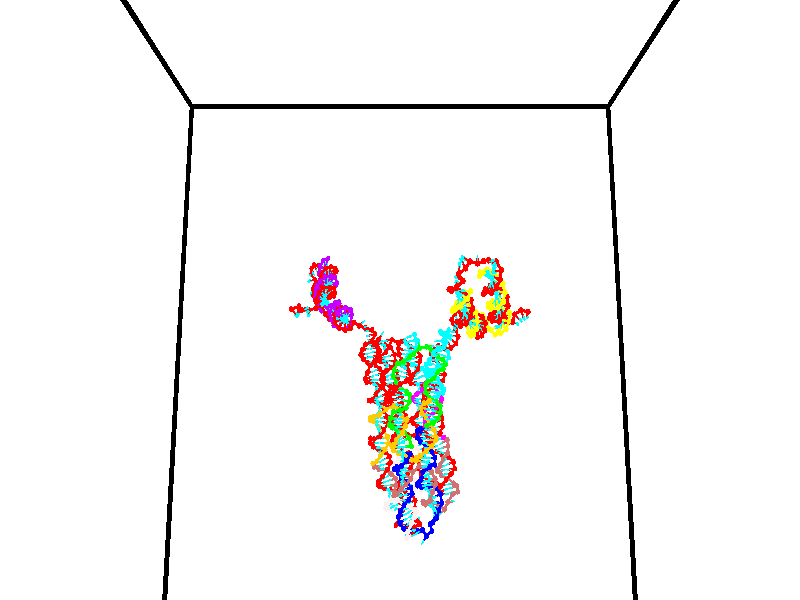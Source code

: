 // switches for output
#declare DRAW_BASES = 1; // possible values are 0, 1; only relevant for DNA ribbons
#declare DRAW_BASES_TYPE = 3; // possible values are 1, 2, 3; only relevant for DNA ribbons
#declare DRAW_FOG = 0; // set to 1 to enable fog

#include "colors.inc"

#include "transforms.inc"
background { rgb <1, 1, 1>}

#default {
   normal{
       ripples 0.25
       frequency 0.20
       turbulence 0.2
       lambda 5
   }
	finish {
		phong 0.1
		phong_size 40.
	}
}

// original window dimensions: 1024x640


// camera settings

camera {
	sky <0, 0.179814, -0.983701>
	up <0, 0.179814, -0.983701>
	right 1.6 * <1, 0, 0>
	location <35, 94.9851, 44.8844>
	look_at <35, 29.7336, 32.9568>
	direction <0, -65.2515, -11.9276>
	angle 67.0682
}


# declare cpy_camera_pos = <35, 94.9851, 44.8844>;
# if (DRAW_FOG = 1)
fog {
	fog_type 2
	up vnormalize(cpy_camera_pos)
	color rgbt<1,1,1,0.3>
	distance 1e-5
	fog_alt 3e-3
	fog_offset 56
}
# end


// LIGHTS

# declare lum = 6;
global_settings {
	ambient_light rgb lum * <0.05, 0.05, 0.05>
	max_trace_level 15
}# declare cpy_direct_light_amount = 0.25;
light_source
{	1000 * <-1, -1.16352, -0.803886>,
	rgb lum * cpy_direct_light_amount
	parallel
}

light_source
{	1000 * <1, 1.16352, 0.803886>,
	rgb lum * cpy_direct_light_amount
	parallel
}

// strand 0

// nucleotide -1

// particle -1
sphere {
	<24.042803, 35.032909, 34.713356> 0.250000
	pigment { color rgbt <1,0,0,0> }
	no_shadow
}
cylinder {
	<24.334270, 34.974022, 34.980900>,  <24.509151, 34.938690, 35.141426>, 0.100000
	pigment { color rgbt <1,0,0,0> }
	no_shadow
}
cylinder {
	<24.334270, 34.974022, 34.980900>,  <24.042803, 35.032909, 34.713356>, 0.100000
	pigment { color rgbt <1,0,0,0> }
	no_shadow
}

// particle -1
sphere {
	<24.334270, 34.974022, 34.980900> 0.100000
	pigment { color rgbt <1,0,0,0> }
	no_shadow
}
sphere {
	0, 1
	scale<0.080000,0.200000,0.300000>
	matrix <0.058875, -0.959544, -0.275336,
		0.682331, 0.240007, -0.690522,
		0.728668, -0.147216, 0.668857,
		24.552872, 34.929855, 35.181557>
	pigment { color rgbt <0,1,1,0> }
	no_shadow
}
cylinder {
	<24.763624, 34.722034, 34.412201>,  <24.042803, 35.032909, 34.713356>, 0.130000
	pigment { color rgbt <1,0,0,0> }
	no_shadow
}

// nucleotide -1

// particle -1
sphere {
	<24.763624, 34.722034, 34.412201> 0.250000
	pigment { color rgbt <1,0,0,0> }
	no_shadow
}
cylinder {
	<24.685116, 34.624531, 34.792107>,  <24.638010, 34.566029, 35.020050>, 0.100000
	pigment { color rgbt <1,0,0,0> }
	no_shadow
}
cylinder {
	<24.685116, 34.624531, 34.792107>,  <24.763624, 34.722034, 34.412201>, 0.100000
	pigment { color rgbt <1,0,0,0> }
	no_shadow
}

// particle -1
sphere {
	<24.685116, 34.624531, 34.792107> 0.100000
	pigment { color rgbt <1,0,0,0> }
	no_shadow
}
sphere {
	0, 1
	scale<0.080000,0.200000,0.300000>
	matrix <0.218009, -0.955211, -0.200109,
		0.956007, 0.167782, 0.240623,
		-0.196271, -0.243763, 0.949767,
		24.626234, 34.551403, 35.077038>
	pigment { color rgbt <0,1,1,0> }
	no_shadow
}
cylinder {
	<24.738888, 34.012218, 34.602699>,  <24.763624, 34.722034, 34.412201>, 0.130000
	pigment { color rgbt <1,0,0,0> }
	no_shadow
}

// nucleotide -1

// particle -1
sphere {
	<24.738888, 34.012218, 34.602699> 0.250000
	pigment { color rgbt <1,0,0,0> }
	no_shadow
}
cylinder {
	<25.119164, 33.945667, 34.498001>,  <25.347328, 33.905739, 34.435181>, 0.100000
	pigment { color rgbt <1,0,0,0> }
	no_shadow
}
cylinder {
	<25.119164, 33.945667, 34.498001>,  <24.738888, 34.012218, 34.602699>, 0.100000
	pigment { color rgbt <1,0,0,0> }
	no_shadow
}

// particle -1
sphere {
	<25.119164, 33.945667, 34.498001> 0.100000
	pigment { color rgbt <1,0,0,0> }
	no_shadow
}
sphere {
	0, 1
	scale<0.080000,0.200000,0.300000>
	matrix <0.066944, -0.713974, 0.696965,
		-0.302837, -0.680119, -0.667629,
		0.950688, -0.166373, -0.261748,
		25.404369, 33.895756, 34.419476>
	pigment { color rgbt <0,1,1,0> }
	no_shadow
}
cylinder {
	<24.832382, 33.257626, 34.491749>,  <24.738888, 34.012218, 34.602699>, 0.130000
	pigment { color rgbt <1,0,0,0> }
	no_shadow
}

// nucleotide -1

// particle -1
sphere {
	<24.832382, 33.257626, 34.491749> 0.250000
	pigment { color rgbt <1,0,0,0> }
	no_shadow
}
cylinder {
	<25.186199, 33.419182, 34.585094>,  <25.398489, 33.516117, 34.641102>, 0.100000
	pigment { color rgbt <1,0,0,0> }
	no_shadow
}
cylinder {
	<25.186199, 33.419182, 34.585094>,  <24.832382, 33.257626, 34.491749>, 0.100000
	pigment { color rgbt <1,0,0,0> }
	no_shadow
}

// particle -1
sphere {
	<25.186199, 33.419182, 34.585094> 0.100000
	pigment { color rgbt <1,0,0,0> }
	no_shadow
}
sphere {
	0, 1
	scale<0.080000,0.200000,0.300000>
	matrix <0.082483, -0.627827, 0.773970,
		0.459109, -0.665362, -0.588654,
		0.884543, 0.403890, 0.233360,
		25.451563, 33.540348, 34.655102>
	pigment { color rgbt <0,1,1,0> }
	no_shadow
}
cylinder {
	<25.483898, 32.781815, 34.401573>,  <24.832382, 33.257626, 34.491749>, 0.130000
	pigment { color rgbt <1,0,0,0> }
	no_shadow
}

// nucleotide -1

// particle -1
sphere {
	<25.483898, 32.781815, 34.401573> 0.250000
	pigment { color rgbt <1,0,0,0> }
	no_shadow
}
cylinder {
	<25.510633, 33.051834, 34.695469>,  <25.526674, 33.213844, 34.871807>, 0.100000
	pigment { color rgbt <1,0,0,0> }
	no_shadow
}
cylinder {
	<25.510633, 33.051834, 34.695469>,  <25.483898, 32.781815, 34.401573>, 0.100000
	pigment { color rgbt <1,0,0,0> }
	no_shadow
}

// particle -1
sphere {
	<25.510633, 33.051834, 34.695469> 0.100000
	pigment { color rgbt <1,0,0,0> }
	no_shadow
}
sphere {
	0, 1
	scale<0.080000,0.200000,0.300000>
	matrix <0.088980, -0.737485, 0.669477,
		0.993788, 0.020631, -0.109358,
		0.066837, 0.675049, 0.734739,
		25.530685, 33.254349, 34.915890>
	pigment { color rgbt <0,1,1,0> }
	no_shadow
}
cylinder {
	<26.237532, 32.888695, 34.274796>,  <25.483898, 32.781815, 34.401573>, 0.130000
	pigment { color rgbt <1,0,0,0> }
	no_shadow
}

// nucleotide -1

// particle -1
sphere {
	<26.237532, 32.888695, 34.274796> 0.250000
	pigment { color rgbt <1,0,0,0> }
	no_shadow
}
cylinder {
	<26.594913, 32.950657, 34.106155>,  <26.809343, 32.987835, 34.004971>, 0.100000
	pigment { color rgbt <1,0,0,0> }
	no_shadow
}
cylinder {
	<26.594913, 32.950657, 34.106155>,  <26.237532, 32.888695, 34.274796>, 0.100000
	pigment { color rgbt <1,0,0,0> }
	no_shadow
}

// particle -1
sphere {
	<26.594913, 32.950657, 34.106155> 0.100000
	pigment { color rgbt <1,0,0,0> }
	no_shadow
}
sphere {
	0, 1
	scale<0.080000,0.200000,0.300000>
	matrix <-0.131553, -0.807233, -0.575385,
		-0.429457, 0.569543, -0.700848,
		0.893454, 0.154905, -0.421597,
		26.862949, 32.997128, 33.979675>
	pigment { color rgbt <0,1,1,0> }
	no_shadow
}
cylinder {
	<26.156351, 32.809692, 33.533566>,  <26.237532, 32.888695, 34.274796>, 0.130000
	pigment { color rgbt <1,0,0,0> }
	no_shadow
}

// nucleotide -1

// particle -1
sphere {
	<26.156351, 32.809692, 33.533566> 0.250000
	pigment { color rgbt <1,0,0,0> }
	no_shadow
}
cylinder {
	<26.555113, 32.787342, 33.555676>,  <26.794371, 32.773933, 33.568943>, 0.100000
	pigment { color rgbt <1,0,0,0> }
	no_shadow
}
cylinder {
	<26.555113, 32.787342, 33.555676>,  <26.156351, 32.809692, 33.533566>, 0.100000
	pigment { color rgbt <1,0,0,0> }
	no_shadow
}

// particle -1
sphere {
	<26.555113, 32.787342, 33.555676> 0.100000
	pigment { color rgbt <1,0,0,0> }
	no_shadow
}
sphere {
	0, 1
	scale<0.080000,0.200000,0.300000>
	matrix <-0.003756, -0.736351, -0.676589,
		0.078508, 0.674288, -0.734283,
		0.996907, -0.055875, 0.055277,
		26.854185, 32.770580, 33.572258>
	pigment { color rgbt <0,1,1,0> }
	no_shadow
}
cylinder {
	<26.533062, 32.961224, 32.892918>,  <26.156351, 32.809692, 33.533566>, 0.130000
	pigment { color rgbt <1,0,0,0> }
	no_shadow
}

// nucleotide -1

// particle -1
sphere {
	<26.533062, 32.961224, 32.892918> 0.250000
	pigment { color rgbt <1,0,0,0> }
	no_shadow
}
cylinder {
	<26.741114, 32.693714, 33.105408>,  <26.865946, 32.533207, 33.232903>, 0.100000
	pigment { color rgbt <1,0,0,0> }
	no_shadow
}
cylinder {
	<26.741114, 32.693714, 33.105408>,  <26.533062, 32.961224, 32.892918>, 0.100000
	pigment { color rgbt <1,0,0,0> }
	no_shadow
}

// particle -1
sphere {
	<26.741114, 32.693714, 33.105408> 0.100000
	pigment { color rgbt <1,0,0,0> }
	no_shadow
}
sphere {
	0, 1
	scale<0.080000,0.200000,0.300000>
	matrix <-0.010875, -0.627120, -0.778847,
		0.854017, 0.399326, -0.333458,
		0.520132, -0.668775, 0.531229,
		26.897154, 32.493080, 33.264778>
	pigment { color rgbt <0,1,1,0> }
	no_shadow
}
cylinder {
	<26.900070, 32.645901, 32.370678>,  <26.533062, 32.961224, 32.892918>, 0.130000
	pigment { color rgbt <1,0,0,0> }
	no_shadow
}

// nucleotide -1

// particle -1
sphere {
	<26.900070, 32.645901, 32.370678> 0.250000
	pigment { color rgbt <1,0,0,0> }
	no_shadow
}
cylinder {
	<26.982948, 32.415348, 32.686867>,  <27.032675, 32.277016, 32.876579>, 0.100000
	pigment { color rgbt <1,0,0,0> }
	no_shadow
}
cylinder {
	<26.982948, 32.415348, 32.686867>,  <26.900070, 32.645901, 32.370678>, 0.100000
	pigment { color rgbt <1,0,0,0> }
	no_shadow
}

// particle -1
sphere {
	<26.982948, 32.415348, 32.686867> 0.100000
	pigment { color rgbt <1,0,0,0> }
	no_shadow
}
sphere {
	0, 1
	scale<0.080000,0.200000,0.300000>
	matrix <0.260139, -0.746459, -0.612476,
		0.943079, 0.332534, -0.004721,
		0.207193, -0.576385, 0.790475,
		27.045107, 32.242432, 32.924007>
	pigment { color rgbt <0,1,1,0> }
	no_shadow
}
cylinder {
	<27.549599, 32.418205, 32.345348>,  <26.900070, 32.645901, 32.370678>, 0.130000
	pigment { color rgbt <1,0,0,0> }
	no_shadow
}

// nucleotide -1

// particle -1
sphere {
	<27.549599, 32.418205, 32.345348> 0.250000
	pigment { color rgbt <1,0,0,0> }
	no_shadow
}
cylinder {
	<27.360577, 32.152405, 32.576912>,  <27.247164, 31.992926, 32.715851>, 0.100000
	pigment { color rgbt <1,0,0,0> }
	no_shadow
}
cylinder {
	<27.360577, 32.152405, 32.576912>,  <27.549599, 32.418205, 32.345348>, 0.100000
	pigment { color rgbt <1,0,0,0> }
	no_shadow
}

// particle -1
sphere {
	<27.360577, 32.152405, 32.576912> 0.100000
	pigment { color rgbt <1,0,0,0> }
	no_shadow
}
sphere {
	0, 1
	scale<0.080000,0.200000,0.300000>
	matrix <0.105575, -0.694831, -0.711382,
		0.874955, -0.275049, 0.398500,
		-0.472555, -0.664498, 0.578908,
		27.218811, 31.953054, 32.750584>
	pigment { color rgbt <0,1,1,0> }
	no_shadow
}
cylinder {
	<27.952911, 31.817364, 32.266220>,  <27.549599, 32.418205, 32.345348>, 0.130000
	pigment { color rgbt <1,0,0,0> }
	no_shadow
}

// nucleotide -1

// particle -1
sphere {
	<27.952911, 31.817364, 32.266220> 0.250000
	pigment { color rgbt <1,0,0,0> }
	no_shadow
}
cylinder {
	<27.603321, 31.683020, 32.406715>,  <27.393568, 31.602413, 32.491013>, 0.100000
	pigment { color rgbt <1,0,0,0> }
	no_shadow
}
cylinder {
	<27.603321, 31.683020, 32.406715>,  <27.952911, 31.817364, 32.266220>, 0.100000
	pigment { color rgbt <1,0,0,0> }
	no_shadow
}

// particle -1
sphere {
	<27.603321, 31.683020, 32.406715> 0.100000
	pigment { color rgbt <1,0,0,0> }
	no_shadow
}
sphere {
	0, 1
	scale<0.080000,0.200000,0.300000>
	matrix <0.082323, -0.814622, -0.574119,
		0.478949, -0.472850, 0.739608,
		-0.873974, -0.335861, 0.351236,
		27.341129, 31.582262, 32.512085>
	pigment { color rgbt <0,1,1,0> }
	no_shadow
}
cylinder {
	<27.990179, 31.079071, 32.533684>,  <27.952911, 31.817364, 32.266220>, 0.130000
	pigment { color rgbt <1,0,0,0> }
	no_shadow
}

// nucleotide -1

// particle -1
sphere {
	<27.990179, 31.079071, 32.533684> 0.250000
	pigment { color rgbt <1,0,0,0> }
	no_shadow
}
cylinder {
	<27.600508, 31.116846, 32.451649>,  <27.366705, 31.139511, 32.402428>, 0.100000
	pigment { color rgbt <1,0,0,0> }
	no_shadow
}
cylinder {
	<27.600508, 31.116846, 32.451649>,  <27.990179, 31.079071, 32.533684>, 0.100000
	pigment { color rgbt <1,0,0,0> }
	no_shadow
}

// particle -1
sphere {
	<27.600508, 31.116846, 32.451649> 0.100000
	pigment { color rgbt <1,0,0,0> }
	no_shadow
}
sphere {
	0, 1
	scale<0.080000,0.200000,0.300000>
	matrix <0.004508, -0.900012, -0.435842,
		-0.225737, -0.425513, 0.876346,
		-0.974178, 0.094435, -0.205084,
		27.308254, 31.145176, 32.390125>
	pigment { color rgbt <0,1,1,0> }
	no_shadow
}
cylinder {
	<27.805487, 30.453180, 32.705345>,  <27.990179, 31.079071, 32.533684>, 0.130000
	pigment { color rgbt <1,0,0,0> }
	no_shadow
}

// nucleotide -1

// particle -1
sphere {
	<27.805487, 30.453180, 32.705345> 0.250000
	pigment { color rgbt <1,0,0,0> }
	no_shadow
}
cylinder {
	<27.518322, 30.606022, 32.472588>,  <27.346024, 30.697727, 32.332932>, 0.100000
	pigment { color rgbt <1,0,0,0> }
	no_shadow
}
cylinder {
	<27.518322, 30.606022, 32.472588>,  <27.805487, 30.453180, 32.705345>, 0.100000
	pigment { color rgbt <1,0,0,0> }
	no_shadow
}

// particle -1
sphere {
	<27.518322, 30.606022, 32.472588> 0.100000
	pigment { color rgbt <1,0,0,0> }
	no_shadow
}
sphere {
	0, 1
	scale<0.080000,0.200000,0.300000>
	matrix <0.017509, -0.825718, -0.563812,
		-0.695915, -0.414955, 0.586101,
		-0.717910, 0.382103, -0.581895,
		27.302950, 30.720654, 32.298019>
	pigment { color rgbt <0,1,1,0> }
	no_shadow
}
cylinder {
	<27.181324, 29.879009, 32.680485>,  <27.805487, 30.453180, 32.705345>, 0.130000
	pigment { color rgbt <1,0,0,0> }
	no_shadow
}

// nucleotide -1

// particle -1
sphere {
	<27.181324, 29.879009, 32.680485> 0.250000
	pigment { color rgbt <1,0,0,0> }
	no_shadow
}
cylinder {
	<27.136290, 30.123661, 32.367249>,  <27.109268, 30.270452, 32.179306>, 0.100000
	pigment { color rgbt <1,0,0,0> }
	no_shadow
}
cylinder {
	<27.136290, 30.123661, 32.367249>,  <27.181324, 29.879009, 32.680485>, 0.100000
	pigment { color rgbt <1,0,0,0> }
	no_shadow
}

// particle -1
sphere {
	<27.136290, 30.123661, 32.367249> 0.100000
	pigment { color rgbt <1,0,0,0> }
	no_shadow
}
sphere {
	0, 1
	scale<0.080000,0.200000,0.300000>
	matrix <-0.199295, -0.785989, -0.585238,
		-0.973450, 0.090176, 0.210387,
		-0.112587, 0.611629, -0.783093,
		27.102514, 30.307150, 32.132320>
	pigment { color rgbt <0,1,1,0> }
	no_shadow
}
cylinder {
	<26.486433, 29.820707, 32.401001>,  <27.181324, 29.879009, 32.680485>, 0.130000
	pigment { color rgbt <1,0,0,0> }
	no_shadow
}

// nucleotide -1

// particle -1
sphere {
	<26.486433, 29.820707, 32.401001> 0.250000
	pigment { color rgbt <1,0,0,0> }
	no_shadow
}
cylinder {
	<26.713120, 29.954611, 32.099865>,  <26.849131, 30.034954, 31.919184>, 0.100000
	pigment { color rgbt <1,0,0,0> }
	no_shadow
}
cylinder {
	<26.713120, 29.954611, 32.099865>,  <26.486433, 29.820707, 32.401001>, 0.100000
	pigment { color rgbt <1,0,0,0> }
	no_shadow
}

// particle -1
sphere {
	<26.713120, 29.954611, 32.099865> 0.100000
	pigment { color rgbt <1,0,0,0> }
	no_shadow
}
sphere {
	0, 1
	scale<0.080000,0.200000,0.300000>
	matrix <-0.314831, -0.756412, -0.573343,
		-0.761391, 0.561940, -0.323277,
		0.566715, 0.334760, -0.752841,
		26.883135, 30.055038, 31.874012>
	pigment { color rgbt <0,1,1,0> }
	no_shadow
}
cylinder {
	<26.197790, 29.500656, 31.892874>,  <26.486433, 29.820707, 32.401001>, 0.130000
	pigment { color rgbt <1,0,0,0> }
	no_shadow
}

// nucleotide -1

// particle -1
sphere {
	<26.197790, 29.500656, 31.892874> 0.250000
	pigment { color rgbt <1,0,0,0> }
	no_shadow
}
cylinder {
	<26.512964, 29.667458, 31.711651>,  <26.702068, 29.767538, 31.602917>, 0.100000
	pigment { color rgbt <1,0,0,0> }
	no_shadow
}
cylinder {
	<26.512964, 29.667458, 31.711651>,  <26.197790, 29.500656, 31.892874>, 0.100000
	pigment { color rgbt <1,0,0,0> }
	no_shadow
}

// particle -1
sphere {
	<26.512964, 29.667458, 31.711651> 0.100000
	pigment { color rgbt <1,0,0,0> }
	no_shadow
}
sphere {
	0, 1
	scale<0.080000,0.200000,0.300000>
	matrix <-0.081859, -0.658306, -0.748286,
		-0.610290, 0.626689, -0.484568,
		0.787937, 0.417006, -0.453058,
		26.749346, 29.792559, 31.575733>
	pigment { color rgbt <0,1,1,0> }
	no_shadow
}
cylinder {
	<26.003670, 29.522720, 31.217178>,  <26.197790, 29.500656, 31.892874>, 0.130000
	pigment { color rgbt <1,0,0,0> }
	no_shadow
}

// nucleotide -1

// particle -1
sphere {
	<26.003670, 29.522720, 31.217178> 0.250000
	pigment { color rgbt <1,0,0,0> }
	no_shadow
}
cylinder {
	<26.403616, 29.520540, 31.211010>,  <26.643583, 29.519232, 31.207310>, 0.100000
	pigment { color rgbt <1,0,0,0> }
	no_shadow
}
cylinder {
	<26.403616, 29.520540, 31.211010>,  <26.003670, 29.522720, 31.217178>, 0.100000
	pigment { color rgbt <1,0,0,0> }
	no_shadow
}

// particle -1
sphere {
	<26.403616, 29.520540, 31.211010> 0.100000
	pigment { color rgbt <1,0,0,0> }
	no_shadow
}
sphere {
	0, 1
	scale<0.080000,0.200000,0.300000>
	matrix <-0.014643, -0.718309, -0.695570,
		-0.007284, 0.695703, -0.718293,
		0.999866, -0.005451, -0.015419,
		26.703575, 29.518906, 31.206385>
	pigment { color rgbt <0,1,1,0> }
	no_shadow
}
cylinder {
	<26.218571, 29.544214, 30.547331>,  <26.003670, 29.522720, 31.217178>, 0.130000
	pigment { color rgbt <1,0,0,0> }
	no_shadow
}

// nucleotide -1

// particle -1
sphere {
	<26.218571, 29.544214, 30.547331> 0.250000
	pigment { color rgbt <1,0,0,0> }
	no_shadow
}
cylinder {
	<26.530190, 29.392578, 30.747080>,  <26.717161, 29.301596, 30.866928>, 0.100000
	pigment { color rgbt <1,0,0,0> }
	no_shadow
}
cylinder {
	<26.530190, 29.392578, 30.747080>,  <26.218571, 29.544214, 30.547331>, 0.100000
	pigment { color rgbt <1,0,0,0> }
	no_shadow
}

// particle -1
sphere {
	<26.530190, 29.392578, 30.747080> 0.100000
	pigment { color rgbt <1,0,0,0> }
	no_shadow
}
sphere {
	0, 1
	scale<0.080000,0.200000,0.300000>
	matrix <0.194030, -0.611612, -0.766996,
		0.596183, 0.694421, -0.402921,
		0.779049, -0.379092, 0.499371,
		26.763905, 29.278851, 30.896891>
	pigment { color rgbt <0,1,1,0> }
	no_shadow
}
cylinder {
	<26.749338, 29.405588, 29.920298>,  <26.218571, 29.544214, 30.547331>, 0.130000
	pigment { color rgbt <1,0,0,0> }
	no_shadow
}

// nucleotide -1

// particle -1
sphere {
	<26.749338, 29.405588, 29.920298> 0.250000
	pigment { color rgbt <1,0,0,0> }
	no_shadow
}
cylinder {
	<26.835024, 29.196251, 30.250200>,  <26.886435, 29.070648, 30.448143>, 0.100000
	pigment { color rgbt <1,0,0,0> }
	no_shadow
}
cylinder {
	<26.835024, 29.196251, 30.250200>,  <26.749338, 29.405588, 29.920298>, 0.100000
	pigment { color rgbt <1,0,0,0> }
	no_shadow
}

// particle -1
sphere {
	<26.835024, 29.196251, 30.250200> 0.100000
	pigment { color rgbt <1,0,0,0> }
	no_shadow
}
sphere {
	0, 1
	scale<0.080000,0.200000,0.300000>
	matrix <0.143867, -0.818246, -0.556575,
		0.966134, 0.237881, -0.099987,
		0.214212, -0.523342, 0.824758,
		26.899288, 29.039248, 30.497627>
	pigment { color rgbt <0,1,1,0> }
	no_shadow
}
cylinder {
	<27.299942, 29.096909, 29.690086>,  <26.749338, 29.405588, 29.920298>, 0.130000
	pigment { color rgbt <1,0,0,0> }
	no_shadow
}

// nucleotide -1

// particle -1
sphere {
	<27.299942, 29.096909, 29.690086> 0.250000
	pigment { color rgbt <1,0,0,0> }
	no_shadow
}
cylinder {
	<27.145466, 28.897963, 30.000824>,  <27.052780, 28.778595, 30.187265>, 0.100000
	pigment { color rgbt <1,0,0,0> }
	no_shadow
}
cylinder {
	<27.145466, 28.897963, 30.000824>,  <27.299942, 29.096909, 29.690086>, 0.100000
	pigment { color rgbt <1,0,0,0> }
	no_shadow
}

// particle -1
sphere {
	<27.145466, 28.897963, 30.000824> 0.100000
	pigment { color rgbt <1,0,0,0> }
	no_shadow
}
sphere {
	0, 1
	scale<0.080000,0.200000,0.300000>
	matrix <-0.146290, -0.798495, -0.583956,
		0.910745, -0.339163, 0.235611,
		-0.386191, -0.497367, 0.776842,
		27.029608, 28.748753, 30.233877>
	pigment { color rgbt <0,1,1,0> }
	no_shadow
}
cylinder {
	<27.704878, 28.466373, 29.718655>,  <27.299942, 29.096909, 29.690086>, 0.130000
	pigment { color rgbt <1,0,0,0> }
	no_shadow
}

// nucleotide -1

// particle -1
sphere {
	<27.704878, 28.466373, 29.718655> 0.250000
	pigment { color rgbt <1,0,0,0> }
	no_shadow
}
cylinder {
	<27.369806, 28.380648, 29.919598>,  <27.168764, 28.329212, 30.040163>, 0.100000
	pigment { color rgbt <1,0,0,0> }
	no_shadow
}
cylinder {
	<27.369806, 28.380648, 29.919598>,  <27.704878, 28.466373, 29.718655>, 0.100000
	pigment { color rgbt <1,0,0,0> }
	no_shadow
}

// particle -1
sphere {
	<27.369806, 28.380648, 29.919598> 0.100000
	pigment { color rgbt <1,0,0,0> }
	no_shadow
}
sphere {
	0, 1
	scale<0.080000,0.200000,0.300000>
	matrix <-0.092767, -0.850597, -0.517570,
		0.538227, -0.480160, 0.692646,
		-0.837679, -0.214315, 0.502357,
		27.118502, 28.316353, 30.070305>
	pigment { color rgbt <0,1,1,0> }
	no_shadow
}
cylinder {
	<27.761984, 27.711990, 29.795420>,  <27.704878, 28.466373, 29.718655>, 0.130000
	pigment { color rgbt <1,0,0,0> }
	no_shadow
}

// nucleotide -1

// particle -1
sphere {
	<27.761984, 27.711990, 29.795420> 0.250000
	pigment { color rgbt <1,0,0,0> }
	no_shadow
}
cylinder {
	<27.382824, 27.813318, 29.872683>,  <27.155327, 27.874115, 29.919041>, 0.100000
	pigment { color rgbt <1,0,0,0> }
	no_shadow
}
cylinder {
	<27.382824, 27.813318, 29.872683>,  <27.761984, 27.711990, 29.795420>, 0.100000
	pigment { color rgbt <1,0,0,0> }
	no_shadow
}

// particle -1
sphere {
	<27.382824, 27.813318, 29.872683> 0.100000
	pigment { color rgbt <1,0,0,0> }
	no_shadow
}
sphere {
	0, 1
	scale<0.080000,0.200000,0.300000>
	matrix <-0.313535, -0.849170, -0.424978,
		0.056367, -0.463399, 0.884355,
		-0.947902, 0.253322, 0.193157,
		27.098454, 27.889315, 29.930630>
	pigment { color rgbt <0,1,1,0> }
	no_shadow
}
cylinder {
	<27.468422, 27.180431, 30.113941>,  <27.761984, 27.711990, 29.795420>, 0.130000
	pigment { color rgbt <1,0,0,0> }
	no_shadow
}

// nucleotide -1

// particle -1
sphere {
	<27.468422, 27.180431, 30.113941> 0.250000
	pigment { color rgbt <1,0,0,0> }
	no_shadow
}
cylinder {
	<27.138807, 27.372925, 29.994358>,  <26.941038, 27.488420, 29.922607>, 0.100000
	pigment { color rgbt <1,0,0,0> }
	no_shadow
}
cylinder {
	<27.138807, 27.372925, 29.994358>,  <27.468422, 27.180431, 30.113941>, 0.100000
	pigment { color rgbt <1,0,0,0> }
	no_shadow
}

// particle -1
sphere {
	<27.138807, 27.372925, 29.994358> 0.100000
	pigment { color rgbt <1,0,0,0> }
	no_shadow
}
sphere {
	0, 1
	scale<0.080000,0.200000,0.300000>
	matrix <-0.358294, -0.851441, -0.382980,
		-0.438849, -0.208475, 0.874042,
		-0.824037, 0.481235, -0.298959,
		26.891596, 27.517296, 29.904671>
	pigment { color rgbt <0,1,1,0> }
	no_shadow
}
cylinder {
	<26.862226, 26.724064, 30.294338>,  <27.468422, 27.180431, 30.113941>, 0.130000
	pigment { color rgbt <1,0,0,0> }
	no_shadow
}

// nucleotide -1

// particle -1
sphere {
	<26.862226, 26.724064, 30.294338> 0.250000
	pigment { color rgbt <1,0,0,0> }
	no_shadow
}
cylinder {
	<26.748484, 26.974976, 30.004328>,  <26.680239, 27.125523, 29.830322>, 0.100000
	pigment { color rgbt <1,0,0,0> }
	no_shadow
}
cylinder {
	<26.748484, 26.974976, 30.004328>,  <26.862226, 26.724064, 30.294338>, 0.100000
	pigment { color rgbt <1,0,0,0> }
	no_shadow
}

// particle -1
sphere {
	<26.748484, 26.974976, 30.004328> 0.100000
	pigment { color rgbt <1,0,0,0> }
	no_shadow
}
sphere {
	0, 1
	scale<0.080000,0.200000,0.300000>
	matrix <-0.431091, -0.759137, -0.487720,
		-0.856331, 0.173866, 0.486280,
		-0.284356, 0.627281, -0.725025,
		26.663177, 27.163160, 29.786821>
	pigment { color rgbt <0,1,1,0> }
	no_shadow
}
cylinder {
	<26.067097, 26.742632, 30.231260>,  <26.862226, 26.724064, 30.294338>, 0.130000
	pigment { color rgbt <1,0,0,0> }
	no_shadow
}

// nucleotide -1

// particle -1
sphere {
	<26.067097, 26.742632, 30.231260> 0.250000
	pigment { color rgbt <1,0,0,0> }
	no_shadow
}
cylinder {
	<26.206709, 26.860260, 29.875351>,  <26.290476, 26.930838, 29.661804>, 0.100000
	pigment { color rgbt <1,0,0,0> }
	no_shadow
}
cylinder {
	<26.206709, 26.860260, 29.875351>,  <26.067097, 26.742632, 30.231260>, 0.100000
	pigment { color rgbt <1,0,0,0> }
	no_shadow
}

// particle -1
sphere {
	<26.206709, 26.860260, 29.875351> 0.100000
	pigment { color rgbt <1,0,0,0> }
	no_shadow
}
sphere {
	0, 1
	scale<0.080000,0.200000,0.300000>
	matrix <-0.292870, -0.867696, -0.401659,
		-0.890171, 0.400780, -0.216727,
		0.349030, 0.294073, -0.889775,
		26.311419, 26.948483, 29.608418>
	pigment { color rgbt <0,1,1,0> }
	no_shadow
}
cylinder {
	<25.609760, 26.496763, 29.697905>,  <26.067097, 26.742632, 30.231260>, 0.130000
	pigment { color rgbt <1,0,0,0> }
	no_shadow
}

// nucleotide -1

// particle -1
sphere {
	<25.609760, 26.496763, 29.697905> 0.250000
	pigment { color rgbt <1,0,0,0> }
	no_shadow
}
cylinder {
	<25.970413, 26.556269, 29.535458>,  <26.186806, 26.591972, 29.437990>, 0.100000
	pigment { color rgbt <1,0,0,0> }
	no_shadow
}
cylinder {
	<25.970413, 26.556269, 29.535458>,  <25.609760, 26.496763, 29.697905>, 0.100000
	pigment { color rgbt <1,0,0,0> }
	no_shadow
}

// particle -1
sphere {
	<25.970413, 26.556269, 29.535458> 0.100000
	pigment { color rgbt <1,0,0,0> }
	no_shadow
}
sphere {
	0, 1
	scale<0.080000,0.200000,0.300000>
	matrix <-0.079381, -0.866117, -0.493498,
		-0.425158, 0.477191, -0.769110,
		0.901632, 0.148762, -0.406116,
		26.240902, 26.600897, 29.413622>
	pigment { color rgbt <0,1,1,0> }
	no_shadow
}
cylinder {
	<25.489548, 26.524145, 28.935135>,  <25.609760, 26.496763, 29.697905>, 0.130000
	pigment { color rgbt <1,0,0,0> }
	no_shadow
}

// nucleotide -1

// particle -1
sphere {
	<25.489548, 26.524145, 28.935135> 0.250000
	pigment { color rgbt <1,0,0,0> }
	no_shadow
}
cylinder {
	<25.856390, 26.405325, 29.041479>,  <26.076494, 26.334034, 29.105286>, 0.100000
	pigment { color rgbt <1,0,0,0> }
	no_shadow
}
cylinder {
	<25.856390, 26.405325, 29.041479>,  <25.489548, 26.524145, 28.935135>, 0.100000
	pigment { color rgbt <1,0,0,0> }
	no_shadow
}

// particle -1
sphere {
	<25.856390, 26.405325, 29.041479> 0.100000
	pigment { color rgbt <1,0,0,0> }
	no_shadow
}
sphere {
	0, 1
	scale<0.080000,0.200000,0.300000>
	matrix <-0.139425, -0.863795, -0.484168,
		0.373472, 0.406964, -0.833606,
		0.917104, -0.297049, 0.265862,
		26.131521, 26.316210, 29.121239>
	pigment { color rgbt <0,1,1,0> }
	no_shadow
}
cylinder {
	<24.889380, 26.044807, 28.775146>,  <25.489548, 26.524145, 28.935135>, 0.130000
	pigment { color rgbt <1,0,0,0> }
	no_shadow
}

// nucleotide -1

// particle -1
sphere {
	<24.889380, 26.044807, 28.775146> 0.250000
	pigment { color rgbt <1,0,0,0> }
	no_shadow
}
cylinder {
	<25.073048, 25.874405, 29.086964>,  <25.183249, 25.772163, 29.274054>, 0.100000
	pigment { color rgbt <1,0,0,0> }
	no_shadow
}
cylinder {
	<25.073048, 25.874405, 29.086964>,  <24.889380, 26.044807, 28.775146>, 0.100000
	pigment { color rgbt <1,0,0,0> }
	no_shadow
}

// particle -1
sphere {
	<25.073048, 25.874405, 29.086964> 0.100000
	pigment { color rgbt <1,0,0,0> }
	no_shadow
}
sphere {
	0, 1
	scale<0.080000,0.200000,0.300000>
	matrix <-0.867689, -0.026922, 0.496377,
		-0.190472, -0.904320, -0.382002,
		0.459169, -0.426005, 0.779541,
		25.210798, 25.746603, 29.320826>
	pigment { color rgbt <0,1,1,0> }
	no_shadow
}
cylinder {
	<24.556555, 25.429020, 28.985554>,  <24.889380, 26.044807, 28.775146>, 0.130000
	pigment { color rgbt <1,0,0,0> }
	no_shadow
}

// nucleotide -1

// particle -1
sphere {
	<24.556555, 25.429020, 28.985554> 0.250000
	pigment { color rgbt <1,0,0,0> }
	no_shadow
}
cylinder {
	<24.708141, 25.577278, 29.324730>,  <24.799093, 25.666233, 29.528236>, 0.100000
	pigment { color rgbt <1,0,0,0> }
	no_shadow
}
cylinder {
	<24.708141, 25.577278, 29.324730>,  <24.556555, 25.429020, 28.985554>, 0.100000
	pigment { color rgbt <1,0,0,0> }
	no_shadow
}

// particle -1
sphere {
	<24.708141, 25.577278, 29.324730> 0.100000
	pigment { color rgbt <1,0,0,0> }
	no_shadow
}
sphere {
	0, 1
	scale<0.080000,0.200000,0.300000>
	matrix <-0.826926, -0.275699, 0.490085,
		0.415424, -0.886912, 0.202014,
		0.378967, 0.370644, 0.847943,
		24.821831, 25.688471, 29.579113>
	pigment { color rgbt <0,1,1,0> }
	no_shadow
}
cylinder {
	<24.460976, 24.911604, 29.550627>,  <24.556555, 25.429020, 28.985554>, 0.130000
	pigment { color rgbt <1,0,0,0> }
	no_shadow
}

// nucleotide -1

// particle -1
sphere {
	<24.460976, 24.911604, 29.550627> 0.250000
	pigment { color rgbt <1,0,0,0> }
	no_shadow
}
cylinder {
	<24.456999, 25.291677, 29.675240>,  <24.454613, 25.519722, 29.750008>, 0.100000
	pigment { color rgbt <1,0,0,0> }
	no_shadow
}
cylinder {
	<24.456999, 25.291677, 29.675240>,  <24.460976, 24.911604, 29.550627>, 0.100000
	pigment { color rgbt <1,0,0,0> }
	no_shadow
}

// particle -1
sphere {
	<24.456999, 25.291677, 29.675240> 0.100000
	pigment { color rgbt <1,0,0,0> }
	no_shadow
}
sphere {
	0, 1
	scale<0.080000,0.200000,0.300000>
	matrix <-0.931142, -0.122369, 0.343513,
		0.364522, -0.286667, 0.885972,
		-0.009942, 0.950183, 0.311533,
		24.454016, 25.576733, 29.768700>
	pigment { color rgbt <0,1,1,0> }
	no_shadow
}
cylinder {
	<24.877365, 24.498930, 29.940939>,  <24.460976, 24.911604, 29.550627>, 0.130000
	pigment { color rgbt <1,0,0,0> }
	no_shadow
}

// nucleotide -1

// particle -1
sphere {
	<24.877365, 24.498930, 29.940939> 0.250000
	pigment { color rgbt <1,0,0,0> }
	no_shadow
}
cylinder {
	<24.493780, 24.406555, 30.006742>,  <24.263630, 24.351131, 30.046225>, 0.100000
	pigment { color rgbt <1,0,0,0> }
	no_shadow
}
cylinder {
	<24.493780, 24.406555, 30.006742>,  <24.877365, 24.498930, 29.940939>, 0.100000
	pigment { color rgbt <1,0,0,0> }
	no_shadow
}

// particle -1
sphere {
	<24.493780, 24.406555, 30.006742> 0.100000
	pigment { color rgbt <1,0,0,0> }
	no_shadow
}
sphere {
	0, 1
	scale<0.080000,0.200000,0.300000>
	matrix <-0.278329, 0.877409, -0.390751,
		-0.054102, -0.420502, -0.905677,
		-0.958961, -0.230936, 0.164508,
		24.206091, 24.337275, 30.056095>
	pigment { color rgbt <0,1,1,0> }
	no_shadow
}
cylinder {
	<24.717409, 24.268757, 30.638857>,  <24.877365, 24.498930, 29.940939>, 0.130000
	pigment { color rgbt <1,0,0,0> }
	no_shadow
}

// nucleotide -1

// particle -1
sphere {
	<24.717409, 24.268757, 30.638857> 0.250000
	pigment { color rgbt <1,0,0,0> }
	no_shadow
}
cylinder {
	<24.531609, 24.237995, 30.991749>,  <24.420128, 24.219538, 31.203484>, 0.100000
	pigment { color rgbt <1,0,0,0> }
	no_shadow
}
cylinder {
	<24.531609, 24.237995, 30.991749>,  <24.717409, 24.268757, 30.638857>, 0.100000
	pigment { color rgbt <1,0,0,0> }
	no_shadow
}

// particle -1
sphere {
	<24.531609, 24.237995, 30.991749> 0.100000
	pigment { color rgbt <1,0,0,0> }
	no_shadow
}
sphere {
	0, 1
	scale<0.080000,0.200000,0.300000>
	matrix <0.840604, 0.275137, 0.466567,
		-0.278614, 0.958324, -0.063156,
		-0.464499, -0.076903, 0.882228,
		24.392260, 24.214924, 31.256416>
	pigment { color rgbt <0,1,1,0> }
	no_shadow
}
cylinder {
	<24.659678, 24.926775, 30.987080>,  <24.717409, 24.268757, 30.638857>, 0.130000
	pigment { color rgbt <1,0,0,0> }
	no_shadow
}

// nucleotide -1

// particle -1
sphere {
	<24.659678, 24.926775, 30.987080> 0.250000
	pigment { color rgbt <1,0,0,0> }
	no_shadow
}
cylinder {
	<24.662323, 24.655876, 31.281370>,  <24.663910, 24.493336, 31.457945>, 0.100000
	pigment { color rgbt <1,0,0,0> }
	no_shadow
}
cylinder {
	<24.662323, 24.655876, 31.281370>,  <24.659678, 24.926775, 30.987080>, 0.100000
	pigment { color rgbt <1,0,0,0> }
	no_shadow
}

// particle -1
sphere {
	<24.662323, 24.655876, 31.281370> 0.100000
	pigment { color rgbt <1,0,0,0> }
	no_shadow
}
sphere {
	0, 1
	scale<0.080000,0.200000,0.300000>
	matrix <0.950434, 0.232972, 0.205911,
		-0.310856, 0.697896, 0.645221,
		0.006614, -0.677248, 0.735725,
		24.664307, 24.452702, 31.502087>
	pigment { color rgbt <0,1,1,0> }
	no_shadow
}
cylinder {
	<24.788086, 25.241419, 31.672089>,  <24.659678, 24.926775, 30.987080>, 0.130000
	pigment { color rgbt <1,0,0,0> }
	no_shadow
}

// nucleotide -1

// particle -1
sphere {
	<24.788086, 25.241419, 31.672089> 0.250000
	pigment { color rgbt <1,0,0,0> }
	no_shadow
}
cylinder {
	<24.915918, 24.864767, 31.629747>,  <24.992617, 24.638777, 31.604343>, 0.100000
	pigment { color rgbt <1,0,0,0> }
	no_shadow
}
cylinder {
	<24.915918, 24.864767, 31.629747>,  <24.788086, 25.241419, 31.672089>, 0.100000
	pigment { color rgbt <1,0,0,0> }
	no_shadow
}

// particle -1
sphere {
	<24.915918, 24.864767, 31.629747> 0.100000
	pigment { color rgbt <1,0,0,0> }
	no_shadow
}
sphere {
	0, 1
	scale<0.080000,0.200000,0.300000>
	matrix <0.947247, 0.314604, 0.061224,
		-0.024349, -0.119834, 0.992495,
		0.319579, -0.941629, -0.105852,
		25.011791, 24.582279, 31.597992>
	pigment { color rgbt <0,1,1,0> }
	no_shadow
}
cylinder {
	<25.150589, 24.961922, 32.341148>,  <24.788086, 25.241419, 31.672089>, 0.130000
	pigment { color rgbt <1,0,0,0> }
	no_shadow
}

// nucleotide -1

// particle -1
sphere {
	<25.150589, 24.961922, 32.341148> 0.250000
	pigment { color rgbt <1,0,0,0> }
	no_shadow
}
cylinder {
	<25.263283, 24.800421, 31.992987>,  <25.330898, 24.703520, 31.784088>, 0.100000
	pigment { color rgbt <1,0,0,0> }
	no_shadow
}
cylinder {
	<25.263283, 24.800421, 31.992987>,  <25.150589, 24.961922, 32.341148>, 0.100000
	pigment { color rgbt <1,0,0,0> }
	no_shadow
}

// particle -1
sphere {
	<25.263283, 24.800421, 31.992987> 0.100000
	pigment { color rgbt <1,0,0,0> }
	no_shadow
}
sphere {
	0, 1
	scale<0.080000,0.200000,0.300000>
	matrix <0.938382, 0.305188, 0.162169,
		0.200162, -0.862464, 0.464856,
		0.281733, -0.403753, -0.870408,
		25.347803, 24.679295, 31.731865>
	pigment { color rgbt <0,1,1,0> }
	no_shadow
}
cylinder {
	<25.686108, 24.540625, 32.411125>,  <25.150589, 24.961922, 32.341148>, 0.130000
	pigment { color rgbt <1,0,0,0> }
	no_shadow
}

// nucleotide -1

// particle -1
sphere {
	<25.686108, 24.540625, 32.411125> 0.250000
	pigment { color rgbt <1,0,0,0> }
	no_shadow
}
cylinder {
	<25.675013, 24.717018, 32.052292>,  <25.668356, 24.822853, 31.836990>, 0.100000
	pigment { color rgbt <1,0,0,0> }
	no_shadow
}
cylinder {
	<25.675013, 24.717018, 32.052292>,  <25.686108, 24.540625, 32.411125>, 0.100000
	pigment { color rgbt <1,0,0,0> }
	no_shadow
}

// particle -1
sphere {
	<25.675013, 24.717018, 32.052292> 0.100000
	pigment { color rgbt <1,0,0,0> }
	no_shadow
}
sphere {
	0, 1
	scale<0.080000,0.200000,0.300000>
	matrix <0.712523, 0.638154, 0.291667,
		0.701100, -0.631105, -0.331911,
		-0.027738, 0.440983, -0.897087,
		25.666691, 24.849314, 31.783165>
	pigment { color rgbt <0,1,1,0> }
	no_shadow
}
cylinder {
	<26.362257, 24.649206, 32.096935>,  <25.686108, 24.540625, 32.411125>, 0.130000
	pigment { color rgbt <1,0,0,0> }
	no_shadow
}

// nucleotide -1

// particle -1
sphere {
	<26.362257, 24.649206, 32.096935> 0.250000
	pigment { color rgbt <1,0,0,0> }
	no_shadow
}
cylinder {
	<26.128931, 24.936729, 31.945642>,  <25.988935, 25.109243, 31.854866>, 0.100000
	pigment { color rgbt <1,0,0,0> }
	no_shadow
}
cylinder {
	<26.128931, 24.936729, 31.945642>,  <26.362257, 24.649206, 32.096935>, 0.100000
	pigment { color rgbt <1,0,0,0> }
	no_shadow
}

// particle -1
sphere {
	<26.128931, 24.936729, 31.945642> 0.100000
	pigment { color rgbt <1,0,0,0> }
	no_shadow
}
sphere {
	0, 1
	scale<0.080000,0.200000,0.300000>
	matrix <0.680996, 0.686602, 0.254601,
		0.442705, -0.109062, -0.890010,
		-0.583315, 0.718807, -0.378233,
		25.953936, 25.152372, 31.832172>
	pigment { color rgbt <0,1,1,0> }
	no_shadow
}
cylinder {
	<26.811754, 25.087427, 31.815842>,  <26.362257, 24.649206, 32.096935>, 0.130000
	pigment { color rgbt <1,0,0,0> }
	no_shadow
}

// nucleotide -1

// particle -1
sphere {
	<26.811754, 25.087427, 31.815842> 0.250000
	pigment { color rgbt <1,0,0,0> }
	no_shadow
}
cylinder {
	<26.473921, 25.291039, 31.882259>,  <26.271221, 25.413206, 31.922110>, 0.100000
	pigment { color rgbt <1,0,0,0> }
	no_shadow
}
cylinder {
	<26.473921, 25.291039, 31.882259>,  <26.811754, 25.087427, 31.815842>, 0.100000
	pigment { color rgbt <1,0,0,0> }
	no_shadow
}

// particle -1
sphere {
	<26.473921, 25.291039, 31.882259> 0.100000
	pigment { color rgbt <1,0,0,0> }
	no_shadow
}
sphere {
	0, 1
	scale<0.080000,0.200000,0.300000>
	matrix <0.535258, 0.810479, 0.237956,
		-0.013450, 0.289850, -0.956978,
		-0.844582, 0.509029, 0.166046,
		26.220547, 25.443747, 31.932074>
	pigment { color rgbt <0,1,1,0> }
	no_shadow
}
cylinder {
	<26.945917, 25.718515, 31.708431>,  <26.811754, 25.087427, 31.815842>, 0.130000
	pigment { color rgbt <1,0,0,0> }
	no_shadow
}

// nucleotide -1

// particle -1
sphere {
	<26.945917, 25.718515, 31.708431> 0.250000
	pigment { color rgbt <1,0,0,0> }
	no_shadow
}
cylinder {
	<26.617918, 25.771193, 31.931236>,  <26.421118, 25.802799, 32.064919>, 0.100000
	pigment { color rgbt <1,0,0,0> }
	no_shadow
}
cylinder {
	<26.617918, 25.771193, 31.931236>,  <26.945917, 25.718515, 31.708431>, 0.100000
	pigment { color rgbt <1,0,0,0> }
	no_shadow
}

// particle -1
sphere {
	<26.617918, 25.771193, 31.931236> 0.100000
	pigment { color rgbt <1,0,0,0> }
	no_shadow
}
sphere {
	0, 1
	scale<0.080000,0.200000,0.300000>
	matrix <0.424728, 0.792358, 0.437922,
		-0.383680, 0.595673, -0.705666,
		-0.819998, 0.131694, 0.557011,
		26.371920, 25.810701, 32.098339>
	pigment { color rgbt <0,1,1,0> }
	no_shadow
}
cylinder {
	<26.736145, 26.422371, 31.609695>,  <26.945917, 25.718515, 31.708431>, 0.130000
	pigment { color rgbt <1,0,0,0> }
	no_shadow
}

// nucleotide -1

// particle -1
sphere {
	<26.736145, 26.422371, 31.609695> 0.250000
	pigment { color rgbt <1,0,0,0> }
	no_shadow
}
cylinder {
	<26.569782, 26.280825, 31.944790>,  <26.469965, 26.195896, 32.145847>, 0.100000
	pigment { color rgbt <1,0,0,0> }
	no_shadow
}
cylinder {
	<26.569782, 26.280825, 31.944790>,  <26.736145, 26.422371, 31.609695>, 0.100000
	pigment { color rgbt <1,0,0,0> }
	no_shadow
}

// particle -1
sphere {
	<26.569782, 26.280825, 31.944790> 0.100000
	pigment { color rgbt <1,0,0,0> }
	no_shadow
}
sphere {
	0, 1
	scale<0.080000,0.200000,0.300000>
	matrix <0.502957, 0.677975, 0.536083,
		-0.757666, 0.644304, -0.103993,
		-0.415905, -0.353868, 0.837736,
		26.445011, 26.174664, 32.196110>
	pigment { color rgbt <0,1,1,0> }
	no_shadow
}
cylinder {
	<26.679020, 26.964186, 32.002735>,  <26.736145, 26.422371, 31.609695>, 0.130000
	pigment { color rgbt <1,0,0,0> }
	no_shadow
}

// nucleotide -1

// particle -1
sphere {
	<26.679020, 26.964186, 32.002735> 0.250000
	pigment { color rgbt <1,0,0,0> }
	no_shadow
}
cylinder {
	<26.620096, 26.696575, 32.294132>,  <26.584742, 26.536009, 32.468971>, 0.100000
	pigment { color rgbt <1,0,0,0> }
	no_shadow
}
cylinder {
	<26.620096, 26.696575, 32.294132>,  <26.679020, 26.964186, 32.002735>, 0.100000
	pigment { color rgbt <1,0,0,0> }
	no_shadow
}

// particle -1
sphere {
	<26.620096, 26.696575, 32.294132> 0.100000
	pigment { color rgbt <1,0,0,0> }
	no_shadow
}
sphere {
	0, 1
	scale<0.080000,0.200000,0.300000>
	matrix <0.400455, 0.633123, 0.662413,
		-0.904398, 0.389309, 0.174651,
		-0.147308, -0.669025, 0.728496,
		26.575905, 26.495867, 32.512680>
	pigment { color rgbt <0,1,1,0> }
	no_shadow
}
cylinder {
	<26.209393, 27.280615, 32.380699>,  <26.679020, 26.964186, 32.002735>, 0.130000
	pigment { color rgbt <1,0,0,0> }
	no_shadow
}

// nucleotide -1

// particle -1
sphere {
	<26.209393, 27.280615, 32.380699> 0.250000
	pigment { color rgbt <1,0,0,0> }
	no_shadow
}
cylinder {
	<26.444668, 27.037493, 32.594093>,  <26.585833, 26.891621, 32.722130>, 0.100000
	pigment { color rgbt <1,0,0,0> }
	no_shadow
}
cylinder {
	<26.444668, 27.037493, 32.594093>,  <26.209393, 27.280615, 32.380699>, 0.100000
	pigment { color rgbt <1,0,0,0> }
	no_shadow
}

// particle -1
sphere {
	<26.444668, 27.037493, 32.594093> 0.100000
	pigment { color rgbt <1,0,0,0> }
	no_shadow
}
sphere {
	0, 1
	scale<0.080000,0.200000,0.300000>
	matrix <0.260404, 0.766872, 0.586598,
		-0.765652, -0.206109, 0.609341,
		0.588190, -0.607804, 0.533485,
		26.621124, 26.855152, 32.754139>
	pigment { color rgbt <0,1,1,0> }
	no_shadow
}
cylinder {
	<26.196688, 27.511694, 33.162746>,  <26.209393, 27.280615, 32.380699>, 0.130000
	pigment { color rgbt <1,0,0,0> }
	no_shadow
}

// nucleotide -1

// particle -1
sphere {
	<26.196688, 27.511694, 33.162746> 0.250000
	pigment { color rgbt <1,0,0,0> }
	no_shadow
}
cylinder {
	<26.519321, 27.276758, 33.136055>,  <26.712902, 27.135798, 33.120041>, 0.100000
	pigment { color rgbt <1,0,0,0> }
	no_shadow
}
cylinder {
	<26.519321, 27.276758, 33.136055>,  <26.196688, 27.511694, 33.162746>, 0.100000
	pigment { color rgbt <1,0,0,0> }
	no_shadow
}

// particle -1
sphere {
	<26.519321, 27.276758, 33.136055> 0.100000
	pigment { color rgbt <1,0,0,0> }
	no_shadow
}
sphere {
	0, 1
	scale<0.080000,0.200000,0.300000>
	matrix <0.547343, 0.699454, 0.459542,
		-0.223235, -0.407182, 0.885646,
		0.806586, -0.587338, -0.066726,
		26.761297, 27.100557, 33.116035>
	pigment { color rgbt <0,1,1,0> }
	no_shadow
}
cylinder {
	<26.524624, 27.495880, 33.915283>,  <26.196688, 27.511694, 33.162746>, 0.130000
	pigment { color rgbt <1,0,0,0> }
	no_shadow
}

// nucleotide -1

// particle -1
sphere {
	<26.524624, 27.495880, 33.915283> 0.250000
	pigment { color rgbt <1,0,0,0> }
	no_shadow
}
cylinder {
	<26.821676, 27.369049, 33.679329>,  <26.999907, 27.292950, 33.537758>, 0.100000
	pigment { color rgbt <1,0,0,0> }
	no_shadow
}
cylinder {
	<26.821676, 27.369049, 33.679329>,  <26.524624, 27.495880, 33.915283>, 0.100000
	pigment { color rgbt <1,0,0,0> }
	no_shadow
}

// particle -1
sphere {
	<26.821676, 27.369049, 33.679329> 0.100000
	pigment { color rgbt <1,0,0,0> }
	no_shadow
}
sphere {
	0, 1
	scale<0.080000,0.200000,0.300000>
	matrix <0.635935, 0.610041, 0.472691,
		0.209972, -0.726161, 0.654676,
		0.742629, -0.317080, -0.589883,
		27.044464, 27.273926, 33.502365>
	pigment { color rgbt <0,1,1,0> }
	no_shadow
}
cylinder {
	<26.994154, 27.316553, 34.368446>,  <26.524624, 27.495880, 33.915283>, 0.130000
	pigment { color rgbt <1,0,0,0> }
	no_shadow
}

// nucleotide -1

// particle -1
sphere {
	<26.994154, 27.316553, 34.368446> 0.250000
	pigment { color rgbt <1,0,0,0> }
	no_shadow
}
cylinder {
	<27.181116, 27.372562, 34.019295>,  <27.293293, 27.406168, 33.809803>, 0.100000
	pigment { color rgbt <1,0,0,0> }
	no_shadow
}
cylinder {
	<27.181116, 27.372562, 34.019295>,  <26.994154, 27.316553, 34.368446>, 0.100000
	pigment { color rgbt <1,0,0,0> }
	no_shadow
}

// particle -1
sphere {
	<27.181116, 27.372562, 34.019295> 0.100000
	pigment { color rgbt <1,0,0,0> }
	no_shadow
}
sphere {
	0, 1
	scale<0.080000,0.200000,0.300000>
	matrix <0.711664, 0.526174, 0.465484,
		0.524464, -0.838770, 0.146294,
		0.467410, 0.140017, -0.872882,
		27.321337, 27.414570, 33.757431>
	pigment { color rgbt <0,1,1,0> }
	no_shadow
}
cylinder {
	<27.606436, 27.096703, 34.417435>,  <26.994154, 27.316553, 34.368446>, 0.130000
	pigment { color rgbt <1,0,0,0> }
	no_shadow
}

// nucleotide -1

// particle -1
sphere {
	<27.606436, 27.096703, 34.417435> 0.250000
	pigment { color rgbt <1,0,0,0> }
	no_shadow
}
cylinder {
	<27.611313, 27.397612, 34.153938>,  <27.614239, 27.578157, 33.995842>, 0.100000
	pigment { color rgbt <1,0,0,0> }
	no_shadow
}
cylinder {
	<27.611313, 27.397612, 34.153938>,  <27.606436, 27.096703, 34.417435>, 0.100000
	pigment { color rgbt <1,0,0,0> }
	no_shadow
}

// particle -1
sphere {
	<27.611313, 27.397612, 34.153938> 0.100000
	pigment { color rgbt <1,0,0,0> }
	no_shadow
}
sphere {
	0, 1
	scale<0.080000,0.200000,0.300000>
	matrix <0.624869, 0.508581, 0.592354,
		0.780634, -0.418848, -0.463871,
		0.012191, 0.752271, -0.658741,
		27.614969, 27.623293, 33.956314>
	pigment { color rgbt <0,1,1,0> }
	no_shadow
}
cylinder {
	<28.294910, 27.456293, 34.572624>,  <27.606436, 27.096703, 34.417435>, 0.130000
	pigment { color rgbt <1,0,0,0> }
	no_shadow
}

// nucleotide -1

// particle -1
sphere {
	<28.294910, 27.456293, 34.572624> 0.250000
	pigment { color rgbt <1,0,0,0> }
	no_shadow
}
cylinder {
	<28.102995, 27.709305, 34.329411>,  <27.987846, 27.861113, 34.183483>, 0.100000
	pigment { color rgbt <1,0,0,0> }
	no_shadow
}
cylinder {
	<28.102995, 27.709305, 34.329411>,  <28.294910, 27.456293, 34.572624>, 0.100000
	pigment { color rgbt <1,0,0,0> }
	no_shadow
}

// particle -1
sphere {
	<28.102995, 27.709305, 34.329411> 0.100000
	pigment { color rgbt <1,0,0,0> }
	no_shadow
}
sphere {
	0, 1
	scale<0.080000,0.200000,0.300000>
	matrix <0.424609, 0.773846, 0.469967,
		0.767795, -0.032693, -0.639860,
		-0.479789, 0.632530, -0.608037,
		27.959059, 27.899063, 34.146999>
	pigment { color rgbt <0,1,1,0> }
	no_shadow
}
cylinder {
	<28.822905, 27.870052, 34.296604>,  <28.294910, 27.456293, 34.572624>, 0.130000
	pigment { color rgbt <1,0,0,0> }
	no_shadow
}

// nucleotide -1

// particle -1
sphere {
	<28.822905, 27.870052, 34.296604> 0.250000
	pigment { color rgbt <1,0,0,0> }
	no_shadow
}
cylinder {
	<28.484533, 28.075472, 34.239094>,  <28.281509, 28.198723, 34.204590>, 0.100000
	pigment { color rgbt <1,0,0,0> }
	no_shadow
}
cylinder {
	<28.484533, 28.075472, 34.239094>,  <28.822905, 27.870052, 34.296604>, 0.100000
	pigment { color rgbt <1,0,0,0> }
	no_shadow
}

// particle -1
sphere {
	<28.484533, 28.075472, 34.239094> 0.100000
	pigment { color rgbt <1,0,0,0> }
	no_shadow
}
sphere {
	0, 1
	scale<0.080000,0.200000,0.300000>
	matrix <0.461660, 0.840146, 0.284649,
		0.266971, 0.174418, -0.947789,
		-0.845929, 0.513550, -0.143773,
		28.230755, 28.229536, 34.195961>
	pigment { color rgbt <0,1,1,0> }
	no_shadow
}
cylinder {
	<29.075232, 28.368088, 33.915707>,  <28.822905, 27.870052, 34.296604>, 0.130000
	pigment { color rgbt <1,0,0,0> }
	no_shadow
}

// nucleotide -1

// particle -1
sphere {
	<29.075232, 28.368088, 33.915707> 0.250000
	pigment { color rgbt <1,0,0,0> }
	no_shadow
}
cylinder {
	<28.740742, 28.484657, 34.101524>,  <28.540049, 28.554600, 34.213017>, 0.100000
	pigment { color rgbt <1,0,0,0> }
	no_shadow
}
cylinder {
	<28.740742, 28.484657, 34.101524>,  <29.075232, 28.368088, 33.915707>, 0.100000
	pigment { color rgbt <1,0,0,0> }
	no_shadow
}

// particle -1
sphere {
	<28.740742, 28.484657, 34.101524> 0.100000
	pigment { color rgbt <1,0,0,0> }
	no_shadow
}
sphere {
	0, 1
	scale<0.080000,0.200000,0.300000>
	matrix <0.422778, 0.882122, 0.207652,
		-0.349272, 0.370044, -0.860858,
		-0.836222, 0.291425, 0.464547,
		28.489876, 28.572084, 34.240887>
	pigment { color rgbt <0,1,1,0> }
	no_shadow
}
cylinder {
	<29.063242, 29.069653, 33.782688>,  <29.075232, 28.368088, 33.915707>, 0.130000
	pigment { color rgbt <1,0,0,0> }
	no_shadow
}

// nucleotide -1

// particle -1
sphere {
	<29.063242, 29.069653, 33.782688> 0.250000
	pigment { color rgbt <1,0,0,0> }
	no_shadow
}
cylinder {
	<28.767811, 29.062277, 34.052254>,  <28.590551, 29.057852, 34.213993>, 0.100000
	pigment { color rgbt <1,0,0,0> }
	no_shadow
}
cylinder {
	<28.767811, 29.062277, 34.052254>,  <29.063242, 29.069653, 33.782688>, 0.100000
	pigment { color rgbt <1,0,0,0> }
	no_shadow
}

// particle -1
sphere {
	<28.767811, 29.062277, 34.052254> 0.100000
	pigment { color rgbt <1,0,0,0> }
	no_shadow
}
sphere {
	0, 1
	scale<0.080000,0.200000,0.300000>
	matrix <0.174706, 0.960243, 0.217740,
		-0.651137, 0.278555, -0.705994,
		-0.738579, -0.018437, 0.673915,
		28.546238, 29.056746, 34.254429>
	pigment { color rgbt <0,1,1,0> }
	no_shadow
}
cylinder {
	<28.611279, 29.644855, 33.632263>,  <29.063242, 29.069653, 33.782688>, 0.130000
	pigment { color rgbt <1,0,0,0> }
	no_shadow
}

// nucleotide -1

// particle -1
sphere {
	<28.611279, 29.644855, 33.632263> 0.250000
	pigment { color rgbt <1,0,0,0> }
	no_shadow
}
cylinder {
	<28.532661, 29.578417, 34.018791>,  <28.485491, 29.538553, 34.250710>, 0.100000
	pigment { color rgbt <1,0,0,0> }
	no_shadow
}
cylinder {
	<28.532661, 29.578417, 34.018791>,  <28.611279, 29.644855, 33.632263>, 0.100000
	pigment { color rgbt <1,0,0,0> }
	no_shadow
}

// particle -1
sphere {
	<28.532661, 29.578417, 34.018791> 0.100000
	pigment { color rgbt <1,0,0,0> }
	no_shadow
}
sphere {
	0, 1
	scale<0.080000,0.200000,0.300000>
	matrix <0.241086, 0.947104, 0.211830,
		-0.950394, 0.274601, -0.146103,
		-0.196543, -0.166099, 0.966324,
		28.473698, 29.528587, 34.308689>
	pigment { color rgbt <0,1,1,0> }
	no_shadow
}
cylinder {
	<28.102951, 30.122217, 33.871895>,  <28.611279, 29.644855, 33.632263>, 0.130000
	pigment { color rgbt <1,0,0,0> }
	no_shadow
}

// nucleotide -1

// particle -1
sphere {
	<28.102951, 30.122217, 33.871895> 0.250000
	pigment { color rgbt <1,0,0,0> }
	no_shadow
}
cylinder {
	<28.311190, 29.996836, 34.189568>,  <28.436132, 29.921606, 34.380173>, 0.100000
	pigment { color rgbt <1,0,0,0> }
	no_shadow
}
cylinder {
	<28.311190, 29.996836, 34.189568>,  <28.102951, 30.122217, 33.871895>, 0.100000
	pigment { color rgbt <1,0,0,0> }
	no_shadow
}

// particle -1
sphere {
	<28.311190, 29.996836, 34.189568> 0.100000
	pigment { color rgbt <1,0,0,0> }
	no_shadow
}
sphere {
	0, 1
	scale<0.080000,0.200000,0.300000>
	matrix <0.375291, 0.919505, 0.116911,
		-0.766901, 0.237186, 0.596327,
		0.520596, -0.313455, 0.794183,
		28.467369, 29.902800, 34.427822>
	pigment { color rgbt <0,1,1,0> }
	no_shadow
}
cylinder {
	<27.885090, 30.506556, 34.435024>,  <28.102951, 30.122217, 33.871895>, 0.130000
	pigment { color rgbt <1,0,0,0> }
	no_shadow
}

// nucleotide -1

// particle -1
sphere {
	<27.885090, 30.506556, 34.435024> 0.250000
	pigment { color rgbt <1,0,0,0> }
	no_shadow
}
cylinder {
	<28.237055, 30.364874, 34.561699>,  <28.448235, 30.279865, 34.637703>, 0.100000
	pigment { color rgbt <1,0,0,0> }
	no_shadow
}
cylinder {
	<28.237055, 30.364874, 34.561699>,  <27.885090, 30.506556, 34.435024>, 0.100000
	pigment { color rgbt <1,0,0,0> }
	no_shadow
}

// particle -1
sphere {
	<28.237055, 30.364874, 34.561699> 0.100000
	pigment { color rgbt <1,0,0,0> }
	no_shadow
}
sphere {
	0, 1
	scale<0.080000,0.200000,0.300000>
	matrix <0.265646, 0.919360, 0.290188,
		-0.393933, -0.171215, 0.903052,
		0.879914, -0.354206, 0.316684,
		28.501030, 30.258612, 34.656704>
	pigment { color rgbt <0,1,1,0> }
	no_shadow
}
cylinder {
	<27.968386, 30.671263, 35.171486>,  <27.885090, 30.506556, 34.435024>, 0.130000
	pigment { color rgbt <1,0,0,0> }
	no_shadow
}

// nucleotide -1

// particle -1
sphere {
	<27.968386, 30.671263, 35.171486> 0.250000
	pigment { color rgbt <1,0,0,0> }
	no_shadow
}
cylinder {
	<28.332981, 30.649813, 35.008362>,  <28.551739, 30.636942, 34.910488>, 0.100000
	pigment { color rgbt <1,0,0,0> }
	no_shadow
}
cylinder {
	<28.332981, 30.649813, 35.008362>,  <27.968386, 30.671263, 35.171486>, 0.100000
	pigment { color rgbt <1,0,0,0> }
	no_shadow
}

// particle -1
sphere {
	<28.332981, 30.649813, 35.008362> 0.100000
	pigment { color rgbt <1,0,0,0> }
	no_shadow
}
sphere {
	0, 1
	scale<0.080000,0.200000,0.300000>
	matrix <0.285093, 0.797041, 0.532398,
		0.296492, -0.601540, 0.741783,
		0.911490, -0.053625, -0.407811,
		28.606428, 30.633726, 34.886017>
	pigment { color rgbt <0,1,1,0> }
	no_shadow
}
cylinder {
	<28.484539, 30.949070, 35.737625>,  <27.968386, 30.671263, 35.171486>, 0.130000
	pigment { color rgbt <1,0,0,0> }
	no_shadow
}

// nucleotide -1

// particle -1
sphere {
	<28.484539, 30.949070, 35.737625> 0.250000
	pigment { color rgbt <1,0,0,0> }
	no_shadow
}
cylinder {
	<28.691292, 30.960089, 35.395378>,  <28.815344, 30.966700, 35.190029>, 0.100000
	pigment { color rgbt <1,0,0,0> }
	no_shadow
}
cylinder {
	<28.691292, 30.960089, 35.395378>,  <28.484539, 30.949070, 35.737625>, 0.100000
	pigment { color rgbt <1,0,0,0> }
	no_shadow
}

// particle -1
sphere {
	<28.691292, 30.960089, 35.395378> 0.100000
	pigment { color rgbt <1,0,0,0> }
	no_shadow
}
sphere {
	0, 1
	scale<0.080000,0.200000,0.300000>
	matrix <0.315022, 0.923227, 0.220032,
		0.795988, -0.383267, 0.468519,
		0.516880, 0.027549, -0.855614,
		28.846355, 30.968353, 35.138695>
	pigment { color rgbt <0,1,1,0> }
	no_shadow
}
cylinder {
	<29.170616, 31.104748, 35.941116>,  <28.484539, 30.949070, 35.737625>, 0.130000
	pigment { color rgbt <1,0,0,0> }
	no_shadow
}

// nucleotide -1

// particle -1
sphere {
	<29.170616, 31.104748, 35.941116> 0.250000
	pigment { color rgbt <1,0,0,0> }
	no_shadow
}
cylinder {
	<29.146458, 31.187101, 35.550430>,  <29.131964, 31.236513, 35.316021>, 0.100000
	pigment { color rgbt <1,0,0,0> }
	no_shadow
}
cylinder {
	<29.146458, 31.187101, 35.550430>,  <29.170616, 31.104748, 35.941116>, 0.100000
	pigment { color rgbt <1,0,0,0> }
	no_shadow
}

// particle -1
sphere {
	<29.146458, 31.187101, 35.550430> 0.100000
	pigment { color rgbt <1,0,0,0> }
	no_shadow
}
sphere {
	0, 1
	scale<0.080000,0.200000,0.300000>
	matrix <0.271703, 0.944941, 0.182386,
		0.960484, -0.254360, -0.113009,
		-0.060395, 0.205884, -0.976711,
		29.128340, 31.248867, 35.257416>
	pigment { color rgbt <0,1,1,0> }
	no_shadow
}
cylinder {
	<29.740641, 31.552805, 35.838692>,  <29.170616, 31.104748, 35.941116>, 0.130000
	pigment { color rgbt <1,0,0,0> }
	no_shadow
}

// nucleotide -1

// particle -1
sphere {
	<29.740641, 31.552805, 35.838692> 0.250000
	pigment { color rgbt <1,0,0,0> }
	no_shadow
}
cylinder {
	<29.533525, 31.590828, 35.498608>,  <29.409256, 31.613642, 35.294556>, 0.100000
	pigment { color rgbt <1,0,0,0> }
	no_shadow
}
cylinder {
	<29.533525, 31.590828, 35.498608>,  <29.740641, 31.552805, 35.838692>, 0.100000
	pigment { color rgbt <1,0,0,0> }
	no_shadow
}

// particle -1
sphere {
	<29.533525, 31.590828, 35.498608> 0.100000
	pigment { color rgbt <1,0,0,0> }
	no_shadow
}
sphere {
	0, 1
	scale<0.080000,0.200000,0.300000>
	matrix <0.139233, 0.989921, 0.025885,
		0.844102, -0.104974, -0.525805,
		-0.517789, 0.095059, -0.850211,
		29.378189, 31.619347, 35.243546>
	pigment { color rgbt <0,1,1,0> }
	no_shadow
}
cylinder {
	<30.145815, 31.853495, 35.350990>,  <29.740641, 31.552805, 35.838692>, 0.130000
	pigment { color rgbt <1,0,0,0> }
	no_shadow
}

// nucleotide -1

// particle -1
sphere {
	<30.145815, 31.853495, 35.350990> 0.250000
	pigment { color rgbt <1,0,0,0> }
	no_shadow
}
cylinder {
	<29.759224, 31.951828, 35.321358>,  <29.527269, 32.010826, 35.303577>, 0.100000
	pigment { color rgbt <1,0,0,0> }
	no_shadow
}
cylinder {
	<29.759224, 31.951828, 35.321358>,  <30.145815, 31.853495, 35.350990>, 0.100000
	pigment { color rgbt <1,0,0,0> }
	no_shadow
}

// particle -1
sphere {
	<29.759224, 31.951828, 35.321358> 0.100000
	pigment { color rgbt <1,0,0,0> }
	no_shadow
}
sphere {
	0, 1
	scale<0.080000,0.200000,0.300000>
	matrix <0.232349, 0.960194, 0.155051,
		0.109248, 0.132641, -0.985125,
		-0.966477, 0.245832, -0.074080,
		29.469280, 32.025578, 35.299133>
	pigment { color rgbt <0,1,1,0> }
	no_shadow
}
cylinder {
	<30.676640, 32.231438, 35.711124>,  <30.145815, 31.853495, 35.350990>, 0.130000
	pigment { color rgbt <1,0,0,0> }
	no_shadow
}

// nucleotide -1

// particle -1
sphere {
	<30.676640, 32.231438, 35.711124> 0.250000
	pigment { color rgbt <1,0,0,0> }
	no_shadow
}
cylinder {
	<30.948284, 32.483589, 35.560692>,  <31.111271, 32.634880, 35.470432>, 0.100000
	pigment { color rgbt <1,0,0,0> }
	no_shadow
}
cylinder {
	<30.948284, 32.483589, 35.560692>,  <30.676640, 32.231438, 35.711124>, 0.100000
	pigment { color rgbt <1,0,0,0> }
	no_shadow
}

// particle -1
sphere {
	<30.948284, 32.483589, 35.560692> 0.100000
	pigment { color rgbt <1,0,0,0> }
	no_shadow
}
sphere {
	0, 1
	scale<0.080000,0.200000,0.300000>
	matrix <0.632600, -0.242736, 0.735457,
		0.372325, -0.737365, -0.563620,
		0.679110, 0.630375, -0.376081,
		31.152018, 32.672703, 35.447868>
	pigment { color rgbt <0,1,1,0> }
	no_shadow
}
cylinder {
	<31.340052, 31.864021, 35.847179>,  <30.676640, 32.231438, 35.711124>, 0.130000
	pigment { color rgbt <1,0,0,0> }
	no_shadow
}

// nucleotide -1

// particle -1
sphere {
	<31.340052, 31.864021, 35.847179> 0.250000
	pigment { color rgbt <1,0,0,0> }
	no_shadow
}
cylinder {
	<31.357174, 32.263611, 35.853107>,  <31.367447, 32.503365, 35.856667>, 0.100000
	pigment { color rgbt <1,0,0,0> }
	no_shadow
}
cylinder {
	<31.357174, 32.263611, 35.853107>,  <31.340052, 31.864021, 35.847179>, 0.100000
	pigment { color rgbt <1,0,0,0> }
	no_shadow
}

// particle -1
sphere {
	<31.357174, 32.263611, 35.853107> 0.100000
	pigment { color rgbt <1,0,0,0> }
	no_shadow
}
sphere {
	0, 1
	scale<0.080000,0.200000,0.300000>
	matrix <0.463480, -0.033000, 0.885492,
		0.885073, -0.031036, -0.464417,
		0.042808, 0.998973, 0.014823,
		31.370016, 32.563301, 35.857555>
	pigment { color rgbt <0,1,1,0> }
	no_shadow
}
cylinder {
	<32.068867, 32.134865, 36.046654>,  <31.340052, 31.864021, 35.847179>, 0.130000
	pigment { color rgbt <1,0,0,0> }
	no_shadow
}

// nucleotide -1

// particle -1
sphere {
	<32.068867, 32.134865, 36.046654> 0.250000
	pigment { color rgbt <1,0,0,0> }
	no_shadow
}
cylinder {
	<31.763609, 32.369793, 36.154472>,  <31.580454, 32.510750, 36.219166>, 0.100000
	pigment { color rgbt <1,0,0,0> }
	no_shadow
}
cylinder {
	<31.763609, 32.369793, 36.154472>,  <32.068867, 32.134865, 36.046654>, 0.100000
	pigment { color rgbt <1,0,0,0> }
	no_shadow
}

// particle -1
sphere {
	<31.763609, 32.369793, 36.154472> 0.100000
	pigment { color rgbt <1,0,0,0> }
	no_shadow
}
sphere {
	0, 1
	scale<0.080000,0.200000,0.300000>
	matrix <0.238969, -0.131063, 0.962142,
		0.600417, 0.798670, -0.040332,
		-0.763147, 0.587324, 0.269550,
		31.534664, 32.545990, 36.235336>
	pigment { color rgbt <0,1,1,0> }
	no_shadow
}
cylinder {
	<32.393940, 32.665775, 36.507973>,  <32.068867, 32.134865, 36.046654>, 0.130000
	pigment { color rgbt <1,0,0,0> }
	no_shadow
}

// nucleotide -1

// particle -1
sphere {
	<32.393940, 32.665775, 36.507973> 0.250000
	pigment { color rgbt <1,0,0,0> }
	no_shadow
}
cylinder {
	<32.004879, 32.599976, 36.573559>,  <31.771442, 32.560493, 36.612911>, 0.100000
	pigment { color rgbt <1,0,0,0> }
	no_shadow
}
cylinder {
	<32.004879, 32.599976, 36.573559>,  <32.393940, 32.665775, 36.507973>, 0.100000
	pigment { color rgbt <1,0,0,0> }
	no_shadow
}

// particle -1
sphere {
	<32.004879, 32.599976, 36.573559> 0.100000
	pigment { color rgbt <1,0,0,0> }
	no_shadow
}
sphere {
	0, 1
	scale<0.080000,0.200000,0.300000>
	matrix <0.210279, -0.323880, 0.922434,
		-0.098636, 0.931687, 0.349614,
		-0.972653, -0.164502, 0.163968,
		31.713083, 32.550625, 36.622749>
	pigment { color rgbt <0,1,1,0> }
	no_shadow
}
cylinder {
	<32.142830, 33.039825, 37.159004>,  <32.393940, 32.665775, 36.507973>, 0.130000
	pigment { color rgbt <1,0,0,0> }
	no_shadow
}

// nucleotide -1

// particle -1
sphere {
	<32.142830, 33.039825, 37.159004> 0.250000
	pigment { color rgbt <1,0,0,0> }
	no_shadow
}
cylinder {
	<31.953449, 32.706364, 37.045261>,  <31.839821, 32.506287, 36.977016>, 0.100000
	pigment { color rgbt <1,0,0,0> }
	no_shadow
}
cylinder {
	<31.953449, 32.706364, 37.045261>,  <32.142830, 33.039825, 37.159004>, 0.100000
	pigment { color rgbt <1,0,0,0> }
	no_shadow
}

// particle -1
sphere {
	<31.953449, 32.706364, 37.045261> 0.100000
	pigment { color rgbt <1,0,0,0> }
	no_shadow
}
sphere {
	0, 1
	scale<0.080000,0.200000,0.300000>
	matrix <0.009331, -0.327566, 0.944782,
		-0.880769, 0.444658, 0.162867,
		-0.473454, -0.833655, -0.284361,
		31.811413, 32.456268, 36.959953>
	pigment { color rgbt <0,1,1,0> }
	no_shadow
}
cylinder {
	<31.460550, 32.989540, 37.432514>,  <32.142830, 33.039825, 37.159004>, 0.130000
	pigment { color rgbt <1,0,0,0> }
	no_shadow
}

// nucleotide -1

// particle -1
sphere {
	<31.460550, 32.989540, 37.432514> 0.250000
	pigment { color rgbt <1,0,0,0> }
	no_shadow
}
cylinder {
	<31.569708, 32.611130, 37.362579>,  <31.635202, 32.384083, 37.320618>, 0.100000
	pigment { color rgbt <1,0,0,0> }
	no_shadow
}
cylinder {
	<31.569708, 32.611130, 37.362579>,  <31.460550, 32.989540, 37.432514>, 0.100000
	pigment { color rgbt <1,0,0,0> }
	no_shadow
}

// particle -1
sphere {
	<31.569708, 32.611130, 37.362579> 0.100000
	pigment { color rgbt <1,0,0,0> }
	no_shadow
}
sphere {
	0, 1
	scale<0.080000,0.200000,0.300000>
	matrix <-0.055090, -0.196805, 0.978894,
		-0.960466, -0.257500, -0.105823,
		0.272892, -0.946024, -0.174839,
		31.651575, 32.327324, 37.310127>
	pigment { color rgbt <0,1,1,0> }
	no_shadow
}
cylinder {
	<31.051765, 32.624798, 37.869370>,  <31.460550, 32.989540, 37.432514>, 0.130000
	pigment { color rgbt <1,0,0,0> }
	no_shadow
}

// nucleotide -1

// particle -1
sphere {
	<31.051765, 32.624798, 37.869370> 0.250000
	pigment { color rgbt <1,0,0,0> }
	no_shadow
}
cylinder {
	<31.349918, 32.367249, 37.800278>,  <31.528811, 32.212719, 37.758823>, 0.100000
	pigment { color rgbt <1,0,0,0> }
	no_shadow
}
cylinder {
	<31.349918, 32.367249, 37.800278>,  <31.051765, 32.624798, 37.869370>, 0.100000
	pigment { color rgbt <1,0,0,0> }
	no_shadow
}

// particle -1
sphere {
	<31.349918, 32.367249, 37.800278> 0.100000
	pigment { color rgbt <1,0,0,0> }
	no_shadow
}
sphere {
	0, 1
	scale<0.080000,0.200000,0.300000>
	matrix <-0.016559, -0.276906, 0.960754,
		-0.666431, -0.713270, -0.217063,
		0.745383, -0.643871, -0.172728,
		31.573534, 32.174088, 37.748459>
	pigment { color rgbt <0,1,1,0> }
	no_shadow
}
cylinder {
	<30.870419, 31.891144, 38.227844>,  <31.051765, 32.624798, 37.869370>, 0.130000
	pigment { color rgbt <1,0,0,0> }
	no_shadow
}

// nucleotide -1

// particle -1
sphere {
	<30.870419, 31.891144, 38.227844> 0.250000
	pigment { color rgbt <1,0,0,0> }
	no_shadow
}
cylinder {
	<31.262560, 31.953321, 38.179276>,  <31.497845, 31.990629, 38.150135>, 0.100000
	pigment { color rgbt <1,0,0,0> }
	no_shadow
}
cylinder {
	<31.262560, 31.953321, 38.179276>,  <30.870419, 31.891144, 38.227844>, 0.100000
	pigment { color rgbt <1,0,0,0> }
	no_shadow
}

// particle -1
sphere {
	<31.262560, 31.953321, 38.179276> 0.100000
	pigment { color rgbt <1,0,0,0> }
	no_shadow
}
sphere {
	0, 1
	scale<0.080000,0.200000,0.300000>
	matrix <0.156195, -0.235896, 0.959143,
		0.120453, -0.959265, -0.255542,
		0.980354, 0.155446, -0.121418,
		31.556665, 31.999956, 38.142849>
	pigment { color rgbt <0,1,1,0> }
	no_shadow
}
cylinder {
	<31.095150, 31.411341, 38.519985>,  <30.870419, 31.891144, 38.227844>, 0.130000
	pigment { color rgbt <1,0,0,0> }
	no_shadow
}

// nucleotide -1

// particle -1
sphere {
	<31.095150, 31.411341, 38.519985> 0.250000
	pigment { color rgbt <1,0,0,0> }
	no_shadow
}
cylinder {
	<31.416962, 31.644571, 38.474815>,  <31.610048, 31.784510, 38.447712>, 0.100000
	pigment { color rgbt <1,0,0,0> }
	no_shadow
}
cylinder {
	<31.416962, 31.644571, 38.474815>,  <31.095150, 31.411341, 38.519985>, 0.100000
	pigment { color rgbt <1,0,0,0> }
	no_shadow
}

// particle -1
sphere {
	<31.416962, 31.644571, 38.474815> 0.100000
	pigment { color rgbt <1,0,0,0> }
	no_shadow
}
sphere {
	0, 1
	scale<0.080000,0.200000,0.300000>
	matrix <0.367576, -0.339497, 0.865812,
		0.466496, -0.738081, -0.487460,
		0.804531, 0.583076, -0.112927,
		31.658321, 31.819494, 38.440937>
	pigment { color rgbt <0,1,1,0> }
	no_shadow
}
cylinder {
	<31.582479, 31.122862, 38.858757>,  <31.095150, 31.411341, 38.519985>, 0.130000
	pigment { color rgbt <1,0,0,0> }
	no_shadow
}

// nucleotide -1

// particle -1
sphere {
	<31.582479, 31.122862, 38.858757> 0.250000
	pigment { color rgbt <1,0,0,0> }
	no_shadow
}
cylinder {
	<31.776350, 31.472546, 38.847099>,  <31.892672, 31.682356, 38.840103>, 0.100000
	pigment { color rgbt <1,0,0,0> }
	no_shadow
}
cylinder {
	<31.776350, 31.472546, 38.847099>,  <31.582479, 31.122862, 38.858757>, 0.100000
	pigment { color rgbt <1,0,0,0> }
	no_shadow
}

// particle -1
sphere {
	<31.776350, 31.472546, 38.847099> 0.100000
	pigment { color rgbt <1,0,0,0> }
	no_shadow
}
sphere {
	0, 1
	scale<0.080000,0.200000,0.300000>
	matrix <0.403776, -0.194056, 0.894040,
		0.775921, -0.445088, -0.447038,
		0.484677, 0.874208, -0.029144,
		31.921753, 31.734808, 38.838356>
	pigment { color rgbt <0,1,1,0> }
	no_shadow
}
cylinder {
	<32.327671, 31.022432, 39.012901>,  <31.582479, 31.122862, 38.858757>, 0.130000
	pigment { color rgbt <1,0,0,0> }
	no_shadow
}

// nucleotide -1

// particle -1
sphere {
	<32.327671, 31.022432, 39.012901> 0.250000
	pigment { color rgbt <1,0,0,0> }
	no_shadow
}
cylinder {
	<32.212799, 31.391699, 39.115112>,  <32.143875, 31.613258, 39.176437>, 0.100000
	pigment { color rgbt <1,0,0,0> }
	no_shadow
}
cylinder {
	<32.212799, 31.391699, 39.115112>,  <32.327671, 31.022432, 39.012901>, 0.100000
	pigment { color rgbt <1,0,0,0> }
	no_shadow
}

// particle -1
sphere {
	<32.212799, 31.391699, 39.115112> 0.100000
	pigment { color rgbt <1,0,0,0> }
	no_shadow
}
sphere {
	0, 1
	scale<0.080000,0.200000,0.300000>
	matrix <0.605531, -0.031734, 0.795189,
		0.742199, 0.383092, -0.549892,
		-0.287180, 0.923165, 0.255527,
		32.126644, 31.668648, 39.191769>
	pigment { color rgbt <0,1,1,0> }
	no_shadow
}
cylinder {
	<32.864273, 31.196264, 39.378418>,  <32.327671, 31.022432, 39.012901>, 0.130000
	pigment { color rgbt <1,0,0,0> }
	no_shadow
}

// nucleotide -1

// particle -1
sphere {
	<32.864273, 31.196264, 39.378418> 0.250000
	pigment { color rgbt <1,0,0,0> }
	no_shadow
}
cylinder {
	<32.641891, 31.512857, 39.479977>,  <32.508461, 31.702814, 39.540913>, 0.100000
	pigment { color rgbt <1,0,0,0> }
	no_shadow
}
cylinder {
	<32.641891, 31.512857, 39.479977>,  <32.864273, 31.196264, 39.378418>, 0.100000
	pigment { color rgbt <1,0,0,0> }
	no_shadow
}

// particle -1
sphere {
	<32.641891, 31.512857, 39.479977> 0.100000
	pigment { color rgbt <1,0,0,0> }
	no_shadow
}
sphere {
	0, 1
	scale<0.080000,0.200000,0.300000>
	matrix <0.380688, -0.029081, 0.924246,
		0.738910, 0.610496, -0.285141,
		-0.555957, 0.791485, 0.253897,
		32.475105, 31.750303, 39.556145>
	pigment { color rgbt <0,1,1,0> }
	no_shadow
}
cylinder {
	<33.294292, 31.600351, 39.807983>,  <32.864273, 31.196264, 39.378418>, 0.130000
	pigment { color rgbt <1,0,0,0> }
	no_shadow
}

// nucleotide -1

// particle -1
sphere {
	<33.294292, 31.600351, 39.807983> 0.250000
	pigment { color rgbt <1,0,0,0> }
	no_shadow
}
cylinder {
	<32.911797, 31.685631, 39.888130>,  <32.682297, 31.736797, 39.936218>, 0.100000
	pigment { color rgbt <1,0,0,0> }
	no_shadow
}
cylinder {
	<32.911797, 31.685631, 39.888130>,  <33.294292, 31.600351, 39.807983>, 0.100000
	pigment { color rgbt <1,0,0,0> }
	no_shadow
}

// particle -1
sphere {
	<32.911797, 31.685631, 39.888130> 0.100000
	pigment { color rgbt <1,0,0,0> }
	no_shadow
}
sphere {
	0, 1
	scale<0.080000,0.200000,0.300000>
	matrix <0.152829, -0.219987, 0.963457,
		0.249483, 0.951921, 0.177778,
		-0.956243, 0.213196, 0.200364,
		32.624924, 31.749590, 39.948238>
	pigment { color rgbt <0,1,1,0> }
	no_shadow
}
cylinder {
	<33.307934, 31.966515, 40.368298>,  <33.294292, 31.600351, 39.807983>, 0.130000
	pigment { color rgbt <1,0,0,0> }
	no_shadow
}

// nucleotide -1

// particle -1
sphere {
	<33.307934, 31.966515, 40.368298> 0.250000
	pigment { color rgbt <1,0,0,0> }
	no_shadow
}
cylinder {
	<32.926113, 31.848141, 40.382515>,  <32.697021, 31.777117, 40.391045>, 0.100000
	pigment { color rgbt <1,0,0,0> }
	no_shadow
}
cylinder {
	<32.926113, 31.848141, 40.382515>,  <33.307934, 31.966515, 40.368298>, 0.100000
	pigment { color rgbt <1,0,0,0> }
	no_shadow
}

// particle -1
sphere {
	<32.926113, 31.848141, 40.382515> 0.100000
	pigment { color rgbt <1,0,0,0> }
	no_shadow
}
sphere {
	0, 1
	scale<0.080000,0.200000,0.300000>
	matrix <0.117738, -0.264810, 0.957086,
		-0.273820, 0.917769, 0.287616,
		-0.954547, -0.295933, 0.035546,
		32.639748, 31.759361, 40.393177>
	pigment { color rgbt <0,1,1,0> }
	no_shadow
}
cylinder {
	<33.056828, 32.236050, 41.009487>,  <33.307934, 31.966515, 40.368298>, 0.130000
	pigment { color rgbt <1,0,0,0> }
	no_shadow
}

// nucleotide -1

// particle -1
sphere {
	<33.056828, 32.236050, 41.009487> 0.250000
	pigment { color rgbt <1,0,0,0> }
	no_shadow
}
cylinder {
	<32.821793, 31.926086, 40.916313>,  <32.680771, 31.740108, 40.860409>, 0.100000
	pigment { color rgbt <1,0,0,0> }
	no_shadow
}
cylinder {
	<32.821793, 31.926086, 40.916313>,  <33.056828, 32.236050, 41.009487>, 0.100000
	pigment { color rgbt <1,0,0,0> }
	no_shadow
}

// particle -1
sphere {
	<32.821793, 31.926086, 40.916313> 0.100000
	pigment { color rgbt <1,0,0,0> }
	no_shadow
}
sphere {
	0, 1
	scale<0.080000,0.200000,0.300000>
	matrix <0.109504, -0.361374, 0.925968,
		-0.801720, 0.518576, 0.297194,
		-0.587583, -0.774911, -0.232934,
		32.645519, 31.693613, 40.846432>
	pigment { color rgbt <0,1,1,0> }
	no_shadow
}
cylinder {
	<32.506298, 32.181652, 41.666985>,  <33.056828, 32.236050, 41.009487>, 0.130000
	pigment { color rgbt <1,0,0,0> }
	no_shadow
}

// nucleotide -1

// particle -1
sphere {
	<32.506298, 32.181652, 41.666985> 0.250000
	pigment { color rgbt <1,0,0,0> }
	no_shadow
}
cylinder {
	<32.539188, 31.839842, 41.461842>,  <32.558922, 31.634756, 41.338757>, 0.100000
	pigment { color rgbt <1,0,0,0> }
	no_shadow
}
cylinder {
	<32.539188, 31.839842, 41.461842>,  <32.506298, 32.181652, 41.666985>, 0.100000
	pigment { color rgbt <1,0,0,0> }
	no_shadow
}

// particle -1
sphere {
	<32.539188, 31.839842, 41.461842> 0.100000
	pigment { color rgbt <1,0,0,0> }
	no_shadow
}
sphere {
	0, 1
	scale<0.080000,0.200000,0.300000>
	matrix <0.146117, -0.498706, 0.854367,
		-0.985845, -0.145185, 0.083856,
		0.082222, -0.854526, -0.512860,
		32.563854, 31.583485, 41.307983>
	pigment { color rgbt <0,1,1,0> }
	no_shadow
}
cylinder {
	<32.101398, 31.704815, 42.134716>,  <32.506298, 32.181652, 41.666985>, 0.130000
	pigment { color rgbt <1,0,0,0> }
	no_shadow
}

// nucleotide -1

// particle -1
sphere {
	<32.101398, 31.704815, 42.134716> 0.250000
	pigment { color rgbt <1,0,0,0> }
	no_shadow
}
cylinder {
	<32.303326, 31.470060, 41.881504>,  <32.424480, 31.329208, 41.729576>, 0.100000
	pigment { color rgbt <1,0,0,0> }
	no_shadow
}
cylinder {
	<32.303326, 31.470060, 41.881504>,  <32.101398, 31.704815, 42.134716>, 0.100000
	pigment { color rgbt <1,0,0,0> }
	no_shadow
}

// particle -1
sphere {
	<32.303326, 31.470060, 41.881504> 0.100000
	pigment { color rgbt <1,0,0,0> }
	no_shadow
}
sphere {
	0, 1
	scale<0.080000,0.200000,0.300000>
	matrix <0.239571, -0.609269, 0.755908,
		-0.829317, -0.533250, -0.166968,
		0.504817, -0.586886, -0.633028,
		32.454769, 31.293995, 41.691597>
	pigment { color rgbt <0,1,1,0> }
	no_shadow
}
cylinder {
	<31.760015, 31.076101, 42.135296>,  <32.101398, 31.704815, 42.134716>, 0.130000
	pigment { color rgbt <1,0,0,0> }
	no_shadow
}

// nucleotide -1

// particle -1
sphere {
	<31.760015, 31.076101, 42.135296> 0.250000
	pigment { color rgbt <1,0,0,0> }
	no_shadow
}
cylinder {
	<32.142410, 31.013025, 42.036324>,  <32.371849, 30.975180, 41.976940>, 0.100000
	pigment { color rgbt <1,0,0,0> }
	no_shadow
}
cylinder {
	<32.142410, 31.013025, 42.036324>,  <31.760015, 31.076101, 42.135296>, 0.100000
	pigment { color rgbt <1,0,0,0> }
	no_shadow
}

// particle -1
sphere {
	<32.142410, 31.013025, 42.036324> 0.100000
	pigment { color rgbt <1,0,0,0> }
	no_shadow
}
sphere {
	0, 1
	scale<0.080000,0.200000,0.300000>
	matrix <0.043985, -0.756747, 0.652227,
		-0.290092, -0.634404, -0.716504,
		0.955987, -0.157691, -0.247431,
		32.429207, 30.965717, 41.962093>
	pigment { color rgbt <0,1,1,0> }
	no_shadow
}
cylinder {
	<31.872751, 30.398438, 42.130436>,  <31.760015, 31.076101, 42.135296>, 0.130000
	pigment { color rgbt <1,0,0,0> }
	no_shadow
}

// nucleotide -1

// particle -1
sphere {
	<31.872751, 30.398438, 42.130436> 0.250000
	pigment { color rgbt <1,0,0,0> }
	no_shadow
}
cylinder {
	<32.250870, 30.524538, 42.163979>,  <32.477741, 30.600199, 42.184105>, 0.100000
	pigment { color rgbt <1,0,0,0> }
	no_shadow
}
cylinder {
	<32.250870, 30.524538, 42.163979>,  <31.872751, 30.398438, 42.130436>, 0.100000
	pigment { color rgbt <1,0,0,0> }
	no_shadow
}

// particle -1
sphere {
	<32.250870, 30.524538, 42.163979> 0.100000
	pigment { color rgbt <1,0,0,0> }
	no_shadow
}
sphere {
	0, 1
	scale<0.080000,0.200000,0.300000>
	matrix <0.177814, -0.713462, 0.677757,
		0.273495, -0.625769, -0.730489,
		0.945295, 0.315254, 0.083858,
		32.534458, 30.619114, 42.189137>
	pigment { color rgbt <0,1,1,0> }
	no_shadow
}
cylinder {
	<32.308304, 29.757988, 42.121319>,  <31.872751, 30.398438, 42.130436>, 0.130000
	pigment { color rgbt <1,0,0,0> }
	no_shadow
}

// nucleotide -1

// particle -1
sphere {
	<32.308304, 29.757988, 42.121319> 0.250000
	pigment { color rgbt <1,0,0,0> }
	no_shadow
}
cylinder {
	<32.523117, 30.047537, 42.294575>,  <32.652004, 30.221266, 42.398529>, 0.100000
	pigment { color rgbt <1,0,0,0> }
	no_shadow
}
cylinder {
	<32.523117, 30.047537, 42.294575>,  <32.308304, 29.757988, 42.121319>, 0.100000
	pigment { color rgbt <1,0,0,0> }
	no_shadow
}

// particle -1
sphere {
	<32.523117, 30.047537, 42.294575> 0.100000
	pigment { color rgbt <1,0,0,0> }
	no_shadow
}
sphere {
	0, 1
	scale<0.080000,0.200000,0.300000>
	matrix <0.174646, -0.597744, 0.782432,
		0.825286, -0.344544, -0.447428,
		0.537030, 0.723872, 0.433137,
		32.684227, 30.264698, 42.424515>
	pigment { color rgbt <0,1,1,0> }
	no_shadow
}
cylinder {
	<32.896889, 29.447369, 42.362358>,  <32.308304, 29.757988, 42.121319>, 0.130000
	pigment { color rgbt <1,0,0,0> }
	no_shadow
}

// nucleotide -1

// particle -1
sphere {
	<32.896889, 29.447369, 42.362358> 0.250000
	pigment { color rgbt <1,0,0,0> }
	no_shadow
}
cylinder {
	<32.885006, 29.789061, 42.569977>,  <32.877876, 29.994076, 42.694546>, 0.100000
	pigment { color rgbt <1,0,0,0> }
	no_shadow
}
cylinder {
	<32.885006, 29.789061, 42.569977>,  <32.896889, 29.447369, 42.362358>, 0.100000
	pigment { color rgbt <1,0,0,0> }
	no_shadow
}

// particle -1
sphere {
	<32.885006, 29.789061, 42.569977> 0.100000
	pigment { color rgbt <1,0,0,0> }
	no_shadow
}
sphere {
	0, 1
	scale<0.080000,0.200000,0.300000>
	matrix <0.239277, -0.498098, 0.833454,
		0.970497, 0.148957, -0.189600,
		-0.029710, 0.854231, 0.519044,
		32.876095, 30.045330, 42.725689>
	pigment { color rgbt <0,1,1,0> }
	no_shadow
}
cylinder {
	<33.282993, 29.368200, 42.980980>,  <32.896889, 29.447369, 42.362358>, 0.130000
	pigment { color rgbt <1,0,0,0> }
	no_shadow
}

// nucleotide -1

// particle -1
sphere {
	<33.282993, 29.368200, 42.980980> 0.250000
	pigment { color rgbt <1,0,0,0> }
	no_shadow
}
cylinder {
	<33.120731, 29.716225, 43.093006>,  <33.023376, 29.925039, 43.160221>, 0.100000
	pigment { color rgbt <1,0,0,0> }
	no_shadow
}
cylinder {
	<33.120731, 29.716225, 43.093006>,  <33.282993, 29.368200, 42.980980>, 0.100000
	pigment { color rgbt <1,0,0,0> }
	no_shadow
}

// particle -1
sphere {
	<33.120731, 29.716225, 43.093006> 0.100000
	pigment { color rgbt <1,0,0,0> }
	no_shadow
}
sphere {
	0, 1
	scale<0.080000,0.200000,0.300000>
	matrix <0.105100, -0.259979, 0.959877,
		0.907964, 0.418813, 0.014018,
		-0.405653, 0.870061, 0.280069,
		32.999035, 29.977243, 43.177029>
	pigment { color rgbt <0,1,1,0> }
	no_shadow
}
cylinder {
	<33.696182, 29.559727, 43.567215>,  <33.282993, 29.368200, 42.980980>, 0.130000
	pigment { color rgbt <1,0,0,0> }
	no_shadow
}

// nucleotide -1

// particle -1
sphere {
	<33.696182, 29.559727, 43.567215> 0.250000
	pigment { color rgbt <1,0,0,0> }
	no_shadow
}
cylinder {
	<33.342236, 29.744801, 43.588871>,  <33.129868, 29.855844, 43.601864>, 0.100000
	pigment { color rgbt <1,0,0,0> }
	no_shadow
}
cylinder {
	<33.342236, 29.744801, 43.588871>,  <33.696182, 29.559727, 43.567215>, 0.100000
	pigment { color rgbt <1,0,0,0> }
	no_shadow
}

// particle -1
sphere {
	<33.342236, 29.744801, 43.588871> 0.100000
	pigment { color rgbt <1,0,0,0> }
	no_shadow
}
sphere {
	0, 1
	scale<0.080000,0.200000,0.300000>
	matrix <-0.044400, -0.199453, 0.978901,
		0.463721, 0.863795, 0.197032,
		-0.884868, 0.462685, 0.054138,
		33.076775, 29.883606, 43.605114>
	pigment { color rgbt <0,1,1,0> }
	no_shadow
}
cylinder {
	<33.710285, 30.136734, 44.084164>,  <33.696182, 29.559727, 43.567215>, 0.130000
	pigment { color rgbt <1,0,0,0> }
	no_shadow
}

// nucleotide -1

// particle -1
sphere {
	<33.710285, 30.136734, 44.084164> 0.250000
	pigment { color rgbt <1,0,0,0> }
	no_shadow
}
cylinder {
	<33.329838, 30.029011, 44.023701>,  <33.101570, 29.964376, 43.987423>, 0.100000
	pigment { color rgbt <1,0,0,0> }
	no_shadow
}
cylinder {
	<33.329838, 30.029011, 44.023701>,  <33.710285, 30.136734, 44.084164>, 0.100000
	pigment { color rgbt <1,0,0,0> }
	no_shadow
}

// particle -1
sphere {
	<33.329838, 30.029011, 44.023701> 0.100000
	pigment { color rgbt <1,0,0,0> }
	no_shadow
}
sphere {
	0, 1
	scale<0.080000,0.200000,0.300000>
	matrix <-0.101317, -0.190254, 0.976493,
		-0.291734, 0.944075, 0.153669,
		-0.951118, -0.269306, -0.151155,
		33.044502, 29.948219, 43.978355>
	pigment { color rgbt <0,1,1,0> }
	no_shadow
}
cylinder {
	<33.319527, 30.391964, 44.686707>,  <33.710285, 30.136734, 44.084164>, 0.130000
	pigment { color rgbt <1,0,0,0> }
	no_shadow
}

// nucleotide -1

// particle -1
sphere {
	<33.319527, 30.391964, 44.686707> 0.250000
	pigment { color rgbt <1,0,0,0> }
	no_shadow
}
cylinder {
	<33.107296, 30.087124, 44.538277>,  <32.979958, 29.904221, 44.449219>, 0.100000
	pigment { color rgbt <1,0,0,0> }
	no_shadow
}
cylinder {
	<33.107296, 30.087124, 44.538277>,  <33.319527, 30.391964, 44.686707>, 0.100000
	pigment { color rgbt <1,0,0,0> }
	no_shadow
}

// particle -1
sphere {
	<33.107296, 30.087124, 44.538277> 0.100000
	pigment { color rgbt <1,0,0,0> }
	no_shadow
}
sphere {
	0, 1
	scale<0.080000,0.200000,0.300000>
	matrix <-0.124512, -0.362953, 0.923451,
		-0.838444, 0.536163, 0.097683,
		-0.530575, -0.762099, -0.371074,
		32.948124, 29.858494, 44.426956>
	pigment { color rgbt <0,1,1,0> }
	no_shadow
}
cylinder {
	<32.919342, 30.333506, 45.248348>,  <33.319527, 30.391964, 44.686707>, 0.130000
	pigment { color rgbt <1,0,0,0> }
	no_shadow
}

// nucleotide -1

// particle -1
sphere {
	<32.919342, 30.333506, 45.248348> 0.250000
	pigment { color rgbt <1,0,0,0> }
	no_shadow
}
cylinder {
	<32.861092, 29.996943, 45.040184>,  <32.826141, 29.795006, 44.915283>, 0.100000
	pigment { color rgbt <1,0,0,0> }
	no_shadow
}
cylinder {
	<32.861092, 29.996943, 45.040184>,  <32.919342, 30.333506, 45.248348>, 0.100000
	pigment { color rgbt <1,0,0,0> }
	no_shadow
}

// particle -1
sphere {
	<32.861092, 29.996943, 45.040184> 0.100000
	pigment { color rgbt <1,0,0,0> }
	no_shadow
}
sphere {
	0, 1
	scale<0.080000,0.200000,0.300000>
	matrix <-0.097854, -0.511191, 0.853878,
		-0.984489, 0.175270, -0.007893,
		-0.145625, -0.841406, -0.520413,
		32.817406, 29.744520, 44.884060>
	pigment { color rgbt <0,1,1,0> }
	no_shadow
}
cylinder {
	<32.269238, 30.051945, 45.461403>,  <32.919342, 30.333506, 45.248348>, 0.130000
	pigment { color rgbt <1,0,0,0> }
	no_shadow
}

// nucleotide -1

// particle -1
sphere {
	<32.269238, 30.051945, 45.461403> 0.250000
	pigment { color rgbt <1,0,0,0> }
	no_shadow
}
cylinder {
	<32.493633, 29.754946, 45.314983>,  <32.628269, 29.576746, 45.227131>, 0.100000
	pigment { color rgbt <1,0,0,0> }
	no_shadow
}
cylinder {
	<32.493633, 29.754946, 45.314983>,  <32.269238, 30.051945, 45.461403>, 0.100000
	pigment { color rgbt <1,0,0,0> }
	no_shadow
}

// particle -1
sphere {
	<32.493633, 29.754946, 45.314983> 0.100000
	pigment { color rgbt <1,0,0,0> }
	no_shadow
}
sphere {
	0, 1
	scale<0.080000,0.200000,0.300000>
	matrix <-0.044416, -0.468540, 0.882325,
		-0.826633, -0.478714, -0.295824,
		0.560987, -0.742498, -0.366048,
		32.661930, 29.532196, 45.205170>
	pigment { color rgbt <0,1,1,0> }
	no_shadow
}
cylinder {
	<31.848640, 29.421780, 45.397030>,  <32.269238, 30.051945, 45.461403>, 0.130000
	pigment { color rgbt <1,0,0,0> }
	no_shadow
}

// nucleotide -1

// particle -1
sphere {
	<31.848640, 29.421780, 45.397030> 0.250000
	pigment { color rgbt <1,0,0,0> }
	no_shadow
}
cylinder {
	<32.224926, 29.291536, 45.435047>,  <32.450699, 29.213390, 45.457859>, 0.100000
	pigment { color rgbt <1,0,0,0> }
	no_shadow
}
cylinder {
	<32.224926, 29.291536, 45.435047>,  <31.848640, 29.421780, 45.397030>, 0.100000
	pigment { color rgbt <1,0,0,0> }
	no_shadow
}

// particle -1
sphere {
	<32.224926, 29.291536, 45.435047> 0.100000
	pigment { color rgbt <1,0,0,0> }
	no_shadow
}
sphere {
	0, 1
	scale<0.080000,0.200000,0.300000>
	matrix <-0.244485, -0.456662, 0.855387,
		-0.235118, -0.827913, -0.509195,
		0.940716, -0.325608, 0.095043,
		32.507141, 29.193853, 45.463558>
	pigment { color rgbt <0,1,1,0> }
	no_shadow
}
cylinder {
	<31.781040, 28.906313, 45.811050>,  <31.848640, 29.421780, 45.397030>, 0.130000
	pigment { color rgbt <1,0,0,0> }
	no_shadow
}

// nucleotide -1

// particle -1
sphere {
	<31.781040, 28.906313, 45.811050> 0.250000
	pigment { color rgbt <1,0,0,0> }
	no_shadow
}
cylinder {
	<32.180759, 28.918583, 45.802483>,  <32.420593, 28.925945, 45.797344>, 0.100000
	pigment { color rgbt <1,0,0,0> }
	no_shadow
}
cylinder {
	<32.180759, 28.918583, 45.802483>,  <31.781040, 28.906313, 45.811050>, 0.100000
	pigment { color rgbt <1,0,0,0> }
	no_shadow
}

// particle -1
sphere {
	<32.180759, 28.918583, 45.802483> 0.100000
	pigment { color rgbt <1,0,0,0> }
	no_shadow
}
sphere {
	0, 1
	scale<0.080000,0.200000,0.300000>
	matrix <0.031111, -0.363403, 0.931112,
		0.020777, -0.931127, -0.364103,
		0.999300, 0.030674, -0.021418,
		32.480549, 28.927784, 45.796059>
	pigment { color rgbt <0,1,1,0> }
	no_shadow
}
cylinder {
	<32.105080, 28.218721, 46.165092>,  <31.781040, 28.906313, 45.811050>, 0.130000
	pigment { color rgbt <1,0,0,0> }
	no_shadow
}

// nucleotide -1

// particle -1
sphere {
	<32.105080, 28.218721, 46.165092> 0.250000
	pigment { color rgbt <1,0,0,0> }
	no_shadow
}
cylinder {
	<32.404778, 28.482698, 46.187382>,  <32.584595, 28.641085, 46.200756>, 0.100000
	pigment { color rgbt <1,0,0,0> }
	no_shadow
}
cylinder {
	<32.404778, 28.482698, 46.187382>,  <32.105080, 28.218721, 46.165092>, 0.100000
	pigment { color rgbt <1,0,0,0> }
	no_shadow
}

// particle -1
sphere {
	<32.404778, 28.482698, 46.187382> 0.100000
	pigment { color rgbt <1,0,0,0> }
	no_shadow
}
sphere {
	0, 1
	scale<0.080000,0.200000,0.300000>
	matrix <0.294289, -0.407116, 0.864668,
		0.593317, -0.631450, -0.499244,
		0.749245, 0.659945, 0.055720,
		32.629551, 28.680681, 46.204098>
	pigment { color rgbt <0,1,1,0> }
	no_shadow
}
cylinder {
	<32.650455, 27.849785, 46.431824>,  <32.105080, 28.218721, 46.165092>, 0.130000
	pigment { color rgbt <1,0,0,0> }
	no_shadow
}

// nucleotide -1

// particle -1
sphere {
	<32.650455, 27.849785, 46.431824> 0.250000
	pigment { color rgbt <1,0,0,0> }
	no_shadow
}
cylinder {
	<32.738346, 28.230452, 46.517666>,  <32.791080, 28.458851, 46.569172>, 0.100000
	pigment { color rgbt <1,0,0,0> }
	no_shadow
}
cylinder {
	<32.738346, 28.230452, 46.517666>,  <32.650455, 27.849785, 46.431824>, 0.100000
	pigment { color rgbt <1,0,0,0> }
	no_shadow
}

// particle -1
sphere {
	<32.738346, 28.230452, 46.517666> 0.100000
	pigment { color rgbt <1,0,0,0> }
	no_shadow
}
sphere {
	0, 1
	scale<0.080000,0.200000,0.300000>
	matrix <0.443949, -0.293424, 0.846647,
		0.868695, -0.090754, -0.486963,
		0.219724, 0.951665, 0.214606,
		32.804264, 28.515951, 46.582047>
	pigment { color rgbt <0,1,1,0> }
	no_shadow
}
cylinder {
	<33.413563, 27.924360, 46.632999>,  <32.650455, 27.849785, 46.431824>, 0.130000
	pigment { color rgbt <1,0,0,0> }
	no_shadow
}

// nucleotide -1

// particle -1
sphere {
	<33.413563, 27.924360, 46.632999> 0.250000
	pigment { color rgbt <1,0,0,0> }
	no_shadow
}
cylinder {
	<33.212952, 28.230263, 46.794800>,  <33.092583, 28.413803, 46.891880>, 0.100000
	pigment { color rgbt <1,0,0,0> }
	no_shadow
}
cylinder {
	<33.212952, 28.230263, 46.794800>,  <33.413563, 27.924360, 46.632999>, 0.100000
	pigment { color rgbt <1,0,0,0> }
	no_shadow
}

// particle -1
sphere {
	<33.212952, 28.230263, 46.794800> 0.100000
	pigment { color rgbt <1,0,0,0> }
	no_shadow
}
sphere {
	0, 1
	scale<0.080000,0.200000,0.300000>
	matrix <0.399712, -0.209826, 0.892302,
		0.767266, 0.609200, -0.200447,
		-0.501531, 0.764754, 0.404497,
		33.062492, 28.459688, 46.916149>
	pigment { color rgbt <0,1,1,0> }
	no_shadow
}
cylinder {
	<33.879932, 28.347155, 47.020313>,  <33.413563, 27.924360, 46.632999>, 0.130000
	pigment { color rgbt <1,0,0,0> }
	no_shadow
}

// nucleotide -1

// particle -1
sphere {
	<33.879932, 28.347155, 47.020313> 0.250000
	pigment { color rgbt <1,0,0,0> }
	no_shadow
}
cylinder {
	<33.523129, 28.437117, 47.177151>,  <33.309048, 28.491095, 47.271255>, 0.100000
	pigment { color rgbt <1,0,0,0> }
	no_shadow
}
cylinder {
	<33.523129, 28.437117, 47.177151>,  <33.879932, 28.347155, 47.020313>, 0.100000
	pigment { color rgbt <1,0,0,0> }
	no_shadow
}

// particle -1
sphere {
	<33.523129, 28.437117, 47.177151> 0.100000
	pigment { color rgbt <1,0,0,0> }
	no_shadow
}
sphere {
	0, 1
	scale<0.080000,0.200000,0.300000>
	matrix <0.395332, -0.032421, 0.917966,
		0.219169, 0.973841, -0.059993,
		-0.892008, 0.224907, 0.392096,
		33.255527, 28.504589, 47.294781>
	pigment { color rgbt <0,1,1,0> }
	no_shadow
}
cylinder {
	<33.997459, 28.903753, 47.514297>,  <33.879932, 28.347155, 47.020313>, 0.130000
	pigment { color rgbt <1,0,0,0> }
	no_shadow
}

// nucleotide -1

// particle -1
sphere {
	<33.997459, 28.903753, 47.514297> 0.250000
	pigment { color rgbt <1,0,0,0> }
	no_shadow
}
cylinder {
	<33.652699, 28.728542, 47.616478>,  <33.445843, 28.623417, 47.677788>, 0.100000
	pigment { color rgbt <1,0,0,0> }
	no_shadow
}
cylinder {
	<33.652699, 28.728542, 47.616478>,  <33.997459, 28.903753, 47.514297>, 0.100000
	pigment { color rgbt <1,0,0,0> }
	no_shadow
}

// particle -1
sphere {
	<33.652699, 28.728542, 47.616478> 0.100000
	pigment { color rgbt <1,0,0,0> }
	no_shadow
}
sphere {
	0, 1
	scale<0.080000,0.200000,0.300000>
	matrix <0.294613, -0.022552, 0.955351,
		-0.412708, 0.898679, 0.148486,
		-0.861902, -0.438026, 0.255455,
		33.394127, 28.597134, 47.693115>
	pigment { color rgbt <0,1,1,0> }
	no_shadow
}
cylinder {
	<33.687923, 29.259050, 48.120380>,  <33.997459, 28.903753, 47.514297>, 0.130000
	pigment { color rgbt <1,0,0,0> }
	no_shadow
}

// nucleotide -1

// particle -1
sphere {
	<33.687923, 29.259050, 48.120380> 0.250000
	pigment { color rgbt <1,0,0,0> }
	no_shadow
}
cylinder {
	<33.536598, 28.888824, 48.114651>,  <33.445805, 28.666689, 48.111214>, 0.100000
	pigment { color rgbt <1,0,0,0> }
	no_shadow
}
cylinder {
	<33.536598, 28.888824, 48.114651>,  <33.687923, 29.259050, 48.120380>, 0.100000
	pigment { color rgbt <1,0,0,0> }
	no_shadow
}

// particle -1
sphere {
	<33.536598, 28.888824, 48.114651> 0.100000
	pigment { color rgbt <1,0,0,0> }
	no_shadow
}
sphere {
	0, 1
	scale<0.080000,0.200000,0.300000>
	matrix <0.095238, -0.054315, 0.993972,
		-0.920765, 0.374669, 0.108698,
		-0.378314, -0.925566, -0.014328,
		33.423103, 28.611155, 48.110352>
	pigment { color rgbt <0,1,1,0> }
	no_shadow
}
cylinder {
	<33.128597, 29.226006, 48.714767>,  <33.687923, 29.259050, 48.120380>, 0.130000
	pigment { color rgbt <1,0,0,0> }
	no_shadow
}

// nucleotide -1

// particle -1
sphere {
	<33.128597, 29.226006, 48.714767> 0.250000
	pigment { color rgbt <1,0,0,0> }
	no_shadow
}
cylinder {
	<33.200356, 28.840828, 48.634216>,  <33.243412, 28.609720, 48.585884>, 0.100000
	pigment { color rgbt <1,0,0,0> }
	no_shadow
}
cylinder {
	<33.200356, 28.840828, 48.634216>,  <33.128597, 29.226006, 48.714767>, 0.100000
	pigment { color rgbt <1,0,0,0> }
	no_shadow
}

// particle -1
sphere {
	<33.200356, 28.840828, 48.634216> 0.100000
	pigment { color rgbt <1,0,0,0> }
	no_shadow
}
sphere {
	0, 1
	scale<0.080000,0.200000,0.300000>
	matrix <0.150844, -0.175354, 0.972881,
		-0.972143, -0.204909, 0.113796,
		0.179397, -0.962945, -0.201378,
		33.254173, 28.551945, 48.573803>
	pigment { color rgbt <0,1,1,0> }
	no_shadow
}
cylinder {
	<32.711834, 28.923689, 49.178558>,  <33.128597, 29.226006, 48.714767>, 0.130000
	pigment { color rgbt <1,0,0,0> }
	no_shadow
}

// nucleotide -1

// particle -1
sphere {
	<32.711834, 28.923689, 49.178558> 0.250000
	pigment { color rgbt <1,0,0,0> }
	no_shadow
}
cylinder {
	<32.968079, 28.643511, 49.052704>,  <33.121826, 28.475405, 48.977192>, 0.100000
	pigment { color rgbt <1,0,0,0> }
	no_shadow
}
cylinder {
	<32.968079, 28.643511, 49.052704>,  <32.711834, 28.923689, 49.178558>, 0.100000
	pigment { color rgbt <1,0,0,0> }
	no_shadow
}

// particle -1
sphere {
	<32.968079, 28.643511, 49.052704> 0.100000
	pigment { color rgbt <1,0,0,0> }
	no_shadow
}
sphere {
	0, 1
	scale<0.080000,0.200000,0.300000>
	matrix <0.237856, -0.208585, 0.948639,
		-0.730097, -0.682547, 0.032982,
		0.640611, -0.700444, -0.314635,
		33.160263, 28.433378, 48.958313>
	pigment { color rgbt <0,1,1,0> }
	no_shadow
}
cylinder {
	<32.629440, 28.374548, 49.480949>,  <32.711834, 28.923689, 49.178558>, 0.130000
	pigment { color rgbt <1,0,0,0> }
	no_shadow
}

// nucleotide -1

// particle -1
sphere {
	<32.629440, 28.374548, 49.480949> 0.250000
	pigment { color rgbt <1,0,0,0> }
	no_shadow
}
cylinder {
	<33.006004, 28.313021, 49.360889>,  <33.231941, 28.276104, 49.288853>, 0.100000
	pigment { color rgbt <1,0,0,0> }
	no_shadow
}
cylinder {
	<33.006004, 28.313021, 49.360889>,  <32.629440, 28.374548, 49.480949>, 0.100000
	pigment { color rgbt <1,0,0,0> }
	no_shadow
}

// particle -1
sphere {
	<33.006004, 28.313021, 49.360889> 0.100000
	pigment { color rgbt <1,0,0,0> }
	no_shadow
}
sphere {
	0, 1
	scale<0.080000,0.200000,0.300000>
	matrix <0.258240, -0.243675, 0.934845,
		-0.216932, -0.957582, -0.189677,
		0.941410, -0.153815, -0.300147,
		33.288425, 28.266874, 49.270844>
	pigment { color rgbt <0,1,1,0> }
	no_shadow
}
cylinder {
	<32.772823, 27.725643, 49.680870>,  <32.629440, 28.374548, 49.480949>, 0.130000
	pigment { color rgbt <1,0,0,0> }
	no_shadow
}

// nucleotide -1

// particle -1
sphere {
	<32.772823, 27.725643, 49.680870> 0.250000
	pigment { color rgbt <1,0,0,0> }
	no_shadow
}
cylinder {
	<33.127140, 27.906454, 49.638828>,  <33.339729, 28.014940, 49.613602>, 0.100000
	pigment { color rgbt <1,0,0,0> }
	no_shadow
}
cylinder {
	<33.127140, 27.906454, 49.638828>,  <32.772823, 27.725643, 49.680870>, 0.100000
	pigment { color rgbt <1,0,0,0> }
	no_shadow
}

// particle -1
sphere {
	<33.127140, 27.906454, 49.638828> 0.100000
	pigment { color rgbt <1,0,0,0> }
	no_shadow
}
sphere {
	0, 1
	scale<0.080000,0.200000,0.300000>
	matrix <0.220265, -0.210143, 0.952535,
		0.408483, -0.866898, -0.285709,
		0.885790, 0.452026, -0.105108,
		33.392876, 28.042063, 49.607296>
	pigment { color rgbt <0,1,1,0> }
	no_shadow
}
cylinder {
	<33.319553, 27.301558, 49.902466>,  <32.772823, 27.725643, 49.680870>, 0.130000
	pigment { color rgbt <1,0,0,0> }
	no_shadow
}

// nucleotide -1

// particle -1
sphere {
	<33.319553, 27.301558, 49.902466> 0.250000
	pigment { color rgbt <1,0,0,0> }
	no_shadow
}
cylinder {
	<33.520477, 27.647072, 49.918247>,  <33.641033, 27.854380, 49.927715>, 0.100000
	pigment { color rgbt <1,0,0,0> }
	no_shadow
}
cylinder {
	<33.520477, 27.647072, 49.918247>,  <33.319553, 27.301558, 49.902466>, 0.100000
	pigment { color rgbt <1,0,0,0> }
	no_shadow
}

// particle -1
sphere {
	<33.520477, 27.647072, 49.918247> 0.100000
	pigment { color rgbt <1,0,0,0> }
	no_shadow
}
sphere {
	0, 1
	scale<0.080000,0.200000,0.300000>
	matrix <0.446388, -0.298119, 0.843719,
		0.740553, -0.406202, -0.535333,
		0.502314, 0.863785, 0.039450,
		33.671173, 27.906208, 49.930080>
	pigment { color rgbt <0,1,1,0> }
	no_shadow
}
cylinder {
	<33.959816, 27.099724, 50.027470>,  <33.319553, 27.301558, 49.902466>, 0.130000
	pigment { color rgbt <1,0,0,0> }
	no_shadow
}

// nucleotide -1

// particle -1
sphere {
	<33.959816, 27.099724, 50.027470> 0.250000
	pigment { color rgbt <1,0,0,0> }
	no_shadow
}
cylinder {
	<33.935230, 27.481859, 50.143089>,  <33.920479, 27.711140, 50.212460>, 0.100000
	pigment { color rgbt <1,0,0,0> }
	no_shadow
}
cylinder {
	<33.935230, 27.481859, 50.143089>,  <33.959816, 27.099724, 50.027470>, 0.100000
	pigment { color rgbt <1,0,0,0> }
	no_shadow
}

// particle -1
sphere {
	<33.935230, 27.481859, 50.143089> 0.100000
	pigment { color rgbt <1,0,0,0> }
	no_shadow
}
sphere {
	0, 1
	scale<0.080000,0.200000,0.300000>
	matrix <0.574169, -0.203041, 0.793161,
		0.816427, 0.214715, -0.536046,
		-0.061465, 0.955338, 0.289051,
		33.916790, 27.768461, 50.229805>
	pigment { color rgbt <0,1,1,0> }
	no_shadow
}
cylinder {
	<34.669819, 27.325396, 50.201126>,  <33.959816, 27.099724, 50.027470>, 0.130000
	pigment { color rgbt <1,0,0,0> }
	no_shadow
}

// nucleotide -1

// particle -1
sphere {
	<34.669819, 27.325396, 50.201126> 0.250000
	pigment { color rgbt <1,0,0,0> }
	no_shadow
}
cylinder {
	<34.426197, 27.586908, 50.380737>,  <34.280025, 27.743816, 50.488503>, 0.100000
	pigment { color rgbt <1,0,0,0> }
	no_shadow
}
cylinder {
	<34.426197, 27.586908, 50.380737>,  <34.669819, 27.325396, 50.201126>, 0.100000
	pigment { color rgbt <1,0,0,0> }
	no_shadow
}

// particle -1
sphere {
	<34.426197, 27.586908, 50.380737> 0.100000
	pigment { color rgbt <1,0,0,0> }
	no_shadow
}
sphere {
	0, 1
	scale<0.080000,0.200000,0.300000>
	matrix <0.484885, -0.141096, 0.863121,
		0.627649, 0.743412, -0.231074,
		-0.609051, 0.653781, 0.449028,
		34.243481, 27.783043, 50.515446>
	pigment { color rgbt <0,1,1,0> }
	no_shadow
}
cylinder {
	<35.138195, 27.744799, 50.522427>,  <34.669819, 27.325396, 50.201126>, 0.130000
	pigment { color rgbt <1,0,0,0> }
	no_shadow
}

// nucleotide -1

// particle -1
sphere {
	<35.138195, 27.744799, 50.522427> 0.250000
	pigment { color rgbt <1,0,0,0> }
	no_shadow
}
cylinder {
	<34.794029, 27.774044, 50.724155>,  <34.587528, 27.791592, 50.845192>, 0.100000
	pigment { color rgbt <1,0,0,0> }
	no_shadow
}
cylinder {
	<34.794029, 27.774044, 50.724155>,  <35.138195, 27.744799, 50.522427>, 0.100000
	pigment { color rgbt <1,0,0,0> }
	no_shadow
}

// particle -1
sphere {
	<34.794029, 27.774044, 50.724155> 0.100000
	pigment { color rgbt <1,0,0,0> }
	no_shadow
}
sphere {
	0, 1
	scale<0.080000,0.200000,0.300000>
	matrix <0.479623, -0.218190, 0.849915,
		0.172176, 0.973164, 0.152668,
		-0.860417, 0.073112, 0.504318,
		34.535904, 27.795979, 50.875450>
	pigment { color rgbt <0,1,1,0> }
	no_shadow
}
cylinder {
	<35.337772, 28.209044, 51.012215>,  <35.138195, 27.744799, 50.522427>, 0.130000
	pigment { color rgbt <1,0,0,0> }
	no_shadow
}

// nucleotide -1

// particle -1
sphere {
	<35.337772, 28.209044, 51.012215> 0.250000
	pigment { color rgbt <1,0,0,0> }
	no_shadow
}
cylinder {
	<35.001644, 28.029949, 51.134453>,  <34.799965, 27.922493, 51.207794>, 0.100000
	pigment { color rgbt <1,0,0,0> }
	no_shadow
}
cylinder {
	<35.001644, 28.029949, 51.134453>,  <35.337772, 28.209044, 51.012215>, 0.100000
	pigment { color rgbt <1,0,0,0> }
	no_shadow
}

// particle -1
sphere {
	<35.001644, 28.029949, 51.134453> 0.100000
	pigment { color rgbt <1,0,0,0> }
	no_shadow
}
sphere {
	0, 1
	scale<0.080000,0.200000,0.300000>
	matrix <0.417859, -0.175894, 0.891322,
		-0.345324, 0.876695, 0.334898,
		-0.840324, -0.447735, 0.305595,
		34.749546, 27.895628, 51.226131>
	pigment { color rgbt <0,1,1,0> }
	no_shadow
}
cylinder {
	<35.261547, 28.502081, 51.680470>,  <35.337772, 28.209044, 51.012215>, 0.130000
	pigment { color rgbt <1,0,0,0> }
	no_shadow
}

// nucleotide -1

// particle -1
sphere {
	<35.261547, 28.502081, 51.680470> 0.250000
	pigment { color rgbt <1,0,0,0> }
	no_shadow
}
cylinder {
	<35.026196, 28.180107, 51.649784>,  <34.884983, 27.986923, 51.631371>, 0.100000
	pigment { color rgbt <1,0,0,0> }
	no_shadow
}
cylinder {
	<35.026196, 28.180107, 51.649784>,  <35.261547, 28.502081, 51.680470>, 0.100000
	pigment { color rgbt <1,0,0,0> }
	no_shadow
}

// particle -1
sphere {
	<35.026196, 28.180107, 51.649784> 0.100000
	pigment { color rgbt <1,0,0,0> }
	no_shadow
}
sphere {
	0, 1
	scale<0.080000,0.200000,0.300000>
	matrix <0.212121, -0.245212, 0.945979,
		-0.780265, 0.540322, 0.315022,
		-0.588380, -0.804937, -0.076717,
		34.849682, 27.938625, 51.626770>
	pigment { color rgbt <0,1,1,0> }
	no_shadow
}
cylinder {
	<34.873753, 28.491753, 52.253773>,  <35.261547, 28.502081, 51.680470>, 0.130000
	pigment { color rgbt <1,0,0,0> }
	no_shadow
}

// nucleotide -1

// particle -1
sphere {
	<34.873753, 28.491753, 52.253773> 0.250000
	pigment { color rgbt <1,0,0,0> }
	no_shadow
}
cylinder {
	<34.890213, 28.107838, 52.142693>,  <34.900089, 27.877489, 52.076042>, 0.100000
	pigment { color rgbt <1,0,0,0> }
	no_shadow
}
cylinder {
	<34.890213, 28.107838, 52.142693>,  <34.873753, 28.491753, 52.253773>, 0.100000
	pigment { color rgbt <1,0,0,0> }
	no_shadow
}

// particle -1
sphere {
	<34.890213, 28.107838, 52.142693> 0.100000
	pigment { color rgbt <1,0,0,0> }
	no_shadow
}
sphere {
	0, 1
	scale<0.080000,0.200000,0.300000>
	matrix <0.484916, -0.223825, 0.845434,
		-0.873592, -0.169453, 0.456205,
		0.041151, -0.959785, -0.277702,
		34.902557, 27.819902, 52.059383>
	pigment { color rgbt <0,1,1,0> }
	no_shadow
}
cylinder {
	<34.703758, 28.130901, 52.882370>,  <34.873753, 28.491753, 52.253773>, 0.130000
	pigment { color rgbt <1,0,0,0> }
	no_shadow
}

// nucleotide -1

// particle -1
sphere {
	<34.703758, 28.130901, 52.882370> 0.250000
	pigment { color rgbt <1,0,0,0> }
	no_shadow
}
cylinder {
	<34.863564, 27.857428, 52.638084>,  <34.959446, 27.693344, 52.491512>, 0.100000
	pigment { color rgbt <1,0,0,0> }
	no_shadow
}
cylinder {
	<34.863564, 27.857428, 52.638084>,  <34.703758, 28.130901, 52.882370>, 0.100000
	pigment { color rgbt <1,0,0,0> }
	no_shadow
}

// particle -1
sphere {
	<34.863564, 27.857428, 52.638084> 0.100000
	pigment { color rgbt <1,0,0,0> }
	no_shadow
}
sphere {
	0, 1
	scale<0.080000,0.200000,0.300000>
	matrix <0.600411, -0.308273, 0.737885,
		-0.692745, -0.661472, 0.287332,
		0.399513, -0.683683, -0.610710,
		34.983418, 27.652323, 52.454872>
	pigment { color rgbt <0,1,1,0> }
	no_shadow
}
cylinder {
	<34.561737, 27.352409, 53.087643>,  <34.703758, 28.130901, 52.882370>, 0.130000
	pigment { color rgbt <1,0,0,0> }
	no_shadow
}

// nucleotide -1

// particle -1
sphere {
	<34.561737, 27.352409, 53.087643> 0.250000
	pigment { color rgbt <1,0,0,0> }
	no_shadow
}
cylinder {
	<34.913544, 27.414206, 52.907608>,  <35.124630, 27.451283, 52.799587>, 0.100000
	pigment { color rgbt <1,0,0,0> }
	no_shadow
}
cylinder {
	<34.913544, 27.414206, 52.907608>,  <34.561737, 27.352409, 53.087643>, 0.100000
	pigment { color rgbt <1,0,0,0> }
	no_shadow
}

// particle -1
sphere {
	<34.913544, 27.414206, 52.907608> 0.100000
	pigment { color rgbt <1,0,0,0> }
	no_shadow
}
sphere {
	0, 1
	scale<0.080000,0.200000,0.300000>
	matrix <0.475754, -0.305491, 0.824823,
		-0.010069, -0.939578, -0.342185,
		0.879520, 0.154491, -0.450084,
		35.177399, 27.460552, 52.772583>
	pigment { color rgbt <0,1,1,0> }
	no_shadow
}
cylinder {
	<35.098396, 26.668468, 53.115116>,  <34.561737, 27.352409, 53.087643>, 0.130000
	pigment { color rgbt <1,0,0,0> }
	no_shadow
}

// nucleotide -1

// particle -1
sphere {
	<35.098396, 26.668468, 53.115116> 0.250000
	pigment { color rgbt <1,0,0,0> }
	no_shadow
}
cylinder {
	<35.258976, 27.034203, 53.136406>,  <35.355324, 27.253643, 53.149181>, 0.100000
	pigment { color rgbt <1,0,0,0> }
	no_shadow
}
cylinder {
	<35.258976, 27.034203, 53.136406>,  <35.098396, 26.668468, 53.115116>, 0.100000
	pigment { color rgbt <1,0,0,0> }
	no_shadow
}

// particle -1
sphere {
	<35.258976, 27.034203, 53.136406> 0.100000
	pigment { color rgbt <1,0,0,0> }
	no_shadow
}
sphere {
	0, 1
	scale<0.080000,0.200000,0.300000>
	matrix <0.316510, -0.193029, 0.928742,
		0.859454, -0.355995, -0.366887,
		0.401447, 0.914335, 0.053223,
		35.379410, 27.308502, 53.152374>
	pigment { color rgbt <0,1,1,0> }
	no_shadow
}
cylinder {
	<35.814899, 26.535643, 53.262085>,  <35.098396, 26.668468, 53.115116>, 0.130000
	pigment { color rgbt <1,0,0,0> }
	no_shadow
}

// nucleotide -1

// particle -1
sphere {
	<35.814899, 26.535643, 53.262085> 0.250000
	pigment { color rgbt <1,0,0,0> }
	no_shadow
}
cylinder {
	<35.629726, 26.856636, 53.412663>,  <35.518623, 27.049232, 53.503010>, 0.100000
	pigment { color rgbt <1,0,0,0> }
	no_shadow
}
cylinder {
	<35.629726, 26.856636, 53.412663>,  <35.814899, 26.535643, 53.262085>, 0.100000
	pigment { color rgbt <1,0,0,0> }
	no_shadow
}

// particle -1
sphere {
	<35.629726, 26.856636, 53.412663> 0.100000
	pigment { color rgbt <1,0,0,0> }
	no_shadow
}
sphere {
	0, 1
	scale<0.080000,0.200000,0.300000>
	matrix <0.242656, -0.293733, 0.924575,
		0.852532, 0.519364, -0.058749,
		-0.462934, 0.802485, 0.376443,
		35.490845, 27.097382, 53.525597>
	pigment { color rgbt <0,1,1,0> }
	no_shadow
}
cylinder {
	<36.373802, 26.686691, 53.758930>,  <35.814899, 26.535643, 53.262085>, 0.130000
	pigment { color rgbt <1,0,0,0> }
	no_shadow
}

// nucleotide -1

// particle -1
sphere {
	<36.373802, 26.686691, 53.758930> 0.250000
	pigment { color rgbt <1,0,0,0> }
	no_shadow
}
cylinder {
	<36.035446, 26.870316, 53.867550>,  <35.832432, 26.980490, 53.932720>, 0.100000
	pigment { color rgbt <1,0,0,0> }
	no_shadow
}
cylinder {
	<36.035446, 26.870316, 53.867550>,  <36.373802, 26.686691, 53.758930>, 0.100000
	pigment { color rgbt <1,0,0,0> }
	no_shadow
}

// particle -1
sphere {
	<36.035446, 26.870316, 53.867550> 0.100000
	pigment { color rgbt <1,0,0,0> }
	no_shadow
}
sphere {
	0, 1
	scale<0.080000,0.200000,0.300000>
	matrix <0.190286, -0.215874, 0.957700,
		0.498264, 0.861777, 0.095252,
		-0.845886, 0.459063, 0.271547,
		35.781681, 27.008034, 53.949013>
	pigment { color rgbt <0,1,1,0> }
	no_shadow
}
cylinder {
	<36.527905, 26.170668, 53.394707>,  <36.373802, 26.686691, 53.758930>, 0.130000
	pigment { color rgbt <1,0,0,0> }
	no_shadow
}

// nucleotide -1

// particle -1
sphere {
	<36.527905, 26.170668, 53.394707> 0.250000
	pigment { color rgbt <1,0,0,0> }
	no_shadow
}
cylinder {
	<36.772560, 25.983658, 53.649994>,  <36.919353, 25.871452, 53.803165>, 0.100000
	pigment { color rgbt <1,0,0,0> }
	no_shadow
}
cylinder {
	<36.772560, 25.983658, 53.649994>,  <36.527905, 26.170668, 53.394707>, 0.100000
	pigment { color rgbt <1,0,0,0> }
	no_shadow
}

// particle -1
sphere {
	<36.772560, 25.983658, 53.649994> 0.100000
	pigment { color rgbt <1,0,0,0> }
	no_shadow
}
sphere {
	0, 1
	scale<0.080000,0.200000,0.300000>
	matrix <0.560453, -0.313311, -0.766635,
		0.558380, 0.826594, 0.070392,
		0.611641, -0.467525, 0.638213,
		36.956051, 25.843401, 53.841457>
	pigment { color rgbt <0,1,1,0> }
	no_shadow
}
cylinder {
	<37.209663, 26.281834, 53.136398>,  <36.527905, 26.170668, 53.394707>, 0.130000
	pigment { color rgbt <1,0,0,0> }
	no_shadow
}

// nucleotide -1

// particle -1
sphere {
	<37.209663, 26.281834, 53.136398> 0.250000
	pigment { color rgbt <1,0,0,0> }
	no_shadow
}
cylinder {
	<37.158966, 25.949806, 52.919170>,  <37.128548, 25.750589, 52.788834>, 0.100000
	pigment { color rgbt <1,0,0,0> }
	no_shadow
}
cylinder {
	<37.158966, 25.949806, 52.919170>,  <37.209663, 26.281834, 53.136398>, 0.100000
	pigment { color rgbt <1,0,0,0> }
	no_shadow
}

// particle -1
sphere {
	<37.158966, 25.949806, 52.919170> 0.100000
	pigment { color rgbt <1,0,0,0> }
	no_shadow
}
sphere {
	0, 1
	scale<0.080000,0.200000,0.300000>
	matrix <-0.867078, 0.358623, -0.345782,
		0.481780, 0.427056, -0.765187,
		-0.126745, -0.830068, -0.543068,
		37.120941, 25.700787, 52.756248>
	pigment { color rgbt <0,1,1,0> }
	no_shadow
}
cylinder {
	<36.711193, 26.463617, 52.727768>,  <37.209663, 26.281834, 53.136398>, 0.130000
	pigment { color rgbt <1,0,0,0> }
	no_shadow
}

// nucleotide -1

// particle -1
sphere {
	<36.711193, 26.463617, 52.727768> 0.250000
	pigment { color rgbt <1,0,0,0> }
	no_shadow
}
cylinder {
	<36.687782, 26.069139, 52.665813>,  <36.673737, 25.832453, 52.628639>, 0.100000
	pigment { color rgbt <1,0,0,0> }
	no_shadow
}
cylinder {
	<36.687782, 26.069139, 52.665813>,  <36.711193, 26.463617, 52.727768>, 0.100000
	pigment { color rgbt <1,0,0,0> }
	no_shadow
}

// particle -1
sphere {
	<36.687782, 26.069139, 52.665813> 0.100000
	pigment { color rgbt <1,0,0,0> }
	no_shadow
}
sphere {
	0, 1
	scale<0.080000,0.200000,0.300000>
	matrix <-0.916330, 0.114640, -0.383663,
		0.396124, 0.119475, -0.910391,
		-0.058529, -0.986196, -0.154890,
		36.670223, 25.773281, 52.619347>
	pigment { color rgbt <0,1,1,0> }
	no_shadow
}
cylinder {
	<36.567551, 26.409445, 51.926334>,  <36.711193, 26.463617, 52.727768>, 0.130000
	pigment { color rgbt <1,0,0,0> }
	no_shadow
}

// nucleotide -1

// particle -1
sphere {
	<36.567551, 26.409445, 51.926334> 0.250000
	pigment { color rgbt <1,0,0,0> }
	no_shadow
}
cylinder {
	<36.417717, 26.099888, 52.130600>,  <36.327816, 25.914154, 52.253159>, 0.100000
	pigment { color rgbt <1,0,0,0> }
	no_shadow
}
cylinder {
	<36.417717, 26.099888, 52.130600>,  <36.567551, 26.409445, 51.926334>, 0.100000
	pigment { color rgbt <1,0,0,0> }
	no_shadow
}

// particle -1
sphere {
	<36.417717, 26.099888, 52.130600> 0.100000
	pigment { color rgbt <1,0,0,0> }
	no_shadow
}
sphere {
	0, 1
	scale<0.080000,0.200000,0.300000>
	matrix <-0.911364, 0.205971, -0.356358,
		0.170600, -0.598889, -0.782450,
		-0.374581, -0.773891, 0.510667,
		36.305344, 25.867720, 52.283798>
	pigment { color rgbt <0,1,1,0> }
	no_shadow
}
cylinder {
	<36.652752, 25.653027, 51.740402>,  <36.567551, 26.409445, 51.926334>, 0.130000
	pigment { color rgbt <1,0,0,0> }
	no_shadow
}

// nucleotide -1

// particle -1
sphere {
	<36.652752, 25.653027, 51.740402> 0.250000
	pigment { color rgbt <1,0,0,0> }
	no_shadow
}
cylinder {
	<36.355122, 25.385969, 51.750237>,  <36.176544, 25.225735, 51.756138>, 0.100000
	pigment { color rgbt <1,0,0,0> }
	no_shadow
}
cylinder {
	<36.355122, 25.385969, 51.750237>,  <36.652752, 25.653027, 51.740402>, 0.100000
	pigment { color rgbt <1,0,0,0> }
	no_shadow
}

// particle -1
sphere {
	<36.355122, 25.385969, 51.750237> 0.100000
	pigment { color rgbt <1,0,0,0> }
	no_shadow
}
sphere {
	0, 1
	scale<0.080000,0.200000,0.300000>
	matrix <-0.300007, 0.301018, -0.905198,
		0.596951, -0.680909, -0.424278,
		-0.744073, -0.667646, 0.024585,
		36.131901, 25.185675, 51.757610>
	pigment { color rgbt <0,1,1,0> }
	no_shadow
}
cylinder {
	<36.714222, 25.208214, 51.125725>,  <36.652752, 25.653027, 51.740402>, 0.130000
	pigment { color rgbt <1,0,0,0> }
	no_shadow
}

// nucleotide -1

// particle -1
sphere {
	<36.714222, 25.208214, 51.125725> 0.250000
	pigment { color rgbt <1,0,0,0> }
	no_shadow
}
cylinder {
	<36.330357, 25.205236, 51.238152>,  <36.100037, 25.203449, 51.305607>, 0.100000
	pigment { color rgbt <1,0,0,0> }
	no_shadow
}
cylinder {
	<36.330357, 25.205236, 51.238152>,  <36.714222, 25.208214, 51.125725>, 0.100000
	pigment { color rgbt <1,0,0,0> }
	no_shadow
}

// particle -1
sphere {
	<36.330357, 25.205236, 51.238152> 0.100000
	pigment { color rgbt <1,0,0,0> }
	no_shadow
}
sphere {
	0, 1
	scale<0.080000,0.200000,0.300000>
	matrix <-0.264472, 0.363190, -0.893391,
		-0.095429, -0.931685, -0.350508,
		-0.959661, -0.007444, 0.281063,
		36.042458, 25.203003, 51.322472>
	pigment { color rgbt <0,1,1,0> }
	no_shadow
}
cylinder {
	<36.351238, 24.746922, 50.626678>,  <36.714222, 25.208214, 51.125725>, 0.130000
	pigment { color rgbt <1,0,0,0> }
	no_shadow
}

// nucleotide -1

// particle -1
sphere {
	<36.351238, 24.746922, 50.626678> 0.250000
	pigment { color rgbt <1,0,0,0> }
	no_shadow
}
cylinder {
	<36.144943, 25.059769, 50.766571>,  <36.021168, 25.247477, 50.850506>, 0.100000
	pigment { color rgbt <1,0,0,0> }
	no_shadow
}
cylinder {
	<36.144943, 25.059769, 50.766571>,  <36.351238, 24.746922, 50.626678>, 0.100000
	pigment { color rgbt <1,0,0,0> }
	no_shadow
}

// particle -1
sphere {
	<36.144943, 25.059769, 50.766571> 0.100000
	pigment { color rgbt <1,0,0,0> }
	no_shadow
}
sphere {
	0, 1
	scale<0.080000,0.200000,0.300000>
	matrix <-0.261240, 0.245209, -0.933609,
		-0.815949, -0.572858, 0.077858,
		-0.515734, 0.782117, 0.349731,
		35.990223, 25.294403, 50.871490>
	pigment { color rgbt <0,1,1,0> }
	no_shadow
}
cylinder {
	<35.655235, 24.679737, 50.435394>,  <36.351238, 24.746922, 50.626678>, 0.130000
	pigment { color rgbt <1,0,0,0> }
	no_shadow
}

// nucleotide -1

// particle -1
sphere {
	<35.655235, 24.679737, 50.435394> 0.250000
	pigment { color rgbt <1,0,0,0> }
	no_shadow
}
cylinder {
	<35.754333, 25.065346, 50.473942>,  <35.813793, 25.296711, 50.497070>, 0.100000
	pigment { color rgbt <1,0,0,0> }
	no_shadow
}
cylinder {
	<35.754333, 25.065346, 50.473942>,  <35.655235, 24.679737, 50.435394>, 0.100000
	pigment { color rgbt <1,0,0,0> }
	no_shadow
}

// particle -1
sphere {
	<35.754333, 25.065346, 50.473942> 0.100000
	pigment { color rgbt <1,0,0,0> }
	no_shadow
}
sphere {
	0, 1
	scale<0.080000,0.200000,0.300000>
	matrix <-0.276973, 0.165794, -0.946466,
		-0.928389, 0.207793, 0.308083,
		0.247747, 0.964020, 0.096369,
		35.828659, 25.354551, 50.502853>
	pigment { color rgbt <0,1,1,0> }
	no_shadow
}
cylinder {
	<35.083057, 24.941479, 50.221153>,  <35.655235, 24.679737, 50.435394>, 0.130000
	pigment { color rgbt <1,0,0,0> }
	no_shadow
}

// nucleotide -1

// particle -1
sphere {
	<35.083057, 24.941479, 50.221153> 0.250000
	pigment { color rgbt <1,0,0,0> }
	no_shadow
}
cylinder {
	<35.378067, 25.207581, 50.174686>,  <35.555073, 25.367241, 50.146805>, 0.100000
	pigment { color rgbt <1,0,0,0> }
	no_shadow
}
cylinder {
	<35.378067, 25.207581, 50.174686>,  <35.083057, 24.941479, 50.221153>, 0.100000
	pigment { color rgbt <1,0,0,0> }
	no_shadow
}

// particle -1
sphere {
	<35.378067, 25.207581, 50.174686> 0.100000
	pigment { color rgbt <1,0,0,0> }
	no_shadow
}
sphere {
	0, 1
	scale<0.080000,0.200000,0.300000>
	matrix <-0.253318, 0.113066, -0.960753,
		-0.626010, 0.738006, 0.251910,
		0.737524, 0.665254, -0.116170,
		35.599323, 25.407156, 50.139835>
	pigment { color rgbt <0,1,1,0> }
	no_shadow
}
cylinder {
	<34.866718, 25.485329, 49.906040>,  <35.083057, 24.941479, 50.221153>, 0.130000
	pigment { color rgbt <1,0,0,0> }
	no_shadow
}

// nucleotide -1

// particle -1
sphere {
	<34.866718, 25.485329, 49.906040> 0.250000
	pigment { color rgbt <1,0,0,0> }
	no_shadow
}
cylinder {
	<35.250660, 25.564566, 49.826611>,  <35.481026, 25.612108, 49.778954>, 0.100000
	pigment { color rgbt <1,0,0,0> }
	no_shadow
}
cylinder {
	<35.250660, 25.564566, 49.826611>,  <34.866718, 25.485329, 49.906040>, 0.100000
	pigment { color rgbt <1,0,0,0> }
	no_shadow
}

// particle -1
sphere {
	<35.250660, 25.564566, 49.826611> 0.100000
	pigment { color rgbt <1,0,0,0> }
	no_shadow
}
sphere {
	0, 1
	scale<0.080000,0.200000,0.300000>
	matrix <-0.235025, 0.181613, -0.954872,
		-0.153091, 0.963211, 0.220880,
		0.959857, 0.198095, -0.198575,
		35.538616, 25.623995, 49.767036>
	pigment { color rgbt <0,1,1,0> }
	no_shadow
}
cylinder {
	<34.889404, 26.087069, 49.459568>,  <34.866718, 25.485329, 49.906040>, 0.130000
	pigment { color rgbt <1,0,0,0> }
	no_shadow
}

// nucleotide -1

// particle -1
sphere {
	<34.889404, 26.087069, 49.459568> 0.250000
	pigment { color rgbt <1,0,0,0> }
	no_shadow
}
cylinder {
	<35.226288, 25.881765, 49.393543>,  <35.428417, 25.758583, 49.353928>, 0.100000
	pigment { color rgbt <1,0,0,0> }
	no_shadow
}
cylinder {
	<35.226288, 25.881765, 49.393543>,  <34.889404, 26.087069, 49.459568>, 0.100000
	pigment { color rgbt <1,0,0,0> }
	no_shadow
}

// particle -1
sphere {
	<35.226288, 25.881765, 49.393543> 0.100000
	pigment { color rgbt <1,0,0,0> }
	no_shadow
}
sphere {
	0, 1
	scale<0.080000,0.200000,0.300000>
	matrix <-0.025062, 0.268561, -0.962937,
		0.538563, 0.815134, 0.213323,
		0.842213, -0.513256, -0.165066,
		35.478951, 25.727789, 49.344025>
	pigment { color rgbt <0,1,1,0> }
	no_shadow
}
cylinder {
	<35.336731, 26.553488, 49.074898>,  <34.889404, 26.087069, 49.459568>, 0.130000
	pigment { color rgbt <1,0,0,0> }
	no_shadow
}

// nucleotide -1

// particle -1
sphere {
	<35.336731, 26.553488, 49.074898> 0.250000
	pigment { color rgbt <1,0,0,0> }
	no_shadow
}
cylinder {
	<35.476124, 26.184916, 49.006168>,  <35.559761, 25.963772, 48.964931>, 0.100000
	pigment { color rgbt <1,0,0,0> }
	no_shadow
}
cylinder {
	<35.476124, 26.184916, 49.006168>,  <35.336731, 26.553488, 49.074898>, 0.100000
	pigment { color rgbt <1,0,0,0> }
	no_shadow
}

// particle -1
sphere {
	<35.476124, 26.184916, 49.006168> 0.100000
	pigment { color rgbt <1,0,0,0> }
	no_shadow
}
sphere {
	0, 1
	scale<0.080000,0.200000,0.300000>
	matrix <0.111319, 0.222704, -0.968510,
		0.930681, 0.318384, 0.180182,
		0.348485, -0.921431, -0.171824,
		35.580669, 25.908485, 48.954620>
	pigment { color rgbt <0,1,1,0> }
	no_shadow
}
cylinder {
	<35.820702, 26.673092, 48.639805>,  <35.336731, 26.553488, 49.074898>, 0.130000
	pigment { color rgbt <1,0,0,0> }
	no_shadow
}

// nucleotide -1

// particle -1
sphere {
	<35.820702, 26.673092, 48.639805> 0.250000
	pigment { color rgbt <1,0,0,0> }
	no_shadow
}
cylinder {
	<35.780914, 26.279089, 48.583420>,  <35.757042, 26.042688, 48.549587>, 0.100000
	pigment { color rgbt <1,0,0,0> }
	no_shadow
}
cylinder {
	<35.780914, 26.279089, 48.583420>,  <35.820702, 26.673092, 48.639805>, 0.100000
	pigment { color rgbt <1,0,0,0> }
	no_shadow
}

// particle -1
sphere {
	<35.780914, 26.279089, 48.583420> 0.100000
	pigment { color rgbt <1,0,0,0> }
	no_shadow
}
sphere {
	0, 1
	scale<0.080000,0.200000,0.300000>
	matrix <-0.051575, 0.146577, -0.987854,
		0.993703, -0.090992, -0.065381,
		-0.099470, -0.985005, -0.140961,
		35.751072, 25.983587, 48.541130>
	pigment { color rgbt <0,1,1,0> }
	no_shadow
}
cylinder {
	<36.205814, 26.544224, 48.071564>,  <35.820702, 26.673092, 48.639805>, 0.130000
	pigment { color rgbt <1,0,0,0> }
	no_shadow
}

// nucleotide -1

// particle -1
sphere {
	<36.205814, 26.544224, 48.071564> 0.250000
	pigment { color rgbt <1,0,0,0> }
	no_shadow
}
cylinder {
	<35.969135, 26.223495, 48.104992>,  <35.827129, 26.031059, 48.125050>, 0.100000
	pigment { color rgbt <1,0,0,0> }
	no_shadow
}
cylinder {
	<35.969135, 26.223495, 48.104992>,  <36.205814, 26.544224, 48.071564>, 0.100000
	pigment { color rgbt <1,0,0,0> }
	no_shadow
}

// particle -1
sphere {
	<35.969135, 26.223495, 48.104992> 0.100000
	pigment { color rgbt <1,0,0,0> }
	no_shadow
}
sphere {
	0, 1
	scale<0.080000,0.200000,0.300000>
	matrix <-0.061093, -0.058768, -0.996400,
		0.803844, -0.594670, -0.014213,
		-0.591694, -0.801819, 0.083570,
		35.791626, 25.982950, 48.130062>
	pigment { color rgbt <0,1,1,0> }
	no_shadow
}
cylinder {
	<36.494175, 26.128016, 47.582790>,  <36.205814, 26.544224, 48.071564>, 0.130000
	pigment { color rgbt <1,0,0,0> }
	no_shadow
}

// nucleotide -1

// particle -1
sphere {
	<36.494175, 26.128016, 47.582790> 0.250000
	pigment { color rgbt <1,0,0,0> }
	no_shadow
}
cylinder {
	<36.122574, 25.993782, 47.645187>,  <35.899612, 25.913242, 47.682625>, 0.100000
	pigment { color rgbt <1,0,0,0> }
	no_shadow
}
cylinder {
	<36.122574, 25.993782, 47.645187>,  <36.494175, 26.128016, 47.582790>, 0.100000
	pigment { color rgbt <1,0,0,0> }
	no_shadow
}

// particle -1
sphere {
	<36.122574, 25.993782, 47.645187> 0.100000
	pigment { color rgbt <1,0,0,0> }
	no_shadow
}
sphere {
	0, 1
	scale<0.080000,0.200000,0.300000>
	matrix <-0.162431, -0.008984, -0.986679,
		0.332517, -0.941967, -0.046164,
		-0.929004, -0.335586, 0.155992,
		35.843872, 25.893106, 47.691986>
	pigment { color rgbt <0,1,1,0> }
	no_shadow
}
cylinder {
	<36.350430, 25.643595, 47.166092>,  <36.494175, 26.128016, 47.582790>, 0.130000
	pigment { color rgbt <1,0,0,0> }
	no_shadow
}

// nucleotide -1

// particle -1
sphere {
	<36.350430, 25.643595, 47.166092> 0.250000
	pigment { color rgbt <1,0,0,0> }
	no_shadow
}
cylinder {
	<35.978031, 25.753933, 47.261719>,  <35.754593, 25.820137, 47.319096>, 0.100000
	pigment { color rgbt <1,0,0,0> }
	no_shadow
}
cylinder {
	<35.978031, 25.753933, 47.261719>,  <36.350430, 25.643595, 47.166092>, 0.100000
	pigment { color rgbt <1,0,0,0> }
	no_shadow
}

// particle -1
sphere {
	<35.978031, 25.753933, 47.261719> 0.100000
	pigment { color rgbt <1,0,0,0> }
	no_shadow
}
sphere {
	0, 1
	scale<0.080000,0.200000,0.300000>
	matrix <-0.276438, -0.105098, -0.955268,
		-0.238381, -0.955439, 0.174101,
		-0.930997, 0.275846, 0.239066,
		35.698730, 25.836687, 47.333439>
	pigment { color rgbt <0,1,1,0> }
	no_shadow
}
cylinder {
	<35.933704, 25.242163, 46.728760>,  <36.350430, 25.643595, 47.166092>, 0.130000
	pigment { color rgbt <1,0,0,0> }
	no_shadow
}

// nucleotide -1

// particle -1
sphere {
	<35.933704, 25.242163, 46.728760> 0.250000
	pigment { color rgbt <1,0,0,0> }
	no_shadow
}
cylinder {
	<35.710960, 25.551462, 46.850086>,  <35.577316, 25.737041, 46.922882>, 0.100000
	pigment { color rgbt <1,0,0,0> }
	no_shadow
}
cylinder {
	<35.710960, 25.551462, 46.850086>,  <35.933704, 25.242163, 46.728760>, 0.100000
	pigment { color rgbt <1,0,0,0> }
	no_shadow
}

// particle -1
sphere {
	<35.710960, 25.551462, 46.850086> 0.100000
	pigment { color rgbt <1,0,0,0> }
	no_shadow
}
sphere {
	0, 1
	scale<0.080000,0.200000,0.300000>
	matrix <-0.327965, 0.130808, -0.935590,
		-0.763118, -0.620465, 0.180757,
		-0.556856, 0.773248, 0.303313,
		35.543903, 25.783436, 46.941082>
	pigment { color rgbt <0,1,1,0> }
	no_shadow
}
cylinder {
	<35.314014, 25.065294, 46.430580>,  <35.933704, 25.242163, 46.728760>, 0.130000
	pigment { color rgbt <1,0,0,0> }
	no_shadow
}

// nucleotide -1

// particle -1
sphere {
	<35.314014, 25.065294, 46.430580> 0.250000
	pigment { color rgbt <1,0,0,0> }
	no_shadow
}
cylinder {
	<35.286827, 25.452993, 46.525188>,  <35.270515, 25.685612, 46.581955>, 0.100000
	pigment { color rgbt <1,0,0,0> }
	no_shadow
}
cylinder {
	<35.286827, 25.452993, 46.525188>,  <35.314014, 25.065294, 46.430580>, 0.100000
	pigment { color rgbt <1,0,0,0> }
	no_shadow
}

// particle -1
sphere {
	<35.286827, 25.452993, 46.525188> 0.100000
	pigment { color rgbt <1,0,0,0> }
	no_shadow
}
sphere {
	0, 1
	scale<0.080000,0.200000,0.300000>
	matrix <-0.588418, 0.152504, -0.794045,
		-0.805695, -0.193146, 0.559955,
		-0.067971, 0.969246, 0.236522,
		35.266438, 25.743767, 46.596146>
	pigment { color rgbt <0,1,1,0> }
	no_shadow
}
cylinder {
	<34.594929, 25.343683, 46.209011>,  <35.314014, 25.065294, 46.430580>, 0.130000
	pigment { color rgbt <1,0,0,0> }
	no_shadow
}

// nucleotide -1

// particle -1
sphere {
	<34.594929, 25.343683, 46.209011> 0.250000
	pigment { color rgbt <1,0,0,0> }
	no_shadow
}
cylinder {
	<34.846222, 25.654585, 46.222881>,  <34.996998, 25.841125, 46.231205>, 0.100000
	pigment { color rgbt <1,0,0,0> }
	no_shadow
}
cylinder {
	<34.846222, 25.654585, 46.222881>,  <34.594929, 25.343683, 46.209011>, 0.100000
	pigment { color rgbt <1,0,0,0> }
	no_shadow
}

// particle -1
sphere {
	<34.846222, 25.654585, 46.222881> 0.100000
	pigment { color rgbt <1,0,0,0> }
	no_shadow
}
sphere {
	0, 1
	scale<0.080000,0.200000,0.300000>
	matrix <-0.448425, 0.398154, -0.800242,
		-0.635799, 0.487186, 0.598673,
		0.628231, 0.777253, 0.034679,
		35.034691, 25.887760, 46.233284>
	pigment { color rgbt <0,1,1,0> }
	no_shadow
}
cylinder {
	<34.213264, 25.887302, 46.005882>,  <34.594929, 25.343683, 46.209011>, 0.130000
	pigment { color rgbt <1,0,0,0> }
	no_shadow
}

// nucleotide -1

// particle -1
sphere {
	<34.213264, 25.887302, 46.005882> 0.250000
	pigment { color rgbt <1,0,0,0> }
	no_shadow
}
cylinder {
	<34.581116, 26.034786, 45.951706>,  <34.801826, 26.123276, 45.919201>, 0.100000
	pigment { color rgbt <1,0,0,0> }
	no_shadow
}
cylinder {
	<34.581116, 26.034786, 45.951706>,  <34.213264, 25.887302, 46.005882>, 0.100000
	pigment { color rgbt <1,0,0,0> }
	no_shadow
}

// particle -1
sphere {
	<34.581116, 26.034786, 45.951706> 0.100000
	pigment { color rgbt <1,0,0,0> }
	no_shadow
}
sphere {
	0, 1
	scale<0.080000,0.200000,0.300000>
	matrix <-0.313285, 0.480483, -0.819139,
		-0.236945, 0.795733, 0.557374,
		0.919625, 0.368708, -0.135443,
		34.857002, 26.145399, 45.911072>
	pigment { color rgbt <0,1,1,0> }
	no_shadow
}
cylinder {
	<34.065506, 26.505415, 45.738216>,  <34.213264, 25.887302, 46.005882>, 0.130000
	pigment { color rgbt <1,0,0,0> }
	no_shadow
}

// nucleotide -1

// particle -1
sphere {
	<34.065506, 26.505415, 45.738216> 0.250000
	pigment { color rgbt <1,0,0,0> }
	no_shadow
}
cylinder {
	<34.451389, 26.448275, 45.649738>,  <34.682919, 26.413990, 45.596649>, 0.100000
	pigment { color rgbt <1,0,0,0> }
	no_shadow
}
cylinder {
	<34.451389, 26.448275, 45.649738>,  <34.065506, 26.505415, 45.738216>, 0.100000
	pigment { color rgbt <1,0,0,0> }
	no_shadow
}

// particle -1
sphere {
	<34.451389, 26.448275, 45.649738> 0.100000
	pigment { color rgbt <1,0,0,0> }
	no_shadow
}
sphere {
	0, 1
	scale<0.080000,0.200000,0.300000>
	matrix <-0.141710, 0.426362, -0.893383,
		0.221931, 0.893202, 0.391073,
		0.964710, -0.142850, -0.221199,
		34.740803, 26.405420, 45.583378>
	pigment { color rgbt <0,1,1,0> }
	no_shadow
}
cylinder {
	<34.263954, 27.118286, 45.303745>,  <34.065506, 26.505415, 45.738216>, 0.130000
	pigment { color rgbt <1,0,0,0> }
	no_shadow
}

// nucleotide -1

// particle -1
sphere {
	<34.263954, 27.118286, 45.303745> 0.250000
	pigment { color rgbt <1,0,0,0> }
	no_shadow
}
cylinder {
	<34.519127, 26.824543, 45.211006>,  <34.672230, 26.648296, 45.155361>, 0.100000
	pigment { color rgbt <1,0,0,0> }
	no_shadow
}
cylinder {
	<34.519127, 26.824543, 45.211006>,  <34.263954, 27.118286, 45.303745>, 0.100000
	pigment { color rgbt <1,0,0,0> }
	no_shadow
}

// particle -1
sphere {
	<34.519127, 26.824543, 45.211006> 0.100000
	pigment { color rgbt <1,0,0,0> }
	no_shadow
}
sphere {
	0, 1
	scale<0.080000,0.200000,0.300000>
	matrix <-0.104961, 0.215343, -0.970881,
		0.762903, 0.643696, 0.060296,
		0.637936, -0.734359, -0.231849,
		34.710506, 26.604235, 45.141453>
	pigment { color rgbt <0,1,1,0> }
	no_shadow
}
cylinder {
	<34.659893, 27.403000, 44.731472>,  <34.263954, 27.118286, 45.303745>, 0.130000
	pigment { color rgbt <1,0,0,0> }
	no_shadow
}

// nucleotide -1

// particle -1
sphere {
	<34.659893, 27.403000, 44.731472> 0.250000
	pigment { color rgbt <1,0,0,0> }
	no_shadow
}
cylinder {
	<34.761051, 27.016758, 44.707321>,  <34.821747, 26.785013, 44.692829>, 0.100000
	pigment { color rgbt <1,0,0,0> }
	no_shadow
}
cylinder {
	<34.761051, 27.016758, 44.707321>,  <34.659893, 27.403000, 44.731472>, 0.100000
	pigment { color rgbt <1,0,0,0> }
	no_shadow
}

// particle -1
sphere {
	<34.761051, 27.016758, 44.707321> 0.100000
	pigment { color rgbt <1,0,0,0> }
	no_shadow
}
sphere {
	0, 1
	scale<0.080000,0.200000,0.300000>
	matrix <0.156882, 0.102508, -0.982283,
		0.954688, 0.238946, 0.177411,
		0.252899, -0.965607, -0.060377,
		34.836922, 26.727076, 44.689209>
	pigment { color rgbt <0,1,1,0> }
	no_shadow
}
cylinder {
	<35.301441, 27.395781, 44.381058>,  <34.659893, 27.403000, 44.731472>, 0.130000
	pigment { color rgbt <1,0,0,0> }
	no_shadow
}

// nucleotide -1

// particle -1
sphere {
	<35.301441, 27.395781, 44.381058> 0.250000
	pigment { color rgbt <1,0,0,0> }
	no_shadow
}
cylinder {
	<35.162941, 27.021475, 44.354359>,  <35.079842, 26.796890, 44.338341>, 0.100000
	pigment { color rgbt <1,0,0,0> }
	no_shadow
}
cylinder {
	<35.162941, 27.021475, 44.354359>,  <35.301441, 27.395781, 44.381058>, 0.100000
	pigment { color rgbt <1,0,0,0> }
	no_shadow
}

// particle -1
sphere {
	<35.162941, 27.021475, 44.354359> 0.100000
	pigment { color rgbt <1,0,0,0> }
	no_shadow
}
sphere {
	0, 1
	scale<0.080000,0.200000,0.300000>
	matrix <0.020920, 0.063430, -0.997767,
		0.937910, -0.346871, -0.002386,
		-0.346247, -0.935766, -0.066748,
		35.059067, 26.740746, 44.334335>
	pigment { color rgbt <0,1,1,0> }
	no_shadow
}
cylinder {
	<35.735809, 27.009495, 44.024063>,  <35.301441, 27.395781, 44.381058>, 0.130000
	pigment { color rgbt <1,0,0,0> }
	no_shadow
}

// nucleotide -1

// particle -1
sphere {
	<35.735809, 27.009495, 44.024063> 0.250000
	pigment { color rgbt <1,0,0,0> }
	no_shadow
}
cylinder {
	<35.379871, 26.831379, 43.984268>,  <35.166309, 26.724510, 43.960392>, 0.100000
	pigment { color rgbt <1,0,0,0> }
	no_shadow
}
cylinder {
	<35.379871, 26.831379, 43.984268>,  <35.735809, 27.009495, 44.024063>, 0.100000
	pigment { color rgbt <1,0,0,0> }
	no_shadow
}

// particle -1
sphere {
	<35.379871, 26.831379, 43.984268> 0.100000
	pigment { color rgbt <1,0,0,0> }
	no_shadow
}
sphere {
	0, 1
	scale<0.080000,0.200000,0.300000>
	matrix <-0.027147, 0.269324, -0.962667,
		0.455459, -0.853921, -0.251744,
		-0.889843, -0.445289, -0.099485,
		35.112919, 26.697792, 43.954422>
	pigment { color rgbt <0,1,1,0> }
	no_shadow
}
cylinder {
	<35.651817, 26.637505, 43.375076>,  <35.735809, 27.009495, 44.024063>, 0.130000
	pigment { color rgbt <1,0,0,0> }
	no_shadow
}

// nucleotide -1

// particle -1
sphere {
	<35.651817, 26.637505, 43.375076> 0.250000
	pigment { color rgbt <1,0,0,0> }
	no_shadow
}
cylinder {
	<35.270256, 26.654268, 43.493942>,  <35.041317, 26.664326, 43.565262>, 0.100000
	pigment { color rgbt <1,0,0,0> }
	no_shadow
}
cylinder {
	<35.270256, 26.654268, 43.493942>,  <35.651817, 26.637505, 43.375076>, 0.100000
	pigment { color rgbt <1,0,0,0> }
	no_shadow
}

// particle -1
sphere {
	<35.270256, 26.654268, 43.493942> 0.100000
	pigment { color rgbt <1,0,0,0> }
	no_shadow
}
sphere {
	0, 1
	scale<0.080000,0.200000,0.300000>
	matrix <-0.270055, 0.312009, -0.910890,
		-0.130891, -0.949154, -0.286310,
		-0.953907, 0.041908, 0.297163,
		34.984085, 26.666840, 43.583092>
	pigment { color rgbt <0,1,1,0> }
	no_shadow
}
cylinder {
	<35.319439, 26.180399, 42.847176>,  <35.651817, 26.637505, 43.375076>, 0.130000
	pigment { color rgbt <1,0,0,0> }
	no_shadow
}

// nucleotide -1

// particle -1
sphere {
	<35.319439, 26.180399, 42.847176> 0.250000
	pigment { color rgbt <1,0,0,0> }
	no_shadow
}
cylinder {
	<35.093155, 26.466759, 43.010864>,  <34.957386, 26.638575, 43.109077>, 0.100000
	pigment { color rgbt <1,0,0,0> }
	no_shadow
}
cylinder {
	<35.093155, 26.466759, 43.010864>,  <35.319439, 26.180399, 42.847176>, 0.100000
	pigment { color rgbt <1,0,0,0> }
	no_shadow
}

// particle -1
sphere {
	<35.093155, 26.466759, 43.010864> 0.100000
	pigment { color rgbt <1,0,0,0> }
	no_shadow
}
sphere {
	0, 1
	scale<0.080000,0.200000,0.300000>
	matrix <-0.200423, 0.362009, -0.910374,
		-0.799876, -0.597026, -0.061311,
		-0.565711, 0.715898, 0.409220,
		34.923443, 26.681528, 43.133629>
	pigment { color rgbt <0,1,1,0> }
	no_shadow
}
cylinder {
	<34.805725, 26.166214, 42.478016>,  <35.319439, 26.180399, 42.847176>, 0.130000
	pigment { color rgbt <1,0,0,0> }
	no_shadow
}

// nucleotide -1

// particle -1
sphere {
	<34.805725, 26.166214, 42.478016> 0.250000
	pigment { color rgbt <1,0,0,0> }
	no_shadow
}
cylinder {
	<34.772968, 26.525986, 42.649746>,  <34.753315, 26.741848, 42.752785>, 0.100000
	pigment { color rgbt <1,0,0,0> }
	no_shadow
}
cylinder {
	<34.772968, 26.525986, 42.649746>,  <34.805725, 26.166214, 42.478016>, 0.100000
	pigment { color rgbt <1,0,0,0> }
	no_shadow
}

// particle -1
sphere {
	<34.772968, 26.525986, 42.649746> 0.100000
	pigment { color rgbt <1,0,0,0> }
	no_shadow
}
sphere {
	0, 1
	scale<0.080000,0.200000,0.300000>
	matrix <-0.381457, 0.369688, -0.847243,
		-0.920752, -0.233154, 0.312818,
		-0.081893, 0.899428, 0.429329,
		34.748402, 26.795815, 42.778545>
	pigment { color rgbt <0,1,1,0> }
	no_shadow
}
cylinder {
	<34.129261, 26.449467, 42.309631>,  <34.805725, 26.166214, 42.478016>, 0.130000
	pigment { color rgbt <1,0,0,0> }
	no_shadow
}

// nucleotide -1

// particle -1
sphere {
	<34.129261, 26.449467, 42.309631> 0.250000
	pigment { color rgbt <1,0,0,0> }
	no_shadow
}
cylinder {
	<34.304092, 26.779249, 42.453423>,  <34.408993, 26.977119, 42.539700>, 0.100000
	pigment { color rgbt <1,0,0,0> }
	no_shadow
}
cylinder {
	<34.304092, 26.779249, 42.453423>,  <34.129261, 26.449467, 42.309631>, 0.100000
	pigment { color rgbt <1,0,0,0> }
	no_shadow
}

// particle -1
sphere {
	<34.304092, 26.779249, 42.453423> 0.100000
	pigment { color rgbt <1,0,0,0> }
	no_shadow
}
sphere {
	0, 1
	scale<0.080000,0.200000,0.300000>
	matrix <-0.545982, 0.560828, -0.622395,
		-0.714747, 0.075767, 0.695267,
		0.437083, 0.824458, 0.359483,
		34.435219, 27.026587, 42.561268>
	pigment { color rgbt <0,1,1,0> }
	no_shadow
}
cylinder {
	<33.621925, 26.950993, 42.609325>,  <34.129261, 26.449467, 42.309631>, 0.130000
	pigment { color rgbt <1,0,0,0> }
	no_shadow
}

// nucleotide -1

// particle -1
sphere {
	<33.621925, 26.950993, 42.609325> 0.250000
	pigment { color rgbt <1,0,0,0> }
	no_shadow
}
cylinder {
	<33.942741, 27.134781, 42.456688>,  <34.135231, 27.245054, 42.365105>, 0.100000
	pigment { color rgbt <1,0,0,0> }
	no_shadow
}
cylinder {
	<33.942741, 27.134781, 42.456688>,  <33.621925, 26.950993, 42.609325>, 0.100000
	pigment { color rgbt <1,0,0,0> }
	no_shadow
}

// particle -1
sphere {
	<33.942741, 27.134781, 42.456688> 0.100000
	pigment { color rgbt <1,0,0,0> }
	no_shadow
}
sphere {
	0, 1
	scale<0.080000,0.200000,0.300000>
	matrix <-0.576677, 0.429435, -0.695004,
		-0.155466, 0.777478, 0.609392,
		0.802044, 0.459471, -0.381591,
		34.183353, 27.272623, 42.342209>
	pigment { color rgbt <0,1,1,0> }
	no_shadow
}
cylinder {
	<33.342197, 27.473236, 42.271393>,  <33.621925, 26.950993, 42.609325>, 0.130000
	pigment { color rgbt <1,0,0,0> }
	no_shadow
}

// nucleotide -1

// particle -1
sphere {
	<33.342197, 27.473236, 42.271393> 0.250000
	pigment { color rgbt <1,0,0,0> }
	no_shadow
}
cylinder {
	<33.718960, 27.512957, 42.143047>,  <33.945019, 27.536789, 42.066040>, 0.100000
	pigment { color rgbt <1,0,0,0> }
	no_shadow
}
cylinder {
	<33.718960, 27.512957, 42.143047>,  <33.342197, 27.473236, 42.271393>, 0.100000
	pigment { color rgbt <1,0,0,0> }
	no_shadow
}

// particle -1
sphere {
	<33.718960, 27.512957, 42.143047> 0.100000
	pigment { color rgbt <1,0,0,0> }
	no_shadow
}
sphere {
	0, 1
	scale<0.080000,0.200000,0.300000>
	matrix <-0.329335, 0.460689, -0.824199,
		0.065975, 0.881989, 0.466629,
		0.941905, 0.099301, -0.320864,
		34.001530, 27.542747, 42.046787>
	pigment { color rgbt <0,1,1,0> }
	no_shadow
}
cylinder {
	<33.438206, 28.105879, 41.943966>,  <33.342197, 27.473236, 42.271393>, 0.130000
	pigment { color rgbt <1,0,0,0> }
	no_shadow
}

// nucleotide -1

// particle -1
sphere {
	<33.438206, 28.105879, 41.943966> 0.250000
	pigment { color rgbt <1,0,0,0> }
	no_shadow
}
cylinder {
	<33.737595, 27.901096, 41.775352>,  <33.917229, 27.778227, 41.674183>, 0.100000
	pigment { color rgbt <1,0,0,0> }
	no_shadow
}
cylinder {
	<33.737595, 27.901096, 41.775352>,  <33.438206, 28.105879, 41.943966>, 0.100000
	pigment { color rgbt <1,0,0,0> }
	no_shadow
}

// particle -1
sphere {
	<33.737595, 27.901096, 41.775352> 0.100000
	pigment { color rgbt <1,0,0,0> }
	no_shadow
}
sphere {
	0, 1
	scale<0.080000,0.200000,0.300000>
	matrix <-0.363216, 0.215358, -0.906474,
		0.554855, 0.831579, -0.024761,
		0.748472, -0.511955, -0.421535,
		33.962135, 27.747509, 41.648891>
	pigment { color rgbt <0,1,1,0> }
	no_shadow
}
cylinder {
	<33.590771, 28.566391, 41.410091>,  <33.438206, 28.105879, 41.943966>, 0.130000
	pigment { color rgbt <1,0,0,0> }
	no_shadow
}

// nucleotide -1

// particle -1
sphere {
	<33.590771, 28.566391, 41.410091> 0.250000
	pigment { color rgbt <1,0,0,0> }
	no_shadow
}
cylinder {
	<33.781929, 28.226841, 41.319733>,  <33.896622, 28.023111, 41.265518>, 0.100000
	pigment { color rgbt <1,0,0,0> }
	no_shadow
}
cylinder {
	<33.781929, 28.226841, 41.319733>,  <33.590771, 28.566391, 41.410091>, 0.100000
	pigment { color rgbt <1,0,0,0> }
	no_shadow
}

// particle -1
sphere {
	<33.781929, 28.226841, 41.319733> 0.100000
	pigment { color rgbt <1,0,0,0> }
	no_shadow
}
sphere {
	0, 1
	scale<0.080000,0.200000,0.300000>
	matrix <-0.093736, 0.206413, -0.973965,
		0.873403, 0.486624, 0.019072,
		0.477891, -0.848876, -0.225896,
		33.925297, 27.972178, 41.251965>
	pigment { color rgbt <0,1,1,0> }
	no_shadow
}
cylinder {
	<34.014851, 28.811647, 40.892361>,  <33.590771, 28.566391, 41.410091>, 0.130000
	pigment { color rgbt <1,0,0,0> }
	no_shadow
}

// nucleotide -1

// particle -1
sphere {
	<34.014851, 28.811647, 40.892361> 0.250000
	pigment { color rgbt <1,0,0,0> }
	no_shadow
}
cylinder {
	<34.020184, 28.413372, 40.855652>,  <34.023384, 28.174406, 40.833626>, 0.100000
	pigment { color rgbt <1,0,0,0> }
	no_shadow
}
cylinder {
	<34.020184, 28.413372, 40.855652>,  <34.014851, 28.811647, 40.892361>, 0.100000
	pigment { color rgbt <1,0,0,0> }
	no_shadow
}

// particle -1
sphere {
	<34.020184, 28.413372, 40.855652> 0.100000
	pigment { color rgbt <1,0,0,0> }
	no_shadow
}
sphere {
	0, 1
	scale<0.080000,0.200000,0.300000>
	matrix <0.074421, 0.092515, -0.992926,
		0.997138, 0.006407, 0.075334,
		0.013331, -0.995691, -0.091774,
		34.024181, 28.114664, 40.828121>
	pigment { color rgbt <0,1,1,0> }
	no_shadow
}
cylinder {
	<34.637783, 28.654705, 40.409725>,  <34.014851, 28.811647, 40.892361>, 0.130000
	pigment { color rgbt <1,0,0,0> }
	no_shadow
}

// nucleotide -1

// particle -1
sphere {
	<34.637783, 28.654705, 40.409725> 0.250000
	pigment { color rgbt <1,0,0,0> }
	no_shadow
}
cylinder {
	<34.378654, 28.350113, 40.418430>,  <34.223175, 28.167358, 40.423653>, 0.100000
	pigment { color rgbt <1,0,0,0> }
	no_shadow
}
cylinder {
	<34.378654, 28.350113, 40.418430>,  <34.637783, 28.654705, 40.409725>, 0.100000
	pigment { color rgbt <1,0,0,0> }
	no_shadow
}

// particle -1
sphere {
	<34.378654, 28.350113, 40.418430> 0.100000
	pigment { color rgbt <1,0,0,0> }
	no_shadow
}
sphere {
	0, 1
	scale<0.080000,0.200000,0.300000>
	matrix <-0.141959, 0.092603, -0.985531,
		0.748446, -0.641540, -0.168089,
		-0.647824, -0.761479, 0.021764,
		34.184307, 28.121670, 40.424961>
	pigment { color rgbt <0,1,1,0> }
	no_shadow
}
cylinder {
	<34.801113, 28.164734, 39.921753>,  <34.637783, 28.654705, 40.409725>, 0.130000
	pigment { color rgbt <1,0,0,0> }
	no_shadow
}

// nucleotide -1

// particle -1
sphere {
	<34.801113, 28.164734, 39.921753> 0.250000
	pigment { color rgbt <1,0,0,0> }
	no_shadow
}
cylinder {
	<34.407379, 28.122866, 39.978512>,  <34.171139, 28.097744, 40.012569>, 0.100000
	pigment { color rgbt <1,0,0,0> }
	no_shadow
}
cylinder {
	<34.407379, 28.122866, 39.978512>,  <34.801113, 28.164734, 39.921753>, 0.100000
	pigment { color rgbt <1,0,0,0> }
	no_shadow
}

// particle -1
sphere {
	<34.407379, 28.122866, 39.978512> 0.100000
	pigment { color rgbt <1,0,0,0> }
	no_shadow
}
sphere {
	0, 1
	scale<0.080000,0.200000,0.300000>
	matrix <-0.160827, 0.203000, -0.965881,
		0.072293, -0.973568, -0.216653,
		-0.984332, -0.104670, 0.141901,
		34.112080, 28.091465, 40.021084>
	pigment { color rgbt <0,1,1,0> }
	no_shadow
}
cylinder {
	<34.639671, 27.998487, 39.326355>,  <34.801113, 28.164734, 39.921753>, 0.130000
	pigment { color rgbt <1,0,0,0> }
	no_shadow
}

// nucleotide -1

// particle -1
sphere {
	<34.639671, 27.998487, 39.326355> 0.250000
	pigment { color rgbt <1,0,0,0> }
	no_shadow
}
cylinder {
	<34.288620, 28.078976, 39.500385>,  <34.077991, 28.127268, 39.604801>, 0.100000
	pigment { color rgbt <1,0,0,0> }
	no_shadow
}
cylinder {
	<34.288620, 28.078976, 39.500385>,  <34.639671, 27.998487, 39.326355>, 0.100000
	pigment { color rgbt <1,0,0,0> }
	no_shadow
}

// particle -1
sphere {
	<34.288620, 28.078976, 39.500385> 0.100000
	pigment { color rgbt <1,0,0,0> }
	no_shadow
}
sphere {
	0, 1
	scale<0.080000,0.200000,0.300000>
	matrix <-0.412834, 0.143973, -0.899355,
		-0.243608, -0.968907, -0.043283,
		-0.877623, 0.201221, 0.435071,
		34.025333, 28.139341, 39.630905>
	pigment { color rgbt <0,1,1,0> }
	no_shadow
}
cylinder {
	<34.102135, 27.691305, 38.960552>,  <34.639671, 27.998487, 39.326355>, 0.130000
	pigment { color rgbt <1,0,0,0> }
	no_shadow
}

// nucleotide -1

// particle -1
sphere {
	<34.102135, 27.691305, 38.960552> 0.250000
	pigment { color rgbt <1,0,0,0> }
	no_shadow
}
cylinder {
	<33.905430, 27.988359, 39.142391>,  <33.787407, 28.166592, 39.251495>, 0.100000
	pigment { color rgbt <1,0,0,0> }
	no_shadow
}
cylinder {
	<33.905430, 27.988359, 39.142391>,  <34.102135, 27.691305, 38.960552>, 0.100000
	pigment { color rgbt <1,0,0,0> }
	no_shadow
}

// particle -1
sphere {
	<33.905430, 27.988359, 39.142391> 0.100000
	pigment { color rgbt <1,0,0,0> }
	no_shadow
}
sphere {
	0, 1
	scale<0.080000,0.200000,0.300000>
	matrix <-0.314912, 0.335058, -0.888013,
		-0.811787, -0.579852, 0.069095,
		-0.491766, 0.742635, 0.454598,
		33.757900, 28.211149, 39.278770>
	pigment { color rgbt <0,1,1,0> }
	no_shadow
}
cylinder {
	<33.431641, 27.727882, 38.603725>,  <34.102135, 27.691305, 38.960552>, 0.130000
	pigment { color rgbt <1,0,0,0> }
	no_shadow
}

// nucleotide -1

// particle -1
sphere {
	<33.431641, 27.727882, 38.603725> 0.250000
	pigment { color rgbt <1,0,0,0> }
	no_shadow
}
cylinder {
	<33.496181, 28.072865, 38.795616>,  <33.534908, 28.279854, 38.910751>, 0.100000
	pigment { color rgbt <1,0,0,0> }
	no_shadow
}
cylinder {
	<33.496181, 28.072865, 38.795616>,  <33.431641, 27.727882, 38.603725>, 0.100000
	pigment { color rgbt <1,0,0,0> }
	no_shadow
}

// particle -1
sphere {
	<33.496181, 28.072865, 38.795616> 0.100000
	pigment { color rgbt <1,0,0,0> }
	no_shadow
}
sphere {
	0, 1
	scale<0.080000,0.200000,0.300000>
	matrix <-0.420329, 0.499857, -0.757276,
		-0.892910, -0.079452, 0.443169,
		0.161354, 0.862456, 0.479723,
		33.544586, 28.331602, 38.939533>
	pigment { color rgbt <0,1,1,0> }
	no_shadow
}
cylinder {
	<32.874241, 28.159225, 38.440140>,  <33.431641, 27.727882, 38.603725>, 0.130000
	pigment { color rgbt <1,0,0,0> }
	no_shadow
}

// nucleotide -1

// particle -1
sphere {
	<32.874241, 28.159225, 38.440140> 0.250000
	pigment { color rgbt <1,0,0,0> }
	no_shadow
}
cylinder {
	<33.130890, 28.429886, 38.584618>,  <33.284878, 28.592281, 38.671307>, 0.100000
	pigment { color rgbt <1,0,0,0> }
	no_shadow
}
cylinder {
	<33.130890, 28.429886, 38.584618>,  <32.874241, 28.159225, 38.440140>, 0.100000
	pigment { color rgbt <1,0,0,0> }
	no_shadow
}

// particle -1
sphere {
	<33.130890, 28.429886, 38.584618> 0.100000
	pigment { color rgbt <1,0,0,0> }
	no_shadow
}
sphere {
	0, 1
	scale<0.080000,0.200000,0.300000>
	matrix <-0.248465, 0.628874, -0.736738,
		-0.725663, 0.382962, 0.571623,
		0.641622, 0.676652, 0.361198,
		33.323376, 28.632881, 38.692978>
	pigment { color rgbt <0,1,1,0> }
	no_shadow
}
cylinder {
	<32.565392, 28.773775, 38.354050>,  <32.874241, 28.159225, 38.440140>, 0.130000
	pigment { color rgbt <1,0,0,0> }
	no_shadow
}

// nucleotide -1

// particle -1
sphere {
	<32.565392, 28.773775, 38.354050> 0.250000
	pigment { color rgbt <1,0,0,0> }
	no_shadow
}
cylinder {
	<32.950562, 28.872051, 38.398628>,  <33.181664, 28.931017, 38.425377>, 0.100000
	pigment { color rgbt <1,0,0,0> }
	no_shadow
}
cylinder {
	<32.950562, 28.872051, 38.398628>,  <32.565392, 28.773775, 38.354050>, 0.100000
	pigment { color rgbt <1,0,0,0> }
	no_shadow
}

// particle -1
sphere {
	<32.950562, 28.872051, 38.398628> 0.100000
	pigment { color rgbt <1,0,0,0> }
	no_shadow
}
sphere {
	0, 1
	scale<0.080000,0.200000,0.300000>
	matrix <-0.027679, 0.500897, -0.865064,
		-0.268362, 0.829903, 0.489124,
		0.962920, 0.245689, 0.111450,
		33.239437, 28.945759, 38.432064>
	pigment { color rgbt <0,1,1,0> }
	no_shadow
}
cylinder {
	<32.576710, 29.430037, 38.427937>,  <32.565392, 28.773775, 38.354050>, 0.130000
	pigment { color rgbt <1,0,0,0> }
	no_shadow
}

// nucleotide -1

// particle -1
sphere {
	<32.576710, 29.430037, 38.427937> 0.250000
	pigment { color rgbt <1,0,0,0> }
	no_shadow
}
cylinder {
	<32.952435, 29.369270, 38.304901>,  <33.177872, 29.332811, 38.231079>, 0.100000
	pigment { color rgbt <1,0,0,0> }
	no_shadow
}
cylinder {
	<32.952435, 29.369270, 38.304901>,  <32.576710, 29.430037, 38.427937>, 0.100000
	pigment { color rgbt <1,0,0,0> }
	no_shadow
}

// particle -1
sphere {
	<32.952435, 29.369270, 38.304901> 0.100000
	pigment { color rgbt <1,0,0,0> }
	no_shadow
}
sphere {
	0, 1
	scale<0.080000,0.200000,0.300000>
	matrix <-0.144216, 0.638679, -0.755838,
		0.311273, 0.754329, 0.578012,
		0.939314, -0.151913, -0.307589,
		33.234230, 29.323696, 38.212624>
	pigment { color rgbt <0,1,1,0> }
	no_shadow
}
cylinder {
	<32.781605, 29.988564, 38.181835>,  <32.576710, 29.430037, 38.427937>, 0.130000
	pigment { color rgbt <1,0,0,0> }
	no_shadow
}

// nucleotide -1

// particle -1
sphere {
	<32.781605, 29.988564, 38.181835> 0.250000
	pigment { color rgbt <1,0,0,0> }
	no_shadow
}
cylinder {
	<33.053123, 29.755310, 38.003311>,  <33.216034, 29.615358, 37.896198>, 0.100000
	pigment { color rgbt <1,0,0,0> }
	no_shadow
}
cylinder {
	<33.053123, 29.755310, 38.003311>,  <32.781605, 29.988564, 38.181835>, 0.100000
	pigment { color rgbt <1,0,0,0> }
	no_shadow
}

// particle -1
sphere {
	<33.053123, 29.755310, 38.003311> 0.100000
	pigment { color rgbt <1,0,0,0> }
	no_shadow
}
sphere {
	0, 1
	scale<0.080000,0.200000,0.300000>
	matrix <-0.207367, 0.430821, -0.878289,
		0.704438, 0.688729, 0.171518,
		0.678797, -0.583134, -0.446306,
		33.256763, 29.580370, 37.869419>
	pigment { color rgbt <0,1,1,0> }
	no_shadow
}
cylinder {
	<33.457890, 30.418406, 37.869171>,  <32.781605, 29.988564, 38.181835>, 0.130000
	pigment { color rgbt <1,0,0,0> }
	no_shadow
}

// nucleotide -1

// particle -1
sphere {
	<33.457890, 30.418406, 37.869171> 0.250000
	pigment { color rgbt <1,0,0,0> }
	no_shadow
}
cylinder {
	<33.424393, 30.070244, 37.675106>,  <33.404297, 29.861347, 37.558666>, 0.100000
	pigment { color rgbt <1,0,0,0> }
	no_shadow
}
cylinder {
	<33.424393, 30.070244, 37.675106>,  <33.457890, 30.418406, 37.869171>, 0.100000
	pigment { color rgbt <1,0,0,0> }
	no_shadow
}

// particle -1
sphere {
	<33.424393, 30.070244, 37.675106> 0.100000
	pigment { color rgbt <1,0,0,0> }
	no_shadow
}
sphere {
	0, 1
	scale<0.080000,0.200000,0.300000>
	matrix <-0.115368, 0.492069, -0.862878,
		0.989787, -0.016283, -0.141621,
		-0.083738, -0.870404, -0.485165,
		33.399273, 29.809122, 37.529556>
	pigment { color rgbt <0,1,1,0> }
	no_shadow
}
cylinder {
	<33.808907, 30.618961, 37.323212>,  <33.457890, 30.418406, 37.869171>, 0.130000
	pigment { color rgbt <1,0,0,0> }
	no_shadow
}

// nucleotide -1

// particle -1
sphere {
	<33.808907, 30.618961, 37.323212> 0.250000
	pigment { color rgbt <1,0,0,0> }
	no_shadow
}
cylinder {
	<33.604599, 30.287411, 37.231926>,  <33.482014, 30.088480, 37.177155>, 0.100000
	pigment { color rgbt <1,0,0,0> }
	no_shadow
}
cylinder {
	<33.604599, 30.287411, 37.231926>,  <33.808907, 30.618961, 37.323212>, 0.100000
	pigment { color rgbt <1,0,0,0> }
	no_shadow
}

// particle -1
sphere {
	<33.604599, 30.287411, 37.231926> 0.100000
	pigment { color rgbt <1,0,0,0> }
	no_shadow
}
sphere {
	0, 1
	scale<0.080000,0.200000,0.300000>
	matrix <-0.264770, 0.404209, -0.875506,
		0.817934, -0.386753, -0.425918,
		-0.510765, -0.828877, -0.228216,
		33.451370, 30.038748, 37.163460>
	pigment { color rgbt <0,1,1,0> }
	no_shadow
}
cylinder {
	<34.138290, 30.339375, 36.690521>,  <33.808907, 30.618961, 37.323212>, 0.130000
	pigment { color rgbt <1,0,0,0> }
	no_shadow
}

// nucleotide -1

// particle -1
sphere {
	<34.138290, 30.339375, 36.690521> 0.250000
	pigment { color rgbt <1,0,0,0> }
	no_shadow
}
cylinder {
	<33.762646, 30.206697, 36.726410>,  <33.537258, 30.127090, 36.747944>, 0.100000
	pigment { color rgbt <1,0,0,0> }
	no_shadow
}
cylinder {
	<33.762646, 30.206697, 36.726410>,  <34.138290, 30.339375, 36.690521>, 0.100000
	pigment { color rgbt <1,0,0,0> }
	no_shadow
}

// particle -1
sphere {
	<33.762646, 30.206697, 36.726410> 0.100000
	pigment { color rgbt <1,0,0,0> }
	no_shadow
}
sphere {
	0, 1
	scale<0.080000,0.200000,0.300000>
	matrix <-0.251147, 0.484382, -0.838033,
		0.234510, -0.809539, -0.538192,
		-0.939112, -0.331692, 0.089721,
		33.480911, 30.107189, 36.753326>
	pigment { color rgbt <0,1,1,0> }
	no_shadow
}
cylinder {
	<34.819332, 30.171228, 36.966057>,  <34.138290, 30.339375, 36.690521>, 0.130000
	pigment { color rgbt <1,0,0,0> }
	no_shadow
}

// nucleotide -1

// particle -1
sphere {
	<34.819332, 30.171228, 36.966057> 0.250000
	pigment { color rgbt <1,0,0,0> }
	no_shadow
}
cylinder {
	<35.160816, 30.074001, 36.781841>,  <35.365707, 30.015665, 36.671310>, 0.100000
	pigment { color rgbt <1,0,0,0> }
	no_shadow
}
cylinder {
	<35.160816, 30.074001, 36.781841>,  <34.819332, 30.171228, 36.966057>, 0.100000
	pigment { color rgbt <1,0,0,0> }
	no_shadow
}

// particle -1
sphere {
	<35.160816, 30.074001, 36.781841> 0.100000
	pigment { color rgbt <1,0,0,0> }
	no_shadow
}
sphere {
	0, 1
	scale<0.080000,0.200000,0.300000>
	matrix <0.199577, -0.664133, 0.720483,
		-0.480982, -0.706998, -0.518469,
		0.853713, -0.243065, -0.460537,
		35.416931, 30.001081, 36.643681>
	pigment { color rgbt <0,1,1,0> }
	no_shadow
}
cylinder {
	<34.848816, 29.428629, 36.970402>,  <34.819332, 30.171228, 36.966057>, 0.130000
	pigment { color rgbt <1,0,0,0> }
	no_shadow
}

// nucleotide -1

// particle -1
sphere {
	<34.848816, 29.428629, 36.970402> 0.250000
	pigment { color rgbt <1,0,0,0> }
	no_shadow
}
cylinder {
	<35.233715, 29.503284, 36.891167>,  <35.464657, 29.548077, 36.843624>, 0.100000
	pigment { color rgbt <1,0,0,0> }
	no_shadow
}
cylinder {
	<35.233715, 29.503284, 36.891167>,  <34.848816, 29.428629, 36.970402>, 0.100000
	pigment { color rgbt <1,0,0,0> }
	no_shadow
}

// particle -1
sphere {
	<35.233715, 29.503284, 36.891167> 0.100000
	pigment { color rgbt <1,0,0,0> }
	no_shadow
}
sphere {
	0, 1
	scale<0.080000,0.200000,0.300000>
	matrix <0.264919, -0.809113, 0.524551,
		-0.062377, -0.557227, -0.828014,
		0.962251, 0.186637, -0.198090,
		35.522392, 29.559275, 36.831741>
	pigment { color rgbt <0,1,1,0> }
	no_shadow
}
cylinder {
	<35.177216, 28.808340, 36.646004>,  <34.848816, 29.428629, 36.970402>, 0.130000
	pigment { color rgbt <1,0,0,0> }
	no_shadow
}

// nucleotide -1

// particle -1
sphere {
	<35.177216, 28.808340, 36.646004> 0.250000
	pigment { color rgbt <1,0,0,0> }
	no_shadow
}
cylinder {
	<35.469578, 29.027256, 36.809101>,  <35.644997, 29.158606, 36.906960>, 0.100000
	pigment { color rgbt <1,0,0,0> }
	no_shadow
}
cylinder {
	<35.469578, 29.027256, 36.809101>,  <35.177216, 28.808340, 36.646004>, 0.100000
	pigment { color rgbt <1,0,0,0> }
	no_shadow
}

// particle -1
sphere {
	<35.469578, 29.027256, 36.809101> 0.100000
	pigment { color rgbt <1,0,0,0> }
	no_shadow
}
sphere {
	0, 1
	scale<0.080000,0.200000,0.300000>
	matrix <0.316664, -0.801194, 0.507753,
		0.604568, -0.242002, -0.758903,
		0.730905, 0.547288, 0.407743,
		35.688850, 29.191442, 36.931423>
	pigment { color rgbt <0,1,1,0> }
	no_shadow
}
cylinder {
	<35.683338, 28.377344, 36.756012>,  <35.177216, 28.808340, 36.646004>, 0.130000
	pigment { color rgbt <1,0,0,0> }
	no_shadow
}

// nucleotide -1

// particle -1
sphere {
	<35.683338, 28.377344, 36.756012> 0.250000
	pigment { color rgbt <1,0,0,0> }
	no_shadow
}
cylinder {
	<35.824551, 28.673309, 36.985062>,  <35.909279, 28.850887, 37.122490>, 0.100000
	pigment { color rgbt <1,0,0,0> }
	no_shadow
}
cylinder {
	<35.824551, 28.673309, 36.985062>,  <35.683338, 28.377344, 36.756012>, 0.100000
	pigment { color rgbt <1,0,0,0> }
	no_shadow
}

// particle -1
sphere {
	<35.824551, 28.673309, 36.985062> 0.100000
	pigment { color rgbt <1,0,0,0> }
	no_shadow
}
sphere {
	0, 1
	scale<0.080000,0.200000,0.300000>
	matrix <0.433528, -0.671731, 0.600692,
		0.829109, 0.036184, -0.557915,
		0.353033, 0.739911, 0.572625,
		35.930462, 28.895283, 37.156849>
	pigment { color rgbt <0,1,1,0> }
	no_shadow
}
cylinder {
	<36.239880, 28.130899, 37.083195>,  <35.683338, 28.377344, 36.756012>, 0.130000
	pigment { color rgbt <1,0,0,0> }
	no_shadow
}

// nucleotide -1

// particle -1
sphere {
	<36.239880, 28.130899, 37.083195> 0.250000
	pigment { color rgbt <1,0,0,0> }
	no_shadow
}
cylinder {
	<36.172485, 28.443123, 37.323975>,  <36.132050, 28.630457, 37.468441>, 0.100000
	pigment { color rgbt <1,0,0,0> }
	no_shadow
}
cylinder {
	<36.172485, 28.443123, 37.323975>,  <36.239880, 28.130899, 37.083195>, 0.100000
	pigment { color rgbt <1,0,0,0> }
	no_shadow
}

// particle -1
sphere {
	<36.172485, 28.443123, 37.323975> 0.100000
	pigment { color rgbt <1,0,0,0> }
	no_shadow
}
sphere {
	0, 1
	scale<0.080000,0.200000,0.300000>
	matrix <0.351526, -0.522944, 0.776504,
		0.920892, 0.342428, -0.186280,
		-0.168482, 0.780559, 0.601948,
		36.121941, 28.677290, 37.504559>
	pigment { color rgbt <0,1,1,0> }
	no_shadow
}
cylinder {
	<36.869759, 28.300001, 37.431683>,  <36.239880, 28.130899, 37.083195>, 0.130000
	pigment { color rgbt <1,0,0,0> }
	no_shadow
}

// nucleotide -1

// particle -1
sphere {
	<36.869759, 28.300001, 37.431683> 0.250000
	pigment { color rgbt <1,0,0,0> }
	no_shadow
}
cylinder {
	<36.571945, 28.470100, 37.637531>,  <36.393257, 28.572161, 37.761040>, 0.100000
	pigment { color rgbt <1,0,0,0> }
	no_shadow
}
cylinder {
	<36.571945, 28.470100, 37.637531>,  <36.869759, 28.300001, 37.431683>, 0.100000
	pigment { color rgbt <1,0,0,0> }
	no_shadow
}

// particle -1
sphere {
	<36.571945, 28.470100, 37.637531> 0.100000
	pigment { color rgbt <1,0,0,0> }
	no_shadow
}
sphere {
	0, 1
	scale<0.080000,0.200000,0.300000>
	matrix <0.364359, -0.387082, 0.847001,
		0.559386, 0.818126, 0.133252,
		-0.744533, 0.425249, 0.514620,
		36.348587, 28.597675, 37.791916>
	pigment { color rgbt <0,1,1,0> }
	no_shadow
}
cylinder {
	<37.245449, 28.533773, 37.987171>,  <36.869759, 28.300001, 37.431683>, 0.130000
	pigment { color rgbt <1,0,0,0> }
	no_shadow
}

// nucleotide -1

// particle -1
sphere {
	<37.245449, 28.533773, 37.987171> 0.250000
	pigment { color rgbt <1,0,0,0> }
	no_shadow
}
cylinder {
	<36.864410, 28.503330, 38.104996>,  <36.635788, 28.485065, 38.175690>, 0.100000
	pigment { color rgbt <1,0,0,0> }
	no_shadow
}
cylinder {
	<36.864410, 28.503330, 38.104996>,  <37.245449, 28.533773, 37.987171>, 0.100000
	pigment { color rgbt <1,0,0,0> }
	no_shadow
}

// particle -1
sphere {
	<36.864410, 28.503330, 38.104996> 0.100000
	pigment { color rgbt <1,0,0,0> }
	no_shadow
}
sphere {
	0, 1
	scale<0.080000,0.200000,0.300000>
	matrix <0.303321, -0.312636, 0.900142,
		0.023584, 0.946819, 0.320901,
		-0.952597, -0.076107, 0.294563,
		36.578632, 28.480497, 38.193363>
	pigment { color rgbt <0,1,1,0> }
	no_shadow
}
cylinder {
	<37.184937, 28.886820, 38.511959>,  <37.245449, 28.533773, 37.987171>, 0.130000
	pigment { color rgbt <1,0,0,0> }
	no_shadow
}

// nucleotide -1

// particle -1
sphere {
	<37.184937, 28.886820, 38.511959> 0.250000
	pigment { color rgbt <1,0,0,0> }
	no_shadow
}
cylinder {
	<36.868435, 28.644138, 38.542496>,  <36.678535, 28.498529, 38.560818>, 0.100000
	pigment { color rgbt <1,0,0,0> }
	no_shadow
}
cylinder {
	<36.868435, 28.644138, 38.542496>,  <37.184937, 28.886820, 38.511959>, 0.100000
	pigment { color rgbt <1,0,0,0> }
	no_shadow
}

// particle -1
sphere {
	<36.868435, 28.644138, 38.542496> 0.100000
	pigment { color rgbt <1,0,0,0> }
	no_shadow
}
sphere {
	0, 1
	scale<0.080000,0.200000,0.300000>
	matrix <0.362248, -0.364495, 0.857858,
		-0.492640, 0.706438, 0.508185,
		-0.791254, -0.606704, 0.076341,
		36.631058, 28.462128, 38.565399>
	pigment { color rgbt <0,1,1,0> }
	no_shadow
}
cylinder {
	<36.954742, 28.990734, 39.215427>,  <37.184937, 28.886820, 38.511959>, 0.130000
	pigment { color rgbt <1,0,0,0> }
	no_shadow
}

// nucleotide -1

// particle -1
sphere {
	<36.954742, 28.990734, 39.215427> 0.250000
	pigment { color rgbt <1,0,0,0> }
	no_shadow
}
cylinder {
	<36.814392, 28.642862, 39.076553>,  <36.730183, 28.434139, 38.993229>, 0.100000
	pigment { color rgbt <1,0,0,0> }
	no_shadow
}
cylinder {
	<36.814392, 28.642862, 39.076553>,  <36.954742, 28.990734, 39.215427>, 0.100000
	pigment { color rgbt <1,0,0,0> }
	no_shadow
}

// particle -1
sphere {
	<36.814392, 28.642862, 39.076553> 0.100000
	pigment { color rgbt <1,0,0,0> }
	no_shadow
}
sphere {
	0, 1
	scale<0.080000,0.200000,0.300000>
	matrix <0.333417, -0.462491, 0.821544,
		-0.875054, 0.172502, 0.452244,
		-0.350877, -0.869681, -0.347190,
		36.709129, 28.381958, 38.972397>
	pigment { color rgbt <0,1,1,0> }
	no_shadow
}
cylinder {
	<36.441837, 28.830029, 39.690456>,  <36.954742, 28.990734, 39.215427>, 0.130000
	pigment { color rgbt <1,0,0,0> }
	no_shadow
}

// nucleotide -1

// particle -1
sphere {
	<36.441837, 28.830029, 39.690456> 0.250000
	pigment { color rgbt <1,0,0,0> }
	no_shadow
}
cylinder {
	<36.570293, 28.487423, 39.528835>,  <36.647366, 28.281860, 39.431862>, 0.100000
	pigment { color rgbt <1,0,0,0> }
	no_shadow
}
cylinder {
	<36.570293, 28.487423, 39.528835>,  <36.441837, 28.830029, 39.690456>, 0.100000
	pigment { color rgbt <1,0,0,0> }
	no_shadow
}

// particle -1
sphere {
	<36.570293, 28.487423, 39.528835> 0.100000
	pigment { color rgbt <1,0,0,0> }
	no_shadow
}
sphere {
	0, 1
	scale<0.080000,0.200000,0.300000>
	matrix <0.105502, -0.391637, 0.914051,
		-0.941138, -0.336164, -0.035406,
		0.321138, -0.856513, -0.404050,
		36.666634, 28.230469, 39.407619>
	pigment { color rgbt <0,1,1,0> }
	no_shadow
}
cylinder {
	<36.159607, 28.322899, 40.082592>,  <36.441837, 28.830029, 39.690456>, 0.130000
	pigment { color rgbt <1,0,0,0> }
	no_shadow
}

// nucleotide -1

// particle -1
sphere {
	<36.159607, 28.322899, 40.082592> 0.250000
	pigment { color rgbt <1,0,0,0> }
	no_shadow
}
cylinder {
	<36.432636, 28.105888, 39.886730>,  <36.596455, 27.975681, 39.769215>, 0.100000
	pigment { color rgbt <1,0,0,0> }
	no_shadow
}
cylinder {
	<36.432636, 28.105888, 39.886730>,  <36.159607, 28.322899, 40.082592>, 0.100000
	pigment { color rgbt <1,0,0,0> }
	no_shadow
}

// particle -1
sphere {
	<36.432636, 28.105888, 39.886730> 0.100000
	pigment { color rgbt <1,0,0,0> }
	no_shadow
}
sphere {
	0, 1
	scale<0.080000,0.200000,0.300000>
	matrix <0.120079, -0.577645, 0.807408,
		-0.720887, -0.609910, -0.329137,
		0.682570, -0.542528, -0.489655,
		36.637409, 27.943130, 39.739834>
	pigment { color rgbt <0,1,1,0> }
	no_shadow
}
cylinder {
	<35.986233, 27.607708, 40.155334>,  <36.159607, 28.322899, 40.082592>, 0.130000
	pigment { color rgbt <1,0,0,0> }
	no_shadow
}

// nucleotide -1

// particle -1
sphere {
	<35.986233, 27.607708, 40.155334> 0.250000
	pigment { color rgbt <1,0,0,0> }
	no_shadow
}
cylinder {
	<36.376644, 27.625366, 40.070084>,  <36.610889, 27.635962, 40.018932>, 0.100000
	pigment { color rgbt <1,0,0,0> }
	no_shadow
}
cylinder {
	<36.376644, 27.625366, 40.070084>,  <35.986233, 27.607708, 40.155334>, 0.100000
	pigment { color rgbt <1,0,0,0> }
	no_shadow
}

// particle -1
sphere {
	<36.376644, 27.625366, 40.070084> 0.100000
	pigment { color rgbt <1,0,0,0> }
	no_shadow
}
sphere {
	0, 1
	scale<0.080000,0.200000,0.300000>
	matrix <0.211002, -0.432056, 0.876815,
		-0.053374, -0.900765, -0.431014,
		0.976027, 0.044146, -0.213124,
		36.669453, 27.638611, 40.006145>
	pigment { color rgbt <0,1,1,0> }
	no_shadow
}
cylinder {
	<36.200684, 27.001572, 40.390606>,  <35.986233, 27.607708, 40.155334>, 0.130000
	pigment { color rgbt <1,0,0,0> }
	no_shadow
}

// nucleotide -1

// particle -1
sphere {
	<36.200684, 27.001572, 40.390606> 0.250000
	pigment { color rgbt <1,0,0,0> }
	no_shadow
}
cylinder {
	<36.523056, 27.238152, 40.380329>,  <36.716480, 27.380098, 40.374165>, 0.100000
	pigment { color rgbt <1,0,0,0> }
	no_shadow
}
cylinder {
	<36.523056, 27.238152, 40.380329>,  <36.200684, 27.001572, 40.390606>, 0.100000
	pigment { color rgbt <1,0,0,0> }
	no_shadow
}

// particle -1
sphere {
	<36.523056, 27.238152, 40.380329> 0.100000
	pigment { color rgbt <1,0,0,0> }
	no_shadow
}
sphere {
	0, 1
	scale<0.080000,0.200000,0.300000>
	matrix <0.325347, -0.406246, 0.853881,
		0.494592, -0.696529, -0.519833,
		0.805933, 0.591449, -0.025688,
		36.764835, 27.415586, 40.372623>
	pigment { color rgbt <0,1,1,0> }
	no_shadow
}
cylinder {
	<36.725052, 26.511738, 40.328869>,  <36.200684, 27.001572, 40.390606>, 0.130000
	pigment { color rgbt <1,0,0,0> }
	no_shadow
}

// nucleotide -1

// particle -1
sphere {
	<36.725052, 26.511738, 40.328869> 0.250000
	pigment { color rgbt <1,0,0,0> }
	no_shadow
}
cylinder {
	<36.881992, 26.856930, 40.456200>,  <36.976158, 27.064045, 40.532597>, 0.100000
	pigment { color rgbt <1,0,0,0> }
	no_shadow
}
cylinder {
	<36.881992, 26.856930, 40.456200>,  <36.725052, 26.511738, 40.328869>, 0.100000
	pigment { color rgbt <1,0,0,0> }
	no_shadow
}

// particle -1
sphere {
	<36.881992, 26.856930, 40.456200> 0.100000
	pigment { color rgbt <1,0,0,0> }
	no_shadow
}
sphere {
	0, 1
	scale<0.080000,0.200000,0.300000>
	matrix <0.258708, -0.435638, 0.862143,
		0.882684, -0.255909, -0.394182,
		0.392350, 0.862978, 0.318325,
		36.999699, 27.115824, 40.551697>
	pigment { color rgbt <0,1,1,0> }
	no_shadow
}
cylinder {
	<37.479198, 26.442621, 40.511742>,  <36.725052, 26.511738, 40.328869>, 0.130000
	pigment { color rgbt <1,0,0,0> }
	no_shadow
}

// nucleotide -1

// particle -1
sphere {
	<37.479198, 26.442621, 40.511742> 0.250000
	pigment { color rgbt <1,0,0,0> }
	no_shadow
}
cylinder {
	<37.316154, 26.739384, 40.724693>,  <37.218330, 26.917442, 40.852463>, 0.100000
	pigment { color rgbt <1,0,0,0> }
	no_shadow
}
cylinder {
	<37.316154, 26.739384, 40.724693>,  <37.479198, 26.442621, 40.511742>, 0.100000
	pigment { color rgbt <1,0,0,0> }
	no_shadow
}

// particle -1
sphere {
	<37.316154, 26.739384, 40.724693> 0.100000
	pigment { color rgbt <1,0,0,0> }
	no_shadow
}
sphere {
	0, 1
	scale<0.080000,0.200000,0.300000>
	matrix <0.195127, -0.498778, 0.844480,
		0.892065, 0.448098, 0.058540,
		-0.407608, 0.741908, 0.532379,
		37.193871, 26.961956, 40.884407>
	pigment { color rgbt <0,1,1,0> }
	no_shadow
}
cylinder {
	<37.854416, 26.460629, 41.199020>,  <37.479198, 26.442621, 40.511742>, 0.130000
	pigment { color rgbt <1,0,0,0> }
	no_shadow
}

// nucleotide -1

// particle -1
sphere {
	<37.854416, 26.460629, 41.199020> 0.250000
	pigment { color rgbt <1,0,0,0> }
	no_shadow
}
cylinder {
	<37.531834, 26.682119, 41.281975>,  <37.338284, 26.815014, 41.331745>, 0.100000
	pigment { color rgbt <1,0,0,0> }
	no_shadow
}
cylinder {
	<37.531834, 26.682119, 41.281975>,  <37.854416, 26.460629, 41.199020>, 0.100000
	pigment { color rgbt <1,0,0,0> }
	no_shadow
}

// particle -1
sphere {
	<37.531834, 26.682119, 41.281975> 0.100000
	pigment { color rgbt <1,0,0,0> }
	no_shadow
}
sphere {
	0, 1
	scale<0.080000,0.200000,0.300000>
	matrix <0.005554, -0.343619, 0.939093,
		0.591263, 0.758493, 0.274040,
		-0.806460, 0.553728, 0.207382,
		37.289894, 26.848238, 41.344189>
	pigment { color rgbt <0,1,1,0> }
	no_shadow
}
cylinder {
	<38.120285, 26.760994, 41.778683>,  <37.854416, 26.460629, 41.199020>, 0.130000
	pigment { color rgbt <1,0,0,0> }
	no_shadow
}

// nucleotide -1

// particle -1
sphere {
	<38.120285, 26.760994, 41.778683> 0.250000
	pigment { color rgbt <1,0,0,0> }
	no_shadow
}
cylinder {
	<37.724415, 26.814856, 41.798298>,  <37.486893, 26.847172, 41.810066>, 0.100000
	pigment { color rgbt <1,0,0,0> }
	no_shadow
}
cylinder {
	<37.724415, 26.814856, 41.798298>,  <38.120285, 26.760994, 41.778683>, 0.100000
	pigment { color rgbt <1,0,0,0> }
	no_shadow
}

// particle -1
sphere {
	<37.724415, 26.814856, 41.798298> 0.100000
	pigment { color rgbt <1,0,0,0> }
	no_shadow
}
sphere {
	0, 1
	scale<0.080000,0.200000,0.300000>
	matrix <-0.005296, -0.376306, 0.926480,
		0.143205, 0.916658, 0.373135,
		-0.989679, 0.134653, 0.049034,
		37.427509, 26.855251, 41.813007>
	pigment { color rgbt <0,1,1,0> }
	no_shadow
}
cylinder {
	<37.884968, 27.122976, 42.457909>,  <38.120285, 26.760994, 41.778683>, 0.130000
	pigment { color rgbt <1,0,0,0> }
	no_shadow
}

// nucleotide -1

// particle -1
sphere {
	<37.884968, 27.122976, 42.457909> 0.250000
	pigment { color rgbt <1,0,0,0> }
	no_shadow
}
cylinder {
	<37.549538, 26.954599, 42.319580>,  <37.348278, 26.853573, 42.236584>, 0.100000
	pigment { color rgbt <1,0,0,0> }
	no_shadow
}
cylinder {
	<37.549538, 26.954599, 42.319580>,  <37.884968, 27.122976, 42.457909>, 0.100000
	pigment { color rgbt <1,0,0,0> }
	no_shadow
}

// particle -1
sphere {
	<37.549538, 26.954599, 42.319580> 0.100000
	pigment { color rgbt <1,0,0,0> }
	no_shadow
}
sphere {
	0, 1
	scale<0.080000,0.200000,0.300000>
	matrix <-0.202496, -0.348461, 0.915189,
		-0.505749, 0.837485, 0.206973,
		-0.838579, -0.420944, -0.345821,
		37.297966, 26.828316, 42.215836>
	pigment { color rgbt <0,1,1,0> }
	no_shadow
}
cylinder {
	<37.373955, 27.363380, 42.900684>,  <37.884968, 27.122976, 42.457909>, 0.130000
	pigment { color rgbt <1,0,0,0> }
	no_shadow
}

// nucleotide -1

// particle -1
sphere {
	<37.373955, 27.363380, 42.900684> 0.250000
	pigment { color rgbt <1,0,0,0> }
	no_shadow
}
cylinder {
	<37.263523, 27.012688, 42.743141>,  <37.197266, 26.802273, 42.648617>, 0.100000
	pigment { color rgbt <1,0,0,0> }
	no_shadow
}
cylinder {
	<37.263523, 27.012688, 42.743141>,  <37.373955, 27.363380, 42.900684>, 0.100000
	pigment { color rgbt <1,0,0,0> }
	no_shadow
}

// particle -1
sphere {
	<37.263523, 27.012688, 42.743141> 0.100000
	pigment { color rgbt <1,0,0,0> }
	no_shadow
}
sphere {
	0, 1
	scale<0.080000,0.200000,0.300000>
	matrix <-0.136454, -0.369881, 0.919004,
		-0.951400, 0.307459, -0.017518,
		-0.276076, -0.876731, -0.393859,
		37.180698, 26.749668, 42.624985>
	pigment { color rgbt <0,1,1,0> }
	no_shadow
}
cylinder {
	<36.868782, 27.138498, 43.304478>,  <37.373955, 27.363380, 42.900684>, 0.130000
	pigment { color rgbt <1,0,0,0> }
	no_shadow
}

// nucleotide -1

// particle -1
sphere {
	<36.868782, 27.138498, 43.304478> 0.250000
	pigment { color rgbt <1,0,0,0> }
	no_shadow
}
cylinder {
	<36.958153, 26.798302, 43.114006>,  <37.011776, 26.594183, 42.999725>, 0.100000
	pigment { color rgbt <1,0,0,0> }
	no_shadow
}
cylinder {
	<36.958153, 26.798302, 43.114006>,  <36.868782, 27.138498, 43.304478>, 0.100000
	pigment { color rgbt <1,0,0,0> }
	no_shadow
}

// particle -1
sphere {
	<36.958153, 26.798302, 43.114006> 0.100000
	pigment { color rgbt <1,0,0,0> }
	no_shadow
}
sphere {
	0, 1
	scale<0.080000,0.200000,0.300000>
	matrix <-0.007371, -0.489986, 0.871699,
		-0.974693, -0.191249, -0.115744,
		0.223424, -0.850492, -0.476177,
		37.025181, 26.543154, 42.971153>
	pigment { color rgbt <0,1,1,0> }
	no_shadow
}
cylinder {
	<36.358299, 26.697060, 43.600452>,  <36.868782, 27.138498, 43.304478>, 0.130000
	pigment { color rgbt <1,0,0,0> }
	no_shadow
}

// nucleotide -1

// particle -1
sphere {
	<36.358299, 26.697060, 43.600452> 0.250000
	pigment { color rgbt <1,0,0,0> }
	no_shadow
}
cylinder {
	<36.658104, 26.490055, 43.435326>,  <36.837986, 26.365852, 43.336250>, 0.100000
	pigment { color rgbt <1,0,0,0> }
	no_shadow
}
cylinder {
	<36.658104, 26.490055, 43.435326>,  <36.358299, 26.697060, 43.600452>, 0.100000
	pigment { color rgbt <1,0,0,0> }
	no_shadow
}

// particle -1
sphere {
	<36.658104, 26.490055, 43.435326> 0.100000
	pigment { color rgbt <1,0,0,0> }
	no_shadow
}
sphere {
	0, 1
	scale<0.080000,0.200000,0.300000>
	matrix <0.092765, -0.535336, 0.839530,
		-0.655462, -0.667530, -0.353233,
		0.749509, -0.517512, -0.412816,
		36.882957, 26.334801, 43.311481>
	pigment { color rgbt <0,1,1,0> }
	no_shadow
}
cylinder {
	<36.196247, 26.022284, 43.771938>,  <36.358299, 26.697060, 43.600452>, 0.130000
	pigment { color rgbt <1,0,0,0> }
	no_shadow
}

// nucleotide -1

// particle -1
sphere {
	<36.196247, 26.022284, 43.771938> 0.250000
	pigment { color rgbt <1,0,0,0> }
	no_shadow
}
cylinder {
	<36.587364, 26.050938, 43.693165>,  <36.822037, 26.068130, 43.645901>, 0.100000
	pigment { color rgbt <1,0,0,0> }
	no_shadow
}
cylinder {
	<36.587364, 26.050938, 43.693165>,  <36.196247, 26.022284, 43.771938>, 0.100000
	pigment { color rgbt <1,0,0,0> }
	no_shadow
}

// particle -1
sphere {
	<36.587364, 26.050938, 43.693165> 0.100000
	pigment { color rgbt <1,0,0,0> }
	no_shadow
}
sphere {
	0, 1
	scale<0.080000,0.200000,0.300000>
	matrix <0.205791, -0.505581, 0.837877,
		-0.039543, -0.859800, -0.509097,
		0.977797, 0.071635, -0.196931,
		36.880703, 26.072428, 43.634087>
	pigment { color rgbt <0,1,1,0> }
	no_shadow
}
cylinder {
	<36.459679, 25.374825, 44.019218>,  <36.196247, 26.022284, 43.771938>, 0.130000
	pigment { color rgbt <1,0,0,0> }
	no_shadow
}

// nucleotide -1

// particle -1
sphere {
	<36.459679, 25.374825, 44.019218> 0.250000
	pigment { color rgbt <1,0,0,0> }
	no_shadow
}
cylinder {
	<36.792957, 25.595955, 44.014034>,  <36.992924, 25.728632, 44.010921>, 0.100000
	pigment { color rgbt <1,0,0,0> }
	no_shadow
}
cylinder {
	<36.792957, 25.595955, 44.014034>,  <36.459679, 25.374825, 44.019218>, 0.100000
	pigment { color rgbt <1,0,0,0> }
	no_shadow
}

// particle -1
sphere {
	<36.792957, 25.595955, 44.014034> 0.100000
	pigment { color rgbt <1,0,0,0> }
	no_shadow
}
sphere {
	0, 1
	scale<0.080000,0.200000,0.300000>
	matrix <0.275326, -0.394400, 0.876723,
		0.479561, -0.734053, -0.480820,
		0.833197, 0.552825, -0.012965,
		37.042915, 25.761803, 44.010143>
	pigment { color rgbt <0,1,1,0> }
	no_shadow
}
cylinder {
	<36.959133, 24.981218, 44.336040>,  <36.459679, 25.374825, 44.019218>, 0.130000
	pigment { color rgbt <1,0,0,0> }
	no_shadow
}

// nucleotide -1

// particle -1
sphere {
	<36.959133, 24.981218, 44.336040> 0.250000
	pigment { color rgbt <1,0,0,0> }
	no_shadow
}
cylinder {
	<37.135193, 25.340363, 44.340389>,  <37.240829, 25.555849, 44.342999>, 0.100000
	pigment { color rgbt <1,0,0,0> }
	no_shadow
}
cylinder {
	<37.135193, 25.340363, 44.340389>,  <36.959133, 24.981218, 44.336040>, 0.100000
	pigment { color rgbt <1,0,0,0> }
	no_shadow
}

// particle -1
sphere {
	<37.135193, 25.340363, 44.340389> 0.100000
	pigment { color rgbt <1,0,0,0> }
	no_shadow
}
sphere {
	0, 1
	scale<0.080000,0.200000,0.300000>
	matrix <0.359629, -0.187368, 0.914090,
		0.822761, -0.398425, -0.405366,
		0.440149, 0.897859, 0.010874,
		37.267239, 25.609720, 44.343651>
	pigment { color rgbt <0,1,1,0> }
	no_shadow
}
cylinder {
	<37.718712, 24.857826, 44.543476>,  <36.959133, 24.981218, 44.336040>, 0.130000
	pigment { color rgbt <1,0,0,0> }
	no_shadow
}

// nucleotide -1

// particle -1
sphere {
	<37.718712, 24.857826, 44.543476> 0.250000
	pigment { color rgbt <1,0,0,0> }
	no_shadow
}
cylinder {
	<37.571262, 25.216024, 44.643238>,  <37.482792, 25.430944, 44.703094>, 0.100000
	pigment { color rgbt <1,0,0,0> }
	no_shadow
}
cylinder {
	<37.571262, 25.216024, 44.643238>,  <37.718712, 24.857826, 44.543476>, 0.100000
	pigment { color rgbt <1,0,0,0> }
	no_shadow
}

// particle -1
sphere {
	<37.571262, 25.216024, 44.643238> 0.100000
	pigment { color rgbt <1,0,0,0> }
	no_shadow
}
sphere {
	0, 1
	scale<0.080000,0.200000,0.300000>
	matrix <0.398713, -0.090055, 0.912643,
		0.839730, 0.435862, -0.323850,
		-0.368622, 0.895497, 0.249406,
		37.460674, 25.484673, 44.718060>
	pigment { color rgbt <0,1,1,0> }
	no_shadow
}
cylinder {
	<38.082851, 25.041515, 45.093292>,  <37.718712, 24.857826, 44.543476>, 0.130000
	pigment { color rgbt <1,0,0,0> }
	no_shadow
}

// nucleotide -1

// particle -1
sphere {
	<38.082851, 25.041515, 45.093292> 0.250000
	pigment { color rgbt <1,0,0,0> }
	no_shadow
}
cylinder {
	<37.819809, 25.342762, 45.100929>,  <37.661983, 25.523510, 45.105511>, 0.100000
	pigment { color rgbt <1,0,0,0> }
	no_shadow
}
cylinder {
	<37.819809, 25.342762, 45.100929>,  <38.082851, 25.041515, 45.093292>, 0.100000
	pigment { color rgbt <1,0,0,0> }
	no_shadow
}

// particle -1
sphere {
	<37.819809, 25.342762, 45.100929> 0.100000
	pigment { color rgbt <1,0,0,0> }
	no_shadow
}
sphere {
	0, 1
	scale<0.080000,0.200000,0.300000>
	matrix <0.254821, 0.198508, 0.946394,
		0.708956, 0.627222, -0.322451,
		-0.657608, 0.753119, 0.019095,
		37.622528, 25.568697, 45.106659>
	pigment { color rgbt <0,1,1,0> }
	no_shadow
}
cylinder {
	<38.342133, 25.678211, 45.246803>,  <38.082851, 25.041515, 45.093292>, 0.130000
	pigment { color rgbt <1,0,0,0> }
	no_shadow
}

// nucleotide -1

// particle -1
sphere {
	<38.342133, 25.678211, 45.246803> 0.250000
	pigment { color rgbt <1,0,0,0> }
	no_shadow
}
cylinder {
	<37.964069, 25.710245, 45.373463>,  <37.737232, 25.729465, 45.449459>, 0.100000
	pigment { color rgbt <1,0,0,0> }
	no_shadow
}
cylinder {
	<37.964069, 25.710245, 45.373463>,  <38.342133, 25.678211, 45.246803>, 0.100000
	pigment { color rgbt <1,0,0,0> }
	no_shadow
}

// particle -1
sphere {
	<37.964069, 25.710245, 45.373463> 0.100000
	pigment { color rgbt <1,0,0,0> }
	no_shadow
}
sphere {
	0, 1
	scale<0.080000,0.200000,0.300000>
	matrix <0.323367, 0.365922, 0.872660,
		-0.045980, 0.927193, -0.371750,
		-0.945156, 0.080087, 0.316649,
		37.680523, 25.734272, 45.468456>
	pigment { color rgbt <0,1,1,0> }
	no_shadow
}
cylinder {
	<38.487854, 26.086700, 45.692303>,  <38.342133, 25.678211, 45.246803>, 0.130000
	pigment { color rgbt <1,0,0,0> }
	no_shadow
}

// nucleotide -1

// particle -1
sphere {
	<38.487854, 26.086700, 45.692303> 0.250000
	pigment { color rgbt <1,0,0,0> }
	no_shadow
}
cylinder {
	<38.109253, 25.984957, 45.771729>,  <37.882092, 25.923910, 45.819386>, 0.100000
	pigment { color rgbt <1,0,0,0> }
	no_shadow
}
cylinder {
	<38.109253, 25.984957, 45.771729>,  <38.487854, 26.086700, 45.692303>, 0.100000
	pigment { color rgbt <1,0,0,0> }
	no_shadow
}

// particle -1
sphere {
	<38.109253, 25.984957, 45.771729> 0.100000
	pigment { color rgbt <1,0,0,0> }
	no_shadow
}
sphere {
	0, 1
	scale<0.080000,0.200000,0.300000>
	matrix <0.118372, 0.298769, 0.946956,
		-0.300194, 0.919803, -0.252677,
		-0.946505, -0.254360, 0.198567,
		37.825302, 25.908649, 45.831299>
	pigment { color rgbt <0,1,1,0> }
	no_shadow
}
cylinder {
	<38.166752, 26.709362, 45.981323>,  <38.487854, 26.086700, 45.692303>, 0.130000
	pigment { color rgbt <1,0,0,0> }
	no_shadow
}

// nucleotide -1

// particle -1
sphere {
	<38.166752, 26.709362, 45.981323> 0.250000
	pigment { color rgbt <1,0,0,0> }
	no_shadow
}
cylinder {
	<37.956348, 26.388781, 46.095154>,  <37.830105, 26.196432, 46.163452>, 0.100000
	pigment { color rgbt <1,0,0,0> }
	no_shadow
}
cylinder {
	<37.956348, 26.388781, 46.095154>,  <38.166752, 26.709362, 45.981323>, 0.100000
	pigment { color rgbt <1,0,0,0> }
	no_shadow
}

// particle -1
sphere {
	<37.956348, 26.388781, 46.095154> 0.100000
	pigment { color rgbt <1,0,0,0> }
	no_shadow
}
sphere {
	0, 1
	scale<0.080000,0.200000,0.300000>
	matrix <-0.026293, 0.349773, 0.936465,
		-0.850072, 0.485107, -0.205056,
		-0.526009, -0.801455, 0.284578,
		37.798546, 26.148344, 46.180527>
	pigment { color rgbt <0,1,1,0> }
	no_shadow
}
cylinder {
	<37.657185, 26.965385, 46.451408>,  <38.166752, 26.709362, 45.981323>, 0.130000
	pigment { color rgbt <1,0,0,0> }
	no_shadow
}

// nucleotide -1

// particle -1
sphere {
	<37.657185, 26.965385, 46.451408> 0.250000
	pigment { color rgbt <1,0,0,0> }
	no_shadow
}
cylinder {
	<37.645546, 26.589409, 46.587444>,  <37.638561, 26.363823, 46.669067>, 0.100000
	pigment { color rgbt <1,0,0,0> }
	no_shadow
}
cylinder {
	<37.645546, 26.589409, 46.587444>,  <37.657185, 26.965385, 46.451408>, 0.100000
	pigment { color rgbt <1,0,0,0> }
	no_shadow
}

// particle -1
sphere {
	<37.645546, 26.589409, 46.587444> 0.100000
	pigment { color rgbt <1,0,0,0> }
	no_shadow
}
sphere {
	0, 1
	scale<0.080000,0.200000,0.300000>
	matrix <0.050832, 0.338404, 0.939627,
		-0.998283, 0.044627, 0.037933,
		-0.029096, -0.939942, 0.340092,
		37.636818, 26.307426, 46.689472>
	pigment { color rgbt <0,1,1,0> }
	no_shadow
}
cylinder {
	<37.384232, 27.098866, 47.023159>,  <37.657185, 26.965385, 46.451408>, 0.130000
	pigment { color rgbt <1,0,0,0> }
	no_shadow
}

// nucleotide -1

// particle -1
sphere {
	<37.384232, 27.098866, 47.023159> 0.250000
	pigment { color rgbt <1,0,0,0> }
	no_shadow
}
cylinder {
	<37.518303, 26.727148, 47.085220>,  <37.598743, 26.504118, 47.122459>, 0.100000
	pigment { color rgbt <1,0,0,0> }
	no_shadow
}
cylinder {
	<37.518303, 26.727148, 47.085220>,  <37.384232, 27.098866, 47.023159>, 0.100000
	pigment { color rgbt <1,0,0,0> }
	no_shadow
}

// particle -1
sphere {
	<37.518303, 26.727148, 47.085220> 0.100000
	pigment { color rgbt <1,0,0,0> }
	no_shadow
}
sphere {
	0, 1
	scale<0.080000,0.200000,0.300000>
	matrix <0.069471, 0.188611, 0.979591,
		-0.939591, -0.317555, 0.127777,
		0.335174, -0.929293, 0.155157,
		37.618855, 26.448360, 47.131767>
	pigment { color rgbt <0,1,1,0> }
	no_shadow
}
cylinder {
	<36.987846, 26.758055, 47.507355>,  <37.384232, 27.098866, 47.023159>, 0.130000
	pigment { color rgbt <1,0,0,0> }
	no_shadow
}

// nucleotide -1

// particle -1
sphere {
	<36.987846, 26.758055, 47.507355> 0.250000
	pigment { color rgbt <1,0,0,0> }
	no_shadow
}
cylinder {
	<37.342052, 26.572447, 47.516739>,  <37.554577, 26.461082, 47.522369>, 0.100000
	pigment { color rgbt <1,0,0,0> }
	no_shadow
}
cylinder {
	<37.342052, 26.572447, 47.516739>,  <36.987846, 26.758055, 47.507355>, 0.100000
	pigment { color rgbt <1,0,0,0> }
	no_shadow
}

// particle -1
sphere {
	<37.342052, 26.572447, 47.516739> 0.100000
	pigment { color rgbt <1,0,0,0> }
	no_shadow
}
sphere {
	0, 1
	scale<0.080000,0.200000,0.300000>
	matrix <0.100592, 0.240766, 0.965356,
		-0.453590, -0.852478, 0.259879,
		0.885516, -0.464018, 0.023456,
		37.607708, 26.433241, 47.523777>
	pigment { color rgbt <0,1,1,0> }
	no_shadow
}
cylinder {
	<37.042236, 26.355749, 48.130436>,  <36.987846, 26.758055, 47.507355>, 0.130000
	pigment { color rgbt <1,0,0,0> }
	no_shadow
}

// nucleotide -1

// particle -1
sphere {
	<37.042236, 26.355749, 48.130436> 0.250000
	pigment { color rgbt <1,0,0,0> }
	no_shadow
}
cylinder {
	<37.421230, 26.423229, 48.021759>,  <37.648624, 26.463718, 47.956554>, 0.100000
	pigment { color rgbt <1,0,0,0> }
	no_shadow
}
cylinder {
	<37.421230, 26.423229, 48.021759>,  <37.042236, 26.355749, 48.130436>, 0.100000
	pigment { color rgbt <1,0,0,0> }
	no_shadow
}

// particle -1
sphere {
	<37.421230, 26.423229, 48.021759> 0.100000
	pigment { color rgbt <1,0,0,0> }
	no_shadow
}
sphere {
	0, 1
	scale<0.080000,0.200000,0.300000>
	matrix <0.171770, 0.448158, 0.877297,
		0.269762, -0.877892, 0.395644,
		0.947483, 0.168701, -0.271691,
		37.705475, 26.473841, 47.940250>
	pigment { color rgbt <0,1,1,0> }
	no_shadow
}
cylinder {
	<37.375500, 26.085310, 48.785454>,  <37.042236, 26.355749, 48.130436>, 0.130000
	pigment { color rgbt <1,0,0,0> }
	no_shadow
}

// nucleotide -1

// particle -1
sphere {
	<37.375500, 26.085310, 48.785454> 0.250000
	pigment { color rgbt <1,0,0,0> }
	no_shadow
}
cylinder {
	<37.641762, 26.292162, 48.570240>,  <37.801517, 26.416273, 48.441113>, 0.100000
	pigment { color rgbt <1,0,0,0> }
	no_shadow
}
cylinder {
	<37.641762, 26.292162, 48.570240>,  <37.375500, 26.085310, 48.785454>, 0.100000
	pigment { color rgbt <1,0,0,0> }
	no_shadow
}

// particle -1
sphere {
	<37.641762, 26.292162, 48.570240> 0.100000
	pigment { color rgbt <1,0,0,0> }
	no_shadow
}
sphere {
	0, 1
	scale<0.080000,0.200000,0.300000>
	matrix <0.497914, 0.229264, 0.836373,
		0.555864, -0.824631, -0.104875,
		0.665655, 0.517129, -0.538035,
		37.841457, 26.447300, 48.408829>
	pigment { color rgbt <0,1,1,0> }
	no_shadow
}
cylinder {
	<38.003490, 26.049143, 49.139240>,  <37.375500, 26.085310, 48.785454>, 0.130000
	pigment { color rgbt <1,0,0,0> }
	no_shadow
}

// nucleotide -1

// particle -1
sphere {
	<38.003490, 26.049143, 49.139240> 0.250000
	pigment { color rgbt <1,0,0,0> }
	no_shadow
}
cylinder {
	<38.047424, 26.380234, 48.919128>,  <38.073784, 26.578888, 48.787064>, 0.100000
	pigment { color rgbt <1,0,0,0> }
	no_shadow
}
cylinder {
	<38.047424, 26.380234, 48.919128>,  <38.003490, 26.049143, 49.139240>, 0.100000
	pigment { color rgbt <1,0,0,0> }
	no_shadow
}

// particle -1
sphere {
	<38.047424, 26.380234, 48.919128> 0.100000
	pigment { color rgbt <1,0,0,0> }
	no_shadow
}
sphere {
	0, 1
	scale<0.080000,0.200000,0.300000>
	matrix <0.472168, 0.443718, 0.761690,
		0.874639, -0.343483, -0.342090,
		0.109836, 0.827728, -0.550275,
		38.080376, 26.628551, 48.754047>
	pigment { color rgbt <0,1,1,0> }
	no_shadow
}
cylinder {
	<38.675381, 26.270287, 49.347622>,  <38.003490, 26.049143, 49.139240>, 0.130000
	pigment { color rgbt <1,0,0,0> }
	no_shadow
}

// nucleotide -1

// particle -1
sphere {
	<38.675381, 26.270287, 49.347622> 0.250000
	pigment { color rgbt <1,0,0,0> }
	no_shadow
}
cylinder {
	<38.470432, 26.587185, 49.215061>,  <38.347462, 26.777323, 49.135525>, 0.100000
	pigment { color rgbt <1,0,0,0> }
	no_shadow
}
cylinder {
	<38.470432, 26.587185, 49.215061>,  <38.675381, 26.270287, 49.347622>, 0.100000
	pigment { color rgbt <1,0,0,0> }
	no_shadow
}

// particle -1
sphere {
	<38.470432, 26.587185, 49.215061> 0.100000
	pigment { color rgbt <1,0,0,0> }
	no_shadow
}
sphere {
	0, 1
	scale<0.080000,0.200000,0.300000>
	matrix <0.155491, 0.465109, 0.871491,
		0.844570, 0.394996, -0.361495,
		-0.512370, 0.792245, -0.331399,
		38.316723, 26.824858, 49.115643>
	pigment { color rgbt <0,1,1,0> }
	no_shadow
}
cylinder {
	<39.102219, 26.971668, 49.525177>,  <38.675381, 26.270287, 49.347622>, 0.130000
	pigment { color rgbt <1,0,0,0> }
	no_shadow
}

// nucleotide -1

// particle -1
sphere {
	<39.102219, 26.971668, 49.525177> 0.250000
	pigment { color rgbt <1,0,0,0> }
	no_shadow
}
cylinder {
	<38.711746, 27.034225, 49.465019>,  <38.477463, 27.071760, 49.428925>, 0.100000
	pigment { color rgbt <1,0,0,0> }
	no_shadow
}
cylinder {
	<38.711746, 27.034225, 49.465019>,  <39.102219, 26.971668, 49.525177>, 0.100000
	pigment { color rgbt <1,0,0,0> }
	no_shadow
}

// particle -1
sphere {
	<38.711746, 27.034225, 49.465019> 0.100000
	pigment { color rgbt <1,0,0,0> }
	no_shadow
}
sphere {
	0, 1
	scale<0.080000,0.200000,0.300000>
	matrix <-0.060973, 0.467484, 0.881896,
		0.208229, 0.870057, -0.446812,
		-0.976178, 0.156393, -0.150393,
		38.418892, 27.081142, 49.419903>
	pigment { color rgbt <0,1,1,0> }
	no_shadow
}
cylinder {
	<39.056625, 27.692284, 49.570374>,  <39.102219, 26.971668, 49.525177>, 0.130000
	pigment { color rgbt <1,0,0,0> }
	no_shadow
}

// nucleotide -1

// particle -1
sphere {
	<39.056625, 27.692284, 49.570374> 0.250000
	pigment { color rgbt <1,0,0,0> }
	no_shadow
}
cylinder {
	<38.744675, 27.473246, 49.691650>,  <38.557503, 27.341824, 49.764416>, 0.100000
	pigment { color rgbt <1,0,0,0> }
	no_shadow
}
cylinder {
	<38.744675, 27.473246, 49.691650>,  <39.056625, 27.692284, 49.570374>, 0.100000
	pigment { color rgbt <1,0,0,0> }
	no_shadow
}

// particle -1
sphere {
	<38.744675, 27.473246, 49.691650> 0.100000
	pigment { color rgbt <1,0,0,0> }
	no_shadow
}
sphere {
	0, 1
	scale<0.080000,0.200000,0.300000>
	matrix <0.086993, 0.384863, 0.918865,
		-0.619855, 0.742980, -0.252510,
		-0.779880, -0.547596, 0.303194,
		38.510712, 27.308968, 49.782608>
	pigment { color rgbt <0,1,1,0> }
	no_shadow
}
cylinder {
	<39.429970, 27.741188, 50.304184>,  <39.056625, 27.692284, 49.570374>, 0.130000
	pigment { color rgbt <1,0,0,0> }
	no_shadow
}

// nucleotide -1

// particle -1
sphere {
	<39.429970, 27.741188, 50.304184> 0.250000
	pigment { color rgbt <1,0,0,0> }
	no_shadow
}
cylinder {
	<39.742569, 27.990734, 50.301094>,  <39.930126, 28.140463, 50.299240>, 0.100000
	pigment { color rgbt <1,0,0,0> }
	no_shadow
}
cylinder {
	<39.742569, 27.990734, 50.301094>,  <39.429970, 27.741188, 50.304184>, 0.100000
	pigment { color rgbt <1,0,0,0> }
	no_shadow
}

// particle -1
sphere {
	<39.742569, 27.990734, 50.301094> 0.100000
	pigment { color rgbt <1,0,0,0> }
	no_shadow
}
sphere {
	0, 1
	scale<0.080000,0.200000,0.300000>
	matrix <-0.119886, 0.137999, -0.983150,
		-0.612287, 0.769252, 0.182638,
		0.781493, 0.623866, -0.007728,
		39.977016, 28.177895, 50.298775>
	pigment { color rgbt <0,1,1,0> }
	no_shadow
}
cylinder {
	<39.242691, 28.373219, 50.112972>,  <39.429970, 27.741188, 50.304184>, 0.130000
	pigment { color rgbt <1,0,0,0> }
	no_shadow
}

// nucleotide -1

// particle -1
sphere {
	<39.242691, 28.373219, 50.112972> 0.250000
	pigment { color rgbt <1,0,0,0> }
	no_shadow
}
cylinder {
	<39.619480, 28.320219, 49.989605>,  <39.845554, 28.288420, 49.915585>, 0.100000
	pigment { color rgbt <1,0,0,0> }
	no_shadow
}
cylinder {
	<39.619480, 28.320219, 49.989605>,  <39.242691, 28.373219, 50.112972>, 0.100000
	pigment { color rgbt <1,0,0,0> }
	no_shadow
}

// particle -1
sphere {
	<39.619480, 28.320219, 49.989605> 0.100000
	pigment { color rgbt <1,0,0,0> }
	no_shadow
}
sphere {
	0, 1
	scale<0.080000,0.200000,0.300000>
	matrix <-0.289213, 0.146054, -0.946057,
		0.170396, 0.980364, 0.099259,
		0.941977, -0.132497, -0.308421,
		39.902073, 28.280470, 49.897079>
	pigment { color rgbt <0,1,1,0> }
	no_shadow
}
cylinder {
	<39.366142, 28.833773, 49.528358>,  <39.242691, 28.373219, 50.112972>, 0.130000
	pigment { color rgbt <1,0,0,0> }
	no_shadow
}

// nucleotide -1

// particle -1
sphere {
	<39.366142, 28.833773, 49.528358> 0.250000
	pigment { color rgbt <1,0,0,0> }
	no_shadow
}
cylinder {
	<39.645958, 28.548447, 49.511265>,  <39.813847, 28.377251, 49.501007>, 0.100000
	pigment { color rgbt <1,0,0,0> }
	no_shadow
}
cylinder {
	<39.645958, 28.548447, 49.511265>,  <39.366142, 28.833773, 49.528358>, 0.100000
	pigment { color rgbt <1,0,0,0> }
	no_shadow
}

// particle -1
sphere {
	<39.645958, 28.548447, 49.511265> 0.100000
	pigment { color rgbt <1,0,0,0> }
	no_shadow
}
sphere {
	0, 1
	scale<0.080000,0.200000,0.300000>
	matrix <-0.113810, -0.052174, -0.992132,
		0.705473, 0.698898, -0.117680,
		0.699539, -0.713315, -0.042734,
		39.855820, 28.334452, 49.498444>
	pigment { color rgbt <0,1,1,0> }
	no_shadow
}
cylinder {
	<39.885525, 29.092873, 49.040966>,  <39.366142, 28.833773, 49.528358>, 0.130000
	pigment { color rgbt <1,0,0,0> }
	no_shadow
}

// nucleotide -1

// particle -1
sphere {
	<39.885525, 29.092873, 49.040966> 0.250000
	pigment { color rgbt <1,0,0,0> }
	no_shadow
}
cylinder {
	<39.920883, 28.694450, 49.044094>,  <39.942097, 28.455397, 49.045971>, 0.100000
	pigment { color rgbt <1,0,0,0> }
	no_shadow
}
cylinder {
	<39.920883, 28.694450, 49.044094>,  <39.885525, 29.092873, 49.040966>, 0.100000
	pigment { color rgbt <1,0,0,0> }
	no_shadow
}

// particle -1
sphere {
	<39.920883, 28.694450, 49.044094> 0.100000
	pigment { color rgbt <1,0,0,0> }
	no_shadow
}
sphere {
	0, 1
	scale<0.080000,0.200000,0.300000>
	matrix <-0.025607, -0.010120, -0.999621,
		0.995756, 0.088162, -0.026400,
		0.088395, -0.996055, 0.007819,
		39.947403, 28.395634, 49.046440>
	pigment { color rgbt <0,1,1,0> }
	no_shadow
}
cylinder {
	<40.486893, 28.979977, 48.502274>,  <39.885525, 29.092873, 49.040966>, 0.130000
	pigment { color rgbt <1,0,0,0> }
	no_shadow
}

// nucleotide -1

// particle -1
sphere {
	<40.486893, 28.979977, 48.502274> 0.250000
	pigment { color rgbt <1,0,0,0> }
	no_shadow
}
cylinder {
	<40.291931, 28.632021, 48.532555>,  <40.174953, 28.423246, 48.550724>, 0.100000
	pigment { color rgbt <1,0,0,0> }
	no_shadow
}
cylinder {
	<40.291931, 28.632021, 48.532555>,  <40.486893, 28.979977, 48.502274>, 0.100000
	pigment { color rgbt <1,0,0,0> }
	no_shadow
}

// particle -1
sphere {
	<40.291931, 28.632021, 48.532555> 0.100000
	pigment { color rgbt <1,0,0,0> }
	no_shadow
}
sphere {
	0, 1
	scale<0.080000,0.200000,0.300000>
	matrix <0.133871, -0.160116, -0.977978,
		0.862855, -0.466534, 0.194494,
		-0.487402, -0.869890, 0.075701,
		40.145710, 28.371054, 48.555264>
	pigment { color rgbt <0,1,1,0> }
	no_shadow
}
cylinder {
	<40.888885, 28.446600, 48.069588>,  <40.486893, 28.979977, 48.502274>, 0.130000
	pigment { color rgbt <1,0,0,0> }
	no_shadow
}

// nucleotide -1

// particle -1
sphere {
	<40.888885, 28.446600, 48.069588> 0.250000
	pigment { color rgbt <1,0,0,0> }
	no_shadow
}
cylinder {
	<40.525368, 28.290537, 48.128738>,  <40.307259, 28.196899, 48.164227>, 0.100000
	pigment { color rgbt <1,0,0,0> }
	no_shadow
}
cylinder {
	<40.525368, 28.290537, 48.128738>,  <40.888885, 28.446600, 48.069588>, 0.100000
	pigment { color rgbt <1,0,0,0> }
	no_shadow
}

// particle -1
sphere {
	<40.525368, 28.290537, 48.128738> 0.100000
	pigment { color rgbt <1,0,0,0> }
	no_shadow
}
sphere {
	0, 1
	scale<0.080000,0.200000,0.300000>
	matrix <-0.129558, -0.073013, -0.988880,
		0.396618, -0.917848, 0.015805,
		-0.908795, -0.390160, 0.147873,
		40.252728, 28.173489, 48.173100>
	pigment { color rgbt <0,1,1,0> }
	no_shadow
}
cylinder {
	<40.821445, 27.788782, 47.527538>,  <40.888885, 28.446600, 48.069588>, 0.130000
	pigment { color rgbt <1,0,0,0> }
	no_shadow
}

// nucleotide -1

// particle -1
sphere {
	<40.821445, 27.788782, 47.527538> 0.250000
	pigment { color rgbt <1,0,0,0> }
	no_shadow
}
cylinder {
	<40.464840, 27.937824, 47.630581>,  <40.250877, 28.027250, 47.692406>, 0.100000
	pigment { color rgbt <1,0,0,0> }
	no_shadow
}
cylinder {
	<40.464840, 27.937824, 47.630581>,  <40.821445, 27.788782, 47.527538>, 0.100000
	pigment { color rgbt <1,0,0,0> }
	no_shadow
}

// particle -1
sphere {
	<40.464840, 27.937824, 47.630581> 0.100000
	pigment { color rgbt <1,0,0,0> }
	no_shadow
}
sphere {
	0, 1
	scale<0.080000,0.200000,0.300000>
	matrix <-0.307881, -0.081271, -0.947948,
		-0.332277, -0.924423, 0.187173,
		-0.891517, 0.372609, 0.257608,
		40.197384, 28.049606, 47.707863>
	pigment { color rgbt <0,1,1,0> }
	no_shadow
}
cylinder {
	<40.361481, 27.369417, 47.150883>,  <40.821445, 27.788782, 47.527538>, 0.130000
	pigment { color rgbt <1,0,0,0> }
	no_shadow
}

// nucleotide -1

// particle -1
sphere {
	<40.361481, 27.369417, 47.150883> 0.250000
	pigment { color rgbt <1,0,0,0> }
	no_shadow
}
cylinder {
	<40.118580, 27.674156, 47.241074>,  <39.972839, 27.857000, 47.295189>, 0.100000
	pigment { color rgbt <1,0,0,0> }
	no_shadow
}
cylinder {
	<40.118580, 27.674156, 47.241074>,  <40.361481, 27.369417, 47.150883>, 0.100000
	pigment { color rgbt <1,0,0,0> }
	no_shadow
}

// particle -1
sphere {
	<40.118580, 27.674156, 47.241074> 0.100000
	pigment { color rgbt <1,0,0,0> }
	no_shadow
}
sphere {
	0, 1
	scale<0.080000,0.200000,0.300000>
	matrix <-0.586301, -0.238168, -0.774291,
		-0.536191, -0.602382, 0.591299,
		-0.607248, 0.761847, 0.225474,
		39.936405, 27.902710, 47.308716>
	pigment { color rgbt <0,1,1,0> }
	no_shadow
}
cylinder {
	<39.679661, 27.179632, 47.020493>,  <40.361481, 27.369417, 47.150883>, 0.130000
	pigment { color rgbt <1,0,0,0> }
	no_shadow
}

// nucleotide -1

// particle -1
sphere {
	<39.679661, 27.179632, 47.020493> 0.250000
	pigment { color rgbt <1,0,0,0> }
	no_shadow
}
cylinder {
	<39.690239, 27.579475, 47.024117>,  <39.696587, 27.819382, 47.026291>, 0.100000
	pigment { color rgbt <1,0,0,0> }
	no_shadow
}
cylinder {
	<39.690239, 27.579475, 47.024117>,  <39.679661, 27.179632, 47.020493>, 0.100000
	pigment { color rgbt <1,0,0,0> }
	no_shadow
}

// particle -1
sphere {
	<39.690239, 27.579475, 47.024117> 0.100000
	pigment { color rgbt <1,0,0,0> }
	no_shadow
}
sphere {
	0, 1
	scale<0.080000,0.200000,0.300000>
	matrix <-0.610316, 0.023322, -0.791815,
		-0.791717, 0.015407, 0.610694,
		0.026442, 0.999609, 0.009061,
		39.698174, 27.879358, 47.026836>
	pigment { color rgbt <0,1,1,0> }
	no_shadow
}
cylinder {
	<39.062538, 27.378178, 46.604717>,  <39.679661, 27.179632, 47.020493>, 0.130000
	pigment { color rgbt <1,0,0,0> }
	no_shadow
}

// nucleotide -1

// particle -1
sphere {
	<39.062538, 27.378178, 46.604717> 0.250000
	pigment { color rgbt <1,0,0,0> }
	no_shadow
}
cylinder {
	<39.249290, 27.730255, 46.638847>,  <39.361343, 27.941502, 46.659325>, 0.100000
	pigment { color rgbt <1,0,0,0> }
	no_shadow
}
cylinder {
	<39.249290, 27.730255, 46.638847>,  <39.062538, 27.378178, 46.604717>, 0.100000
	pigment { color rgbt <1,0,0,0> }
	no_shadow
}

// particle -1
sphere {
	<39.249290, 27.730255, 46.638847> 0.100000
	pigment { color rgbt <1,0,0,0> }
	no_shadow
}
sphere {
	0, 1
	scale<0.080000,0.200000,0.300000>
	matrix <-0.466816, 0.327255, -0.821576,
		-0.751068, 0.343751, 0.563678,
		0.466884, 0.880193, 0.085322,
		39.389355, 27.994312, 46.664444>
	pigment { color rgbt <0,1,1,0> }
	no_shadow
}
cylinder {
	<38.551693, 27.890005, 46.707565>,  <39.062538, 27.378178, 46.604717>, 0.130000
	pigment { color rgbt <1,0,0,0> }
	no_shadow
}

// nucleotide -1

// particle -1
sphere {
	<38.551693, 27.890005, 46.707565> 0.250000
	pigment { color rgbt <1,0,0,0> }
	no_shadow
}
cylinder {
	<38.879673, 28.057693, 46.551647>,  <39.076462, 28.158306, 46.458096>, 0.100000
	pigment { color rgbt <1,0,0,0> }
	no_shadow
}
cylinder {
	<38.879673, 28.057693, 46.551647>,  <38.551693, 27.890005, 46.707565>, 0.100000
	pigment { color rgbt <1,0,0,0> }
	no_shadow
}

// particle -1
sphere {
	<38.879673, 28.057693, 46.551647> 0.100000
	pigment { color rgbt <1,0,0,0> }
	no_shadow
}
sphere {
	0, 1
	scale<0.080000,0.200000,0.300000>
	matrix <-0.499360, 0.190906, -0.845101,
		-0.279870, 0.887586, 0.365875,
		0.819947, 0.419222, -0.389796,
		39.125656, 28.183460, 46.434708>
	pigment { color rgbt <0,1,1,0> }
	no_shadow
}
cylinder {
	<38.242165, 28.442835, 46.388401>,  <38.551693, 27.890005, 46.707565>, 0.130000
	pigment { color rgbt <1,0,0,0> }
	no_shadow
}

// nucleotide -1

// particle -1
sphere {
	<38.242165, 28.442835, 46.388401> 0.250000
	pigment { color rgbt <1,0,0,0> }
	no_shadow
}
cylinder {
	<38.610825, 28.421732, 46.234631>,  <38.832020, 28.409069, 46.142368>, 0.100000
	pigment { color rgbt <1,0,0,0> }
	no_shadow
}
cylinder {
	<38.610825, 28.421732, 46.234631>,  <38.242165, 28.442835, 46.388401>, 0.100000
	pigment { color rgbt <1,0,0,0> }
	no_shadow
}

// particle -1
sphere {
	<38.610825, 28.421732, 46.234631> 0.100000
	pigment { color rgbt <1,0,0,0> }
	no_shadow
}
sphere {
	0, 1
	scale<0.080000,0.200000,0.300000>
	matrix <-0.356996, 0.272925, -0.893345,
		0.152052, 0.960587, 0.232706,
		0.921647, -0.052759, -0.384425,
		38.887318, 28.405905, 46.119305>
	pigment { color rgbt <0,1,1,0> }
	no_shadow
}
cylinder {
	<38.353474, 28.997431, 45.897205>,  <38.242165, 28.442835, 46.388401>, 0.130000
	pigment { color rgbt <1,0,0,0> }
	no_shadow
}

// nucleotide -1

// particle -1
sphere {
	<38.353474, 28.997431, 45.897205> 0.250000
	pigment { color rgbt <1,0,0,0> }
	no_shadow
}
cylinder {
	<38.630222, 28.731543, 45.784451>,  <38.796272, 28.572010, 45.716797>, 0.100000
	pigment { color rgbt <1,0,0,0> }
	no_shadow
}
cylinder {
	<38.630222, 28.731543, 45.784451>,  <38.353474, 28.997431, 45.897205>, 0.100000
	pigment { color rgbt <1,0,0,0> }
	no_shadow
}

// particle -1
sphere {
	<38.630222, 28.731543, 45.784451> 0.100000
	pigment { color rgbt <1,0,0,0> }
	no_shadow
}
sphere {
	0, 1
	scale<0.080000,0.200000,0.300000>
	matrix <-0.253161, 0.142290, -0.956903,
		0.676180, 0.733419, -0.069834,
		0.691874, -0.664718, -0.281886,
		38.837784, 28.532127, 45.699886>
	pigment { color rgbt <0,1,1,0> }
	no_shadow
}
cylinder {
	<38.720333, 29.324402, 45.382778>,  <38.353474, 28.997431, 45.897205>, 0.130000
	pigment { color rgbt <1,0,0,0> }
	no_shadow
}

// nucleotide -1

// particle -1
sphere {
	<38.720333, 29.324402, 45.382778> 0.250000
	pigment { color rgbt <1,0,0,0> }
	no_shadow
}
cylinder {
	<38.816769, 28.941381, 45.319569>,  <38.874630, 28.711569, 45.281643>, 0.100000
	pigment { color rgbt <1,0,0,0> }
	no_shadow
}
cylinder {
	<38.816769, 28.941381, 45.319569>,  <38.720333, 29.324402, 45.382778>, 0.100000
	pigment { color rgbt <1,0,0,0> }
	no_shadow
}

// particle -1
sphere {
	<38.816769, 28.941381, 45.319569> 0.100000
	pigment { color rgbt <1,0,0,0> }
	no_shadow
}
sphere {
	0, 1
	scale<0.080000,0.200000,0.300000>
	matrix <-0.006589, 0.161205, -0.986899,
		0.970482, 0.238968, 0.032555,
		0.241086, -0.957553, -0.158021,
		38.889095, 28.654116, 45.272163>
	pigment { color rgbt <0,1,1,0> }
	no_shadow
}
cylinder {
	<39.313305, 29.302471, 44.944057>,  <38.720333, 29.324402, 45.382778>, 0.130000
	pigment { color rgbt <1,0,0,0> }
	no_shadow
}

// nucleotide -1

// particle -1
sphere {
	<39.313305, 29.302471, 44.944057> 0.250000
	pigment { color rgbt <1,0,0,0> }
	no_shadow
}
cylinder {
	<39.144730, 28.942127, 44.902412>,  <39.043583, 28.725922, 44.877426>, 0.100000
	pigment { color rgbt <1,0,0,0> }
	no_shadow
}
cylinder {
	<39.144730, 28.942127, 44.902412>,  <39.313305, 29.302471, 44.944057>, 0.100000
	pigment { color rgbt <1,0,0,0> }
	no_shadow
}

// particle -1
sphere {
	<39.144730, 28.942127, 44.902412> 0.100000
	pigment { color rgbt <1,0,0,0> }
	no_shadow
}
sphere {
	0, 1
	scale<0.080000,0.200000,0.300000>
	matrix <0.089448, 0.072953, -0.993316,
		0.902435, -0.427934, 0.049835,
		-0.421438, -0.900860, -0.104113,
		39.018299, 28.671869, 44.871178>
	pigment { color rgbt <0,1,1,0> }
	no_shadow
}
cylinder {
	<39.584229, 29.091753, 44.345844>,  <39.313305, 29.302471, 44.944057>, 0.130000
	pigment { color rgbt <1,0,0,0> }
	no_shadow
}

// nucleotide -1

// particle -1
sphere {
	<39.584229, 29.091753, 44.345844> 0.250000
	pigment { color rgbt <1,0,0,0> }
	no_shadow
}
cylinder {
	<39.275768, 28.841742, 44.394302>,  <39.090694, 28.691734, 44.423378>, 0.100000
	pigment { color rgbt <1,0,0,0> }
	no_shadow
}
cylinder {
	<39.275768, 28.841742, 44.394302>,  <39.584229, 29.091753, 44.345844>, 0.100000
	pigment { color rgbt <1,0,0,0> }
	no_shadow
}

// particle -1
sphere {
	<39.275768, 28.841742, 44.394302> 0.100000
	pigment { color rgbt <1,0,0,0> }
	no_shadow
}
sphere {
	0, 1
	scale<0.080000,0.200000,0.300000>
	matrix <-0.175408, 0.025668, -0.984161,
		0.612017, -0.780181, -0.129429,
		-0.771146, -0.625027, 0.121141,
		39.044426, 28.654234, 44.430645>
	pigment { color rgbt <0,1,1,0> }
	no_shadow
}
cylinder {
	<39.541248, 28.881607, 43.710526>,  <39.584229, 29.091753, 44.345844>, 0.130000
	pigment { color rgbt <1,0,0,0> }
	no_shadow
}

// nucleotide -1

// particle -1
sphere {
	<39.541248, 28.881607, 43.710526> 0.250000
	pigment { color rgbt <1,0,0,0> }
	no_shadow
}
cylinder {
	<39.213135, 28.705793, 43.856915>,  <39.016266, 28.600306, 43.944748>, 0.100000
	pigment { color rgbt <1,0,0,0> }
	no_shadow
}
cylinder {
	<39.213135, 28.705793, 43.856915>,  <39.541248, 28.881607, 43.710526>, 0.100000
	pigment { color rgbt <1,0,0,0> }
	no_shadow
}

// particle -1
sphere {
	<39.213135, 28.705793, 43.856915> 0.100000
	pigment { color rgbt <1,0,0,0> }
	no_shadow
}
sphere {
	0, 1
	scale<0.080000,0.200000,0.300000>
	matrix <-0.350057, -0.120208, -0.928983,
		0.452314, -0.890145, -0.055257,
		-0.820288, -0.439536, 0.365973,
		38.967049, 28.573933, 43.966705>
	pigment { color rgbt <0,1,1,0> }
	no_shadow
}
cylinder {
	<39.526936, 28.159227, 43.480083>,  <39.541248, 28.881607, 43.710526>, 0.130000
	pigment { color rgbt <1,0,0,0> }
	no_shadow
}

// nucleotide -1

// particle -1
sphere {
	<39.526936, 28.159227, 43.480083> 0.250000
	pigment { color rgbt <1,0,0,0> }
	no_shadow
}
cylinder {
	<39.159245, 28.288759, 43.569668>,  <38.938629, 28.366478, 43.623421>, 0.100000
	pigment { color rgbt <1,0,0,0> }
	no_shadow
}
cylinder {
	<39.159245, 28.288759, 43.569668>,  <39.526936, 28.159227, 43.480083>, 0.100000
	pigment { color rgbt <1,0,0,0> }
	no_shadow
}

// particle -1
sphere {
	<39.159245, 28.288759, 43.569668> 0.100000
	pigment { color rgbt <1,0,0,0> }
	no_shadow
}
sphere {
	0, 1
	scale<0.080000,0.200000,0.300000>
	matrix <-0.255384, -0.057437, -0.965132,
		-0.299674, -0.944371, 0.135498,
		-0.919225, 0.323829, 0.223965,
		38.883476, 28.385908, 43.636856>
	pigment { color rgbt <0,1,1,0> }
	no_shadow
}
cylinder {
	<39.102459, 27.794785, 42.970623>,  <39.526936, 28.159227, 43.480083>, 0.130000
	pigment { color rgbt <1,0,0,0> }
	no_shadow
}

// nucleotide -1

// particle -1
sphere {
	<39.102459, 27.794785, 42.970623> 0.250000
	pigment { color rgbt <1,0,0,0> }
	no_shadow
}
cylinder {
	<38.904072, 28.126854, 43.072468>,  <38.785042, 28.326096, 43.133575>, 0.100000
	pigment { color rgbt <1,0,0,0> }
	no_shadow
}
cylinder {
	<38.904072, 28.126854, 43.072468>,  <39.102459, 27.794785, 42.970623>, 0.100000
	pigment { color rgbt <1,0,0,0> }
	no_shadow
}

// particle -1
sphere {
	<38.904072, 28.126854, 43.072468> 0.100000
	pigment { color rgbt <1,0,0,0> }
	no_shadow
}
sphere {
	0, 1
	scale<0.080000,0.200000,0.300000>
	matrix <-0.348573, 0.078216, -0.934012,
		-0.795308, -0.551990, 0.250584,
		-0.495966, 0.830174, 0.254615,
		38.755283, 28.375906, 43.148853>
	pigment { color rgbt <0,1,1,0> }
	no_shadow
}
cylinder {
	<38.527111, 27.689972, 42.538490>,  <39.102459, 27.794785, 42.970623>, 0.130000
	pigment { color rgbt <1,0,0,0> }
	no_shadow
}

// nucleotide -1

// particle -1
sphere {
	<38.527111, 27.689972, 42.538490> 0.250000
	pigment { color rgbt <1,0,0,0> }
	no_shadow
}
cylinder {
	<38.527233, 28.068363, 42.668179>,  <38.527306, 28.295399, 42.745991>, 0.100000
	pigment { color rgbt <1,0,0,0> }
	no_shadow
}
cylinder {
	<38.527233, 28.068363, 42.668179>,  <38.527111, 27.689972, 42.538490>, 0.100000
	pigment { color rgbt <1,0,0,0> }
	no_shadow
}

// particle -1
sphere {
	<38.527233, 28.068363, 42.668179> 0.100000
	pigment { color rgbt <1,0,0,0> }
	no_shadow
}
sphere {
	0, 1
	scale<0.080000,0.200000,0.300000>
	matrix <-0.219707, 0.316366, -0.922844,
		-0.975566, -0.070953, 0.207935,
		0.000305, 0.945980, 0.324225,
		38.527325, 28.352158, 42.765446>
	pigment { color rgbt <0,1,1,0> }
	no_shadow
}
cylinder {
	<37.937622, 27.943722, 42.330189>,  <38.527111, 27.689972, 42.538490>, 0.130000
	pigment { color rgbt <1,0,0,0> }
	no_shadow
}

// nucleotide -1

// particle -1
sphere {
	<37.937622, 27.943722, 42.330189> 0.250000
	pigment { color rgbt <1,0,0,0> }
	no_shadow
}
cylinder {
	<38.179157, 28.256516, 42.392006>,  <38.324078, 28.444191, 42.429096>, 0.100000
	pigment { color rgbt <1,0,0,0> }
	no_shadow
}
cylinder {
	<38.179157, 28.256516, 42.392006>,  <37.937622, 27.943722, 42.330189>, 0.100000
	pigment { color rgbt <1,0,0,0> }
	no_shadow
}

// particle -1
sphere {
	<38.179157, 28.256516, 42.392006> 0.100000
	pigment { color rgbt <1,0,0,0> }
	no_shadow
}
sphere {
	0, 1
	scale<0.080000,0.200000,0.300000>
	matrix <-0.196548, 0.333964, -0.921866,
		-0.772497, 0.526279, 0.355357,
		0.603835, 0.781983, 0.154547,
		38.360310, 28.491110, 42.438370>
	pigment { color rgbt <0,1,1,0> }
	no_shadow
}
cylinder {
	<37.544807, 28.563454, 42.034195>,  <37.937622, 27.943722, 42.330189>, 0.130000
	pigment { color rgbt <1,0,0,0> }
	no_shadow
}

// nucleotide -1

// particle -1
sphere {
	<37.544807, 28.563454, 42.034195> 0.250000
	pigment { color rgbt <1,0,0,0> }
	no_shadow
}
cylinder {
	<37.930210, 28.665901, 42.065323>,  <38.161453, 28.727369, 42.084000>, 0.100000
	pigment { color rgbt <1,0,0,0> }
	no_shadow
}
cylinder {
	<37.930210, 28.665901, 42.065323>,  <37.544807, 28.563454, 42.034195>, 0.100000
	pigment { color rgbt <1,0,0,0> }
	no_shadow
}

// particle -1
sphere {
	<37.930210, 28.665901, 42.065323> 0.100000
	pigment { color rgbt <1,0,0,0> }
	no_shadow
}
sphere {
	0, 1
	scale<0.080000,0.200000,0.300000>
	matrix <-0.022959, 0.368725, -0.929255,
		-0.266696, 0.893557, 0.361149,
		0.963507, 0.256121, 0.077822,
		38.219261, 28.742737, 42.088669>
	pigment { color rgbt <0,1,1,0> }
	no_shadow
}
cylinder {
	<37.583344, 29.031788, 41.590416>,  <37.544807, 28.563454, 42.034195>, 0.130000
	pigment { color rgbt <1,0,0,0> }
	no_shadow
}

// nucleotide -1

// particle -1
sphere {
	<37.583344, 29.031788, 41.590416> 0.250000
	pigment { color rgbt <1,0,0,0> }
	no_shadow
}
cylinder {
	<37.967690, 28.938999, 41.650990>,  <38.198296, 28.883326, 41.687332>, 0.100000
	pigment { color rgbt <1,0,0,0> }
	no_shadow
}
cylinder {
	<37.967690, 28.938999, 41.650990>,  <37.583344, 29.031788, 41.590416>, 0.100000
	pigment { color rgbt <1,0,0,0> }
	no_shadow
}

// particle -1
sphere {
	<37.967690, 28.938999, 41.650990> 0.100000
	pigment { color rgbt <1,0,0,0> }
	no_shadow
}
sphere {
	0, 1
	scale<0.080000,0.200000,0.300000>
	matrix <0.219285, 0.302864, -0.927463,
		0.169281, 0.924372, 0.341879,
		0.960863, -0.231971, 0.151432,
		38.255947, 28.869408, 41.696419>
	pigment { color rgbt <0,1,1,0> }
	no_shadow
}
cylinder {
	<38.008015, 29.566116, 41.280563>,  <37.583344, 29.031788, 41.590416>, 0.130000
	pigment { color rgbt <1,0,0,0> }
	no_shadow
}

// nucleotide -1

// particle -1
sphere {
	<38.008015, 29.566116, 41.280563> 0.250000
	pigment { color rgbt <1,0,0,0> }
	no_shadow
}
cylinder {
	<38.291580, 29.285086, 41.305305>,  <38.461720, 29.116467, 41.320148>, 0.100000
	pigment { color rgbt <1,0,0,0> }
	no_shadow
}
cylinder {
	<38.291580, 29.285086, 41.305305>,  <38.008015, 29.566116, 41.280563>, 0.100000
	pigment { color rgbt <1,0,0,0> }
	no_shadow
}

// particle -1
sphere {
	<38.291580, 29.285086, 41.305305> 0.100000
	pigment { color rgbt <1,0,0,0> }
	no_shadow
}
sphere {
	0, 1
	scale<0.080000,0.200000,0.300000>
	matrix <0.209794, 0.126329, -0.969550,
		0.673371, 0.700304, 0.236953,
		0.708914, -0.702578, 0.061853,
		38.504253, 29.074312, 41.323860>
	pigment { color rgbt <0,1,1,0> }
	no_shadow
}
cylinder {
	<38.505611, 29.812666, 40.892166>,  <38.008015, 29.566116, 41.280563>, 0.130000
	pigment { color rgbt <1,0,0,0> }
	no_shadow
}

// nucleotide -1

// particle -1
sphere {
	<38.505611, 29.812666, 40.892166> 0.250000
	pigment { color rgbt <1,0,0,0> }
	no_shadow
}
cylinder {
	<38.599979, 29.424252, 40.907303>,  <38.656601, 29.191204, 40.916386>, 0.100000
	pigment { color rgbt <1,0,0,0> }
	no_shadow
}
cylinder {
	<38.599979, 29.424252, 40.907303>,  <38.505611, 29.812666, 40.892166>, 0.100000
	pigment { color rgbt <1,0,0,0> }
	no_shadow
}

// particle -1
sphere {
	<38.599979, 29.424252, 40.907303> 0.100000
	pigment { color rgbt <1,0,0,0> }
	no_shadow
}
sphere {
	0, 1
	scale<0.080000,0.200000,0.300000>
	matrix <0.255115, 0.024315, -0.966605,
		0.937687, 0.237699, 0.253462,
		0.235924, -0.971035, 0.037841,
		38.670757, 29.132940, 40.918655>
	pigment { color rgbt <0,1,1,0> }
	no_shadow
}
cylinder {
	<39.180546, 29.705898, 40.647373>,  <38.505611, 29.812666, 40.892166>, 0.130000
	pigment { color rgbt <1,0,0,0> }
	no_shadow
}

// nucleotide -1

// particle -1
sphere {
	<39.180546, 29.705898, 40.647373> 0.250000
	pigment { color rgbt <1,0,0,0> }
	no_shadow
}
cylinder {
	<39.005009, 29.352814, 40.580158>,  <38.899685, 29.140963, 40.539829>, 0.100000
	pigment { color rgbt <1,0,0,0> }
	no_shadow
}
cylinder {
	<39.005009, 29.352814, 40.580158>,  <39.180546, 29.705898, 40.647373>, 0.100000
	pigment { color rgbt <1,0,0,0> }
	no_shadow
}

// particle -1
sphere {
	<39.005009, 29.352814, 40.580158> 0.100000
	pigment { color rgbt <1,0,0,0> }
	no_shadow
}
sphere {
	0, 1
	scale<0.080000,0.200000,0.300000>
	matrix <0.414755, -0.033089, -0.909331,
		0.797117, -0.468748, 0.380631,
		-0.438842, -0.882712, -0.168040,
		38.873356, 29.087999, 40.529747>
	pigment { color rgbt <0,1,1,0> }
	no_shadow
}
cylinder {
	<39.688519, 29.216457, 40.277615>,  <39.180546, 29.705898, 40.647373>, 0.130000
	pigment { color rgbt <1,0,0,0> }
	no_shadow
}

// nucleotide -1

// particle -1
sphere {
	<39.688519, 29.216457, 40.277615> 0.250000
	pigment { color rgbt <1,0,0,0> }
	no_shadow
}
cylinder {
	<39.358105, 29.012171, 40.182255>,  <39.159855, 28.889599, 40.125038>, 0.100000
	pigment { color rgbt <1,0,0,0> }
	no_shadow
}
cylinder {
	<39.358105, 29.012171, 40.182255>,  <39.688519, 29.216457, 40.277615>, 0.100000
	pigment { color rgbt <1,0,0,0> }
	no_shadow
}

// particle -1
sphere {
	<39.358105, 29.012171, 40.182255> 0.100000
	pigment { color rgbt <1,0,0,0> }
	no_shadow
}
sphere {
	0, 1
	scale<0.080000,0.200000,0.300000>
	matrix <0.235062, 0.072276, -0.969289,
		0.512265, -0.856705, 0.060348,
		-0.826033, -0.510718, -0.238403,
		39.110294, 28.858955, 40.110733>
	pigment { color rgbt <0,1,1,0> }
	no_shadow
}
cylinder {
	<39.896553, 28.759739, 39.702049>,  <39.688519, 29.216457, 40.277615>, 0.130000
	pigment { color rgbt <1,0,0,0> }
	no_shadow
}

// nucleotide -1

// particle -1
sphere {
	<39.896553, 28.759739, 39.702049> 0.250000
	pigment { color rgbt <1,0,0,0> }
	no_shadow
}
cylinder {
	<39.499172, 28.803761, 39.689785>,  <39.260742, 28.830173, 39.682426>, 0.100000
	pigment { color rgbt <1,0,0,0> }
	no_shadow
}
cylinder {
	<39.499172, 28.803761, 39.689785>,  <39.896553, 28.759739, 39.702049>, 0.100000
	pigment { color rgbt <1,0,0,0> }
	no_shadow
}

// particle -1
sphere {
	<39.499172, 28.803761, 39.689785> 0.100000
	pigment { color rgbt <1,0,0,0> }
	no_shadow
}
sphere {
	0, 1
	scale<0.080000,0.200000,0.300000>
	matrix <0.034201, 0.030440, -0.998951,
		-0.109010, -0.993459, -0.034005,
		-0.993452, 0.110058, -0.030659,
		39.201138, 28.836777, 39.680588>
	pigment { color rgbt <0,1,1,0> }
	no_shadow
}
cylinder {
	<39.695431, 28.382347, 39.126583>,  <39.896553, 28.759739, 39.702049>, 0.130000
	pigment { color rgbt <1,0,0,0> }
	no_shadow
}

// nucleotide -1

// particle -1
sphere {
	<39.695431, 28.382347, 39.126583> 0.250000
	pigment { color rgbt <1,0,0,0> }
	no_shadow
}
cylinder {
	<39.386707, 28.626432, 39.198082>,  <39.201473, 28.772884, 39.240982>, 0.100000
	pigment { color rgbt <1,0,0,0> }
	no_shadow
}
cylinder {
	<39.386707, 28.626432, 39.198082>,  <39.695431, 28.382347, 39.126583>, 0.100000
	pigment { color rgbt <1,0,0,0> }
	no_shadow
}

// particle -1
sphere {
	<39.386707, 28.626432, 39.198082> 0.100000
	pigment { color rgbt <1,0,0,0> }
	no_shadow
}
sphere {
	0, 1
	scale<0.080000,0.200000,0.300000>
	matrix <0.021089, 0.305518, -0.951953,
		-0.635505, -0.730956, -0.248670,
		-0.771809, 0.610215, 0.178743,
		39.155163, 28.809496, 39.251705>
	pigment { color rgbt <0,1,1,0> }
	no_shadow
}
cylinder {
	<39.199108, 28.316128, 38.658878>,  <39.695431, 28.382347, 39.126583>, 0.130000
	pigment { color rgbt <1,0,0,0> }
	no_shadow
}

// nucleotide -1

// particle -1
sphere {
	<39.199108, 28.316128, 38.658878> 0.250000
	pigment { color rgbt <1,0,0,0> }
	no_shadow
}
cylinder {
	<39.112694, 28.675323, 38.812210>,  <39.060844, 28.890841, 38.904209>, 0.100000
	pigment { color rgbt <1,0,0,0> }
	no_shadow
}
cylinder {
	<39.112694, 28.675323, 38.812210>,  <39.199108, 28.316128, 38.658878>, 0.100000
	pigment { color rgbt <1,0,0,0> }
	no_shadow
}

// particle -1
sphere {
	<39.112694, 28.675323, 38.812210> 0.100000
	pigment { color rgbt <1,0,0,0> }
	no_shadow
}
sphere {
	0, 1
	scale<0.080000,0.200000,0.300000>
	matrix <-0.018668, 0.388730, -0.921162,
		-0.976207, -0.206159, -0.067216,
		-0.216035, 0.897991, 0.383330,
		39.047882, 28.944721, 38.927208>
	pigment { color rgbt <0,1,1,0> }
	no_shadow
}
cylinder {
	<38.662560, 28.537851, 38.250370>,  <39.199108, 28.316128, 38.658878>, 0.130000
	pigment { color rgbt <1,0,0,0> }
	no_shadow
}

// nucleotide -1

// particle -1
sphere {
	<38.662560, 28.537851, 38.250370> 0.250000
	pigment { color rgbt <1,0,0,0> }
	no_shadow
}
cylinder {
	<38.852470, 28.852623, 38.408016>,  <38.966419, 29.041485, 38.502605>, 0.100000
	pigment { color rgbt <1,0,0,0> }
	no_shadow
}
cylinder {
	<38.852470, 28.852623, 38.408016>,  <38.662560, 28.537851, 38.250370>, 0.100000
	pigment { color rgbt <1,0,0,0> }
	no_shadow
}

// particle -1
sphere {
	<38.852470, 28.852623, 38.408016> 0.100000
	pigment { color rgbt <1,0,0,0> }
	no_shadow
}
sphere {
	0, 1
	scale<0.080000,0.200000,0.300000>
	matrix <0.153911, 0.366667, -0.917533,
		-0.866542, 0.496285, 0.052970,
		0.474780, 0.786928, 0.394116,
		38.994904, 29.088701, 38.526253>
	pigment { color rgbt <0,1,1,0> }
	no_shadow
}
cylinder {
	<38.390282, 29.095934, 37.861908>,  <38.662560, 28.537851, 38.250370>, 0.130000
	pigment { color rgbt <1,0,0,0> }
	no_shadow
}

// nucleotide -1

// particle -1
sphere {
	<38.390282, 29.095934, 37.861908> 0.250000
	pigment { color rgbt <1,0,0,0> }
	no_shadow
}
cylinder {
	<38.710018, 29.279440, 38.017132>,  <38.901859, 29.389544, 38.110268>, 0.100000
	pigment { color rgbt <1,0,0,0> }
	no_shadow
}
cylinder {
	<38.710018, 29.279440, 38.017132>,  <38.390282, 29.095934, 37.861908>, 0.100000
	pigment { color rgbt <1,0,0,0> }
	no_shadow
}

// particle -1
sphere {
	<38.710018, 29.279440, 38.017132> 0.100000
	pigment { color rgbt <1,0,0,0> }
	no_shadow
}
sphere {
	0, 1
	scale<0.080000,0.200000,0.300000>
	matrix <0.166338, 0.451642, -0.876556,
		-0.577397, 0.765216, 0.284706,
		0.799340, 0.458763, 0.388062,
		38.949821, 29.417068, 38.133549>
	pigment { color rgbt <0,1,1,0> }
	no_shadow
}
cylinder {
	<38.394505, 29.840437, 37.670361>,  <38.390282, 29.095934, 37.861908>, 0.130000
	pigment { color rgbt <1,0,0,0> }
	no_shadow
}

// nucleotide -1

// particle -1
sphere {
	<38.394505, 29.840437, 37.670361> 0.250000
	pigment { color rgbt <1,0,0,0> }
	no_shadow
}
cylinder {
	<38.773006, 29.776588, 37.782871>,  <39.000107, 29.738279, 37.850376>, 0.100000
	pigment { color rgbt <1,0,0,0> }
	no_shadow
}
cylinder {
	<38.773006, 29.776588, 37.782871>,  <38.394505, 29.840437, 37.670361>, 0.100000
	pigment { color rgbt <1,0,0,0> }
	no_shadow
}

// particle -1
sphere {
	<38.773006, 29.776588, 37.782871> 0.100000
	pigment { color rgbt <1,0,0,0> }
	no_shadow
}
sphere {
	0, 1
	scale<0.080000,0.200000,0.300000>
	matrix <0.323313, 0.488556, -0.810421,
		-0.008059, 0.857808, 0.513908,
		0.946258, -0.159622, 0.281277,
		39.056885, 29.728703, 37.867256>
	pigment { color rgbt <0,1,1,0> }
	no_shadow
}
cylinder {
	<38.699749, 30.477686, 37.639050>,  <38.394505, 29.840437, 37.670361>, 0.130000
	pigment { color rgbt <1,0,0,0> }
	no_shadow
}

// nucleotide -1

// particle -1
sphere {
	<38.699749, 30.477686, 37.639050> 0.250000
	pigment { color rgbt <1,0,0,0> }
	no_shadow
}
cylinder {
	<39.015789, 30.232533, 37.643219>,  <39.205414, 30.085440, 37.645721>, 0.100000
	pigment { color rgbt <1,0,0,0> }
	no_shadow
}
cylinder {
	<39.015789, 30.232533, 37.643219>,  <38.699749, 30.477686, 37.639050>, 0.100000
	pigment { color rgbt <1,0,0,0> }
	no_shadow
}

// particle -1
sphere {
	<39.015789, 30.232533, 37.643219> 0.100000
	pigment { color rgbt <1,0,0,0> }
	no_shadow
}
sphere {
	0, 1
	scale<0.080000,0.200000,0.300000>
	matrix <0.498826, 0.632997, -0.592020,
		0.356244, 0.472955, 0.805856,
		0.790103, -0.612885, 0.010421,
		39.252819, 30.048666, 37.646347>
	pigment { color rgbt <0,1,1,0> }
	no_shadow
}
cylinder {
	<39.070610, 30.997032, 37.319931>,  <38.699749, 30.477686, 37.639050>, 0.130000
	pigment { color rgbt <1,0,0,0> }
	no_shadow
}

// nucleotide -1

// particle -1
sphere {
	<39.070610, 30.997032, 37.319931> 0.250000
	pigment { color rgbt <1,0,0,0> }
	no_shadow
}
cylinder {
	<39.312069, 30.682091, 37.370018>,  <39.456944, 30.493126, 37.400070>, 0.100000
	pigment { color rgbt <1,0,0,0> }
	no_shadow
}
cylinder {
	<39.312069, 30.682091, 37.370018>,  <39.070610, 30.997032, 37.319931>, 0.100000
	pigment { color rgbt <1,0,0,0> }
	no_shadow
}

// particle -1
sphere {
	<39.312069, 30.682091, 37.370018> 0.100000
	pigment { color rgbt <1,0,0,0> }
	no_shadow
}
sphere {
	0, 1
	scale<0.080000,0.200000,0.300000>
	matrix <0.676158, 0.422394, -0.603651,
		0.422394, 0.449064, 0.787353,
		0.603651, -0.787353, 0.125221,
		39.493164, 30.445885, 37.407585>
	pigment { color rgbt <0,1,1,0> }
	no_shadow
}
cylinder {
	<39.666809, 31.250025, 37.544804>,  <39.070610, 30.997032, 37.319931>, 0.130000
	pigment { color rgbt <1,0,0,0> }
	no_shadow
}

// nucleotide -1

// particle -1
sphere {
	<39.666809, 31.250025, 37.544804> 0.250000
	pigment { color rgbt <1,0,0,0> }
	no_shadow
}
cylinder {
	<39.739220, 30.902916, 37.359676>,  <39.782665, 30.694651, 37.248600>, 0.100000
	pigment { color rgbt <1,0,0,0> }
	no_shadow
}
cylinder {
	<39.739220, 30.902916, 37.359676>,  <39.666809, 31.250025, 37.544804>, 0.100000
	pigment { color rgbt <1,0,0,0> }
	no_shadow
}

// particle -1
sphere {
	<39.739220, 30.902916, 37.359676> 0.100000
	pigment { color rgbt <1,0,0,0> }
	no_shadow
}
sphere {
	0, 1
	scale<0.080000,0.200000,0.300000>
	matrix <0.628646, 0.464003, -0.624103,
		0.756328, -0.177965, 0.629521,
		0.181031, -0.867773, -0.462816,
		39.793530, 30.642584, 37.220833>
	pigment { color rgbt <0,1,1,0> }
	no_shadow
}
cylinder {
	<40.406380, 31.142879, 37.537331>,  <39.666809, 31.250025, 37.544804>, 0.130000
	pigment { color rgbt <1,0,0,0> }
	no_shadow
}

// nucleotide -1

// particle -1
sphere {
	<40.406380, 31.142879, 37.537331> 0.250000
	pigment { color rgbt <1,0,0,0> }
	no_shadow
}
cylinder {
	<40.260578, 30.932493, 37.229954>,  <40.173096, 30.806261, 37.045528>, 0.100000
	pigment { color rgbt <1,0,0,0> }
	no_shadow
}
cylinder {
	<40.260578, 30.932493, 37.229954>,  <40.406380, 31.142879, 37.537331>, 0.100000
	pigment { color rgbt <1,0,0,0> }
	no_shadow
}

// particle -1
sphere {
	<40.260578, 30.932493, 37.229954> 0.100000
	pigment { color rgbt <1,0,0,0> }
	no_shadow
}
sphere {
	0, 1
	scale<0.080000,0.200000,0.300000>
	matrix <0.541931, 0.551256, -0.634372,
		0.757263, -0.647673, 0.084101,
		-0.364504, -0.525963, -0.768439,
		40.151226, 30.774704, 36.999420>
	pigment { color rgbt <0,1,1,0> }
	no_shadow
}
cylinder {
	<40.971966, 31.049923, 37.114330>,  <40.406380, 31.142879, 37.537331>, 0.130000
	pigment { color rgbt <1,0,0,0> }
	no_shadow
}

// nucleotide -1

// particle -1
sphere {
	<40.971966, 31.049923, 37.114330> 0.250000
	pigment { color rgbt <1,0,0,0> }
	no_shadow
}
cylinder {
	<40.648777, 30.986872, 36.887234>,  <40.454865, 30.949041, 36.750977>, 0.100000
	pigment { color rgbt <1,0,0,0> }
	no_shadow
}
cylinder {
	<40.648777, 30.986872, 36.887234>,  <40.971966, 31.049923, 37.114330>, 0.100000
	pigment { color rgbt <1,0,0,0> }
	no_shadow
}

// particle -1
sphere {
	<40.648777, 30.986872, 36.887234> 0.100000
	pigment { color rgbt <1,0,0,0> }
	no_shadow
}
sphere {
	0, 1
	scale<0.080000,0.200000,0.300000>
	matrix <0.378198, 0.600128, -0.704850,
		0.451819, -0.784220, -0.425276,
		-0.807977, -0.157626, -0.567739,
		40.406384, 30.939583, 36.716911>
	pigment { color rgbt <0,1,1,0> }
	no_shadow
}
cylinder {
	<41.222042, 30.941883, 36.509598>,  <40.971966, 31.049923, 37.114330>, 0.130000
	pigment { color rgbt <1,0,0,0> }
	no_shadow
}

// nucleotide -1

// particle -1
sphere {
	<41.222042, 30.941883, 36.509598> 0.250000
	pigment { color rgbt <1,0,0,0> }
	no_shadow
}
cylinder {
	<40.841011, 31.056684, 36.469147>,  <40.612392, 31.125566, 36.444874>, 0.100000
	pigment { color rgbt <1,0,0,0> }
	no_shadow
}
cylinder {
	<40.841011, 31.056684, 36.469147>,  <41.222042, 30.941883, 36.509598>, 0.100000
	pigment { color rgbt <1,0,0,0> }
	no_shadow
}

// particle -1
sphere {
	<40.841011, 31.056684, 36.469147> 0.100000
	pigment { color rgbt <1,0,0,0> }
	no_shadow
}
sphere {
	0, 1
	scale<0.080000,0.200000,0.300000>
	matrix <0.244661, 0.524742, -0.815345,
		-0.180941, -0.801420, -0.570076,
		-0.952576, 0.287005, -0.101129,
		40.555237, 31.142786, 36.438808>
	pigment { color rgbt <0,1,1,0> }
	no_shadow
}
cylinder {
	<40.968830, 30.833122, 35.806770>,  <41.222042, 30.941883, 36.509598>, 0.130000
	pigment { color rgbt <1,0,0,0> }
	no_shadow
}

// nucleotide -1

// particle -1
sphere {
	<40.968830, 30.833122, 35.806770> 0.250000
	pigment { color rgbt <1,0,0,0> }
	no_shadow
}
cylinder {
	<40.779278, 31.139183, 35.981117>,  <40.665546, 31.322821, 36.085724>, 0.100000
	pigment { color rgbt <1,0,0,0> }
	no_shadow
}
cylinder {
	<40.779278, 31.139183, 35.981117>,  <40.968830, 30.833122, 35.806770>, 0.100000
	pigment { color rgbt <1,0,0,0> }
	no_shadow
}

// particle -1
sphere {
	<40.779278, 31.139183, 35.981117> 0.100000
	pigment { color rgbt <1,0,0,0> }
	no_shadow
}
sphere {
	0, 1
	scale<0.080000,0.200000,0.300000>
	matrix <0.266353, 0.596330, -0.757263,
		-0.839343, -0.242754, -0.486388,
		-0.473877, 0.765154, 0.435867,
		40.637115, 31.368729, 36.111877>
	pigment { color rgbt <0,1,1,0> }
	no_shadow
}
cylinder {
	<40.684517, 31.238522, 35.338131>,  <40.968830, 30.833122, 35.806770>, 0.130000
	pigment { color rgbt <1,0,0,0> }
	no_shadow
}

// nucleotide -1

// particle -1
sphere {
	<40.684517, 31.238522, 35.338131> 0.250000
	pigment { color rgbt <1,0,0,0> }
	no_shadow
}
cylinder {
	<40.743843, 31.500973, 35.634102>,  <40.779438, 31.658443, 35.811684>, 0.100000
	pigment { color rgbt <1,0,0,0> }
	no_shadow
}
cylinder {
	<40.743843, 31.500973, 35.634102>,  <40.684517, 31.238522, 35.338131>, 0.100000
	pigment { color rgbt <1,0,0,0> }
	no_shadow
}

// particle -1
sphere {
	<40.743843, 31.500973, 35.634102> 0.100000
	pigment { color rgbt <1,0,0,0> }
	no_shadow
}
sphere {
	0, 1
	scale<0.080000,0.200000,0.300000>
	matrix <0.280004, 0.689729, -0.667736,
		-0.948472, 0.306221, -0.081419,
		0.148318, 0.656127, 0.739932,
		40.788338, 31.697811, 35.856083>
	pigment { color rgbt <0,1,1,0> }
	no_shadow
}
cylinder {
	<40.465961, 31.900707, 35.109776>,  <40.684517, 31.238522, 35.338131>, 0.130000
	pigment { color rgbt <1,0,0,0> }
	no_shadow
}

// nucleotide -1

// particle -1
sphere {
	<40.465961, 31.900707, 35.109776> 0.250000
	pigment { color rgbt <1,0,0,0> }
	no_shadow
}
cylinder {
	<40.729683, 31.949924, 35.406471>,  <40.887917, 31.979456, 35.584488>, 0.100000
	pigment { color rgbt <1,0,0,0> }
	no_shadow
}
cylinder {
	<40.729683, 31.949924, 35.406471>,  <40.465961, 31.900707, 35.109776>, 0.100000
	pigment { color rgbt <1,0,0,0> }
	no_shadow
}

// particle -1
sphere {
	<40.729683, 31.949924, 35.406471> 0.100000
	pigment { color rgbt <1,0,0,0> }
	no_shadow
}
sphere {
	0, 1
	scale<0.080000,0.200000,0.300000>
	matrix <0.529443, 0.624493, -0.574194,
		-0.533864, 0.771277, 0.346585,
		0.659303, 0.123045, 0.741741,
		40.927475, 31.986837, 35.628994>
	pigment { color rgbt <0,1,1,0> }
	no_shadow
}
cylinder {
	<40.866234, 32.106956, 34.440018>,  <40.465961, 31.900707, 35.109776>, 0.130000
	pigment { color rgbt <1,0,0,0> }
	no_shadow
}

// nucleotide -1

// particle -1
sphere {
	<40.866234, 32.106956, 34.440018> 0.250000
	pigment { color rgbt <1,0,0,0> }
	no_shadow
}
cylinder {
	<40.909924, 32.265690, 34.804565>,  <40.936138, 32.360928, 35.023293>, 0.100000
	pigment { color rgbt <1,0,0,0> }
	no_shadow
}
cylinder {
	<40.909924, 32.265690, 34.804565>,  <40.866234, 32.106956, 34.440018>, 0.100000
	pigment { color rgbt <1,0,0,0> }
	no_shadow
}

// particle -1
sphere {
	<40.909924, 32.265690, 34.804565> 0.100000
	pigment { color rgbt <1,0,0,0> }
	no_shadow
}
sphere {
	0, 1
	scale<0.080000,0.200000,0.300000>
	matrix <0.825823, 0.474079, -0.305394,
		-0.553251, 0.785986, -0.275932,
		0.109222, 0.396830, 0.911371,
		40.942692, 32.384739, 35.077976>
	pigment { color rgbt <0,1,1,0> }
	no_shadow
}
cylinder {
	<41.126255, 32.855427, 34.467098>,  <40.866234, 32.106956, 34.440018>, 0.130000
	pigment { color rgbt <1,0,0,0> }
	no_shadow
}

// nucleotide -1

// particle -1
sphere {
	<41.126255, 32.855427, 34.467098> 0.250000
	pigment { color rgbt <1,0,0,0> }
	no_shadow
}
cylinder {
	<41.255424, 32.718002, 34.819843>,  <41.332928, 32.635548, 35.031490>, 0.100000
	pigment { color rgbt <1,0,0,0> }
	no_shadow
}
cylinder {
	<41.255424, 32.718002, 34.819843>,  <41.126255, 32.855427, 34.467098>, 0.100000
	pigment { color rgbt <1,0,0,0> }
	no_shadow
}

// particle -1
sphere {
	<41.255424, 32.718002, 34.819843> 0.100000
	pigment { color rgbt <1,0,0,0> }
	no_shadow
}
sphere {
	0, 1
	scale<0.080000,0.200000,0.300000>
	matrix <0.916974, 0.344211, -0.201684,
		-0.234258, 0.873777, 0.426188,
		0.322925, -0.343557, 0.881866,
		41.352303, 32.614937, 35.084404>
	pigment { color rgbt <0,1,1,0> }
	no_shadow
}
cylinder {
	<41.466076, 33.347790, 34.935452>,  <41.126255, 32.855427, 34.467098>, 0.130000
	pigment { color rgbt <1,0,0,0> }
	no_shadow
}

// nucleotide -1

// particle -1
sphere {
	<41.466076, 33.347790, 34.935452> 0.250000
	pigment { color rgbt <1,0,0,0> }
	no_shadow
}
cylinder {
	<41.610909, 32.980247, 34.998203>,  <41.697807, 32.759724, 35.035854>, 0.100000
	pigment { color rgbt <1,0,0,0> }
	no_shadow
}
cylinder {
	<41.610909, 32.980247, 34.998203>,  <41.466076, 33.347790, 34.935452>, 0.100000
	pigment { color rgbt <1,0,0,0> }
	no_shadow
}

// particle -1
sphere {
	<41.610909, 32.980247, 34.998203> 0.100000
	pigment { color rgbt <1,0,0,0> }
	no_shadow
}
sphere {
	0, 1
	scale<0.080000,0.200000,0.300000>
	matrix <0.886678, 0.287580, -0.362078,
		0.287580, 0.270205, 0.918851,
		0.362078, -0.918851, 0.156883,
		41.719532, 32.704594, 35.045269>
	pigment { color rgbt <0,1,1,0> }
	no_shadow
}
cylinder {
	<42.078072, 33.252674, 35.380684>,  <41.466076, 33.347790, 34.935452>, 0.130000
	pigment { color rgbt <1,0,0,0> }
	no_shadow
}

// nucleotide -1

// particle -1
sphere {
	<42.078072, 33.252674, 35.380684> 0.250000
	pigment { color rgbt <1,0,0,0> }
	no_shadow
}
cylinder {
	<42.038265, 32.974041, 35.096466>,  <42.014381, 32.806862, 34.925938>, 0.100000
	pigment { color rgbt <1,0,0,0> }
	no_shadow
}
cylinder {
	<42.038265, 32.974041, 35.096466>,  <42.078072, 33.252674, 35.380684>, 0.100000
	pigment { color rgbt <1,0,0,0> }
	no_shadow
}

// particle -1
sphere {
	<42.038265, 32.974041, 35.096466> 0.100000
	pigment { color rgbt <1,0,0,0> }
	no_shadow
}
sphere {
	0, 1
	scale<0.080000,0.200000,0.300000>
	matrix <0.946443, 0.154167, -0.283688,
		0.307154, -0.700716, 0.643936,
		-0.099511, -0.696584, -0.710541,
		42.008411, 32.765064, 34.883305>
	pigment { color rgbt <0,1,1,0> }
	no_shadow
}
cylinder {
	<42.671185, 32.782013, 35.291748>,  <42.078072, 33.252674, 35.380684>, 0.130000
	pigment { color rgbt <1,0,0,0> }
	no_shadow
}

// nucleotide -1

// particle -1
sphere {
	<42.671185, 32.782013, 35.291748> 0.250000
	pigment { color rgbt <1,0,0,0> }
	no_shadow
}
cylinder {
	<42.488667, 32.773102, 34.935928>,  <42.379154, 32.767754, 34.722435>, 0.100000
	pigment { color rgbt <1,0,0,0> }
	no_shadow
}
cylinder {
	<42.488667, 32.773102, 34.935928>,  <42.671185, 32.782013, 35.291748>, 0.100000
	pigment { color rgbt <1,0,0,0> }
	no_shadow
}

// particle -1
sphere {
	<42.488667, 32.773102, 34.935928> 0.100000
	pigment { color rgbt <1,0,0,0> }
	no_shadow
}
sphere {
	0, 1
	scale<0.080000,0.200000,0.300000>
	matrix <0.877176, -0.179246, -0.445459,
		-0.149525, -0.983552, 0.101329,
		-0.456295, -0.022276, -0.889549,
		42.351776, 32.766418, 34.669064>
	pigment { color rgbt <0,1,1,0> }
	no_shadow
}
cylinder {
	<42.794258, 32.251438, 35.851856>,  <42.671185, 32.782013, 35.291748>, 0.130000
	pigment { color rgbt <1,0,0,0> }
	no_shadow
}

// nucleotide -1

// particle -1
sphere {
	<42.794258, 32.251438, 35.851856> 0.250000
	pigment { color rgbt <1,0,0,0> }
	no_shadow
}
cylinder {
	<42.630508, 31.931524, 35.676239>,  <42.532261, 31.739576, 35.570869>, 0.100000
	pigment { color rgbt <1,0,0,0> }
	no_shadow
}
cylinder {
	<42.630508, 31.931524, 35.676239>,  <42.794258, 32.251438, 35.851856>, 0.100000
	pigment { color rgbt <1,0,0,0> }
	no_shadow
}

// particle -1
sphere {
	<42.630508, 31.931524, 35.676239> 0.100000
	pigment { color rgbt <1,0,0,0> }
	no_shadow
}
sphere {
	0, 1
	scale<0.080000,0.200000,0.300000>
	matrix <0.903389, -0.422670, -0.072377,
		-0.127686, -0.426259, 0.895544,
		-0.409372, -0.799783, -0.439046,
		42.507698, 31.691589, 35.544525>
	pigment { color rgbt <0,1,1,0> }
	no_shadow
}
cylinder {
	<42.725021, 32.806328, 36.346970>,  <42.794258, 32.251438, 35.851856>, 0.130000
	pigment { color rgbt <1,0,0,0> }
	no_shadow
}

// nucleotide -1

// particle -1
sphere {
	<42.725021, 32.806328, 36.346970> 0.250000
	pigment { color rgbt <1,0,0,0> }
	no_shadow
}
cylinder {
	<43.061623, 32.966236, 36.201614>,  <43.263584, 33.062180, 36.114399>, 0.100000
	pigment { color rgbt <1,0,0,0> }
	no_shadow
}
cylinder {
	<43.061623, 32.966236, 36.201614>,  <42.725021, 32.806328, 36.346970>, 0.100000
	pigment { color rgbt <1,0,0,0> }
	no_shadow
}

// particle -1
sphere {
	<43.061623, 32.966236, 36.201614> 0.100000
	pigment { color rgbt <1,0,0,0> }
	no_shadow
}
sphere {
	0, 1
	scale<0.080000,0.200000,0.300000>
	matrix <-0.433520, 0.901055, -0.012638,
		0.322384, 0.168172, 0.931551,
		0.841504, 0.399772, -0.363392,
		43.314075, 33.086166, 36.092598>
	pigment { color rgbt <0,1,1,0> }
	no_shadow
}
cylinder {
	<42.953846, 33.385620, 36.866398>,  <42.725021, 32.806328, 36.346970>, 0.130000
	pigment { color rgbt <1,0,0,0> }
	no_shadow
}

// nucleotide -1

// particle -1
sphere {
	<42.953846, 33.385620, 36.866398> 0.250000
	pigment { color rgbt <1,0,0,0> }
	no_shadow
}
cylinder {
	<43.040443, 33.414627, 36.476963>,  <43.092403, 33.432034, 36.243301>, 0.100000
	pigment { color rgbt <1,0,0,0> }
	no_shadow
}
cylinder {
	<43.040443, 33.414627, 36.476963>,  <42.953846, 33.385620, 36.866398>, 0.100000
	pigment { color rgbt <1,0,0,0> }
	no_shadow
}

// particle -1
sphere {
	<43.040443, 33.414627, 36.476963> 0.100000
	pigment { color rgbt <1,0,0,0> }
	no_shadow
}
sphere {
	0, 1
	scale<0.080000,0.200000,0.300000>
	matrix <-0.387314, 0.921783, -0.017463,
		0.896169, 0.380864, 0.227648,
		0.216493, 0.072522, -0.973587,
		43.105392, 33.436382, 36.184887>
	pigment { color rgbt <0,1,1,0> }
	no_shadow
}
cylinder {
	<43.344109, 33.945316, 36.799957>,  <42.953846, 33.385620, 36.866398>, 0.130000
	pigment { color rgbt <1,0,0,0> }
	no_shadow
}

// nucleotide -1

// particle -1
sphere {
	<43.344109, 33.945316, 36.799957> 0.250000
	pigment { color rgbt <1,0,0,0> }
	no_shadow
}
cylinder {
	<43.205189, 33.899864, 36.427620>,  <43.121838, 33.872593, 36.204216>, 0.100000
	pigment { color rgbt <1,0,0,0> }
	no_shadow
}
cylinder {
	<43.205189, 33.899864, 36.427620>,  <43.344109, 33.945316, 36.799957>, 0.100000
	pigment { color rgbt <1,0,0,0> }
	no_shadow
}

// particle -1
sphere {
	<43.205189, 33.899864, 36.427620> 0.100000
	pigment { color rgbt <1,0,0,0> }
	no_shadow
}
sphere {
	0, 1
	scale<0.080000,0.200000,0.300000>
	matrix <-0.283476, 0.958913, -0.011289,
		0.893882, 0.259952, -0.365239,
		-0.347298, -0.113628, -0.930845,
		43.100998, 33.865776, 36.148365>
	pigment { color rgbt <0,1,1,0> }
	no_shadow
}
cylinder {
	<43.580894, 34.515053, 36.438427>,  <43.344109, 33.945316, 36.799957>, 0.130000
	pigment { color rgbt <1,0,0,0> }
	no_shadow
}

// nucleotide -1

// particle -1
sphere {
	<43.580894, 34.515053, 36.438427> 0.250000
	pigment { color rgbt <1,0,0,0> }
	no_shadow
}
cylinder {
	<43.307556, 34.409275, 36.166222>,  <43.143551, 34.345806, 36.002899>, 0.100000
	pigment { color rgbt <1,0,0,0> }
	no_shadow
}
cylinder {
	<43.307556, 34.409275, 36.166222>,  <43.580894, 34.515053, 36.438427>, 0.100000
	pigment { color rgbt <1,0,0,0> }
	no_shadow
}

// particle -1
sphere {
	<43.307556, 34.409275, 36.166222> 0.100000
	pigment { color rgbt <1,0,0,0> }
	no_shadow
}
sphere {
	0, 1
	scale<0.080000,0.200000,0.300000>
	matrix <-0.363735, 0.931496, 0.003271,
		0.633031, 0.249762, -0.732728,
		-0.683351, -0.264449, -0.680514,
		43.102551, 34.329941, 35.962067>
	pigment { color rgbt <0,1,1,0> }
	no_shadow
}
cylinder {
	<43.566734, 35.060261, 35.896721>,  <43.580894, 34.515053, 36.438427>, 0.130000
	pigment { color rgbt <1,0,0,0> }
	no_shadow
}

// nucleotide -1

// particle -1
sphere {
	<43.566734, 35.060261, 35.896721> 0.250000
	pigment { color rgbt <1,0,0,0> }
	no_shadow
}
cylinder {
	<43.214539, 34.870647, 35.894398>,  <43.003223, 34.756878, 35.893005>, 0.100000
	pigment { color rgbt <1,0,0,0> }
	no_shadow
}
cylinder {
	<43.214539, 34.870647, 35.894398>,  <43.566734, 35.060261, 35.896721>, 0.100000
	pigment { color rgbt <1,0,0,0> }
	no_shadow
}

// particle -1
sphere {
	<43.214539, 34.870647, 35.894398> 0.100000
	pigment { color rgbt <1,0,0,0> }
	no_shadow
}
sphere {
	0, 1
	scale<0.080000,0.200000,0.300000>
	matrix <-0.474068, 0.880455, 0.007662,
		0.001477, 0.009497, -0.999954,
		-0.880487, -0.474035, -0.005803,
		42.950394, 34.728436, 35.892658>
	pigment { color rgbt <0,1,1,0> }
	no_shadow
}
cylinder {
	<43.208714, 35.387199, 35.412491>,  <43.566734, 35.060261, 35.896721>, 0.130000
	pigment { color rgbt <1,0,0,0> }
	no_shadow
}

// nucleotide -1

// particle -1
sphere {
	<43.208714, 35.387199, 35.412491> 0.250000
	pigment { color rgbt <1,0,0,0> }
	no_shadow
}
cylinder {
	<42.925854, 35.219852, 35.640491>,  <42.756138, 35.119442, 35.777290>, 0.100000
	pigment { color rgbt <1,0,0,0> }
	no_shadow
}
cylinder {
	<42.925854, 35.219852, 35.640491>,  <43.208714, 35.387199, 35.412491>, 0.100000
	pigment { color rgbt <1,0,0,0> }
	no_shadow
}

// particle -1
sphere {
	<42.925854, 35.219852, 35.640491> 0.100000
	pigment { color rgbt <1,0,0,0> }
	no_shadow
}
sphere {
	0, 1
	scale<0.080000,0.200000,0.300000>
	matrix <-0.439394, 0.891618, 0.109315,
		-0.553957, -0.173153, -0.814340,
		-0.707152, -0.418372, 0.570001,
		42.713707, 35.094341, 35.811493>
	pigment { color rgbt <0,1,1,0> }
	no_shadow
}
cylinder {
	<42.538849, 35.620716, 35.047829>,  <43.208714, 35.387199, 35.412491>, 0.130000
	pigment { color rgbt <1,0,0,0> }
	no_shadow
}

// nucleotide -1

// particle -1
sphere {
	<42.538849, 35.620716, 35.047829> 0.250000
	pigment { color rgbt <1,0,0,0> }
	no_shadow
}
cylinder {
	<42.465054, 35.527241, 35.429688>,  <42.420776, 35.471157, 35.658802>, 0.100000
	pigment { color rgbt <1,0,0,0> }
	no_shadow
}
cylinder {
	<42.465054, 35.527241, 35.429688>,  <42.538849, 35.620716, 35.047829>, 0.100000
	pigment { color rgbt <1,0,0,0> }
	no_shadow
}

// particle -1
sphere {
	<42.465054, 35.527241, 35.429688> 0.100000
	pigment { color rgbt <1,0,0,0> }
	no_shadow
}
sphere {
	0, 1
	scale<0.080000,0.200000,0.300000>
	matrix <-0.790206, 0.612836, -0.002695,
		-0.584413, -0.754866, -0.297721,
		-0.184489, -0.233686, 0.954649,
		42.409706, 35.457134, 35.716084>
	pigment { color rgbt <0,1,1,0> }
	no_shadow
}
cylinder {
	<41.896397, 35.368217, 35.048908>,  <42.538849, 35.620716, 35.047829>, 0.130000
	pigment { color rgbt <1,0,0,0> }
	no_shadow
}

// nucleotide -1

// particle -1
sphere {
	<41.896397, 35.368217, 35.048908> 0.250000
	pigment { color rgbt <1,0,0,0> }
	no_shadow
}
cylinder {
	<41.956535, 35.466637, 35.431919>,  <41.992619, 35.525688, 35.661724>, 0.100000
	pigment { color rgbt <1,0,0,0> }
	no_shadow
}
cylinder {
	<41.956535, 35.466637, 35.431919>,  <41.896397, 35.368217, 35.048908>, 0.100000
	pigment { color rgbt <1,0,0,0> }
	no_shadow
}

// particle -1
sphere {
	<41.956535, 35.466637, 35.431919> 0.100000
	pigment { color rgbt <1,0,0,0> }
	no_shadow
}
sphere {
	0, 1
	scale<0.080000,0.200000,0.300000>
	matrix <-0.827968, 0.560600, -0.014049,
		-0.540246, -0.790689, 0.288002,
		0.150346, 0.246046, 0.957527,
		42.001640, 35.540451, 35.719177>
	pigment { color rgbt <0,1,1,0> }
	no_shadow
}
cylinder {
	<41.287807, 35.407940, 35.304939>,  <41.896397, 35.368217, 35.048908>, 0.130000
	pigment { color rgbt <1,0,0,0> }
	no_shadow
}

// nucleotide -1

// particle -1
sphere {
	<41.287807, 35.407940, 35.304939> 0.250000
	pigment { color rgbt <1,0,0,0> }
	no_shadow
}
cylinder {
	<41.515278, 35.618099, 35.558098>,  <41.651760, 35.744194, 35.709995>, 0.100000
	pigment { color rgbt <1,0,0,0> }
	no_shadow
}
cylinder {
	<41.515278, 35.618099, 35.558098>,  <41.287807, 35.407940, 35.304939>, 0.100000
	pigment { color rgbt <1,0,0,0> }
	no_shadow
}

// particle -1
sphere {
	<41.515278, 35.618099, 35.558098> 0.100000
	pigment { color rgbt <1,0,0,0> }
	no_shadow
}
sphere {
	0, 1
	scale<0.080000,0.200000,0.300000>
	matrix <-0.718746, 0.691564, 0.071719,
		-0.400009, -0.495679, 0.770906,
		0.568680, 0.525397, 0.632899,
		41.685883, 35.775719, 35.747967>
	pigment { color rgbt <0,1,1,0> }
	no_shadow
}
cylinder {
	<40.816895, 35.709557, 35.921799>,  <41.287807, 35.407940, 35.304939>, 0.130000
	pigment { color rgbt <1,0,0,0> }
	no_shadow
}

// nucleotide -1

// particle -1
sphere {
	<40.816895, 35.709557, 35.921799> 0.250000
	pigment { color rgbt <1,0,0,0> }
	no_shadow
}
cylinder {
	<41.138832, 35.941269, 35.870159>,  <41.331993, 36.080296, 35.839176>, 0.100000
	pigment { color rgbt <1,0,0,0> }
	no_shadow
}
cylinder {
	<41.138832, 35.941269, 35.870159>,  <40.816895, 35.709557, 35.921799>, 0.100000
	pigment { color rgbt <1,0,0,0> }
	no_shadow
}

// particle -1
sphere {
	<41.138832, 35.941269, 35.870159> 0.100000
	pigment { color rgbt <1,0,0,0> }
	no_shadow
}
sphere {
	0, 1
	scale<0.080000,0.200000,0.300000>
	matrix <-0.590274, 0.803929, -0.072627,
		0.061711, 0.134654, 0.988969,
		0.804840, 0.579281, -0.129094,
		41.380283, 36.115055, 35.831432>
	pigment { color rgbt <0,1,1,0> }
	no_shadow
}
cylinder {
	<40.599396, 36.443108, 35.997501>,  <40.816895, 35.709557, 35.921799>, 0.130000
	pigment { color rgbt <1,0,0,0> }
	no_shadow
}

// nucleotide -1

// particle -1
sphere {
	<40.599396, 36.443108, 35.997501> 0.250000
	pigment { color rgbt <1,0,0,0> }
	no_shadow
}
cylinder {
	<40.974373, 36.542686, 35.900154>,  <41.199360, 36.602432, 35.841747>, 0.100000
	pigment { color rgbt <1,0,0,0> }
	no_shadow
}
cylinder {
	<40.974373, 36.542686, 35.900154>,  <40.599396, 36.443108, 35.997501>, 0.100000
	pigment { color rgbt <1,0,0,0> }
	no_shadow
}

// particle -1
sphere {
	<40.974373, 36.542686, 35.900154> 0.100000
	pigment { color rgbt <1,0,0,0> }
	no_shadow
}
sphere {
	0, 1
	scale<0.080000,0.200000,0.300000>
	matrix <-0.279883, 0.954647, -0.101561,
		0.207046, 0.163322, 0.964603,
		0.937442, 0.248948, -0.243367,
		41.255604, 36.617371, 35.827145>
	pigment { color rgbt <0,1,1,0> }
	no_shadow
}
cylinder {
	<40.857460, 37.080654, 36.431664>,  <40.599396, 36.443108, 35.997501>, 0.130000
	pigment { color rgbt <1,0,0,0> }
	no_shadow
}

// nucleotide -1

// particle -1
sphere {
	<40.857460, 37.080654, 36.431664> 0.250000
	pigment { color rgbt <1,0,0,0> }
	no_shadow
}
cylinder {
	<41.050201, 37.044109, 36.083073>,  <41.165848, 37.022182, 35.873920>, 0.100000
	pigment { color rgbt <1,0,0,0> }
	no_shadow
}
cylinder {
	<41.050201, 37.044109, 36.083073>,  <40.857460, 37.080654, 36.431664>, 0.100000
	pigment { color rgbt <1,0,0,0> }
	no_shadow
}

// particle -1
sphere {
	<41.050201, 37.044109, 36.083073> 0.100000
	pigment { color rgbt <1,0,0,0> }
	no_shadow
}
sphere {
	0, 1
	scale<0.080000,0.200000,0.300000>
	matrix <-0.262317, 0.933899, -0.242944,
		0.836064, 0.345667, 0.426041,
		0.481857, -0.091359, -0.871474,
		41.194759, 37.016701, 35.821629>
	pigment { color rgbt <0,1,1,0> }
	no_shadow
}
cylinder {
	<41.343960, 37.634678, 36.334599>,  <40.857460, 37.080654, 36.431664>, 0.130000
	pigment { color rgbt <1,0,0,0> }
	no_shadow
}

// nucleotide -1

// particle -1
sphere {
	<41.343960, 37.634678, 36.334599> 0.250000
	pigment { color rgbt <1,0,0,0> }
	no_shadow
}
cylinder {
	<41.289589, 37.502441, 35.961025>,  <41.256966, 37.423100, 35.736881>, 0.100000
	pigment { color rgbt <1,0,0,0> }
	no_shadow
}
cylinder {
	<41.289589, 37.502441, 35.961025>,  <41.343960, 37.634678, 36.334599>, 0.100000
	pigment { color rgbt <1,0,0,0> }
	no_shadow
}

// particle -1
sphere {
	<41.289589, 37.502441, 35.961025> 0.100000
	pigment { color rgbt <1,0,0,0> }
	no_shadow
}
sphere {
	0, 1
	scale<0.080000,0.200000,0.300000>
	matrix <-0.207932, 0.931207, -0.299363,
		0.968653, 0.153503, -0.195316,
		-0.135927, -0.330591, -0.933934,
		41.248810, 37.403263, 35.680843>
	pigment { color rgbt <0,1,1,0> }
	no_shadow
}
cylinder {
	<41.764000, 38.152546, 35.843967>,  <41.343960, 37.634678, 36.334599>, 0.130000
	pigment { color rgbt <1,0,0,0> }
	no_shadow
}

// nucleotide -1

// particle -1
sphere {
	<41.764000, 38.152546, 35.843967> 0.250000
	pigment { color rgbt <1,0,0,0> }
	no_shadow
}
cylinder {
	<41.515038, 37.945454, 35.609169>,  <41.365658, 37.821198, 35.468288>, 0.100000
	pigment { color rgbt <1,0,0,0> }
	no_shadow
}
cylinder {
	<41.515038, 37.945454, 35.609169>,  <41.764000, 38.152546, 35.843967>, 0.100000
	pigment { color rgbt <1,0,0,0> }
	no_shadow
}

// particle -1
sphere {
	<41.515038, 37.945454, 35.609169> 0.100000
	pigment { color rgbt <1,0,0,0> }
	no_shadow
}
sphere {
	0, 1
	scale<0.080000,0.200000,0.300000>
	matrix <-0.219814, 0.835413, -0.503752,
		0.751192, -0.184510, -0.633772,
		-0.622409, -0.517727, -0.586998,
		41.328316, 37.790134, 35.433071>
	pigment { color rgbt <0,1,1,0> }
	no_shadow
}
cylinder {
	<41.933788, 38.353443, 35.204903>,  <41.764000, 38.152546, 35.843967>, 0.130000
	pigment { color rgbt <1,0,0,0> }
	no_shadow
}

// nucleotide -1

// particle -1
sphere {
	<41.933788, 38.353443, 35.204903> 0.250000
	pigment { color rgbt <1,0,0,0> }
	no_shadow
}
cylinder {
	<41.553623, 38.234875, 35.167259>,  <41.325523, 38.163734, 35.144672>, 0.100000
	pigment { color rgbt <1,0,0,0> }
	no_shadow
}
cylinder {
	<41.553623, 38.234875, 35.167259>,  <41.933788, 38.353443, 35.204903>, 0.100000
	pigment { color rgbt <1,0,0,0> }
	no_shadow
}

// particle -1
sphere {
	<41.553623, 38.234875, 35.167259> 0.100000
	pigment { color rgbt <1,0,0,0> }
	no_shadow
}
sphere {
	0, 1
	scale<0.080000,0.200000,0.300000>
	matrix <-0.167895, 0.743730, -0.647052,
		0.261792, -0.599164, -0.756616,
		-0.950408, -0.296425, -0.094106,
		41.268501, 38.145947, 35.139027>
	pigment { color rgbt <0,1,1,0> }
	no_shadow
}
cylinder {
	<41.754261, 38.542053, 34.560299>,  <41.933788, 38.353443, 35.204903>, 0.130000
	pigment { color rgbt <1,0,0,0> }
	no_shadow
}

// nucleotide -1

// particle -1
sphere {
	<41.754261, 38.542053, 34.560299> 0.250000
	pigment { color rgbt <1,0,0,0> }
	no_shadow
}
cylinder {
	<41.392944, 38.468906, 34.715542>,  <41.176155, 38.425018, 34.808685>, 0.100000
	pigment { color rgbt <1,0,0,0> }
	no_shadow
}
cylinder {
	<41.392944, 38.468906, 34.715542>,  <41.754261, 38.542053, 34.560299>, 0.100000
	pigment { color rgbt <1,0,0,0> }
	no_shadow
}

// particle -1
sphere {
	<41.392944, 38.468906, 34.715542> 0.100000
	pigment { color rgbt <1,0,0,0> }
	no_shadow
}
sphere {
	0, 1
	scale<0.080000,0.200000,0.300000>
	matrix <-0.409623, 0.636602, -0.653412,
		-0.127577, -0.749197, -0.649944,
		-0.903290, -0.182872, 0.388104,
		41.121956, 38.414043, 34.831974>
	pigment { color rgbt <0,1,1,0> }
	no_shadow
}
cylinder {
	<41.253357, 38.227097, 34.059944>,  <41.754261, 38.542053, 34.560299>, 0.130000
	pigment { color rgbt <1,0,0,0> }
	no_shadow
}

// nucleotide -1

// particle -1
sphere {
	<41.253357, 38.227097, 34.059944> 0.250000
	pigment { color rgbt <1,0,0,0> }
	no_shadow
}
cylinder {
	<41.014572, 38.392342, 34.335037>,  <40.871300, 38.491489, 34.500092>, 0.100000
	pigment { color rgbt <1,0,0,0> }
	no_shadow
}
cylinder {
	<41.014572, 38.392342, 34.335037>,  <41.253357, 38.227097, 34.059944>, 0.100000
	pigment { color rgbt <1,0,0,0> }
	no_shadow
}

// particle -1
sphere {
	<41.014572, 38.392342, 34.335037> 0.100000
	pigment { color rgbt <1,0,0,0> }
	no_shadow
}
sphere {
	0, 1
	scale<0.080000,0.200000,0.300000>
	matrix <-0.451925, 0.535126, -0.713725,
		-0.662869, -0.736872, -0.132757,
		-0.596966, 0.413110, 0.687729,
		40.835484, 38.516273, 34.541355>
	pigment { color rgbt <0,1,1,0> }
	no_shadow
}
cylinder {
	<40.594578, 38.305649, 33.747223>,  <41.253357, 38.227097, 34.059944>, 0.130000
	pigment { color rgbt <1,0,0,0> }
	no_shadow
}

// nucleotide -1

// particle -1
sphere {
	<40.594578, 38.305649, 33.747223> 0.250000
	pigment { color rgbt <1,0,0,0> }
	no_shadow
}
cylinder {
	<40.570324, 38.559711, 34.055225>,  <40.555771, 38.712147, 34.240025>, 0.100000
	pigment { color rgbt <1,0,0,0> }
	no_shadow
}
cylinder {
	<40.570324, 38.559711, 34.055225>,  <40.594578, 38.305649, 33.747223>, 0.100000
	pigment { color rgbt <1,0,0,0> }
	no_shadow
}

// particle -1
sphere {
	<40.570324, 38.559711, 34.055225> 0.100000
	pigment { color rgbt <1,0,0,0> }
	no_shadow
}
sphere {
	0, 1
	scale<0.080000,0.200000,0.300000>
	matrix <-0.115154, 0.761820, -0.637472,
		-0.991495, -0.127324, 0.026945,
		-0.060638, 0.635153, 0.770002,
		40.552132, 38.750256, 34.286224>
	pigment { color rgbt <0,1,1,0> }
	no_shadow
}
cylinder {
	<39.946892, 38.741783, 33.746822>,  <40.594578, 38.305649, 33.747223>, 0.130000
	pigment { color rgbt <1,0,0,0> }
	no_shadow
}

// nucleotide -1

// particle -1
sphere {
	<39.946892, 38.741783, 33.746822> 0.250000
	pigment { color rgbt <1,0,0,0> }
	no_shadow
}
cylinder {
	<40.221924, 38.952435, 33.946777>,  <40.386944, 39.078827, 34.066750>, 0.100000
	pigment { color rgbt <1,0,0,0> }
	no_shadow
}
cylinder {
	<40.221924, 38.952435, 33.946777>,  <39.946892, 38.741783, 33.746822>, 0.100000
	pigment { color rgbt <1,0,0,0> }
	no_shadow
}

// particle -1
sphere {
	<40.221924, 38.952435, 33.946777> 0.100000
	pigment { color rgbt <1,0,0,0> }
	no_shadow
}
sphere {
	0, 1
	scale<0.080000,0.200000,0.300000>
	matrix <-0.192194, 0.795894, -0.574120,
		-0.700207, 0.298680, 0.648459,
		0.687584, 0.526633, 0.499886,
		40.428200, 39.110424, 34.096745>
	pigment { color rgbt <0,1,1,0> }
	no_shadow
}
cylinder {
	<39.608234, 39.422115, 33.869823>,  <39.946892, 38.741783, 33.746822>, 0.130000
	pigment { color rgbt <1,0,0,0> }
	no_shadow
}

// nucleotide -1

// particle -1
sphere {
	<39.608234, 39.422115, 33.869823> 0.250000
	pigment { color rgbt <1,0,0,0> }
	no_shadow
}
cylinder {
	<39.999496, 39.481003, 33.928539>,  <40.234253, 39.516335, 33.963768>, 0.100000
	pigment { color rgbt <1,0,0,0> }
	no_shadow
}
cylinder {
	<39.999496, 39.481003, 33.928539>,  <39.608234, 39.422115, 33.869823>, 0.100000
	pigment { color rgbt <1,0,0,0> }
	no_shadow
}

// particle -1
sphere {
	<39.999496, 39.481003, 33.928539> 0.100000
	pigment { color rgbt <1,0,0,0> }
	no_shadow
}
sphere {
	0, 1
	scale<0.080000,0.200000,0.300000>
	matrix <-0.037101, 0.818337, -0.573540,
		-0.204558, 0.555563, 0.805919,
		0.978151, 0.147222, 0.146785,
		40.292942, 39.525169, 33.972576>
	pigment { color rgbt <0,1,1,0> }
	no_shadow
}
cylinder {
	<39.781727, 40.175072, 34.135757>,  <39.608234, 39.422115, 33.869823>, 0.130000
	pigment { color rgbt <1,0,0,0> }
	no_shadow
}

// nucleotide -1

// particle -1
sphere {
	<39.781727, 40.175072, 34.135757> 0.250000
	pigment { color rgbt <1,0,0,0> }
	no_shadow
}
cylinder {
	<40.082008, 40.024956, 33.918282>,  <40.262177, 39.934887, 33.787796>, 0.100000
	pigment { color rgbt <1,0,0,0> }
	no_shadow
}
cylinder {
	<40.082008, 40.024956, 33.918282>,  <39.781727, 40.175072, 34.135757>, 0.100000
	pigment { color rgbt <1,0,0,0> }
	no_shadow
}

// particle -1
sphere {
	<40.082008, 40.024956, 33.918282> 0.100000
	pigment { color rgbt <1,0,0,0> }
	no_shadow
}
sphere {
	0, 1
	scale<0.080000,0.200000,0.300000>
	matrix <-0.140835, 0.713146, -0.686722,
		0.645453, 0.592095, 0.482507,
		0.750703, -0.375293, -0.543691,
		40.307220, 39.912369, 33.755173>
	pigment { color rgbt <0,1,1,0> }
	no_shadow
}
cylinder {
	<40.178196, 40.652390, 33.989315>,  <39.781727, 40.175072, 34.135757>, 0.130000
	pigment { color rgbt <1,0,0,0> }
	no_shadow
}

// nucleotide -1

// particle -1
sphere {
	<40.178196, 40.652390, 33.989315> 0.250000
	pigment { color rgbt <1,0,0,0> }
	no_shadow
}
cylinder {
	<40.220409, 40.385799, 33.694107>,  <40.245739, 40.225845, 33.516983>, 0.100000
	pigment { color rgbt <1,0,0,0> }
	no_shadow
}
cylinder {
	<40.220409, 40.385799, 33.694107>,  <40.178196, 40.652390, 33.989315>, 0.100000
	pigment { color rgbt <1,0,0,0> }
	no_shadow
}

// particle -1
sphere {
	<40.220409, 40.385799, 33.694107> 0.100000
	pigment { color rgbt <1,0,0,0> }
	no_shadow
}
sphere {
	0, 1
	scale<0.080000,0.200000,0.300000>
	matrix <-0.089649, 0.732765, -0.674551,
		0.990367, 0.137350, 0.017581,
		0.105532, -0.666476, -0.738019,
		40.252068, 40.185856, 33.472702>
	pigment { color rgbt <0,1,1,0> }
	no_shadow
}
cylinder {
	<40.767189, 40.875084, 33.530193>,  <40.178196, 40.652390, 33.989315>, 0.130000
	pigment { color rgbt <1,0,0,0> }
	no_shadow
}

// nucleotide -1

// particle -1
sphere {
	<40.767189, 40.875084, 33.530193> 0.250000
	pigment { color rgbt <1,0,0,0> }
	no_shadow
}
cylinder {
	<40.469658, 40.705070, 33.323864>,  <40.291142, 40.603062, 33.200066>, 0.100000
	pigment { color rgbt <1,0,0,0> }
	no_shadow
}
cylinder {
	<40.469658, 40.705070, 33.323864>,  <40.767189, 40.875084, 33.530193>, 0.100000
	pigment { color rgbt <1,0,0,0> }
	no_shadow
}

// particle -1
sphere {
	<40.469658, 40.705070, 33.323864> 0.100000
	pigment { color rgbt <1,0,0,0> }
	no_shadow
}
sphere {
	0, 1
	scale<0.080000,0.200000,0.300000>
	matrix <-0.008588, 0.777772, -0.628488,
		0.668320, -0.463055, -0.582176,
		-0.743825, -0.425031, -0.515823,
		40.246510, 40.577560, 33.169117>
	pigment { color rgbt <0,1,1,0> }
	no_shadow
}
cylinder {
	<40.339211, 41.261456, 33.036442>,  <40.767189, 40.875084, 33.530193>, 0.130000
	pigment { color rgbt <1,0,0,0> }
	no_shadow
}

// nucleotide -1

// particle -1
sphere {
	<40.339211, 41.261456, 33.036442> 0.250000
	pigment { color rgbt <1,0,0,0> }
	no_shadow
}
cylinder {
	<40.398293, 41.187416, 32.647820>,  <40.433743, 41.142994, 32.414646>, 0.100000
	pigment { color rgbt <1,0,0,0> }
	no_shadow
}
cylinder {
	<40.398293, 41.187416, 32.647820>,  <40.339211, 41.261456, 33.036442>, 0.100000
	pigment { color rgbt <1,0,0,0> }
	no_shadow
}

// particle -1
sphere {
	<40.398293, 41.187416, 32.647820> 0.100000
	pigment { color rgbt <1,0,0,0> }
	no_shadow
}
sphere {
	0, 1
	scale<0.080000,0.200000,0.300000>
	matrix <0.443155, 0.890589, -0.102298,
		0.884193, -0.415441, 0.213569,
		0.147704, -0.185095, -0.971557,
		40.442604, 41.131889, 32.356354>
	pigment { color rgbt <0,1,1,0> }
	no_shadow
}
cylinder {
	<40.974117, 41.458092, 32.660778>,  <40.339211, 41.261456, 33.036442>, 0.130000
	pigment { color rgbt <1,0,0,0> }
	no_shadow
}

// nucleotide -1

// particle -1
sphere {
	<40.974117, 41.458092, 32.660778> 0.250000
	pigment { color rgbt <1,0,0,0> }
	no_shadow
}
cylinder {
	<40.777161, 41.387665, 32.319828>,  <40.658985, 41.345409, 32.115257>, 0.100000
	pigment { color rgbt <1,0,0,0> }
	no_shadow
}
cylinder {
	<40.777161, 41.387665, 32.319828>,  <40.974117, 41.458092, 32.660778>, 0.100000
	pigment { color rgbt <1,0,0,0> }
	no_shadow
}

// particle -1
sphere {
	<40.777161, 41.387665, 32.319828> 0.100000
	pigment { color rgbt <1,0,0,0> }
	no_shadow
}
sphere {
	0, 1
	scale<0.080000,0.200000,0.300000>
	matrix <0.452882, 0.784481, -0.423660,
		0.743268, -0.594634, -0.306534,
		-0.492392, -0.176069, -0.852379,
		40.629444, 41.334843, 32.064114>
	pigment { color rgbt <0,1,1,0> }
	no_shadow
}
cylinder {
	<41.367622, 41.380417, 32.122272>,  <40.974117, 41.458092, 32.660778>, 0.130000
	pigment { color rgbt <1,0,0,0> }
	no_shadow
}

// nucleotide -1

// particle -1
sphere {
	<41.367622, 41.380417, 32.122272> 0.250000
	pigment { color rgbt <1,0,0,0> }
	no_shadow
}
cylinder {
	<41.017509, 41.529102, 31.998528>,  <40.807442, 41.618313, 31.924280>, 0.100000
	pigment { color rgbt <1,0,0,0> }
	no_shadow
}
cylinder {
	<41.017509, 41.529102, 31.998528>,  <41.367622, 41.380417, 32.122272>, 0.100000
	pigment { color rgbt <1,0,0,0> }
	no_shadow
}

// particle -1
sphere {
	<41.017509, 41.529102, 31.998528> 0.100000
	pigment { color rgbt <1,0,0,0> }
	no_shadow
}
sphere {
	0, 1
	scale<0.080000,0.200000,0.300000>
	matrix <0.455704, 0.848102, -0.270290,
		0.161899, -0.377558, -0.911723,
		-0.875284, 0.371716, -0.309361,
		40.754925, 41.640617, 31.905720>
	pigment { color rgbt <0,1,1,0> }
	no_shadow
}
cylinder {
	<42.072048, 41.305824, 32.239944>,  <41.367622, 41.380417, 32.122272>, 0.130000
	pigment { color rgbt <1,0,0,0> }
	no_shadow
}

// nucleotide -1

// particle -1
sphere {
	<42.072048, 41.305824, 32.239944> 0.250000
	pigment { color rgbt <1,0,0,0> }
	no_shadow
}
cylinder {
	<42.028316, 41.679649, 32.104507>,  <42.002079, 41.903942, 32.023247>, 0.100000
	pigment { color rgbt <1,0,0,0> }
	no_shadow
}
cylinder {
	<42.028316, 41.679649, 32.104507>,  <42.072048, 41.305824, 32.239944>, 0.100000
	pigment { color rgbt <1,0,0,0> }
	no_shadow
}

// particle -1
sphere {
	<42.028316, 41.679649, 32.104507> 0.100000
	pigment { color rgbt <1,0,0,0> }
	no_shadow
}
sphere {
	0, 1
	scale<0.080000,0.200000,0.300000>
	matrix <0.983539, 0.151008, 0.099234,
		0.143870, -0.322169, -0.935686,
		-0.109326, 0.934561, -0.338591,
		41.995518, 41.960018, 32.002930>
	pigment { color rgbt <0,1,1,0> }
	no_shadow
}
cylinder {
	<42.574505, 41.813534, 32.188313>,  <42.072048, 41.305824, 32.239944>, 0.130000
	pigment { color rgbt <1,0,0,0> }
	no_shadow
}

// nucleotide -1

// particle -1
sphere {
	<42.574505, 41.813534, 32.188313> 0.250000
	pigment { color rgbt <1,0,0,0> }
	no_shadow
}
cylinder {
	<42.965462, 41.897812, 32.181229>,  <43.200035, 41.948380, 32.176979>, 0.100000
	pigment { color rgbt <1,0,0,0> }
	no_shadow
}
cylinder {
	<42.965462, 41.897812, 32.181229>,  <42.574505, 41.813534, 32.188313>, 0.100000
	pigment { color rgbt <1,0,0,0> }
	no_shadow
}

// particle -1
sphere {
	<42.965462, 41.897812, 32.181229> 0.100000
	pigment { color rgbt <1,0,0,0> }
	no_shadow
}
sphere {
	0, 1
	scale<0.080000,0.200000,0.300000>
	matrix <0.185464, -0.814105, 0.550306,
		0.101531, -0.541149, -0.834775,
		0.977392, 0.210694, -0.017707,
		43.258678, 41.961021, 32.175915>
	pigment { color rgbt <0,1,1,0> }
	no_shadow
}
cylinder {
	<43.108849, 41.270489, 31.986656>,  <42.574505, 41.813534, 32.188313>, 0.130000
	pigment { color rgbt <1,0,0,0> }
	no_shadow
}

// nucleotide -1

// particle -1
sphere {
	<43.108849, 41.270489, 31.986656> 0.250000
	pigment { color rgbt <1,0,0,0> }
	no_shadow
}
cylinder {
	<43.345684, 41.495747, 32.217236>,  <43.487785, 41.630901, 32.355583>, 0.100000
	pigment { color rgbt <1,0,0,0> }
	no_shadow
}
cylinder {
	<43.345684, 41.495747, 32.217236>,  <43.108849, 41.270489, 31.986656>, 0.100000
	pigment { color rgbt <1,0,0,0> }
	no_shadow
}

// particle -1
sphere {
	<43.345684, 41.495747, 32.217236> 0.100000
	pigment { color rgbt <1,0,0,0> }
	no_shadow
}
sphere {
	0, 1
	scale<0.080000,0.200000,0.300000>
	matrix <0.306077, -0.818857, 0.485581,
		0.745481, -0.111072, -0.657206,
		0.592093, 0.563148, 0.576446,
		43.523312, 41.664692, 32.390171>
	pigment { color rgbt <0,1,1,0> }
	no_shadow
}
cylinder {
	<43.834068, 41.020657, 32.029293>,  <43.108849, 41.270489, 31.986656>, 0.130000
	pigment { color rgbt <1,0,0,0> }
	no_shadow
}

// nucleotide -1

// particle -1
sphere {
	<43.834068, 41.020657, 32.029293> 0.250000
	pigment { color rgbt <1,0,0,0> }
	no_shadow
}
cylinder {
	<43.693653, 41.195866, 32.360329>,  <43.609402, 41.300991, 32.558949>, 0.100000
	pigment { color rgbt <1,0,0,0> }
	no_shadow
}
cylinder {
	<43.693653, 41.195866, 32.360329>,  <43.834068, 41.020657, 32.029293>, 0.100000
	pigment { color rgbt <1,0,0,0> }
	no_shadow
}

// particle -1
sphere {
	<43.693653, 41.195866, 32.360329> 0.100000
	pigment { color rgbt <1,0,0,0> }
	no_shadow
}
sphere {
	0, 1
	scale<0.080000,0.200000,0.300000>
	matrix <0.275962, -0.796184, 0.538456,
		0.894771, 0.417404, 0.158616,
		-0.351041, 0.438023, 0.827590,
		43.588341, 41.327274, 32.608604>
	pigment { color rgbt <0,1,1,0> }
	no_shadow
}
cylinder {
	<44.297737, 40.938854, 32.699970>,  <43.834068, 41.020657, 32.029293>, 0.130000
	pigment { color rgbt <1,0,0,0> }
	no_shadow
}

// nucleotide -1

// particle -1
sphere {
	<44.297737, 40.938854, 32.699970> 0.250000
	pigment { color rgbt <1,0,0,0> }
	no_shadow
}
cylinder {
	<43.906570, 40.977154, 32.774277>,  <43.671871, 41.000134, 32.818859>, 0.100000
	pigment { color rgbt <1,0,0,0> }
	no_shadow
}
cylinder {
	<43.906570, 40.977154, 32.774277>,  <44.297737, 40.938854, 32.699970>, 0.100000
	pigment { color rgbt <1,0,0,0> }
	no_shadow
}

// particle -1
sphere {
	<43.906570, 40.977154, 32.774277> 0.100000
	pigment { color rgbt <1,0,0,0> }
	no_shadow
}
sphere {
	0, 1
	scale<0.080000,0.200000,0.300000>
	matrix <0.013498, -0.858088, 0.513325,
		0.208551, 0.504497, 0.837848,
		-0.977919, 0.095745, 0.185765,
		43.613194, 41.005878, 32.830006>
	pigment { color rgbt <0,1,1,0> }
	no_shadow
}
cylinder {
	<44.133186, 41.072163, 33.457874>,  <44.297737, 40.938854, 32.699970>, 0.130000
	pigment { color rgbt <1,0,0,0> }
	no_shadow
}

// nucleotide -1

// particle -1
sphere {
	<44.133186, 41.072163, 33.457874> 0.250000
	pigment { color rgbt <1,0,0,0> }
	no_shadow
}
cylinder {
	<43.793266, 40.926559, 33.305386>,  <43.589314, 40.839199, 33.213894>, 0.100000
	pigment { color rgbt <1,0,0,0> }
	no_shadow
}
cylinder {
	<43.793266, 40.926559, 33.305386>,  <44.133186, 41.072163, 33.457874>, 0.100000
	pigment { color rgbt <1,0,0,0> }
	no_shadow
}

// particle -1
sphere {
	<43.793266, 40.926559, 33.305386> 0.100000
	pigment { color rgbt <1,0,0,0> }
	no_shadow
}
sphere {
	0, 1
	scale<0.080000,0.200000,0.300000>
	matrix <0.078060, -0.802184, 0.591953,
		-0.521287, 0.473285, 0.710113,
		-0.849804, -0.364009, -0.381223,
		43.538326, 40.817356, 33.191017>
	pigment { color rgbt <0,1,1,0> }
	no_shadow
}
cylinder {
	<43.845394, 40.841957, 34.033783>,  <44.133186, 41.072163, 33.457874>, 0.130000
	pigment { color rgbt <1,0,0,0> }
	no_shadow
}

// nucleotide -1

// particle -1
sphere {
	<43.845394, 40.841957, 34.033783> 0.250000
	pigment { color rgbt <1,0,0,0> }
	no_shadow
}
cylinder {
	<43.685352, 40.654026, 33.719032>,  <43.589325, 40.541267, 33.530182>, 0.100000
	pigment { color rgbt <1,0,0,0> }
	no_shadow
}
cylinder {
	<43.685352, 40.654026, 33.719032>,  <43.845394, 40.841957, 34.033783>, 0.100000
	pigment { color rgbt <1,0,0,0> }
	no_shadow
}

// particle -1
sphere {
	<43.685352, 40.654026, 33.719032> 0.100000
	pigment { color rgbt <1,0,0,0> }
	no_shadow
}
sphere {
	0, 1
	scale<0.080000,0.200000,0.300000>
	matrix <0.193877, -0.882559, 0.428372,
		-0.895727, 0.018837, 0.444206,
		-0.400107, -0.469825, -0.786879,
		43.565319, 40.513077, 33.482967>
	pigment { color rgbt <0,1,1,0> }
	no_shadow
}
cylinder {
	<43.455624, 40.245659, 34.334511>,  <43.845394, 40.841957, 34.033783>, 0.130000
	pigment { color rgbt <1,0,0,0> }
	no_shadow
}

// nucleotide -1

// particle -1
sphere {
	<43.455624, 40.245659, 34.334511> 0.250000
	pigment { color rgbt <1,0,0,0> }
	no_shadow
}
cylinder {
	<43.485638, 40.132877, 33.951916>,  <43.503647, 40.065208, 33.722359>, 0.100000
	pigment { color rgbt <1,0,0,0> }
	no_shadow
}
cylinder {
	<43.485638, 40.132877, 33.951916>,  <43.455624, 40.245659, 34.334511>, 0.100000
	pigment { color rgbt <1,0,0,0> }
	no_shadow
}

// particle -1
sphere {
	<43.485638, 40.132877, 33.951916> 0.100000
	pigment { color rgbt <1,0,0,0> }
	no_shadow
}
sphere {
	0, 1
	scale<0.080000,0.200000,0.300000>
	matrix <0.161583, -0.943079, 0.290677,
		-0.984003, -0.176362, -0.025201,
		0.075031, -0.281955, -0.956489,
		43.508148, 40.048290, 33.664970>
	pigment { color rgbt <0,1,1,0> }
	no_shadow
}
cylinder {
	<42.876213, 39.784649, 34.186302>,  <43.455624, 40.245659, 34.334511>, 0.130000
	pigment { color rgbt <1,0,0,0> }
	no_shadow
}

// nucleotide -1

// particle -1
sphere {
	<42.876213, 39.784649, 34.186302> 0.250000
	pigment { color rgbt <1,0,0,0> }
	no_shadow
}
cylinder {
	<43.197361, 39.712467, 33.959030>,  <43.390049, 39.669159, 33.822666>, 0.100000
	pigment { color rgbt <1,0,0,0> }
	no_shadow
}
cylinder {
	<43.197361, 39.712467, 33.959030>,  <42.876213, 39.784649, 34.186302>, 0.100000
	pigment { color rgbt <1,0,0,0> }
	no_shadow
}

// particle -1
sphere {
	<43.197361, 39.712467, 33.959030> 0.100000
	pigment { color rgbt <1,0,0,0> }
	no_shadow
}
sphere {
	0, 1
	scale<0.080000,0.200000,0.300000>
	matrix <0.054071, -0.927116, 0.370853,
		-0.593695, -0.328470, -0.734598,
		0.802872, -0.180453, -0.568184,
		43.438221, 39.658333, 33.788574>
	pigment { color rgbt <0,1,1,0> }
	no_shadow
}
cylinder {
	<42.862736, 39.098633, 34.194206>,  <42.876213, 39.784649, 34.186302>, 0.130000
	pigment { color rgbt <1,0,0,0> }
	no_shadow
}

// nucleotide -1

// particle -1
sphere {
	<42.862736, 39.098633, 34.194206> 0.250000
	pigment { color rgbt <1,0,0,0> }
	no_shadow
}
cylinder {
	<43.225010, 39.174217, 34.042400>,  <43.442375, 39.219566, 33.951317>, 0.100000
	pigment { color rgbt <1,0,0,0> }
	no_shadow
}
cylinder {
	<43.225010, 39.174217, 34.042400>,  <42.862736, 39.098633, 34.194206>, 0.100000
	pigment { color rgbt <1,0,0,0> }
	no_shadow
}

// particle -1
sphere {
	<43.225010, 39.174217, 34.042400> 0.100000
	pigment { color rgbt <1,0,0,0> }
	no_shadow
}
sphere {
	0, 1
	scale<0.080000,0.200000,0.300000>
	matrix <0.317134, -0.896048, 0.310683,
		-0.281354, -0.401737, -0.871463,
		0.905685, 0.188958, -0.379511,
		43.496716, 39.230904, 33.928547>
	pigment { color rgbt <0,1,1,0> }
	no_shadow
}
cylinder {
	<43.126141, 38.536598, 33.711483>,  <42.862736, 39.098633, 34.194206>, 0.130000
	pigment { color rgbt <1,0,0,0> }
	no_shadow
}

// nucleotide -1

// particle -1
sphere {
	<43.126141, 38.536598, 33.711483> 0.250000
	pigment { color rgbt <1,0,0,0> }
	no_shadow
}
cylinder {
	<43.464142, 38.725304, 33.812206>,  <43.666943, 38.838528, 33.872639>, 0.100000
	pigment { color rgbt <1,0,0,0> }
	no_shadow
}
cylinder {
	<43.464142, 38.725304, 33.812206>,  <43.126141, 38.536598, 33.711483>, 0.100000
	pigment { color rgbt <1,0,0,0> }
	no_shadow
}

// particle -1
sphere {
	<43.464142, 38.725304, 33.812206> 0.100000
	pigment { color rgbt <1,0,0,0> }
	no_shadow
}
sphere {
	0, 1
	scale<0.080000,0.200000,0.300000>
	matrix <0.406421, -0.872588, 0.270948,
		0.347547, -0.126613, -0.929075,
		0.845005, 0.471763, 0.251807,
		43.717644, 38.866833, 33.887749>
	pigment { color rgbt <0,1,1,0> }
	no_shadow
}
cylinder {
	<43.663731, 38.232250, 33.345211>,  <43.126141, 38.536598, 33.711483>, 0.130000
	pigment { color rgbt <1,0,0,0> }
	no_shadow
}

// nucleotide -1

// particle -1
sphere {
	<43.663731, 38.232250, 33.345211> 0.250000
	pigment { color rgbt <1,0,0,0> }
	no_shadow
}
cylinder {
	<43.831799, 38.405315, 33.664276>,  <43.932640, 38.509155, 33.855713>, 0.100000
	pigment { color rgbt <1,0,0,0> }
	no_shadow
}
cylinder {
	<43.831799, 38.405315, 33.664276>,  <43.663731, 38.232250, 33.345211>, 0.100000
	pigment { color rgbt <1,0,0,0> }
	no_shadow
}

// particle -1
sphere {
	<43.831799, 38.405315, 33.664276> 0.100000
	pigment { color rgbt <1,0,0,0> }
	no_shadow
}
sphere {
	0, 1
	scale<0.080000,0.200000,0.300000>
	matrix <0.554112, -0.818438, 0.152048,
		0.718621, 0.378107, -0.583627,
		0.420172, 0.432660, 0.797660,
		43.957851, 38.535114, 33.903576>
	pigment { color rgbt <0,1,1,0> }
	no_shadow
}
cylinder {
	<44.294933, 37.988564, 33.254810>,  <43.663731, 38.232250, 33.345211>, 0.130000
	pigment { color rgbt <1,0,0,0> }
	no_shadow
}

// nucleotide -1

// particle -1
sphere {
	<44.294933, 37.988564, 33.254810> 0.250000
	pigment { color rgbt <1,0,0,0> }
	no_shadow
}
cylinder {
	<44.263332, 38.083046, 33.642204>,  <44.244373, 38.139736, 33.874641>, 0.100000
	pigment { color rgbt <1,0,0,0> }
	no_shadow
}
cylinder {
	<44.263332, 38.083046, 33.642204>,  <44.294933, 37.988564, 33.254810>, 0.100000
	pigment { color rgbt <1,0,0,0> }
	no_shadow
}

// particle -1
sphere {
	<44.263332, 38.083046, 33.642204> 0.100000
	pigment { color rgbt <1,0,0,0> }
	no_shadow
}
sphere {
	0, 1
	scale<0.080000,0.200000,0.300000>
	matrix <0.524187, -0.816525, 0.241900,
		0.847932, 0.526777, -0.059312,
		-0.078998, 0.236205, 0.968487,
		44.239632, 38.153908, 33.932751>
	pigment { color rgbt <0,1,1,0> }
	no_shadow
}
cylinder {
	<44.872635, 37.685101, 33.615681>,  <44.294933, 37.988564, 33.254810>, 0.130000
	pigment { color rgbt <1,0,0,0> }
	no_shadow
}

// nucleotide -1

// particle -1
sphere {
	<44.872635, 37.685101, 33.615681> 0.250000
	pigment { color rgbt <1,0,0,0> }
	no_shadow
}
cylinder {
	<44.665432, 37.781078, 33.944092>,  <44.541111, 37.838665, 34.141140>, 0.100000
	pigment { color rgbt <1,0,0,0> }
	no_shadow
}
cylinder {
	<44.665432, 37.781078, 33.944092>,  <44.872635, 37.685101, 33.615681>, 0.100000
	pigment { color rgbt <1,0,0,0> }
	no_shadow
}

// particle -1
sphere {
	<44.665432, 37.781078, 33.944092> 0.100000
	pigment { color rgbt <1,0,0,0> }
	no_shadow
}
sphere {
	0, 1
	scale<0.080000,0.200000,0.300000>
	matrix <0.389724, -0.788226, 0.476250,
		0.761432, 0.566678, 0.314797,
		-0.518012, 0.239948, 0.821029,
		44.510029, 37.853062, 34.190399>
	pigment { color rgbt <0,1,1,0> }
	no_shadow
}
cylinder {
	<45.360184, 37.523129, 34.123089>,  <44.872635, 37.685101, 33.615681>, 0.130000
	pigment { color rgbt <1,0,0,0> }
	no_shadow
}

// nucleotide -1

// particle -1
sphere {
	<45.360184, 37.523129, 34.123089> 0.250000
	pigment { color rgbt <1,0,0,0> }
	no_shadow
}
cylinder {
	<44.996548, 37.532089, 34.289486>,  <44.778366, 37.537468, 34.389324>, 0.100000
	pigment { color rgbt <1,0,0,0> }
	no_shadow
}
cylinder {
	<44.996548, 37.532089, 34.289486>,  <45.360184, 37.523129, 34.123089>, 0.100000
	pigment { color rgbt <1,0,0,0> }
	no_shadow
}

// particle -1
sphere {
	<44.996548, 37.532089, 34.289486> 0.100000
	pigment { color rgbt <1,0,0,0> }
	no_shadow
}
sphere {
	0, 1
	scale<0.080000,0.200000,0.300000>
	matrix <0.243426, -0.781776, 0.574081,
		0.338075, 0.623156, 0.705253,
		-0.909092, 0.022406, 0.415992,
		44.723820, 37.538811, 34.414284>
	pigment { color rgbt <0,1,1,0> }
	no_shadow
}
cylinder {
	<45.420971, 37.632370, 34.888077>,  <45.360184, 37.523129, 34.123089>, 0.130000
	pigment { color rgbt <1,0,0,0> }
	no_shadow
}

// nucleotide -1

// particle -1
sphere {
	<45.420971, 37.632370, 34.888077> 0.250000
	pigment { color rgbt <1,0,0,0> }
	no_shadow
}
cylinder {
	<45.073448, 37.452435, 34.805302>,  <44.864937, 37.344475, 34.755634>, 0.100000
	pigment { color rgbt <1,0,0,0> }
	no_shadow
}
cylinder {
	<45.073448, 37.452435, 34.805302>,  <45.420971, 37.632370, 34.888077>, 0.100000
	pigment { color rgbt <1,0,0,0> }
	no_shadow
}

// particle -1
sphere {
	<45.073448, 37.452435, 34.805302> 0.100000
	pigment { color rgbt <1,0,0,0> }
	no_shadow
}
sphere {
	0, 1
	scale<0.080000,0.200000,0.300000>
	matrix <0.230717, -0.737559, 0.634647,
		-0.438120, 0.503638, 0.744580,
		-0.868804, -0.449839, -0.206942,
		44.812805, 37.317482, 34.743217>
	pigment { color rgbt <0,1,1,0> }
	no_shadow
}
cylinder {
	<44.992466, 37.518082, 35.585819>,  <45.420971, 37.632370, 34.888077>, 0.130000
	pigment { color rgbt <1,0,0,0> }
	no_shadow
}

// nucleotide -1

// particle -1
sphere {
	<44.992466, 37.518082, 35.585819> 0.250000
	pigment { color rgbt <1,0,0,0> }
	no_shadow
}
cylinder {
	<44.874207, 37.250290, 35.313236>,  <44.803249, 37.089615, 35.149685>, 0.100000
	pigment { color rgbt <1,0,0,0> }
	no_shadow
}
cylinder {
	<44.874207, 37.250290, 35.313236>,  <44.992466, 37.518082, 35.585819>, 0.100000
	pigment { color rgbt <1,0,0,0> }
	no_shadow
}

// particle -1
sphere {
	<44.874207, 37.250290, 35.313236> 0.100000
	pigment { color rgbt <1,0,0,0> }
	no_shadow
}
sphere {
	0, 1
	scale<0.080000,0.200000,0.300000>
	matrix <0.138841, -0.735886, 0.662718,
		-0.945154, 0.101317, 0.310514,
		-0.295648, -0.669482, -0.681459,
		44.785511, 37.049446, 35.108799>
	pigment { color rgbt <0,1,1,0> }
	no_shadow
}
cylinder {
	<44.641556, 36.897690, 36.044315>,  <44.992466, 37.518082, 35.585819>, 0.130000
	pigment { color rgbt <1,0,0,0> }
	no_shadow
}

// nucleotide -1

// particle -1
sphere {
	<44.641556, 36.897690, 36.044315> 0.250000
	pigment { color rgbt <1,0,0,0> }
	no_shadow
}
cylinder {
	<44.648003, 36.775688, 35.663429>,  <44.651871, 36.702488, 35.434898>, 0.100000
	pigment { color rgbt <1,0,0,0> }
	no_shadow
}
cylinder {
	<44.648003, 36.775688, 35.663429>,  <44.641556, 36.897690, 36.044315>, 0.100000
	pigment { color rgbt <1,0,0,0> }
	no_shadow
}

// particle -1
sphere {
	<44.648003, 36.775688, 35.663429> 0.100000
	pigment { color rgbt <1,0,0,0> }
	no_shadow
}
sphere {
	0, 1
	scale<0.080000,0.200000,0.300000>
	matrix <-0.102416, -0.947832, 0.301870,
		-0.994611, 0.092655, -0.046518,
		0.016121, -0.305007, -0.952213,
		44.652840, 36.684185, 35.377766>
	pigment { color rgbt <0,1,1,0> }
	no_shadow
}
cylinder {
	<44.034695, 36.442791, 35.920910>,  <44.641556, 36.897690, 36.044315>, 0.130000
	pigment { color rgbt <1,0,0,0> }
	no_shadow
}

// nucleotide -1

// particle -1
sphere {
	<44.034695, 36.442791, 35.920910> 0.250000
	pigment { color rgbt <1,0,0,0> }
	no_shadow
}
cylinder {
	<44.339375, 36.362591, 35.674461>,  <44.522182, 36.314472, 35.526592>, 0.100000
	pigment { color rgbt <1,0,0,0> }
	no_shadow
}
cylinder {
	<44.339375, 36.362591, 35.674461>,  <44.034695, 36.442791, 35.920910>, 0.100000
	pigment { color rgbt <1,0,0,0> }
	no_shadow
}

// particle -1
sphere {
	<44.339375, 36.362591, 35.674461> 0.100000
	pigment { color rgbt <1,0,0,0> }
	no_shadow
}
sphere {
	0, 1
	scale<0.080000,0.200000,0.300000>
	matrix <0.057243, -0.926373, 0.372232,
		-0.645395, -0.318798, -0.694142,
		0.761701, -0.200502, -0.616125,
		44.567886, 36.302441, 35.489624>
	pigment { color rgbt <0,1,1,0> }
	no_shadow
}
cylinder {
	<43.846718, 35.766594, 35.575279>,  <44.034695, 36.442791, 35.920910>, 0.130000
	pigment { color rgbt <1,0,0,0> }
	no_shadow
}

// nucleotide -1

// particle -1
sphere {
	<43.846718, 35.766594, 35.575279> 0.250000
	pigment { color rgbt <1,0,0,0> }
	no_shadow
}
cylinder {
	<44.240269, 35.830841, 35.543827>,  <44.476398, 35.869389, 35.524956>, 0.100000
	pigment { color rgbt <1,0,0,0> }
	no_shadow
}
cylinder {
	<44.240269, 35.830841, 35.543827>,  <43.846718, 35.766594, 35.575279>, 0.100000
	pigment { color rgbt <1,0,0,0> }
	no_shadow
}

// particle -1
sphere {
	<44.240269, 35.830841, 35.543827> 0.100000
	pigment { color rgbt <1,0,0,0> }
	no_shadow
}
sphere {
	0, 1
	scale<0.080000,0.200000,0.300000>
	matrix <0.163904, -0.985772, 0.037267,
		-0.071523, -0.049554, -0.996207,
		0.983880, 0.160617, -0.078627,
		44.535431, 35.879025, 35.520237>
	pigment { color rgbt <0,1,1,0> }
	no_shadow
}
cylinder {
	<44.043530, 35.108032, 35.216583>,  <43.846718, 35.766594, 35.575279>, 0.130000
	pigment { color rgbt <1,0,0,0> }
	no_shadow
}

// nucleotide -1

// particle -1
sphere {
	<44.043530, 35.108032, 35.216583> 0.250000
	pigment { color rgbt <1,0,0,0> }
	no_shadow
}
cylinder {
	<44.380260, 35.268959, 35.360508>,  <44.582298, 35.365517, 35.446861>, 0.100000
	pigment { color rgbt <1,0,0,0> }
	no_shadow
}
cylinder {
	<44.380260, 35.268959, 35.360508>,  <44.043530, 35.108032, 35.216583>, 0.100000
	pigment { color rgbt <1,0,0,0> }
	no_shadow
}

// particle -1
sphere {
	<44.380260, 35.268959, 35.360508> 0.100000
	pigment { color rgbt <1,0,0,0> }
	no_shadow
}
sphere {
	0, 1
	scale<0.080000,0.200000,0.300000>
	matrix <0.351127, -0.914495, 0.201020,
		0.409917, -0.042886, -0.911114,
		0.841830, 0.402318, 0.359809,
		44.632809, 35.389656, 35.468449>
	pigment { color rgbt <0,1,1,0> }
	no_shadow
}
cylinder {
	<44.500393, 34.705441, 34.891548>,  <44.043530, 35.108032, 35.216583>, 0.130000
	pigment { color rgbt <1,0,0,0> }
	no_shadow
}

// nucleotide -1

// particle -1
sphere {
	<44.500393, 34.705441, 34.891548> 0.250000
	pigment { color rgbt <1,0,0,0> }
	no_shadow
}
cylinder {
	<44.713921, 34.858765, 35.193039>,  <44.842037, 34.950760, 35.373936>, 0.100000
	pigment { color rgbt <1,0,0,0> }
	no_shadow
}
cylinder {
	<44.713921, 34.858765, 35.193039>,  <44.500393, 34.705441, 34.891548>, 0.100000
	pigment { color rgbt <1,0,0,0> }
	no_shadow
}

// particle -1
sphere {
	<44.713921, 34.858765, 35.193039> 0.100000
	pigment { color rgbt <1,0,0,0> }
	no_shadow
}
sphere {
	0, 1
	scale<0.080000,0.200000,0.300000>
	matrix <0.485656, -0.868662, 0.097798,
		0.692223, 0.313847, -0.649867,
		0.533822, 0.383310, 0.753729,
		44.874065, 34.973759, 35.419159>
	pigment { color rgbt <0,1,1,0> }
	no_shadow
}
cylinder {
	<45.142246, 34.464321, 34.837666>,  <44.500393, 34.705441, 34.891548>, 0.130000
	pigment { color rgbt <1,0,0,0> }
	no_shadow
}

// nucleotide -1

// particle -1
sphere {
	<45.142246, 34.464321, 34.837666> 0.250000
	pigment { color rgbt <1,0,0,0> }
	no_shadow
}
cylinder {
	<45.168755, 34.546768, 35.228176>,  <45.184662, 34.596237, 35.462482>, 0.100000
	pigment { color rgbt <1,0,0,0> }
	no_shadow
}
cylinder {
	<45.168755, 34.546768, 35.228176>,  <45.142246, 34.464321, 34.837666>, 0.100000
	pigment { color rgbt <1,0,0,0> }
	no_shadow
}

// particle -1
sphere {
	<45.168755, 34.546768, 35.228176> 0.100000
	pigment { color rgbt <1,0,0,0> }
	no_shadow
}
sphere {
	0, 1
	scale<0.080000,0.200000,0.300000>
	matrix <0.397458, -0.902911, 0.163643,
		0.915224, 0.377185, -0.141762,
		0.066275, 0.206115, 0.976281,
		45.188637, 34.608604, 35.521061>
	pigment { color rgbt <0,1,1,0> }
	no_shadow
}
cylinder {
	<45.742306, 34.143242, 35.062798>,  <45.142246, 34.464321, 34.837666>, 0.130000
	pigment { color rgbt <1,0,0,0> }
	no_shadow
}

// nucleotide -1

// particle -1
sphere {
	<45.742306, 34.143242, 35.062798> 0.250000
	pigment { color rgbt <1,0,0,0> }
	no_shadow
}
cylinder {
	<45.546246, 34.219406, 35.403034>,  <45.428608, 34.265102, 35.607174>, 0.100000
	pigment { color rgbt <1,0,0,0> }
	no_shadow
}
cylinder {
	<45.546246, 34.219406, 35.403034>,  <45.742306, 34.143242, 35.062798>, 0.100000
	pigment { color rgbt <1,0,0,0> }
	no_shadow
}

// particle -1
sphere {
	<45.546246, 34.219406, 35.403034> 0.100000
	pigment { color rgbt <1,0,0,0> }
	no_shadow
}
sphere {
	0, 1
	scale<0.080000,0.200000,0.300000>
	matrix <0.225950, -0.914735, 0.334971,
		0.841843, 0.356376, 0.405334,
		-0.490149, 0.190408, 0.850587,
		45.399200, 34.276527, 35.658211>
	pigment { color rgbt <0,1,1,0> }
	no_shadow
}
cylinder {
	<46.118393, 33.930073, 35.639584>,  <45.742306, 34.143242, 35.062798>, 0.130000
	pigment { color rgbt <1,0,0,0> }
	no_shadow
}

// nucleotide -1

// particle -1
sphere {
	<46.118393, 33.930073, 35.639584> 0.250000
	pigment { color rgbt <1,0,0,0> }
	no_shadow
}
cylinder {
	<45.732594, 33.936085, 35.745049>,  <45.501114, 33.939693, 35.808327>, 0.100000
	pigment { color rgbt <1,0,0,0> }
	no_shadow
}
cylinder {
	<45.732594, 33.936085, 35.745049>,  <46.118393, 33.930073, 35.639584>, 0.100000
	pigment { color rgbt <1,0,0,0> }
	no_shadow
}

// particle -1
sphere {
	<45.732594, 33.936085, 35.745049> 0.100000
	pigment { color rgbt <1,0,0,0> }
	no_shadow
}
sphere {
	0, 1
	scale<0.080000,0.200000,0.300000>
	matrix <0.056181, -0.963849, 0.260458,
		0.258042, 0.266024, 0.928787,
		-0.964499, 0.015029, 0.263659,
		45.443245, 33.940594, 35.824146>
	pigment { color rgbt <0,1,1,0> }
	no_shadow
}
cylinder {
	<46.381668, 34.617531, 35.726326>,  <46.118393, 33.930073, 35.639584>, 0.130000
	pigment { color rgbt <1,0,0,0> }
	no_shadow
}

// nucleotide -1

// particle -1
sphere {
	<46.381668, 34.617531, 35.726326> 0.250000
	pigment { color rgbt <1,0,0,0> }
	no_shadow
}
cylinder {
	<46.585915, 34.934055, 35.860847>,  <46.708462, 35.123970, 35.941559>, 0.100000
	pigment { color rgbt <1,0,0,0> }
	no_shadow
}
cylinder {
	<46.585915, 34.934055, 35.860847>,  <46.381668, 34.617531, 35.726326>, 0.100000
	pigment { color rgbt <1,0,0,0> }
	no_shadow
}

// particle -1
sphere {
	<46.585915, 34.934055, 35.860847> 0.100000
	pigment { color rgbt <1,0,0,0> }
	no_shadow
}
sphere {
	0, 1
	scale<0.080000,0.200000,0.300000>
	matrix <0.763834, -0.237905, -0.599966,
		-0.394749, 0.563235, -0.725906,
		0.510618, 0.791307, 0.336305,
		46.739101, 35.171448, 35.961739>
	pigment { color rgbt <0,1,1,0> }
	no_shadow
}
cylinder {
	<46.531578, 35.063286, 35.163773>,  <46.381668, 34.617531, 35.726326>, 0.130000
	pigment { color rgbt <1,0,0,0> }
	no_shadow
}

// nucleotide -1

// particle -1
sphere {
	<46.531578, 35.063286, 35.163773> 0.250000
	pigment { color rgbt <1,0,0,0> }
	no_shadow
}
cylinder {
	<46.828758, 35.080246, 35.430973>,  <47.007069, 35.090420, 35.591293>, 0.100000
	pigment { color rgbt <1,0,0,0> }
	no_shadow
}
cylinder {
	<46.828758, 35.080246, 35.430973>,  <46.531578, 35.063286, 35.163773>, 0.100000
	pigment { color rgbt <1,0,0,0> }
	no_shadow
}

// particle -1
sphere {
	<46.828758, 35.080246, 35.430973> 0.100000
	pigment { color rgbt <1,0,0,0> }
	no_shadow
}
sphere {
	0, 1
	scale<0.080000,0.200000,0.300000>
	matrix <0.629154, -0.384844, -0.675323,
		0.228445, 0.922007, -0.312594,
		0.742952, 0.042396, 0.668000,
		47.051643, 35.092964, 35.631374>
	pigment { color rgbt <0,1,1,0> }
	no_shadow
}
cylinder {
	<47.156342, 35.141624, 34.822586>,  <46.531578, 35.063286, 35.163773>, 0.130000
	pigment { color rgbt <1,0,0,0> }
	no_shadow
}

// nucleotide -1

// particle -1
sphere {
	<47.156342, 35.141624, 34.822586> 0.250000
	pigment { color rgbt <1,0,0,0> }
	no_shadow
}
cylinder {
	<47.325649, 35.018242, 35.163338>,  <47.427235, 34.944210, 35.367790>, 0.100000
	pigment { color rgbt <1,0,0,0> }
	no_shadow
}
cylinder {
	<47.325649, 35.018242, 35.163338>,  <47.156342, 35.141624, 34.822586>, 0.100000
	pigment { color rgbt <1,0,0,0> }
	no_shadow
}

// particle -1
sphere {
	<47.325649, 35.018242, 35.163338> 0.100000
	pigment { color rgbt <1,0,0,0> }
	no_shadow
}
sphere {
	0, 1
	scale<0.080000,0.200000,0.300000>
	matrix <0.731852, -0.437866, -0.522175,
		0.534078, 0.844468, 0.040412,
		0.423265, -0.308458, 0.851880,
		47.452629, 34.925705, 35.418903>
	pigment { color rgbt <0,1,1,0> }
	no_shadow
}
cylinder {
	<47.820164, 35.376041, 34.984550>,  <47.156342, 35.141624, 34.822586>, 0.130000
	pigment { color rgbt <1,0,0,0> }
	no_shadow
}

// nucleotide -1

// particle -1
sphere {
	<47.820164, 35.376041, 34.984550> 0.250000
	pigment { color rgbt <1,0,0,0> }
	no_shadow
}
cylinder {
	<47.832722, 35.016327, 35.159046>,  <47.840256, 34.800499, 35.263744>, 0.100000
	pigment { color rgbt <1,0,0,0> }
	no_shadow
}
cylinder {
	<47.832722, 35.016327, 35.159046>,  <47.820164, 35.376041, 34.984550>, 0.100000
	pigment { color rgbt <1,0,0,0> }
	no_shadow
}

// particle -1
sphere {
	<47.832722, 35.016327, 35.159046> 0.100000
	pigment { color rgbt <1,0,0,0> }
	no_shadow
}
sphere {
	0, 1
	scale<0.080000,0.200000,0.300000>
	matrix <0.808279, -0.233901, -0.540348,
		0.587962, 0.369569, 0.719527,
		0.031398, -0.899283, 0.436239,
		47.842140, 34.746544, 35.289917>
	pigment { color rgbt <0,1,1,0> }
	no_shadow
}
// strand 1

// nucleotide -1

// particle -1
sphere {
	<36.165905, 31.879862, 46.050892> 0.250000
	pigment { color rgbt <0,1,0,0> }
	no_shadow
}
cylinder {
	<35.768002, 31.918903, 46.063095>,  <35.529259, 31.942329, 46.070415>, 0.100000
	pigment { color rgbt <0,1,0,0> }
	no_shadow
}
cylinder {
	<35.768002, 31.918903, 46.063095>,  <36.165905, 31.879862, 46.050892>, 0.100000
	pigment { color rgbt <0,1,0,0> }
	no_shadow
}

// particle -1
sphere {
	<35.768002, 31.918903, 46.063095> 0.100000
	pigment { color rgbt <0,1,0,0> }
	no_shadow
}
sphere {
	0, 1
	scale<0.080000,0.200000,0.300000>
	matrix <-0.017197, 0.134421, -0.990775,
		-0.100807, -0.986105, -0.132038,
		-0.994757, 0.097607, 0.030509,
		35.469574, 31.948185, 46.072247>
	pigment { color rgbt <0,1,1,0> }
	no_shadow
}
cylinder {
	<35.961040, 31.736750, 45.348557>,  <36.165905, 31.879862, 46.050892>, 0.130000
	pigment { color rgbt <0,1,0,0> }
	no_shadow
}

// nucleotide -1

// particle -1
sphere {
	<35.961040, 31.736750, 45.348557> 0.250000
	pigment { color rgbt <0,1,0,0> }
	no_shadow
}
cylinder {
	<35.612568, 31.876045, 45.486992>,  <35.403484, 31.959623, 45.570053>, 0.100000
	pigment { color rgbt <0,1,0,0> }
	no_shadow
}
cylinder {
	<35.612568, 31.876045, 45.486992>,  <35.961040, 31.736750, 45.348557>, 0.100000
	pigment { color rgbt <0,1,0,0> }
	no_shadow
}

// particle -1
sphere {
	<35.612568, 31.876045, 45.486992> 0.100000
	pigment { color rgbt <0,1,0,0> }
	no_shadow
}
sphere {
	0, 1
	scale<0.080000,0.200000,0.300000>
	matrix <-0.341441, 0.076804, -0.936760,
		-0.352798, -0.934254, 0.051994,
		-0.871178, 0.348240, 0.346088,
		35.351215, 31.980516, 45.590820>
	pigment { color rgbt <0,1,1,0> }
	no_shadow
}
cylinder {
	<35.490643, 31.418697, 44.896374>,  <35.961040, 31.736750, 45.348557>, 0.130000
	pigment { color rgbt <0,1,0,0> }
	no_shadow
}

// nucleotide -1

// particle -1
sphere {
	<35.490643, 31.418697, 44.896374> 0.250000
	pigment { color rgbt <0,1,0,0> }
	no_shadow
}
cylinder {
	<35.292198, 31.730255, 45.049839>,  <35.173130, 31.917191, 45.141918>, 0.100000
	pigment { color rgbt <0,1,0,0> }
	no_shadow
}
cylinder {
	<35.292198, 31.730255, 45.049839>,  <35.490643, 31.418697, 44.896374>, 0.100000
	pigment { color rgbt <0,1,0,0> }
	no_shadow
}

// particle -1
sphere {
	<35.292198, 31.730255, 45.049839> 0.100000
	pigment { color rgbt <0,1,0,0> }
	no_shadow
}
sphere {
	0, 1
	scale<0.080000,0.200000,0.300000>
	matrix <-0.416409, 0.174299, -0.892313,
		-0.761891, -0.602445, 0.237868,
		-0.496110, 0.778897, 0.383661,
		35.143364, 31.963924, 45.164936>
	pigment { color rgbt <0,1,1,0> }
	no_shadow
}
cylinder {
	<34.777740, 31.239380, 44.814735>,  <35.490643, 31.418697, 44.896374>, 0.130000
	pigment { color rgbt <0,1,0,0> }
	no_shadow
}

// nucleotide -1

// particle -1
sphere {
	<34.777740, 31.239380, 44.814735> 0.250000
	pigment { color rgbt <0,1,0,0> }
	no_shadow
}
cylinder {
	<34.828831, 31.634859, 44.846149>,  <34.859486, 31.872147, 44.864998>, 0.100000
	pigment { color rgbt <0,1,0,0> }
	no_shadow
}
cylinder {
	<34.828831, 31.634859, 44.846149>,  <34.777740, 31.239380, 44.814735>, 0.100000
	pigment { color rgbt <0,1,0,0> }
	no_shadow
}

// particle -1
sphere {
	<34.828831, 31.634859, 44.846149> 0.100000
	pigment { color rgbt <0,1,0,0> }
	no_shadow
}
sphere {
	0, 1
	scale<0.080000,0.200000,0.300000>
	matrix <-0.282164, 0.112134, -0.952790,
		-0.950826, 0.099532, 0.293297,
		0.127721, 0.988696, 0.078535,
		34.867146, 31.931467, 44.869709>
	pigment { color rgbt <0,1,1,0> }
	no_shadow
}
cylinder {
	<34.210258, 31.477882, 44.488464>,  <34.777740, 31.239380, 44.814735>, 0.130000
	pigment { color rgbt <0,1,0,0> }
	no_shadow
}

// nucleotide -1

// particle -1
sphere {
	<34.210258, 31.477882, 44.488464> 0.250000
	pigment { color rgbt <0,1,0,0> }
	no_shadow
}
cylinder {
	<34.509369, 31.743385, 44.482014>,  <34.688835, 31.902687, 44.478146>, 0.100000
	pigment { color rgbt <0,1,0,0> }
	no_shadow
}
cylinder {
	<34.509369, 31.743385, 44.482014>,  <34.210258, 31.477882, 44.488464>, 0.100000
	pigment { color rgbt <0,1,0,0> }
	no_shadow
}

// particle -1
sphere {
	<34.509369, 31.743385, 44.482014> 0.100000
	pigment { color rgbt <0,1,0,0> }
	no_shadow
}
sphere {
	0, 1
	scale<0.080000,0.200000,0.300000>
	matrix <-0.203482, 0.205988, -0.957165,
		-0.632002, 0.719026, 0.289095,
		0.747776, 0.663755, -0.016124,
		34.733704, 31.942513, 44.477177>
	pigment { color rgbt <0,1,1,0> }
	no_shadow
}
cylinder {
	<33.915539, 32.260807, 44.282707>,  <34.210258, 31.477882, 44.488464>, 0.130000
	pigment { color rgbt <0,1,0,0> }
	no_shadow
}

// nucleotide -1

// particle -1
sphere {
	<33.915539, 32.260807, 44.282707> 0.250000
	pigment { color rgbt <0,1,0,0> }
	no_shadow
}
cylinder {
	<34.294064, 32.178215, 44.183220>,  <34.521179, 32.128658, 44.123528>, 0.100000
	pigment { color rgbt <0,1,0,0> }
	no_shadow
}
cylinder {
	<34.294064, 32.178215, 44.183220>,  <33.915539, 32.260807, 44.282707>, 0.100000
	pigment { color rgbt <0,1,0,0> }
	no_shadow
}

// particle -1
sphere {
	<34.294064, 32.178215, 44.183220> 0.100000
	pigment { color rgbt <0,1,0,0> }
	no_shadow
}
sphere {
	0, 1
	scale<0.080000,0.200000,0.300000>
	matrix <-0.182374, 0.294259, -0.938164,
		0.266901, 0.933154, 0.240803,
		0.946310, -0.206481, -0.248721,
		34.577957, 32.116272, 44.108604>
	pigment { color rgbt <0,1,1,0> }
	no_shadow
}
cylinder {
	<33.990700, 32.645111, 43.738400>,  <33.915539, 32.260807, 44.282707>, 0.130000
	pigment { color rgbt <0,1,0,0> }
	no_shadow
}

// nucleotide -1

// particle -1
sphere {
	<33.990700, 32.645111, 43.738400> 0.250000
	pigment { color rgbt <0,1,0,0> }
	no_shadow
}
cylinder {
	<34.331425, 32.436283, 43.721157>,  <34.535858, 32.310986, 43.710812>, 0.100000
	pigment { color rgbt <0,1,0,0> }
	no_shadow
}
cylinder {
	<34.331425, 32.436283, 43.721157>,  <33.990700, 32.645111, 43.738400>, 0.100000
	pigment { color rgbt <0,1,0,0> }
	no_shadow
}

// particle -1
sphere {
	<34.331425, 32.436283, 43.721157> 0.100000
	pigment { color rgbt <0,1,0,0> }
	no_shadow
}
sphere {
	0, 1
	scale<0.080000,0.200000,0.300000>
	matrix <0.027513, 0.126764, -0.991551,
		0.523127, 0.843427, 0.122343,
		0.851810, -0.522074, -0.043109,
		34.586967, 32.279659, 43.708225>
	pigment { color rgbt <0,1,1,0> }
	no_shadow
}
cylinder {
	<34.333553, 32.952206, 43.144753>,  <33.990700, 32.645111, 43.738400>, 0.130000
	pigment { color rgbt <0,1,0,0> }
	no_shadow
}

// nucleotide -1

// particle -1
sphere {
	<34.333553, 32.952206, 43.144753> 0.250000
	pigment { color rgbt <0,1,0,0> }
	no_shadow
}
cylinder {
	<34.509491, 32.602741, 43.227943>,  <34.615055, 32.393063, 43.277859>, 0.100000
	pigment { color rgbt <0,1,0,0> }
	no_shadow
}
cylinder {
	<34.509491, 32.602741, 43.227943>,  <34.333553, 32.952206, 43.144753>, 0.100000
	pigment { color rgbt <0,1,0,0> }
	no_shadow
}

// particle -1
sphere {
	<34.509491, 32.602741, 43.227943> 0.100000
	pigment { color rgbt <0,1,0,0> }
	no_shadow
}
sphere {
	0, 1
	scale<0.080000,0.200000,0.300000>
	matrix <0.274460, -0.089731, -0.957403,
		0.855107, 0.478189, 0.200317,
		0.439845, -0.873661, 0.207974,
		34.641445, 32.340645, 43.290337>
	pigment { color rgbt <0,1,1,0> }
	no_shadow
}
cylinder {
	<35.032730, 33.009232, 43.035923>,  <34.333553, 32.952206, 43.144753>, 0.130000
	pigment { color rgbt <0,1,0,0> }
	no_shadow
}

// nucleotide -1

// particle -1
sphere {
	<35.032730, 33.009232, 43.035923> 0.250000
	pigment { color rgbt <0,1,0,0> }
	no_shadow
}
cylinder {
	<34.996990, 32.611946, 43.006138>,  <34.975544, 32.373573, 42.988266>, 0.100000
	pigment { color rgbt <0,1,0,0> }
	no_shadow
}
cylinder {
	<34.996990, 32.611946, 43.006138>,  <35.032730, 33.009232, 43.035923>, 0.100000
	pigment { color rgbt <0,1,0,0> }
	no_shadow
}

// particle -1
sphere {
	<34.996990, 32.611946, 43.006138> 0.100000
	pigment { color rgbt <0,1,0,0> }
	no_shadow
}
sphere {
	0, 1
	scale<0.080000,0.200000,0.300000>
	matrix <0.505180, 0.019238, -0.862800,
		0.858376, -0.114710, 0.500032,
		-0.089352, -0.993213, -0.074462,
		34.970184, 32.313984, 42.983799>
	pigment { color rgbt <0,1,1,0> }
	no_shadow
}
cylinder {
	<35.629074, 32.671200, 42.830433>,  <35.032730, 33.009232, 43.035923>, 0.130000
	pigment { color rgbt <0,1,0,0> }
	no_shadow
}

// nucleotide -1

// particle -1
sphere {
	<35.629074, 32.671200, 42.830433> 0.250000
	pigment { color rgbt <0,1,0,0> }
	no_shadow
}
cylinder {
	<35.346840, 32.418648, 42.701740>,  <35.177498, 32.267117, 42.624527>, 0.100000
	pigment { color rgbt <0,1,0,0> }
	no_shadow
}
cylinder {
	<35.346840, 32.418648, 42.701740>,  <35.629074, 32.671200, 42.830433>, 0.100000
	pigment { color rgbt <0,1,0,0> }
	no_shadow
}

// particle -1
sphere {
	<35.346840, 32.418648, 42.701740> 0.100000
	pigment { color rgbt <0,1,0,0> }
	no_shadow
}
sphere {
	0, 1
	scale<0.080000,0.200000,0.300000>
	matrix <0.439402, -0.033630, -0.897661,
		0.555945, -0.774744, 0.301158,
		-0.705585, -0.631380, -0.321728,
		35.135166, 32.229233, 42.605221>
	pigment { color rgbt <0,1,1,0> }
	no_shadow
}
cylinder {
	<35.978760, 32.206043, 42.292366>,  <35.629074, 32.671200, 42.830433>, 0.130000
	pigment { color rgbt <0,1,0,0> }
	no_shadow
}

// nucleotide -1

// particle -1
sphere {
	<35.978760, 32.206043, 42.292366> 0.250000
	pigment { color rgbt <0,1,0,0> }
	no_shadow
}
cylinder {
	<35.601120, 32.098534, 42.216007>,  <35.374535, 32.034027, 42.170193>, 0.100000
	pigment { color rgbt <0,1,0,0> }
	no_shadow
}
cylinder {
	<35.601120, 32.098534, 42.216007>,  <35.978760, 32.206043, 42.292366>, 0.100000
	pigment { color rgbt <0,1,0,0> }
	no_shadow
}

// particle -1
sphere {
	<35.601120, 32.098534, 42.216007> 0.100000
	pigment { color rgbt <0,1,0,0> }
	no_shadow
}
sphere {
	0, 1
	scale<0.080000,0.200000,0.300000>
	matrix <0.208167, -0.037024, -0.977392,
		0.255628, -0.962492, 0.090904,
		-0.944098, -0.268772, -0.190895,
		35.317890, 32.017902, 42.158737>
	pigment { color rgbt <0,1,1,0> }
	no_shadow
}
cylinder {
	<35.992447, 31.591234, 41.667252>,  <35.978760, 32.206043, 42.292366>, 0.130000
	pigment { color rgbt <0,1,0,0> }
	no_shadow
}

// nucleotide -1

// particle -1
sphere {
	<35.992447, 31.591234, 41.667252> 0.250000
	pigment { color rgbt <0,1,0,0> }
	no_shadow
}
cylinder {
	<35.607815, 31.697344, 41.695518>,  <35.377037, 31.761009, 41.712479>, 0.100000
	pigment { color rgbt <0,1,0,0> }
	no_shadow
}
cylinder {
	<35.607815, 31.697344, 41.695518>,  <35.992447, 31.591234, 41.667252>, 0.100000
	pigment { color rgbt <0,1,0,0> }
	no_shadow
}

// particle -1
sphere {
	<35.607815, 31.697344, 41.695518> 0.100000
	pigment { color rgbt <0,1,0,0> }
	no_shadow
}
sphere {
	0, 1
	scale<0.080000,0.200000,0.300000>
	matrix <-0.106843, -0.124511, -0.986449,
		-0.252881, -0.956100, 0.148069,
		-0.961580, 0.265275, 0.070666,
		35.319340, 31.776926, 41.716717>
	pigment { color rgbt <0,1,1,0> }
	no_shadow
}
cylinder {
	<35.664318, 31.041513, 41.355030>,  <35.992447, 31.591234, 41.667252>, 0.130000
	pigment { color rgbt <0,1,0,0> }
	no_shadow
}

// nucleotide -1

// particle -1
sphere {
	<35.664318, 31.041513, 41.355030> 0.250000
	pigment { color rgbt <0,1,0,0> }
	no_shadow
}
cylinder {
	<35.424610, 31.361567, 41.344711>,  <35.280785, 31.553598, 41.338520>, 0.100000
	pigment { color rgbt <0,1,0,0> }
	no_shadow
}
cylinder {
	<35.424610, 31.361567, 41.344711>,  <35.664318, 31.041513, 41.355030>, 0.100000
	pigment { color rgbt <0,1,0,0> }
	no_shadow
}

// particle -1
sphere {
	<35.424610, 31.361567, 41.344711> 0.100000
	pigment { color rgbt <0,1,0,0> }
	no_shadow
}
sphere {
	0, 1
	scale<0.080000,0.200000,0.300000>
	matrix <-0.119267, -0.121096, -0.985449,
		-0.791616, -0.587470, 0.167999,
		-0.599266, 0.800135, -0.025796,
		35.244831, 31.601606, 41.336971>
	pigment { color rgbt <0,1,1,0> }
	no_shadow
}
cylinder {
	<35.048843, 30.828747, 41.075043>,  <35.664318, 31.041513, 41.355030>, 0.130000
	pigment { color rgbt <0,1,0,0> }
	no_shadow
}

// nucleotide -1

// particle -1
sphere {
	<35.048843, 30.828747, 41.075043> 0.250000
	pigment { color rgbt <0,1,0,0> }
	no_shadow
}
cylinder {
	<35.050369, 31.226688, 41.034550>,  <35.051285, 31.465454, 41.010254>, 0.100000
	pigment { color rgbt <0,1,0,0> }
	no_shadow
}
cylinder {
	<35.050369, 31.226688, 41.034550>,  <35.048843, 30.828747, 41.075043>, 0.100000
	pigment { color rgbt <0,1,0,0> }
	no_shadow
}

// particle -1
sphere {
	<35.050369, 31.226688, 41.034550> 0.100000
	pigment { color rgbt <0,1,0,0> }
	no_shadow
}
sphere {
	0, 1
	scale<0.080000,0.200000,0.300000>
	matrix <-0.171819, -0.099074, -0.980134,
		-0.985121, 0.021135, 0.170557,
		0.003818, 0.994856, -0.101231,
		35.051514, 31.525145, 41.004181>
	pigment { color rgbt <0,1,1,0> }
	no_shadow
}
cylinder {
	<34.566570, 30.911692, 40.532036>,  <35.048843, 30.828747, 41.075043>, 0.130000
	pigment { color rgbt <0,1,0,0> }
	no_shadow
}

// nucleotide -1

// particle -1
sphere {
	<34.566570, 30.911692, 40.532036> 0.250000
	pigment { color rgbt <0,1,0,0> }
	no_shadow
}
cylinder {
	<34.782562, 31.247576, 40.555050>,  <34.912159, 31.449106, 40.568859>, 0.100000
	pigment { color rgbt <0,1,0,0> }
	no_shadow
}
cylinder {
	<34.782562, 31.247576, 40.555050>,  <34.566570, 30.911692, 40.532036>, 0.100000
	pigment { color rgbt <0,1,0,0> }
	no_shadow
}

// particle -1
sphere {
	<34.782562, 31.247576, 40.555050> 0.100000
	pigment { color rgbt <0,1,0,0> }
	no_shadow
}
sphere {
	0, 1
	scale<0.080000,0.200000,0.300000>
	matrix <-0.072029, 0.114205, -0.990843,
		-0.838591, 0.530891, 0.122151,
		0.539979, 0.839710, 0.057532,
		34.944557, 31.499489, 40.572311>
	pigment { color rgbt <0,1,1,0> }
	no_shadow
}
cylinder {
	<34.269268, 31.387419, 40.006088>,  <34.566570, 30.911692, 40.532036>, 0.130000
	pigment { color rgbt <0,1,0,0> }
	no_shadow
}

// nucleotide -1

// particle -1
sphere {
	<34.269268, 31.387419, 40.006088> 0.250000
	pigment { color rgbt <0,1,0,0> }
	no_shadow
}
cylinder {
	<34.632942, 31.550980, 40.037521>,  <34.851147, 31.649117, 40.056381>, 0.100000
	pigment { color rgbt <0,1,0,0> }
	no_shadow
}
cylinder {
	<34.632942, 31.550980, 40.037521>,  <34.269268, 31.387419, 40.006088>, 0.100000
	pigment { color rgbt <0,1,0,0> }
	no_shadow
}

// particle -1
sphere {
	<34.632942, 31.550980, 40.037521> 0.100000
	pigment { color rgbt <0,1,0,0> }
	no_shadow
}
sphere {
	0, 1
	scale<0.080000,0.200000,0.300000>
	matrix <0.085775, 0.000760, -0.996314,
		-0.407457, 0.912577, -0.034383,
		0.909187, 0.408905, 0.078586,
		34.905697, 31.673651, 40.061096>
	pigment { color rgbt <0,1,1,0> }
	no_shadow
}
cylinder {
	<34.384228, 32.062328, 39.564041>,  <34.269268, 31.387419, 40.006088>, 0.130000
	pigment { color rgbt <0,1,0,0> }
	no_shadow
}

// nucleotide -1

// particle -1
sphere {
	<34.384228, 32.062328, 39.564041> 0.250000
	pigment { color rgbt <0,1,0,0> }
	no_shadow
}
cylinder {
	<34.757175, 31.929804, 39.621887>,  <34.980946, 31.850288, 39.656597>, 0.100000
	pigment { color rgbt <0,1,0,0> }
	no_shadow
}
cylinder {
	<34.757175, 31.929804, 39.621887>,  <34.384228, 32.062328, 39.564041>, 0.100000
	pigment { color rgbt <0,1,0,0> }
	no_shadow
}

// particle -1
sphere {
	<34.757175, 31.929804, 39.621887> 0.100000
	pigment { color rgbt <0,1,0,0> }
	no_shadow
}
sphere {
	0, 1
	scale<0.080000,0.200000,0.300000>
	matrix <0.159709, 0.018623, -0.986988,
		0.324312, 0.943336, 0.070278,
		0.932371, -0.331316, 0.144620,
		35.036888, 31.830410, 39.665272>
	pigment { color rgbt <0,1,1,0> }
	no_shadow
}
cylinder {
	<34.732883, 32.373260, 39.008633>,  <34.384228, 32.062328, 39.564041>, 0.130000
	pigment { color rgbt <0,1,0,0> }
	no_shadow
}

// nucleotide -1

// particle -1
sphere {
	<34.732883, 32.373260, 39.008633> 0.250000
	pigment { color rgbt <0,1,0,0> }
	no_shadow
}
cylinder {
	<34.995068, 32.105362, 39.148239>,  <35.152378, 31.944622, 39.232002>, 0.100000
	pigment { color rgbt <0,1,0,0> }
	no_shadow
}
cylinder {
	<34.995068, 32.105362, 39.148239>,  <34.732883, 32.373260, 39.008633>, 0.100000
	pigment { color rgbt <0,1,0,0> }
	no_shadow
}

// particle -1
sphere {
	<34.995068, 32.105362, 39.148239> 0.100000
	pigment { color rgbt <0,1,0,0> }
	no_shadow
}
sphere {
	0, 1
	scale<0.080000,0.200000,0.300000>
	matrix <0.449955, -0.024842, -0.892706,
		0.606558, 0.742172, 0.285074,
		0.655460, -0.669748, 0.349012,
		35.191704, 31.904438, 39.252941>
	pigment { color rgbt <0,1,1,0> }
	no_shadow
}
cylinder {
	<35.323666, 32.676220, 38.938152>,  <34.732883, 32.373260, 39.008633>, 0.130000
	pigment { color rgbt <0,1,0,0> }
	no_shadow
}

// nucleotide -1

// particle -1
sphere {
	<35.323666, 32.676220, 38.938152> 0.250000
	pigment { color rgbt <0,1,0,0> }
	no_shadow
}
cylinder {
	<35.391598, 32.282417, 38.920723>,  <35.432358, 32.046135, 38.910263>, 0.100000
	pigment { color rgbt <0,1,0,0> }
	no_shadow
}
cylinder {
	<35.391598, 32.282417, 38.920723>,  <35.323666, 32.676220, 38.938152>, 0.100000
	pigment { color rgbt <0,1,0,0> }
	no_shadow
}

// particle -1
sphere {
	<35.391598, 32.282417, 38.920723> 0.100000
	pigment { color rgbt <0,1,0,0> }
	no_shadow
}
sphere {
	0, 1
	scale<0.080000,0.200000,0.300000>
	matrix <0.424491, 0.112989, -0.898355,
		0.889363, 0.134068, 0.437104,
		0.169829, -0.984510, -0.043577,
		35.442547, 31.987064, 38.907650>
	pigment { color rgbt <0,1,1,0> }
	no_shadow
}
cylinder {
	<35.966042, 32.599567, 38.517250>,  <35.323666, 32.676220, 38.938152>, 0.130000
	pigment { color rgbt <0,1,0,0> }
	no_shadow
}

// nucleotide -1

// particle -1
sphere {
	<35.966042, 32.599567, 38.517250> 0.250000
	pigment { color rgbt <0,1,0,0> }
	no_shadow
}
cylinder {
	<35.815048, 32.229328, 38.528461>,  <35.724453, 32.007187, 38.535191>, 0.100000
	pigment { color rgbt <0,1,0,0> }
	no_shadow
}
cylinder {
	<35.815048, 32.229328, 38.528461>,  <35.966042, 32.599567, 38.517250>, 0.100000
	pigment { color rgbt <0,1,0,0> }
	no_shadow
}

// particle -1
sphere {
	<35.815048, 32.229328, 38.528461> 0.100000
	pigment { color rgbt <0,1,0,0> }
	no_shadow
}
sphere {
	0, 1
	scale<0.080000,0.200000,0.300000>
	matrix <0.312935, -0.155996, -0.936876,
		0.871539, -0.344880, 0.348536,
		-0.377480, -0.925593, 0.028032,
		35.701805, 31.951651, 38.536869>
	pigment { color rgbt <0,1,1,0> }
	no_shadow
}
cylinder {
	<36.470104, 32.165367, 38.152866>,  <35.966042, 32.599567, 38.517250>, 0.130000
	pigment { color rgbt <0,1,0,0> }
	no_shadow
}

// nucleotide -1

// particle -1
sphere {
	<36.470104, 32.165367, 38.152866> 0.250000
	pigment { color rgbt <0,1,0,0> }
	no_shadow
}
cylinder {
	<36.123230, 31.966595, 38.139938>,  <35.915104, 31.847332, 38.132183>, 0.100000
	pigment { color rgbt <0,1,0,0> }
	no_shadow
}
cylinder {
	<36.123230, 31.966595, 38.139938>,  <36.470104, 32.165367, 38.152866>, 0.100000
	pigment { color rgbt <0,1,0,0> }
	no_shadow
}

// particle -1
sphere {
	<36.123230, 31.966595, 38.139938> 0.100000
	pigment { color rgbt <0,1,0,0> }
	no_shadow
}
sphere {
	0, 1
	scale<0.080000,0.200000,0.300000>
	matrix <0.150290, -0.199297, -0.968346,
		0.474761, -0.844595, 0.247512,
		-0.867188, -0.496931, -0.032316,
		35.863075, 31.817516, 38.130245>
	pigment { color rgbt <0,1,1,0> }
	no_shadow
}
cylinder {
	<37.023327, 32.136032, 37.684067>,  <36.470104, 32.165367, 38.152866>, 0.130000
	pigment { color rgbt <0,1,0,0> }
	no_shadow
}

// nucleotide -1

// particle -1
sphere {
	<37.023327, 32.136032, 37.684067> 0.250000
	pigment { color rgbt <0,1,0,0> }
	no_shadow
}
cylinder {
	<36.951145, 32.331364, 37.342548>,  <36.907837, 32.448563, 37.137638>, 0.100000
	pigment { color rgbt <0,1,0,0> }
	no_shadow
}
cylinder {
	<36.951145, 32.331364, 37.342548>,  <37.023327, 32.136032, 37.684067>, 0.100000
	pigment { color rgbt <0,1,0,0> }
	no_shadow
}

// particle -1
sphere {
	<36.951145, 32.331364, 37.342548> 0.100000
	pigment { color rgbt <0,1,0,0> }
	no_shadow
}
sphere {
	0, 1
	scale<0.080000,0.200000,0.300000>
	matrix <0.131099, -0.848362, -0.512928,
		-0.974807, -0.204493, 0.089073,
		-0.180457, 0.488328, -0.853798,
		36.897007, 32.477863, 37.086411>
	pigment { color rgbt <0,1,1,0> }
	no_shadow
}
cylinder {
	<37.813374, 32.071606, 37.525490>,  <37.023327, 32.136032, 37.684067>, 0.130000
	pigment { color rgbt <0,1,0,0> }
	no_shadow
}

// nucleotide -1

// particle -1
sphere {
	<37.813374, 32.071606, 37.525490> 0.250000
	pigment { color rgbt <0,1,0,0> }
	no_shadow
}
cylinder {
	<38.159042, 32.272770, 37.532242>,  <38.366444, 32.393467, 37.536293>, 0.100000
	pigment { color rgbt <0,1,0,0> }
	no_shadow
}
cylinder {
	<38.159042, 32.272770, 37.532242>,  <37.813374, 32.071606, 37.525490>, 0.100000
	pigment { color rgbt <0,1,0,0> }
	no_shadow
}

// particle -1
sphere {
	<38.159042, 32.272770, 37.532242> 0.100000
	pigment { color rgbt <0,1,0,0> }
	no_shadow
}
sphere {
	0, 1
	scale<0.080000,0.200000,0.300000>
	matrix <0.068530, -0.150865, 0.986176,
		0.498503, -0.851072, -0.164838,
		0.864175, 0.502908, 0.016883,
		38.418293, 32.423641, 37.537308>
	pigment { color rgbt <0,1,1,0> }
	no_shadow
}
cylinder {
	<38.311172, 31.710251, 37.851963>,  <37.813374, 32.071606, 37.525490>, 0.130000
	pigment { color rgbt <0,1,0,0> }
	no_shadow
}

// nucleotide -1

// particle -1
sphere {
	<38.311172, 31.710251, 37.851963> 0.250000
	pigment { color rgbt <0,1,0,0> }
	no_shadow
}
cylinder {
	<38.428646, 32.089458, 37.900974>,  <38.499130, 32.316982, 37.930382>, 0.100000
	pigment { color rgbt <0,1,0,0> }
	no_shadow
}
cylinder {
	<38.428646, 32.089458, 37.900974>,  <38.311172, 31.710251, 37.851963>, 0.100000
	pigment { color rgbt <0,1,0,0> }
	no_shadow
}

// particle -1
sphere {
	<38.428646, 32.089458, 37.900974> 0.100000
	pigment { color rgbt <0,1,0,0> }
	no_shadow
}
sphere {
	0, 1
	scale<0.080000,0.200000,0.300000>
	matrix <0.114146, -0.162046, 0.980159,
		0.949064, -0.273867, -0.155802,
		0.293681, 0.948018, 0.122532,
		38.516750, 32.373863, 37.937733>
	pigment { color rgbt <0,1,1,0> }
	no_shadow
}
cylinder {
	<38.960808, 31.737858, 38.352692>,  <38.311172, 31.710251, 37.851963>, 0.130000
	pigment { color rgbt <0,1,0,0> }
	no_shadow
}

// nucleotide -1

// particle -1
sphere {
	<38.960808, 31.737858, 38.352692> 0.250000
	pigment { color rgbt <0,1,0,0> }
	no_shadow
}
cylinder {
	<38.851231, 32.122517, 38.358150>,  <38.785484, 32.353313, 38.361423>, 0.100000
	pigment { color rgbt <0,1,0,0> }
	no_shadow
}
cylinder {
	<38.851231, 32.122517, 38.358150>,  <38.960808, 31.737858, 38.352692>, 0.100000
	pigment { color rgbt <0,1,0,0> }
	no_shadow
}

// particle -1
sphere {
	<38.851231, 32.122517, 38.358150> 0.100000
	pigment { color rgbt <0,1,0,0> }
	no_shadow
}
sphere {
	0, 1
	scale<0.080000,0.200000,0.300000>
	matrix <0.371390, 0.092690, 0.923839,
		0.887143, 0.258150, -0.382538,
		-0.273947, 0.961648, 0.013645,
		38.769047, 32.411011, 38.362244>
	pigment { color rgbt <0,1,1,0> }
	no_shadow
}
cylinder {
	<39.500977, 32.052387, 38.661446>,  <38.960808, 31.737858, 38.352692>, 0.130000
	pigment { color rgbt <0,1,0,0> }
	no_shadow
}

// nucleotide -1

// particle -1
sphere {
	<39.500977, 32.052387, 38.661446> 0.250000
	pigment { color rgbt <0,1,0,0> }
	no_shadow
}
cylinder {
	<39.180908, 32.288795, 38.702271>,  <38.988865, 32.430641, 38.726765>, 0.100000
	pigment { color rgbt <0,1,0,0> }
	no_shadow
}
cylinder {
	<39.180908, 32.288795, 38.702271>,  <39.500977, 32.052387, 38.661446>, 0.100000
	pigment { color rgbt <0,1,0,0> }
	no_shadow
}

// particle -1
sphere {
	<39.180908, 32.288795, 38.702271> 0.100000
	pigment { color rgbt <0,1,0,0> }
	no_shadow
}
sphere {
	0, 1
	scale<0.080000,0.200000,0.300000>
	matrix <0.247382, 0.170206, 0.953851,
		0.546374, 0.788495, -0.282402,
		-0.800174, 0.591020, 0.102063,
		38.940857, 32.466103, 38.732891>
	pigment { color rgbt <0,1,1,0> }
	no_shadow
}
cylinder {
	<39.697002, 32.529644, 39.092972>,  <39.500977, 32.052387, 38.661446>, 0.130000
	pigment { color rgbt <0,1,0,0> }
	no_shadow
}

// nucleotide -1

// particle -1
sphere {
	<39.697002, 32.529644, 39.092972> 0.250000
	pigment { color rgbt <0,1,0,0> }
	no_shadow
}
cylinder {
	<39.297562, 32.550629, 39.095795>,  <39.057899, 32.563221, 39.097488>, 0.100000
	pigment { color rgbt <0,1,0,0> }
	no_shadow
}
cylinder {
	<39.297562, 32.550629, 39.095795>,  <39.697002, 32.529644, 39.092972>, 0.100000
	pigment { color rgbt <0,1,0,0> }
	no_shadow
}

// particle -1
sphere {
	<39.297562, 32.550629, 39.095795> 0.100000
	pigment { color rgbt <0,1,0,0> }
	no_shadow
}
sphere {
	0, 1
	scale<0.080000,0.200000,0.300000>
	matrix <0.021331, 0.276747, 0.960706,
		0.048449, 0.959510, -0.277478,
		-0.998598, 0.052464, 0.007059,
		38.997982, 32.566368, 39.097912>
	pigment { color rgbt <0,1,1,0> }
	no_shadow
}
cylinder {
	<39.431145, 33.155125, 39.554390>,  <39.697002, 32.529644, 39.092972>, 0.130000
	pigment { color rgbt <0,1,0,0> }
	no_shadow
}

// nucleotide -1

// particle -1
sphere {
	<39.431145, 33.155125, 39.554390> 0.250000
	pigment { color rgbt <0,1,0,0> }
	no_shadow
}
cylinder {
	<39.133438, 32.888214, 39.543053>,  <38.954815, 32.728069, 39.536251>, 0.100000
	pigment { color rgbt <0,1,0,0> }
	no_shadow
}
cylinder {
	<39.133438, 32.888214, 39.543053>,  <39.431145, 33.155125, 39.554390>, 0.100000
	pigment { color rgbt <0,1,0,0> }
	no_shadow
}

// particle -1
sphere {
	<39.133438, 32.888214, 39.543053> 0.100000
	pigment { color rgbt <0,1,0,0> }
	no_shadow
}
sphere {
	0, 1
	scale<0.080000,0.200000,0.300000>
	matrix <-0.173250, 0.151910, 0.973092,
		-0.645017, 0.729153, -0.228669,
		-0.744270, -0.667277, -0.028341,
		38.910156, 32.688030, 39.534550>
	pigment { color rgbt <0,1,1,0> }
	no_shadow
}
cylinder {
	<38.855186, 33.480404, 39.871437>,  <39.431145, 33.155125, 39.554390>, 0.130000
	pigment { color rgbt <0,1,0,0> }
	no_shadow
}

// nucleotide -1

// particle -1
sphere {
	<38.855186, 33.480404, 39.871437> 0.250000
	pigment { color rgbt <0,1,0,0> }
	no_shadow
}
cylinder {
	<38.795094, 33.086262, 39.903694>,  <38.759037, 32.849777, 39.923050>, 0.100000
	pigment { color rgbt <0,1,0,0> }
	no_shadow
}
cylinder {
	<38.795094, 33.086262, 39.903694>,  <38.855186, 33.480404, 39.871437>, 0.100000
	pigment { color rgbt <0,1,0,0> }
	no_shadow
}

// particle -1
sphere {
	<38.795094, 33.086262, 39.903694> 0.100000
	pigment { color rgbt <0,1,0,0> }
	no_shadow
}
sphere {
	0, 1
	scale<0.080000,0.200000,0.300000>
	matrix <-0.246165, 0.116281, 0.962228,
		-0.957515, 0.124703, -0.260029,
		-0.150229, -0.985357, 0.080644,
		38.750027, 32.790653, 39.927887>
	pigment { color rgbt <0,1,1,0> }
	no_shadow
}
cylinder {
	<38.399902, 33.446381, 40.393574>,  <38.855186, 33.480404, 39.871437>, 0.130000
	pigment { color rgbt <0,1,0,0> }
	no_shadow
}

// nucleotide -1

// particle -1
sphere {
	<38.399902, 33.446381, 40.393574> 0.250000
	pigment { color rgbt <0,1,0,0> }
	no_shadow
}
cylinder {
	<38.520222, 33.066074, 40.363735>,  <38.592415, 32.837891, 40.345833>, 0.100000
	pigment { color rgbt <0,1,0,0> }
	no_shadow
}
cylinder {
	<38.520222, 33.066074, 40.363735>,  <38.399902, 33.446381, 40.393574>, 0.100000
	pigment { color rgbt <0,1,0,0> }
	no_shadow
}

// particle -1
sphere {
	<38.520222, 33.066074, 40.363735> 0.100000
	pigment { color rgbt <0,1,0,0> }
	no_shadow
}
sphere {
	0, 1
	scale<0.080000,0.200000,0.300000>
	matrix <-0.300409, -0.168699, 0.938773,
		-0.905137, -0.259972, -0.336363,
		0.300799, -0.950765, -0.074598,
		38.610462, 32.780846, 40.341354>
	pigment { color rgbt <0,1,1,0> }
	no_shadow
}
cylinder {
	<37.791355, 33.055374, 40.633350>,  <38.399902, 33.446381, 40.393574>, 0.130000
	pigment { color rgbt <0,1,0,0> }
	no_shadow
}

// nucleotide -1

// particle -1
sphere {
	<37.791355, 33.055374, 40.633350> 0.250000
	pigment { color rgbt <0,1,0,0> }
	no_shadow
}
cylinder {
	<38.106239, 32.809464, 40.652714>,  <38.295170, 32.661915, 40.664333>, 0.100000
	pigment { color rgbt <0,1,0,0> }
	no_shadow
}
cylinder {
	<38.106239, 32.809464, 40.652714>,  <37.791355, 33.055374, 40.633350>, 0.100000
	pigment { color rgbt <0,1,0,0> }
	no_shadow
}

// particle -1
sphere {
	<38.106239, 32.809464, 40.652714> 0.100000
	pigment { color rgbt <0,1,0,0> }
	no_shadow
}
sphere {
	0, 1
	scale<0.080000,0.200000,0.300000>
	matrix <-0.248839, -0.244845, 0.937086,
		-0.564249, -0.749731, -0.345726,
		0.787212, -0.614780, 0.048409,
		38.342403, 32.625031, 40.667236>
	pigment { color rgbt <0,1,1,0> }
	no_shadow
}
cylinder {
	<37.610428, 32.361176, 40.884842>,  <37.791355, 33.055374, 40.633350>, 0.130000
	pigment { color rgbt <0,1,0,0> }
	no_shadow
}

// nucleotide -1

// particle -1
sphere {
	<37.610428, 32.361176, 40.884842> 0.250000
	pigment { color rgbt <0,1,0,0> }
	no_shadow
}
cylinder {
	<37.990120, 32.422291, 40.994839>,  <38.217934, 32.458961, 41.060837>, 0.100000
	pigment { color rgbt <0,1,0,0> }
	no_shadow
}
cylinder {
	<37.990120, 32.422291, 40.994839>,  <37.610428, 32.361176, 40.884842>, 0.100000
	pigment { color rgbt <0,1,0,0> }
	no_shadow
}

// particle -1
sphere {
	<37.990120, 32.422291, 40.994839> 0.100000
	pigment { color rgbt <0,1,0,0> }
	no_shadow
}
sphere {
	0, 1
	scale<0.080000,0.200000,0.300000>
	matrix <-0.227986, -0.268215, 0.935993,
		0.216765, -0.951166, -0.219764,
		0.949229, 0.152788, 0.274992,
		38.274887, 32.468128, 41.077335>
	pigment { color rgbt <0,1,1,0> }
	no_shadow
}
cylinder {
	<37.637508, 31.962725, 41.495567>,  <37.610428, 32.361176, 40.884842>, 0.130000
	pigment { color rgbt <0,1,0,0> }
	no_shadow
}

// nucleotide -1

// particle -1
sphere {
	<37.637508, 31.962725, 41.495567> 0.250000
	pigment { color rgbt <0,1,0,0> }
	no_shadow
}
cylinder {
	<37.989719, 32.152252, 41.490246>,  <38.201046, 32.265968, 41.487053>, 0.100000
	pigment { color rgbt <0,1,0,0> }
	no_shadow
}
cylinder {
	<37.989719, 32.152252, 41.490246>,  <37.637508, 31.962725, 41.495567>, 0.100000
	pigment { color rgbt <0,1,0,0> }
	no_shadow
}

// particle -1
sphere {
	<37.989719, 32.152252, 41.490246> 0.100000
	pigment { color rgbt <0,1,0,0> }
	no_shadow
}
sphere {
	0, 1
	scale<0.080000,0.200000,0.300000>
	matrix <0.105265, -0.168096, 0.980134,
		0.462167, -0.864432, -0.197889,
		0.880523, 0.473817, -0.013306,
		38.253876, 32.294395, 41.486256>
	pigment { color rgbt <0,1,1,0> }
	no_shadow
}
cylinder {
	<38.091515, 31.506727, 41.918633>,  <37.637508, 31.962725, 41.495567>, 0.130000
	pigment { color rgbt <0,1,0,0> }
	no_shadow
}

// nucleotide -1

// particle -1
sphere {
	<38.091515, 31.506727, 41.918633> 0.250000
	pigment { color rgbt <0,1,0,0> }
	no_shadow
}
cylinder {
	<38.244930, 31.875597, 41.898659>,  <38.336979, 32.096920, 41.886673>, 0.100000
	pigment { color rgbt <0,1,0,0> }
	no_shadow
}
cylinder {
	<38.244930, 31.875597, 41.898659>,  <38.091515, 31.506727, 41.918633>, 0.100000
	pigment { color rgbt <0,1,0,0> }
	no_shadow
}

// particle -1
sphere {
	<38.244930, 31.875597, 41.898659> 0.100000
	pigment { color rgbt <0,1,0,0> }
	no_shadow
}
sphere {
	0, 1
	scale<0.080000,0.200000,0.300000>
	matrix <-0.028183, 0.065736, 0.997439,
		0.923094, -0.381152, 0.051203,
		0.383541, 0.922173, -0.049939,
		38.359993, 32.152248, 41.883678>
	pigment { color rgbt <0,1,1,0> }
	no_shadow
}
cylinder {
	<38.849422, 31.608051, 42.284893>,  <38.091515, 31.506727, 41.918633>, 0.130000
	pigment { color rgbt <0,1,0,0> }
	no_shadow
}

// nucleotide -1

// particle -1
sphere {
	<38.849422, 31.608051, 42.284893> 0.250000
	pigment { color rgbt <0,1,0,0> }
	no_shadow
}
cylinder {
	<38.620693, 31.935875, 42.270245>,  <38.483456, 32.132568, 42.261456>, 0.100000
	pigment { color rgbt <0,1,0,0> }
	no_shadow
}
cylinder {
	<38.620693, 31.935875, 42.270245>,  <38.849422, 31.608051, 42.284893>, 0.100000
	pigment { color rgbt <0,1,0,0> }
	no_shadow
}

// particle -1
sphere {
	<38.620693, 31.935875, 42.270245> 0.100000
	pigment { color rgbt <0,1,0,0> }
	no_shadow
}
sphere {
	0, 1
	scale<0.080000,0.200000,0.300000>
	matrix <0.021216, 0.059394, 0.998009,
		0.820101, 0.569910, -0.051351,
		-0.571825, 0.819558, -0.036617,
		38.449146, 32.181744, 42.259258>
	pigment { color rgbt <0,1,1,0> }
	no_shadow
}
cylinder {
	<39.151085, 32.165524, 42.638702>,  <38.849422, 31.608051, 42.284893>, 0.130000
	pigment { color rgbt <0,1,0,0> }
	no_shadow
}

// nucleotide -1

// particle -1
sphere {
	<39.151085, 32.165524, 42.638702> 0.250000
	pigment { color rgbt <0,1,0,0> }
	no_shadow
}
cylinder {
	<38.759670, 32.247498, 42.647301>,  <38.524822, 32.296680, 42.652462>, 0.100000
	pigment { color rgbt <0,1,0,0> }
	no_shadow
}
cylinder {
	<38.759670, 32.247498, 42.647301>,  <39.151085, 32.165524, 42.638702>, 0.100000
	pigment { color rgbt <0,1,0,0> }
	no_shadow
}

// particle -1
sphere {
	<38.759670, 32.247498, 42.647301> 0.100000
	pigment { color rgbt <0,1,0,0> }
	no_shadow
}
sphere {
	0, 1
	scale<0.080000,0.200000,0.300000>
	matrix <0.065708, 0.211439, 0.975180,
		0.195300, 0.955665, -0.220367,
		-0.978540, 0.204933, 0.021500,
		38.466106, 32.308979, 42.653751>
	pigment { color rgbt <0,1,1,0> }
	no_shadow
}
cylinder {
	<39.151711, 32.542637, 43.220753>,  <39.151085, 32.165524, 42.638702>, 0.130000
	pigment { color rgbt <0,1,0,0> }
	no_shadow
}

// nucleotide -1

// particle -1
sphere {
	<39.151711, 32.542637, 43.220753> 0.250000
	pigment { color rgbt <0,1,0,0> }
	no_shadow
}
cylinder {
	<38.758518, 32.522240, 43.150146>,  <38.522602, 32.510002, 43.107784>, 0.100000
	pigment { color rgbt <0,1,0,0> }
	no_shadow
}
cylinder {
	<38.758518, 32.522240, 43.150146>,  <39.151711, 32.542637, 43.220753>, 0.100000
	pigment { color rgbt <0,1,0,0> }
	no_shadow
}

// particle -1
sphere {
	<38.758518, 32.522240, 43.150146> 0.100000
	pigment { color rgbt <0,1,0,0> }
	no_shadow
}
sphere {
	0, 1
	scale<0.080000,0.200000,0.300000>
	matrix <-0.180830, 0.098497, 0.978570,
		-0.032515, 0.993830, -0.106041,
		-0.982977, -0.050994, -0.176511,
		38.463627, 32.506943, 43.097195>
	pigment { color rgbt <0,1,1,0> }
	no_shadow
}
cylinder {
	<38.891918, 32.863964, 43.720886>,  <39.151711, 32.542637, 43.220753>, 0.130000
	pigment { color rgbt <0,1,0,0> }
	no_shadow
}

// nucleotide -1

// particle -1
sphere {
	<38.891918, 32.863964, 43.720886> 0.250000
	pigment { color rgbt <0,1,0,0> }
	no_shadow
}
cylinder {
	<38.578976, 32.644497, 43.602982>,  <38.391209, 32.512817, 43.532238>, 0.100000
	pigment { color rgbt <0,1,0,0> }
	no_shadow
}
cylinder {
	<38.578976, 32.644497, 43.602982>,  <38.891918, 32.863964, 43.720886>, 0.100000
	pigment { color rgbt <0,1,0,0> }
	no_shadow
}

// particle -1
sphere {
	<38.578976, 32.644497, 43.602982> 0.100000
	pigment { color rgbt <0,1,0,0> }
	no_shadow
}
sphere {
	0, 1
	scale<0.080000,0.200000,0.300000>
	matrix <-0.357973, 0.008830, 0.933690,
		-0.509681, 0.835995, -0.203316,
		-0.782355, -0.548666, -0.294764,
		38.344269, 32.479897, 43.514553>
	pigment { color rgbt <0,1,1,0> }
	no_shadow
}
cylinder {
	<38.365986, 33.136868, 44.101665>,  <38.891918, 32.863964, 43.720886>, 0.130000
	pigment { color rgbt <0,1,0,0> }
	no_shadow
}

// nucleotide -1

// particle -1
sphere {
	<38.365986, 33.136868, 44.101665> 0.250000
	pigment { color rgbt <0,1,0,0> }
	no_shadow
}
cylinder {
	<38.206394, 32.789070, 43.985191>,  <38.110638, 32.580391, 43.915306>, 0.100000
	pigment { color rgbt <0,1,0,0> }
	no_shadow
}
cylinder {
	<38.206394, 32.789070, 43.985191>,  <38.365986, 33.136868, 44.101665>, 0.100000
	pigment { color rgbt <0,1,0,0> }
	no_shadow
}

// particle -1
sphere {
	<38.206394, 32.789070, 43.985191> 0.100000
	pigment { color rgbt <0,1,0,0> }
	no_shadow
}
sphere {
	0, 1
	scale<0.080000,0.200000,0.300000>
	matrix <-0.520119, -0.046933, 0.852803,
		-0.755177, 0.491702, -0.433517,
		-0.398979, -0.869498, -0.291186,
		38.086700, 32.528221, 43.897835>
	pigment { color rgbt <0,1,1,0> }
	no_shadow
}
cylinder {
	<37.675217, 33.215553, 44.327774>,  <38.365986, 33.136868, 44.101665>, 0.130000
	pigment { color rgbt <0,1,0,0> }
	no_shadow
}

// nucleotide -1

// particle -1
sphere {
	<37.675217, 33.215553, 44.327774> 0.250000
	pigment { color rgbt <0,1,0,0> }
	no_shadow
}
cylinder {
	<37.755501, 32.824818, 44.298088>,  <37.803669, 32.590378, 44.280277>, 0.100000
	pigment { color rgbt <0,1,0,0> }
	no_shadow
}
cylinder {
	<37.755501, 32.824818, 44.298088>,  <37.675217, 33.215553, 44.327774>, 0.100000
	pigment { color rgbt <0,1,0,0> }
	no_shadow
}

// particle -1
sphere {
	<37.755501, 32.824818, 44.298088> 0.100000
	pigment { color rgbt <0,1,0,0> }
	no_shadow
}
sphere {
	0, 1
	scale<0.080000,0.200000,0.300000>
	matrix <-0.421202, -0.154443, 0.893720,
		-0.884480, -0.148117, -0.442444,
		0.200707, -0.976836, -0.074215,
		37.815712, 32.531765, 44.275826>
	pigment { color rgbt <0,1,1,0> }
	no_shadow
}
// strand 2

// nucleotide -1

// particle -1
sphere {
	<37.077438, 32.880119, 44.615414> 0.250000
	pigment { color rgbt <0,0,1,0> }
	no_shadow
}
cylinder {
	<37.355751, 32.592903, 44.622536>,  <37.522739, 32.420574, 44.626808>, 0.100000
	pigment { color rgbt <0,0,1,0> }
	no_shadow
}
cylinder {
	<37.355751, 32.592903, 44.622536>,  <37.077438, 32.880119, 44.615414>, 0.100000
	pigment { color rgbt <0,0,1,0> }
	no_shadow
}

// particle -1
sphere {
	<37.355751, 32.592903, 44.622536> 0.100000
	pigment { color rgbt <0,0,1,0> }
	no_shadow
}
sphere {
	0, 1
	scale<0.080000,0.200000,0.300000>
	matrix <-0.289524, -0.257697, 0.921829,
		-0.657320, -0.646542, -0.387188,
		0.695778, -0.718036, 0.017800,
		37.564484, 32.377491, 44.627876>
	pigment { color rgbt <0,1,1,0> }
	no_shadow
}
cylinder {
	<36.768227, 32.248394, 44.783615>,  <37.077438, 32.880119, 44.615414>, 0.130000
	pigment { color rgbt <0,0,1,0> }
	no_shadow
}

// nucleotide -1

// particle -1
sphere {
	<36.768227, 32.248394, 44.783615> 0.250000
	pigment { color rgbt <0,0,1,0> }
	no_shadow
}
cylinder {
	<37.151745, 32.225086, 44.894840>,  <37.381855, 32.211102, 44.961575>, 0.100000
	pigment { color rgbt <0,0,1,0> }
	no_shadow
}
cylinder {
	<37.151745, 32.225086, 44.894840>,  <36.768227, 32.248394, 44.783615>, 0.100000
	pigment { color rgbt <0,0,1,0> }
	no_shadow
}

// particle -1
sphere {
	<37.151745, 32.225086, 44.894840> 0.100000
	pigment { color rgbt <0,0,1,0> }
	no_shadow
}
sphere {
	0, 1
	scale<0.080000,0.200000,0.300000>
	matrix <-0.283869, -0.236447, 0.929253,
		0.011597, -0.969895, -0.243245,
		0.958793, -0.058273, 0.278066,
		37.439384, 32.207603, 44.978260>
	pigment { color rgbt <0,1,1,0> }
	no_shadow
}
cylinder {
	<36.782982, 31.810135, 45.326698>,  <36.768227, 32.248394, 44.783615>, 0.130000
	pigment { color rgbt <0,0,1,0> }
	no_shadow
}

// nucleotide -1

// particle -1
sphere {
	<36.782982, 31.810135, 45.326698> 0.250000
	pigment { color rgbt <0,0,1,0> }
	no_shadow
}
cylinder {
	<37.148701, 31.965508, 45.372631>,  <37.368130, 32.058731, 45.400188>, 0.100000
	pigment { color rgbt <0,0,1,0> }
	no_shadow
}
cylinder {
	<37.148701, 31.965508, 45.372631>,  <36.782982, 31.810135, 45.326698>, 0.100000
	pigment { color rgbt <0,0,1,0> }
	no_shadow
}

// particle -1
sphere {
	<37.148701, 31.965508, 45.372631> 0.100000
	pigment { color rgbt <0,0,1,0> }
	no_shadow
}
sphere {
	0, 1
	scale<0.080000,0.200000,0.300000>
	matrix <0.003831, -0.291772, 0.956480,
		0.405031, -0.874065, -0.268254,
		0.914295, 0.388431, 0.114828,
		37.422989, 32.082035, 45.407078>
	pigment { color rgbt <0,1,1,0> }
	no_shadow
}
cylinder {
	<37.105324, 31.350128, 45.684258>,  <36.782982, 31.810135, 45.326698>, 0.130000
	pigment { color rgbt <0,0,1,0> }
	no_shadow
}

// nucleotide -1

// particle -1
sphere {
	<37.105324, 31.350128, 45.684258> 0.250000
	pigment { color rgbt <0,0,1,0> }
	no_shadow
}
cylinder {
	<37.340542, 31.668736, 45.740486>,  <37.481670, 31.859900, 45.774223>, 0.100000
	pigment { color rgbt <0,0,1,0> }
	no_shadow
}
cylinder {
	<37.340542, 31.668736, 45.740486>,  <37.105324, 31.350128, 45.684258>, 0.100000
	pigment { color rgbt <0,0,1,0> }
	no_shadow
}

// particle -1
sphere {
	<37.340542, 31.668736, 45.740486> 0.100000
	pigment { color rgbt <0,0,1,0> }
	no_shadow
}
sphere {
	0, 1
	scale<0.080000,0.200000,0.300000>
	matrix <0.112943, -0.252961, 0.960861,
		0.800906, -0.549150, -0.238713,
		0.588042, 0.796520, 0.140576,
		37.516956, 31.907692, 45.782658>
	pigment { color rgbt <0,1,1,0> }
	no_shadow
}
cylinder {
	<37.731689, 31.120882, 46.064320>,  <37.105324, 31.350128, 45.684258>, 0.130000
	pigment { color rgbt <0,0,1,0> }
	no_shadow
}

// nucleotide -1

// particle -1
sphere {
	<37.731689, 31.120882, 46.064320> 0.250000
	pigment { color rgbt <0,0,1,0> }
	no_shadow
}
cylinder {
	<37.689339, 31.511646, 46.138542>,  <37.663929, 31.746105, 46.183075>, 0.100000
	pigment { color rgbt <0,0,1,0> }
	no_shadow
}
cylinder {
	<37.689339, 31.511646, 46.138542>,  <37.731689, 31.120882, 46.064320>, 0.100000
	pigment { color rgbt <0,0,1,0> }
	no_shadow
}

// particle -1
sphere {
	<37.689339, 31.511646, 46.138542> 0.100000
	pigment { color rgbt <0,0,1,0> }
	no_shadow
}
sphere {
	0, 1
	scale<0.080000,0.200000,0.300000>
	matrix <0.166026, -0.166622, 0.971942,
		0.980421, 0.133716, -0.144551,
		-0.105879, 0.976912, 0.185560,
		37.657574, 31.804720, 46.194210>
	pigment { color rgbt <0,1,1,0> }
	no_shadow
}
cylinder {
	<38.239124, 31.186039, 46.497231>,  <37.731689, 31.120882, 46.064320>, 0.130000
	pigment { color rgbt <0,0,1,0> }
	no_shadow
}

// nucleotide -1

// particle -1
sphere {
	<38.239124, 31.186039, 46.497231> 0.250000
	pigment { color rgbt <0,0,1,0> }
	no_shadow
}
cylinder {
	<38.030827, 31.519653, 46.570118>,  <37.905846, 31.719822, 46.613850>, 0.100000
	pigment { color rgbt <0,0,1,0> }
	no_shadow
}
cylinder {
	<38.030827, 31.519653, 46.570118>,  <38.239124, 31.186039, 46.497231>, 0.100000
	pigment { color rgbt <0,0,1,0> }
	no_shadow
}

// particle -1
sphere {
	<38.030827, 31.519653, 46.570118> 0.100000
	pigment { color rgbt <0,0,1,0> }
	no_shadow
}
sphere {
	0, 1
	scale<0.080000,0.200000,0.300000>
	matrix <0.095506, -0.155193, 0.983256,
		0.848352, 0.529430, 0.001161,
		-0.520746, 0.834037, 0.182222,
		37.874603, 31.769865, 46.624786>
	pigment { color rgbt <0,1,1,0> }
	no_shadow
}
cylinder {
	<38.586205, 31.640577, 47.013817>,  <38.239124, 31.186039, 46.497231>, 0.130000
	pigment { color rgbt <0,0,1,0> }
	no_shadow
}

// nucleotide -1

// particle -1
sphere {
	<38.586205, 31.640577, 47.013817> 0.250000
	pigment { color rgbt <0,0,1,0> }
	no_shadow
}
cylinder {
	<38.197128, 31.733208, 47.020100>,  <37.963684, 31.788786, 47.023869>, 0.100000
	pigment { color rgbt <0,0,1,0> }
	no_shadow
}
cylinder {
	<38.197128, 31.733208, 47.020100>,  <38.586205, 31.640577, 47.013817>, 0.100000
	pigment { color rgbt <0,0,1,0> }
	no_shadow
}

// particle -1
sphere {
	<38.197128, 31.733208, 47.020100> 0.100000
	pigment { color rgbt <0,0,1,0> }
	no_shadow
}
sphere {
	0, 1
	scale<0.080000,0.200000,0.300000>
	matrix <-0.009915, -0.109075, 0.993984,
		0.231897, 0.966682, 0.108392,
		-0.972690, 0.231577, 0.015709,
		37.905323, 31.802681, 47.024811>
	pigment { color rgbt <0,1,1,0> }
	no_shadow
}
cylinder {
	<38.542988, 32.105469, 47.581985>,  <38.586205, 31.640577, 47.013817>, 0.130000
	pigment { color rgbt <0,0,1,0> }
	no_shadow
}

// nucleotide -1

// particle -1
sphere {
	<38.542988, 32.105469, 47.581985> 0.250000
	pigment { color rgbt <0,0,1,0> }
	no_shadow
}
cylinder {
	<38.161587, 32.002113, 47.519936>,  <37.932747, 31.940102, 47.482708>, 0.100000
	pigment { color rgbt <0,0,1,0> }
	no_shadow
}
cylinder {
	<38.161587, 32.002113, 47.519936>,  <38.542988, 32.105469, 47.581985>, 0.100000
	pigment { color rgbt <0,0,1,0> }
	no_shadow
}

// particle -1
sphere {
	<38.161587, 32.002113, 47.519936> 0.100000
	pigment { color rgbt <0,0,1,0> }
	no_shadow
}
sphere {
	0, 1
	scale<0.080000,0.200000,0.300000>
	matrix <-0.175852, 0.059007, 0.982647,
		-0.244747, 0.964238, -0.101701,
		-0.953507, -0.258384, -0.155121,
		37.875534, 31.924599, 47.473400>
	pigment { color rgbt <0,1,1,0> }
	no_shadow
}
cylinder {
	<38.019043, 32.668404, 47.729279>,  <38.542988, 32.105469, 47.581985>, 0.130000
	pigment { color rgbt <0,0,1,0> }
	no_shadow
}

// nucleotide -1

// particle -1
sphere {
	<38.019043, 32.668404, 47.729279> 0.250000
	pigment { color rgbt <0,0,1,0> }
	no_shadow
}
cylinder {
	<37.825169, 32.319157, 47.750195>,  <37.708843, 32.109608, 47.762745>, 0.100000
	pigment { color rgbt <0,0,1,0> }
	no_shadow
}
cylinder {
	<37.825169, 32.319157, 47.750195>,  <38.019043, 32.668404, 47.729279>, 0.100000
	pigment { color rgbt <0,0,1,0> }
	no_shadow
}

// particle -1
sphere {
	<37.825169, 32.319157, 47.750195> 0.100000
	pigment { color rgbt <0,0,1,0> }
	no_shadow
}
sphere {
	0, 1
	scale<0.080000,0.200000,0.300000>
	matrix <-0.075388, 0.101262, 0.991999,
		-0.871432, 0.476869, -0.114904,
		-0.484689, -0.873122, 0.052292,
		37.679760, 32.057220, 47.765881>
	pigment { color rgbt <0,1,1,0> }
	no_shadow
}
cylinder {
	<37.303715, 32.796059, 48.149025>,  <38.019043, 32.668404, 47.729279>, 0.130000
	pigment { color rgbt <0,0,1,0> }
	no_shadow
}

// nucleotide -1

// particle -1
sphere {
	<37.303715, 32.796059, 48.149025> 0.250000
	pigment { color rgbt <0,0,1,0> }
	no_shadow
}
cylinder {
	<37.431934, 32.417240, 48.156528>,  <37.508865, 32.189949, 48.161030>, 0.100000
	pigment { color rgbt <0,0,1,0> }
	no_shadow
}
cylinder {
	<37.431934, 32.417240, 48.156528>,  <37.303715, 32.796059, 48.149025>, 0.100000
	pigment { color rgbt <0,0,1,0> }
	no_shadow
}

// particle -1
sphere {
	<37.431934, 32.417240, 48.156528> 0.100000
	pigment { color rgbt <0,0,1,0> }
	no_shadow
}
sphere {
	0, 1
	scale<0.080000,0.200000,0.300000>
	matrix <-0.152394, -0.032020, 0.987801,
		-0.934893, -0.319496, -0.154588,
		0.320549, -0.947047, 0.018755,
		37.528099, 32.133125, 48.162155>
	pigment { color rgbt <0,1,1,0> }
	no_shadow
}
cylinder {
	<37.104008, 32.578449, 48.778591>,  <37.303715, 32.796059, 48.149025>, 0.130000
	pigment { color rgbt <0,0,1,0> }
	no_shadow
}

// nucleotide -1

// particle -1
sphere {
	<37.104008, 32.578449, 48.778591> 0.250000
	pigment { color rgbt <0,0,1,0> }
	no_shadow
}
cylinder {
	<37.315453, 32.257648, 48.667332>,  <37.442322, 32.065170, 48.600578>, 0.100000
	pigment { color rgbt <0,0,1,0> }
	no_shadow
}
cylinder {
	<37.315453, 32.257648, 48.667332>,  <37.104008, 32.578449, 48.778591>, 0.100000
	pigment { color rgbt <0,0,1,0> }
	no_shadow
}

// particle -1
sphere {
	<37.315453, 32.257648, 48.667332> 0.100000
	pigment { color rgbt <0,0,1,0> }
	no_shadow
}
sphere {
	0, 1
	scale<0.080000,0.200000,0.300000>
	matrix <0.139942, -0.240850, 0.960420,
		-0.837246, -0.546618, -0.015084,
		0.528616, -0.801998, -0.278145,
		37.474037, 32.017048, 48.583889>
	pigment { color rgbt <0,1,1,0> }
	no_shadow
}
cylinder {
	<36.809425, 31.934988, 49.128357>,  <37.104008, 32.578449, 48.778591>, 0.130000
	pigment { color rgbt <0,0,1,0> }
	no_shadow
}

// nucleotide -1

// particle -1
sphere {
	<36.809425, 31.934988, 49.128357> 0.250000
	pigment { color rgbt <0,0,1,0> }
	no_shadow
}
cylinder {
	<37.187504, 31.851542, 49.027893>,  <37.414352, 31.801474, 48.967617>, 0.100000
	pigment { color rgbt <0,0,1,0> }
	no_shadow
}
cylinder {
	<37.187504, 31.851542, 49.027893>,  <36.809425, 31.934988, 49.128357>, 0.100000
	pigment { color rgbt <0,0,1,0> }
	no_shadow
}

// particle -1
sphere {
	<37.187504, 31.851542, 49.027893> 0.100000
	pigment { color rgbt <0,0,1,0> }
	no_shadow
}
sphere {
	0, 1
	scale<0.080000,0.200000,0.300000>
	matrix <0.143525, -0.425456, 0.893525,
		-0.293257, -0.880607, -0.372199,
		0.945199, -0.208612, -0.251157,
		37.471062, 31.788958, 48.952545>
	pigment { color rgbt <0,1,1,0> }
	no_shadow
}
cylinder {
	<36.806999, 31.240974, 49.360779>,  <36.809425, 31.934988, 49.128357>, 0.130000
	pigment { color rgbt <0,0,1,0> }
	no_shadow
}

// nucleotide -1

// particle -1
sphere {
	<36.806999, 31.240974, 49.360779> 0.250000
	pigment { color rgbt <0,0,1,0> }
	no_shadow
}
cylinder {
	<37.192406, 31.344379, 49.333042>,  <37.423649, 31.406422, 49.316402>, 0.100000
	pigment { color rgbt <0,0,1,0> }
	no_shadow
}
cylinder {
	<37.192406, 31.344379, 49.333042>,  <36.806999, 31.240974, 49.360779>, 0.100000
	pigment { color rgbt <0,0,1,0> }
	no_shadow
}

// particle -1
sphere {
	<37.192406, 31.344379, 49.333042> 0.100000
	pigment { color rgbt <0,0,1,0> }
	no_shadow
}
sphere {
	0, 1
	scale<0.080000,0.200000,0.300000>
	matrix <0.197982, -0.514055, 0.834596,
		0.180110, -0.817875, -0.546481,
		0.963516, 0.258512, -0.069338,
		37.481461, 31.421932, 49.312241>
	pigment { color rgbt <0,1,1,0> }
	no_shadow
}
cylinder {
	<37.197285, 30.673662, 49.528015>,  <36.806999, 31.240974, 49.360779>, 0.130000
	pigment { color rgbt <0,0,1,0> }
	no_shadow
}

// nucleotide -1

// particle -1
sphere {
	<37.197285, 30.673662, 49.528015> 0.250000
	pigment { color rgbt <0,0,1,0> }
	no_shadow
}
cylinder {
	<37.452126, 30.977365, 49.581123>,  <37.605030, 31.159588, 49.612988>, 0.100000
	pigment { color rgbt <0,0,1,0> }
	no_shadow
}
cylinder {
	<37.452126, 30.977365, 49.581123>,  <37.197285, 30.673662, 49.528015>, 0.100000
	pigment { color rgbt <0,0,1,0> }
	no_shadow
}

// particle -1
sphere {
	<37.452126, 30.977365, 49.581123> 0.100000
	pigment { color rgbt <0,0,1,0> }
	no_shadow
}
sphere {
	0, 1
	scale<0.080000,0.200000,0.300000>
	matrix <0.424267, -0.489252, 0.761991,
		0.643504, -0.429139, -0.633832,
		0.637103, 0.759258, 0.132766,
		37.643257, 31.205143, 49.620953>
	pigment { color rgbt <0,1,1,0> }
	no_shadow
}
cylinder {
	<37.935452, 30.449303, 49.411812>,  <37.197285, 30.673662, 49.528015>, 0.130000
	pigment { color rgbt <0,0,1,0> }
	no_shadow
}

// nucleotide -1

// particle -1
sphere {
	<37.935452, 30.449303, 49.411812> 0.250000
	pigment { color rgbt <0,0,1,0> }
	no_shadow
}
cylinder {
	<37.981323, 30.784712, 49.624878>,  <38.008846, 30.985958, 49.752716>, 0.100000
	pigment { color rgbt <0,0,1,0> }
	no_shadow
}
cylinder {
	<37.981323, 30.784712, 49.624878>,  <37.935452, 30.449303, 49.411812>, 0.100000
	pigment { color rgbt <0,0,1,0> }
	no_shadow
}

// particle -1
sphere {
	<37.981323, 30.784712, 49.624878> 0.100000
	pigment { color rgbt <0,0,1,0> }
	no_shadow
}
sphere {
	0, 1
	scale<0.080000,0.200000,0.300000>
	matrix <0.462196, -0.519666, 0.718555,
		0.879331, 0.163792, -0.447156,
		0.114679, 0.838522, 0.532663,
		38.015728, 31.036268, 49.784676>
	pigment { color rgbt <0,1,1,0> }
	no_shadow
}
cylinder {
	<38.725857, 30.482479, 49.577305>,  <37.935452, 30.449303, 49.411812>, 0.130000
	pigment { color rgbt <0,0,1,0> }
	no_shadow
}

// nucleotide -1

// particle -1
sphere {
	<38.725857, 30.482479, 49.577305> 0.250000
	pigment { color rgbt <0,0,1,0> }
	no_shadow
}
cylinder {
	<38.520092, 30.697948, 49.844204>,  <38.396633, 30.827230, 50.004341>, 0.100000
	pigment { color rgbt <0,0,1,0> }
	no_shadow
}
cylinder {
	<38.520092, 30.697948, 49.844204>,  <38.725857, 30.482479, 49.577305>, 0.100000
	pigment { color rgbt <0,0,1,0> }
	no_shadow
}

// particle -1
sphere {
	<38.520092, 30.697948, 49.844204> 0.100000
	pigment { color rgbt <0,0,1,0> }
	no_shadow
}
sphere {
	0, 1
	scale<0.080000,0.200000,0.300000>
	matrix <0.455681, -0.487441, 0.744819,
		0.726457, 0.687192, 0.005281,
		-0.514408, 0.538672, 0.667245,
		38.365768, 30.859550, 50.044376>
	pigment { color rgbt <0,1,1,0> }
	no_shadow
}
cylinder {
	<39.189342, 30.586102, 50.105576>,  <38.725857, 30.482479, 49.577305>, 0.130000
	pigment { color rgbt <0,0,1,0> }
	no_shadow
}

// nucleotide -1

// particle -1
sphere {
	<39.189342, 30.586102, 50.105576> 0.250000
	pigment { color rgbt <0,0,1,0> }
	no_shadow
}
cylinder {
	<38.825024, 30.652035, 50.256989>,  <38.606434, 30.691595, 50.347836>, 0.100000
	pigment { color rgbt <0,0,1,0> }
	no_shadow
}
cylinder {
	<38.825024, 30.652035, 50.256989>,  <39.189342, 30.586102, 50.105576>, 0.100000
	pigment { color rgbt <0,0,1,0> }
	no_shadow
}

// particle -1
sphere {
	<38.825024, 30.652035, 50.256989> 0.100000
	pigment { color rgbt <0,0,1,0> }
	no_shadow
}
sphere {
	0, 1
	scale<0.080000,0.200000,0.300000>
	matrix <0.288993, -0.400248, 0.869646,
		0.294854, 0.901461, 0.316907,
		-0.910793, 0.164835, 0.378531,
		38.551785, 30.701485, 50.370548>
	pigment { color rgbt <0,1,1,0> }
	no_shadow
}
cylinder {
	<39.294968, 30.792604, 50.829014>,  <39.189342, 30.586102, 50.105576>, 0.130000
	pigment { color rgbt <0,0,1,0> }
	no_shadow
}

// nucleotide -1

// particle -1
sphere {
	<39.294968, 30.792604, 50.829014> 0.250000
	pigment { color rgbt <0,0,1,0> }
	no_shadow
}
cylinder {
	<38.910511, 30.683075, 50.814949>,  <38.679836, 30.617357, 50.806511>, 0.100000
	pigment { color rgbt <0,0,1,0> }
	no_shadow
}
cylinder {
	<38.910511, 30.683075, 50.814949>,  <39.294968, 30.792604, 50.829014>, 0.100000
	pigment { color rgbt <0,0,1,0> }
	no_shadow
}

// particle -1
sphere {
	<38.910511, 30.683075, 50.814949> 0.100000
	pigment { color rgbt <0,0,1,0> }
	no_shadow
}
sphere {
	0, 1
	scale<0.080000,0.200000,0.300000>
	matrix <0.100722, -0.466402, 0.878820,
		-0.257042, 0.841125, 0.475856,
		-0.961137, -0.273823, -0.035165,
		38.622169, 30.600927, 50.804401>
	pigment { color rgbt <0,1,1,0> }
	no_shadow
}
cylinder {
	<38.977951, 31.139593, 51.391914>,  <39.294968, 30.792604, 50.829014>, 0.130000
	pigment { color rgbt <0,0,1,0> }
	no_shadow
}

// nucleotide -1

// particle -1
sphere {
	<38.977951, 31.139593, 51.391914> 0.250000
	pigment { color rgbt <0,0,1,0> }
	no_shadow
}
cylinder {
	<38.793415, 30.795427, 51.305332>,  <38.682693, 30.588928, 51.253384>, 0.100000
	pigment { color rgbt <0,0,1,0> }
	no_shadow
}
cylinder {
	<38.793415, 30.795427, 51.305332>,  <38.977951, 31.139593, 51.391914>, 0.100000
	pigment { color rgbt <0,0,1,0> }
	no_shadow
}

// particle -1
sphere {
	<38.793415, 30.795427, 51.305332> 0.100000
	pigment { color rgbt <0,0,1,0> }
	no_shadow
}
sphere {
	0, 1
	scale<0.080000,0.200000,0.300000>
	matrix <0.218691, -0.346720, 0.912118,
		-0.859846, 0.373464, 0.348122,
		-0.461344, -0.860413, -0.216452,
		38.655010, 30.537304, 51.240395>
	pigment { color rgbt <0,1,1,0> }
	no_shadow
}
cylinder {
	<38.747589, 30.841719, 52.084286>,  <38.977951, 31.139593, 51.391914>, 0.130000
	pigment { color rgbt <0,0,1,0> }
	no_shadow
}

// nucleotide -1

// particle -1
sphere {
	<38.747589, 30.841719, 52.084286> 0.250000
	pigment { color rgbt <0,0,1,0> }
	no_shadow
}
cylinder {
	<38.670052, 30.522957, 51.855419>,  <38.623531, 30.331699, 51.718102>, 0.100000
	pigment { color rgbt <0,0,1,0> }
	no_shadow
}
cylinder {
	<38.670052, 30.522957, 51.855419>,  <38.747589, 30.841719, 52.084286>, 0.100000
	pigment { color rgbt <0,0,1,0> }
	no_shadow
}

// particle -1
sphere {
	<38.670052, 30.522957, 51.855419> 0.100000
	pigment { color rgbt <0,0,1,0> }
	no_shadow
}
sphere {
	0, 1
	scale<0.080000,0.200000,0.300000>
	matrix <0.184842, -0.602447, 0.776461,
		-0.963462, 0.044751, 0.264080,
		-0.193841, -0.796903, -0.572163,
		38.611900, 30.283886, 51.683769>
	pigment { color rgbt <0,1,1,0> }
	no_shadow
}
cylinder {
	<38.376629, 30.489702, 52.482082>,  <38.747589, 30.841719, 52.084286>, 0.130000
	pigment { color rgbt <0,0,1,0> }
	no_shadow
}

// nucleotide -1

// particle -1
sphere {
	<38.376629, 30.489702, 52.482082> 0.250000
	pigment { color rgbt <0,0,1,0> }
	no_shadow
}
cylinder {
	<38.513783, 30.222263, 52.218143>,  <38.596077, 30.061800, 52.059780>, 0.100000
	pigment { color rgbt <0,0,1,0> }
	no_shadow
}
cylinder {
	<38.513783, 30.222263, 52.218143>,  <38.376629, 30.489702, 52.482082>, 0.100000
	pigment { color rgbt <0,0,1,0> }
	no_shadow
}

// particle -1
sphere {
	<38.513783, 30.222263, 52.218143> 0.100000
	pigment { color rgbt <0,0,1,0> }
	no_shadow
}
sphere {
	0, 1
	scale<0.080000,0.200000,0.300000>
	matrix <0.155892, -0.652194, 0.741849,
		-0.926351, -0.357237, -0.119400,
		0.342888, -0.668599, -0.659851,
		38.616650, 30.021683, 52.020187>
	pigment { color rgbt <0,1,1,0> }
	no_shadow
}
cylinder {
	<38.111076, 29.885557, 52.695015>,  <38.376629, 30.489702, 52.482082>, 0.130000
	pigment { color rgbt <0,0,1,0> }
	no_shadow
}

// nucleotide -1

// particle -1
sphere {
	<38.111076, 29.885557, 52.695015> 0.250000
	pigment { color rgbt <0,0,1,0> }
	no_shadow
}
cylinder {
	<38.398582, 29.742424, 52.456577>,  <38.571087, 29.656544, 52.313515>, 0.100000
	pigment { color rgbt <0,0,1,0> }
	no_shadow
}
cylinder {
	<38.398582, 29.742424, 52.456577>,  <38.111076, 29.885557, 52.695015>, 0.100000
	pigment { color rgbt <0,0,1,0> }
	no_shadow
}

// particle -1
sphere {
	<38.398582, 29.742424, 52.456577> 0.100000
	pigment { color rgbt <0,0,1,0> }
	no_shadow
}
sphere {
	0, 1
	scale<0.080000,0.200000,0.300000>
	matrix <0.094133, -0.799400, 0.593378,
		-0.688847, -0.482614, -0.540900,
		0.718769, -0.357830, -0.596095,
		38.614212, 29.635075, 52.277748>
	pigment { color rgbt <0,1,1,0> }
	no_shadow
}
cylinder {
	<38.284966, 30.397417, 53.191608>,  <38.111076, 29.885557, 52.695015>, 0.130000
	pigment { color rgbt <0,0,1,0> }
	no_shadow
}

// nucleotide -1

// particle -1
sphere {
	<38.284966, 30.397417, 53.191608> 0.250000
	pigment { color rgbt <0,0,1,0> }
	no_shadow
}
cylinder {
	<38.270061, 29.999943, 53.149281>,  <38.261120, 29.761457, 53.123882>, 0.100000
	pigment { color rgbt <0,0,1,0> }
	no_shadow
}
cylinder {
	<38.270061, 29.999943, 53.149281>,  <38.284966, 30.397417, 53.191608>, 0.100000
	pigment { color rgbt <0,0,1,0> }
	no_shadow
}

// particle -1
sphere {
	<38.270061, 29.999943, 53.149281> 0.100000
	pigment { color rgbt <0,0,1,0> }
	no_shadow
}
sphere {
	0, 1
	scale<0.080000,0.200000,0.300000>
	matrix <0.555059, 0.067479, -0.829069,
		0.830976, -0.089624, 0.549041,
		-0.037256, -0.993687, -0.105820,
		38.258884, 29.701838, 53.117535>
	pigment { color rgbt <0,1,1,0> }
	no_shadow
}
cylinder {
	<37.766247, 29.831289, 53.651718>,  <38.284966, 30.397417, 53.191608>, 0.130000
	pigment { color rgbt <0,0,1,0> }
	no_shadow
}

// nucleotide -1

// particle -1
sphere {
	<37.766247, 29.831289, 53.651718> 0.250000
	pigment { color rgbt <0,0,1,0> }
	no_shadow
}
cylinder {
	<37.525341, 29.946138, 53.949669>,  <37.380798, 30.015047, 54.128441>, 0.100000
	pigment { color rgbt <0,0,1,0> }
	no_shadow
}
cylinder {
	<37.525341, 29.946138, 53.949669>,  <37.766247, 29.831289, 53.651718>, 0.100000
	pigment { color rgbt <0,0,1,0> }
	no_shadow
}

// particle -1
sphere {
	<37.525341, 29.946138, 53.949669> 0.100000
	pigment { color rgbt <0,0,1,0> }
	no_shadow
}
sphere {
	0, 1
	scale<0.080000,0.200000,0.300000>
	matrix <-0.775148, 0.012755, -0.631651,
		-0.190862, -0.957809, 0.214881,
		-0.602260, 0.287122, 0.744878,
		37.344662, 30.032276, 54.173134>
	pigment { color rgbt <0,1,1,0> }
	no_shadow
}
cylinder {
	<37.324497, 30.102633, 53.147022>,  <37.766247, 29.831289, 53.651718>, 0.130000
	pigment { color rgbt <0,0,1,0> }
	no_shadow
}

// nucleotide -1

// particle -1
sphere {
	<37.324497, 30.102633, 53.147022> 0.250000
	pigment { color rgbt <0,0,1,0> }
	no_shadow
}
cylinder {
	<37.008865, 30.317553, 53.266125>,  <36.819485, 30.446505, 53.337585>, 0.100000
	pigment { color rgbt <0,0,1,0> }
	no_shadow
}
cylinder {
	<37.008865, 30.317553, 53.266125>,  <37.324497, 30.102633, 53.147022>, 0.100000
	pigment { color rgbt <0,0,1,0> }
	no_shadow
}

// particle -1
sphere {
	<37.008865, 30.317553, 53.266125> 0.100000
	pigment { color rgbt <0,0,1,0> }
	no_shadow
}
sphere {
	0, 1
	scale<0.080000,0.200000,0.300000>
	matrix <-0.545809, -0.390831, -0.741177,
		-0.281859, -0.747370, 0.601660,
		-0.789081, 0.537299, 0.297762,
		36.772141, 30.478743, 53.355453>
	pigment { color rgbt <0,1,1,0> }
	no_shadow
}
cylinder {
	<36.799278, 29.657274, 53.263405>,  <37.324497, 30.102633, 53.147022>, 0.130000
	pigment { color rgbt <0,0,1,0> }
	no_shadow
}

// nucleotide -1

// particle -1
sphere {
	<36.799278, 29.657274, 53.263405> 0.250000
	pigment { color rgbt <0,0,1,0> }
	no_shadow
}
cylinder {
	<36.618713, 30.009111, 53.203342>,  <36.510376, 30.220213, 53.167305>, 0.100000
	pigment { color rgbt <0,0,1,0> }
	no_shadow
}
cylinder {
	<36.618713, 30.009111, 53.203342>,  <36.799278, 29.657274, 53.263405>, 0.100000
	pigment { color rgbt <0,0,1,0> }
	no_shadow
}

// particle -1
sphere {
	<36.618713, 30.009111, 53.203342> 0.100000
	pigment { color rgbt <0,0,1,0> }
	no_shadow
}
sphere {
	0, 1
	scale<0.080000,0.200000,0.300000>
	matrix <-0.585984, -0.419122, -0.693513,
		-0.672941, -0.225071, 0.704622,
		-0.451412, 0.879591, -0.150157,
		36.483288, 30.272989, 53.158295>
	pigment { color rgbt <0,1,1,0> }
	no_shadow
}
cylinder {
	<36.035938, 29.547220, 53.263161>,  <36.799278, 29.657274, 53.263405>, 0.130000
	pigment { color rgbt <0,0,1,0> }
	no_shadow
}

// nucleotide -1

// particle -1
sphere {
	<36.035938, 29.547220, 53.263161> 0.250000
	pigment { color rgbt <0,0,1,0> }
	no_shadow
}
cylinder {
	<36.085480, 29.894995, 53.071854>,  <36.115204, 30.103659, 52.957069>, 0.100000
	pigment { color rgbt <0,0,1,0> }
	no_shadow
}
cylinder {
	<36.085480, 29.894995, 53.071854>,  <36.035938, 29.547220, 53.263161>, 0.100000
	pigment { color rgbt <0,0,1,0> }
	no_shadow
}

// particle -1
sphere {
	<36.085480, 29.894995, 53.071854> 0.100000
	pigment { color rgbt <0,0,1,0> }
	no_shadow
}
sphere {
	0, 1
	scale<0.080000,0.200000,0.300000>
	matrix <-0.642212, -0.297194, -0.706569,
		-0.756455, 0.394660, 0.521554,
		0.123851, 0.869436, -0.478269,
		36.122635, 30.155825, 52.928371>
	pigment { color rgbt <0,1,1,0> }
	no_shadow
}
cylinder {
	<35.391918, 29.809107, 53.077896>,  <36.035938, 29.547220, 53.263161>, 0.130000
	pigment { color rgbt <0,0,1,0> }
	no_shadow
}

// nucleotide -1

// particle -1
sphere {
	<35.391918, 29.809107, 53.077896> 0.250000
	pigment { color rgbt <0,0,1,0> }
	no_shadow
}
cylinder {
	<35.641827, 30.001919, 52.832191>,  <35.791771, 30.117605, 52.684769>, 0.100000
	pigment { color rgbt <0,0,1,0> }
	no_shadow
}
cylinder {
	<35.641827, 30.001919, 52.832191>,  <35.391918, 29.809107, 53.077896>, 0.100000
	pigment { color rgbt <0,0,1,0> }
	no_shadow
}

// particle -1
sphere {
	<35.641827, 30.001919, 52.832191> 0.100000
	pigment { color rgbt <0,0,1,0> }
	no_shadow
}
sphere {
	0, 1
	scale<0.080000,0.200000,0.300000>
	matrix <-0.701469, 0.000983, -0.712699,
		-0.342938, 0.876155, 0.338742,
		0.624768, 0.482028, -0.614259,
		35.829258, 30.146528, 52.647915>
	pigment { color rgbt <0,1,1,0> }
	no_shadow
}
cylinder {
	<34.958519, 30.092566, 52.562321>,  <35.391918, 29.809107, 53.077896>, 0.130000
	pigment { color rgbt <0,0,1,0> }
	no_shadow
}

// nucleotide -1

// particle -1
sphere {
	<34.958519, 30.092566, 52.562321> 0.250000
	pigment { color rgbt <0,0,1,0> }
	no_shadow
}
cylinder {
	<35.319160, 30.123802, 52.392143>,  <35.535545, 30.142544, 52.290035>, 0.100000
	pigment { color rgbt <0,0,1,0> }
	no_shadow
}
cylinder {
	<35.319160, 30.123802, 52.392143>,  <34.958519, 30.092566, 52.562321>, 0.100000
	pigment { color rgbt <0,0,1,0> }
	no_shadow
}

// particle -1
sphere {
	<35.319160, 30.123802, 52.392143> 0.100000
	pigment { color rgbt <0,0,1,0> }
	no_shadow
}
sphere {
	0, 1
	scale<0.080000,0.200000,0.300000>
	matrix <-0.409638, -0.161752, -0.897794,
		-0.138929, 0.983737, -0.113847,
		0.901607, 0.078094, -0.425447,
		35.589642, 30.147230, 52.264507>
	pigment { color rgbt <0,1,1,0> }
	no_shadow
}
cylinder {
	<34.836655, 30.570534, 52.005611>,  <34.958519, 30.092566, 52.562321>, 0.130000
	pigment { color rgbt <0,0,1,0> }
	no_shadow
}

// nucleotide -1

// particle -1
sphere {
	<34.836655, 30.570534, 52.005611> 0.250000
	pigment { color rgbt <0,0,1,0> }
	no_shadow
}
cylinder {
	<35.186901, 30.393976, 51.927158>,  <35.397049, 30.288040, 51.880089>, 0.100000
	pigment { color rgbt <0,0,1,0> }
	no_shadow
}
cylinder {
	<35.186901, 30.393976, 51.927158>,  <34.836655, 30.570534, 52.005611>, 0.100000
	pigment { color rgbt <0,0,1,0> }
	no_shadow
}

// particle -1
sphere {
	<35.186901, 30.393976, 51.927158> 0.100000
	pigment { color rgbt <0,0,1,0> }
	no_shadow
}
sphere {
	0, 1
	scale<0.080000,0.200000,0.300000>
	matrix <-0.343735, -0.284187, -0.895033,
		0.339327, 0.851121, -0.400563,
		0.875616, -0.441396, -0.196128,
		35.449585, 30.261557, 51.868320>
	pigment { color rgbt <0,1,1,0> }
	no_shadow
}
cylinder {
	<35.032349, 30.949879, 51.514629>,  <34.836655, 30.570534, 52.005611>, 0.130000
	pigment { color rgbt <0,0,1,0> }
	no_shadow
}

// nucleotide -1

// particle -1
sphere {
	<35.032349, 30.949879, 51.514629> 0.250000
	pigment { color rgbt <0,0,1,0> }
	no_shadow
}
cylinder {
	<35.226036, 30.602299, 51.473713>,  <35.342247, 30.393751, 51.449165>, 0.100000
	pigment { color rgbt <0,0,1,0> }
	no_shadow
}
cylinder {
	<35.226036, 30.602299, 51.473713>,  <35.032349, 30.949879, 51.514629>, 0.100000
	pigment { color rgbt <0,0,1,0> }
	no_shadow
}

// particle -1
sphere {
	<35.226036, 30.602299, 51.473713> 0.100000
	pigment { color rgbt <0,0,1,0> }
	no_shadow
}
sphere {
	0, 1
	scale<0.080000,0.200000,0.300000>
	matrix <-0.252132, -0.026630, -0.967326,
		0.837833, 0.494184, -0.231985,
		0.484215, -0.868949, -0.102288,
		35.371300, 30.341614, 51.443027>
	pigment { color rgbt <0,1,1,0> }
	no_shadow
}
cylinder {
	<35.403191, 31.034163, 51.017387>,  <35.032349, 30.949879, 51.514629>, 0.130000
	pigment { color rgbt <0,0,1,0> }
	no_shadow
}

// nucleotide -1

// particle -1
sphere {
	<35.403191, 31.034163, 51.017387> 0.250000
	pigment { color rgbt <0,0,1,0> }
	no_shadow
}
cylinder {
	<35.395428, 30.634790, 51.038387>,  <35.390770, 30.395166, 51.050987>, 0.100000
	pigment { color rgbt <0,0,1,0> }
	no_shadow
}
cylinder {
	<35.395428, 30.634790, 51.038387>,  <35.403191, 31.034163, 51.017387>, 0.100000
	pigment { color rgbt <0,0,1,0> }
	no_shadow
}

// particle -1
sphere {
	<35.395428, 30.634790, 51.038387> 0.100000
	pigment { color rgbt <0,0,1,0> }
	no_shadow
}
sphere {
	0, 1
	scale<0.080000,0.200000,0.300000>
	matrix <-0.181403, -0.048119, -0.982231,
		0.983217, -0.028583, -0.180185,
		-0.019405, -0.998433, 0.052496,
		35.389606, 30.335260, 51.054134>
	pigment { color rgbt <0,1,1,0> }
	no_shadow
}
cylinder {
	<35.917816, 30.834352, 50.559246>,  <35.403191, 31.034163, 51.017387>, 0.130000
	pigment { color rgbt <0,0,1,0> }
	no_shadow
}

// nucleotide -1

// particle -1
sphere {
	<35.917816, 30.834352, 50.559246> 0.250000
	pigment { color rgbt <0,0,1,0> }
	no_shadow
}
cylinder {
	<35.707355, 30.500967, 50.626774>,  <35.581078, 30.300936, 50.667290>, 0.100000
	pigment { color rgbt <0,0,1,0> }
	no_shadow
}
cylinder {
	<35.707355, 30.500967, 50.626774>,  <35.917816, 30.834352, 50.559246>, 0.100000
	pigment { color rgbt <0,0,1,0> }
	no_shadow
}

// particle -1
sphere {
	<35.707355, 30.500967, 50.626774> 0.100000
	pigment { color rgbt <0,0,1,0> }
	no_shadow
}
sphere {
	0, 1
	scale<0.080000,0.200000,0.300000>
	matrix <-0.162482, -0.096335, -0.981997,
		0.834724, -0.544109, -0.084737,
		-0.526151, -0.833466, 0.168821,
		35.549511, 30.250927, 50.677422>
	pigment { color rgbt <0,1,1,0> }
	no_shadow
}
cylinder {
	<36.264294, 30.320959, 50.107407>,  <35.917816, 30.834352, 50.559246>, 0.130000
	pigment { color rgbt <0,0,1,0> }
	no_shadow
}

// nucleotide -1

// particle -1
sphere {
	<36.264294, 30.320959, 50.107407> 0.250000
	pigment { color rgbt <0,0,1,0> }
	no_shadow
}
cylinder {
	<35.883148, 30.217047, 50.170094>,  <35.654461, 30.154699, 50.207706>, 0.100000
	pigment { color rgbt <0,0,1,0> }
	no_shadow
}
cylinder {
	<35.883148, 30.217047, 50.170094>,  <36.264294, 30.320959, 50.107407>, 0.100000
	pigment { color rgbt <0,0,1,0> }
	no_shadow
}

// particle -1
sphere {
	<35.883148, 30.217047, 50.170094> 0.100000
	pigment { color rgbt <0,0,1,0> }
	no_shadow
}
sphere {
	0, 1
	scale<0.080000,0.200000,0.300000>
	matrix <-0.131574, -0.111601, -0.985004,
		0.273377, -0.959197, 0.072160,
		-0.952866, -0.259783, 0.156714,
		35.597290, 30.139112, 50.217110>
	pigment { color rgbt <0,1,1,0> }
	no_shadow
}
cylinder {
	<36.134277, 29.836460, 49.611549>,  <36.264294, 30.320959, 50.107407>, 0.130000
	pigment { color rgbt <0,0,1,0> }
	no_shadow
}

// nucleotide -1

// particle -1
sphere {
	<36.134277, 29.836460, 49.611549> 0.250000
	pigment { color rgbt <0,0,1,0> }
	no_shadow
}
cylinder {
	<35.776226, 29.983349, 49.712666>,  <35.561398, 30.071482, 49.773335>, 0.100000
	pigment { color rgbt <0,0,1,0> }
	no_shadow
}
cylinder {
	<35.776226, 29.983349, 49.712666>,  <36.134277, 29.836460, 49.611549>, 0.100000
	pigment { color rgbt <0,0,1,0> }
	no_shadow
}

// particle -1
sphere {
	<35.776226, 29.983349, 49.712666> 0.100000
	pigment { color rgbt <0,0,1,0> }
	no_shadow
}
sphere {
	0, 1
	scale<0.080000,0.200000,0.300000>
	matrix <-0.226028, 0.114921, -0.967318,
		-0.384271, -0.923007, -0.019867,
		-0.895124, 0.367222, 0.252787,
		35.507690, 30.093515, 49.788502>
	pigment { color rgbt <0,1,1,0> }
	no_shadow
}
cylinder {
	<35.736210, 29.617128, 49.131577>,  <36.134277, 29.836460, 49.611549>, 0.130000
	pigment { color rgbt <0,0,1,0> }
	no_shadow
}

// nucleotide -1

// particle -1
sphere {
	<35.736210, 29.617128, 49.131577> 0.250000
	pigment { color rgbt <0,0,1,0> }
	no_shadow
}
cylinder {
	<35.520287, 29.910473, 49.296883>,  <35.390732, 30.086479, 49.396065>, 0.100000
	pigment { color rgbt <0,0,1,0> }
	no_shadow
}
cylinder {
	<35.520287, 29.910473, 49.296883>,  <35.736210, 29.617128, 49.131577>, 0.100000
	pigment { color rgbt <0,0,1,0> }
	no_shadow
}

// particle -1
sphere {
	<35.520287, 29.910473, 49.296883> 0.100000
	pigment { color rgbt <0,0,1,0> }
	no_shadow
}
sphere {
	0, 1
	scale<0.080000,0.200000,0.300000>
	matrix <-0.169277, 0.386335, -0.906692,
		-0.824592, -0.559396, -0.084405,
		-0.539808, 0.733363, 0.413262,
		35.358345, 30.130482, 49.420860>
	pigment { color rgbt <0,1,1,0> }
	no_shadow
}
cylinder {
	<35.132885, 29.615431, 48.881634>,  <35.736210, 29.617128, 49.131577>, 0.130000
	pigment { color rgbt <0,0,1,0> }
	no_shadow
}

// nucleotide -1

// particle -1
sphere {
	<35.132885, 29.615431, 48.881634> 0.250000
	pigment { color rgbt <0,0,1,0> }
	no_shadow
}
cylinder {
	<35.192760, 29.992094, 49.002213>,  <35.228687, 30.218092, 49.074562>, 0.100000
	pigment { color rgbt <0,0,1,0> }
	no_shadow
}
cylinder {
	<35.192760, 29.992094, 49.002213>,  <35.132885, 29.615431, 48.881634>, 0.100000
	pigment { color rgbt <0,0,1,0> }
	no_shadow
}

// particle -1
sphere {
	<35.192760, 29.992094, 49.002213> 0.100000
	pigment { color rgbt <0,0,1,0> }
	no_shadow
}
sphere {
	0, 1
	scale<0.080000,0.200000,0.300000>
	matrix <-0.097857, 0.317497, -0.943197,
		-0.983879, 0.111687, 0.139674,
		0.149689, 0.941659, 0.301449,
		35.237667, 30.274591, 49.092648>
	pigment { color rgbt <0,1,1,0> }
	no_shadow
}
cylinder {
	<34.840702, 29.946081, 48.394291>,  <35.132885, 29.615431, 48.881634>, 0.130000
	pigment { color rgbt <0,0,1,0> }
	no_shadow
}

// nucleotide -1

// particle -1
sphere {
	<34.840702, 29.946081, 48.394291> 0.250000
	pigment { color rgbt <0,0,1,0> }
	no_shadow
}
cylinder {
	<35.033417, 30.252630, 48.564259>,  <35.149044, 30.436560, 48.666241>, 0.100000
	pigment { color rgbt <0,0,1,0> }
	no_shadow
}
cylinder {
	<35.033417, 30.252630, 48.564259>,  <34.840702, 29.946081, 48.394291>, 0.100000
	pigment { color rgbt <0,0,1,0> }
	no_shadow
}

// particle -1
sphere {
	<35.033417, 30.252630, 48.564259> 0.100000
	pigment { color rgbt <0,0,1,0> }
	no_shadow
}
sphere {
	0, 1
	scale<0.080000,0.200000,0.300000>
	matrix <-0.103483, 0.531274, -0.840856,
		-0.870159, 0.361138, 0.335265,
		0.481783, 0.766373, 0.424921,
		35.177952, 30.482542, 48.691734>
	pigment { color rgbt <0,1,1,0> }
	no_shadow
}
cylinder {
	<34.646984, 30.523342, 47.832294>,  <34.840702, 29.946081, 48.394291>, 0.130000
	pigment { color rgbt <0,0,1,0> }
	no_shadow
}

// nucleotide -1

// particle -1
sphere {
	<34.646984, 30.523342, 47.832294> 0.250000
	pigment { color rgbt <0,0,1,0> }
	no_shadow
}
cylinder {
	<34.890671, 30.691689, 48.101135>,  <35.036884, 30.792696, 48.262440>, 0.100000
	pigment { color rgbt <0,0,1,0> }
	no_shadow
}
cylinder {
	<34.890671, 30.691689, 48.101135>,  <34.646984, 30.523342, 47.832294>, 0.100000
	pigment { color rgbt <0,0,1,0> }
	no_shadow
}

// particle -1
sphere {
	<34.890671, 30.691689, 48.101135> 0.100000
	pigment { color rgbt <0,0,1,0> }
	no_shadow
}
sphere {
	0, 1
	scale<0.080000,0.200000,0.300000>
	matrix <0.174243, 0.755786, -0.631210,
		-0.773620, 0.501656, 0.387108,
		0.609221, 0.420866, 0.672102,
		35.073437, 30.817949, 48.302765>
	pigment { color rgbt <0,1,1,0> }
	no_shadow
}
cylinder {
	<34.414577, 31.306120, 47.964184>,  <34.646984, 30.523342, 47.832294>, 0.130000
	pigment { color rgbt <0,0,1,0> }
	no_shadow
}

// nucleotide -1

// particle -1
sphere {
	<34.414577, 31.306120, 47.964184> 0.250000
	pigment { color rgbt <0,0,1,0> }
	no_shadow
}
cylinder {
	<34.810699, 31.257807, 47.991615>,  <35.048374, 31.228819, 48.008072>, 0.100000
	pigment { color rgbt <0,0,1,0> }
	no_shadow
}
cylinder {
	<34.810699, 31.257807, 47.991615>,  <34.414577, 31.306120, 47.964184>, 0.100000
	pigment { color rgbt <0,0,1,0> }
	no_shadow
}

// particle -1
sphere {
	<34.810699, 31.257807, 47.991615> 0.100000
	pigment { color rgbt <0,0,1,0> }
	no_shadow
}
sphere {
	0, 1
	scale<0.080000,0.200000,0.300000>
	matrix <0.134649, 0.713771, -0.687314,
		0.034068, 0.689885, 0.723116,
		0.990307, -0.120783, 0.068576,
		35.107792, 31.221573, 48.012188>
	pigment { color rgbt <0,1,1,0> }
	no_shadow
}
cylinder {
	<34.731060, 31.933344, 48.036560>,  <34.414577, 31.306120, 47.964184>, 0.130000
	pigment { color rgbt <0,0,1,0> }
	no_shadow
}

// nucleotide -1

// particle -1
sphere {
	<34.731060, 31.933344, 48.036560> 0.250000
	pigment { color rgbt <0,0,1,0> }
	no_shadow
}
cylinder {
	<34.988903, 31.680426, 47.864662>,  <35.143608, 31.528675, 47.761524>, 0.100000
	pigment { color rgbt <0,0,1,0> }
	no_shadow
}
cylinder {
	<34.988903, 31.680426, 47.864662>,  <34.731060, 31.933344, 48.036560>, 0.100000
	pigment { color rgbt <0,0,1,0> }
	no_shadow
}

// particle -1
sphere {
	<34.988903, 31.680426, 47.864662> 0.100000
	pigment { color rgbt <0,0,1,0> }
	no_shadow
}
sphere {
	0, 1
	scale<0.080000,0.200000,0.300000>
	matrix <0.128165, 0.643541, -0.754605,
		0.753693, 0.431346, 0.495870,
		0.644609, -0.632294, -0.429748,
		35.182285, 31.490738, 47.735737>
	pigment { color rgbt <0,1,1,0> }
	no_shadow
}
cylinder {
	<35.125702, 32.422993, 47.703400>,  <34.731060, 31.933344, 48.036560>, 0.130000
	pigment { color rgbt <0,0,1,0> }
	no_shadow
}

// nucleotide -1

// particle -1
sphere {
	<35.125702, 32.422993, 47.703400> 0.250000
	pigment { color rgbt <0,0,1,0> }
	no_shadow
}
cylinder {
	<35.263145, 32.084312, 47.540905>,  <35.345612, 31.881105, 47.443409>, 0.100000
	pigment { color rgbt <0,0,1,0> }
	no_shadow
}
cylinder {
	<35.263145, 32.084312, 47.540905>,  <35.125702, 32.422993, 47.703400>, 0.100000
	pigment { color rgbt <0,0,1,0> }
	no_shadow
}

// particle -1
sphere {
	<35.263145, 32.084312, 47.540905> 0.100000
	pigment { color rgbt <0,0,1,0> }
	no_shadow
}
sphere {
	0, 1
	scale<0.080000,0.200000,0.300000>
	matrix <0.301180, 0.509085, -0.806302,
		0.889507, 0.154703, 0.429936,
		0.343611, -0.846699, -0.406241,
		35.366230, 31.830303, 47.419033>
	pigment { color rgbt <0,1,1,0> }
	no_shadow
}
cylinder {
	<35.690170, 32.640640, 47.274696>,  <35.125702, 32.422993, 47.703400>, 0.130000
	pigment { color rgbt <0,0,1,0> }
	no_shadow
}

// nucleotide -1

// particle -1
sphere {
	<35.690170, 32.640640, 47.274696> 0.250000
	pigment { color rgbt <0,0,1,0> }
	no_shadow
}
cylinder {
	<35.547173, 32.291985, 47.140560>,  <35.461376, 32.082790, 47.060078>, 0.100000
	pigment { color rgbt <0,0,1,0> }
	no_shadow
}
cylinder {
	<35.547173, 32.291985, 47.140560>,  <35.690170, 32.640640, 47.274696>, 0.100000
	pigment { color rgbt <0,0,1,0> }
	no_shadow
}

// particle -1
sphere {
	<35.547173, 32.291985, 47.140560> 0.100000
	pigment { color rgbt <0,0,1,0> }
	no_shadow
}
sphere {
	0, 1
	scale<0.080000,0.200000,0.300000>
	matrix <0.027473, 0.349096, -0.936684,
		0.933513, -0.344067, -0.100852,
		-0.357489, -0.871636, -0.335338,
		35.439926, 32.030495, 47.039959>
	pigment { color rgbt <0,1,1,0> }
	no_shadow
}
cylinder {
	<36.039936, 32.382351, 46.685154>,  <35.690170, 32.640640, 47.274696>, 0.130000
	pigment { color rgbt <0,0,1,0> }
	no_shadow
}

// nucleotide -1

// particle -1
sphere {
	<36.039936, 32.382351, 46.685154> 0.250000
	pigment { color rgbt <0,0,1,0> }
	no_shadow
}
cylinder {
	<35.699272, 32.179226, 46.633301>,  <35.494873, 32.057350, 46.602188>, 0.100000
	pigment { color rgbt <0,0,1,0> }
	no_shadow
}
cylinder {
	<35.699272, 32.179226, 46.633301>,  <36.039936, 32.382351, 46.685154>, 0.100000
	pigment { color rgbt <0,0,1,0> }
	no_shadow
}

// particle -1
sphere {
	<35.699272, 32.179226, 46.633301> 0.100000
	pigment { color rgbt <0,0,1,0> }
	no_shadow
}
sphere {
	0, 1
	scale<0.080000,0.200000,0.300000>
	matrix <-0.027148, 0.289764, -0.956713,
		0.523391, -0.811275, -0.260566,
		-0.851660, -0.507809, -0.129635,
		35.443775, 32.026882, 46.594410>
	pigment { color rgbt <0,1,1,0> }
	no_shadow
}
// strand 3

// nucleotide -1

// particle -1
sphere {
	<41.627399, 39.540833, 34.051651> 0.250000
	pigment { color rgbt <1,1,0,0> }
	no_shadow
}
cylinder {
	<41.228554, 39.556702, 34.025768>,  <40.989246, 39.566223, 34.010239>, 0.100000
	pigment { color rgbt <1,1,0,0> }
	no_shadow
}
cylinder {
	<41.228554, 39.556702, 34.025768>,  <41.627399, 39.540833, 34.051651>, 0.100000
	pigment { color rgbt <1,1,0,0> }
	no_shadow
}

// particle -1
sphere {
	<41.228554, 39.556702, 34.025768> 0.100000
	pigment { color rgbt <1,1,0,0> }
	no_shadow
}
sphere {
	0, 1
	scale<0.080000,0.200000,0.300000>
	matrix <-0.075643, -0.588909, 0.804652,
		-0.006185, 0.807225, 0.590211,
		-0.997116, 0.039668, -0.064703,
		40.929420, 39.568604, 34.006359>
	pigment { color rgbt <0,1,1,0> }
	no_shadow
}
cylinder {
	<41.241825, 39.825615, 34.738720>,  <41.627399, 39.540833, 34.051651>, 0.130000
	pigment { color rgbt <1,1,0,0> }
	no_shadow
}

// nucleotide -1

// particle -1
sphere {
	<41.241825, 39.825615, 34.738720> 0.250000
	pigment { color rgbt <1,1,0,0> }
	no_shadow
}
cylinder {
	<40.995705, 39.595093, 34.523586>,  <40.848030, 39.456779, 34.394505>, 0.100000
	pigment { color rgbt <1,1,0,0> }
	no_shadow
}
cylinder {
	<40.995705, 39.595093, 34.523586>,  <41.241825, 39.825615, 34.738720>, 0.100000
	pigment { color rgbt <1,1,0,0> }
	no_shadow
}

// particle -1
sphere {
	<40.995705, 39.595093, 34.523586> 0.100000
	pigment { color rgbt <1,1,0,0> }
	no_shadow
}
sphere {
	0, 1
	scale<0.080000,0.200000,0.300000>
	matrix <0.000454, -0.682544, 0.730845,
		-0.788289, 0.449449, 0.420234,
		-0.615306, -0.576307, -0.537837,
		40.811111, 39.422199, 34.362236>
	pigment { color rgbt <0,1,1,0> }
	no_shadow
}
cylinder {
	<40.630234, 39.576984, 35.266121>,  <41.241825, 39.825615, 34.738720>, 0.130000
	pigment { color rgbt <1,1,0,0> }
	no_shadow
}

// nucleotide -1

// particle -1
sphere {
	<40.630234, 39.576984, 35.266121> 0.250000
	pigment { color rgbt <1,1,0,0> }
	no_shadow
}
cylinder {
	<40.614380, 39.326946, 34.954304>,  <40.604866, 39.176922, 34.767212>, 0.100000
	pigment { color rgbt <1,1,0,0> }
	no_shadow
}
cylinder {
	<40.614380, 39.326946, 34.954304>,  <40.630234, 39.576984, 35.266121>, 0.100000
	pigment { color rgbt <1,1,0,0> }
	no_shadow
}

// particle -1
sphere {
	<40.614380, 39.326946, 34.954304> 0.100000
	pigment { color rgbt <1,1,0,0> }
	no_shadow
}
sphere {
	0, 1
	scale<0.080000,0.200000,0.300000>
	matrix <-0.076844, -0.775937, 0.626112,
		-0.996255, 0.084718, -0.017281,
		-0.039634, -0.625096, -0.779541,
		40.602489, 39.139416, 34.720440>
	pigment { color rgbt <0,1,1,0> }
	no_shadow
}
cylinder {
	<40.158882, 39.114929, 35.452530>,  <40.630234, 39.576984, 35.266121>, 0.130000
	pigment { color rgbt <1,1,0,0> }
	no_shadow
}

// nucleotide -1

// particle -1
sphere {
	<40.158882, 39.114929, 35.452530> 0.250000
	pigment { color rgbt <1,1,0,0> }
	no_shadow
}
cylinder {
	<40.375732, 38.925873, 35.174618>,  <40.505844, 38.812439, 35.007870>, 0.100000
	pigment { color rgbt <1,1,0,0> }
	no_shadow
}
cylinder {
	<40.375732, 38.925873, 35.174618>,  <40.158882, 39.114929, 35.452530>, 0.100000
	pigment { color rgbt <1,1,0,0> }
	no_shadow
}

// particle -1
sphere {
	<40.375732, 38.925873, 35.174618> 0.100000
	pigment { color rgbt <1,1,0,0> }
	no_shadow
}
sphere {
	0, 1
	scale<0.080000,0.200000,0.300000>
	matrix <0.067740, -0.799549, 0.596768,
		-0.837565, -0.370585, -0.401436,
		0.542122, -0.472639, -0.694778,
		40.538368, 38.784081, 34.966187>
	pigment { color rgbt <0,1,1,0> }
	no_shadow
}
cylinder {
	<39.968082, 38.365791, 35.410484>,  <40.158882, 39.114929, 35.452530>, 0.130000
	pigment { color rgbt <1,1,0,0> }
	no_shadow
}

// nucleotide -1

// particle -1
sphere {
	<39.968082, 38.365791, 35.410484> 0.250000
	pigment { color rgbt <1,1,0,0> }
	no_shadow
}
cylinder {
	<40.334518, 38.378300, 35.250580>,  <40.554379, 38.385807, 35.154636>, 0.100000
	pigment { color rgbt <1,1,0,0> }
	no_shadow
}
cylinder {
	<40.334518, 38.378300, 35.250580>,  <39.968082, 38.365791, 35.410484>, 0.100000
	pigment { color rgbt <1,1,0,0> }
	no_shadow
}

// particle -1
sphere {
	<40.334518, 38.378300, 35.250580> 0.100000
	pigment { color rgbt <1,1,0,0> }
	no_shadow
}
sphere {
	0, 1
	scale<0.080000,0.200000,0.300000>
	matrix <0.231680, -0.854983, 0.464035,
		-0.327275, -0.517712, -0.790484,
		0.916087, 0.031273, -0.399758,
		40.609344, 38.387680, 35.130653>
	pigment { color rgbt <0,1,1,0> }
	no_shadow
}
cylinder {
	<40.126591, 37.611332, 35.093739>,  <39.968082, 38.365791, 35.410484>, 0.130000
	pigment { color rgbt <1,1,0,0> }
	no_shadow
}

// nucleotide -1

// particle -1
sphere {
	<40.126591, 37.611332, 35.093739> 0.250000
	pigment { color rgbt <1,1,0,0> }
	no_shadow
}
cylinder {
	<40.489700, 37.779011, 35.099678>,  <40.707565, 37.879616, 35.103241>, 0.100000
	pigment { color rgbt <1,1,0,0> }
	no_shadow
}
cylinder {
	<40.489700, 37.779011, 35.099678>,  <40.126591, 37.611332, 35.093739>, 0.100000
	pigment { color rgbt <1,1,0,0> }
	no_shadow
}

// particle -1
sphere {
	<40.489700, 37.779011, 35.099678> 0.100000
	pigment { color rgbt <1,1,0,0> }
	no_shadow
}
sphere {
	0, 1
	scale<0.080000,0.200000,0.300000>
	matrix <0.412978, -0.899393, 0.143323,
		0.073434, -0.123973, -0.989565,
		0.907776, 0.419193, 0.014848,
		40.762032, 37.904770, 35.104134>
	pigment { color rgbt <0,1,1,0> }
	no_shadow
}
cylinder {
	<40.520752, 37.286510, 34.577282>,  <40.126591, 37.611332, 35.093739>, 0.130000
	pigment { color rgbt <1,1,0,0> }
	no_shadow
}

// nucleotide -1

// particle -1
sphere {
	<40.520752, 37.286510, 34.577282> 0.250000
	pigment { color rgbt <1,1,0,0> }
	no_shadow
}
cylinder {
	<40.765411, 37.424358, 34.862133>,  <40.912205, 37.507069, 35.033043>, 0.100000
	pigment { color rgbt <1,1,0,0> }
	no_shadow
}
cylinder {
	<40.765411, 37.424358, 34.862133>,  <40.520752, 37.286510, 34.577282>, 0.100000
	pigment { color rgbt <1,1,0,0> }
	no_shadow
}

// particle -1
sphere {
	<40.765411, 37.424358, 34.862133> 0.100000
	pigment { color rgbt <1,1,0,0> }
	no_shadow
}
sphere {
	0, 1
	scale<0.080000,0.200000,0.300000>
	matrix <0.297794, -0.934224, 0.196328,
		0.732946, 0.091985, -0.674039,
		0.611644, 0.344623, 0.712128,
		40.948906, 37.527744, 35.075771>
	pigment { color rgbt <0,1,1,0> }
	no_shadow
}
cylinder {
	<41.174095, 36.907272, 34.472622>,  <40.520752, 37.286510, 34.577282>, 0.130000
	pigment { color rgbt <1,1,0,0> }
	no_shadow
}

// nucleotide -1

// particle -1
sphere {
	<41.174095, 36.907272, 34.472622> 0.250000
	pigment { color rgbt <1,1,0,0> }
	no_shadow
}
cylinder {
	<41.183338, 37.091362, 34.827621>,  <41.188885, 37.201817, 35.040623>, 0.100000
	pigment { color rgbt <1,1,0,0> }
	no_shadow
}
cylinder {
	<41.183338, 37.091362, 34.827621>,  <41.174095, 36.907272, 34.472622>, 0.100000
	pigment { color rgbt <1,1,0,0> }
	no_shadow
}

// particle -1
sphere {
	<41.183338, 37.091362, 34.827621> 0.100000
	pigment { color rgbt <1,1,0,0> }
	no_shadow
}
sphere {
	0, 1
	scale<0.080000,0.200000,0.300000>
	matrix <0.525639, -0.760723, 0.380793,
		0.850394, 0.457706, -0.259491,
		0.023110, 0.460223, 0.887503,
		41.190269, 37.229427, 35.093872>
	pigment { color rgbt <0,1,1,0> }
	no_shadow
}
cylinder {
	<41.850422, 36.917603, 34.724022>,  <41.174095, 36.907272, 34.472622>, 0.130000
	pigment { color rgbt <1,1,0,0> }
	no_shadow
}

// nucleotide -1

// particle -1
sphere {
	<41.850422, 36.917603, 34.724022> 0.250000
	pigment { color rgbt <1,1,0,0> }
	no_shadow
}
cylinder {
	<41.660069, 36.948212, 35.074490>,  <41.545856, 36.966576, 35.284771>, 0.100000
	pigment { color rgbt <1,1,0,0> }
	no_shadow
}
cylinder {
	<41.660069, 36.948212, 35.074490>,  <41.850422, 36.917603, 34.724022>, 0.100000
	pigment { color rgbt <1,1,0,0> }
	no_shadow
}

// particle -1
sphere {
	<41.660069, 36.948212, 35.074490> 0.100000
	pigment { color rgbt <1,1,0,0> }
	no_shadow
}
sphere {
	0, 1
	scale<0.080000,0.200000,0.300000>
	matrix <0.476522, -0.814883, 0.329987,
		0.739229, 0.574552, 0.351327,
		-0.475885, 0.076521, 0.876172,
		41.517303, 36.971169, 35.337341>
	pigment { color rgbt <0,1,1,0> }
	no_shadow
}
cylinder {
	<42.419247, 36.876320, 35.268520>,  <41.850422, 36.917603, 34.724022>, 0.130000
	pigment { color rgbt <1,1,0,0> }
	no_shadow
}

// nucleotide -1

// particle -1
sphere {
	<42.419247, 36.876320, 35.268520> 0.250000
	pigment { color rgbt <1,1,0,0> }
	no_shadow
}
cylinder {
	<42.059383, 36.777370, 35.412418>,  <41.843464, 36.718002, 35.498756>, 0.100000
	pigment { color rgbt <1,1,0,0> }
	no_shadow
}
cylinder {
	<42.059383, 36.777370, 35.412418>,  <42.419247, 36.876320, 35.268520>, 0.100000
	pigment { color rgbt <1,1,0,0> }
	no_shadow
}

// particle -1
sphere {
	<42.059383, 36.777370, 35.412418> 0.100000
	pigment { color rgbt <1,1,0,0> }
	no_shadow
}
sphere {
	0, 1
	scale<0.080000,0.200000,0.300000>
	matrix <0.390687, -0.823947, 0.410456,
		0.194878, 0.509820, 0.837918,
		-0.899659, -0.247375, 0.359749,
		41.789486, 36.703159, 35.520344>
	pigment { color rgbt <0,1,1,0> }
	no_shadow
}
cylinder {
	<42.543453, 36.693459, 35.966976>,  <42.419247, 36.876320, 35.268520>, 0.130000
	pigment { color rgbt <1,1,0,0> }
	no_shadow
}

// nucleotide -1

// particle -1
sphere {
	<42.543453, 36.693459, 35.966976> 0.250000
	pigment { color rgbt <1,1,0,0> }
	no_shadow
}
cylinder {
	<42.189251, 36.510216, 35.935940>,  <41.976730, 36.400269, 35.917316>, 0.100000
	pigment { color rgbt <1,1,0,0> }
	no_shadow
}
cylinder {
	<42.189251, 36.510216, 35.935940>,  <42.543453, 36.693459, 35.966976>, 0.100000
	pigment { color rgbt <1,1,0,0> }
	no_shadow
}

// particle -1
sphere {
	<42.189251, 36.510216, 35.935940> 0.100000
	pigment { color rgbt <1,1,0,0> }
	no_shadow
}
sphere {
	0, 1
	scale<0.080000,0.200000,0.300000>
	matrix <0.344742, -0.759747, 0.551305,
		-0.311506, 0.461434, 0.830688,
		-0.885504, -0.458108, -0.077590,
		41.923599, 36.372784, 35.912663>
	pigment { color rgbt <0,1,1,0> }
	no_shadow
}
cylinder {
	<42.537903, 36.376278, 36.547310>,  <42.543453, 36.693459, 35.966976>, 0.130000
	pigment { color rgbt <1,1,0,0> }
	no_shadow
}

// nucleotide -1

// particle -1
sphere {
	<42.537903, 36.376278, 36.547310> 0.250000
	pigment { color rgbt <1,1,0,0> }
	no_shadow
}
cylinder {
	<42.238953, 36.199505, 36.348869>,  <42.059582, 36.093441, 36.229805>, 0.100000
	pigment { color rgbt <1,1,0,0> }
	no_shadow
}
cylinder {
	<42.238953, 36.199505, 36.348869>,  <42.537903, 36.376278, 36.547310>, 0.100000
	pigment { color rgbt <1,1,0,0> }
	no_shadow
}

// particle -1
sphere {
	<42.238953, 36.199505, 36.348869> 0.100000
	pigment { color rgbt <1,1,0,0> }
	no_shadow
}
sphere {
	0, 1
	scale<0.080000,0.200000,0.300000>
	matrix <0.275217, -0.885550, 0.374242,
		-0.604715, 0.143164, 0.783469,
		-0.747379, -0.441934, -0.496104,
		42.014740, 36.066925, 36.200039>
	pigment { color rgbt <0,1,1,0> }
	no_shadow
}
cylinder {
	<42.301891, 35.804974, 36.953636>,  <42.537903, 36.376278, 36.547310>, 0.130000
	pigment { color rgbt <1,1,0,0> }
	no_shadow
}

// nucleotide -1

// particle -1
sphere {
	<42.301891, 35.804974, 36.953636> 0.250000
	pigment { color rgbt <1,1,0,0> }
	no_shadow
}
cylinder {
	<42.193810, 35.716183, 36.578892>,  <42.128960, 35.662910, 36.354046>, 0.100000
	pigment { color rgbt <1,1,0,0> }
	no_shadow
}
cylinder {
	<42.193810, 35.716183, 36.578892>,  <42.301891, 35.804974, 36.953636>, 0.100000
	pigment { color rgbt <1,1,0,0> }
	no_shadow
}

// particle -1
sphere {
	<42.193810, 35.716183, 36.578892> 0.100000
	pigment { color rgbt <1,1,0,0> }
	no_shadow
}
sphere {
	0, 1
	scale<0.080000,0.200000,0.300000>
	matrix <0.490883, -0.868851, 0.064281,
		-0.828265, -0.442521, 0.343732,
		-0.270206, -0.221974, -0.936865,
		42.112747, 35.649590, 36.297832>
	pigment { color rgbt <0,1,1,0> }
	no_shadow
}
cylinder {
	<42.065861, 35.123524, 36.974255>,  <42.301891, 35.804974, 36.953636>, 0.130000
	pigment { color rgbt <1,1,0,0> }
	no_shadow
}

// nucleotide -1

// particle -1
sphere {
	<42.065861, 35.123524, 36.974255> 0.250000
	pigment { color rgbt <1,1,0,0> }
	no_shadow
}
cylinder {
	<42.183762, 35.218346, 36.603973>,  <42.254501, 35.275238, 36.381805>, 0.100000
	pigment { color rgbt <1,1,0,0> }
	no_shadow
}
cylinder {
	<42.183762, 35.218346, 36.603973>,  <42.065861, 35.123524, 36.974255>, 0.100000
	pigment { color rgbt <1,1,0,0> }
	no_shadow
}

// particle -1
sphere {
	<42.183762, 35.218346, 36.603973> 0.100000
	pigment { color rgbt <1,1,0,0> }
	no_shadow
}
sphere {
	0, 1
	scale<0.080000,0.200000,0.300000>
	matrix <0.410827, -0.906077, -0.101219,
		-0.862752, -0.350469, -0.364458,
		0.294753, 0.237056, -0.925702,
		42.272186, 35.289463, 36.326263>
	pigment { color rgbt <0,1,1,0> }
	no_shadow
}
cylinder {
	<41.951912, 34.465073, 36.598545>,  <42.065861, 35.123524, 36.974255>, 0.130000
	pigment { color rgbt <1,1,0,0> }
	no_shadow
}

// nucleotide -1

// particle -1
sphere {
	<41.951912, 34.465073, 36.598545> 0.250000
	pigment { color rgbt <1,1,0,0> }
	no_shadow
}
cylinder {
	<42.175892, 34.680916, 36.347061>,  <42.310280, 34.810421, 36.196171>, 0.100000
	pigment { color rgbt <1,1,0,0> }
	no_shadow
}
cylinder {
	<42.175892, 34.680916, 36.347061>,  <41.951912, 34.465073, 36.598545>, 0.100000
	pigment { color rgbt <1,1,0,0> }
	no_shadow
}

// particle -1
sphere {
	<42.175892, 34.680916, 36.347061> 0.100000
	pigment { color rgbt <1,1,0,0> }
	no_shadow
}
sphere {
	0, 1
	scale<0.080000,0.200000,0.300000>
	matrix <0.479070, -0.829985, -0.285687,
		-0.675977, -0.141224, -0.723264,
		0.559952, 0.539611, -0.628707,
		42.343876, 34.842800, 36.158447>
	pigment { color rgbt <0,1,1,0> }
	no_shadow
}
cylinder {
	<41.834126, 34.114265, 35.965992>,  <41.951912, 34.465073, 36.598545>, 0.130000
	pigment { color rgbt <1,1,0,0> }
	no_shadow
}

// nucleotide -1

// particle -1
sphere {
	<41.834126, 34.114265, 35.965992> 0.250000
	pigment { color rgbt <1,1,0,0> }
	no_shadow
}
cylinder {
	<42.184402, 34.306828, 35.951000>,  <42.394569, 34.422367, 35.942005>, 0.100000
	pigment { color rgbt <1,1,0,0> }
	no_shadow
}
cylinder {
	<42.184402, 34.306828, 35.951000>,  <41.834126, 34.114265, 35.965992>, 0.100000
	pigment { color rgbt <1,1,0,0> }
	no_shadow
}

// particle -1
sphere {
	<42.184402, 34.306828, 35.951000> 0.100000
	pigment { color rgbt <1,1,0,0> }
	no_shadow
}
sphere {
	0, 1
	scale<0.080000,0.200000,0.300000>
	matrix <0.441956, -0.830355, -0.339391,
		-0.194509, 0.280637, -0.939899,
		0.875695, 0.481408, -0.037482,
		42.447109, 34.451248, 35.939754>
	pigment { color rgbt <0,1,1,0> }
	no_shadow
}
cylinder {
	<42.072163, 33.990063, 35.270782>,  <41.834126, 34.114265, 35.965992>, 0.130000
	pigment { color rgbt <1,1,0,0> }
	no_shadow
}

// nucleotide -1

// particle -1
sphere {
	<42.072163, 33.990063, 35.270782> 0.250000
	pigment { color rgbt <1,1,0,0> }
	no_shadow
}
cylinder {
	<42.398079, 34.076469, 35.485989>,  <42.593628, 34.128315, 35.615112>, 0.100000
	pigment { color rgbt <1,1,0,0> }
	no_shadow
}
cylinder {
	<42.398079, 34.076469, 35.485989>,  <42.072163, 33.990063, 35.270782>, 0.100000
	pigment { color rgbt <1,1,0,0> }
	no_shadow
}

// particle -1
sphere {
	<42.398079, 34.076469, 35.485989> 0.100000
	pigment { color rgbt <1,1,0,0> }
	no_shadow
}
sphere {
	0, 1
	scale<0.080000,0.200000,0.300000>
	matrix <0.401028, -0.880167, -0.253933,
		0.418686, 0.422659, -0.803779,
		0.814787, 0.216020, 0.538012,
		42.642513, 34.141277, 35.647392>
	pigment { color rgbt <0,1,1,0> }
	no_shadow
}
cylinder {
	<42.687145, 33.719959, 34.919239>,  <42.072163, 33.990063, 35.270782>, 0.130000
	pigment { color rgbt <1,1,0,0> }
	no_shadow
}

// nucleotide -1

// particle -1
sphere {
	<42.687145, 33.719959, 34.919239> 0.250000
	pigment { color rgbt <1,1,0,0> }
	no_shadow
}
cylinder {
	<42.814205, 33.769806, 35.295231>,  <42.890442, 33.799713, 35.520828>, 0.100000
	pigment { color rgbt <1,1,0,0> }
	no_shadow
}
cylinder {
	<42.814205, 33.769806, 35.295231>,  <42.687145, 33.719959, 34.919239>, 0.100000
	pigment { color rgbt <1,1,0,0> }
	no_shadow
}

// particle -1
sphere {
	<42.814205, 33.769806, 35.295231> 0.100000
	pigment { color rgbt <1,1,0,0> }
	no_shadow
}
sphere {
	0, 1
	scale<0.080000,0.200000,0.300000>
	matrix <0.547865, -0.833227, -0.074680,
		0.773913, 0.538706, -0.332948,
		0.317652, 0.124614, 0.939983,
		42.909500, 33.807190, 35.577225>
	pigment { color rgbt <0,1,1,0> }
	no_shadow
}
cylinder {
	<43.519878, 33.684025, 34.980587>,  <42.687145, 33.719959, 34.919239>, 0.130000
	pigment { color rgbt <1,1,0,0> }
	no_shadow
}

// nucleotide -1

// particle -1
sphere {
	<43.519878, 33.684025, 34.980587> 0.250000
	pigment { color rgbt <1,1,0,0> }
	no_shadow
}
cylinder {
	<43.354214, 33.597923, 35.334343>,  <43.254814, 33.546261, 35.546597>, 0.100000
	pigment { color rgbt <1,1,0,0> }
	no_shadow
}
cylinder {
	<43.354214, 33.597923, 35.334343>,  <43.519878, 33.684025, 34.980587>, 0.100000
	pigment { color rgbt <1,1,0,0> }
	no_shadow
}

// particle -1
sphere {
	<43.354214, 33.597923, 35.334343> 0.100000
	pigment { color rgbt <1,1,0,0> }
	no_shadow
}
sphere {
	0, 1
	scale<0.080000,0.200000,0.300000>
	matrix <0.586024, -0.806518, 0.078135,
		0.696454, 0.550632, 0.460169,
		-0.414159, -0.215252, 0.884386,
		43.229965, 33.533348, 35.599659>
	pigment { color rgbt <0,1,1,0> }
	no_shadow
}
cylinder {
	<43.956623, 33.617001, 35.500263>,  <43.519878, 33.684025, 34.980587>, 0.130000
	pigment { color rgbt <1,1,0,0> }
	no_shadow
}

// nucleotide -1

// particle -1
sphere {
	<43.956623, 33.617001, 35.500263> 0.250000
	pigment { color rgbt <1,1,0,0> }
	no_shadow
}
cylinder {
	<43.648819, 33.371887, 35.572216>,  <43.464138, 33.224819, 35.615387>, 0.100000
	pigment { color rgbt <1,1,0,0> }
	no_shadow
}
cylinder {
	<43.648819, 33.371887, 35.572216>,  <43.956623, 33.617001, 35.500263>, 0.100000
	pigment { color rgbt <1,1,0,0> }
	no_shadow
}

// particle -1
sphere {
	<43.648819, 33.371887, 35.572216> 0.100000
	pigment { color rgbt <1,1,0,0> }
	no_shadow
}
sphere {
	0, 1
	scale<0.080000,0.200000,0.300000>
	matrix <0.610342, -0.788550, -0.075302,
		0.187993, 0.051846, 0.980801,
		-0.769507, -0.612781, 0.179886,
		43.417969, 33.188053, 35.626183>
	pigment { color rgbt <0,1,1,0> }
	no_shadow
}
cylinder {
	<44.185600, 33.245964, 36.121754>,  <43.956623, 33.617001, 35.500263>, 0.130000
	pigment { color rgbt <1,1,0,0> }
	no_shadow
}

// nucleotide -1

// particle -1
sphere {
	<44.185600, 33.245964, 36.121754> 0.250000
	pigment { color rgbt <1,1,0,0> }
	no_shadow
}
cylinder {
	<43.939247, 33.035732, 35.886993>,  <43.791435, 32.909592, 35.746136>, 0.100000
	pigment { color rgbt <1,1,0,0> }
	no_shadow
}
cylinder {
	<43.939247, 33.035732, 35.886993>,  <44.185600, 33.245964, 36.121754>, 0.100000
	pigment { color rgbt <1,1,0,0> }
	no_shadow
}

// particle -1
sphere {
	<43.939247, 33.035732, 35.886993> 0.100000
	pigment { color rgbt <1,1,0,0> }
	no_shadow
}
sphere {
	0, 1
	scale<0.080000,0.200000,0.300000>
	matrix <0.689016, -0.720562, -0.077764,
		-0.382030, -0.452279, 0.805914,
		-0.615882, -0.525579, -0.586903,
		43.754482, 32.878059, 35.710922>
	pigment { color rgbt <0,1,1,0> }
	no_shadow
}
cylinder {
	<44.218922, 33.943226, 36.292381>,  <44.185600, 33.245964, 36.121754>, 0.130000
	pigment { color rgbt <1,1,0,0> }
	no_shadow
}

// nucleotide -1

// particle -1
sphere {
	<44.218922, 33.943226, 36.292381> 0.250000
	pigment { color rgbt <1,1,0,0> }
	no_shadow
}
cylinder {
	<44.596516, 33.935127, 36.160637>,  <44.823071, 33.930267, 36.081589>, 0.100000
	pigment { color rgbt <1,1,0,0> }
	no_shadow
}
cylinder {
	<44.596516, 33.935127, 36.160637>,  <44.218922, 33.943226, 36.292381>, 0.100000
	pigment { color rgbt <1,1,0,0> }
	no_shadow
}

// particle -1
sphere {
	<44.596516, 33.935127, 36.160637> 0.100000
	pigment { color rgbt <1,1,0,0> }
	no_shadow
}
sphere {
	0, 1
	scale<0.080000,0.200000,0.300000>
	matrix <0.003554, 0.998682, -0.051200,
		0.329967, 0.047162, 0.942814,
		0.943986, -0.020245, -0.329365,
		44.879711, 33.929054, 36.061829>
	pigment { color rgbt <0,1,1,0> }
	no_shadow
}
cylinder {
	<44.639469, 34.423397, 36.776009>,  <44.218922, 33.943226, 36.292381>, 0.130000
	pigment { color rgbt <1,1,0,0> }
	no_shadow
}

// nucleotide -1

// particle -1
sphere {
	<44.639469, 34.423397, 36.776009> 0.250000
	pigment { color rgbt <1,1,0,0> }
	no_shadow
}
cylinder {
	<44.867504, 34.411991, 36.447575>,  <45.004326, 34.405148, 36.250515>, 0.100000
	pigment { color rgbt <1,1,0,0> }
	no_shadow
}
cylinder {
	<44.867504, 34.411991, 36.447575>,  <44.639469, 34.423397, 36.776009>, 0.100000
	pigment { color rgbt <1,1,0,0> }
	no_shadow
}

// particle -1
sphere {
	<44.867504, 34.411991, 36.447575> 0.100000
	pigment { color rgbt <1,1,0,0> }
	no_shadow
}
sphere {
	0, 1
	scale<0.080000,0.200000,0.300000>
	matrix <0.032812, 0.999390, -0.011929,
		0.820928, -0.020141, 0.570676,
		0.570088, -0.028518, -0.821088,
		45.038532, 34.403435, 36.201248>
	pigment { color rgbt <0,1,1,0> }
	no_shadow
}
cylinder {
	<45.056610, 34.974682, 36.749031>,  <44.639469, 34.423397, 36.776009>, 0.130000
	pigment { color rgbt <1,1,0,0> }
	no_shadow
}

// nucleotide -1

// particle -1
sphere {
	<45.056610, 34.974682, 36.749031> 0.250000
	pigment { color rgbt <1,1,0,0> }
	no_shadow
}
cylinder {
	<45.088818, 34.866905, 36.365173>,  <45.108143, 34.802238, 36.134857>, 0.100000
	pigment { color rgbt <1,1,0,0> }
	no_shadow
}
cylinder {
	<45.088818, 34.866905, 36.365173>,  <45.056610, 34.974682, 36.749031>, 0.100000
	pigment { color rgbt <1,1,0,0> }
	no_shadow
}

// particle -1
sphere {
	<45.088818, 34.866905, 36.365173> 0.100000
	pigment { color rgbt <1,1,0,0> }
	no_shadow
}
sphere {
	0, 1
	scale<0.080000,0.200000,0.300000>
	matrix <0.003877, 0.962848, -0.270017,
		0.996745, 0.018021, 0.078575,
		0.080522, -0.269443, -0.959644,
		45.112976, 34.786072, 36.077282>
	pigment { color rgbt <0,1,1,0> }
	no_shadow
}
cylinder {
	<45.569065, 35.412857, 36.452324>,  <45.056610, 34.974682, 36.749031>, 0.130000
	pigment { color rgbt <1,1,0,0> }
	no_shadow
}

// nucleotide -1

// particle -1
sphere {
	<45.569065, 35.412857, 36.452324> 0.250000
	pigment { color rgbt <1,1,0,0> }
	no_shadow
}
cylinder {
	<45.334091, 35.288490, 36.153458>,  <45.193108, 35.213871, 35.974140>, 0.100000
	pigment { color rgbt <1,1,0,0> }
	no_shadow
}
cylinder {
	<45.334091, 35.288490, 36.153458>,  <45.569065, 35.412857, 36.452324>, 0.100000
	pigment { color rgbt <1,1,0,0> }
	no_shadow
}

// particle -1
sphere {
	<45.334091, 35.288490, 36.153458> 0.100000
	pigment { color rgbt <1,1,0,0> }
	no_shadow
}
sphere {
	0, 1
	scale<0.080000,0.200000,0.300000>
	matrix <-0.025544, 0.929914, -0.366888,
		0.808868, -0.196437, -0.554206,
		-0.587434, -0.310921, -0.747161,
		45.157860, 35.195213, 35.929310>
	pigment { color rgbt <0,1,1,0> }
	no_shadow
}
cylinder {
	<45.815922, 35.712780, 35.824322>,  <45.569065, 35.412857, 36.452324>, 0.130000
	pigment { color rgbt <1,1,0,0> }
	no_shadow
}

// nucleotide -1

// particle -1
sphere {
	<45.815922, 35.712780, 35.824322> 0.250000
	pigment { color rgbt <1,1,0,0> }
	no_shadow
}
cylinder {
	<45.426254, 35.637470, 35.774429>,  <45.192455, 35.592285, 35.744495>, 0.100000
	pigment { color rgbt <1,1,0,0> }
	no_shadow
}
cylinder {
	<45.426254, 35.637470, 35.774429>,  <45.815922, 35.712780, 35.824322>, 0.100000
	pigment { color rgbt <1,1,0,0> }
	no_shadow
}

// particle -1
sphere {
	<45.426254, 35.637470, 35.774429> 0.100000
	pigment { color rgbt <1,1,0,0> }
	no_shadow
}
sphere {
	0, 1
	scale<0.080000,0.200000,0.300000>
	matrix <-0.140673, 0.937920, -0.317045,
		0.176677, -0.291308, -0.940173,
		-0.974165, -0.188271, -0.124730,
		45.134007, 35.580990, 35.737011>
	pigment { color rgbt <0,1,1,0> }
	no_shadow
}
cylinder {
	<45.859749, 35.904202, 35.185829>,  <45.815922, 35.712780, 35.824322>, 0.130000
	pigment { color rgbt <1,1,0,0> }
	no_shadow
}

// nucleotide -1

// particle -1
sphere {
	<45.859749, 35.904202, 35.185829> 0.250000
	pigment { color rgbt <1,1,0,0> }
	no_shadow
}
cylinder {
	<45.477184, 35.901325, 35.302608>,  <45.247646, 35.899601, 35.372677>, 0.100000
	pigment { color rgbt <1,1,0,0> }
	no_shadow
}
cylinder {
	<45.477184, 35.901325, 35.302608>,  <45.859749, 35.904202, 35.185829>, 0.100000
	pigment { color rgbt <1,1,0,0> }
	no_shadow
}

// particle -1
sphere {
	<45.477184, 35.901325, 35.302608> 0.100000
	pigment { color rgbt <1,1,0,0> }
	no_shadow
}
sphere {
	0, 1
	scale<0.080000,0.200000,0.300000>
	matrix <-0.167578, 0.832241, -0.528481,
		-0.239172, -0.554367, -0.797166,
		-0.956407, -0.007189, 0.291949,
		45.190262, 35.899170, 35.390194>
	pigment { color rgbt <0,1,1,0> }
	no_shadow
}
cylinder {
	<45.470715, 35.977295, 34.600155>,  <45.859749, 35.904202, 35.185829>, 0.130000
	pigment { color rgbt <1,1,0,0> }
	no_shadow
}

// nucleotide -1

// particle -1
sphere {
	<45.470715, 35.977295, 34.600155> 0.250000
	pigment { color rgbt <1,1,0,0> }
	no_shadow
}
cylinder {
	<45.213581, 36.078003, 34.889534>,  <45.059299, 36.138428, 35.063160>, 0.100000
	pigment { color rgbt <1,1,0,0> }
	no_shadow
}
cylinder {
	<45.213581, 36.078003, 34.889534>,  <45.470715, 35.977295, 34.600155>, 0.100000
	pigment { color rgbt <1,1,0,0> }
	no_shadow
}

// particle -1
sphere {
	<45.213581, 36.078003, 34.889534> 0.100000
	pigment { color rgbt <1,1,0,0> }
	no_shadow
}
sphere {
	0, 1
	scale<0.080000,0.200000,0.300000>
	matrix <-0.272786, 0.807281, -0.523341,
		-0.715788, -0.533767, -0.450268,
		-0.642835, 0.251774, 0.723445,
		45.020729, 36.153534, 35.106567>
	pigment { color rgbt <0,1,1,0> }
	no_shadow
}
cylinder {
	<44.869709, 36.136215, 34.208443>,  <45.470715, 35.977295, 34.600155>, 0.130000
	pigment { color rgbt <1,1,0,0> }
	no_shadow
}

// nucleotide -1

// particle -1
sphere {
	<44.869709, 36.136215, 34.208443> 0.250000
	pigment { color rgbt <1,1,0,0> }
	no_shadow
}
cylinder {
	<44.827461, 36.300674, 34.570614>,  <44.802113, 36.399349, 34.787918>, 0.100000
	pigment { color rgbt <1,1,0,0> }
	no_shadow
}
cylinder {
	<44.827461, 36.300674, 34.570614>,  <44.869709, 36.136215, 34.208443>, 0.100000
	pigment { color rgbt <1,1,0,0> }
	no_shadow
}

// particle -1
sphere {
	<44.827461, 36.300674, 34.570614> 0.100000
	pigment { color rgbt <1,1,0,0> }
	no_shadow
}
sphere {
	0, 1
	scale<0.080000,0.200000,0.300000>
	matrix <-0.371786, 0.828163, -0.419430,
		-0.922290, -0.380928, 0.065384,
		-0.105623, 0.411145, 0.905430,
		44.795773, 36.424019, 34.842243>
	pigment { color rgbt <0,1,1,0> }
	no_shadow
}
cylinder {
	<44.177074, 36.295231, 34.241245>,  <44.869709, 36.136215, 34.208443>, 0.130000
	pigment { color rgbt <1,1,0,0> }
	no_shadow
}

// nucleotide -1

// particle -1
sphere {
	<44.177074, 36.295231, 34.241245> 0.250000
	pigment { color rgbt <1,1,0,0> }
	no_shadow
}
cylinder {
	<44.360756, 36.515869, 34.519775>,  <44.470963, 36.648254, 34.686893>, 0.100000
	pigment { color rgbt <1,1,0,0> }
	no_shadow
}
cylinder {
	<44.360756, 36.515869, 34.519775>,  <44.177074, 36.295231, 34.241245>, 0.100000
	pigment { color rgbt <1,1,0,0> }
	no_shadow
}

// particle -1
sphere {
	<44.360756, 36.515869, 34.519775> 0.100000
	pigment { color rgbt <1,1,0,0> }
	no_shadow
}
sphere {
	0, 1
	scale<0.080000,0.200000,0.300000>
	matrix <-0.443349, 0.821563, -0.358434,
		-0.769790, -0.144123, 0.621814,
		0.459201, 0.551600, 0.696328,
		44.498516, 36.681351, 34.728672>
	pigment { color rgbt <0,1,1,0> }
	no_shadow
}
cylinder {
	<43.672279, 36.800900, 34.583534>,  <44.177074, 36.295231, 34.241245>, 0.130000
	pigment { color rgbt <1,1,0,0> }
	no_shadow
}

// nucleotide -1

// particle -1
sphere {
	<43.672279, 36.800900, 34.583534> 0.250000
	pigment { color rgbt <1,1,0,0> }
	no_shadow
}
cylinder {
	<44.032196, 36.968422, 34.632492>,  <44.248146, 37.068935, 34.661865>, 0.100000
	pigment { color rgbt <1,1,0,0> }
	no_shadow
}
cylinder {
	<44.032196, 36.968422, 34.632492>,  <43.672279, 36.800900, 34.583534>, 0.100000
	pigment { color rgbt <1,1,0,0> }
	no_shadow
}

// particle -1
sphere {
	<44.032196, 36.968422, 34.632492> 0.100000
	pigment { color rgbt <1,1,0,0> }
	no_shadow
}
sphere {
	0, 1
	scale<0.080000,0.200000,0.300000>
	matrix <-0.343019, 0.852337, -0.394791,
		-0.269664, 0.313245, 0.910582,
		0.899789, 0.418808, 0.122395,
		44.302132, 37.094063, 34.669212>
	pigment { color rgbt <0,1,1,0> }
	no_shadow
}
cylinder {
	<43.529438, 37.429527, 34.921223>,  <43.672279, 36.800900, 34.583534>, 0.130000
	pigment { color rgbt <1,1,0,0> }
	no_shadow
}

// nucleotide -1

// particle -1
sphere {
	<43.529438, 37.429527, 34.921223> 0.250000
	pigment { color rgbt <1,1,0,0> }
	no_shadow
}
cylinder {
	<43.903378, 37.480236, 34.788567>,  <44.127743, 37.510662, 34.708973>, 0.100000
	pigment { color rgbt <1,1,0,0> }
	no_shadow
}
cylinder {
	<43.903378, 37.480236, 34.788567>,  <43.529438, 37.429527, 34.921223>, 0.100000
	pigment { color rgbt <1,1,0,0> }
	no_shadow
}

// particle -1
sphere {
	<43.903378, 37.480236, 34.788567> 0.100000
	pigment { color rgbt <1,1,0,0> }
	no_shadow
}
sphere {
	0, 1
	scale<0.080000,0.200000,0.300000>
	matrix <-0.222258, 0.937376, -0.268193,
		0.276871, 0.324429, 0.904482,
		0.934850, 0.126773, -0.331639,
		44.183834, 37.518269, 34.689075>
	pigment { color rgbt <0,1,1,0> }
	no_shadow
}
cylinder {
	<43.700993, 38.050739, 35.190693>,  <43.529438, 37.429527, 34.921223>, 0.130000
	pigment { color rgbt <1,1,0,0> }
	no_shadow
}

// nucleotide -1

// particle -1
sphere {
	<43.700993, 38.050739, 35.190693> 0.250000
	pigment { color rgbt <1,1,0,0> }
	no_shadow
}
cylinder {
	<43.964787, 38.001724, 34.894028>,  <44.123062, 37.972317, 34.716026>, 0.100000
	pigment { color rgbt <1,1,0,0> }
	no_shadow
}
cylinder {
	<43.964787, 38.001724, 34.894028>,  <43.700993, 38.050739, 35.190693>, 0.100000
	pigment { color rgbt <1,1,0,0> }
	no_shadow
}

// particle -1
sphere {
	<43.964787, 38.001724, 34.894028> 0.100000
	pigment { color rgbt <1,1,0,0> }
	no_shadow
}
sphere {
	0, 1
	scale<0.080000,0.200000,0.300000>
	matrix <-0.123571, 0.955531, -0.267750,
		0.741495, 0.268224, 0.615013,
		0.659481, -0.122538, -0.741667,
		44.162632, 37.964962, 34.671528>
	pigment { color rgbt <0,1,1,0> }
	no_shadow
}
cylinder {
	<44.295929, 38.587055, 35.201557>,  <43.700993, 38.050739, 35.190693>, 0.130000
	pigment { color rgbt <1,1,0,0> }
	no_shadow
}

// nucleotide -1

// particle -1
sphere {
	<44.295929, 38.587055, 35.201557> 0.250000
	pigment { color rgbt <1,1,0,0> }
	no_shadow
}
cylinder {
	<44.273968, 38.470585, 34.819519>,  <44.260792, 38.400703, 34.590298>, 0.100000
	pigment { color rgbt <1,1,0,0> }
	no_shadow
}
cylinder {
	<44.273968, 38.470585, 34.819519>,  <44.295929, 38.587055, 35.201557>, 0.100000
	pigment { color rgbt <1,1,0,0> }
	no_shadow
}

// particle -1
sphere {
	<44.273968, 38.470585, 34.819519> 0.100000
	pigment { color rgbt <1,1,0,0> }
	no_shadow
}
sphere {
	0, 1
	scale<0.080000,0.200000,0.300000>
	matrix <-0.115972, 0.951923, -0.283538,
		0.991734, 0.095197, -0.086033,
		-0.054905, -0.291171, -0.955094,
		44.257496, 38.383232, 34.532990>
	pigment { color rgbt <0,1,1,0> }
	no_shadow
}
cylinder {
	<44.716656, 39.086216, 34.810501>,  <44.295929, 38.587055, 35.201557>, 0.130000
	pigment { color rgbt <1,1,0,0> }
	no_shadow
}

// nucleotide -1

// particle -1
sphere {
	<44.716656, 39.086216, 34.810501> 0.250000
	pigment { color rgbt <1,1,0,0> }
	no_shadow
}
cylinder {
	<44.465248, 38.912369, 34.552486>,  <44.314404, 38.808060, 34.397678>, 0.100000
	pigment { color rgbt <1,1,0,0> }
	no_shadow
}
cylinder {
	<44.465248, 38.912369, 34.552486>,  <44.716656, 39.086216, 34.810501>, 0.100000
	pigment { color rgbt <1,1,0,0> }
	no_shadow
}

// particle -1
sphere {
	<44.465248, 38.912369, 34.552486> 0.100000
	pigment { color rgbt <1,1,0,0> }
	no_shadow
}
sphere {
	0, 1
	scale<0.080000,0.200000,0.300000>
	matrix <-0.172165, 0.886482, -0.429545,
		0.758500, -0.158925, -0.631997,
		-0.628519, -0.434618, -0.645036,
		44.276691, 38.781982, 34.358974>
	pigment { color rgbt <0,1,1,0> }
	no_shadow
}
cylinder {
	<44.826042, 39.484425, 34.166607>,  <44.716656, 39.086216, 34.810501>, 0.130000
	pigment { color rgbt <1,1,0,0> }
	no_shadow
}

// nucleotide -1

// particle -1
sphere {
	<44.826042, 39.484425, 34.166607> 0.250000
	pigment { color rgbt <1,1,0,0> }
	no_shadow
}
cylinder {
	<44.486271, 39.294807, 34.073860>,  <44.282410, 39.181038, 34.018211>, 0.100000
	pigment { color rgbt <1,1,0,0> }
	no_shadow
}
cylinder {
	<44.486271, 39.294807, 34.073860>,  <44.826042, 39.484425, 34.166607>, 0.100000
	pigment { color rgbt <1,1,0,0> }
	no_shadow
}

// particle -1
sphere {
	<44.486271, 39.294807, 34.073860> 0.100000
	pigment { color rgbt <1,1,0,0> }
	no_shadow
}
sphere {
	0, 1
	scale<0.080000,0.200000,0.300000>
	matrix <-0.263855, 0.762032, -0.591344,
		0.457011, -0.441123, -0.772367,
		-0.849424, -0.474044, -0.231865,
		44.231445, 39.152596, 34.004299>
	pigment { color rgbt <0,1,1,0> }
	no_shadow
}
cylinder {
	<44.617062, 39.684387, 33.485237>,  <44.826042, 39.484425, 34.166607>, 0.130000
	pigment { color rgbt <1,1,0,0> }
	no_shadow
}

// nucleotide -1

// particle -1
sphere {
	<44.617062, 39.684387, 33.485237> 0.250000
	pigment { color rgbt <1,1,0,0> }
	no_shadow
}
cylinder {
	<44.271305, 39.531876, 33.616364>,  <44.063850, 39.440369, 33.695038>, 0.100000
	pigment { color rgbt <1,1,0,0> }
	no_shadow
}
cylinder {
	<44.271305, 39.531876, 33.616364>,  <44.617062, 39.684387, 33.485237>, 0.100000
	pigment { color rgbt <1,1,0,0> }
	no_shadow
}

// particle -1
sphere {
	<44.271305, 39.531876, 33.616364> 0.100000
	pigment { color rgbt <1,1,0,0> }
	no_shadow
}
sphere {
	0, 1
	scale<0.080000,0.200000,0.300000>
	matrix <-0.501696, 0.610291, -0.613063,
		0.033687, -0.694386, -0.718813,
		-0.864388, -0.381278, 0.327812,
		44.011990, 39.417492, 33.714706>
	pigment { color rgbt <0,1,1,0> }
	no_shadow
}
cylinder {
	<44.308155, 39.377159, 32.868919>,  <44.617062, 39.684387, 33.485237>, 0.130000
	pigment { color rgbt <1,1,0,0> }
	no_shadow
}

// nucleotide -1

// particle -1
sphere {
	<44.308155, 39.377159, 32.868919> 0.250000
	pigment { color rgbt <1,1,0,0> }
	no_shadow
}
cylinder {
	<44.052917, 39.482555, 33.158310>,  <43.899776, 39.545795, 33.331944>, 0.100000
	pigment { color rgbt <1,1,0,0> }
	no_shadow
}
cylinder {
	<44.052917, 39.482555, 33.158310>,  <44.308155, 39.377159, 32.868919>, 0.100000
	pigment { color rgbt <1,1,0,0> }
	no_shadow
}

// particle -1
sphere {
	<44.052917, 39.482555, 33.158310> 0.100000
	pigment { color rgbt <1,1,0,0> }
	no_shadow
}
sphere {
	0, 1
	scale<0.080000,0.200000,0.300000>
	matrix <-0.383119, 0.706388, -0.595177,
		-0.667877, -0.656953, -0.349789,
		-0.638090, 0.263495, 0.723472,
		43.861492, 39.561604, 33.375351>
	pigment { color rgbt <0,1,1,0> }
	no_shadow
}
cylinder {
	<43.704113, 39.564045, 32.504730>,  <44.308155, 39.377159, 32.868919>, 0.130000
	pigment { color rgbt <1,1,0,0> }
	no_shadow
}

// nucleotide -1

// particle -1
sphere {
	<43.704113, 39.564045, 32.504730> 0.250000
	pigment { color rgbt <1,1,0,0> }
	no_shadow
}
cylinder {
	<43.653362, 39.729004, 32.865582>,  <43.622913, 39.827980, 33.082092>, 0.100000
	pigment { color rgbt <1,1,0,0> }
	no_shadow
}
cylinder {
	<43.653362, 39.729004, 32.865582>,  <43.704113, 39.564045, 32.504730>, 0.100000
	pigment { color rgbt <1,1,0,0> }
	no_shadow
}

// particle -1
sphere {
	<43.653362, 39.729004, 32.865582> 0.100000
	pigment { color rgbt <1,1,0,0> }
	no_shadow
}
sphere {
	0, 1
	scale<0.080000,0.200000,0.300000>
	matrix <-0.279132, 0.857879, -0.431426,
		-0.951834, -0.306551, 0.006268,
		-0.126877, 0.412396, 0.902126,
		43.615299, 39.852722, 33.136219>
	pigment { color rgbt <0,1,1,0> }
	no_shadow
}
cylinder {
	<43.084911, 39.953770, 32.420567>,  <43.704113, 39.564045, 32.504730>, 0.130000
	pigment { color rgbt <1,1,0,0> }
	no_shadow
}

// nucleotide -1

// particle -1
sphere {
	<43.084911, 39.953770, 32.420567> 0.250000
	pigment { color rgbt <1,1,0,0> }
	no_shadow
}
cylinder {
	<43.226936, 40.110653, 32.760002>,  <43.312153, 40.204784, 32.963665>, 0.100000
	pigment { color rgbt <1,1,0,0> }
	no_shadow
}
cylinder {
	<43.226936, 40.110653, 32.760002>,  <43.084911, 39.953770, 32.420567>, 0.100000
	pigment { color rgbt <1,1,0,0> }
	no_shadow
}

// particle -1
sphere {
	<43.226936, 40.110653, 32.760002> 0.100000
	pigment { color rgbt <1,1,0,0> }
	no_shadow
}
sphere {
	0, 1
	scale<0.080000,0.200000,0.300000>
	matrix <-0.431021, 0.874176, -0.223692,
		-0.829549, -0.286334, 0.479438,
		0.355063, 0.392211, 0.848588,
		43.333454, 40.228317, 33.014580>
	pigment { color rgbt <0,1,1,0> }
	no_shadow
}
cylinder {
	<42.444103, 40.317307, 32.736721>,  <43.084911, 39.953770, 32.420567>, 0.130000
	pigment { color rgbt <1,1,0,0> }
	no_shadow
}

// nucleotide -1

// particle -1
sphere {
	<42.444103, 40.317307, 32.736721> 0.250000
	pigment { color rgbt <1,1,0,0> }
	no_shadow
}
cylinder {
	<42.778576, 40.478134, 32.885929>,  <42.979259, 40.574631, 32.975452>, 0.100000
	pigment { color rgbt <1,1,0,0> }
	no_shadow
}
cylinder {
	<42.778576, 40.478134, 32.885929>,  <42.444103, 40.317307, 32.736721>, 0.100000
	pigment { color rgbt <1,1,0,0> }
	no_shadow
}

// particle -1
sphere {
	<42.778576, 40.478134, 32.885929> 0.100000
	pigment { color rgbt <1,1,0,0> }
	no_shadow
}
sphere {
	0, 1
	scale<0.080000,0.200000,0.300000>
	matrix <-0.322531, 0.910578, -0.258498,
		-0.443598, 0.095840, 0.891086,
		0.836178, 0.402072, 0.373020,
		43.029430, 40.598755, 32.997833>
	pigment { color rgbt <0,1,1,0> }
	no_shadow
}
cylinder {
	<42.309731, 40.920845, 33.117390>,  <42.444103, 40.317307, 32.736721>, 0.130000
	pigment { color rgbt <1,1,0,0> }
	no_shadow
}

// nucleotide -1

// particle -1
sphere {
	<42.309731, 40.920845, 33.117390> 0.250000
	pigment { color rgbt <1,1,0,0> }
	no_shadow
}
cylinder {
	<42.688095, 40.952057, 32.991428>,  <42.915115, 40.970783, 32.915852>, 0.100000
	pigment { color rgbt <1,1,0,0> }
	no_shadow
}
cylinder {
	<42.688095, 40.952057, 32.991428>,  <42.309731, 40.920845, 33.117390>, 0.100000
	pigment { color rgbt <1,1,0,0> }
	no_shadow
}

// particle -1
sphere {
	<42.688095, 40.952057, 32.991428> 0.100000
	pigment { color rgbt <1,1,0,0> }
	no_shadow
}
sphere {
	0, 1
	scale<0.080000,0.200000,0.300000>
	matrix <-0.173959, 0.941296, -0.289310,
		0.273839, 0.328442, 0.903957,
		0.945912, 0.078027, -0.314899,
		42.971870, 40.975464, 32.896957>
	pigment { color rgbt <0,1,1,0> }
	no_shadow
}
// strand 4

// nucleotide -1

// particle -1
sphere {
	<38.822945, 33.424206, 41.860989> 0.250000
	pigment { color rgbt <0,1,1,0> }
	no_shadow
}
cylinder {
	<38.690708, 33.046757, 41.867802>,  <38.611366, 32.820290, 41.871891>, 0.100000
	pigment { color rgbt <0,1,1,0> }
	no_shadow
}
cylinder {
	<38.690708, 33.046757, 41.867802>,  <38.822945, 33.424206, 41.860989>, 0.100000
	pigment { color rgbt <0,1,1,0> }
	no_shadow
}

// particle -1
sphere {
	<38.690708, 33.046757, 41.867802> 0.100000
	pigment { color rgbt <0,1,1,0> }
	no_shadow
}
sphere {
	0, 1
	scale<0.080000,0.200000,0.300000>
	matrix <0.320899, -0.129364, -0.938237,
		0.887542, -0.304710, 0.345574,
		-0.330595, -0.943619, 0.017035,
		38.591530, 32.763672, 41.872913>
	pigment { color rgbt <0,1,1,0> }
	no_shadow
}
cylinder {
	<39.349857, 32.982616, 41.576439>,  <38.822945, 33.424206, 41.860989>, 0.130000
	pigment { color rgbt <0,1,1,0> }
	no_shadow
}

// nucleotide -1

// particle -1
sphere {
	<39.349857, 32.982616, 41.576439> 0.250000
	pigment { color rgbt <0,1,1,0> }
	no_shadow
}
cylinder {
	<39.018761, 32.763100, 41.529655>,  <38.820103, 32.631390, 41.501587>, 0.100000
	pigment { color rgbt <0,1,1,0> }
	no_shadow
}
cylinder {
	<39.018761, 32.763100, 41.529655>,  <39.349857, 32.982616, 41.576439>, 0.100000
	pigment { color rgbt <0,1,1,0> }
	no_shadow
}

// particle -1
sphere {
	<39.018761, 32.763100, 41.529655> 0.100000
	pigment { color rgbt <0,1,1,0> }
	no_shadow
}
sphere {
	0, 1
	scale<0.080000,0.200000,0.300000>
	matrix <0.303348, -0.262304, -0.916066,
		0.472050, -0.793741, 0.383594,
		-0.827738, -0.548791, -0.116959,
		38.770439, 32.598461, 41.494568>
	pigment { color rgbt <0,1,1,0> }
	no_shadow
}
cylinder {
	<39.538170, 32.382595, 41.255497>,  <39.349857, 32.982616, 41.576439>, 0.130000
	pigment { color rgbt <0,1,1,0> }
	no_shadow
}

// nucleotide -1

// particle -1
sphere {
	<39.538170, 32.382595, 41.255497> 0.250000
	pigment { color rgbt <0,1,1,0> }
	no_shadow
}
cylinder {
	<39.149513, 32.421005, 41.169064>,  <38.916321, 32.444050, 41.117203>, 0.100000
	pigment { color rgbt <0,1,1,0> }
	no_shadow
}
cylinder {
	<39.149513, 32.421005, 41.169064>,  <39.538170, 32.382595, 41.255497>, 0.100000
	pigment { color rgbt <0,1,1,0> }
	no_shadow
}

// particle -1
sphere {
	<39.149513, 32.421005, 41.169064> 0.100000
	pigment { color rgbt <0,1,1,0> }
	no_shadow
}
sphere {
	0, 1
	scale<0.080000,0.200000,0.300000>
	matrix <0.175445, -0.319877, -0.931074,
		-0.158525, -0.942581, 0.293959,
		-0.971642, 0.096025, -0.216080,
		38.858021, 32.449814, 41.104240>
	pigment { color rgbt <0,1,1,0> }
	no_shadow
}
cylinder {
	<39.328167, 31.762920, 40.858292>,  <39.538170, 32.382595, 41.255497>, 0.130000
	pigment { color rgbt <0,1,1,0> }
	no_shadow
}

// nucleotide -1

// particle -1
sphere {
	<39.328167, 31.762920, 40.858292> 0.250000
	pigment { color rgbt <0,1,1,0> }
	no_shadow
}
cylinder {
	<39.042953, 32.033100, 40.783085>,  <38.871826, 32.195206, 40.737961>, 0.100000
	pigment { color rgbt <0,1,1,0> }
	no_shadow
}
cylinder {
	<39.042953, 32.033100, 40.783085>,  <39.328167, 31.762920, 40.858292>, 0.100000
	pigment { color rgbt <0,1,1,0> }
	no_shadow
}

// particle -1
sphere {
	<39.042953, 32.033100, 40.783085> 0.100000
	pigment { color rgbt <0,1,1,0> }
	no_shadow
}
sphere {
	0, 1
	scale<0.080000,0.200000,0.300000>
	matrix <0.150677, -0.114273, -0.981956,
		-0.684745, -0.728500, -0.020294,
		-0.713036, 0.675448, -0.188016,
		38.829044, 32.235733, 40.726681>
	pigment { color rgbt <0,1,1,0> }
	no_shadow
}
cylinder {
	<38.926781, 31.502510, 40.284168>,  <39.328167, 31.762920, 40.858292>, 0.130000
	pigment { color rgbt <0,1,1,0> }
	no_shadow
}

// nucleotide -1

// particle -1
sphere {
	<38.926781, 31.502510, 40.284168> 0.250000
	pigment { color rgbt <0,1,1,0> }
	no_shadow
}
cylinder {
	<38.818954, 31.887388, 40.299767>,  <38.754261, 32.118313, 40.309124>, 0.100000
	pigment { color rgbt <0,1,1,0> }
	no_shadow
}
cylinder {
	<38.818954, 31.887388, 40.299767>,  <38.926781, 31.502510, 40.284168>, 0.100000
	pigment { color rgbt <0,1,1,0> }
	no_shadow
}

// particle -1
sphere {
	<38.818954, 31.887388, 40.299767> 0.100000
	pigment { color rgbt <0,1,1,0> }
	no_shadow
}
sphere {
	0, 1
	scale<0.080000,0.200000,0.300000>
	matrix <-0.108154, 0.009989, -0.994084,
		-0.956891, -0.272184, 0.101372,
		-0.269561, 0.962193, 0.038997,
		38.738087, 32.176044, 40.311466>
	pigment { color rgbt <0,1,1,0> }
	no_shadow
}
cylinder {
	<38.332287, 31.582388, 39.952866>,  <38.926781, 31.502510, 40.284168>, 0.130000
	pigment { color rgbt <0,1,1,0> }
	no_shadow
}

// nucleotide -1

// particle -1
sphere {
	<38.332287, 31.582388, 39.952866> 0.250000
	pigment { color rgbt <0,1,1,0> }
	no_shadow
}
cylinder {
	<38.490223, 31.949718, 39.941704>,  <38.584984, 32.170116, 39.935009>, 0.100000
	pigment { color rgbt <0,1,1,0> }
	no_shadow
}
cylinder {
	<38.490223, 31.949718, 39.941704>,  <38.332287, 31.582388, 39.952866>, 0.100000
	pigment { color rgbt <0,1,1,0> }
	no_shadow
}

// particle -1
sphere {
	<38.490223, 31.949718, 39.941704> 0.100000
	pigment { color rgbt <0,1,1,0> }
	no_shadow
}
sphere {
	0, 1
	scale<0.080000,0.200000,0.300000>
	matrix <-0.238735, 0.073226, -0.968320,
		-0.887190, 0.388994, 0.248149,
		0.394842, 0.918325, -0.027901,
		38.608677, 32.225216, 39.933334>
	pigment { color rgbt <0,1,1,0> }
	no_shadow
}
cylinder {
	<37.856945, 31.970371, 39.516628>,  <38.332287, 31.582388, 39.952866>, 0.130000
	pigment { color rgbt <0,1,1,0> }
	no_shadow
}

// nucleotide -1

// particle -1
sphere {
	<37.856945, 31.970371, 39.516628> 0.250000
	pigment { color rgbt <0,1,1,0> }
	no_shadow
}
cylinder {
	<38.197300, 32.180470, 39.512333>,  <38.401512, 32.306526, 39.509754>, 0.100000
	pigment { color rgbt <0,1,1,0> }
	no_shadow
}
cylinder {
	<38.197300, 32.180470, 39.512333>,  <37.856945, 31.970371, 39.516628>, 0.100000
	pigment { color rgbt <0,1,1,0> }
	no_shadow
}

// particle -1
sphere {
	<38.197300, 32.180470, 39.512333> 0.100000
	pigment { color rgbt <0,1,1,0> }
	no_shadow
}
sphere {
	0, 1
	scale<0.080000,0.200000,0.300000>
	matrix <-0.238895, 0.368637, -0.898352,
		-0.467895, 0.766959, 0.439146,
		0.850884, 0.525244, -0.010739,
		38.452564, 32.338043, 39.509109>
	pigment { color rgbt <0,1,1,0> }
	no_shadow
}
cylinder {
	<37.677780, 32.720776, 39.161045>,  <37.856945, 31.970371, 39.516628>, 0.130000
	pigment { color rgbt <0,1,1,0> }
	no_shadow
}

// nucleotide -1

// particle -1
sphere {
	<37.677780, 32.720776, 39.161045> 0.250000
	pigment { color rgbt <0,1,1,0> }
	no_shadow
}
cylinder {
	<38.072941, 32.663929, 39.136227>,  <38.310040, 32.629822, 39.121334>, 0.100000
	pigment { color rgbt <0,1,1,0> }
	no_shadow
}
cylinder {
	<38.072941, 32.663929, 39.136227>,  <37.677780, 32.720776, 39.161045>, 0.100000
	pigment { color rgbt <0,1,1,0> }
	no_shadow
}

// particle -1
sphere {
	<38.072941, 32.663929, 39.136227> 0.100000
	pigment { color rgbt <0,1,1,0> }
	no_shadow
}
sphere {
	0, 1
	scale<0.080000,0.200000,0.300000>
	matrix <-0.033469, 0.195268, -0.980179,
		0.151416, 0.970398, 0.188150,
		0.987903, -0.142118, -0.062045,
		38.369312, 32.621292, 39.117615>
	pigment { color rgbt <0,1,1,0> }
	no_shadow
}
cylinder {
	<37.993923, 33.335007, 38.829868>,  <37.677780, 32.720776, 39.161045>, 0.130000
	pigment { color rgbt <0,1,1,0> }
	no_shadow
}

// nucleotide -1

// particle -1
sphere {
	<37.993923, 33.335007, 38.829868> 0.250000
	pigment { color rgbt <0,1,1,0> }
	no_shadow
}
cylinder {
	<38.267017, 33.046932, 38.780548>,  <38.430874, 32.874088, 38.750954>, 0.100000
	pigment { color rgbt <0,1,1,0> }
	no_shadow
}
cylinder {
	<38.267017, 33.046932, 38.780548>,  <37.993923, 33.335007, 38.829868>, 0.100000
	pigment { color rgbt <0,1,1,0> }
	no_shadow
}

// particle -1
sphere {
	<38.267017, 33.046932, 38.780548> 0.100000
	pigment { color rgbt <0,1,1,0> }
	no_shadow
}
sphere {
	0, 1
	scale<0.080000,0.200000,0.300000>
	matrix <0.175530, 0.325476, -0.929115,
		0.709269, 0.612696, 0.348628,
		0.682735, -0.720187, -0.123304,
		38.471836, 32.830875, 38.743557>
	pigment { color rgbt <0,1,1,0> }
	no_shadow
}
cylinder {
	<38.358681, 33.632374, 38.347889>,  <37.993923, 33.335007, 38.829868>, 0.130000
	pigment { color rgbt <0,1,1,0> }
	no_shadow
}

// nucleotide -1

// particle -1
sphere {
	<38.358681, 33.632374, 38.347889> 0.250000
	pigment { color rgbt <0,1,1,0> }
	no_shadow
}
cylinder {
	<38.485687, 33.253101, 38.352348>,  <38.561893, 33.025536, 38.355022>, 0.100000
	pigment { color rgbt <0,1,1,0> }
	no_shadow
}
cylinder {
	<38.485687, 33.253101, 38.352348>,  <38.358681, 33.632374, 38.347889>, 0.100000
	pigment { color rgbt <0,1,1,0> }
	no_shadow
}

// particle -1
sphere {
	<38.485687, 33.253101, 38.352348> 0.100000
	pigment { color rgbt <0,1,1,0> }
	no_shadow
}
sphere {
	0, 1
	scale<0.080000,0.200000,0.300000>
	matrix <0.123619, 0.029738, -0.991884,
		0.940159, 0.316322, 0.126656,
		0.317521, -0.948186, 0.011145,
		38.580944, 32.968647, 38.355690>
	pigment { color rgbt <0,1,1,0> }
	no_shadow
}
cylinder {
	<38.860950, 33.624382, 37.900215>,  <38.358681, 33.632374, 38.347889>, 0.130000
	pigment { color rgbt <0,1,1,0> }
	no_shadow
}

// nucleotide -1

// particle -1
sphere {
	<38.860950, 33.624382, 37.900215> 0.250000
	pigment { color rgbt <0,1,1,0> }
	no_shadow
}
cylinder {
	<38.785896, 33.231812, 37.916183>,  <38.740864, 32.996269, 37.925762>, 0.100000
	pigment { color rgbt <0,1,1,0> }
	no_shadow
}
cylinder {
	<38.785896, 33.231812, 37.916183>,  <38.860950, 33.624382, 37.900215>, 0.100000
	pigment { color rgbt <0,1,1,0> }
	no_shadow
}

// particle -1
sphere {
	<38.785896, 33.231812, 37.916183> 0.100000
	pigment { color rgbt <0,1,1,0> }
	no_shadow
}
sphere {
	0, 1
	scale<0.080000,0.200000,0.300000>
	matrix <0.092950, -0.058199, -0.993968,
		0.977830, -0.182797, 0.102144,
		-0.187639, -0.981426, 0.039918,
		38.729603, 32.937382, 37.928158>
	pigment { color rgbt <0,1,1,0> }
	no_shadow
}
cylinder {
	<39.477169, 33.261868, 37.704636>,  <38.860950, 33.624382, 37.900215>, 0.130000
	pigment { color rgbt <0,1,1,0> }
	no_shadow
}

// nucleotide -1

// particle -1
sphere {
	<39.477169, 33.261868, 37.704636> 0.250000
	pigment { color rgbt <0,1,1,0> }
	no_shadow
}
cylinder {
	<39.158661, 33.031105, 37.631813>,  <38.967556, 32.892647, 37.588120>, 0.100000
	pigment { color rgbt <0,1,1,0> }
	no_shadow
}
cylinder {
	<39.158661, 33.031105, 37.631813>,  <39.477169, 33.261868, 37.704636>, 0.100000
	pigment { color rgbt <0,1,1,0> }
	no_shadow
}

// particle -1
sphere {
	<39.158661, 33.031105, 37.631813> 0.100000
	pigment { color rgbt <0,1,1,0> }
	no_shadow
}
sphere {
	0, 1
	scale<0.080000,0.200000,0.300000>
	matrix <0.173062, 0.071129, -0.982339,
		0.579664, -0.813709, 0.043202,
		-0.796266, -0.576904, -0.182053,
		38.919781, 32.858032, 37.577198>
	pigment { color rgbt <0,1,1,0> }
	no_shadow
}
cylinder {
	<39.505264, 32.615108, 37.087669>,  <39.477169, 33.261868, 37.704636>, 0.130000
	pigment { color rgbt <0,1,1,0> }
	no_shadow
}

// nucleotide -1

// particle -1
sphere {
	<39.505264, 32.615108, 37.087669> 0.250000
	pigment { color rgbt <0,1,1,0> }
	no_shadow
}
cylinder {
	<39.118713, 32.712292, 37.121334>,  <38.886784, 32.770603, 37.141533>, 0.100000
	pigment { color rgbt <0,1,1,0> }
	no_shadow
}
cylinder {
	<39.118713, 32.712292, 37.121334>,  <39.505264, 32.615108, 37.087669>, 0.100000
	pigment { color rgbt <0,1,1,0> }
	no_shadow
}

// particle -1
sphere {
	<39.118713, 32.712292, 37.121334> 0.100000
	pigment { color rgbt <0,1,1,0> }
	no_shadow
}
sphere {
	0, 1
	scale<0.080000,0.200000,0.300000>
	matrix <-0.100558, -0.055866, -0.993362,
		-0.236648, -0.968426, 0.078419,
		-0.966378, 0.242963, 0.084162,
		38.828800, 32.785179, 37.146584>
	pigment { color rgbt <0,1,1,0> }
	no_shadow
}
cylinder {
	<40.078117, 32.379013, 36.659119>,  <39.505264, 32.615108, 37.087669>, 0.130000
	pigment { color rgbt <0,1,1,0> }
	no_shadow
}

// nucleotide -1

// particle -1
sphere {
	<40.078117, 32.379013, 36.659119> 0.250000
	pigment { color rgbt <0,1,1,0> }
	no_shadow
}
cylinder {
	<40.115807, 32.182407, 36.312817>,  <40.138420, 32.064442, 36.105034>, 0.100000
	pigment { color rgbt <0,1,1,0> }
	no_shadow
}
cylinder {
	<40.115807, 32.182407, 36.312817>,  <40.078117, 32.379013, 36.659119>, 0.100000
	pigment { color rgbt <0,1,1,0> }
	no_shadow
}

// particle -1
sphere {
	<40.115807, 32.182407, 36.312817> 0.100000
	pigment { color rgbt <0,1,1,0> }
	no_shadow
}
sphere {
	0, 1
	scale<0.080000,0.200000,0.300000>
	matrix <-0.030527, -0.870643, 0.490968,
		-0.995083, -0.019832, -0.097040,
		0.094224, -0.491516, -0.865756,
		40.144073, 32.034954, 36.053089>
	pigment { color rgbt <0,1,1,0> }
	no_shadow
}
cylinder {
	<39.584599, 32.010330, 36.348885>,  <40.078117, 32.379013, 36.659119>, 0.130000
	pigment { color rgbt <0,1,1,0> }
	no_shadow
}

// nucleotide -1

// particle -1
sphere {
	<39.584599, 32.010330, 36.348885> 0.250000
	pigment { color rgbt <0,1,1,0> }
	no_shadow
}
cylinder {
	<39.890202, 31.790495, 36.213688>,  <40.073563, 31.658594, 36.132568>, 0.100000
	pigment { color rgbt <0,1,1,0> }
	no_shadow
}
cylinder {
	<39.890202, 31.790495, 36.213688>,  <39.584599, 32.010330, 36.348885>, 0.100000
	pigment { color rgbt <0,1,1,0> }
	no_shadow
}

// particle -1
sphere {
	<39.890202, 31.790495, 36.213688> 0.100000
	pigment { color rgbt <0,1,1,0> }
	no_shadow
}
sphere {
	0, 1
	scale<0.080000,0.200000,0.300000>
	matrix <-0.227402, -0.719614, 0.656082,
		-0.603799, -0.424394, -0.674771,
		0.764012, -0.549587, -0.337994,
		40.119404, 31.625618, 36.112289>
	pigment { color rgbt <0,1,1,0> }
	no_shadow
}
cylinder {
	<39.325466, 31.467773, 36.195862>,  <39.584599, 32.010330, 36.348885>, 0.130000
	pigment { color rgbt <0,1,1,0> }
	no_shadow
}

// nucleotide -1

// particle -1
sphere {
	<39.325466, 31.467773, 36.195862> 0.250000
	pigment { color rgbt <0,1,1,0> }
	no_shadow
}
cylinder {
	<39.703686, 31.358692, 36.266941>,  <39.930618, 31.293243, 36.309589>, 0.100000
	pigment { color rgbt <0,1,1,0> }
	no_shadow
}
cylinder {
	<39.703686, 31.358692, 36.266941>,  <39.325466, 31.467773, 36.195862>, 0.100000
	pigment { color rgbt <0,1,1,0> }
	no_shadow
}

// particle -1
sphere {
	<39.703686, 31.358692, 36.266941> 0.100000
	pigment { color rgbt <0,1,1,0> }
	no_shadow
}
sphere {
	0, 1
	scale<0.080000,0.200000,0.300000>
	matrix <-0.325461, -0.799524, 0.504813,
		0.004411, -0.535158, -0.844741,
		0.945545, -0.272704, 0.177700,
		39.987350, 31.276880, 36.320251>
	pigment { color rgbt <0,1,1,0> }
	no_shadow
}
cylinder {
	<39.345680, 30.801676, 36.019653>,  <39.325466, 31.467773, 36.195862>, 0.130000
	pigment { color rgbt <0,1,1,0> }
	no_shadow
}

// nucleotide -1

// particle -1
sphere {
	<39.345680, 30.801676, 36.019653> 0.250000
	pigment { color rgbt <0,1,1,0> }
	no_shadow
}
cylinder {
	<39.659454, 30.844255, 36.264053>,  <39.847721, 30.869802, 36.410694>, 0.100000
	pigment { color rgbt <0,1,1,0> }
	no_shadow
}
cylinder {
	<39.659454, 30.844255, 36.264053>,  <39.345680, 30.801676, 36.019653>, 0.100000
	pigment { color rgbt <0,1,1,0> }
	no_shadow
}

// particle -1
sphere {
	<39.659454, 30.844255, 36.264053> 0.100000
	pigment { color rgbt <0,1,1,0> }
	no_shadow
}
sphere {
	0, 1
	scale<0.080000,0.200000,0.300000>
	matrix <-0.216082, -0.876527, 0.430126,
		0.581347, -0.469435, -0.664580,
		0.784439, 0.106449, 0.611003,
		39.894787, 30.876190, 36.447353>
	pigment { color rgbt <0,1,1,0> }
	no_shadow
}
cylinder {
	<39.491837, 30.136869, 36.097046>,  <39.345680, 30.801676, 36.019653>, 0.130000
	pigment { color rgbt <0,1,1,0> }
	no_shadow
}

// nucleotide -1

// particle -1
sphere {
	<39.491837, 30.136869, 36.097046> 0.250000
	pigment { color rgbt <0,1,1,0> }
	no_shadow
}
cylinder {
	<39.688999, 30.344721, 36.376194>,  <39.807297, 30.469433, 36.543682>, 0.100000
	pigment { color rgbt <0,1,1,0> }
	no_shadow
}
cylinder {
	<39.688999, 30.344721, 36.376194>,  <39.491837, 30.136869, 36.097046>, 0.100000
	pigment { color rgbt <0,1,1,0> }
	no_shadow
}

// particle -1
sphere {
	<39.688999, 30.344721, 36.376194> 0.100000
	pigment { color rgbt <0,1,1,0> }
	no_shadow
}
sphere {
	0, 1
	scale<0.080000,0.200000,0.300000>
	matrix <-0.264583, -0.674577, 0.689160,
		0.828876, -0.524339, -0.195020,
		0.492910, 0.519629, 0.697872,
		39.836872, 30.500610, 36.585556>
	pigment { color rgbt <0,1,1,0> }
	no_shadow
}
cylinder {
	<39.977913, 29.721291, 36.384396>,  <39.491837, 30.136869, 36.097046>, 0.130000
	pigment { color rgbt <0,1,1,0> }
	no_shadow
}

// nucleotide -1

// particle -1
sphere {
	<39.977913, 29.721291, 36.384396> 0.250000
	pigment { color rgbt <0,1,1,0> }
	no_shadow
}
cylinder {
	<39.881279, 30.002863, 36.651566>,  <39.823299, 30.171806, 36.811867>, 0.100000
	pigment { color rgbt <0,1,1,0> }
	no_shadow
}
cylinder {
	<39.881279, 30.002863, 36.651566>,  <39.977913, 29.721291, 36.384396>, 0.100000
	pigment { color rgbt <0,1,1,0> }
	no_shadow
}

// particle -1
sphere {
	<39.881279, 30.002863, 36.651566> 0.100000
	pigment { color rgbt <0,1,1,0> }
	no_shadow
}
sphere {
	0, 1
	scale<0.080000,0.200000,0.300000>
	matrix <-0.414390, -0.697228, 0.584940,
		0.877451, -0.135469, 0.460139,
		-0.241581, 0.703933, 0.667920,
		39.808804, 30.214043, 36.851940>
	pigment { color rgbt <0,1,1,0> }
	no_shadow
}
cylinder {
	<39.863224, 29.232136, 36.906090>,  <39.977913, 29.721291, 36.384396>, 0.130000
	pigment { color rgbt <0,1,1,0> }
	no_shadow
}

// nucleotide -1

// particle -1
sphere {
	<39.863224, 29.232136, 36.906090> 0.250000
	pigment { color rgbt <0,1,1,0> }
	no_shadow
}
cylinder {
	<39.763424, 29.586573, 37.062340>,  <39.703545, 29.799234, 37.156090>, 0.100000
	pigment { color rgbt <0,1,1,0> }
	no_shadow
}
cylinder {
	<39.763424, 29.586573, 37.062340>,  <39.863224, 29.232136, 36.906090>, 0.100000
	pigment { color rgbt <0,1,1,0> }
	no_shadow
}

// particle -1
sphere {
	<39.763424, 29.586573, 37.062340> 0.100000
	pigment { color rgbt <0,1,1,0> }
	no_shadow
}
sphere {
	0, 1
	scale<0.080000,0.200000,0.300000>
	matrix <-0.179731, -0.438748, 0.880453,
		0.951548, 0.149469, 0.268727,
		-0.249504, 0.886092, 0.390626,
		39.688572, 29.852400, 37.179527>
	pigment { color rgbt <0,1,1,0> }
	no_shadow
}
cylinder {
	<40.239048, 29.249571, 37.560017>,  <39.863224, 29.232136, 36.906090>, 0.130000
	pigment { color rgbt <0,1,1,0> }
	no_shadow
}

// nucleotide -1

// particle -1
sphere {
	<40.239048, 29.249571, 37.560017> 0.250000
	pigment { color rgbt <0,1,1,0> }
	no_shadow
}
cylinder {
	<39.939819, 29.514509, 37.576450>,  <39.760284, 29.673473, 37.586311>, 0.100000
	pigment { color rgbt <0,1,1,0> }
	no_shadow
}
cylinder {
	<39.939819, 29.514509, 37.576450>,  <40.239048, 29.249571, 37.560017>, 0.100000
	pigment { color rgbt <0,1,1,0> }
	no_shadow
}

// particle -1
sphere {
	<39.939819, 29.514509, 37.576450> 0.100000
	pigment { color rgbt <0,1,1,0> }
	no_shadow
}
sphere {
	0, 1
	scale<0.080000,0.200000,0.300000>
	matrix <-0.094397, -0.167484, 0.981345,
		0.656872, 0.730236, 0.187813,
		-0.748069, 0.662347, 0.041083,
		39.715397, 29.713213, 37.588776>
	pigment { color rgbt <0,1,1,0> }
	no_shadow
}
cylinder {
	<40.300133, 29.668476, 38.247375>,  <40.239048, 29.249571, 37.560017>, 0.130000
	pigment { color rgbt <0,1,1,0> }
	no_shadow
}

// nucleotide -1

// particle -1
sphere {
	<40.300133, 29.668476, 38.247375> 0.250000
	pigment { color rgbt <0,1,1,0> }
	no_shadow
}
cylinder {
	<39.919086, 29.685345, 38.126877>,  <39.690460, 29.695467, 38.054577>, 0.100000
	pigment { color rgbt <0,1,1,0> }
	no_shadow
}
cylinder {
	<39.919086, 29.685345, 38.126877>,  <40.300133, 29.668476, 38.247375>, 0.100000
	pigment { color rgbt <0,1,1,0> }
	no_shadow
}

// particle -1
sphere {
	<39.919086, 29.685345, 38.126877> 0.100000
	pigment { color rgbt <0,1,1,0> }
	no_shadow
}
sphere {
	0, 1
	scale<0.080000,0.200000,0.300000>
	matrix <-0.300897, -0.275891, 0.912877,
		-0.044613, 0.960263, 0.275507,
		-0.952612, 0.042173, -0.301249,
		39.633305, 29.697996, 38.036503>
	pigment { color rgbt <0,1,1,0> }
	no_shadow
}
cylinder {
	<39.883942, 30.104776, 38.728046>,  <40.300133, 29.668476, 38.247375>, 0.130000
	pigment { color rgbt <0,1,1,0> }
	no_shadow
}

// nucleotide -1

// particle -1
sphere {
	<39.883942, 30.104776, 38.728046> 0.250000
	pigment { color rgbt <0,1,1,0> }
	no_shadow
}
cylinder {
	<39.609791, 29.881693, 38.540764>,  <39.445301, 29.747843, 38.428394>, 0.100000
	pigment { color rgbt <0,1,1,0> }
	no_shadow
}
cylinder {
	<39.609791, 29.881693, 38.540764>,  <39.883942, 30.104776, 38.728046>, 0.100000
	pigment { color rgbt <0,1,1,0> }
	no_shadow
}

// particle -1
sphere {
	<39.609791, 29.881693, 38.540764> 0.100000
	pigment { color rgbt <0,1,1,0> }
	no_shadow
}
sphere {
	0, 1
	scale<0.080000,0.200000,0.300000>
	matrix <-0.346382, -0.315880, 0.883312,
		-0.640529, 0.767580, 0.023317,
		-0.685377, -0.557710, -0.468206,
		39.404179, 29.714380, 38.400303>
	pigment { color rgbt <0,1,1,0> }
	no_shadow
}
cylinder {
	<39.377186, 30.182636, 39.177311>,  <39.883942, 30.104776, 38.728046>, 0.130000
	pigment { color rgbt <0,1,1,0> }
	no_shadow
}

// nucleotide -1

// particle -1
sphere {
	<39.377186, 30.182636, 39.177311> 0.250000
	pigment { color rgbt <0,1,1,0> }
	no_shadow
}
cylinder {
	<39.288544, 29.852983, 38.968815>,  <39.235359, 29.655191, 38.843716>, 0.100000
	pigment { color rgbt <0,1,1,0> }
	no_shadow
}
cylinder {
	<39.288544, 29.852983, 38.968815>,  <39.377186, 30.182636, 39.177311>, 0.100000
	pigment { color rgbt <0,1,1,0> }
	no_shadow
}

// particle -1
sphere {
	<39.288544, 29.852983, 38.968815> 0.100000
	pigment { color rgbt <0,1,1,0> }
	no_shadow
}
sphere {
	0, 1
	scale<0.080000,0.200000,0.300000>
	matrix <-0.404455, -0.408706, 0.818154,
		-0.887304, 0.392126, -0.242754,
		-0.221604, -0.824134, -0.521243,
		39.222061, 29.605743, 38.812443>
	pigment { color rgbt <0,1,1,0> }
	no_shadow
}
cylinder {
	<38.711086, 30.074266, 39.470619>,  <39.377186, 30.182636, 39.177311>, 0.130000
	pigment { color rgbt <0,1,1,0> }
	no_shadow
}

// nucleotide -1

// particle -1
sphere {
	<38.711086, 30.074266, 39.470619> 0.250000
	pigment { color rgbt <0,1,1,0> }
	no_shadow
}
cylinder {
	<38.845638, 29.737816, 39.301220>,  <38.926369, 29.535946, 39.199581>, 0.100000
	pigment { color rgbt <0,1,1,0> }
	no_shadow
}
cylinder {
	<38.845638, 29.737816, 39.301220>,  <38.711086, 30.074266, 39.470619>, 0.100000
	pigment { color rgbt <0,1,1,0> }
	no_shadow
}

// particle -1
sphere {
	<38.845638, 29.737816, 39.301220> 0.100000
	pigment { color rgbt <0,1,1,0> }
	no_shadow
}
sphere {
	0, 1
	scale<0.080000,0.200000,0.300000>
	matrix <-0.365322, -0.531045, 0.764546,
		-0.867978, -0.102466, -0.485917,
		0.336384, -0.841125, -0.423503,
		38.946552, 29.485477, 39.174168>
	pigment { color rgbt <0,1,1,0> }
	no_shadow
}
cylinder {
	<38.122017, 29.597738, 39.539658>,  <38.711086, 30.074266, 39.470619>, 0.130000
	pigment { color rgbt <0,1,1,0> }
	no_shadow
}

// nucleotide -1

// particle -1
sphere {
	<38.122017, 29.597738, 39.539658> 0.250000
	pigment { color rgbt <0,1,1,0> }
	no_shadow
}
cylinder {
	<38.416706, 29.343945, 39.446136>,  <38.593521, 29.191669, 39.390022>, 0.100000
	pigment { color rgbt <0,1,1,0> }
	no_shadow
}
cylinder {
	<38.416706, 29.343945, 39.446136>,  <38.122017, 29.597738, 39.539658>, 0.100000
	pigment { color rgbt <0,1,1,0> }
	no_shadow
}

// particle -1
sphere {
	<38.416706, 29.343945, 39.446136> 0.100000
	pigment { color rgbt <0,1,1,0> }
	no_shadow
}
sphere {
	0, 1
	scale<0.080000,0.200000,0.300000>
	matrix <-0.233994, -0.563623, 0.792197,
		-0.634414, -0.528923, -0.563701,
		0.736726, -0.634484, -0.233805,
		38.637726, 29.153599, 39.375996>
	pigment { color rgbt <0,1,1,0> }
	no_shadow
}
cylinder {
	<37.920773, 28.881062, 39.585358>,  <38.122017, 29.597738, 39.539658>, 0.130000
	pigment { color rgbt <0,1,1,0> }
	no_shadow
}

// nucleotide -1

// particle -1
sphere {
	<37.920773, 28.881062, 39.585358> 0.250000
	pigment { color rgbt <0,1,1,0> }
	no_shadow
}
cylinder {
	<38.318050, 28.897213, 39.629063>,  <38.556416, 28.906904, 39.655285>, 0.100000
	pigment { color rgbt <0,1,1,0> }
	no_shadow
}
cylinder {
	<38.318050, 28.897213, 39.629063>,  <37.920773, 28.881062, 39.585358>, 0.100000
	pigment { color rgbt <0,1,1,0> }
	no_shadow
}

// particle -1
sphere {
	<38.318050, 28.897213, 39.629063> 0.100000
	pigment { color rgbt <0,1,1,0> }
	no_shadow
}
sphere {
	0, 1
	scale<0.080000,0.200000,0.300000>
	matrix <-0.075425, -0.491902, 0.867377,
		0.088772, -0.869713, -0.485508,
		0.993193, 0.040379, 0.109265,
		38.616009, 28.909327, 39.661842>
	pigment { color rgbt <0,1,1,0> }
	no_shadow
}
cylinder {
	<38.068893, 28.195410, 39.836987>,  <37.920773, 28.881062, 39.585358>, 0.130000
	pigment { color rgbt <0,1,1,0> }
	no_shadow
}

// nucleotide -1

// particle -1
sphere {
	<38.068893, 28.195410, 39.836987> 0.250000
	pigment { color rgbt <0,1,1,0> }
	no_shadow
}
cylinder {
	<38.383549, 28.421627, 39.936073>,  <38.572342, 28.557358, 39.995525>, 0.100000
	pigment { color rgbt <0,1,1,0> }
	no_shadow
}
cylinder {
	<38.383549, 28.421627, 39.936073>,  <38.068893, 28.195410, 39.836987>, 0.100000
	pigment { color rgbt <0,1,1,0> }
	no_shadow
}

// particle -1
sphere {
	<38.383549, 28.421627, 39.936073> 0.100000
	pigment { color rgbt <0,1,1,0> }
	no_shadow
}
sphere {
	0, 1
	scale<0.080000,0.200000,0.300000>
	matrix <-0.117645, -0.256567, 0.959340,
		0.606102, -0.783796, -0.135292,
		0.786638, 0.565542, 0.247715,
		38.619541, 28.591290, 40.010387>
	pigment { color rgbt <0,1,1,0> }
	no_shadow
}
cylinder {
	<37.884464, 27.530653, 39.625301>,  <38.068893, 28.195410, 39.836987>, 0.130000
	pigment { color rgbt <0,1,1,0> }
	no_shadow
}

// nucleotide -1

// particle -1
sphere {
	<37.884464, 27.530653, 39.625301> 0.250000
	pigment { color rgbt <0,1,1,0> }
	no_shadow
}
cylinder {
	<37.507931, 27.567020, 39.755306>,  <37.282013, 27.588840, 39.833309>, 0.100000
	pigment { color rgbt <0,1,1,0> }
	no_shadow
}
cylinder {
	<37.507931, 27.567020, 39.755306>,  <37.884464, 27.530653, 39.625301>, 0.100000
	pigment { color rgbt <0,1,1,0> }
	no_shadow
}

// particle -1
sphere {
	<37.507931, 27.567020, 39.755306> 0.100000
	pigment { color rgbt <0,1,1,0> }
	no_shadow
}
sphere {
	0, 1
	scale<0.080000,0.200000,0.300000>
	matrix <-0.259102, 0.422392, -0.868592,
		-0.216252, -0.901842, -0.374053,
		-0.941330, 0.090916, 0.325012,
		37.225533, 27.594296, 39.852810>
	pigment { color rgbt <0,1,1,0> }
	no_shadow
}
cylinder {
	<37.515804, 27.250410, 39.037209>,  <37.884464, 27.530653, 39.625301>, 0.130000
	pigment { color rgbt <0,1,1,0> }
	no_shadow
}

// nucleotide -1

// particle -1
sphere {
	<37.515804, 27.250410, 39.037209> 0.250000
	pigment { color rgbt <0,1,1,0> }
	no_shadow
}
cylinder {
	<37.259563, 27.464567, 39.257385>,  <37.105820, 27.593061, 39.389492>, 0.100000
	pigment { color rgbt <0,1,1,0> }
	no_shadow
}
cylinder {
	<37.259563, 27.464567, 39.257385>,  <37.515804, 27.250410, 39.037209>, 0.100000
	pigment { color rgbt <0,1,1,0> }
	no_shadow
}

// particle -1
sphere {
	<37.259563, 27.464567, 39.257385> 0.100000
	pigment { color rgbt <0,1,1,0> }
	no_shadow
}
sphere {
	0, 1
	scale<0.080000,0.200000,0.300000>
	matrix <-0.370136, 0.412763, -0.832242,
		-0.672777, -0.736873, -0.066249,
		-0.640601, 0.535392, 0.550441,
		37.067383, 27.625185, 39.422516>
	pigment { color rgbt <0,1,1,0> }
	no_shadow
}
cylinder {
	<36.894428, 27.074995, 38.792095>,  <37.515804, 27.250410, 39.037209>, 0.130000
	pigment { color rgbt <0,1,1,0> }
	no_shadow
}

// nucleotide -1

// particle -1
sphere {
	<36.894428, 27.074995, 38.792095> 0.250000
	pigment { color rgbt <0,1,1,0> }
	no_shadow
}
cylinder {
	<36.820175, 27.424484, 38.971939>,  <36.775623, 27.634178, 39.079845>, 0.100000
	pigment { color rgbt <0,1,1,0> }
	no_shadow
}
cylinder {
	<36.820175, 27.424484, 38.971939>,  <36.894428, 27.074995, 38.792095>, 0.100000
	pigment { color rgbt <0,1,1,0> }
	no_shadow
}

// particle -1
sphere {
	<36.820175, 27.424484, 38.971939> 0.100000
	pigment { color rgbt <0,1,1,0> }
	no_shadow
}
sphere {
	0, 1
	scale<0.080000,0.200000,0.300000>
	matrix <-0.377800, 0.358930, -0.853485,
		-0.907088, -0.328297, 0.263464,
		-0.185631, 0.873722, 0.449612,
		36.764484, 27.686602, 39.106823>
	pigment { color rgbt <0,1,1,0> }
	no_shadow
}
cylinder {
	<36.269405, 27.217367, 38.631504>,  <36.894428, 27.074995, 38.792095>, 0.130000
	pigment { color rgbt <0,1,1,0> }
	no_shadow
}

// nucleotide -1

// particle -1
sphere {
	<36.269405, 27.217367, 38.631504> 0.250000
	pigment { color rgbt <0,1,1,0> }
	no_shadow
}
cylinder {
	<36.387161, 27.584335, 38.738594>,  <36.457813, 27.804516, 38.802849>, 0.100000
	pigment { color rgbt <0,1,1,0> }
	no_shadow
}
cylinder {
	<36.387161, 27.584335, 38.738594>,  <36.269405, 27.217367, 38.631504>, 0.100000
	pigment { color rgbt <0,1,1,0> }
	no_shadow
}

// particle -1
sphere {
	<36.387161, 27.584335, 38.738594> 0.100000
	pigment { color rgbt <0,1,1,0> }
	no_shadow
}
sphere {
	0, 1
	scale<0.080000,0.200000,0.300000>
	matrix <-0.297609, 0.354210, -0.886546,
		-0.908166, 0.181310, 0.377307,
		0.294385, 0.917422, 0.267722,
		36.475475, 27.859562, 38.818913>
	pigment { color rgbt <0,1,1,0> }
	no_shadow
}
cylinder {
	<35.663162, 27.629683, 38.760220>,  <36.269405, 27.217367, 38.631504>, 0.130000
	pigment { color rgbt <0,1,1,0> }
	no_shadow
}

// nucleotide -1

// particle -1
sphere {
	<35.663162, 27.629683, 38.760220> 0.250000
	pigment { color rgbt <0,1,1,0> }
	no_shadow
}
cylinder {
	<35.981941, 27.858164, 38.681629>,  <36.173210, 27.995253, 38.634476>, 0.100000
	pigment { color rgbt <0,1,1,0> }
	no_shadow
}
cylinder {
	<35.981941, 27.858164, 38.681629>,  <35.663162, 27.629683, 38.760220>, 0.100000
	pigment { color rgbt <0,1,1,0> }
	no_shadow
}

// particle -1
sphere {
	<35.981941, 27.858164, 38.681629> 0.100000
	pigment { color rgbt <0,1,1,0> }
	no_shadow
}
sphere {
	0, 1
	scale<0.080000,0.200000,0.300000>
	matrix <-0.498496, 0.438238, -0.747964,
		-0.341136, 0.694030, 0.633995,
		0.796949, 0.571201, -0.196472,
		36.221027, 28.029524, 38.622688>
	pigment { color rgbt <0,1,1,0> }
	no_shadow
}
cylinder {
	<35.334484, 28.338408, 38.614052>,  <35.663162, 27.629683, 38.760220>, 0.130000
	pigment { color rgbt <0,1,1,0> }
	no_shadow
}

// nucleotide -1

// particle -1
sphere {
	<35.334484, 28.338408, 38.614052> 0.250000
	pigment { color rgbt <0,1,1,0> }
	no_shadow
}
cylinder {
	<35.712170, 28.385239, 38.490929>,  <35.938782, 28.413338, 38.417053>, 0.100000
	pigment { color rgbt <0,1,1,0> }
	no_shadow
}
cylinder {
	<35.712170, 28.385239, 38.490929>,  <35.334484, 28.338408, 38.614052>, 0.100000
	pigment { color rgbt <0,1,1,0> }
	no_shadow
}

// particle -1
sphere {
	<35.712170, 28.385239, 38.490929> 0.100000
	pigment { color rgbt <0,1,1,0> }
	no_shadow
}
sphere {
	0, 1
	scale<0.080000,0.200000,0.300000>
	matrix <-0.317110, 0.575390, -0.753902,
		0.088845, 0.809457, 0.580419,
		0.944218, 0.117076, -0.307808,
		35.995434, 28.420361, 38.398586>
	pigment { color rgbt <0,1,1,0> }
	no_shadow
}
cylinder {
	<35.419117, 29.063745, 38.604465>,  <35.334484, 28.338408, 38.614052>, 0.130000
	pigment { color rgbt <0,1,1,0> }
	no_shadow
}

// nucleotide -1

// particle -1
sphere {
	<35.419117, 29.063745, 38.604465> 0.250000
	pigment { color rgbt <0,1,1,0> }
	no_shadow
}
cylinder {
	<35.687710, 28.906773, 38.353031>,  <35.848866, 28.812590, 38.202171>, 0.100000
	pigment { color rgbt <0,1,1,0> }
	no_shadow
}
cylinder {
	<35.687710, 28.906773, 38.353031>,  <35.419117, 29.063745, 38.604465>, 0.100000
	pigment { color rgbt <0,1,1,0> }
	no_shadow
}

// particle -1
sphere {
	<35.687710, 28.906773, 38.353031> 0.100000
	pigment { color rgbt <0,1,1,0> }
	no_shadow
}
sphere {
	0, 1
	scale<0.080000,0.200000,0.300000>
	matrix <-0.360048, 0.568624, -0.739616,
		0.647675, 0.722956, 0.240525,
		0.671478, -0.392430, -0.628582,
		35.889153, 28.789043, 38.164455>
	pigment { color rgbt <0,1,1,0> }
	no_shadow
}
cylinder {
	<35.767750, 29.657520, 38.245438>,  <35.419117, 29.063745, 38.604465>, 0.130000
	pigment { color rgbt <0,1,1,0> }
	no_shadow
}

// nucleotide -1

// particle -1
sphere {
	<35.767750, 29.657520, 38.245438> 0.250000
	pigment { color rgbt <0,1,1,0> }
	no_shadow
}
cylinder {
	<35.869476, 29.336128, 38.030125>,  <35.930511, 29.143293, 37.900936>, 0.100000
	pigment { color rgbt <0,1,1,0> }
	no_shadow
}
cylinder {
	<35.869476, 29.336128, 38.030125>,  <35.767750, 29.657520, 38.245438>, 0.100000
	pigment { color rgbt <0,1,1,0> }
	no_shadow
}

// particle -1
sphere {
	<35.869476, 29.336128, 38.030125> 0.100000
	pigment { color rgbt <0,1,1,0> }
	no_shadow
}
sphere {
	0, 1
	scale<0.080000,0.200000,0.300000>
	matrix <-0.021842, 0.551667, -0.833778,
		0.966875, 0.223798, 0.122747,
		0.254314, -0.803478, -0.538282,
		35.945770, 29.095085, 37.868641>
	pigment { color rgbt <0,1,1,0> }
	no_shadow
}
cylinder {
	<36.232689, 29.982924, 37.848049>,  <35.767750, 29.657520, 38.245438>, 0.130000
	pigment { color rgbt <0,1,1,0> }
	no_shadow
}

// nucleotide -1

// particle -1
sphere {
	<36.232689, 29.982924, 37.848049> 0.250000
	pigment { color rgbt <0,1,1,0> }
	no_shadow
}
cylinder {
	<36.139797, 29.639591, 37.665035>,  <36.084061, 29.433592, 37.555225>, 0.100000
	pigment { color rgbt <0,1,1,0> }
	no_shadow
}
cylinder {
	<36.139797, 29.639591, 37.665035>,  <36.232689, 29.982924, 37.848049>, 0.100000
	pigment { color rgbt <0,1,1,0> }
	no_shadow
}

// particle -1
sphere {
	<36.139797, 29.639591, 37.665035> 0.100000
	pigment { color rgbt <0,1,1,0> }
	no_shadow
}
sphere {
	0, 1
	scale<0.080000,0.200000,0.300000>
	matrix <0.008685, 0.468545, -0.883397,
		0.972622, -0.209125, -0.101356,
		-0.232230, -0.858331, -0.457533,
		36.070129, 29.382092, 37.527775>
	pigment { color rgbt <0,1,1,0> }
	no_shadow
}
cylinder {
	<36.808651, 29.823095, 37.372444>,  <36.232689, 29.982924, 37.848049>, 0.130000
	pigment { color rgbt <0,1,1,0> }
	no_shadow
}

// nucleotide -1

// particle -1
sphere {
	<36.808651, 29.823095, 37.372444> 0.250000
	pigment { color rgbt <0,1,1,0> }
	no_shadow
}
cylinder {
	<36.459702, 29.667337, 37.254227>,  <36.250332, 29.573883, 37.183296>, 0.100000
	pigment { color rgbt <0,1,1,0> }
	no_shadow
}
cylinder {
	<36.459702, 29.667337, 37.254227>,  <36.808651, 29.823095, 37.372444>, 0.100000
	pigment { color rgbt <0,1,1,0> }
	no_shadow
}

// particle -1
sphere {
	<36.459702, 29.667337, 37.254227> 0.100000
	pigment { color rgbt <0,1,1,0> }
	no_shadow
}
sphere {
	0, 1
	scale<0.080000,0.200000,0.300000>
	matrix <-0.006018, 0.613074, -0.790002,
		0.488808, -0.687396, -0.537171,
		-0.872371, -0.389392, -0.295539,
		36.197990, 29.550520, 37.165565>
	pigment { color rgbt <0,1,1,0> }
	no_shadow
}
cylinder {
	<36.688316, 30.064861, 36.679234>,  <36.808651, 29.823095, 37.372444>, 0.130000
	pigment { color rgbt <0,1,1,0> }
	no_shadow
}

// nucleotide -1

// particle -1
sphere {
	<36.688316, 30.064861, 36.679234> 0.250000
	pigment { color rgbt <0,1,1,0> }
	no_shadow
}
cylinder {
	<36.328976, 29.896416, 36.729229>,  <36.113369, 29.795347, 36.759228>, 0.100000
	pigment { color rgbt <0,1,1,0> }
	no_shadow
}
cylinder {
	<36.328976, 29.896416, 36.729229>,  <36.688316, 30.064861, 36.679234>, 0.100000
	pigment { color rgbt <0,1,1,0> }
	no_shadow
}

// particle -1
sphere {
	<36.328976, 29.896416, 36.729229> 0.100000
	pigment { color rgbt <0,1,1,0> }
	no_shadow
}
sphere {
	0, 1
	scale<0.080000,0.200000,0.300000>
	matrix <-0.344387, 0.498556, -0.795512,
		0.272688, -0.757696, -0.592906,
		-0.898353, -0.421116, 0.124990,
		36.059471, 29.770081, 36.766727>
	pigment { color rgbt <0,1,1,0> }
	no_shadow
}
cylinder {
	<36.569256, 29.684341, 36.128841>,  <36.688316, 30.064861, 36.679234>, 0.130000
	pigment { color rgbt <0,1,1,0> }
	no_shadow
}

// nucleotide -1

// particle -1
sphere {
	<36.569256, 29.684341, 36.128841> 0.250000
	pigment { color rgbt <0,1,1,0> }
	no_shadow
}
cylinder {
	<36.210587, 29.785646, 36.274082>,  <35.995384, 29.846430, 36.361225>, 0.100000
	pigment { color rgbt <0,1,1,0> }
	no_shadow
}
cylinder {
	<36.210587, 29.785646, 36.274082>,  <36.569256, 29.684341, 36.128841>, 0.100000
	pigment { color rgbt <0,1,1,0> }
	no_shadow
}

// particle -1
sphere {
	<36.210587, 29.785646, 36.274082> 0.100000
	pigment { color rgbt <0,1,1,0> }
	no_shadow
}
sphere {
	0, 1
	scale<0.080000,0.200000,0.300000>
	matrix <-0.123617, 0.644328, -0.754692,
		-0.425093, -0.721594, -0.546441,
		-0.896669, 0.253265, 0.363100,
		35.941586, 29.861626, 36.383011>
	pigment { color rgbt <0,1,1,0> }
	no_shadow
}
// strand 5

// nucleotide -1

// particle -1
sphere {
	<37.814983, 25.553061, 42.805775> 0.250000
	pigment { color rgbt <1,0,1,0> }
	no_shadow
}
cylinder {
	<37.542107, 25.797804, 42.965897>,  <37.378380, 25.944651, 43.061970>, 0.100000
	pigment { color rgbt <1,0,1,0> }
	no_shadow
}
cylinder {
	<37.542107, 25.797804, 42.965897>,  <37.814983, 25.553061, 42.805775>, 0.100000
	pigment { color rgbt <1,0,1,0> }
	no_shadow
}

// particle -1
sphere {
	<37.542107, 25.797804, 42.965897> 0.100000
	pigment { color rgbt <1,0,1,0> }
	no_shadow
}
sphere {
	0, 1
	scale<0.080000,0.200000,0.300000>
	matrix <-0.200782, 0.369675, -0.907208,
		-0.703068, -0.699262, -0.129338,
		-0.682190, 0.611860, 0.400306,
		37.337448, 25.981361, 43.085987>
	pigment { color rgbt <0,1,1,0> }
	no_shadow
}
cylinder {
	<37.413853, 25.512114, 42.332157>,  <37.814983, 25.553061, 42.805775>, 0.130000
	pigment { color rgbt <1,0,1,0> }
	no_shadow
}

// nucleotide -1

// particle -1
sphere {
	<37.413853, 25.512114, 42.332157> 0.250000
	pigment { color rgbt <1,0,1,0> }
	no_shadow
}
cylinder {
	<37.278877, 25.830225, 42.533619>,  <37.197891, 26.021091, 42.654495>, 0.100000
	pigment { color rgbt <1,0,1,0> }
	no_shadow
}
cylinder {
	<37.278877, 25.830225, 42.533619>,  <37.413853, 25.512114, 42.332157>, 0.100000
	pigment { color rgbt <1,0,1,0> }
	no_shadow
}

// particle -1
sphere {
	<37.278877, 25.830225, 42.533619> 0.100000
	pigment { color rgbt <1,0,1,0> }
	no_shadow
}
sphere {
	0, 1
	scale<0.080000,0.200000,0.300000>
	matrix <-0.343589, 0.394066, -0.852443,
		-0.876403, -0.460696, 0.140276,
		-0.337439, 0.795280, 0.503651,
		37.177647, 26.068810, 42.684715>
	pigment { color rgbt <0,1,1,0> }
	no_shadow
}
cylinder {
	<36.750816, 25.713127, 41.994354>,  <37.413853, 25.512114, 42.332157>, 0.130000
	pigment { color rgbt <1,0,1,0> }
	no_shadow
}

// nucleotide -1

// particle -1
sphere {
	<36.750816, 25.713127, 41.994354> 0.250000
	pigment { color rgbt <1,0,1,0> }
	no_shadow
}
cylinder {
	<36.886684, 26.030952, 42.195667>,  <36.968204, 26.221647, 42.316456>, 0.100000
	pigment { color rgbt <1,0,1,0> }
	no_shadow
}
cylinder {
	<36.886684, 26.030952, 42.195667>,  <36.750816, 25.713127, 41.994354>, 0.100000
	pigment { color rgbt <1,0,1,0> }
	no_shadow
}

// particle -1
sphere {
	<36.886684, 26.030952, 42.195667> 0.100000
	pigment { color rgbt <1,0,1,0> }
	no_shadow
}
sphere {
	0, 1
	scale<0.080000,0.200000,0.300000>
	matrix <-0.269001, 0.594814, -0.757519,
		-0.901257, 0.121921, 0.415778,
		0.339668, 0.794564, 0.503283,
		36.988586, 26.269321, 42.346653>
	pigment { color rgbt <0,1,1,0> }
	no_shadow
}
cylinder {
	<36.207432, 26.219397, 41.940891>,  <36.750816, 25.713127, 41.994354>, 0.130000
	pigment { color rgbt <1,0,1,0> }
	no_shadow
}

// nucleotide -1

// particle -1
sphere {
	<36.207432, 26.219397, 41.940891> 0.250000
	pigment { color rgbt <1,0,1,0> }
	no_shadow
}
cylinder {
	<36.559475, 26.405577, 41.978363>,  <36.770699, 26.517284, 42.000847>, 0.100000
	pigment { color rgbt <1,0,1,0> }
	no_shadow
}
cylinder {
	<36.559475, 26.405577, 41.978363>,  <36.207432, 26.219397, 41.940891>, 0.100000
	pigment { color rgbt <1,0,1,0> }
	no_shadow
}

// particle -1
sphere {
	<36.559475, 26.405577, 41.978363> 0.100000
	pigment { color rgbt <1,0,1,0> }
	no_shadow
}
sphere {
	0, 1
	scale<0.080000,0.200000,0.300000>
	matrix <-0.318467, 0.725070, -0.610617,
		-0.352132, 0.507573, 0.786367,
		0.880103, 0.465450, 0.093675,
		36.823505, 26.545212, 42.006466>
	pigment { color rgbt <0,1,1,0> }
	no_shadow
}
cylinder {
	<36.141827, 26.968847, 41.834625>,  <36.207432, 26.219397, 41.940891>, 0.130000
	pigment { color rgbt <1,0,1,0> }
	no_shadow
}

// nucleotide -1

// particle -1
sphere {
	<36.141827, 26.968847, 41.834625> 0.250000
	pigment { color rgbt <1,0,1,0> }
	no_shadow
}
cylinder {
	<36.541637, 26.962437, 41.845184>,  <36.781525, 26.958590, 41.851521>, 0.100000
	pigment { color rgbt <1,0,1,0> }
	no_shadow
}
cylinder {
	<36.541637, 26.962437, 41.845184>,  <36.141827, 26.968847, 41.834625>, 0.100000
	pigment { color rgbt <1,0,1,0> }
	no_shadow
}

// particle -1
sphere {
	<36.541637, 26.962437, 41.845184> 0.100000
	pigment { color rgbt <1,0,1,0> }
	no_shadow
}
sphere {
	0, 1
	scale<0.080000,0.200000,0.300000>
	matrix <0.030743, 0.436416, -0.899220,
		0.002893, 0.899602, 0.436701,
		0.999523, -0.016027, 0.026394,
		36.841496, 26.957628, 41.853104>
	pigment { color rgbt <0,1,1,0> }
	no_shadow
}
cylinder {
	<36.401348, 27.660938, 41.743118>,  <36.141827, 26.968847, 41.834625>, 0.130000
	pigment { color rgbt <1,0,1,0> }
	no_shadow
}

// nucleotide -1

// particle -1
sphere {
	<36.401348, 27.660938, 41.743118> 0.250000
	pigment { color rgbt <1,0,1,0> }
	no_shadow
}
cylinder {
	<36.663391, 27.388617, 41.612072>,  <36.820618, 27.225224, 41.533443>, 0.100000
	pigment { color rgbt <1,0,1,0> }
	no_shadow
}
cylinder {
	<36.663391, 27.388617, 41.612072>,  <36.401348, 27.660938, 41.743118>, 0.100000
	pigment { color rgbt <1,0,1,0> }
	no_shadow
}

// particle -1
sphere {
	<36.663391, 27.388617, 41.612072> 0.100000
	pigment { color rgbt <1,0,1,0> }
	no_shadow
}
sphere {
	0, 1
	scale<0.080000,0.200000,0.300000>
	matrix <0.016937, 0.446752, -0.894498,
		0.755343, 0.580446, 0.304203,
		0.655111, -0.680805, -0.327619,
		36.859924, 27.184376, 41.513786>
	pigment { color rgbt <0,1,1,0> }
	no_shadow
}
cylinder {
	<36.824810, 28.078836, 41.427612>,  <36.401348, 27.660938, 41.743118>, 0.130000
	pigment { color rgbt <1,0,1,0> }
	no_shadow
}

// nucleotide -1

// particle -1
sphere {
	<36.824810, 28.078836, 41.427612> 0.250000
	pigment { color rgbt <1,0,1,0> }
	no_shadow
}
cylinder {
	<36.920208, 27.723095, 41.271576>,  <36.977448, 27.509651, 41.177956>, 0.100000
	pigment { color rgbt <1,0,1,0> }
	no_shadow
}
cylinder {
	<36.920208, 27.723095, 41.271576>,  <36.824810, 28.078836, 41.427612>, 0.100000
	pigment { color rgbt <1,0,1,0> }
	no_shadow
}

// particle -1
sphere {
	<36.920208, 27.723095, 41.271576> 0.100000
	pigment { color rgbt <1,0,1,0> }
	no_shadow
}
sphere {
	0, 1
	scale<0.080000,0.200000,0.300000>
	matrix <0.087474, 0.419723, -0.903427,
		0.967196, 0.181340, 0.177897,
		0.238495, -0.889353, -0.390092,
		36.991756, 27.456289, 41.154549>
	pigment { color rgbt <0,1,1,0> }
	no_shadow
}
cylinder {
	<37.465549, 28.244535, 41.109924>,  <36.824810, 28.078836, 41.427612>, 0.130000
	pigment { color rgbt <1,0,1,0> }
	no_shadow
}

// nucleotide -1

// particle -1
sphere {
	<37.465549, 28.244535, 41.109924> 0.250000
	pigment { color rgbt <1,0,1,0> }
	no_shadow
}
cylinder {
	<37.362278, 27.893829, 40.947628>,  <37.300316, 27.683405, 40.850250>, 0.100000
	pigment { color rgbt <1,0,1,0> }
	no_shadow
}
cylinder {
	<37.362278, 27.893829, 40.947628>,  <37.465549, 28.244535, 41.109924>, 0.100000
	pigment { color rgbt <1,0,1,0> }
	no_shadow
}

// particle -1
sphere {
	<37.362278, 27.893829, 40.947628> 0.100000
	pigment { color rgbt <1,0,1,0> }
	no_shadow
}
sphere {
	0, 1
	scale<0.080000,0.200000,0.300000>
	matrix <0.047633, 0.407915, -0.911776,
		0.964921, -0.254731, -0.063554,
		-0.258182, -0.876765, -0.405740,
		37.284824, 27.630800, 40.825905>
	pigment { color rgbt <0,1,1,0> }
	no_shadow
}
cylinder {
	<37.773548, 28.239029, 40.485909>,  <37.465549, 28.244535, 41.109924>, 0.130000
	pigment { color rgbt <1,0,1,0> }
	no_shadow
}

// nucleotide -1

// particle -1
sphere {
	<37.773548, 28.239029, 40.485909> 0.250000
	pigment { color rgbt <1,0,1,0> }
	no_shadow
}
cylinder {
	<37.482800, 27.967731, 40.442753>,  <37.308350, 27.804953, 40.416859>, 0.100000
	pigment { color rgbt <1,0,1,0> }
	no_shadow
}
cylinder {
	<37.482800, 27.967731, 40.442753>,  <37.773548, 28.239029, 40.485909>, 0.100000
	pigment { color rgbt <1,0,1,0> }
	no_shadow
}

// particle -1
sphere {
	<37.482800, 27.967731, 40.442753> 0.100000
	pigment { color rgbt <1,0,1,0> }
	no_shadow
}
sphere {
	0, 1
	scale<0.080000,0.200000,0.300000>
	matrix <-0.081951, 0.241637, -0.966900,
		0.681863, -0.693974, -0.231222,
		-0.726875, -0.678242, -0.107891,
		37.264736, 27.764259, 40.410385>
	pigment { color rgbt <0,1,1,0> }
	no_shadow
}
cylinder {
	<38.437725, 27.871712, 40.386375>,  <37.773548, 28.239029, 40.485909>, 0.130000
	pigment { color rgbt <1,0,1,0> }
	no_shadow
}

// nucleotide -1

// particle -1
sphere {
	<38.437725, 27.871712, 40.386375> 0.250000
	pigment { color rgbt <1,0,1,0> }
	no_shadow
}
cylinder {
	<38.553780, 28.249908, 40.445530>,  <38.623413, 28.476826, 40.481022>, 0.100000
	pigment { color rgbt <1,0,1,0> }
	no_shadow
}
cylinder {
	<38.553780, 28.249908, 40.445530>,  <38.437725, 27.871712, 40.386375>, 0.100000
	pigment { color rgbt <1,0,1,0> }
	no_shadow
}

// particle -1
sphere {
	<38.553780, 28.249908, 40.445530> 0.100000
	pigment { color rgbt <1,0,1,0> }
	no_shadow
}
sphere {
	0, 1
	scale<0.080000,0.200000,0.300000>
	matrix <-0.121497, -0.116890, 0.985685,
		0.949242, -0.303948, 0.080961,
		0.290134, 0.945491, 0.147886,
		38.640820, 28.533556, 40.489895>
	pigment { color rgbt <0,1,1,0> }
	no_shadow
}
cylinder {
	<38.983887, 27.837961, 40.899658>,  <38.437725, 27.871712, 40.386375>, 0.130000
	pigment { color rgbt <1,0,1,0> }
	no_shadow
}

// nucleotide -1

// particle -1
sphere {
	<38.983887, 27.837961, 40.899658> 0.250000
	pigment { color rgbt <1,0,1,0> }
	no_shadow
}
cylinder {
	<38.875740, 28.222727, 40.915760>,  <38.810852, 28.453587, 40.925423>, 0.100000
	pigment { color rgbt <1,0,1,0> }
	no_shadow
}
cylinder {
	<38.875740, 28.222727, 40.915760>,  <38.983887, 27.837961, 40.899658>, 0.100000
	pigment { color rgbt <1,0,1,0> }
	no_shadow
}

// particle -1
sphere {
	<38.875740, 28.222727, 40.915760> 0.100000
	pigment { color rgbt <1,0,1,0> }
	no_shadow
}
sphere {
	0, 1
	scale<0.080000,0.200000,0.300000>
	matrix <0.013459, -0.038030, 0.999186,
		0.962663, 0.270690, -0.002664,
		-0.270368, 0.961915, 0.040254,
		38.794628, 28.511301, 40.927837>
	pigment { color rgbt <0,1,1,0> }
	no_shadow
}
cylinder {
	<39.339207, 28.122272, 41.449451>,  <38.983887, 27.837961, 40.899658>, 0.130000
	pigment { color rgbt <1,0,1,0> }
	no_shadow
}

// nucleotide -1

// particle -1
sphere {
	<39.339207, 28.122272, 41.449451> 0.250000
	pigment { color rgbt <1,0,1,0> }
	no_shadow
}
cylinder {
	<39.076199, 28.417395, 41.388374>,  <38.918392, 28.594467, 41.351727>, 0.100000
	pigment { color rgbt <1,0,1,0> }
	no_shadow
}
cylinder {
	<39.076199, 28.417395, 41.388374>,  <39.339207, 28.122272, 41.449451>, 0.100000
	pigment { color rgbt <1,0,1,0> }
	no_shadow
}

// particle -1
sphere {
	<39.076199, 28.417395, 41.388374> 0.100000
	pigment { color rgbt <1,0,1,0> }
	no_shadow
}
sphere {
	0, 1
	scale<0.080000,0.200000,0.300000>
	matrix <-0.088596, 0.125542, 0.988124,
		0.748211, 0.663239, -0.017180,
		-0.657519, 0.737803, -0.152692,
		38.878944, 28.638735, 41.342567>
	pigment { color rgbt <0,1,1,0> }
	no_shadow
}
cylinder {
	<39.598305, 28.625164, 41.902370>,  <39.339207, 28.122272, 41.449451>, 0.130000
	pigment { color rgbt <1,0,1,0> }
	no_shadow
}

// nucleotide -1

// particle -1
sphere {
	<39.598305, 28.625164, 41.902370> 0.250000
	pigment { color rgbt <1,0,1,0> }
	no_shadow
}
cylinder {
	<39.211430, 28.704376, 41.838703>,  <38.979305, 28.751904, 41.800503>, 0.100000
	pigment { color rgbt <1,0,1,0> }
	no_shadow
}
cylinder {
	<39.211430, 28.704376, 41.838703>,  <39.598305, 28.625164, 41.902370>, 0.100000
	pigment { color rgbt <1,0,1,0> }
	no_shadow
}

// particle -1
sphere {
	<39.211430, 28.704376, 41.838703> 0.100000
	pigment { color rgbt <1,0,1,0> }
	no_shadow
}
sphere {
	0, 1
	scale<0.080000,0.200000,0.300000>
	matrix <-0.145843, 0.080254, 0.986047,
		0.208042, 0.976905, -0.048739,
		-0.967186, 0.198031, -0.159171,
		38.921272, 28.763786, 41.790951>
	pigment { color rgbt <0,1,1,0> }
	no_shadow
}
cylinder {
	<39.445667, 29.134756, 42.172100>,  <39.598305, 28.625164, 41.902370>, 0.130000
	pigment { color rgbt <1,0,1,0> }
	no_shadow
}

// nucleotide -1

// particle -1
sphere {
	<39.445667, 29.134756, 42.172100> 0.250000
	pigment { color rgbt <1,0,1,0> }
	no_shadow
}
cylinder {
	<39.066448, 29.010780, 42.143410>,  <38.838917, 28.936396, 42.126198>, 0.100000
	pigment { color rgbt <1,0,1,0> }
	no_shadow
}
cylinder {
	<39.066448, 29.010780, 42.143410>,  <39.445667, 29.134756, 42.172100>, 0.100000
	pigment { color rgbt <1,0,1,0> }
	no_shadow
}

// particle -1
sphere {
	<39.066448, 29.010780, 42.143410> 0.100000
	pigment { color rgbt <1,0,1,0> }
	no_shadow
}
sphere {
	0, 1
	scale<0.080000,0.200000,0.300000>
	matrix <-0.116506, 0.128470, 0.984846,
		-0.296029, 0.942036, -0.157905,
		-0.948047, -0.309940, -0.071722,
		38.782036, 28.917799, 42.121895>
	pigment { color rgbt <0,1,1,0> }
	no_shadow
}
cylinder {
	<39.071342, 29.542744, 42.625584>,  <39.445667, 29.134756, 42.172100>, 0.130000
	pigment { color rgbt <1,0,1,0> }
	no_shadow
}

// nucleotide -1

// particle -1
sphere {
	<39.071342, 29.542744, 42.625584> 0.250000
	pigment { color rgbt <1,0,1,0> }
	no_shadow
}
cylinder {
	<38.849174, 29.212557, 42.585350>,  <38.715874, 29.014444, 42.561211>, 0.100000
	pigment { color rgbt <1,0,1,0> }
	no_shadow
}
cylinder {
	<38.849174, 29.212557, 42.585350>,  <39.071342, 29.542744, 42.625584>, 0.100000
	pigment { color rgbt <1,0,1,0> }
	no_shadow
}

// particle -1
sphere {
	<38.849174, 29.212557, 42.585350> 0.100000
	pigment { color rgbt <1,0,1,0> }
	no_shadow
}
sphere {
	0, 1
	scale<0.080000,0.200000,0.300000>
	matrix <-0.176658, -0.001065, 0.984272,
		-0.812589, 0.564452, -0.145233,
		-0.555419, -0.825465, -0.100581,
		38.682549, 28.964918, 42.555176>
	pigment { color rgbt <0,1,1,0> }
	no_shadow
}
cylinder {
	<38.616360, 29.627728, 43.142300>,  <39.071342, 29.542744, 42.625584>, 0.130000
	pigment { color rgbt <1,0,1,0> }
	no_shadow
}

// nucleotide -1

// particle -1
sphere {
	<38.616360, 29.627728, 43.142300> 0.250000
	pigment { color rgbt <1,0,1,0> }
	no_shadow
}
cylinder {
	<38.572487, 29.253237, 43.008766>,  <38.546165, 29.028542, 42.928646>, 0.100000
	pigment { color rgbt <1,0,1,0> }
	no_shadow
}
cylinder {
	<38.572487, 29.253237, 43.008766>,  <38.616360, 29.627728, 43.142300>, 0.100000
	pigment { color rgbt <1,0,1,0> }
	no_shadow
}

// particle -1
sphere {
	<38.572487, 29.253237, 43.008766> 0.100000
	pigment { color rgbt <1,0,1,0> }
	no_shadow
}
sphere {
	0, 1
	scale<0.080000,0.200000,0.300000>
	matrix <-0.271099, -0.294950, 0.916248,
		-0.956282, 0.190995, -0.221460,
		-0.109679, -0.936229, -0.333834,
		38.539581, 28.972368, 42.908615>
	pigment { color rgbt <0,1,1,0> }
	no_shadow
}
cylinder {
	<38.028976, 29.372389, 43.490295>,  <38.616360, 29.627728, 43.142300>, 0.130000
	pigment { color rgbt <1,0,1,0> }
	no_shadow
}

// nucleotide -1

// particle -1
sphere {
	<38.028976, 29.372389, 43.490295> 0.250000
	pigment { color rgbt <1,0,1,0> }
	no_shadow
}
cylinder {
	<38.255775, 29.056290, 43.397316>,  <38.391853, 28.866631, 43.341530>, 0.100000
	pigment { color rgbt <1,0,1,0> }
	no_shadow
}
cylinder {
	<38.255775, 29.056290, 43.397316>,  <38.028976, 29.372389, 43.490295>, 0.100000
	pigment { color rgbt <1,0,1,0> }
	no_shadow
}

// particle -1
sphere {
	<38.255775, 29.056290, 43.397316> 0.100000
	pigment { color rgbt <1,0,1,0> }
	no_shadow
}
sphere {
	0, 1
	scale<0.080000,0.200000,0.300000>
	matrix <-0.172591, -0.389896, 0.904541,
		-0.805438, -0.472750, -0.357458,
		0.566993, -0.790246, -0.232444,
		38.425873, 28.819216, 43.327583>
	pigment { color rgbt <0,1,1,0> }
	no_shadow
}
cylinder {
	<37.689396, 28.839365, 43.849918>,  <38.028976, 29.372389, 43.490295>, 0.130000
	pigment { color rgbt <1,0,1,0> }
	no_shadow
}

// nucleotide -1

// particle -1
sphere {
	<37.689396, 28.839365, 43.849918> 0.250000
	pigment { color rgbt <1,0,1,0> }
	no_shadow
}
cylinder {
	<38.059254, 28.704174, 43.779713>,  <38.281170, 28.623060, 43.737587>, 0.100000
	pigment { color rgbt <1,0,1,0> }
	no_shadow
}
cylinder {
	<38.059254, 28.704174, 43.779713>,  <37.689396, 28.839365, 43.849918>, 0.100000
	pigment { color rgbt <1,0,1,0> }
	no_shadow
}

// particle -1
sphere {
	<38.059254, 28.704174, 43.779713> 0.100000
	pigment { color rgbt <1,0,1,0> }
	no_shadow
}
sphere {
	0, 1
	scale<0.080000,0.200000,0.300000>
	matrix <0.048072, -0.353607, 0.934158,
		-0.377797, -0.872197, -0.310711,
		0.924639, -0.337986, -0.175520,
		38.336647, 28.602781, 43.727058>
	pigment { color rgbt <0,1,1,0> }
	no_shadow
}
cylinder {
	<37.702629, 28.236628, 44.277588>,  <37.689396, 28.839365, 43.849918>, 0.130000
	pigment { color rgbt <1,0,1,0> }
	no_shadow
}

// nucleotide -1

// particle -1
sphere {
	<37.702629, 28.236628, 44.277588> 0.250000
	pigment { color rgbt <1,0,1,0> }
	no_shadow
}
cylinder {
	<38.088829, 28.303684, 44.197884>,  <38.320549, 28.343918, 44.150059>, 0.100000
	pigment { color rgbt <1,0,1,0> }
	no_shadow
}
cylinder {
	<38.088829, 28.303684, 44.197884>,  <37.702629, 28.236628, 44.277588>, 0.100000
	pigment { color rgbt <1,0,1,0> }
	no_shadow
}

// particle -1
sphere {
	<38.088829, 28.303684, 44.197884> 0.100000
	pigment { color rgbt <1,0,1,0> }
	no_shadow
}
sphere {
	0, 1
	scale<0.080000,0.200000,0.300000>
	matrix <0.247552, -0.353459, 0.902100,
		0.080797, -0.920306, -0.382765,
		0.965500, 0.167641, -0.199265,
		38.378479, 28.353977, 44.138103>
	pigment { color rgbt <0,1,1,0> }
	no_shadow
}
cylinder {
	<38.074833, 27.692436, 44.483921>,  <37.702629, 28.236628, 44.277588>, 0.130000
	pigment { color rgbt <1,0,1,0> }
	no_shadow
}

// nucleotide -1

// particle -1
sphere {
	<38.074833, 27.692436, 44.483921> 0.250000
	pigment { color rgbt <1,0,1,0> }
	no_shadow
}
cylinder {
	<38.353951, 27.978952, 44.485218>,  <38.521423, 28.150862, 44.485996>, 0.100000
	pigment { color rgbt <1,0,1,0> }
	no_shadow
}
cylinder {
	<38.353951, 27.978952, 44.485218>,  <38.074833, 27.692436, 44.483921>, 0.100000
	pigment { color rgbt <1,0,1,0> }
	no_shadow
}

// particle -1
sphere {
	<38.353951, 27.978952, 44.485218> 0.100000
	pigment { color rgbt <1,0,1,0> }
	no_shadow
}
sphere {
	0, 1
	scale<0.080000,0.200000,0.300000>
	matrix <0.426025, -0.418651, 0.802019,
		0.575833, -0.558266, -0.597290,
		0.697796, 0.716289, 0.003238,
		38.563290, 28.193840, 44.486191>
	pigment { color rgbt <0,1,1,0> }
	no_shadow
}
cylinder {
	<38.723907, 27.410387, 44.631447>,  <38.074833, 27.692436, 44.483921>, 0.130000
	pigment { color rgbt <1,0,1,0> }
	no_shadow
}

// nucleotide -1

// particle -1
sphere {
	<38.723907, 27.410387, 44.631447> 0.250000
	pigment { color rgbt <1,0,1,0> }
	no_shadow
}
cylinder {
	<38.792114, 27.795816, 44.713863>,  <38.833038, 28.027073, 44.763313>, 0.100000
	pigment { color rgbt <1,0,1,0> }
	no_shadow
}
cylinder {
	<38.792114, 27.795816, 44.713863>,  <38.723907, 27.410387, 44.631447>, 0.100000
	pigment { color rgbt <1,0,1,0> }
	no_shadow
}

// particle -1
sphere {
	<38.792114, 27.795816, 44.713863> 0.100000
	pigment { color rgbt <1,0,1,0> }
	no_shadow
}
sphere {
	0, 1
	scale<0.080000,0.200000,0.300000>
	matrix <0.451987, -0.262296, 0.852590,
		0.875575, -0.052255, -0.480248,
		0.170519, 0.963572, 0.206041,
		38.843269, 28.084888, 44.775677>
	pigment { color rgbt <0,1,1,0> }
	no_shadow
}
cylinder {
	<39.201321, 27.379240, 45.049969>,  <38.723907, 27.410387, 44.631447>, 0.130000
	pigment { color rgbt <1,0,1,0> }
	no_shadow
}

// nucleotide -1

// particle -1
sphere {
	<39.201321, 27.379240, 45.049969> 0.250000
	pigment { color rgbt <1,0,1,0> }
	no_shadow
}
cylinder {
	<39.143097, 27.771959, 45.098763>,  <39.108162, 28.007591, 45.128040>, 0.100000
	pigment { color rgbt <1,0,1,0> }
	no_shadow
}
cylinder {
	<39.143097, 27.771959, 45.098763>,  <39.201321, 27.379240, 45.049969>, 0.100000
	pigment { color rgbt <1,0,1,0> }
	no_shadow
}

// particle -1
sphere {
	<39.143097, 27.771959, 45.098763> 0.100000
	pigment { color rgbt <1,0,1,0> }
	no_shadow
}
sphere {
	0, 1
	scale<0.080000,0.200000,0.300000>
	matrix <0.470833, -0.039699, 0.881329,
		0.870131, 0.185723, -0.456485,
		-0.145561, 0.981800, 0.121988,
		39.099430, 28.066500, 45.135357>
	pigment { color rgbt <0,1,1,0> }
	no_shadow
}
cylinder {
	<39.806049, 27.721230, 45.330730>,  <39.201321, 27.379240, 45.049969>, 0.130000
	pigment { color rgbt <1,0,1,0> }
	no_shadow
}

// nucleotide -1

// particle -1
sphere {
	<39.806049, 27.721230, 45.330730> 0.250000
	pigment { color rgbt <1,0,1,0> }
	no_shadow
}
cylinder {
	<39.497124, 27.951147, 45.438908>,  <39.311768, 28.089098, 45.503815>, 0.100000
	pigment { color rgbt <1,0,1,0> }
	no_shadow
}
cylinder {
	<39.497124, 27.951147, 45.438908>,  <39.806049, 27.721230, 45.330730>, 0.100000
	pigment { color rgbt <1,0,1,0> }
	no_shadow
}

// particle -1
sphere {
	<39.497124, 27.951147, 45.438908> 0.100000
	pigment { color rgbt <1,0,1,0> }
	no_shadow
}
sphere {
	0, 1
	scale<0.080000,0.200000,0.300000>
	matrix <0.365297, 0.053571, 0.929348,
		0.519698, 0.816541, -0.251345,
		-0.772316, 0.574796, 0.270439,
		39.265430, 28.123587, 45.520039>
	pigment { color rgbt <0,1,1,0> }
	no_shadow
}
// strand 6

// nucleotide -1

// particle -1
sphere {
	<32.084126, 28.870354, 47.613216> 0.250000
	pigment { color rgbt <1,0.6,0,0> }
	no_shadow
}
cylinder {
	<32.460701, 28.757761, 47.538967>,  <32.686646, 28.690207, 47.494419>, 0.100000
	pigment { color rgbt <1,0.6,0,0> }
	no_shadow
}
cylinder {
	<32.460701, 28.757761, 47.538967>,  <32.084126, 28.870354, 47.613216>, 0.100000
	pigment { color rgbt <1,0.6,0,0> }
	no_shadow
}

// particle -1
sphere {
	<32.460701, 28.757761, 47.538967> 0.100000
	pigment { color rgbt <1,0.6,0,0> }
	no_shadow
}
sphere {
	0, 1
	scale<0.080000,0.200000,0.300000>
	matrix <-0.101201, 0.289242, -0.951891,
		0.321628, 0.914936, 0.243819,
		0.941442, -0.281480, -0.185620,
		32.743134, 28.673317, 47.483280>
	pigment { color rgbt <0,1,1,0> }
	no_shadow
}
cylinder {
	<32.540180, 29.500307, 47.402554>,  <32.084126, 28.870354, 47.613216>, 0.130000
	pigment { color rgbt <1,0.6,0,0> }
	no_shadow
}

// nucleotide -1

// particle -1
sphere {
	<32.540180, 29.500307, 47.402554> 0.250000
	pigment { color rgbt <1,0.6,0,0> }
	no_shadow
}
cylinder {
	<32.687607, 29.170197, 47.231403>,  <32.776062, 28.972130, 47.128712>, 0.100000
	pigment { color rgbt <1,0.6,0,0> }
	no_shadow
}
cylinder {
	<32.687607, 29.170197, 47.231403>,  <32.540180, 29.500307, 47.402554>, 0.100000
	pigment { color rgbt <1,0.6,0,0> }
	no_shadow
}

// particle -1
sphere {
	<32.687607, 29.170197, 47.231403> 0.100000
	pigment { color rgbt <1,0.6,0,0> }
	no_shadow
}
sphere {
	0, 1
	scale<0.080000,0.200000,0.300000>
	matrix <-0.161369, 0.396492, -0.903744,
		0.915489, 0.402133, 0.012959,
		0.368564, -0.825277, -0.427876,
		32.798176, 28.922613, 47.103039>
	pigment { color rgbt <0,1,1,0> }
	no_shadow
}
cylinder {
	<32.961445, 29.748041, 46.877312>,  <32.540180, 29.500307, 47.402554>, 0.130000
	pigment { color rgbt <1,0.6,0,0> }
	no_shadow
}

// nucleotide -1

// particle -1
sphere {
	<32.961445, 29.748041, 46.877312> 0.250000
	pigment { color rgbt <1,0.6,0,0> }
	no_shadow
}
cylinder {
	<32.924301, 29.367018, 46.761375>,  <32.902016, 29.138403, 46.691814>, 0.100000
	pigment { color rgbt <1,0.6,0,0> }
	no_shadow
}
cylinder {
	<32.924301, 29.367018, 46.761375>,  <32.961445, 29.748041, 46.877312>, 0.100000
	pigment { color rgbt <1,0.6,0,0> }
	no_shadow
}

// particle -1
sphere {
	<32.924301, 29.367018, 46.761375> 0.100000
	pigment { color rgbt <1,0.6,0,0> }
	no_shadow
}
sphere {
	0, 1
	scale<0.080000,0.200000,0.300000>
	matrix <0.000010, 0.291099, -0.956693,
		0.995679, -0.088845, -0.027023,
		-0.092863, -0.952559, -0.289842,
		32.896442, 29.081249, 46.674423>
	pigment { color rgbt <0,1,1,0> }
	no_shadow
}
cylinder {
	<33.435253, 29.617405, 46.364929>,  <32.961445, 29.748041, 46.877312>, 0.130000
	pigment { color rgbt <1,0.6,0,0> }
	no_shadow
}

// nucleotide -1

// particle -1
sphere {
	<33.435253, 29.617405, 46.364929> 0.250000
	pigment { color rgbt <1,0.6,0,0> }
	no_shadow
}
cylinder {
	<33.154644, 29.338476, 46.306141>,  <32.986279, 29.171118, 46.270866>, 0.100000
	pigment { color rgbt <1,0.6,0,0> }
	no_shadow
}
cylinder {
	<33.154644, 29.338476, 46.306141>,  <33.435253, 29.617405, 46.364929>, 0.100000
	pigment { color rgbt <1,0.6,0,0> }
	no_shadow
}

// particle -1
sphere {
	<33.154644, 29.338476, 46.306141> 0.100000
	pigment { color rgbt <1,0.6,0,0> }
	no_shadow
}
sphere {
	0, 1
	scale<0.080000,0.200000,0.300000>
	matrix <-0.072092, 0.274620, -0.958846,
		0.708988, -0.662060, -0.242925,
		-0.701526, -0.697324, -0.146973,
		32.944187, 29.129278, 46.262051>
	pigment { color rgbt <0,1,1,0> }
	no_shadow
}
cylinder {
	<33.780697, 29.142704, 45.832771>,  <33.435253, 29.617405, 46.364929>, 0.130000
	pigment { color rgbt <1,0.6,0,0> }
	no_shadow
}

// nucleotide -1

// particle -1
sphere {
	<33.780697, 29.142704, 45.832771> 0.250000
	pigment { color rgbt <1,0.6,0,0> }
	no_shadow
}
cylinder {
	<33.385578, 29.082560, 45.816525>,  <33.148506, 29.046473, 45.806778>, 0.100000
	pigment { color rgbt <1,0.6,0,0> }
	no_shadow
}
cylinder {
	<33.385578, 29.082560, 45.816525>,  <33.780697, 29.142704, 45.832771>, 0.100000
	pigment { color rgbt <1,0.6,0,0> }
	no_shadow
}

// particle -1
sphere {
	<33.385578, 29.082560, 45.816525> 0.100000
	pigment { color rgbt <1,0.6,0,0> }
	no_shadow
}
sphere {
	0, 1
	scale<0.080000,0.200000,0.300000>
	matrix <0.018718, 0.144283, -0.989359,
		0.154634, -0.978044, -0.139707,
		-0.987795, -0.150373, -0.040618,
		33.089241, 29.037451, 45.804340>
	pigment { color rgbt <0,1,1,0> }
	no_shadow
}
cylinder {
	<33.658859, 28.761505, 45.294655>,  <33.780697, 29.142704, 45.832771>, 0.130000
	pigment { color rgbt <1,0.6,0,0> }
	no_shadow
}

// nucleotide -1

// particle -1
sphere {
	<33.658859, 28.761505, 45.294655> 0.250000
	pigment { color rgbt <1,0.6,0,0> }
	no_shadow
}
cylinder {
	<33.278923, 28.867424, 45.361221>,  <33.050961, 28.930975, 45.401161>, 0.100000
	pigment { color rgbt <1,0.6,0,0> }
	no_shadow
}
cylinder {
	<33.278923, 28.867424, 45.361221>,  <33.658859, 28.761505, 45.294655>, 0.100000
	pigment { color rgbt <1,0.6,0,0> }
	no_shadow
}

// particle -1
sphere {
	<33.278923, 28.867424, 45.361221> 0.100000
	pigment { color rgbt <1,0.6,0,0> }
	no_shadow
}
sphere {
	0, 1
	scale<0.080000,0.200000,0.300000>
	matrix <-0.100662, 0.244954, -0.964295,
		-0.296105, -0.932674, -0.206012,
		-0.949836, 0.264795, 0.166417,
		32.993973, 28.946863, 45.411148>
	pigment { color rgbt <0,1,1,0> }
	no_shadow
}
cylinder {
	<33.235493, 28.507412, 44.738029>,  <33.658859, 28.761505, 45.294655>, 0.130000
	pigment { color rgbt <1,0.6,0,0> }
	no_shadow
}

// nucleotide -1

// particle -1
sphere {
	<33.235493, 28.507412, 44.738029> 0.250000
	pigment { color rgbt <1,0.6,0,0> }
	no_shadow
}
cylinder {
	<33.069019, 28.835329, 44.895370>,  <32.969135, 29.032080, 44.989777>, 0.100000
	pigment { color rgbt <1,0.6,0,0> }
	no_shadow
}
cylinder {
	<33.069019, 28.835329, 44.895370>,  <33.235493, 28.507412, 44.738029>, 0.100000
	pigment { color rgbt <1,0.6,0,0> }
	no_shadow
}

// particle -1
sphere {
	<33.069019, 28.835329, 44.895370> 0.100000
	pigment { color rgbt <1,0.6,0,0> }
	no_shadow
}
sphere {
	0, 1
	scale<0.080000,0.200000,0.300000>
	matrix <-0.220754, 0.328562, -0.918322,
		-0.882077, -0.469024, 0.044231,
		-0.416182, 0.819795, 0.393356,
		32.944164, 29.081268, 45.013378>
	pigment { color rgbt <0,1,1,0> }
	no_shadow
}
cylinder {
	<32.660332, 28.582783, 44.357140>,  <33.235493, 28.507412, 44.738029>, 0.130000
	pigment { color rgbt <1,0.6,0,0> }
	no_shadow
}

// nucleotide -1

// particle -1
sphere {
	<32.660332, 28.582783, 44.357140> 0.250000
	pigment { color rgbt <1,0.6,0,0> }
	no_shadow
}
cylinder {
	<32.702358, 28.949839, 44.510448>,  <32.727573, 29.170073, 44.602432>, 0.100000
	pigment { color rgbt <1,0.6,0,0> }
	no_shadow
}
cylinder {
	<32.702358, 28.949839, 44.510448>,  <32.660332, 28.582783, 44.357140>, 0.100000
	pigment { color rgbt <1,0.6,0,0> }
	no_shadow
}

// particle -1
sphere {
	<32.702358, 28.949839, 44.510448> 0.100000
	pigment { color rgbt <1,0.6,0,0> }
	no_shadow
}
sphere {
	0, 1
	scale<0.080000,0.200000,0.300000>
	matrix <-0.008240, 0.386192, -0.922382,
		-0.994432, 0.093749, 0.048136,
		0.105062, 0.917642, 0.383269,
		32.733875, 29.225132, 44.625431>
	pigment { color rgbt <0,1,1,0> }
	no_shadow
}
cylinder {
	<32.192623, 28.912491, 43.920937>,  <32.660332, 28.582783, 44.357140>, 0.130000
	pigment { color rgbt <1,0.6,0,0> }
	no_shadow
}

// nucleotide -1

// particle -1
sphere {
	<32.192623, 28.912491, 43.920937> 0.250000
	pigment { color rgbt <1,0.6,0,0> }
	no_shadow
}
cylinder {
	<32.389809, 29.214384, 44.094078>,  <32.508118, 29.395521, 44.197964>, 0.100000
	pigment { color rgbt <1,0.6,0,0> }
	no_shadow
}
cylinder {
	<32.389809, 29.214384, 44.094078>,  <32.192623, 28.912491, 43.920937>, 0.100000
	pigment { color rgbt <1,0.6,0,0> }
	no_shadow
}

// particle -1
sphere {
	<32.389809, 29.214384, 44.094078> 0.100000
	pigment { color rgbt <1,0.6,0,0> }
	no_shadow
}
sphere {
	0, 1
	scale<0.080000,0.200000,0.300000>
	matrix <-0.153970, 0.565331, -0.810367,
		-0.856319, 0.332832, 0.394893,
		0.492961, 0.754734, 0.432857,
		32.537697, 29.440804, 44.223934>
	pigment { color rgbt <0,1,1,0> }
	no_shadow
}
cylinder {
	<31.848663, 29.677284, 43.843349>,  <32.192623, 28.912491, 43.920937>, 0.130000
	pigment { color rgbt <1,0.6,0,0> }
	no_shadow
}

// nucleotide -1

// particle -1
sphere {
	<31.848663, 29.677284, 43.843349> 0.250000
	pigment { color rgbt <1,0.6,0,0> }
	no_shadow
}
cylinder {
	<32.233948, 29.764616, 43.906029>,  <32.465118, 29.817015, 43.943638>, 0.100000
	pigment { color rgbt <1,0.6,0,0> }
	no_shadow
}
cylinder {
	<32.233948, 29.764616, 43.906029>,  <31.848663, 29.677284, 43.843349>, 0.100000
	pigment { color rgbt <1,0.6,0,0> }
	no_shadow
}

// particle -1
sphere {
	<32.233948, 29.764616, 43.906029> 0.100000
	pigment { color rgbt <1,0.6,0,0> }
	no_shadow
}
sphere {
	0, 1
	scale<0.080000,0.200000,0.300000>
	matrix <-0.008093, 0.606382, -0.795132,
		-0.268621, 0.764612, 0.585842,
		0.963212, 0.218330, 0.156699,
		32.522911, 29.830114, 43.953037>
	pigment { color rgbt <0,1,1,0> }
	no_shadow
}
cylinder {
	<31.843042, 30.267202, 43.628315>,  <31.848663, 29.677284, 43.843349>, 0.130000
	pigment { color rgbt <1,0.6,0,0> }
	no_shadow
}

// nucleotide -1

// particle -1
sphere {
	<31.843042, 30.267202, 43.628315> 0.250000
	pigment { color rgbt <1,0.6,0,0> }
	no_shadow
}
cylinder {
	<32.226734, 30.154331, 43.621986>,  <32.456951, 30.086609, 43.618191>, 0.100000
	pigment { color rgbt <1,0.6,0,0> }
	no_shadow
}
cylinder {
	<32.226734, 30.154331, 43.621986>,  <31.843042, 30.267202, 43.628315>, 0.100000
	pigment { color rgbt <1,0.6,0,0> }
	no_shadow
}

// particle -1
sphere {
	<32.226734, 30.154331, 43.621986> 0.100000
	pigment { color rgbt <1,0.6,0,0> }
	no_shadow
}
sphere {
	0, 1
	scale<0.080000,0.200000,0.300000>
	matrix <0.149238, 0.553261, -0.819530,
		0.240007, 0.783758, 0.572818,
		0.959231, -0.282179, -0.015820,
		32.514503, 30.069677, 43.617241>
	pigment { color rgbt <0,1,1,0> }
	no_shadow
}
cylinder {
	<32.212116, 30.871189, 43.564014>,  <31.843042, 30.267202, 43.628315>, 0.130000
	pigment { color rgbt <1,0.6,0,0> }
	no_shadow
}

// nucleotide -1

// particle -1
sphere {
	<32.212116, 30.871189, 43.564014> 0.250000
	pigment { color rgbt <1,0.6,0,0> }
	no_shadow
}
cylinder {
	<32.445332, 30.580626, 43.418472>,  <32.585262, 30.406288, 43.331146>, 0.100000
	pigment { color rgbt <1,0.6,0,0> }
	no_shadow
}
cylinder {
	<32.445332, 30.580626, 43.418472>,  <32.212116, 30.871189, 43.564014>, 0.100000
	pigment { color rgbt <1,0.6,0,0> }
	no_shadow
}

// particle -1
sphere {
	<32.445332, 30.580626, 43.418472> 0.100000
	pigment { color rgbt <1,0.6,0,0> }
	no_shadow
}
sphere {
	0, 1
	scale<0.080000,0.200000,0.300000>
	matrix <0.219042, 0.571821, -0.790596,
		0.782359, 0.381248, 0.492508,
		0.583040, -0.726409, -0.363860,
		32.620243, 30.362703, 43.309315>
	pigment { color rgbt <0,1,1,0> }
	no_shadow
}
cylinder {
	<32.837696, 31.128197, 43.400436>,  <32.212116, 30.871189, 43.564014>, 0.130000
	pigment { color rgbt <1,0.6,0,0> }
	no_shadow
}

// nucleotide -1

// particle -1
sphere {
	<32.837696, 31.128197, 43.400436> 0.250000
	pigment { color rgbt <1,0.6,0,0> }
	no_shadow
}
cylinder {
	<32.847378, 30.784208, 43.196529>,  <32.853188, 30.577816, 43.074184>, 0.100000
	pigment { color rgbt <1,0.6,0,0> }
	no_shadow
}
cylinder {
	<32.847378, 30.784208, 43.196529>,  <32.837696, 31.128197, 43.400436>, 0.100000
	pigment { color rgbt <1,0.6,0,0> }
	no_shadow
}

// particle -1
sphere {
	<32.847378, 30.784208, 43.196529> 0.100000
	pigment { color rgbt <1,0.6,0,0> }
	no_shadow
}
sphere {
	0, 1
	scale<0.080000,0.200000,0.300000>
	matrix <0.188153, 0.504724, -0.842527,
		0.981841, -0.075522, 0.174022,
		0.024204, -0.859971, -0.509769,
		32.854637, 30.526217, 43.043598>
	pigment { color rgbt <0,1,1,0> }
	no_shadow
}
cylinder {
	<33.527435, 31.135891, 42.918819>,  <32.837696, 31.128197, 43.400436>, 0.130000
	pigment { color rgbt <1,0.6,0,0> }
	no_shadow
}

// nucleotide -1

// particle -1
sphere {
	<33.527435, 31.135891, 42.918819> 0.250000
	pigment { color rgbt <1,0.6,0,0> }
	no_shadow
}
cylinder {
	<33.271168, 30.872011, 42.761677>,  <33.117405, 30.713684, 42.667389>, 0.100000
	pigment { color rgbt <1,0.6,0,0> }
	no_shadow
}
cylinder {
	<33.271168, 30.872011, 42.761677>,  <33.527435, 31.135891, 42.918819>, 0.100000
	pigment { color rgbt <1,0.6,0,0> }
	no_shadow
}

// particle -1
sphere {
	<33.271168, 30.872011, 42.761677> 0.100000
	pigment { color rgbt <1,0.6,0,0> }
	no_shadow
}
sphere {
	0, 1
	scale<0.080000,0.200000,0.300000>
	matrix <-0.103131, 0.580959, -0.807373,
		0.760858, -0.476744, -0.440239,
		-0.640671, -0.659699, -0.392860,
		33.078968, 30.674101, 42.643818>
	pigment { color rgbt <0,1,1,0> }
	no_shadow
}
cylinder {
	<34.334202, 31.241068, 42.620167>,  <33.527435, 31.135891, 42.918819>, 0.130000
	pigment { color rgbt <1,0.6,0,0> }
	no_shadow
}

// nucleotide -1

// particle -1
sphere {
	<34.334202, 31.241068, 42.620167> 0.250000
	pigment { color rgbt <1,0.6,0,0> }
	no_shadow
}
cylinder {
	<34.579121, 31.554863, 42.580837>,  <34.726074, 31.743139, 42.557240>, 0.100000
	pigment { color rgbt <1,0.6,0,0> }
	no_shadow
}
cylinder {
	<34.579121, 31.554863, 42.580837>,  <34.334202, 31.241068, 42.620167>, 0.100000
	pigment { color rgbt <1,0.6,0,0> }
	no_shadow
}

// particle -1
sphere {
	<34.579121, 31.554863, 42.580837> 0.100000
	pigment { color rgbt <1,0.6,0,0> }
	no_shadow
}
sphere {
	0, 1
	scale<0.080000,0.200000,0.300000>
	matrix <0.119969, 0.030727, 0.992302,
		0.781469, -0.619383, -0.075300,
		0.612302, 0.784487, -0.098319,
		34.762810, 31.790209, 42.551342>
	pigment { color rgbt <0,1,1,0> }
	no_shadow
}
cylinder {
	<34.945335, 31.002687, 42.894936>,  <34.334202, 31.241068, 42.620167>, 0.130000
	pigment { color rgbt <1,0.6,0,0> }
	no_shadow
}

// nucleotide -1

// particle -1
sphere {
	<34.945335, 31.002687, 42.894936> 0.250000
	pigment { color rgbt <1,0.6,0,0> }
	no_shadow
}
cylinder {
	<34.921108, 31.401184, 42.919697>,  <34.906574, 31.640282, 42.934551>, 0.100000
	pigment { color rgbt <1,0.6,0,0> }
	no_shadow
}
cylinder {
	<34.921108, 31.401184, 42.919697>,  <34.945335, 31.002687, 42.894936>, 0.100000
	pigment { color rgbt <1,0.6,0,0> }
	no_shadow
}

// particle -1
sphere {
	<34.921108, 31.401184, 42.919697> 0.100000
	pigment { color rgbt <1,0.6,0,0> }
	no_shadow
}
sphere {
	0, 1
	scale<0.080000,0.200000,0.300000>
	matrix <0.067182, -0.057806, 0.996065,
		0.995901, 0.064485, -0.063429,
		-0.060565, 0.996243, 0.061901,
		34.902939, 31.700056, 42.938267>
	pigment { color rgbt <0,1,1,0> }
	no_shadow
}
cylinder {
	<35.222031, 31.179041, 43.594395>,  <34.945335, 31.002687, 42.894936>, 0.130000
	pigment { color rgbt <1,0.6,0,0> }
	no_shadow
}

// nucleotide -1

// particle -1
sphere {
	<35.222031, 31.179041, 43.594395> 0.250000
	pigment { color rgbt <1,0.6,0,0> }
	no_shadow
}
cylinder {
	<35.091259, 31.533897, 43.464108>,  <35.012794, 31.746811, 43.385933>, 0.100000
	pigment { color rgbt <1,0.6,0,0> }
	no_shadow
}
cylinder {
	<35.091259, 31.533897, 43.464108>,  <35.222031, 31.179041, 43.594395>, 0.100000
	pigment { color rgbt <1,0.6,0,0> }
	no_shadow
}

// particle -1
sphere {
	<35.091259, 31.533897, 43.464108> 0.100000
	pigment { color rgbt <1,0.6,0,0> }
	no_shadow
}
sphere {
	0, 1
	scale<0.080000,0.200000,0.300000>
	matrix <-0.088799, 0.314298, 0.945163,
		0.940867, 0.337928, -0.023977,
		-0.326933, 0.887143, -0.325720,
		34.993179, 31.800039, 43.366390>
	pigment { color rgbt <0,1,1,0> }
	no_shadow
}
cylinder {
	<35.693378, 31.687260, 43.800762>,  <35.222031, 31.179041, 43.594395>, 0.130000
	pigment { color rgbt <1,0.6,0,0> }
	no_shadow
}

// nucleotide -1

// particle -1
sphere {
	<35.693378, 31.687260, 43.800762> 0.250000
	pigment { color rgbt <1,0.6,0,0> }
	no_shadow
}
cylinder {
	<35.347290, 31.886351, 43.776596>,  <35.139637, 32.005806, 43.762096>, 0.100000
	pigment { color rgbt <1,0.6,0,0> }
	no_shadow
}
cylinder {
	<35.347290, 31.886351, 43.776596>,  <35.693378, 31.687260, 43.800762>, 0.100000
	pigment { color rgbt <1,0.6,0,0> }
	no_shadow
}

// particle -1
sphere {
	<35.347290, 31.886351, 43.776596> 0.100000
	pigment { color rgbt <1,0.6,0,0> }
	no_shadow
}
sphere {
	0, 1
	scale<0.080000,0.200000,0.300000>
	matrix <0.187031, 0.432211, 0.882164,
		0.465193, 0.751971, -0.467050,
		-0.865225, 0.497729, -0.060420,
		35.087723, 32.035671, 43.758469>
	pigment { color rgbt <0,1,1,0> }
	no_shadow
}
cylinder {
	<35.724140, 32.497452, 43.787422>,  <35.693378, 31.687260, 43.800762>, 0.130000
	pigment { color rgbt <1,0.6,0,0> }
	no_shadow
}

// nucleotide -1

// particle -1
sphere {
	<35.724140, 32.497452, 43.787422> 0.250000
	pigment { color rgbt <1,0.6,0,0> }
	no_shadow
}
cylinder {
	<35.375122, 32.380295, 43.943821>,  <35.165710, 32.310001, 44.037659>, 0.100000
	pigment { color rgbt <1,0.6,0,0> }
	no_shadow
}
cylinder {
	<35.375122, 32.380295, 43.943821>,  <35.724140, 32.497452, 43.787422>, 0.100000
	pigment { color rgbt <1,0.6,0,0> }
	no_shadow
}

// particle -1
sphere {
	<35.375122, 32.380295, 43.943821> 0.100000
	pigment { color rgbt <1,0.6,0,0> }
	no_shadow
}
sphere {
	0, 1
	scale<0.080000,0.200000,0.300000>
	matrix <0.285057, 0.344732, 0.894372,
		-0.396745, 0.891837, -0.217303,
		-0.872545, -0.292894, 0.390995,
		35.113358, 32.292427, 44.061119>
	pigment { color rgbt <0,1,1,0> }
	no_shadow
}
cylinder {
	<35.553165, 32.951225, 44.355339>,  <35.724140, 32.497452, 43.787422>, 0.130000
	pigment { color rgbt <1,0.6,0,0> }
	no_shadow
}

// nucleotide -1

// particle -1
sphere {
	<35.553165, 32.951225, 44.355339> 0.250000
	pigment { color rgbt <1,0.6,0,0> }
	no_shadow
}
cylinder {
	<35.299141, 32.647396, 44.411549>,  <35.146725, 32.465099, 44.445274>, 0.100000
	pigment { color rgbt <1,0.6,0,0> }
	no_shadow
}
cylinder {
	<35.299141, 32.647396, 44.411549>,  <35.553165, 32.951225, 44.355339>, 0.100000
	pigment { color rgbt <1,0.6,0,0> }
	no_shadow
}

// particle -1
sphere {
	<35.299141, 32.647396, 44.411549> 0.100000
	pigment { color rgbt <1,0.6,0,0> }
	no_shadow
}
sphere {
	0, 1
	scale<0.080000,0.200000,0.300000>
	matrix <-0.018052, 0.196461, 0.980345,
		-0.772247, 0.620046, -0.138478,
		-0.635065, -0.759569, 0.140524,
		35.108620, 32.419525, 44.453705>
	pigment { color rgbt <0,1,1,0> }
	no_shadow
}
cylinder {
	<35.244175, 33.208874, 44.924606>,  <35.553165, 32.951225, 44.355339>, 0.130000
	pigment { color rgbt <1,0.6,0,0> }
	no_shadow
}

// nucleotide -1

// particle -1
sphere {
	<35.244175, 33.208874, 44.924606> 0.250000
	pigment { color rgbt <1,0.6,0,0> }
	no_shadow
}
cylinder {
	<35.129799, 32.826248, 44.901909>,  <35.061172, 32.596672, 44.888290>, 0.100000
	pigment { color rgbt <1,0.6,0,0> }
	no_shadow
}
cylinder {
	<35.129799, 32.826248, 44.901909>,  <35.244175, 33.208874, 44.924606>, 0.100000
	pigment { color rgbt <1,0.6,0,0> }
	no_shadow
}

// particle -1
sphere {
	<35.129799, 32.826248, 44.901909> 0.100000
	pigment { color rgbt <1,0.6,0,0> }
	no_shadow
}
sphere {
	0, 1
	scale<0.080000,0.200000,0.300000>
	matrix <-0.061035, -0.040917, 0.997297,
		-0.956303, 0.288628, -0.046684,
		-0.285937, -0.956567, -0.056746,
		35.044018, 32.539280, 44.884884>
	pigment { color rgbt <0,1,1,0> }
	no_shadow
}
cylinder {
	<34.649036, 33.106148, 45.474083>,  <35.244175, 33.208874, 44.924606>, 0.130000
	pigment { color rgbt <1,0.6,0,0> }
	no_shadow
}

// nucleotide -1

// particle -1
sphere {
	<34.649036, 33.106148, 45.474083> 0.250000
	pigment { color rgbt <1,0.6,0,0> }
	no_shadow
}
cylinder {
	<34.767242, 32.732853, 45.392365>,  <34.838165, 32.508877, 45.343334>, 0.100000
	pigment { color rgbt <1,0.6,0,0> }
	no_shadow
}
cylinder {
	<34.767242, 32.732853, 45.392365>,  <34.649036, 33.106148, 45.474083>, 0.100000
	pigment { color rgbt <1,0.6,0,0> }
	no_shadow
}

// particle -1
sphere {
	<34.767242, 32.732853, 45.392365> 0.100000
	pigment { color rgbt <1,0.6,0,0> }
	no_shadow
}
sphere {
	0, 1
	scale<0.080000,0.200000,0.300000>
	matrix <-0.052348, -0.229342, 0.971937,
		-0.953902, -0.276532, -0.116628,
		0.295519, -0.933238, -0.204294,
		34.855900, 32.452881, 45.331078>
	pigment { color rgbt <0,1,1,0> }
	no_shadow
}
cylinder {
	<34.316681, 32.671635, 45.910534>,  <34.649036, 33.106148, 45.474083>, 0.130000
	pigment { color rgbt <1,0.6,0,0> }
	no_shadow
}

// nucleotide -1

// particle -1
sphere {
	<34.316681, 32.671635, 45.910534> 0.250000
	pigment { color rgbt <1,0.6,0,0> }
	no_shadow
}
cylinder {
	<34.623756, 32.430946, 45.822361>,  <34.808002, 32.286533, 45.769459>, 0.100000
	pigment { color rgbt <1,0.6,0,0> }
	no_shadow
}
cylinder {
	<34.623756, 32.430946, 45.822361>,  <34.316681, 32.671635, 45.910534>, 0.100000
	pigment { color rgbt <1,0.6,0,0> }
	no_shadow
}

// particle -1
sphere {
	<34.623756, 32.430946, 45.822361> 0.100000
	pigment { color rgbt <1,0.6,0,0> }
	no_shadow
}
sphere {
	0, 1
	scale<0.080000,0.200000,0.300000>
	matrix <-0.085711, -0.437304, 0.895220,
		-0.635066, -0.668356, -0.387287,
		0.767688, -0.601718, -0.220432,
		34.854061, 32.250431, 45.756233>
	pigment { color rgbt <0,1,1,0> }
	no_shadow
}
cylinder {
	<34.169601, 31.995678, 46.090401>,  <34.316681, 32.671635, 45.910534>, 0.130000
	pigment { color rgbt <1,0.6,0,0> }
	no_shadow
}

// nucleotide -1

// particle -1
sphere {
	<34.169601, 31.995678, 46.090401> 0.250000
	pigment { color rgbt <1,0.6,0,0> }
	no_shadow
}
cylinder {
	<34.567780, 32.020927, 46.118977>,  <34.806686, 32.036079, 46.136124>, 0.100000
	pigment { color rgbt <1,0.6,0,0> }
	no_shadow
}
cylinder {
	<34.567780, 32.020927, 46.118977>,  <34.169601, 31.995678, 46.090401>, 0.100000
	pigment { color rgbt <1,0.6,0,0> }
	no_shadow
}

// particle -1
sphere {
	<34.567780, 32.020927, 46.118977> 0.100000
	pigment { color rgbt <1,0.6,0,0> }
	no_shadow
}
sphere {
	0, 1
	scale<0.080000,0.200000,0.300000>
	matrix <-0.023473, -0.564032, 0.825419,
		0.092402, -0.823337, -0.559981,
		0.995445, 0.063126, 0.071444,
		34.866413, 32.039864, 46.140411>
	pigment { color rgbt <0,1,1,0> }
	no_shadow
}
cylinder {
	<34.321777, 31.405680, 46.411972>,  <34.169601, 31.995678, 46.090401>, 0.130000
	pigment { color rgbt <1,0.6,0,0> }
	no_shadow
}

// nucleotide -1

// particle -1
sphere {
	<34.321777, 31.405680, 46.411972> 0.250000
	pigment { color rgbt <1,0.6,0,0> }
	no_shadow
}
cylinder {
	<34.661938, 31.610874, 46.458736>,  <34.866032, 31.733992, 46.486794>, 0.100000
	pigment { color rgbt <1,0.6,0,0> }
	no_shadow
}
cylinder {
	<34.661938, 31.610874, 46.458736>,  <34.321777, 31.405680, 46.411972>, 0.100000
	pigment { color rgbt <1,0.6,0,0> }
	no_shadow
}

// particle -1
sphere {
	<34.661938, 31.610874, 46.458736> 0.100000
	pigment { color rgbt <1,0.6,0,0> }
	no_shadow
}
sphere {
	0, 1
	scale<0.080000,0.200000,0.300000>
	matrix <0.191682, -0.508999, 0.839153,
		0.489980, -0.691205, -0.531182,
		0.850398, 0.512987, 0.116908,
		34.917057, 31.764771, 46.493809>
	pigment { color rgbt <0,1,1,0> }
	no_shadow
}
cylinder {
	<34.845486, 31.002531, 46.630737>,  <34.321777, 31.405680, 46.411972>, 0.130000
	pigment { color rgbt <1,0.6,0,0> }
	no_shadow
}

// nucleotide -1

// particle -1
sphere {
	<34.845486, 31.002531, 46.630737> 0.250000
	pigment { color rgbt <1,0.6,0,0> }
	no_shadow
}
cylinder {
	<35.067627, 31.317760, 46.736961>,  <35.200912, 31.506899, 46.800694>, 0.100000
	pigment { color rgbt <1,0.6,0,0> }
	no_shadow
}
cylinder {
	<35.067627, 31.317760, 46.736961>,  <34.845486, 31.002531, 46.630737>, 0.100000
	pigment { color rgbt <1,0.6,0,0> }
	no_shadow
}

// particle -1
sphere {
	<35.067627, 31.317760, 46.736961> 0.100000
	pigment { color rgbt <1,0.6,0,0> }
	no_shadow
}
sphere {
	0, 1
	scale<0.080000,0.200000,0.300000>
	matrix <0.306125, -0.490634, 0.815822,
		0.773219, -0.371779, -0.513725,
		0.555356, 0.788073, 0.265557,
		35.234234, 31.554182, 46.816628>
	pigment { color rgbt <0,1,1,0> }
	no_shadow
}
cylinder {
	<35.554810, 30.648066, 46.914112>,  <34.845486, 31.002531, 46.630737>, 0.130000
	pigment { color rgbt <1,0.6,0,0> }
	no_shadow
}

// nucleotide -1

// particle -1
sphere {
	<35.554810, 30.648066, 46.914112> 0.250000
	pigment { color rgbt <1,0.6,0,0> }
	no_shadow
}
cylinder {
	<35.534359, 31.023472, 47.050682>,  <35.522087, 31.248716, 47.132626>, 0.100000
	pigment { color rgbt <1,0.6,0,0> }
	no_shadow
}
cylinder {
	<35.534359, 31.023472, 47.050682>,  <35.554810, 30.648066, 46.914112>, 0.100000
	pigment { color rgbt <1,0.6,0,0> }
	no_shadow
}

// particle -1
sphere {
	<35.534359, 31.023472, 47.050682> 0.100000
	pigment { color rgbt <1,0.6,0,0> }
	no_shadow
}
sphere {
	0, 1
	scale<0.080000,0.200000,0.300000>
	matrix <0.178595, -0.327772, 0.927723,
		0.982593, 0.108412, -0.150855,
		-0.051130, 0.938516, 0.341428,
		35.519020, 31.305027, 47.153111>
	pigment { color rgbt <0,1,1,0> }
	no_shadow
}
cylinder {
	<36.207054, 30.809118, 47.217194>,  <35.554810, 30.648066, 46.914112>, 0.130000
	pigment { color rgbt <1,0.6,0,0> }
	no_shadow
}

// nucleotide -1

// particle -1
sphere {
	<36.207054, 30.809118, 47.217194> 0.250000
	pigment { color rgbt <1,0.6,0,0> }
	no_shadow
}
cylinder {
	<35.890858, 30.997522, 47.373798>,  <35.701141, 31.110565, 47.467762>, 0.100000
	pigment { color rgbt <1,0.6,0,0> }
	no_shadow
}
cylinder {
	<35.890858, 30.997522, 47.373798>,  <36.207054, 30.809118, 47.217194>, 0.100000
	pigment { color rgbt <1,0.6,0,0> }
	no_shadow
}

// particle -1
sphere {
	<35.890858, 30.997522, 47.373798> 0.100000
	pigment { color rgbt <1,0.6,0,0> }
	no_shadow
}
sphere {
	0, 1
	scale<0.080000,0.200000,0.300000>
	matrix <0.167046, -0.449188, 0.877682,
		0.589257, 0.759197, 0.276397,
		-0.790489, 0.471009, 0.391508,
		35.653709, 31.138824, 47.491249>
	pigment { color rgbt <0,1,1,0> }
	no_shadow
}
cylinder {
	<36.661495, 31.512056, 47.245537>,  <36.207054, 30.809118, 47.217194>, 0.130000
	pigment { color rgbt <1,0.6,0,0> }
	no_shadow
}

// nucleotide -1

// particle -1
sphere {
	<36.661495, 31.512056, 47.245537> 0.250000
	pigment { color rgbt <1,0.6,0,0> }
	no_shadow
}
cylinder {
	<37.027443, 31.657373, 47.316013>,  <37.247009, 31.744564, 47.358299>, 0.100000
	pigment { color rgbt <1,0.6,0,0> }
	no_shadow
}
cylinder {
	<37.027443, 31.657373, 47.316013>,  <36.661495, 31.512056, 47.245537>, 0.100000
	pigment { color rgbt <1,0.6,0,0> }
	no_shadow
}

// particle -1
sphere {
	<37.027443, 31.657373, 47.316013> 0.100000
	pigment { color rgbt <1,0.6,0,0> }
	no_shadow
}
sphere {
	0, 1
	scale<0.080000,0.200000,0.300000>
	matrix <0.095352, 0.229624, -0.968597,
		-0.392339, 0.902936, 0.175435,
		0.914865, 0.363290, 0.176187,
		37.301903, 31.766361, 47.368870>
	pigment { color rgbt <0,1,1,0> }
	no_shadow
}
cylinder {
	<36.682549, 32.218765, 47.008453>,  <36.661495, 31.512056, 47.245537>, 0.130000
	pigment { color rgbt <1,0.6,0,0> }
	no_shadow
}

// nucleotide -1

// particle -1
sphere {
	<36.682549, 32.218765, 47.008453> 0.250000
	pigment { color rgbt <1,0.6,0,0> }
	no_shadow
}
cylinder {
	<37.054703, 32.072147, 47.010628>,  <37.277996, 31.984177, 47.011932>, 0.100000
	pigment { color rgbt <1,0.6,0,0> }
	no_shadow
}
cylinder {
	<37.054703, 32.072147, 47.010628>,  <36.682549, 32.218765, 47.008453>, 0.100000
	pigment { color rgbt <1,0.6,0,0> }
	no_shadow
}

// particle -1
sphere {
	<37.054703, 32.072147, 47.010628> 0.100000
	pigment { color rgbt <1,0.6,0,0> }
	no_shadow
}
sphere {
	0, 1
	scale<0.080000,0.200000,0.300000>
	matrix <0.132134, 0.321491, -0.937648,
		0.341945, 0.873091, 0.347543,
		0.930384, -0.366546, 0.005432,
		37.333817, 31.962183, 47.012257>
	pigment { color rgbt <0,1,1,0> }
	no_shadow
}
cylinder {
	<37.028587, 32.827095, 46.813488>,  <36.682549, 32.218765, 47.008453>, 0.130000
	pigment { color rgbt <1,0.6,0,0> }
	no_shadow
}

// nucleotide -1

// particle -1
sphere {
	<37.028587, 32.827095, 46.813488> 0.250000
	pigment { color rgbt <1,0.6,0,0> }
	no_shadow
}
cylinder {
	<37.262463, 32.506096, 46.765938>,  <37.402790, 32.313496, 46.737408>, 0.100000
	pigment { color rgbt <1,0.6,0,0> }
	no_shadow
}
cylinder {
	<37.262463, 32.506096, 46.765938>,  <37.028587, 32.827095, 46.813488>, 0.100000
	pigment { color rgbt <1,0.6,0,0> }
	no_shadow
}

// particle -1
sphere {
	<37.262463, 32.506096, 46.765938> 0.100000
	pigment { color rgbt <1,0.6,0,0> }
	no_shadow
}
sphere {
	0, 1
	scale<0.080000,0.200000,0.300000>
	matrix <0.177130, 0.269283, -0.946632,
		0.791683, 0.532430, 0.299594,
		0.584691, -0.802499, -0.118878,
		37.437870, 32.265347, 46.730274>
	pigment { color rgbt <0,1,1,0> }
	no_shadow
}
cylinder {
	<37.629742, 33.089092, 46.412766>,  <37.028587, 32.827095, 46.813488>, 0.130000
	pigment { color rgbt <1,0.6,0,0> }
	no_shadow
}

// nucleotide -1

// particle -1
sphere {
	<37.629742, 33.089092, 46.412766> 0.250000
	pigment { color rgbt <1,0.6,0,0> }
	no_shadow
}
cylinder {
	<37.623306, 32.693100, 46.356667>,  <37.619446, 32.455505, 46.323006>, 0.100000
	pigment { color rgbt <1,0.6,0,0> }
	no_shadow
}
cylinder {
	<37.623306, 32.693100, 46.356667>,  <37.629742, 33.089092, 46.412766>, 0.100000
	pigment { color rgbt <1,0.6,0,0> }
	no_shadow
}

// particle -1
sphere {
	<37.623306, 32.693100, 46.356667> 0.100000
	pigment { color rgbt <1,0.6,0,0> }
	no_shadow
}
sphere {
	0, 1
	scale<0.080000,0.200000,0.300000>
	matrix <0.028060, 0.139767, -0.989787,
		0.999477, -0.019860, 0.025531,
		-0.016089, -0.989985, -0.140251,
		37.618481, 32.396103, 46.314590>
	pigment { color rgbt <0,1,1,0> }
	no_shadow
}
cylinder {
	<38.218876, 32.930477, 46.035366>,  <37.629742, 33.089092, 46.412766>, 0.130000
	pigment { color rgbt <1,0.6,0,0> }
	no_shadow
}

// nucleotide -1

// particle -1
sphere {
	<38.218876, 32.930477, 46.035366> 0.250000
	pigment { color rgbt <1,0.6,0,0> }
	no_shadow
}
cylinder {
	<37.975147, 32.625160, 45.949467>,  <37.828911, 32.441971, 45.897926>, 0.100000
	pigment { color rgbt <1,0.6,0,0> }
	no_shadow
}
cylinder {
	<37.975147, 32.625160, 45.949467>,  <38.218876, 32.930477, 46.035366>, 0.100000
	pigment { color rgbt <1,0.6,0,0> }
	no_shadow
}

// particle -1
sphere {
	<37.975147, 32.625160, 45.949467> 0.100000
	pigment { color rgbt <1,0.6,0,0> }
	no_shadow
}
sphere {
	0, 1
	scale<0.080000,0.200000,0.300000>
	matrix <0.254913, 0.067890, -0.964578,
		0.750832, -0.642479, 0.153205,
		-0.609320, -0.763290, -0.214750,
		37.792351, 32.396172, 45.885040>
	pigment { color rgbt <0,1,1,0> }
	no_shadow
}
cylinder {
	<38.612232, 32.545120, 45.541756>,  <38.218876, 32.930477, 46.035366>, 0.130000
	pigment { color rgbt <1,0.6,0,0> }
	no_shadow
}

// nucleotide -1

// particle -1
sphere {
	<38.612232, 32.545120, 45.541756> 0.250000
	pigment { color rgbt <1,0.6,0,0> }
	no_shadow
}
cylinder {
	<38.250992, 32.377800, 45.502895>,  <38.034248, 32.277409, 45.479580>, 0.100000
	pigment { color rgbt <1,0.6,0,0> }
	no_shadow
}
cylinder {
	<38.250992, 32.377800, 45.502895>,  <38.612232, 32.545120, 45.541756>, 0.100000
	pigment { color rgbt <1,0.6,0,0> }
	no_shadow
}

// particle -1
sphere {
	<38.250992, 32.377800, 45.502895> 0.100000
	pigment { color rgbt <1,0.6,0,0> }
	no_shadow
}
sphere {
	0, 1
	scale<0.080000,0.200000,0.300000>
	matrix <0.089974, 0.036895, -0.995260,
		0.419903, -0.907559, 0.004317,
		-0.903098, -0.418301, -0.097149,
		37.980061, 32.252308, 45.473751>
	pigment { color rgbt <0,1,1,0> }
	no_shadow
}
cylinder {
	<38.724819, 31.981031, 45.293983>,  <38.612232, 32.545120, 45.541756>, 0.130000
	pigment { color rgbt <1,0.6,0,0> }
	no_shadow
}

// nucleotide -1

// particle -1
sphere {
	<38.724819, 31.981031, 45.293983> 0.250000
	pigment { color rgbt <1,0.6,0,0> }
	no_shadow
}
cylinder {
	<38.346783, 32.067249, 45.195728>,  <38.119961, 32.118980, 45.136776>, 0.100000
	pigment { color rgbt <1,0.6,0,0> }
	no_shadow
}
cylinder {
	<38.346783, 32.067249, 45.195728>,  <38.724819, 31.981031, 45.293983>, 0.100000
	pigment { color rgbt <1,0.6,0,0> }
	no_shadow
}

// particle -1
sphere {
	<38.346783, 32.067249, 45.195728> 0.100000
	pigment { color rgbt <1,0.6,0,0> }
	no_shadow
}
sphere {
	0, 1
	scale<0.080000,0.200000,0.300000>
	matrix <0.246563, -0.022999, -0.968854,
		-0.214480, -0.976223, -0.031409,
		-0.945095, 0.215544, -0.245634,
		38.063255, 32.131912, 45.122040>
	pigment { color rgbt <0,1,1,0> }
	no_shadow
}
cylinder {
	<38.541470, 31.526722, 44.703426>,  <38.724819, 31.981031, 45.293983>, 0.130000
	pigment { color rgbt <1,0.6,0,0> }
	no_shadow
}

// nucleotide -1

// particle -1
sphere {
	<38.541470, 31.526722, 44.703426> 0.250000
	pigment { color rgbt <1,0.6,0,0> }
	no_shadow
}
cylinder {
	<38.223293, 31.767101, 44.672096>,  <38.032387, 31.911329, 44.653297>, 0.100000
	pigment { color rgbt <1,0.6,0,0> }
	no_shadow
}
cylinder {
	<38.223293, 31.767101, 44.672096>,  <38.541470, 31.526722, 44.703426>, 0.100000
	pigment { color rgbt <1,0.6,0,0> }
	no_shadow
}

// particle -1
sphere {
	<38.223293, 31.767101, 44.672096> 0.100000
	pigment { color rgbt <1,0.6,0,0> }
	no_shadow
}
sphere {
	0, 1
	scale<0.080000,0.200000,0.300000>
	matrix <0.030622, -0.089215, -0.995541,
		-0.605256, -0.794294, 0.052563,
		-0.795442, 0.600948, -0.078321,
		37.984661, 31.947386, 44.648602>
	pigment { color rgbt <0,1,1,0> }
	no_shadow
}
cylinder {
	<38.063297, 31.267262, 44.135773>,  <38.541470, 31.526722, 44.703426>, 0.130000
	pigment { color rgbt <1,0.6,0,0> }
	no_shadow
}

// nucleotide -1

// particle -1
sphere {
	<38.063297, 31.267262, 44.135773> 0.250000
	pigment { color rgbt <1,0.6,0,0> }
	no_shadow
}
cylinder {
	<37.965767, 31.652567, 44.180809>,  <37.907249, 31.883749, 44.207832>, 0.100000
	pigment { color rgbt <1,0.6,0,0> }
	no_shadow
}
cylinder {
	<37.965767, 31.652567, 44.180809>,  <38.063297, 31.267262, 44.135773>, 0.100000
	pigment { color rgbt <1,0.6,0,0> }
	no_shadow
}

// particle -1
sphere {
	<37.965767, 31.652567, 44.180809> 0.100000
	pigment { color rgbt <1,0.6,0,0> }
	no_shadow
}
sphere {
	0, 1
	scale<0.080000,0.200000,0.300000>
	matrix <0.015971, 0.120071, -0.992637,
		-0.969689, -0.240228, -0.044660,
		-0.243821, 0.963262, 0.112595,
		37.892620, 31.941545, 44.214588>
	pigment { color rgbt <0,1,1,0> }
	no_shadow
}
cylinder {
	<37.710468, 31.323280, 43.614986>,  <38.063297, 31.267262, 44.135773>, 0.130000
	pigment { color rgbt <1,0.6,0,0> }
	no_shadow
}

// nucleotide -1

// particle -1
sphere {
	<37.710468, 31.323280, 43.614986> 0.250000
	pigment { color rgbt <1,0.6,0,0> }
	no_shadow
}
cylinder {
	<37.814598, 31.698553, 43.706238>,  <37.877075, 31.923717, 43.760990>, 0.100000
	pigment { color rgbt <1,0.6,0,0> }
	no_shadow
}
cylinder {
	<37.814598, 31.698553, 43.706238>,  <37.710468, 31.323280, 43.614986>, 0.100000
	pigment { color rgbt <1,0.6,0,0> }
	no_shadow
}

// particle -1
sphere {
	<37.814598, 31.698553, 43.706238> 0.100000
	pigment { color rgbt <1,0.6,0,0> }
	no_shadow
}
sphere {
	0, 1
	scale<0.080000,0.200000,0.300000>
	matrix <0.111938, 0.205359, -0.972264,
		-0.959011, 0.278640, -0.051559,
		0.260324, 0.938183, 0.228132,
		37.892696, 31.980007, 43.774677>
	pigment { color rgbt <0,1,1,0> }
	no_shadow
}
cylinder {
	<37.258183, 31.803581, 43.250656>,  <37.710468, 31.323280, 43.614986>, 0.130000
	pigment { color rgbt <1,0.6,0,0> }
	no_shadow
}

// nucleotide -1

// particle -1
sphere {
	<37.258183, 31.803581, 43.250656> 0.250000
	pigment { color rgbt <1,0.6,0,0> }
	no_shadow
}
cylinder {
	<37.598801, 31.997028, 43.331627>,  <37.803173, 32.113098, 43.380211>, 0.100000
	pigment { color rgbt <1,0.6,0,0> }
	no_shadow
}
cylinder {
	<37.598801, 31.997028, 43.331627>,  <37.258183, 31.803581, 43.250656>, 0.100000
	pigment { color rgbt <1,0.6,0,0> }
	no_shadow
}

// particle -1
sphere {
	<37.598801, 31.997028, 43.331627> 0.100000
	pigment { color rgbt <1,0.6,0,0> }
	no_shadow
}
sphere {
	0, 1
	scale<0.080000,0.200000,0.300000>
	matrix <0.031632, 0.338018, -0.940608,
		-0.523318, 0.807378, 0.272542,
		0.851550, 0.483616, 0.202430,
		37.854267, 32.142113, 43.392357>
	pigment { color rgbt <0,1,1,0> }
	no_shadow
}
cylinder {
	<37.162304, 32.354649, 42.783005>,  <37.258183, 31.803581, 43.250656>, 0.130000
	pigment { color rgbt <1,0.6,0,0> }
	no_shadow
}

// nucleotide -1

// particle -1
sphere {
	<37.162304, 32.354649, 42.783005> 0.250000
	pigment { color rgbt <1,0.6,0,0> }
	no_shadow
}
cylinder {
	<37.551033, 32.374977, 42.875069>,  <37.784271, 32.387173, 42.930305>, 0.100000
	pigment { color rgbt <1,0.6,0,0> }
	no_shadow
}
cylinder {
	<37.551033, 32.374977, 42.875069>,  <37.162304, 32.354649, 42.783005>, 0.100000
	pigment { color rgbt <1,0.6,0,0> }
	no_shadow
}

// particle -1
sphere {
	<37.551033, 32.374977, 42.875069> 0.100000
	pigment { color rgbt <1,0.6,0,0> }
	no_shadow
}
sphere {
	0, 1
	scale<0.080000,0.200000,0.300000>
	matrix <0.192988, 0.389050, -0.900775,
		-0.135320, 0.919814, 0.368281,
		0.971825, 0.050819, 0.230159,
		37.842579, 32.390224, 42.944115>
	pigment { color rgbt <0,1,1,0> }
	no_shadow
}
cylinder {
	<37.449352, 33.047974, 42.464077>,  <37.162304, 32.354649, 42.783005>, 0.130000
	pigment { color rgbt <1,0.6,0,0> }
	no_shadow
}

// nucleotide -1

// particle -1
sphere {
	<37.449352, 33.047974, 42.464077> 0.250000
	pigment { color rgbt <1,0.6,0,0> }
	no_shadow
}
cylinder {
	<37.764053, 32.808887, 42.525726>,  <37.952873, 32.665436, 42.562714>, 0.100000
	pigment { color rgbt <1,0.6,0,0> }
	no_shadow
}
cylinder {
	<37.764053, 32.808887, 42.525726>,  <37.449352, 33.047974, 42.464077>, 0.100000
	pigment { color rgbt <1,0.6,0,0> }
	no_shadow
}

// particle -1
sphere {
	<37.764053, 32.808887, 42.525726> 0.100000
	pigment { color rgbt <1,0.6,0,0> }
	no_shadow
}
sphere {
	0, 1
	scale<0.080000,0.200000,0.300000>
	matrix <0.307951, 0.163686, -0.937216,
		0.534964, 0.784818, 0.312848,
		0.786753, -0.597718, 0.154120,
		38.000080, 32.629574, 42.571960>
	pigment { color rgbt <0,1,1,0> }
	no_shadow
}
cylinder {
	<38.002525, 33.382526, 42.247158>,  <37.449352, 33.047974, 42.464077>, 0.130000
	pigment { color rgbt <1,0.6,0,0> }
	no_shadow
}

// nucleotide -1

// particle -1
sphere {
	<38.002525, 33.382526, 42.247158> 0.250000
	pigment { color rgbt <1,0.6,0,0> }
	no_shadow
}
cylinder {
	<38.138733, 33.006634, 42.234844>,  <38.220459, 32.781097, 42.227455>, 0.100000
	pigment { color rgbt <1,0.6,0,0> }
	no_shadow
}
cylinder {
	<38.138733, 33.006634, 42.234844>,  <38.002525, 33.382526, 42.247158>, 0.100000
	pigment { color rgbt <1,0.6,0,0> }
	no_shadow
}

// particle -1
sphere {
	<38.138733, 33.006634, 42.234844> 0.100000
	pigment { color rgbt <1,0.6,0,0> }
	no_shadow
}
sphere {
	0, 1
	scale<0.080000,0.200000,0.300000>
	matrix <0.453120, 0.192706, -0.870372,
		0.823848, 0.282433, 0.491432,
		0.340524, -0.939732, -0.030785,
		38.240891, 32.724712, 42.225609>
	pigment { color rgbt <0,1,1,0> }
	no_shadow
}
// strand 7

// nucleotide -1

// particle -1
sphere {
	<26.743980, 27.488617, 28.491261> 0.250000
	pigment { color rgbt <0.56,0,1,0> }
	no_shadow
}
cylinder {
	<26.592323, 27.316309, 28.818842>,  <26.501329, 27.212923, 29.015390>, 0.100000
	pigment { color rgbt <0.56,0,1,0> }
	no_shadow
}
cylinder {
	<26.592323, 27.316309, 28.818842>,  <26.743980, 27.488617, 28.491261>, 0.100000
	pigment { color rgbt <0.56,0,1,0> }
	no_shadow
}

// particle -1
sphere {
	<26.592323, 27.316309, 28.818842> 0.100000
	pigment { color rgbt <0.56,0,1,0> }
	no_shadow
}
sphere {
	0, 1
	scale<0.080000,0.200000,0.300000>
	matrix <0.228301, 0.814127, 0.533925,
		-0.896733, 0.389402, -0.210324,
		-0.379142, -0.430771, 0.818955,
		26.478580, 27.187078, 29.064529>
	pigment { color rgbt <0,1,1,0> }
	no_shadow
}
cylinder {
	<26.257414, 27.914810, 28.820696>,  <26.743980, 27.488617, 28.491261>, 0.130000
	pigment { color rgbt <0.56,0,1,0> }
	no_shadow
}

// nucleotide -1

// particle -1
sphere {
	<26.257414, 27.914810, 28.820696> 0.250000
	pigment { color rgbt <0.56,0,1,0> }
	no_shadow
}
cylinder {
	<26.396191, 27.683855, 29.116333>,  <26.479456, 27.545282, 29.293715>, 0.100000
	pigment { color rgbt <0.56,0,1,0> }
	no_shadow
}
cylinder {
	<26.396191, 27.683855, 29.116333>,  <26.257414, 27.914810, 28.820696>, 0.100000
	pigment { color rgbt <0.56,0,1,0> }
	no_shadow
}

// particle -1
sphere {
	<26.396191, 27.683855, 29.116333> 0.100000
	pigment { color rgbt <0.56,0,1,0> }
	no_shadow
}
sphere {
	0, 1
	scale<0.080000,0.200000,0.300000>
	matrix <0.186358, 0.814765, 0.549026,
		-0.919186, -0.052744, 0.390276,
		0.346941, -0.577388, 0.739091,
		26.500273, 27.510639, 29.338060>
	pigment { color rgbt <0,1,1,0> }
	no_shadow
}
cylinder {
	<25.937588, 28.242599, 29.452654>,  <26.257414, 27.914810, 28.820696>, 0.130000
	pigment { color rgbt <0.56,0,1,0> }
	no_shadow
}

// nucleotide -1

// particle -1
sphere {
	<25.937588, 28.242599, 29.452654> 0.250000
	pigment { color rgbt <0.56,0,1,0> }
	no_shadow
}
cylinder {
	<26.235741, 28.014910, 29.591444>,  <26.414633, 27.878296, 29.674719>, 0.100000
	pigment { color rgbt <0.56,0,1,0> }
	no_shadow
}
cylinder {
	<26.235741, 28.014910, 29.591444>,  <25.937588, 28.242599, 29.452654>, 0.100000
	pigment { color rgbt <0.56,0,1,0> }
	no_shadow
}

// particle -1
sphere {
	<26.235741, 28.014910, 29.591444> 0.100000
	pigment { color rgbt <0.56,0,1,0> }
	no_shadow
}
sphere {
	0, 1
	scale<0.080000,0.200000,0.300000>
	matrix <0.231966, 0.709425, 0.665513,
		-0.624979, -0.415574, 0.660832,
		0.745381, -0.569222, 0.346977,
		26.459354, 27.844143, 29.695538>
	pigment { color rgbt <0,1,1,0> }
	no_shadow
}
cylinder {
	<25.875044, 28.375872, 30.225874>,  <25.937588, 28.242599, 29.452654>, 0.130000
	pigment { color rgbt <0.56,0,1,0> }
	no_shadow
}

// nucleotide -1

// particle -1
sphere {
	<25.875044, 28.375872, 30.225874> 0.250000
	pigment { color rgbt <0.56,0,1,0> }
	no_shadow
}
cylinder {
	<26.228037, 28.204458, 30.148329>,  <26.439833, 28.101610, 30.101801>, 0.100000
	pigment { color rgbt <0.56,0,1,0> }
	no_shadow
}
cylinder {
	<26.228037, 28.204458, 30.148329>,  <25.875044, 28.375872, 30.225874>, 0.100000
	pigment { color rgbt <0.56,0,1,0> }
	no_shadow
}

// particle -1
sphere {
	<26.228037, 28.204458, 30.148329> 0.100000
	pigment { color rgbt <0.56,0,1,0> }
	no_shadow
}
sphere {
	0, 1
	scale<0.080000,0.200000,0.300000>
	matrix <0.446599, 0.634133, 0.631209,
		-0.147557, -0.643611, 0.750994,
		0.882483, -0.428532, -0.193865,
		26.492783, 28.075899, 30.090170>
	pigment { color rgbt <0,1,1,0> }
	no_shadow
}
cylinder {
	<26.100126, 28.195887, 30.867075>,  <25.875044, 28.375872, 30.225874>, 0.130000
	pigment { color rgbt <0.56,0,1,0> }
	no_shadow
}

// nucleotide -1

// particle -1
sphere {
	<26.100126, 28.195887, 30.867075> 0.250000
	pigment { color rgbt <0.56,0,1,0> }
	no_shadow
}
cylinder {
	<26.405144, 28.215124, 30.609016>,  <26.588154, 28.226665, 30.454182>, 0.100000
	pigment { color rgbt <0.56,0,1,0> }
	no_shadow
}
cylinder {
	<26.405144, 28.215124, 30.609016>,  <26.100126, 28.195887, 30.867075>, 0.100000
	pigment { color rgbt <0.56,0,1,0> }
	no_shadow
}

// particle -1
sphere {
	<26.405144, 28.215124, 30.609016> 0.100000
	pigment { color rgbt <0.56,0,1,0> }
	no_shadow
}
sphere {
	0, 1
	scale<0.080000,0.200000,0.300000>
	matrix <0.413854, 0.730222, 0.543600,
		0.497242, -0.681515, 0.536924,
		0.762545, 0.048092, -0.645145,
		26.633907, 28.229551, 30.415472>
	pigment { color rgbt <0,1,1,0> }
	no_shadow
}
cylinder {
	<26.657949, 28.109404, 31.288990>,  <26.100126, 28.195887, 30.867075>, 0.130000
	pigment { color rgbt <0.56,0,1,0> }
	no_shadow
}

// nucleotide -1

// particle -1
sphere {
	<26.657949, 28.109404, 31.288990> 0.250000
	pigment { color rgbt <0.56,0,1,0> }
	no_shadow
}
cylinder {
	<26.787622, 28.331642, 30.982731>,  <26.865427, 28.464985, 30.798975>, 0.100000
	pigment { color rgbt <0.56,0,1,0> }
	no_shadow
}
cylinder {
	<26.787622, 28.331642, 30.982731>,  <26.657949, 28.109404, 31.288990>, 0.100000
	pigment { color rgbt <0.56,0,1,0> }
	no_shadow
}

// particle -1
sphere {
	<26.787622, 28.331642, 30.982731> 0.100000
	pigment { color rgbt <0.56,0,1,0> }
	no_shadow
}
sphere {
	0, 1
	scale<0.080000,0.200000,0.300000>
	matrix <0.499653, 0.586690, 0.637292,
		0.803276, -0.589158, -0.087410,
		0.324183, 0.555597, -0.765649,
		26.884878, 28.498322, 30.753036>
	pigment { color rgbt <0,1,1,0> }
	no_shadow
}
cylinder {
	<27.287924, 28.390625, 31.564617>,  <26.657949, 28.109404, 31.288990>, 0.130000
	pigment { color rgbt <0.56,0,1,0> }
	no_shadow
}

// nucleotide -1

// particle -1
sphere {
	<27.287924, 28.390625, 31.564617> 0.250000
	pigment { color rgbt <0.56,0,1,0> }
	no_shadow
}
cylinder {
	<27.163544, 28.584114, 31.237368>,  <27.088917, 28.700207, 31.041018>, 0.100000
	pigment { color rgbt <0.56,0,1,0> }
	no_shadow
}
cylinder {
	<27.163544, 28.584114, 31.237368>,  <27.287924, 28.390625, 31.564617>, 0.100000
	pigment { color rgbt <0.56,0,1,0> }
	no_shadow
}

// particle -1
sphere {
	<27.163544, 28.584114, 31.237368> 0.100000
	pigment { color rgbt <0.56,0,1,0> }
	no_shadow
}
sphere {
	0, 1
	scale<0.080000,0.200000,0.300000>
	matrix <0.130624, 0.874377, 0.467335,
		0.941407, 0.038451, -0.335072,
		-0.310949, 0.483721, -0.818123,
		27.070259, 28.729231, 30.991930>
	pigment { color rgbt <0,1,1,0> }
	no_shadow
}
cylinder {
	<27.808302, 28.804523, 31.417379>,  <27.287924, 28.390625, 31.564617>, 0.130000
	pigment { color rgbt <0.56,0,1,0> }
	no_shadow
}

// nucleotide -1

// particle -1
sphere {
	<27.808302, 28.804523, 31.417379> 0.250000
	pigment { color rgbt <0.56,0,1,0> }
	no_shadow
}
cylinder {
	<27.473965, 28.955292, 31.257730>,  <27.273363, 29.045753, 31.161942>, 0.100000
	pigment { color rgbt <0.56,0,1,0> }
	no_shadow
}
cylinder {
	<27.473965, 28.955292, 31.257730>,  <27.808302, 28.804523, 31.417379>, 0.100000
	pigment { color rgbt <0.56,0,1,0> }
	no_shadow
}

// particle -1
sphere {
	<27.473965, 28.955292, 31.257730> 0.100000
	pigment { color rgbt <0.56,0,1,0> }
	no_shadow
}
sphere {
	0, 1
	scale<0.080000,0.200000,0.300000>
	matrix <0.077724, 0.800965, 0.593645,
		0.543440, 0.465172, -0.698776,
		-0.835842, 0.376922, -0.399121,
		27.223211, 29.068369, 31.137995>
	pigment { color rgbt <0,1,1,0> }
	no_shadow
}
cylinder {
	<28.033720, 29.429434, 31.286146>,  <27.808302, 28.804523, 31.417379>, 0.130000
	pigment { color rgbt <0.56,0,1,0> }
	no_shadow
}

// nucleotide -1

// particle -1
sphere {
	<28.033720, 29.429434, 31.286146> 0.250000
	pigment { color rgbt <0.56,0,1,0> }
	no_shadow
}
cylinder {
	<27.636372, 29.473974, 31.274754>,  <27.397963, 29.500698, 31.267918>, 0.100000
	pigment { color rgbt <0.56,0,1,0> }
	no_shadow
}
cylinder {
	<27.636372, 29.473974, 31.274754>,  <28.033720, 29.429434, 31.286146>, 0.100000
	pigment { color rgbt <0.56,0,1,0> }
	no_shadow
}

// particle -1
sphere {
	<27.636372, 29.473974, 31.274754> 0.100000
	pigment { color rgbt <0.56,0,1,0> }
	no_shadow
}
sphere {
	0, 1
	scale<0.080000,0.200000,0.300000>
	matrix <0.098337, 0.951685, 0.290904,
		0.059498, 0.286176, -0.956328,
		-0.993373, 0.111351, -0.028482,
		27.338360, 29.507380, 31.266209>
	pigment { color rgbt <0,1,1,0> }
	no_shadow
}
cylinder {
	<27.852938, 30.120733, 30.918108>,  <28.033720, 29.429434, 31.286146>, 0.130000
	pigment { color rgbt <0.56,0,1,0> }
	no_shadow
}

// nucleotide -1

// particle -1
sphere {
	<27.852938, 30.120733, 30.918108> 0.250000
	pigment { color rgbt <0.56,0,1,0> }
	no_shadow
}
cylinder {
	<27.549570, 30.005220, 31.151827>,  <27.367550, 29.935913, 31.292059>, 0.100000
	pigment { color rgbt <0.56,0,1,0> }
	no_shadow
}
cylinder {
	<27.549570, 30.005220, 31.151827>,  <27.852938, 30.120733, 30.918108>, 0.100000
	pigment { color rgbt <0.56,0,1,0> }
	no_shadow
}

// particle -1
sphere {
	<27.549570, 30.005220, 31.151827> 0.100000
	pigment { color rgbt <0.56,0,1,0> }
	no_shadow
}
sphere {
	0, 1
	scale<0.080000,0.200000,0.300000>
	matrix <-0.022691, 0.907640, 0.419136,
		-0.651372, 0.304622, -0.694924,
		-0.758419, -0.288782, 0.584299,
		27.322044, 29.918585, 31.327116>
	pigment { color rgbt <0,1,1,0> }
	no_shadow
}
cylinder {
	<27.448833, 30.679325, 30.899059>,  <27.852938, 30.120733, 30.918108>, 0.130000
	pigment { color rgbt <0.56,0,1,0> }
	no_shadow
}

// nucleotide -1

// particle -1
sphere {
	<27.448833, 30.679325, 30.899059> 0.250000
	pigment { color rgbt <0.56,0,1,0> }
	no_shadow
}
cylinder {
	<27.292877, 30.474472, 31.205185>,  <27.199303, 30.351561, 31.388861>, 0.100000
	pigment { color rgbt <0.56,0,1,0> }
	no_shadow
}
cylinder {
	<27.292877, 30.474472, 31.205185>,  <27.448833, 30.679325, 30.899059>, 0.100000
	pigment { color rgbt <0.56,0,1,0> }
	no_shadow
}

// particle -1
sphere {
	<27.292877, 30.474472, 31.205185> 0.100000
	pigment { color rgbt <0.56,0,1,0> }
	no_shadow
}
sphere {
	0, 1
	scale<0.080000,0.200000,0.300000>
	matrix <-0.220453, 0.858828, 0.462401,
		-0.894084, 0.011570, -0.447750,
		-0.389890, -0.512133, 0.765314,
		27.175911, 30.320831, 31.434778>
	pigment { color rgbt <0,1,1,0> }
	no_shadow
}
cylinder {
	<26.905420, 30.987106, 31.076941>,  <27.448833, 30.679325, 30.899059>, 0.130000
	pigment { color rgbt <0.56,0,1,0> }
	no_shadow
}

// nucleotide -1

// particle -1
sphere {
	<26.905420, 30.987106, 31.076941> 0.250000
	pigment { color rgbt <0.56,0,1,0> }
	no_shadow
}
cylinder {
	<26.960340, 30.781254, 31.415480>,  <26.993292, 30.657742, 31.618603>, 0.100000
	pigment { color rgbt <0.56,0,1,0> }
	no_shadow
}
cylinder {
	<26.960340, 30.781254, 31.415480>,  <26.905420, 30.987106, 31.076941>, 0.100000
	pigment { color rgbt <0.56,0,1,0> }
	no_shadow
}

// particle -1
sphere {
	<26.960340, 30.781254, 31.415480> 0.100000
	pigment { color rgbt <0.56,0,1,0> }
	no_shadow
}
sphere {
	0, 1
	scale<0.080000,0.200000,0.300000>
	matrix <-0.253898, 0.807607, 0.532266,
		-0.957436, -0.287966, -0.019779,
		0.137301, -0.514633, 0.846346,
		27.001532, 30.626863, 31.669384>
	pigment { color rgbt <0,1,1,0> }
	no_shadow
}
cylinder {
	<26.347528, 31.114300, 31.521383>,  <26.905420, 30.987106, 31.076941>, 0.130000
	pigment { color rgbt <0.56,0,1,0> }
	no_shadow
}

// nucleotide -1

// particle -1
sphere {
	<26.347528, 31.114300, 31.521383> 0.250000
	pigment { color rgbt <0.56,0,1,0> }
	no_shadow
}
cylinder {
	<26.631458, 30.997488, 31.777779>,  <26.801817, 30.927401, 31.931616>, 0.100000
	pigment { color rgbt <0.56,0,1,0> }
	no_shadow
}
cylinder {
	<26.631458, 30.997488, 31.777779>,  <26.347528, 31.114300, 31.521383>, 0.100000
	pigment { color rgbt <0.56,0,1,0> }
	no_shadow
}

// particle -1
sphere {
	<26.631458, 30.997488, 31.777779> 0.100000
	pigment { color rgbt <0.56,0,1,0> }
	no_shadow
}
sphere {
	0, 1
	scale<0.080000,0.200000,0.300000>
	matrix <-0.172241, 0.810421, 0.559956,
		-0.682994, -0.507876, 0.524958,
		0.709825, -0.292027, 0.640990,
		26.844406, 30.909880, 31.970076>
	pigment { color rgbt <0,1,1,0> }
	no_shadow
}
cylinder {
	<26.028847, 31.252764, 32.114628>,  <26.347528, 31.114300, 31.521383>, 0.130000
	pigment { color rgbt <0.56,0,1,0> }
	no_shadow
}

// nucleotide -1

// particle -1
sphere {
	<26.028847, 31.252764, 32.114628> 0.250000
	pigment { color rgbt <0.56,0,1,0> }
	no_shadow
}
cylinder {
	<26.420031, 31.219173, 32.191090>,  <26.654741, 31.199018, 32.236965>, 0.100000
	pigment { color rgbt <0.56,0,1,0> }
	no_shadow
}
cylinder {
	<26.420031, 31.219173, 32.191090>,  <26.028847, 31.252764, 32.114628>, 0.100000
	pigment { color rgbt <0.56,0,1,0> }
	no_shadow
}

// particle -1
sphere {
	<26.420031, 31.219173, 32.191090> 0.100000
	pigment { color rgbt <0.56,0,1,0> }
	no_shadow
}
sphere {
	0, 1
	scale<0.080000,0.200000,0.300000>
	matrix <-0.059306, 0.766094, 0.639987,
		-0.200183, -0.637219, 0.744230,
		0.977962, -0.083977, 0.191150,
		26.713419, 31.193981, 32.248436>
	pigment { color rgbt <0,1,1,0> }
	no_shadow
}
cylinder {
	<26.117929, 31.202269, 32.853470>,  <26.028847, 31.252764, 32.114628>, 0.130000
	pigment { color rgbt <0.56,0,1,0> }
	no_shadow
}

// nucleotide -1

// particle -1
sphere {
	<26.117929, 31.202269, 32.853470> 0.250000
	pigment { color rgbt <0.56,0,1,0> }
	no_shadow
}
cylinder {
	<26.488764, 31.306820, 32.745991>,  <26.711264, 31.369551, 32.681503>, 0.100000
	pigment { color rgbt <0.56,0,1,0> }
	no_shadow
}
cylinder {
	<26.488764, 31.306820, 32.745991>,  <26.117929, 31.202269, 32.853470>, 0.100000
	pigment { color rgbt <0.56,0,1,0> }
	no_shadow
}

// particle -1
sphere {
	<26.488764, 31.306820, 32.745991> 0.100000
	pigment { color rgbt <0.56,0,1,0> }
	no_shadow
}
sphere {
	0, 1
	scale<0.080000,0.200000,0.300000>
	matrix <0.053475, 0.617253, 0.784945,
		0.371020, -0.742079, 0.558268,
		0.927084, 0.261377, -0.268696,
		26.766890, 31.385233, 32.665382>
	pigment { color rgbt <0,1,1,0> }
	no_shadow
}
cylinder {
	<26.611143, 31.084013, 33.487061>,  <26.117929, 31.202269, 32.853470>, 0.130000
	pigment { color rgbt <0.56,0,1,0> }
	no_shadow
}

// nucleotide -1

// particle -1
sphere {
	<26.611143, 31.084013, 33.487061> 0.250000
	pigment { color rgbt <0.56,0,1,0> }
	no_shadow
}
cylinder {
	<26.779222, 31.360584, 33.251991>,  <26.880070, 31.526527, 33.110950>, 0.100000
	pigment { color rgbt <0.56,0,1,0> }
	no_shadow
}
cylinder {
	<26.779222, 31.360584, 33.251991>,  <26.611143, 31.084013, 33.487061>, 0.100000
	pigment { color rgbt <0.56,0,1,0> }
	no_shadow
}

// particle -1
sphere {
	<26.779222, 31.360584, 33.251991> 0.100000
	pigment { color rgbt <0.56,0,1,0> }
	no_shadow
}
sphere {
	0, 1
	scale<0.080000,0.200000,0.300000>
	matrix <0.006661, 0.645255, 0.763938,
		0.907407, -0.324922, 0.266531,
		0.420200, 0.691427, -0.587674,
		26.905283, 31.568012, 33.075687>
	pigment { color rgbt <0,1,1,0> }
	no_shadow
}
cylinder {
	<27.155567, 31.402012, 33.896305>,  <26.611143, 31.084013, 33.487061>, 0.130000
	pigment { color rgbt <0.56,0,1,0> }
	no_shadow
}

// nucleotide -1

// particle -1
sphere {
	<27.155567, 31.402012, 33.896305> 0.250000
	pigment { color rgbt <0.56,0,1,0> }
	no_shadow
}
cylinder {
	<27.100464, 31.659630, 33.595310>,  <27.067402, 31.814199, 33.414715>, 0.100000
	pigment { color rgbt <0.56,0,1,0> }
	no_shadow
}
cylinder {
	<27.100464, 31.659630, 33.595310>,  <27.155567, 31.402012, 33.896305>, 0.100000
	pigment { color rgbt <0.56,0,1,0> }
	no_shadow
}

// particle -1
sphere {
	<27.100464, 31.659630, 33.595310> 0.100000
	pigment { color rgbt <0.56,0,1,0> }
	no_shadow
}
sphere {
	0, 1
	scale<0.080000,0.200000,0.300000>
	matrix <0.142840, 0.764703, 0.628352,
		0.980112, -0.020925, -0.197339,
		-0.137757, 0.644044, -0.752483,
		27.059137, 31.852842, 33.369564>
	pigment { color rgbt <0,1,1,0> }
	no_shadow
}
cylinder {
	<27.797045, 31.798193, 33.836597>,  <27.155567, 31.402012, 33.896305>, 0.130000
	pigment { color rgbt <0.56,0,1,0> }
	no_shadow
}

// nucleotide -1

// particle -1
sphere {
	<27.797045, 31.798193, 33.836597> 0.250000
	pigment { color rgbt <0.56,0,1,0> }
	no_shadow
}
cylinder {
	<27.487875, 32.009197, 33.695560>,  <27.302374, 32.135799, 33.610939>, 0.100000
	pigment { color rgbt <0.56,0,1,0> }
	no_shadow
}
cylinder {
	<27.487875, 32.009197, 33.695560>,  <27.797045, 31.798193, 33.836597>, 0.100000
	pigment { color rgbt <0.56,0,1,0> }
	no_shadow
}

// particle -1
sphere {
	<27.487875, 32.009197, 33.695560> 0.100000
	pigment { color rgbt <0.56,0,1,0> }
	no_shadow
}
sphere {
	0, 1
	scale<0.080000,0.200000,0.300000>
	matrix <0.197532, 0.728137, 0.656352,
		0.602968, 0.437662, -0.666995,
		-0.772924, 0.527512, -0.352590,
		27.255999, 32.167450, 33.589783>
	pigment { color rgbt <0,1,1,0> }
	no_shadow
}
cylinder {
	<27.995943, 32.395363, 33.992142>,  <27.797045, 31.798193, 33.836597>, 0.130000
	pigment { color rgbt <0.56,0,1,0> }
	no_shadow
}

// nucleotide -1

// particle -1
sphere {
	<27.995943, 32.395363, 33.992142> 0.250000
	pigment { color rgbt <0.56,0,1,0> }
	no_shadow
}
cylinder {
	<27.617853, 32.473965, 33.887886>,  <27.390999, 32.521126, 33.825333>, 0.100000
	pigment { color rgbt <0.56,0,1,0> }
	no_shadow
}
cylinder {
	<27.617853, 32.473965, 33.887886>,  <27.995943, 32.395363, 33.992142>, 0.100000
	pigment { color rgbt <0.56,0,1,0> }
	no_shadow
}

// particle -1
sphere {
	<27.617853, 32.473965, 33.887886> 0.100000
	pigment { color rgbt <0.56,0,1,0> }
	no_shadow
}
sphere {
	0, 1
	scale<0.080000,0.200000,0.300000>
	matrix <-0.033133, 0.736608, 0.675508,
		0.324728, 0.647144, -0.689751,
		-0.945227, 0.196503, -0.260639,
		27.334286, 32.532917, 33.809696>
	pigment { color rgbt <0,1,1,0> }
	no_shadow
}
cylinder {
	<28.410479, 32.352142, 34.708096>,  <27.995943, 32.395363, 33.992142>, 0.130000
	pigment { color rgbt <0.56,0,1,0> }
	no_shadow
}

// nucleotide -1

// particle -1
sphere {
	<28.410479, 32.352142, 34.708096> 0.250000
	pigment { color rgbt <0.56,0,1,0> }
	no_shadow
}
cylinder {
	<28.787052, 32.239227, 34.781868>,  <29.012997, 32.171478, 34.826130>, 0.100000
	pigment { color rgbt <0.56,0,1,0> }
	no_shadow
}
cylinder {
	<28.787052, 32.239227, 34.781868>,  <28.410479, 32.352142, 34.708096>, 0.100000
	pigment { color rgbt <0.56,0,1,0> }
	no_shadow
}

// particle -1
sphere {
	<28.787052, 32.239227, 34.781868> 0.100000
	pigment { color rgbt <0.56,0,1,0> }
	no_shadow
}
sphere {
	0, 1
	scale<0.080000,0.200000,0.300000>
	matrix <-0.260396, -0.956127, -0.134221,
		0.214229, 0.078335, -0.973637,
		0.941435, -0.282285, 0.184432,
		29.069483, 32.154541, 34.837196>
	pigment { color rgbt <0,1,1,0> }
	no_shadow
}
cylinder {
	<28.608463, 31.873198, 34.250893>,  <28.410479, 32.352142, 34.708096>, 0.130000
	pigment { color rgbt <0.56,0,1,0> }
	no_shadow
}

// nucleotide -1

// particle -1
sphere {
	<28.608463, 31.873198, 34.250893> 0.250000
	pigment { color rgbt <0.56,0,1,0> }
	no_shadow
}
cylinder {
	<28.843895, 31.796448, 34.565029>,  <28.985155, 31.750399, 34.753510>, 0.100000
	pigment { color rgbt <0.56,0,1,0> }
	no_shadow
}
cylinder {
	<28.843895, 31.796448, 34.565029>,  <28.608463, 31.873198, 34.250893>, 0.100000
	pigment { color rgbt <0.56,0,1,0> }
	no_shadow
}

// particle -1
sphere {
	<28.843895, 31.796448, 34.565029> 0.100000
	pigment { color rgbt <0.56,0,1,0> }
	no_shadow
}
sphere {
	0, 1
	scale<0.080000,0.200000,0.300000>
	matrix <-0.188008, -0.977280, -0.097865,
		0.786273, -0.090048, -0.611282,
		0.588581, -0.191875, 0.785339,
		29.020470, 31.738886, 34.800632>
	pigment { color rgbt <0,1,1,0> }
	no_shadow
}
cylinder {
	<29.191662, 31.468412, 33.971127>,  <28.608463, 31.873198, 34.250893>, 0.130000
	pigment { color rgbt <0.56,0,1,0> }
	no_shadow
}

// nucleotide -1

// particle -1
sphere {
	<29.191662, 31.468412, 33.971127> 0.250000
	pigment { color rgbt <0.56,0,1,0> }
	no_shadow
}
cylinder {
	<29.159824, 31.409716, 34.365513>,  <29.140722, 31.374498, 34.602146>, 0.100000
	pigment { color rgbt <0.56,0,1,0> }
	no_shadow
}
cylinder {
	<29.159824, 31.409716, 34.365513>,  <29.191662, 31.468412, 33.971127>, 0.100000
	pigment { color rgbt <0.56,0,1,0> }
	no_shadow
}

// particle -1
sphere {
	<29.159824, 31.409716, 34.365513> 0.100000
	pigment { color rgbt <0.56,0,1,0> }
	no_shadow
}
sphere {
	0, 1
	scale<0.080000,0.200000,0.300000>
	matrix <0.059090, -0.988061, -0.142283,
		0.995074, 0.046935, 0.087315,
		-0.079595, -0.146742, 0.985967,
		29.135946, 31.365692, 34.661304>
	pigment { color rgbt <0,1,1,0> }
	no_shadow
}
cylinder {
	<29.696428, 30.933439, 34.063698>,  <29.191662, 31.468412, 33.971127>, 0.130000
	pigment { color rgbt <0.56,0,1,0> }
	no_shadow
}

// nucleotide -1

// particle -1
sphere {
	<29.696428, 30.933439, 34.063698> 0.250000
	pigment { color rgbt <0.56,0,1,0> }
	no_shadow
}
cylinder {
	<29.434771, 30.942169, 34.366119>,  <29.277775, 30.947407, 34.547573>, 0.100000
	pigment { color rgbt <0.56,0,1,0> }
	no_shadow
}
cylinder {
	<29.434771, 30.942169, 34.366119>,  <29.696428, 30.933439, 34.063698>, 0.100000
	pigment { color rgbt <0.56,0,1,0> }
	no_shadow
}

// particle -1
sphere {
	<29.434771, 30.942169, 34.366119> 0.100000
	pigment { color rgbt <0.56,0,1,0> }
	no_shadow
}
sphere {
	0, 1
	scale<0.080000,0.200000,0.300000>
	matrix <-0.122161, -0.989509, -0.077133,
		0.746438, -0.142817, 0.649949,
		-0.654146, 0.021824, 0.756053,
		29.238527, 30.948717, 34.592934>
	pigment { color rgbt <0,1,1,0> }
	no_shadow
}
cylinder {
	<29.758232, 30.249701, 34.394047>,  <29.696428, 30.933439, 34.063698>, 0.130000
	pigment { color rgbt <0.56,0,1,0> }
	no_shadow
}

// nucleotide -1

// particle -1
sphere {
	<29.758232, 30.249701, 34.394047> 0.250000
	pigment { color rgbt <0.56,0,1,0> }
	no_shadow
}
cylinder {
	<29.408327, 30.370295, 34.545784>,  <29.198383, 30.442650, 34.636826>, 0.100000
	pigment { color rgbt <0.56,0,1,0> }
	no_shadow
}
cylinder {
	<29.408327, 30.370295, 34.545784>,  <29.758232, 30.249701, 34.394047>, 0.100000
	pigment { color rgbt <0.56,0,1,0> }
	no_shadow
}

// particle -1
sphere {
	<29.408327, 30.370295, 34.545784> 0.100000
	pigment { color rgbt <0.56,0,1,0> }
	no_shadow
}
sphere {
	0, 1
	scale<0.080000,0.200000,0.300000>
	matrix <-0.349675, -0.934718, -0.063480,
		0.335439, -0.188176, 0.923077,
		-0.874762, 0.301483, 0.379342,
		29.145899, 30.460739, 34.659588>
	pigment { color rgbt <0,1,1,0> }
	no_shadow
}
cylinder {
	<29.637171, 29.856224, 35.109154>,  <29.758232, 30.249701, 34.394047>, 0.130000
	pigment { color rgbt <0.56,0,1,0> }
	no_shadow
}

// nucleotide -1

// particle -1
sphere {
	<29.637171, 29.856224, 35.109154> 0.250000
	pigment { color rgbt <0.56,0,1,0> }
	no_shadow
}
cylinder {
	<29.293833, 29.974144, 34.941185>,  <29.087830, 30.044895, 34.840401>, 0.100000
	pigment { color rgbt <0.56,0,1,0> }
	no_shadow
}
cylinder {
	<29.293833, 29.974144, 34.941185>,  <29.637171, 29.856224, 35.109154>, 0.100000
	pigment { color rgbt <0.56,0,1,0> }
	no_shadow
}

// particle -1
sphere {
	<29.293833, 29.974144, 34.941185> 0.100000
	pigment { color rgbt <0.56,0,1,0> }
	no_shadow
}
sphere {
	0, 1
	scale<0.080000,0.200000,0.300000>
	matrix <-0.345653, -0.937100, 0.048656,
		-0.379170, 0.186912, 0.906253,
		-0.858344, 0.294800, -0.419927,
		29.036329, 30.062584, 34.815208>
	pigment { color rgbt <0,1,1,0> }
	no_shadow
}
cylinder {
	<29.110113, 29.472338, 35.537239>,  <29.637171, 29.856224, 35.109154>, 0.130000
	pigment { color rgbt <0.56,0,1,0> }
	no_shadow
}

// nucleotide -1

// particle -1
sphere {
	<29.110113, 29.472338, 35.537239> 0.250000
	pigment { color rgbt <0.56,0,1,0> }
	no_shadow
}
cylinder {
	<28.926977, 29.592558, 35.202560>,  <28.817097, 29.664690, 35.001755>, 0.100000
	pigment { color rgbt <0.56,0,1,0> }
	no_shadow
}
cylinder {
	<28.926977, 29.592558, 35.202560>,  <29.110113, 29.472338, 35.537239>, 0.100000
	pigment { color rgbt <0.56,0,1,0> }
	no_shadow
}

// particle -1
sphere {
	<28.926977, 29.592558, 35.202560> 0.100000
	pigment { color rgbt <0.56,0,1,0> }
	no_shadow
}
sphere {
	0, 1
	scale<0.080000,0.200000,0.300000>
	matrix <-0.535209, -0.844654, -0.010542,
		-0.709884, 0.442979, 0.547571,
		-0.457838, 0.300549, -0.836692,
		28.789625, 29.682722, 34.951553>
	pigment { color rgbt <0,1,1,0> }
	no_shadow
}
cylinder {
	<28.312353, 29.232079, 35.531021>,  <29.110113, 29.472338, 35.537239>, 0.130000
	pigment { color rgbt <0.56,0,1,0> }
	no_shadow
}

// nucleotide -1

// particle -1
sphere {
	<28.312353, 29.232079, 35.531021> 0.250000
	pigment { color rgbt <0.56,0,1,0> }
	no_shadow
}
cylinder {
	<28.376934, 29.312916, 35.144634>,  <28.415684, 29.361418, 34.912804>, 0.100000
	pigment { color rgbt <0.56,0,1,0> }
	no_shadow
}
cylinder {
	<28.376934, 29.312916, 35.144634>,  <28.312353, 29.232079, 35.531021>, 0.100000
	pigment { color rgbt <0.56,0,1,0> }
	no_shadow
}

// particle -1
sphere {
	<28.376934, 29.312916, 35.144634> 0.100000
	pigment { color rgbt <0.56,0,1,0> }
	no_shadow
}
sphere {
	0, 1
	scale<0.080000,0.200000,0.300000>
	matrix <-0.577905, -0.774070, -0.258538,
		-0.799974, 0.599979, -0.008186,
		0.161454, 0.202093, -0.965966,
		28.425371, 29.373543, 34.854843>
	pigment { color rgbt <0,1,1,0> }
	no_shadow
}
cylinder {
	<27.674643, 28.956223, 35.226288>,  <28.312353, 29.232079, 35.531021>, 0.130000
	pigment { color rgbt <0.56,0,1,0> }
	no_shadow
}

// nucleotide -1

// particle -1
sphere {
	<27.674643, 28.956223, 35.226288> 0.250000
	pigment { color rgbt <0.56,0,1,0> }
	no_shadow
}
cylinder {
	<27.933783, 29.005507, 34.925594>,  <28.089268, 29.035078, 34.745178>, 0.100000
	pigment { color rgbt <0.56,0,1,0> }
	no_shadow
}
cylinder {
	<27.933783, 29.005507, 34.925594>,  <27.674643, 28.956223, 35.226288>, 0.100000
	pigment { color rgbt <0.56,0,1,0> }
	no_shadow
}

// particle -1
sphere {
	<27.933783, 29.005507, 34.925594> 0.100000
	pigment { color rgbt <0.56,0,1,0> }
	no_shadow
}
sphere {
	0, 1
	scale<0.080000,0.200000,0.300000>
	matrix <-0.449487, -0.734899, -0.507822,
		-0.615020, 0.666889, -0.420723,
		0.647851, 0.123211, -0.751737,
		28.128138, 29.042469, 34.700073>
	pigment { color rgbt <0,1,1,0> }
	no_shadow
}
cylinder {
	<27.344282, 29.010410, 34.604675>,  <27.674643, 28.956223, 35.226288>, 0.130000
	pigment { color rgbt <0.56,0,1,0> }
	no_shadow
}

// nucleotide -1

// particle -1
sphere {
	<27.344282, 29.010410, 34.604675> 0.250000
	pigment { color rgbt <0.56,0,1,0> }
	no_shadow
}
cylinder {
	<27.699442, 28.864115, 34.493057>,  <27.912539, 28.776337, 34.426086>, 0.100000
	pigment { color rgbt <0.56,0,1,0> }
	no_shadow
}
cylinder {
	<27.699442, 28.864115, 34.493057>,  <27.344282, 29.010410, 34.604675>, 0.100000
	pigment { color rgbt <0.56,0,1,0> }
	no_shadow
}

// particle -1
sphere {
	<27.699442, 28.864115, 34.493057> 0.100000
	pigment { color rgbt <0.56,0,1,0> }
	no_shadow
}
sphere {
	0, 1
	scale<0.080000,0.200000,0.300000>
	matrix <-0.456511, -0.625549, -0.632682,
		0.056839, 0.689147, -0.722389,
		0.887900, -0.365740, -0.279047,
		27.965813, 28.754393, 34.409344>
	pigment { color rgbt <0,1,1,0> }
	no_shadow
}
cylinder {
	<27.240431, 29.004282, 33.883507>,  <27.344282, 29.010410, 34.604675>, 0.130000
	pigment { color rgbt <0.56,0,1,0> }
	no_shadow
}

// nucleotide -1

// particle -1
sphere {
	<27.240431, 29.004282, 33.883507> 0.250000
	pigment { color rgbt <0.56,0,1,0> }
	no_shadow
}
cylinder {
	<27.538013, 28.758848, 33.989368>,  <27.716562, 28.611588, 34.052887>, 0.100000
	pigment { color rgbt <0.56,0,1,0> }
	no_shadow
}
cylinder {
	<27.538013, 28.758848, 33.989368>,  <27.240431, 29.004282, 33.883507>, 0.100000
	pigment { color rgbt <0.56,0,1,0> }
	no_shadow
}

// particle -1
sphere {
	<27.538013, 28.758848, 33.989368> 0.100000
	pigment { color rgbt <0.56,0,1,0> }
	no_shadow
}
sphere {
	0, 1
	scale<0.080000,0.200000,0.300000>
	matrix <-0.294030, -0.656239, -0.694908,
		0.600062, 0.439164, -0.668626,
		0.743957, -0.613584, 0.264656,
		27.761200, 28.574774, 34.068764>
	pigment { color rgbt <0,1,1,0> }
	no_shadow
}
cylinder {
	<27.442596, 28.784451, 33.282696>,  <27.240431, 29.004282, 33.883507>, 0.130000
	pigment { color rgbt <0.56,0,1,0> }
	no_shadow
}

// nucleotide -1

// particle -1
sphere {
	<27.442596, 28.784451, 33.282696> 0.250000
	pigment { color rgbt <0.56,0,1,0> }
	no_shadow
}
cylinder {
	<27.591681, 28.514717, 33.537682>,  <27.681131, 28.352877, 33.690674>, 0.100000
	pigment { color rgbt <0.56,0,1,0> }
	no_shadow
}
cylinder {
	<27.591681, 28.514717, 33.537682>,  <27.442596, 28.784451, 33.282696>, 0.100000
	pigment { color rgbt <0.56,0,1,0> }
	no_shadow
}

// particle -1
sphere {
	<27.591681, 28.514717, 33.537682> 0.100000
	pigment { color rgbt <0.56,0,1,0> }
	no_shadow
}
sphere {
	0, 1
	scale<0.080000,0.200000,0.300000>
	matrix <-0.229969, -0.732653, -0.640572,
		0.899001, 0.092150, -0.428143,
		0.372709, -0.674335, 0.637464,
		27.703493, 28.312416, 33.728920>
	pigment { color rgbt <0,1,1,0> }
	no_shadow
}
cylinder {
	<27.767401, 28.331991, 32.920933>,  <27.442596, 28.784451, 33.282696>, 0.130000
	pigment { color rgbt <0.56,0,1,0> }
	no_shadow
}

// nucleotide -1

// particle -1
sphere {
	<27.767401, 28.331991, 32.920933> 0.250000
	pigment { color rgbt <0.56,0,1,0> }
	no_shadow
}
cylinder {
	<27.728691, 28.118019, 33.256668>,  <27.705465, 27.989635, 33.458107>, 0.100000
	pigment { color rgbt <0.56,0,1,0> }
	no_shadow
}
cylinder {
	<27.728691, 28.118019, 33.256668>,  <27.767401, 28.331991, 32.920933>, 0.100000
	pigment { color rgbt <0.56,0,1,0> }
	no_shadow
}

// particle -1
sphere {
	<27.728691, 28.118019, 33.256668> 0.100000
	pigment { color rgbt <0.56,0,1,0> }
	no_shadow
}
sphere {
	0, 1
	scale<0.080000,0.200000,0.300000>
	matrix <-0.272630, -0.796795, -0.539250,
		0.957239, -0.281015, -0.068727,
		-0.096776, -0.534928, 0.839337,
		27.699657, 27.957541, 33.508469>
	pigment { color rgbt <0,1,1,0> }
	no_shadow
}
cylinder {
	<28.051033, 27.701014, 32.771450>,  <27.767401, 28.331991, 32.920933>, 0.130000
	pigment { color rgbt <0.56,0,1,0> }
	no_shadow
}

// nucleotide -1

// particle -1
sphere {
	<28.051033, 27.701014, 32.771450> 0.250000
	pigment { color rgbt <0.56,0,1,0> }
	no_shadow
}
cylinder {
	<27.795040, 27.627113, 33.069790>,  <27.641445, 27.582773, 33.248795>, 0.100000
	pigment { color rgbt <0.56,0,1,0> }
	no_shadow
}
cylinder {
	<27.795040, 27.627113, 33.069790>,  <28.051033, 27.701014, 32.771450>, 0.100000
	pigment { color rgbt <0.56,0,1,0> }
	no_shadow
}

// particle -1
sphere {
	<27.795040, 27.627113, 33.069790> 0.100000
	pigment { color rgbt <0.56,0,1,0> }
	no_shadow
}
sphere {
	0, 1
	scale<0.080000,0.200000,0.300000>
	matrix <-0.377908, -0.769476, -0.514871,
		0.669037, -0.611370, 0.422630,
		-0.639980, -0.184753, 0.745850,
		27.603046, 27.571688, 33.293545>
	pigment { color rgbt <0,1,1,0> }
	no_shadow
}
cylinder {
	<28.064695, 27.003098, 32.811474>,  <28.051033, 27.701014, 32.771450>, 0.130000
	pigment { color rgbt <0.56,0,1,0> }
	no_shadow
}

// nucleotide -1

// particle -1
sphere {
	<28.064695, 27.003098, 32.811474> 0.250000
	pigment { color rgbt <0.56,0,1,0> }
	no_shadow
}
cylinder {
	<27.742653, 27.049721, 33.044102>,  <27.549427, 27.077696, 33.183678>, 0.100000
	pigment { color rgbt <0.56,0,1,0> }
	no_shadow
}
cylinder {
	<27.742653, 27.049721, 33.044102>,  <28.064695, 27.003098, 32.811474>, 0.100000
	pigment { color rgbt <0.56,0,1,0> }
	no_shadow
}

// particle -1
sphere {
	<27.742653, 27.049721, 33.044102> 0.100000
	pigment { color rgbt <0.56,0,1,0> }
	no_shadow
}
sphere {
	0, 1
	scale<0.080000,0.200000,0.300000>
	matrix <-0.491957, -0.678959, -0.544971,
		0.331338, -0.724864, 0.603976,
		-0.805105, 0.116560, 0.581567,
		27.501122, 27.084688, 33.218571>
	pigment { color rgbt <0,1,1,0> }
	no_shadow
}
cylinder {
	<27.810772, 26.376001, 32.915359>,  <28.064695, 27.003098, 32.811474>, 0.130000
	pigment { color rgbt <0.56,0,1,0> }
	no_shadow
}

// nucleotide -1

// particle -1
sphere {
	<27.810772, 26.376001, 32.915359> 0.250000
	pigment { color rgbt <0.56,0,1,0> }
	no_shadow
}
cylinder {
	<27.483885, 26.590027, 33.001022>,  <27.287752, 26.718443, 33.052418>, 0.100000
	pigment { color rgbt <0.56,0,1,0> }
	no_shadow
}
cylinder {
	<27.483885, 26.590027, 33.001022>,  <27.810772, 26.376001, 32.915359>, 0.100000
	pigment { color rgbt <0.56,0,1,0> }
	no_shadow
}

// particle -1
sphere {
	<27.483885, 26.590027, 33.001022> 0.100000
	pigment { color rgbt <0.56,0,1,0> }
	no_shadow
}
sphere {
	0, 1
	scale<0.080000,0.200000,0.300000>
	matrix <-0.576329, -0.758324, -0.304614,
		-0.000590, -0.372359, 0.928089,
		-0.817218, 0.535064, 0.214154,
		27.238720, 26.750546, 33.065269>
	pigment { color rgbt <0,1,1,0> }
	no_shadow
}
cylinder {
	<27.244383, 25.980919, 33.472980>,  <27.810772, 26.376001, 32.915359>, 0.130000
	pigment { color rgbt <0.56,0,1,0> }
	no_shadow
}

// nucleotide -1

// particle -1
sphere {
	<27.244383, 25.980919, 33.472980> 0.250000
	pigment { color rgbt <0.56,0,1,0> }
	no_shadow
}
cylinder {
	<27.065771, 26.250874, 33.237988>,  <26.958605, 26.412846, 33.096992>, 0.100000
	pigment { color rgbt <0.56,0,1,0> }
	no_shadow
}
cylinder {
	<27.065771, 26.250874, 33.237988>,  <27.244383, 25.980919, 33.472980>, 0.100000
	pigment { color rgbt <0.56,0,1,0> }
	no_shadow
}

// particle -1
sphere {
	<27.065771, 26.250874, 33.237988> 0.100000
	pigment { color rgbt <0.56,0,1,0> }
	no_shadow
}
sphere {
	0, 1
	scale<0.080000,0.200000,0.300000>
	matrix <-0.686945, -0.679285, -0.258220,
		-0.573341, 0.288269, 0.766930,
		-0.446527, 0.674887, -0.587487,
		26.931812, 26.453341, 33.061741>
	pigment { color rgbt <0,1,1,0> }
	no_shadow
}
cylinder {
	<26.580105, 25.728184, 33.540367>,  <27.244383, 25.980919, 33.472980>, 0.130000
	pigment { color rgbt <0.56,0,1,0> }
	no_shadow
}

// nucleotide -1

// particle -1
sphere {
	<26.580105, 25.728184, 33.540367> 0.250000
	pigment { color rgbt <0.56,0,1,0> }
	no_shadow
}
cylinder {
	<26.576897, 25.972052, 33.223320>,  <26.574972, 26.118372, 33.033092>, 0.100000
	pigment { color rgbt <0.56,0,1,0> }
	no_shadow
}
cylinder {
	<26.576897, 25.972052, 33.223320>,  <26.580105, 25.728184, 33.540367>, 0.100000
	pigment { color rgbt <0.56,0,1,0> }
	no_shadow
}

// particle -1
sphere {
	<26.576897, 25.972052, 33.223320> 0.100000
	pigment { color rgbt <0.56,0,1,0> }
	no_shadow
}
sphere {
	0, 1
	scale<0.080000,0.200000,0.300000>
	matrix <-0.734123, -0.541787, -0.409305,
		-0.678969, 0.578595, 0.451916,
		-0.008020, 0.609667, -0.792617,
		26.574492, 26.154951, 32.985535>
	pigment { color rgbt <0,1,1,0> }
	no_shadow
}
cylinder {
	<25.882652, 25.750166, 33.308426>,  <26.580105, 25.728184, 33.540367>, 0.130000
	pigment { color rgbt <0.56,0,1,0> }
	no_shadow
}

// nucleotide -1

// particle -1
sphere {
	<25.882652, 25.750166, 33.308426> 0.250000
	pigment { color rgbt <0.56,0,1,0> }
	no_shadow
}
cylinder {
	<26.072353, 25.871504, 32.977833>,  <26.186174, 25.944307, 32.779476>, 0.100000
	pigment { color rgbt <0.56,0,1,0> }
	no_shadow
}
cylinder {
	<26.072353, 25.871504, 32.977833>,  <25.882652, 25.750166, 33.308426>, 0.100000
	pigment { color rgbt <0.56,0,1,0> }
	no_shadow
}

// particle -1
sphere {
	<26.072353, 25.871504, 32.977833> 0.100000
	pigment { color rgbt <0.56,0,1,0> }
	no_shadow
}
sphere {
	0, 1
	scale<0.080000,0.200000,0.300000>
	matrix <-0.668635, -0.486595, -0.562274,
		-0.572724, 0.819272, -0.027941,
		0.474251, 0.303346, -0.826479,
		26.214628, 25.962507, 32.729889>
	pigment { color rgbt <0,1,1,0> }
	no_shadow
}
cylinder {
	<25.313684, 25.881041, 32.844612>,  <25.882652, 25.750166, 33.308426>, 0.130000
	pigment { color rgbt <0.56,0,1,0> }
	no_shadow
}

// nucleotide -1

// particle -1
sphere {
	<25.313684, 25.881041, 32.844612> 0.250000
	pigment { color rgbt <0.56,0,1,0> }
	no_shadow
}
cylinder {
	<25.648323, 25.833302, 32.630749>,  <25.849106, 25.804659, 32.502430>, 0.100000
	pigment { color rgbt <0.56,0,1,0> }
	no_shadow
}
cylinder {
	<25.648323, 25.833302, 32.630749>,  <25.313684, 25.881041, 32.844612>, 0.100000
	pigment { color rgbt <0.56,0,1,0> }
	no_shadow
}

// particle -1
sphere {
	<25.648323, 25.833302, 32.630749> 0.100000
	pigment { color rgbt <0.56,0,1,0> }
	no_shadow
}
sphere {
	0, 1
	scale<0.080000,0.200000,0.300000>
	matrix <-0.519451, -0.482813, -0.705026,
		-0.173997, 0.867552, -0.465916,
		0.836598, -0.119348, -0.534659,
		25.899302, 25.797497, 32.470352>
	pigment { color rgbt <0,1,1,0> }
	no_shadow
}
cylinder {
	<25.146681, 26.071671, 32.087051>,  <25.313684, 25.881041, 32.844612>, 0.130000
	pigment { color rgbt <0.56,0,1,0> }
	no_shadow
}

// nucleotide -1

// particle -1
sphere {
	<25.146681, 26.071671, 32.087051> 0.250000
	pigment { color rgbt <0.56,0,1,0> }
	no_shadow
}
cylinder {
	<25.484240, 25.860252, 32.050224>,  <25.686775, 25.733400, 32.028126>, 0.100000
	pigment { color rgbt <0.56,0,1,0> }
	no_shadow
}
cylinder {
	<25.484240, 25.860252, 32.050224>,  <25.146681, 26.071671, 32.087051>, 0.100000
	pigment { color rgbt <0.56,0,1,0> }
	no_shadow
}

// particle -1
sphere {
	<25.484240, 25.860252, 32.050224> 0.100000
	pigment { color rgbt <0.56,0,1,0> }
	no_shadow
}
sphere {
	0, 1
	scale<0.080000,0.200000,0.300000>
	matrix <-0.361674, -0.433696, -0.825288,
		0.396273, 0.729757, -0.557156,
		0.843896, -0.528548, -0.092072,
		25.737408, 25.701689, 32.022602>
	pigment { color rgbt <0,1,1,0> }
	no_shadow
}
cylinder {
	<25.219530, 26.090836, 31.394901>,  <25.146681, 26.071671, 32.087051>, 0.130000
	pigment { color rgbt <0.56,0,1,0> }
	no_shadow
}

// nucleotide -1

// particle -1
sphere {
	<25.219530, 26.090836, 31.394901> 0.250000
	pigment { color rgbt <0.56,0,1,0> }
	no_shadow
}
cylinder {
	<25.462317, 25.795485, 31.512474>,  <25.607988, 25.618275, 31.583017>, 0.100000
	pigment { color rgbt <0.56,0,1,0> }
	no_shadow
}
cylinder {
	<25.462317, 25.795485, 31.512474>,  <25.219530, 26.090836, 31.394901>, 0.100000
	pigment { color rgbt <0.56,0,1,0> }
	no_shadow
}

// particle -1
sphere {
	<25.462317, 25.795485, 31.512474> 0.100000
	pigment { color rgbt <0.56,0,1,0> }
	no_shadow
}
sphere {
	0, 1
	scale<0.080000,0.200000,0.300000>
	matrix <-0.397135, -0.602162, -0.692594,
		0.688389, 0.303649, -0.658725,
		0.606964, -0.738376, 0.293932,
		25.644405, 25.573973, 31.600653>
	pigment { color rgbt <0,1,1,0> }
	no_shadow
}
cylinder {
	<25.309137, 25.781076, 30.734684>,  <25.219530, 26.090836, 31.394901>, 0.130000
	pigment { color rgbt <0.56,0,1,0> }
	no_shadow
}

// nucleotide -1

// particle -1
sphere {
	<25.309137, 25.781076, 30.734684> 0.250000
	pigment { color rgbt <0.56,0,1,0> }
	no_shadow
}
cylinder {
	<25.397467, 25.553427, 31.051502>,  <25.450464, 25.416838, 31.241592>, 0.100000
	pigment { color rgbt <0.56,0,1,0> }
	no_shadow
}
cylinder {
	<25.397467, 25.553427, 31.051502>,  <25.309137, 25.781076, 30.734684>, 0.100000
	pigment { color rgbt <0.56,0,1,0> }
	no_shadow
}

// particle -1
sphere {
	<25.397467, 25.553427, 31.051502> 0.100000
	pigment { color rgbt <0.56,0,1,0> }
	no_shadow
}
sphere {
	0, 1
	scale<0.080000,0.200000,0.300000>
	matrix <-0.502732, -0.762316, -0.407596,
		0.835761, -0.308179, -0.454455,
		0.220826, -0.569122, 0.792046,
		25.463715, 25.382690, 31.289116>
	pigment { color rgbt <0,1,1,0> }
	no_shadow
}
// strand 8

// nucleotide -1

// particle -1
sphere {
	<40.127579, 28.355370, 45.538876> 0.250000
	pigment { color rgbt <0.647,0.165,0.165,0> }
	no_shadow
}
cylinder {
	<39.768539, 28.341557, 45.714661>,  <39.553116, 28.333269, 45.820129>, 0.100000
	pigment { color rgbt <0.647,0.165,0.165,0> }
	no_shadow
}
cylinder {
	<39.768539, 28.341557, 45.714661>,  <40.127579, 28.355370, 45.538876>, 0.100000
	pigment { color rgbt <0.647,0.165,0.165,0> }
	no_shadow
}

// particle -1
sphere {
	<39.768539, 28.341557, 45.714661> 0.100000
	pigment { color rgbt <0.647,0.165,0.165,0> }
	no_shadow
}
sphere {
	0, 1
	scale<0.080000,0.200000,0.300000>
	matrix <0.404639, 0.330958, 0.852487,
		-0.174882, 0.943013, -0.283093,
		-0.897599, -0.034535, 0.439458,
		39.499260, 28.331196, 45.846497>
	pigment { color rgbt <0,1,1,0> }
	no_shadow
}
cylinder {
	<40.157536, 28.852264, 46.057590>,  <40.127579, 28.355370, 45.538876>, 0.130000
	pigment { color rgbt <0.647,0.165,0.165,0> }
	no_shadow
}

// nucleotide -1

// particle -1
sphere {
	<40.157536, 28.852264, 46.057590> 0.250000
	pigment { color rgbt <0.647,0.165,0.165,0> }
	no_shadow
}
cylinder {
	<39.853653, 28.617931, 46.170475>,  <39.671322, 28.477331, 46.238205>, 0.100000
	pigment { color rgbt <0.647,0.165,0.165,0> }
	no_shadow
}
cylinder {
	<39.853653, 28.617931, 46.170475>,  <40.157536, 28.852264, 46.057590>, 0.100000
	pigment { color rgbt <0.647,0.165,0.165,0> }
	no_shadow
}

// particle -1
sphere {
	<39.853653, 28.617931, 46.170475> 0.100000
	pigment { color rgbt <0.647,0.165,0.165,0> }
	no_shadow
}
sphere {
	0, 1
	scale<0.080000,0.200000,0.300000>
	matrix <0.194628, 0.209248, 0.958298,
		-0.620457, 0.782952, -0.044948,
		-0.759706, -0.585834, 0.282214,
		39.625740, 28.442181, 46.255138>
	pigment { color rgbt <0,1,1,0> }
	no_shadow
}
cylinder {
	<40.125687, 29.097525, 46.668255>,  <40.157536, 28.852264, 46.057590>, 0.130000
	pigment { color rgbt <0.647,0.165,0.165,0> }
	no_shadow
}

// nucleotide -1

// particle -1
sphere {
	<40.125687, 29.097525, 46.668255> 0.250000
	pigment { color rgbt <0.647,0.165,0.165,0> }
	no_shadow
}
cylinder {
	<39.894714, 28.771017, 46.674980>,  <39.756130, 28.575113, 46.679016>, 0.100000
	pigment { color rgbt <0.647,0.165,0.165,0> }
	no_shadow
}
cylinder {
	<39.894714, 28.771017, 46.674980>,  <40.125687, 29.097525, 46.668255>, 0.100000
	pigment { color rgbt <0.647,0.165,0.165,0> }
	no_shadow
}

// particle -1
sphere {
	<39.894714, 28.771017, 46.674980> 0.100000
	pigment { color rgbt <0.647,0.165,0.165,0> }
	no_shadow
}
sphere {
	0, 1
	scale<0.080000,0.200000,0.300000>
	matrix <0.112038, -0.058825, 0.991961,
		-0.808716, 0.574673, 0.125420,
		-0.577431, -0.816267, 0.016812,
		39.721485, 28.526136, 46.680023>
	pigment { color rgbt <0,1,1,0> }
	no_shadow
}
cylinder {
	<39.584850, 29.137793, 47.191425>,  <40.125687, 29.097525, 46.668255>, 0.130000
	pigment { color rgbt <0.647,0.165,0.165,0> }
	no_shadow
}

// nucleotide -1

// particle -1
sphere {
	<39.584850, 29.137793, 47.191425> 0.250000
	pigment { color rgbt <0.647,0.165,0.165,0> }
	no_shadow
}
cylinder {
	<39.606762, 28.742582, 47.133736>,  <39.619907, 28.505455, 47.099121>, 0.100000
	pigment { color rgbt <0.647,0.165,0.165,0> }
	no_shadow
}
cylinder {
	<39.606762, 28.742582, 47.133736>,  <39.584850, 29.137793, 47.191425>, 0.100000
	pigment { color rgbt <0.647,0.165,0.165,0> }
	no_shadow
}

// particle -1
sphere {
	<39.606762, 28.742582, 47.133736> 0.100000
	pigment { color rgbt <0.647,0.165,0.165,0> }
	no_shadow
}
sphere {
	0, 1
	scale<0.080000,0.200000,0.300000>
	matrix <0.129686, -0.136179, 0.982159,
		-0.990041, -0.072507, 0.120673,
		0.054780, -0.988027, -0.144226,
		39.623196, 28.446175, 47.090469>
	pigment { color rgbt <0,1,1,0> }
	no_shadow
}
cylinder {
	<39.252033, 28.941711, 47.742153>,  <39.584850, 29.137793, 47.191425>, 0.130000
	pigment { color rgbt <0.647,0.165,0.165,0> }
	no_shadow
}

// nucleotide -1

// particle -1
sphere {
	<39.252033, 28.941711, 47.742153> 0.250000
	pigment { color rgbt <0.647,0.165,0.165,0> }
	no_shadow
}
cylinder {
	<39.445038, 28.614775, 47.616207>,  <39.560841, 28.418613, 47.540638>, 0.100000
	pigment { color rgbt <0.647,0.165,0.165,0> }
	no_shadow
}
cylinder {
	<39.445038, 28.614775, 47.616207>,  <39.252033, 28.941711, 47.742153>, 0.100000
	pigment { color rgbt <0.647,0.165,0.165,0> }
	no_shadow
}

// particle -1
sphere {
	<39.445038, 28.614775, 47.616207> 0.100000
	pigment { color rgbt <0.647,0.165,0.165,0> }
	no_shadow
}
sphere {
	0, 1
	scale<0.080000,0.200000,0.300000>
	matrix <0.216181, -0.237230, 0.947094,
		-0.848795, -0.525048, 0.062228,
		0.482507, -0.817341, -0.314865,
		39.589790, 28.369572, 47.521748>
	pigment { color rgbt <0,1,1,0> }
	no_shadow
}
cylinder {
	<39.037216, 28.409286, 48.085804>,  <39.252033, 28.941711, 47.742153>, 0.130000
	pigment { color rgbt <0.647,0.165,0.165,0> }
	no_shadow
}

// nucleotide -1

// particle -1
sphere {
	<39.037216, 28.409286, 48.085804> 0.250000
	pigment { color rgbt <0.647,0.165,0.165,0> }
	no_shadow
}
cylinder {
	<39.399353, 28.283745, 47.971363>,  <39.616634, 28.208420, 47.902699>, 0.100000
	pigment { color rgbt <0.647,0.165,0.165,0> }
	no_shadow
}
cylinder {
	<39.399353, 28.283745, 47.971363>,  <39.037216, 28.409286, 48.085804>, 0.100000
	pigment { color rgbt <0.647,0.165,0.165,0> }
	no_shadow
}

// particle -1
sphere {
	<39.399353, 28.283745, 47.971363> 0.100000
	pigment { color rgbt <0.647,0.165,0.165,0> }
	no_shadow
}
sphere {
	0, 1
	scale<0.080000,0.200000,0.300000>
	matrix <0.234984, -0.190948, 0.953059,
		-0.353755, -0.930071, -0.099122,
		0.905340, -0.313857, -0.286101,
		39.670956, 28.189589, 47.885532>
	pigment { color rgbt <0,1,1,0> }
	no_shadow
}
cylinder {
	<39.059170, 27.798719, 48.362911>,  <39.037216, 28.409286, 48.085804>, 0.130000
	pigment { color rgbt <0.647,0.165,0.165,0> }
	no_shadow
}

// nucleotide -1

// particle -1
sphere {
	<39.059170, 27.798719, 48.362911> 0.250000
	pigment { color rgbt <0.647,0.165,0.165,0> }
	no_shadow
}
cylinder {
	<39.438503, 27.899889, 48.286285>,  <39.666103, 27.960590, 48.240311>, 0.100000
	pigment { color rgbt <0.647,0.165,0.165,0> }
	no_shadow
}
cylinder {
	<39.438503, 27.899889, 48.286285>,  <39.059170, 27.798719, 48.362911>, 0.100000
	pigment { color rgbt <0.647,0.165,0.165,0> }
	no_shadow
}

// particle -1
sphere {
	<39.438503, 27.899889, 48.286285> 0.100000
	pigment { color rgbt <0.647,0.165,0.165,0> }
	no_shadow
}
sphere {
	0, 1
	scale<0.080000,0.200000,0.300000>
	matrix <0.237783, -0.166803, 0.956889,
		0.210065, -0.952999, -0.218325,
		0.948331, 0.252922, -0.191567,
		39.723003, 27.975765, 48.228817>
	pigment { color rgbt <0,1,1,0> }
	no_shadow
}
cylinder {
	<39.527527, 27.230198, 48.712009>,  <39.059170, 27.798719, 48.362911>, 0.130000
	pigment { color rgbt <0.647,0.165,0.165,0> }
	no_shadow
}

// nucleotide -1

// particle -1
sphere {
	<39.527527, 27.230198, 48.712009> 0.250000
	pigment { color rgbt <0.647,0.165,0.165,0> }
	no_shadow
}
cylinder {
	<39.731815, 27.570616, 48.663216>,  <39.854389, 27.774866, 48.633942>, 0.100000
	pigment { color rgbt <0.647,0.165,0.165,0> }
	no_shadow
}
cylinder {
	<39.731815, 27.570616, 48.663216>,  <39.527527, 27.230198, 48.712009>, 0.100000
	pigment { color rgbt <0.647,0.165,0.165,0> }
	no_shadow
}

// particle -1
sphere {
	<39.731815, 27.570616, 48.663216> 0.100000
	pigment { color rgbt <0.647,0.165,0.165,0> }
	no_shadow
}
sphere {
	0, 1
	scale<0.080000,0.200000,0.300000>
	matrix <0.366894, -0.087435, 0.926144,
		0.777527, -0.517759, -0.356899,
		0.510725, 0.851047, -0.121980,
		39.885033, 27.825930, 48.626621>
	pigment { color rgbt <0,1,1,0> }
	no_shadow
}
cylinder {
	<40.264015, 27.159904, 49.014210>,  <39.527527, 27.230198, 48.712009>, 0.130000
	pigment { color rgbt <0.647,0.165,0.165,0> }
	no_shadow
}

// nucleotide -1

// particle -1
sphere {
	<40.264015, 27.159904, 49.014210> 0.250000
	pigment { color rgbt <0.647,0.165,0.165,0> }
	no_shadow
}
cylinder {
	<40.178032, 27.550455, 49.022999>,  <40.126442, 27.784784, 49.028271>, 0.100000
	pigment { color rgbt <0.647,0.165,0.165,0> }
	no_shadow
}
cylinder {
	<40.178032, 27.550455, 49.022999>,  <40.264015, 27.159904, 49.014210>, 0.100000
	pigment { color rgbt <0.647,0.165,0.165,0> }
	no_shadow
}

// particle -1
sphere {
	<40.178032, 27.550455, 49.022999> 0.100000
	pigment { color rgbt <0.647,0.165,0.165,0> }
	no_shadow
}
sphere {
	0, 1
	scale<0.080000,0.200000,0.300000>
	matrix <0.358350, 0.057925, 0.931789,
		0.908503, 0.208173, -0.362335,
		-0.214961, 0.976375, 0.021973,
		40.113544, 27.843369, 49.029591>
	pigment { color rgbt <0,1,1,0> }
	no_shadow
}
cylinder {
	<40.811729, 27.470253, 49.414497>,  <40.264015, 27.159904, 49.014210>, 0.130000
	pigment { color rgbt <0.647,0.165,0.165,0> }
	no_shadow
}

// nucleotide -1

// particle -1
sphere {
	<40.811729, 27.470253, 49.414497> 0.250000
	pigment { color rgbt <0.647,0.165,0.165,0> }
	no_shadow
}
cylinder {
	<40.539345, 27.762411, 49.435730>,  <40.375916, 27.937706, 49.448471>, 0.100000
	pigment { color rgbt <0.647,0.165,0.165,0> }
	no_shadow
}
cylinder {
	<40.539345, 27.762411, 49.435730>,  <40.811729, 27.470253, 49.414497>, 0.100000
	pigment { color rgbt <0.647,0.165,0.165,0> }
	no_shadow
}

// particle -1
sphere {
	<40.539345, 27.762411, 49.435730> 0.100000
	pigment { color rgbt <0.647,0.165,0.165,0> }
	no_shadow
}
sphere {
	0, 1
	scale<0.080000,0.200000,0.300000>
	matrix <0.394924, 0.305215, 0.866533,
		0.616709, 0.611038, -0.496289,
		-0.680959, 0.730395, 0.053085,
		40.335056, 27.981529, 49.451656>
	pigment { color rgbt <0,1,1,0> }
	no_shadow
}
cylinder {
	<41.136581, 28.099056, 49.608818>,  <40.811729, 27.470253, 49.414497>, 0.130000
	pigment { color rgbt <0.647,0.165,0.165,0> }
	no_shadow
}

// nucleotide -1

// particle -1
sphere {
	<41.136581, 28.099056, 49.608818> 0.250000
	pigment { color rgbt <0.647,0.165,0.165,0> }
	no_shadow
}
cylinder {
	<40.753212, 28.162203, 49.703892>,  <40.523190, 28.200090, 49.760937>, 0.100000
	pigment { color rgbt <0.647,0.165,0.165,0> }
	no_shadow
}
cylinder {
	<40.753212, 28.162203, 49.703892>,  <41.136581, 28.099056, 49.608818>, 0.100000
	pigment { color rgbt <0.647,0.165,0.165,0> }
	no_shadow
}

// particle -1
sphere {
	<40.753212, 28.162203, 49.703892> 0.100000
	pigment { color rgbt <0.647,0.165,0.165,0> }
	no_shadow
}
sphere {
	0, 1
	scale<0.080000,0.200000,0.300000>
	matrix <0.274938, 0.288109, 0.917280,
		0.076327, 0.944495, -0.319535,
		-0.958427, 0.157865, 0.237687,
		40.465683, 28.209562, 49.775196>
	pigment { color rgbt <0,1,1,0> }
	no_shadow
}
cylinder {
	<41.151558, 28.683777, 50.061085>,  <41.136581, 28.099056, 49.608818>, 0.130000
	pigment { color rgbt <0.647,0.165,0.165,0> }
	no_shadow
}

// nucleotide -1

// particle -1
sphere {
	<41.151558, 28.683777, 50.061085> 0.250000
	pigment { color rgbt <0.647,0.165,0.165,0> }
	no_shadow
}
cylinder {
	<40.783558, 28.535259, 50.111267>,  <40.562756, 28.446150, 50.141376>, 0.100000
	pigment { color rgbt <0.647,0.165,0.165,0> }
	no_shadow
}
cylinder {
	<40.783558, 28.535259, 50.111267>,  <41.151558, 28.683777, 50.061085>, 0.100000
	pigment { color rgbt <0.647,0.165,0.165,0> }
	no_shadow
}

// particle -1
sphere {
	<40.783558, 28.535259, 50.111267> 0.100000
	pigment { color rgbt <0.647,0.165,0.165,0> }
	no_shadow
}
sphere {
	0, 1
	scale<0.080000,0.200000,0.300000>
	matrix <0.024989, 0.263879, 0.964232,
		-0.391117, 0.890230, -0.233490,
		-0.920002, -0.371293, 0.125454,
		40.507557, 28.423872, 50.148903>
	pigment { color rgbt <0,1,1,0> }
	no_shadow
}
cylinder {
	<40.555199, 29.240294, 50.257412>,  <41.151558, 28.683777, 50.061085>, 0.130000
	pigment { color rgbt <0.647,0.165,0.165,0> }
	no_shadow
}

// nucleotide -1

// particle -1
sphere {
	<40.555199, 29.240294, 50.257412> 0.250000
	pigment { color rgbt <0.647,0.165,0.165,0> }
	no_shadow
}
cylinder {
	<40.524673, 28.865084, 50.392639>,  <40.506359, 28.639957, 50.473774>, 0.100000
	pigment { color rgbt <0.647,0.165,0.165,0> }
	no_shadow
}
cylinder {
	<40.524673, 28.865084, 50.392639>,  <40.555199, 29.240294, 50.257412>, 0.100000
	pigment { color rgbt <0.647,0.165,0.165,0> }
	no_shadow
}

// particle -1
sphere {
	<40.524673, 28.865084, 50.392639> 0.100000
	pigment { color rgbt <0.647,0.165,0.165,0> }
	no_shadow
}
sphere {
	0, 1
	scale<0.080000,0.200000,0.300000>
	matrix <0.238011, 0.312117, 0.919747,
		-0.968260, 0.150653, 0.199441,
		-0.076313, -0.938023, 0.338067,
		40.501778, 28.583677, 50.494061>
	pigment { color rgbt <0,1,1,0> }
	no_shadow
}
cylinder {
	<40.036827, 29.214254, 50.912376>,  <40.555199, 29.240294, 50.257412>, 0.130000
	pigment { color rgbt <0.647,0.165,0.165,0> }
	no_shadow
}

// nucleotide -1

// particle -1
sphere {
	<40.036827, 29.214254, 50.912376> 0.250000
	pigment { color rgbt <0.647,0.165,0.165,0> }
	no_shadow
}
cylinder {
	<40.342693, 28.956585, 50.905132>,  <40.526215, 28.801983, 50.900784>, 0.100000
	pigment { color rgbt <0.647,0.165,0.165,0> }
	no_shadow
}
cylinder {
	<40.342693, 28.956585, 50.905132>,  <40.036827, 29.214254, 50.912376>, 0.100000
	pigment { color rgbt <0.647,0.165,0.165,0> }
	no_shadow
}

// particle -1
sphere {
	<40.342693, 28.956585, 50.905132> 0.100000
	pigment { color rgbt <0.647,0.165,0.165,0> }
	no_shadow
}
sphere {
	0, 1
	scale<0.080000,0.200000,0.300000>
	matrix <0.239597, 0.258096, 0.935938,
		-0.598233, -0.720017, 0.351699,
		0.764664, -0.644175, -0.018112,
		40.572094, 28.763332, 50.899700>
	pigment { color rgbt <0,1,1,0> }
	no_shadow
}
cylinder {
	<39.663319, 29.427505, 51.519665>,  <40.036827, 29.214254, 50.912376>, 0.130000
	pigment { color rgbt <0.647,0.165,0.165,0> }
	no_shadow
}

// nucleotide -1

// particle -1
sphere {
	<39.663319, 29.427505, 51.519665> 0.250000
	pigment { color rgbt <0.647,0.165,0.165,0> }
	no_shadow
}
cylinder {
	<39.343899, 29.472977, 51.756104>,  <39.152248, 29.500259, 51.897968>, 0.100000
	pigment { color rgbt <0.647,0.165,0.165,0> }
	no_shadow
}
cylinder {
	<39.343899, 29.472977, 51.756104>,  <39.663319, 29.427505, 51.519665>, 0.100000
	pigment { color rgbt <0.647,0.165,0.165,0> }
	no_shadow
}

// particle -1
sphere {
	<39.343899, 29.472977, 51.756104> 0.100000
	pigment { color rgbt <0.647,0.165,0.165,0> }
	no_shadow
}
sphere {
	0, 1
	scale<0.080000,0.200000,0.300000>
	matrix <-0.452945, 0.533277, -0.714463,
		-0.396441, -0.838268, -0.374355,
		-0.798546, 0.113680, 0.591102,
		39.104336, 29.507080, 51.933434>
	pigment { color rgbt <0,1,1,0> }
	no_shadow
}
cylinder {
	<39.094341, 29.157696, 51.149334>,  <39.663319, 29.427505, 51.519665>, 0.130000
	pigment { color rgbt <0.647,0.165,0.165,0> }
	no_shadow
}

// nucleotide -1

// particle -1
sphere {
	<39.094341, 29.157696, 51.149334> 0.250000
	pigment { color rgbt <0.647,0.165,0.165,0> }
	no_shadow
}
cylinder {
	<38.937847, 29.414335, 51.413239>,  <38.843952, 29.568319, 51.571583>, 0.100000
	pigment { color rgbt <0.647,0.165,0.165,0> }
	no_shadow
}
cylinder {
	<38.937847, 29.414335, 51.413239>,  <39.094341, 29.157696, 51.149334>, 0.100000
	pigment { color rgbt <0.647,0.165,0.165,0> }
	no_shadow
}

// particle -1
sphere {
	<38.937847, 29.414335, 51.413239> 0.100000
	pigment { color rgbt <0.647,0.165,0.165,0> }
	no_shadow
}
sphere {
	0, 1
	scale<0.080000,0.200000,0.300000>
	matrix <-0.421798, 0.512161, -0.748183,
		-0.817937, -0.571003, 0.070249,
		-0.391235, 0.641597, 0.659764,
		38.820477, 29.606815, 51.611168>
	pigment { color rgbt <0,1,1,0> }
	no_shadow
}
cylinder {
	<38.401306, 29.207399, 50.943947>,  <39.094341, 29.157696, 51.149334>, 0.130000
	pigment { color rgbt <0.647,0.165,0.165,0> }
	no_shadow
}

// nucleotide -1

// particle -1
sphere {
	<38.401306, 29.207399, 50.943947> 0.250000
	pigment { color rgbt <0.647,0.165,0.165,0> }
	no_shadow
}
cylinder {
	<38.457790, 29.530203, 51.173309>,  <38.491680, 29.723885, 51.310928>, 0.100000
	pigment { color rgbt <0.647,0.165,0.165,0> }
	no_shadow
}
cylinder {
	<38.457790, 29.530203, 51.173309>,  <38.401306, 29.207399, 50.943947>, 0.100000
	pigment { color rgbt <0.647,0.165,0.165,0> }
	no_shadow
}

// particle -1
sphere {
	<38.457790, 29.530203, 51.173309> 0.100000
	pigment { color rgbt <0.647,0.165,0.165,0> }
	no_shadow
}
sphere {
	0, 1
	scale<0.080000,0.200000,0.300000>
	matrix <-0.418752, 0.573534, -0.704064,
		-0.897054, -0.140694, 0.418925,
		0.141210, 0.807009, 0.573407,
		38.500153, 29.772306, 51.345333>
	pigment { color rgbt <0,1,1,0> }
	no_shadow
}
cylinder {
	<37.767788, 29.598053, 50.979340>,  <38.401306, 29.207399, 50.943947>, 0.130000
	pigment { color rgbt <0.647,0.165,0.165,0> }
	no_shadow
}

// nucleotide -1

// particle -1
sphere {
	<37.767788, 29.598053, 50.979340> 0.250000
	pigment { color rgbt <0.647,0.165,0.165,0> }
	no_shadow
}
cylinder {
	<38.027328, 29.894304, 51.049145>,  <38.183052, 30.072056, 51.091026>, 0.100000
	pigment { color rgbt <0.647,0.165,0.165,0> }
	no_shadow
}
cylinder {
	<38.027328, 29.894304, 51.049145>,  <37.767788, 29.598053, 50.979340>, 0.100000
	pigment { color rgbt <0.647,0.165,0.165,0> }
	no_shadow
}

// particle -1
sphere {
	<38.027328, 29.894304, 51.049145> 0.100000
	pigment { color rgbt <0.647,0.165,0.165,0> }
	no_shadow
}
sphere {
	0, 1
	scale<0.080000,0.200000,0.300000>
	matrix <-0.561425, 0.620788, -0.547198,
		-0.513604, 0.257078, 0.818609,
		0.648855, 0.740631, 0.174509,
		38.221985, 30.116493, 51.101498>
	pigment { color rgbt <0,1,1,0> }
	no_shadow
}
cylinder {
	<37.399281, 30.213545, 50.860699>,  <37.767788, 29.598053, 50.979340>, 0.130000
	pigment { color rgbt <0.647,0.165,0.165,0> }
	no_shadow
}

// nucleotide -1

// particle -1
sphere {
	<37.399281, 30.213545, 50.860699> 0.250000
	pigment { color rgbt <0.647,0.165,0.165,0> }
	no_shadow
}
cylinder {
	<37.782726, 30.327280, 50.854889>,  <38.012794, 30.395521, 50.851402>, 0.100000
	pigment { color rgbt <0.647,0.165,0.165,0> }
	no_shadow
}
cylinder {
	<37.782726, 30.327280, 50.854889>,  <37.399281, 30.213545, 50.860699>, 0.100000
	pigment { color rgbt <0.647,0.165,0.165,0> }
	no_shadow
}

// particle -1
sphere {
	<37.782726, 30.327280, 50.854889> 0.100000
	pigment { color rgbt <0.647,0.165,0.165,0> }
	no_shadow
}
sphere {
	0, 1
	scale<0.080000,0.200000,0.300000>
	matrix <-0.235522, 0.763305, -0.601577,
		-0.159963, 0.580102, 0.798682,
		0.958614, 0.284338, -0.014526,
		38.070309, 30.412580, 50.850533>
	pigment { color rgbt <0,1,1,0> }
	no_shadow
}
cylinder {
	<37.349094, 30.963497, 50.706081>,  <37.399281, 30.213545, 50.860699>, 0.130000
	pigment { color rgbt <0.647,0.165,0.165,0> }
	no_shadow
}

// nucleotide -1

// particle -1
sphere {
	<37.349094, 30.963497, 50.706081> 0.250000
	pigment { color rgbt <0.647,0.165,0.165,0> }
	no_shadow
}
cylinder {
	<37.740253, 30.896154, 50.656483>,  <37.974949, 30.855749, 50.626724>, 0.100000
	pigment { color rgbt <0.647,0.165,0.165,0> }
	no_shadow
}
cylinder {
	<37.740253, 30.896154, 50.656483>,  <37.349094, 30.963497, 50.706081>, 0.100000
	pigment { color rgbt <0.647,0.165,0.165,0> }
	no_shadow
}

// particle -1
sphere {
	<37.740253, 30.896154, 50.656483> 0.100000
	pigment { color rgbt <0.647,0.165,0.165,0> }
	no_shadow
}
sphere {
	0, 1
	scale<0.080000,0.200000,0.300000>
	matrix <0.038943, 0.729300, -0.683085,
		0.205431, 0.663158, 0.719736,
		0.977897, -0.168355, -0.123995,
		38.033623, 30.845648, 50.619286>
	pigment { color rgbt <0,1,1,0> }
	no_shadow
}
cylinder {
	<37.593666, 31.502155, 50.904671>,  <37.349094, 30.963497, 50.706081>, 0.130000
	pigment { color rgbt <0.647,0.165,0.165,0> }
	no_shadow
}

// nucleotide -1

// particle -1
sphere {
	<37.593666, 31.502155, 50.904671> 0.250000
	pigment { color rgbt <0.647,0.165,0.165,0> }
	no_shadow
}
cylinder {
	<37.834457, 31.308514, 50.650658>,  <37.978931, 31.192329, 50.498249>, 0.100000
	pigment { color rgbt <0.647,0.165,0.165,0> }
	no_shadow
}
cylinder {
	<37.834457, 31.308514, 50.650658>,  <37.593666, 31.502155, 50.904671>, 0.100000
	pigment { color rgbt <0.647,0.165,0.165,0> }
	no_shadow
}

// particle -1
sphere {
	<37.834457, 31.308514, 50.650658> 0.100000
	pigment { color rgbt <0.647,0.165,0.165,0> }
	no_shadow
}
sphere {
	0, 1
	scale<0.080000,0.200000,0.300000>
	matrix <-0.259488, 0.633512, -0.728923,
		0.755176, 0.603578, 0.255740,
		0.601976, -0.484104, -0.635034,
		38.015049, 31.163282, 50.460148>
	pigment { color rgbt <0,1,1,0> }
	no_shadow
}
cylinder {
	<38.051720, 32.095627, 50.524960>,  <37.593666, 31.502155, 50.904671>, 0.130000
	pigment { color rgbt <0.647,0.165,0.165,0> }
	no_shadow
}

// nucleotide -1

// particle -1
sphere {
	<38.051720, 32.095627, 50.524960> 0.250000
	pigment { color rgbt <0.647,0.165,0.165,0> }
	no_shadow
}
cylinder {
	<38.036362, 31.763445, 50.302654>,  <38.027149, 31.564137, 50.169270>, 0.100000
	pigment { color rgbt <0.647,0.165,0.165,0> }
	no_shadow
}
cylinder {
	<38.036362, 31.763445, 50.302654>,  <38.051720, 32.095627, 50.524960>, 0.100000
	pigment { color rgbt <0.647,0.165,0.165,0> }
	no_shadow
}

// particle -1
sphere {
	<38.036362, 31.763445, 50.302654> 0.100000
	pigment { color rgbt <0.647,0.165,0.165,0> }
	no_shadow
}
sphere {
	0, 1
	scale<0.080000,0.200000,0.300000>
	matrix <-0.392142, 0.524083, -0.756018,
		0.919103, 0.188915, -0.345775,
		-0.038392, -0.830451, -0.555768,
		38.024845, 31.514309, 50.135925>
	pigment { color rgbt <0,1,1,0> }
	no_shadow
}
cylinder {
	<38.267265, 32.316654, 49.830189>,  <38.051720, 32.095627, 50.524960>, 0.130000
	pigment { color rgbt <0.647,0.165,0.165,0> }
	no_shadow
}

// nucleotide -1

// particle -1
sphere {
	<38.267265, 32.316654, 49.830189> 0.250000
	pigment { color rgbt <0.647,0.165,0.165,0> }
	no_shadow
}
cylinder {
	<38.093853, 31.961142, 49.770695>,  <37.989807, 31.747835, 49.734997>, 0.100000
	pigment { color rgbt <0.647,0.165,0.165,0> }
	no_shadow
}
cylinder {
	<38.093853, 31.961142, 49.770695>,  <38.267265, 32.316654, 49.830189>, 0.100000
	pigment { color rgbt <0.647,0.165,0.165,0> }
	no_shadow
}

// particle -1
sphere {
	<38.093853, 31.961142, 49.770695> 0.100000
	pigment { color rgbt <0.647,0.165,0.165,0> }
	no_shadow
}
sphere {
	0, 1
	scale<0.080000,0.200000,0.300000>
	matrix <-0.245409, 0.275261, -0.929519,
		0.867079, -0.366474, -0.337449,
		-0.433531, -0.888779, -0.148737,
		37.963795, 31.694508, 49.726074>
	pigment { color rgbt <0,1,1,0> }
	no_shadow
}
cylinder {
	<38.625473, 31.996893, 49.175629>,  <38.267265, 32.316654, 49.830189>, 0.130000
	pigment { color rgbt <0.647,0.165,0.165,0> }
	no_shadow
}

// nucleotide -1

// particle -1
sphere {
	<38.625473, 31.996893, 49.175629> 0.250000
	pigment { color rgbt <0.647,0.165,0.165,0> }
	no_shadow
}
cylinder {
	<38.278496, 31.804213, 49.225445>,  <38.070309, 31.688604, 49.255333>, 0.100000
	pigment { color rgbt <0.647,0.165,0.165,0> }
	no_shadow
}
cylinder {
	<38.278496, 31.804213, 49.225445>,  <38.625473, 31.996893, 49.175629>, 0.100000
	pigment { color rgbt <0.647,0.165,0.165,0> }
	no_shadow
}

// particle -1
sphere {
	<38.278496, 31.804213, 49.225445> 0.100000
	pigment { color rgbt <0.647,0.165,0.165,0> }
	no_shadow
}
sphere {
	0, 1
	scale<0.080000,0.200000,0.300000>
	matrix <-0.292130, 0.290481, -0.911197,
		0.402748, -0.826792, -0.392695,
		-0.867441, -0.481701, 0.124540,
		38.018265, 31.659702, 49.262806>
	pigment { color rgbt <0,1,1,0> }
	no_shadow
}
cylinder {
	<38.627811, 31.338654, 48.800381>,  <38.625473, 31.996893, 49.175629>, 0.130000
	pigment { color rgbt <0.647,0.165,0.165,0> }
	no_shadow
}

// nucleotide -1

// particle -1
sphere {
	<38.627811, 31.338654, 48.800381> 0.250000
	pigment { color rgbt <0.647,0.165,0.165,0> }
	no_shadow
}
cylinder {
	<38.261002, 31.491470, 48.846188>,  <38.040916, 31.583160, 48.873672>, 0.100000
	pigment { color rgbt <0.647,0.165,0.165,0> }
	no_shadow
}
cylinder {
	<38.261002, 31.491470, 48.846188>,  <38.627811, 31.338654, 48.800381>, 0.100000
	pigment { color rgbt <0.647,0.165,0.165,0> }
	no_shadow
}

// particle -1
sphere {
	<38.261002, 31.491470, 48.846188> 0.100000
	pigment { color rgbt <0.647,0.165,0.165,0> }
	no_shadow
}
sphere {
	0, 1
	scale<0.080000,0.200000,0.300000>
	matrix <-0.079815, 0.105533, -0.991207,
		-0.390767, -0.918100, -0.066284,
		-0.917023, 0.382041, 0.114517,
		37.985893, 31.606083, 48.880543>
	pigment { color rgbt <0,1,1,0> }
	no_shadow
}
cylinder {
	<38.248383, 31.081469, 48.236355>,  <38.627811, 31.338654, 48.800381>, 0.130000
	pigment { color rgbt <0.647,0.165,0.165,0> }
	no_shadow
}

// nucleotide -1

// particle -1
sphere {
	<38.248383, 31.081469, 48.236355> 0.250000
	pigment { color rgbt <0.647,0.165,0.165,0> }
	no_shadow
}
cylinder {
	<37.985416, 31.363056, 48.343861>,  <37.827637, 31.532009, 48.408363>, 0.100000
	pigment { color rgbt <0.647,0.165,0.165,0> }
	no_shadow
}
cylinder {
	<37.985416, 31.363056, 48.343861>,  <38.248383, 31.081469, 48.236355>, 0.100000
	pigment { color rgbt <0.647,0.165,0.165,0> }
	no_shadow
}

// particle -1
sphere {
	<37.985416, 31.363056, 48.343861> 0.100000
	pigment { color rgbt <0.647,0.165,0.165,0> }
	no_shadow
}
sphere {
	0, 1
	scale<0.080000,0.200000,0.300000>
	matrix <-0.224665, 0.157330, -0.961651,
		-0.719257, -0.692585, 0.054726,
		-0.657415, 0.703970, 0.268760,
		37.788193, 31.574247, 48.424488>
	pigment { color rgbt <0,1,1,0> }
	no_shadow
}
cylinder {
	<37.643303, 30.827938, 47.998272>,  <38.248383, 31.081469, 48.236355>, 0.130000
	pigment { color rgbt <0.647,0.165,0.165,0> }
	no_shadow
}

// nucleotide -1

// particle -1
sphere {
	<37.643303, 30.827938, 47.998272> 0.250000
	pigment { color rgbt <0.647,0.165,0.165,0> }
	no_shadow
}
cylinder {
	<37.627102, 31.225670, 48.037594>,  <37.617382, 31.464310, 48.061188>, 0.100000
	pigment { color rgbt <0.647,0.165,0.165,0> }
	no_shadow
}
cylinder {
	<37.627102, 31.225670, 48.037594>,  <37.643303, 30.827938, 47.998272>, 0.100000
	pigment { color rgbt <0.647,0.165,0.165,0> }
	no_shadow
}

// particle -1
sphere {
	<37.627102, 31.225670, 48.037594> 0.100000
	pigment { color rgbt <0.647,0.165,0.165,0> }
	no_shadow
}
sphere {
	0, 1
	scale<0.080000,0.200000,0.300000>
	matrix <-0.328790, 0.079645, -0.941038,
		-0.943534, -0.070438, 0.323700,
		-0.040504, 0.994331, 0.098308,
		37.614952, 31.523970, 48.067085>
	pigment { color rgbt <0,1,1,0> }
	no_shadow
}
cylinder {
	<36.979656, 30.975685, 47.716011>,  <37.643303, 30.827938, 47.998272>, 0.130000
	pigment { color rgbt <0.647,0.165,0.165,0> }
	no_shadow
}

// nucleotide -1

// particle -1
sphere {
	<36.979656, 30.975685, 47.716011> 0.250000
	pigment { color rgbt <0.647,0.165,0.165,0> }
	no_shadow
}
cylinder {
	<37.192432, 31.313824, 47.735737>,  <37.320099, 31.516706, 47.747574>, 0.100000
	pigment { color rgbt <0.647,0.165,0.165,0> }
	no_shadow
}
cylinder {
	<37.192432, 31.313824, 47.735737>,  <36.979656, 30.975685, 47.716011>, 0.100000
	pigment { color rgbt <0.647,0.165,0.165,0> }
	no_shadow
}

// particle -1
sphere {
	<37.192432, 31.313824, 47.735737> 0.100000
	pigment { color rgbt <0.647,0.165,0.165,0> }
	no_shadow
}
sphere {
	0, 1
	scale<0.080000,0.200000,0.300000>
	matrix <-0.132758, 0.140778, -0.981100,
		-0.836311, 0.515338, 0.187111,
		0.531939, 0.845345, 0.049319,
		37.352013, 31.567427, 47.750534>
	pigment { color rgbt <0,1,1,0> }
	no_shadow
}
cylinder {
	<36.348049, 30.991617, 48.244263>,  <36.979656, 30.975685, 47.716011>, 0.130000
	pigment { color rgbt <0.647,0.165,0.165,0> }
	no_shadow
}

// nucleotide -1

// particle -1
sphere {
	<36.348049, 30.991617, 48.244263> 0.250000
	pigment { color rgbt <0.647,0.165,0.165,0> }
	no_shadow
}
cylinder {
	<35.963558, 31.082644, 48.181969>,  <35.732864, 31.137259, 48.144592>, 0.100000
	pigment { color rgbt <0.647,0.165,0.165,0> }
	no_shadow
}
cylinder {
	<35.963558, 31.082644, 48.181969>,  <36.348049, 30.991617, 48.244263>, 0.100000
	pigment { color rgbt <0.647,0.165,0.165,0> }
	no_shadow
}

// particle -1
sphere {
	<35.963558, 31.082644, 48.181969> 0.100000
	pigment { color rgbt <0.647,0.165,0.165,0> }
	no_shadow
}
sphere {
	0, 1
	scale<0.080000,0.200000,0.300000>
	matrix <-0.232741, -0.366637, 0.900783,
		0.147887, 0.902104, 0.405385,
		-0.961229, 0.227564, -0.155736,
		35.675190, 31.150913, 48.135246>
	pigment { color rgbt <0,1,1,0> }
	no_shadow
}
cylinder {
	<36.126804, 31.445230, 48.775169>,  <36.348049, 30.991617, 48.244263>, 0.130000
	pigment { color rgbt <0.647,0.165,0.165,0> }
	no_shadow
}

// nucleotide -1

// particle -1
sphere {
	<36.126804, 31.445230, 48.775169> 0.250000
	pigment { color rgbt <0.647,0.165,0.165,0> }
	no_shadow
}
cylinder {
	<35.808979, 31.241148, 48.643494>,  <35.618286, 31.118698, 48.564487>, 0.100000
	pigment { color rgbt <0.647,0.165,0.165,0> }
	no_shadow
}
cylinder {
	<35.808979, 31.241148, 48.643494>,  <36.126804, 31.445230, 48.775169>, 0.100000
	pigment { color rgbt <0.647,0.165,0.165,0> }
	no_shadow
}

// particle -1
sphere {
	<35.808979, 31.241148, 48.643494> 0.100000
	pigment { color rgbt <0.647,0.165,0.165,0> }
	no_shadow
}
sphere {
	0, 1
	scale<0.080000,0.200000,0.300000>
	matrix <-0.198414, -0.294214, 0.934917,
		-0.573853, 0.808162, 0.132538,
		-0.794559, -0.510208, -0.329186,
		35.570610, 31.088085, 48.544739>
	pigment { color rgbt <0,1,1,0> }
	no_shadow
}
cylinder {
	<35.595997, 31.603344, 49.235909>,  <36.126804, 31.445230, 48.775169>, 0.130000
	pigment { color rgbt <0.647,0.165,0.165,0> }
	no_shadow
}

// nucleotide -1

// particle -1
sphere {
	<35.595997, 31.603344, 49.235909> 0.250000
	pigment { color rgbt <0.647,0.165,0.165,0> }
	no_shadow
}
cylinder {
	<35.459621, 31.259970, 49.082623>,  <35.377796, 31.053946, 48.990650>, 0.100000
	pigment { color rgbt <0.647,0.165,0.165,0> }
	no_shadow
}
cylinder {
	<35.459621, 31.259970, 49.082623>,  <35.595997, 31.603344, 49.235909>, 0.100000
	pigment { color rgbt <0.647,0.165,0.165,0> }
	no_shadow
}

// particle -1
sphere {
	<35.459621, 31.259970, 49.082623> 0.100000
	pigment { color rgbt <0.647,0.165,0.165,0> }
	no_shadow
}
sphere {
	0, 1
	scale<0.080000,0.200000,0.300000>
	matrix <-0.125638, -0.362376, 0.923525,
		-0.931654, 0.363008, 0.015695,
		-0.340934, -0.858434, -0.383217,
		35.357342, 31.002439, 48.967659>
	pigment { color rgbt <0,1,1,0> }
	no_shadow
}
cylinder {
	<35.122166, 31.458729, 49.631241>,  <35.595997, 31.603344, 49.235909>, 0.130000
	pigment { color rgbt <0.647,0.165,0.165,0> }
	no_shadow
}

// nucleotide -1

// particle -1
sphere {
	<35.122166, 31.458729, 49.631241> 0.250000
	pigment { color rgbt <0.647,0.165,0.165,0> }
	no_shadow
}
cylinder {
	<35.156574, 31.102154, 49.453278>,  <35.177219, 30.888208, 49.346500>, 0.100000
	pigment { color rgbt <0.647,0.165,0.165,0> }
	no_shadow
}
cylinder {
	<35.156574, 31.102154, 49.453278>,  <35.122166, 31.458729, 49.631241>, 0.100000
	pigment { color rgbt <0.647,0.165,0.165,0> }
	no_shadow
}

// particle -1
sphere {
	<35.156574, 31.102154, 49.453278> 0.100000
	pigment { color rgbt <0.647,0.165,0.165,0> }
	no_shadow
}
sphere {
	0, 1
	scale<0.080000,0.200000,0.300000>
	matrix <-0.096779, -0.451925, 0.886791,
		-0.991581, -0.033227, -0.125148,
		0.086023, -0.891437, -0.444905,
		35.182381, 30.834723, 49.319805>
	pigment { color rgbt <0,1,1,0> }
	no_shadow
}
cylinder {
	<34.657211, 31.081339, 50.089191>,  <35.122166, 31.458729, 49.631241>, 0.130000
	pigment { color rgbt <0.647,0.165,0.165,0> }
	no_shadow
}

// nucleotide -1

// particle -1
sphere {
	<34.657211, 31.081339, 50.089191> 0.250000
	pigment { color rgbt <0.647,0.165,0.165,0> }
	no_shadow
}
cylinder {
	<34.875038, 30.829508, 49.867535>,  <35.005733, 30.678410, 49.734539>, 0.100000
	pigment { color rgbt <0.647,0.165,0.165,0> }
	no_shadow
}
cylinder {
	<34.875038, 30.829508, 49.867535>,  <34.657211, 31.081339, 50.089191>, 0.100000
	pigment { color rgbt <0.647,0.165,0.165,0> }
	no_shadow
}

// particle -1
sphere {
	<34.875038, 30.829508, 49.867535> 0.100000
	pigment { color rgbt <0.647,0.165,0.165,0> }
	no_shadow
}
sphere {
	0, 1
	scale<0.080000,0.200000,0.300000>
	matrix <0.028839, -0.646260, 0.762572,
		-0.838221, -0.431253, -0.333776,
		0.544568, -0.629578, -0.554146,
		35.038410, 30.640635, 49.701290>
	pigment { color rgbt <0,1,1,0> }
	no_shadow
}
cylinder {
	<34.366135, 30.417236, 50.222004>,  <34.657211, 31.081339, 50.089191>, 0.130000
	pigment { color rgbt <0.647,0.165,0.165,0> }
	no_shadow
}

// nucleotide -1

// particle -1
sphere {
	<34.366135, 30.417236, 50.222004> 0.250000
	pigment { color rgbt <0.647,0.165,0.165,0> }
	no_shadow
}
cylinder {
	<34.721649, 30.313940, 50.070545>,  <34.934956, 30.251963, 49.979668>, 0.100000
	pigment { color rgbt <0.647,0.165,0.165,0> }
	no_shadow
}
cylinder {
	<34.721649, 30.313940, 50.070545>,  <34.366135, 30.417236, 50.222004>, 0.100000
	pigment { color rgbt <0.647,0.165,0.165,0> }
	no_shadow
}

// particle -1
sphere {
	<34.721649, 30.313940, 50.070545> 0.100000
	pigment { color rgbt <0.647,0.165,0.165,0> }
	no_shadow
}
sphere {
	0, 1
	scale<0.080000,0.200000,0.300000>
	matrix <0.214211, -0.496318, 0.841298,
		-0.405184, -0.828844, -0.385803,
		0.888785, -0.258237, -0.378648,
		34.988285, 30.236469, 49.956951>
	pigment { color rgbt <0,1,1,0> }
	no_shadow
}
cylinder {
	<34.361805, 29.663582, 50.306435>,  <34.366135, 30.417236, 50.222004>, 0.130000
	pigment { color rgbt <0.647,0.165,0.165,0> }
	no_shadow
}

// nucleotide -1

// particle -1
sphere {
	<34.361805, 29.663582, 50.306435> 0.250000
	pigment { color rgbt <0.647,0.165,0.165,0> }
	no_shadow
}
cylinder {
	<34.726864, 29.826986, 50.300858>,  <34.945900, 29.925030, 50.297512>, 0.100000
	pigment { color rgbt <0.647,0.165,0.165,0> }
	no_shadow
}
cylinder {
	<34.726864, 29.826986, 50.300858>,  <34.361805, 29.663582, 50.306435>, 0.100000
	pigment { color rgbt <0.647,0.165,0.165,0> }
	no_shadow
}

// particle -1
sphere {
	<34.726864, 29.826986, 50.300858> 0.100000
	pigment { color rgbt <0.647,0.165,0.165,0> }
	no_shadow
}
sphere {
	0, 1
	scale<0.080000,0.200000,0.300000>
	matrix <0.181989, -0.375567, 0.908752,
		0.366001, -0.831906, -0.417104,
		0.912646, 0.408512, -0.013940,
		35.000656, 29.949539, 50.296677>
	pigment { color rgbt <0,1,1,0> }
	no_shadow
}
cylinder {
	<34.403423, 28.969727, 50.031708>,  <34.361805, 29.663582, 50.306435>, 0.130000
	pigment { color rgbt <0.647,0.165,0.165,0> }
	no_shadow
}

// nucleotide -1

// particle -1
sphere {
	<34.403423, 28.969727, 50.031708> 0.250000
	pigment { color rgbt <0.647,0.165,0.165,0> }
	no_shadow
}
cylinder {
	<34.136463, 28.671957, 50.023609>,  <33.976288, 28.493296, 50.018749>, 0.100000
	pigment { color rgbt <0.647,0.165,0.165,0> }
	no_shadow
}
cylinder {
	<34.136463, 28.671957, 50.023609>,  <34.403423, 28.969727, 50.031708>, 0.100000
	pigment { color rgbt <0.647,0.165,0.165,0> }
	no_shadow
}

// particle -1
sphere {
	<34.136463, 28.671957, 50.023609> 0.100000
	pigment { color rgbt <0.647,0.165,0.165,0> }
	no_shadow
}
sphere {
	0, 1
	scale<0.080000,0.200000,0.300000>
	matrix <-0.150761, 0.161681, -0.975259,
		0.729277, -0.647838, -0.220136,
		-0.667402, -0.744422, -0.020242,
		33.936241, 28.448631, 50.017536>
	pigment { color rgbt <0,1,1,0> }
	no_shadow
}
cylinder {
	<34.558434, 28.634115, 49.529137>,  <34.403423, 28.969727, 50.031708>, 0.130000
	pigment { color rgbt <0.647,0.165,0.165,0> }
	no_shadow
}

// nucleotide -1

// particle -1
sphere {
	<34.558434, 28.634115, 49.529137> 0.250000
	pigment { color rgbt <0.647,0.165,0.165,0> }
	no_shadow
}
cylinder {
	<34.206593, 28.444593, 49.546177>,  <33.995487, 28.330881, 49.556400>, 0.100000
	pigment { color rgbt <0.647,0.165,0.165,0> }
	no_shadow
}
cylinder {
	<34.206593, 28.444593, 49.546177>,  <34.558434, 28.634115, 49.529137>, 0.100000
	pigment { color rgbt <0.647,0.165,0.165,0> }
	no_shadow
}

// particle -1
sphere {
	<34.206593, 28.444593, 49.546177> 0.100000
	pigment { color rgbt <0.647,0.165,0.165,0> }
	no_shadow
}
sphere {
	0, 1
	scale<0.080000,0.200000,0.300000>
	matrix <-0.011744, -0.067894, -0.997624,
		0.475571, -0.878009, 0.054155,
		-0.879600, -0.473804, 0.042600,
		33.942711, 28.302452, 49.558956>
	pigment { color rgbt <0,1,1,0> }
	no_shadow
}
cylinder {
	<34.526752, 28.050833, 48.958336>,  <34.558434, 28.634115, 49.529137>, 0.130000
	pigment { color rgbt <0.647,0.165,0.165,0> }
	no_shadow
}

// nucleotide -1

// particle -1
sphere {
	<34.526752, 28.050833, 48.958336> 0.250000
	pigment { color rgbt <0.647,0.165,0.165,0> }
	no_shadow
}
cylinder {
	<34.144119, 28.122419, 49.050354>,  <33.914539, 28.165371, 49.105564>, 0.100000
	pigment { color rgbt <0.647,0.165,0.165,0> }
	no_shadow
}
cylinder {
	<34.144119, 28.122419, 49.050354>,  <34.526752, 28.050833, 48.958336>, 0.100000
	pigment { color rgbt <0.647,0.165,0.165,0> }
	no_shadow
}

// particle -1
sphere {
	<34.144119, 28.122419, 49.050354> 0.100000
	pigment { color rgbt <0.647,0.165,0.165,0> }
	no_shadow
}
sphere {
	0, 1
	scale<0.080000,0.200000,0.300000>
	matrix <-0.257200, -0.147018, -0.955109,
		-0.137078, -0.972815, 0.186658,
		-0.956586, 0.178933, 0.230055,
		33.857143, 28.176109, 49.119370>
	pigment { color rgbt <0,1,1,0> }
	no_shadow
}
cylinder {
	<34.068146, 27.542105, 48.590523>,  <34.526752, 28.050833, 48.958336>, 0.130000
	pigment { color rgbt <0.647,0.165,0.165,0> }
	no_shadow
}

// nucleotide -1

// particle -1
sphere {
	<34.068146, 27.542105, 48.590523> 0.250000
	pigment { color rgbt <0.647,0.165,0.165,0> }
	no_shadow
}
cylinder {
	<33.806049, 27.822153, 48.704006>,  <33.648792, 27.990183, 48.772099>, 0.100000
	pigment { color rgbt <0.647,0.165,0.165,0> }
	no_shadow
}
cylinder {
	<33.806049, 27.822153, 48.704006>,  <34.068146, 27.542105, 48.590523>, 0.100000
	pigment { color rgbt <0.647,0.165,0.165,0> }
	no_shadow
}

// particle -1
sphere {
	<33.806049, 27.822153, 48.704006> 0.100000
	pigment { color rgbt <0.647,0.165,0.165,0> }
	no_shadow
}
sphere {
	0, 1
	scale<0.080000,0.200000,0.300000>
	matrix <-0.386805, 0.011650, -0.922088,
		-0.648878, -0.713930, 0.263177,
		-0.655240, 0.700121, 0.283711,
		33.609478, 28.032188, 48.789120>
	pigment { color rgbt <0,1,1,0> }
	no_shadow
}
cylinder {
	<33.471092, 27.276520, 48.264313>,  <34.068146, 27.542105, 48.590523>, 0.130000
	pigment { color rgbt <0.647,0.165,0.165,0> }
	no_shadow
}

// nucleotide -1

// particle -1
sphere {
	<33.471092, 27.276520, 48.264313> 0.250000
	pigment { color rgbt <0.647,0.165,0.165,0> }
	no_shadow
}
cylinder {
	<33.409203, 27.660606, 48.357300>,  <33.372066, 27.891058, 48.413094>, 0.100000
	pigment { color rgbt <0.647,0.165,0.165,0> }
	no_shadow
}
cylinder {
	<33.409203, 27.660606, 48.357300>,  <33.471092, 27.276520, 48.264313>, 0.100000
	pigment { color rgbt <0.647,0.165,0.165,0> }
	no_shadow
}

// particle -1
sphere {
	<33.409203, 27.660606, 48.357300> 0.100000
	pigment { color rgbt <0.647,0.165,0.165,0> }
	no_shadow
}
sphere {
	0, 1
	scale<0.080000,0.200000,0.300000>
	matrix <-0.309827, 0.176274, -0.934310,
		-0.938119, -0.216591, 0.270226,
		-0.154729, 0.960217, 0.232471,
		33.362785, 27.948671, 48.427040>
	pigment { color rgbt <0,1,1,0> }
	no_shadow
}
cylinder {
	<32.669079, 27.523460, 48.175606>,  <33.471092, 27.276520, 48.264313>, 0.130000
	pigment { color rgbt <0.647,0.165,0.165,0> }
	no_shadow
}

// nucleotide -1

// particle -1
sphere {
	<32.669079, 27.523460, 48.175606> 0.250000
	pigment { color rgbt <0.647,0.165,0.165,0> }
	no_shadow
}
cylinder {
	<32.908863, 27.841991, 48.143326>,  <33.052734, 28.033110, 48.123959>, 0.100000
	pigment { color rgbt <0.647,0.165,0.165,0> }
	no_shadow
}
cylinder {
	<32.908863, 27.841991, 48.143326>,  <32.669079, 27.523460, 48.175606>, 0.100000
	pigment { color rgbt <0.647,0.165,0.165,0> }
	no_shadow
}

// particle -1
sphere {
	<32.908863, 27.841991, 48.143326> 0.100000
	pigment { color rgbt <0.647,0.165,0.165,0> }
	no_shadow
}
sphere {
	0, 1
	scale<0.080000,0.200000,0.300000>
	matrix <-0.441802, 0.245128, -0.862974,
		-0.667429, 0.552968, 0.498763,
		0.599458, 0.796328, -0.080697,
		33.088699, 28.080891, 48.119118>
	pigment { color rgbt <0,1,1,0> }
	no_shadow
}
cylinder {
	<32.211536, 28.095165, 47.932583>,  <32.669079, 27.523460, 48.175606>, 0.130000
	pigment { color rgbt <0.647,0.165,0.165,0> }
	no_shadow
}

// nucleotide -1

// particle -1
sphere {
	<32.211536, 28.095165, 47.932583> 0.250000
	pigment { color rgbt <0.647,0.165,0.165,0> }
	no_shadow
}
cylinder {
	<32.581963, 28.229904, 47.864548>,  <32.804218, 28.310747, 47.823727>, 0.100000
	pigment { color rgbt <0.647,0.165,0.165,0> }
	no_shadow
}
cylinder {
	<32.581963, 28.229904, 47.864548>,  <32.211536, 28.095165, 47.932583>, 0.100000
	pigment { color rgbt <0.647,0.165,0.165,0> }
	no_shadow
}

// particle -1
sphere {
	<32.581963, 28.229904, 47.864548> 0.100000
	pigment { color rgbt <0.647,0.165,0.165,0> }
	no_shadow
}
sphere {
	0, 1
	scale<0.080000,0.200000,0.300000>
	matrix <-0.282786, 0.321037, -0.903862,
		-0.249856, 0.885139, 0.392557,
		0.926069, 0.336846, -0.170092,
		32.859783, 28.330957, 47.813519>
	pigment { color rgbt <0,1,1,0> }
	no_shadow
}
// strand 9

// nucleotide -1

// particle -1
sphere {
	<37.317307, 27.564882, 50.015099> 0.250000
	pigment { color rgbt <0.98,0.855,0.867,0> }
	no_shadow
}
cylinder {
	<37.686459, 27.539812, 49.863121>,  <37.907951, 27.524771, 49.771935>, 0.100000
	pigment { color rgbt <0.98,0.855,0.867,0> }
	no_shadow
}
cylinder {
	<37.686459, 27.539812, 49.863121>,  <37.317307, 27.564882, 50.015099>, 0.100000
	pigment { color rgbt <0.98,0.855,0.867,0> }
	no_shadow
}

// particle -1
sphere {
	<37.686459, 27.539812, 49.863121> 0.100000
	pigment { color rgbt <0.98,0.855,0.867,0> }
	no_shadow
}
sphere {
	0, 1
	scale<0.080000,0.200000,0.300000>
	matrix <-0.379060, -0.321591, -0.867694,
		-0.067803, 0.944802, -0.320549,
		0.922885, -0.062675, -0.379941,
		37.963326, 27.521009, 49.749138>
	pigment { color rgbt <0,1,1,0> }
	no_shadow
}
cylinder {
	<37.323513, 27.637903, 49.272713>,  <37.317307, 27.564882, 50.015099>, 0.130000
	pigment { color rgbt <0.98,0.855,0.867,0> }
	no_shadow
}

// nucleotide -1

// particle -1
sphere {
	<37.323513, 27.637903, 49.272713> 0.250000
	pigment { color rgbt <0.98,0.855,0.867,0> }
	no_shadow
}
cylinder {
	<37.702255, 27.513990, 49.307350>,  <37.929501, 27.439644, 49.328133>, 0.100000
	pigment { color rgbt <0.98,0.855,0.867,0> }
	no_shadow
}
cylinder {
	<37.702255, 27.513990, 49.307350>,  <37.323513, 27.637903, 49.272713>, 0.100000
	pigment { color rgbt <0.98,0.855,0.867,0> }
	no_shadow
}

// particle -1
sphere {
	<37.702255, 27.513990, 49.307350> 0.100000
	pigment { color rgbt <0.98,0.855,0.867,0> }
	no_shadow
}
sphere {
	0, 1
	scale<0.080000,0.200000,0.300000>
	matrix <-0.077826, -0.481854, -0.872789,
		0.312099, 0.819666, -0.480355,
		0.946856, -0.309781, 0.086595,
		37.986313, 27.421057, 49.333328>
	pigment { color rgbt <0,1,1,0> }
	no_shadow
}
cylinder {
	<37.694973, 27.854004, 48.642361>,  <37.323513, 27.637903, 49.272713>, 0.130000
	pigment { color rgbt <0.98,0.855,0.867,0> }
	no_shadow
}

// nucleotide -1

// particle -1
sphere {
	<37.694973, 27.854004, 48.642361> 0.250000
	pigment { color rgbt <0.98,0.855,0.867,0> }
	no_shadow
}
cylinder {
	<37.903557, 27.541914, 48.780537>,  <38.028706, 27.354660, 48.863441>, 0.100000
	pigment { color rgbt <0.98,0.855,0.867,0> }
	no_shadow
}
cylinder {
	<37.903557, 27.541914, 48.780537>,  <37.694973, 27.854004, 48.642361>, 0.100000
	pigment { color rgbt <0.98,0.855,0.867,0> }
	no_shadow
}

// particle -1
sphere {
	<37.903557, 27.541914, 48.780537> 0.100000
	pigment { color rgbt <0.98,0.855,0.867,0> }
	no_shadow
}
sphere {
	0, 1
	scale<0.080000,0.200000,0.300000>
	matrix <-0.053264, -0.433816, -0.899426,
		0.851613, 0.450614, -0.267775,
		0.521459, -0.780225, 0.345441,
		38.059994, 27.307846, 48.884171>
	pigment { color rgbt <0,1,1,0> }
	no_shadow
}
cylinder {
	<38.348476, 27.731733, 48.128971>,  <37.694973, 27.854004, 48.642361>, 0.130000
	pigment { color rgbt <0.98,0.855,0.867,0> }
	no_shadow
}

// nucleotide -1

// particle -1
sphere {
	<38.348476, 27.731733, 48.128971> 0.250000
	pigment { color rgbt <0.98,0.855,0.867,0> }
	no_shadow
}
cylinder {
	<38.247139, 27.393976, 48.317787>,  <38.186337, 27.191322, 48.431076>, 0.100000
	pigment { color rgbt <0.98,0.855,0.867,0> }
	no_shadow
}
cylinder {
	<38.247139, 27.393976, 48.317787>,  <38.348476, 27.731733, 48.128971>, 0.100000
	pigment { color rgbt <0.98,0.855,0.867,0> }
	no_shadow
}

// particle -1
sphere {
	<38.247139, 27.393976, 48.317787> 0.100000
	pigment { color rgbt <0.98,0.855,0.867,0> }
	no_shadow
}
sphere {
	0, 1
	scale<0.080000,0.200000,0.300000>
	matrix <-0.134597, -0.452443, -0.881578,
		0.957966, -0.286880, 0.000973,
		-0.253347, -0.844391, 0.472038,
		38.171135, 27.140659, 48.459400>
	pigment { color rgbt <0,1,1,0> }
	no_shadow
}
cylinder {
	<38.756889, 27.201902, 47.888496>,  <38.348476, 27.731733, 48.128971>, 0.130000
	pigment { color rgbt <0.98,0.855,0.867,0> }
	no_shadow
}

// nucleotide -1

// particle -1
sphere {
	<38.756889, 27.201902, 47.888496> 0.250000
	pigment { color rgbt <0.98,0.855,0.867,0> }
	no_shadow
}
cylinder {
	<38.424820, 27.013622, 48.007996>,  <38.225578, 26.900654, 48.079697>, 0.100000
	pigment { color rgbt <0.98,0.855,0.867,0> }
	no_shadow
}
cylinder {
	<38.424820, 27.013622, 48.007996>,  <38.756889, 27.201902, 47.888496>, 0.100000
	pigment { color rgbt <0.98,0.855,0.867,0> }
	no_shadow
}

// particle -1
sphere {
	<38.424820, 27.013622, 48.007996> 0.100000
	pigment { color rgbt <0.98,0.855,0.867,0> }
	no_shadow
}
sphere {
	0, 1
	scale<0.080000,0.200000,0.300000>
	matrix <-0.094781, -0.408905, -0.907641,
		0.549386, -0.781817, 0.294850,
		-0.830175, -0.470700, 0.298748,
		38.175766, 26.872412, 48.097622>
	pigment { color rgbt <0,1,1,0> }
	no_shadow
}
cylinder {
	<38.951725, 26.545504, 47.622337>,  <38.756889, 27.201902, 47.888496>, 0.130000
	pigment { color rgbt <0.98,0.855,0.867,0> }
	no_shadow
}

// nucleotide -1

// particle -1
sphere {
	<38.951725, 26.545504, 47.622337> 0.250000
	pigment { color rgbt <0.98,0.855,0.867,0> }
	no_shadow
}
cylinder {
	<38.567783, 26.510748, 47.729015>,  <38.337418, 26.489895, 47.793022>, 0.100000
	pigment { color rgbt <0.98,0.855,0.867,0> }
	no_shadow
}
cylinder {
	<38.567783, 26.510748, 47.729015>,  <38.951725, 26.545504, 47.622337>, 0.100000
	pigment { color rgbt <0.98,0.855,0.867,0> }
	no_shadow
}

// particle -1
sphere {
	<38.567783, 26.510748, 47.729015> 0.100000
	pigment { color rgbt <0.98,0.855,0.867,0> }
	no_shadow
}
sphere {
	0, 1
	scale<0.080000,0.200000,0.300000>
	matrix <-0.132164, -0.698543, -0.703257,
		0.247401, -0.710274, 0.659018,
		-0.959857, -0.086888, 0.266693,
		38.279827, 26.484682, 47.809025>
	pigment { color rgbt <0,1,1,0> }
	no_shadow
}
cylinder {
	<38.702579, 25.788160, 47.569752>,  <38.951725, 26.545504, 47.622337>, 0.130000
	pigment { color rgbt <0.98,0.855,0.867,0> }
	no_shadow
}

// nucleotide -1

// particle -1
sphere {
	<38.702579, 25.788160, 47.569752> 0.250000
	pigment { color rgbt <0.98,0.855,0.867,0> }
	no_shadow
}
cylinder {
	<38.379868, 26.023888, 47.552753>,  <38.186241, 26.165325, 47.542553>, 0.100000
	pigment { color rgbt <0.98,0.855,0.867,0> }
	no_shadow
}
cylinder {
	<38.379868, 26.023888, 47.552753>,  <38.702579, 25.788160, 47.569752>, 0.100000
	pigment { color rgbt <0.98,0.855,0.867,0> }
	no_shadow
}

// particle -1
sphere {
	<38.379868, 26.023888, 47.552753> 0.100000
	pigment { color rgbt <0.98,0.855,0.867,0> }
	no_shadow
}
sphere {
	0, 1
	scale<0.080000,0.200000,0.300000>
	matrix <-0.348548, -0.532771, -0.771148,
		-0.477091, -0.607338, 0.635236,
		-0.806783, 0.589318, -0.042494,
		38.137833, 26.200684, 47.540005>
	pigment { color rgbt <0,1,1,0> }
	no_shadow
}
cylinder {
	<38.126171, 25.303331, 47.423035>,  <38.702579, 25.788160, 47.569752>, 0.130000
	pigment { color rgbt <0.98,0.855,0.867,0> }
	no_shadow
}

// nucleotide -1

// particle -1
sphere {
	<38.126171, 25.303331, 47.423035> 0.250000
	pigment { color rgbt <0.98,0.855,0.867,0> }
	no_shadow
}
cylinder {
	<37.950394, 25.644236, 47.309513>,  <37.844929, 25.848778, 47.241402>, 0.100000
	pigment { color rgbt <0.98,0.855,0.867,0> }
	no_shadow
}
cylinder {
	<37.950394, 25.644236, 47.309513>,  <38.126171, 25.303331, 47.423035>, 0.100000
	pigment { color rgbt <0.98,0.855,0.867,0> }
	no_shadow
}

// particle -1
sphere {
	<37.950394, 25.644236, 47.309513> 0.100000
	pigment { color rgbt <0.98,0.855,0.867,0> }
	no_shadow
}
sphere {
	0, 1
	scale<0.080000,0.200000,0.300000>
	matrix <-0.246329, -0.418163, -0.874335,
		-0.863837, -0.314309, 0.393695,
		-0.439440, 0.852261, -0.283801,
		37.818562, 25.899914, 47.224373>
	pigment { color rgbt <0,1,1,0> }
	no_shadow
}
cylinder {
	<37.610023, 25.030739, 46.990044>,  <38.126171, 25.303331, 47.423035>, 0.130000
	pigment { color rgbt <0.98,0.855,0.867,0> }
	no_shadow
}

// nucleotide -1

// particle -1
sphere {
	<37.610023, 25.030739, 46.990044> 0.250000
	pigment { color rgbt <0.98,0.855,0.867,0> }
	no_shadow
}
cylinder {
	<37.652905, 25.417522, 46.897522>,  <37.678635, 25.649591, 46.842010>, 0.100000
	pigment { color rgbt <0.98,0.855,0.867,0> }
	no_shadow
}
cylinder {
	<37.652905, 25.417522, 46.897522>,  <37.610023, 25.030739, 46.990044>, 0.100000
	pigment { color rgbt <0.98,0.855,0.867,0> }
	no_shadow
}

// particle -1
sphere {
	<37.652905, 25.417522, 46.897522> 0.100000
	pigment { color rgbt <0.98,0.855,0.867,0> }
	no_shadow
}
sphere {
	0, 1
	scale<0.080000,0.200000,0.300000>
	matrix <-0.259431, -0.197381, -0.945377,
		-0.959793, 0.161356, 0.229698,
		0.107204, 0.966957, -0.231306,
		37.685066, 25.707609, 46.828129>
	pigment { color rgbt <0,1,1,0> }
	no_shadow
}
cylinder {
	<37.120041, 25.126608, 46.577213>,  <37.610023, 25.030739, 46.990044>, 0.130000
	pigment { color rgbt <0.98,0.855,0.867,0> }
	no_shadow
}

// nucleotide -1

// particle -1
sphere {
	<37.120041, 25.126608, 46.577213> 0.250000
	pigment { color rgbt <0.98,0.855,0.867,0> }
	no_shadow
}
cylinder {
	<37.335415, 25.444233, 46.464390>,  <37.464638, 25.634808, 46.396698>, 0.100000
	pigment { color rgbt <0.98,0.855,0.867,0> }
	no_shadow
}
cylinder {
	<37.335415, 25.444233, 46.464390>,  <37.120041, 25.126608, 46.577213>, 0.100000
	pigment { color rgbt <0.98,0.855,0.867,0> }
	no_shadow
}

// particle -1
sphere {
	<37.335415, 25.444233, 46.464390> 0.100000
	pigment { color rgbt <0.98,0.855,0.867,0> }
	no_shadow
}
sphere {
	0, 1
	scale<0.080000,0.200000,0.300000>
	matrix <-0.369925, -0.078007, -0.925781,
		-0.757131, 0.602809, 0.251742,
		0.538432, 0.794063, -0.282055,
		37.496944, 25.682451, 46.379772>
	pigment { color rgbt <0,1,1,0> }
	no_shadow
}
cylinder {
	<36.611599, 25.607315, 46.345772>,  <37.120041, 25.126608, 46.577213>, 0.130000
	pigment { color rgbt <0.98,0.855,0.867,0> }
	no_shadow
}

// nucleotide -1

// particle -1
sphere {
	<36.611599, 25.607315, 46.345772> 0.250000
	pigment { color rgbt <0.98,0.855,0.867,0> }
	no_shadow
}
cylinder {
	<36.963436, 25.690477, 46.174618>,  <37.174538, 25.740376, 46.071926>, 0.100000
	pigment { color rgbt <0.98,0.855,0.867,0> }
	no_shadow
}
cylinder {
	<36.963436, 25.690477, 46.174618>,  <36.611599, 25.607315, 46.345772>, 0.100000
	pigment { color rgbt <0.98,0.855,0.867,0> }
	no_shadow
}

// particle -1
sphere {
	<36.963436, 25.690477, 46.174618> 0.100000
	pigment { color rgbt <0.98,0.855,0.867,0> }
	no_shadow
}
sphere {
	0, 1
	scale<0.080000,0.200000,0.300000>
	matrix <-0.431137, -0.031771, -0.901727,
		-0.201070, 0.977632, 0.061690,
		0.879597, 0.207907, -0.427882,
		37.227314, 25.752850, 46.046253>
	pigment { color rgbt <0,1,1,0> }
	no_shadow
}
cylinder {
	<36.467819, 25.917135, 45.742317>,  <36.611599, 25.607315, 46.345772>, 0.130000
	pigment { color rgbt <0.98,0.855,0.867,0> }
	no_shadow
}

// nucleotide -1

// particle -1
sphere {
	<36.467819, 25.917135, 45.742317> 0.250000
	pigment { color rgbt <0.98,0.855,0.867,0> }
	no_shadow
}
cylinder {
	<36.856365, 25.858082, 45.667858>,  <37.089493, 25.822651, 45.623184>, 0.100000
	pigment { color rgbt <0.98,0.855,0.867,0> }
	no_shadow
}
cylinder {
	<36.856365, 25.858082, 45.667858>,  <36.467819, 25.917135, 45.742317>, 0.100000
	pigment { color rgbt <0.98,0.855,0.867,0> }
	no_shadow
}

// particle -1
sphere {
	<36.856365, 25.858082, 45.667858> 0.100000
	pigment { color rgbt <0.98,0.855,0.867,0> }
	no_shadow
}
sphere {
	0, 1
	scale<0.080000,0.200000,0.300000>
	matrix <-0.187266, 0.006401, -0.982288,
		0.146208, 0.989022, -0.021429,
		0.971367, -0.147632, -0.186146,
		37.147774, 25.813793, 45.612015>
	pigment { color rgbt <0,1,1,0> }
	no_shadow
}
cylinder {
	<36.071724, 26.541773, 45.856834>,  <36.467819, 25.917135, 45.742317>, 0.130000
	pigment { color rgbt <0.98,0.855,0.867,0> }
	no_shadow
}

// nucleotide -1

// particle -1
sphere {
	<36.071724, 26.541773, 45.856834> 0.250000
	pigment { color rgbt <0.98,0.855,0.867,0> }
	no_shadow
}
cylinder {
	<35.676994, 26.477383, 45.850315>,  <35.440155, 26.438749, 45.846405>, 0.100000
	pigment { color rgbt <0.98,0.855,0.867,0> }
	no_shadow
}
cylinder {
	<35.676994, 26.477383, 45.850315>,  <36.071724, 26.541773, 45.856834>, 0.100000
	pigment { color rgbt <0.98,0.855,0.867,0> }
	no_shadow
}

// particle -1
sphere {
	<35.676994, 26.477383, 45.850315> 0.100000
	pigment { color rgbt <0.98,0.855,0.867,0> }
	no_shadow
}
sphere {
	0, 1
	scale<0.080000,0.200000,0.300000>
	matrix <-0.003277, -0.080828, 0.996723,
		-0.161763, 0.983643, 0.079236,
		-0.986824, -0.160973, -0.016298,
		35.380947, 26.429090, 45.845425>
	pigment { color rgbt <0,1,1,0> }
	no_shadow
}
cylinder {
	<35.712524, 27.002270, 46.353985>,  <36.071724, 26.541773, 45.856834>, 0.130000
	pigment { color rgbt <0.98,0.855,0.867,0> }
	no_shadow
}

// nucleotide -1

// particle -1
sphere {
	<35.712524, 27.002270, 46.353985> 0.250000
	pigment { color rgbt <0.98,0.855,0.867,0> }
	no_shadow
}
cylinder {
	<35.499561, 26.665867, 46.315514>,  <35.371784, 26.464025, 46.292431>, 0.100000
	pigment { color rgbt <0.98,0.855,0.867,0> }
	no_shadow
}
cylinder {
	<35.499561, 26.665867, 46.315514>,  <35.712524, 27.002270, 46.353985>, 0.100000
	pigment { color rgbt <0.98,0.855,0.867,0> }
	no_shadow
}

// particle -1
sphere {
	<35.499561, 26.665867, 46.315514> 0.100000
	pigment { color rgbt <0.98,0.855,0.867,0> }
	no_shadow
}
sphere {
	0, 1
	scale<0.080000,0.200000,0.300000>
	matrix <0.050219, -0.144800, 0.988186,
		-0.844998, 0.521287, 0.119327,
		-0.532407, -0.841007, -0.096177,
		35.339840, 26.413565, 46.286659>
	pigment { color rgbt <0,1,1,0> }
	no_shadow
}
cylinder {
	<35.233742, 27.041628, 46.893490>,  <35.712524, 27.002270, 46.353985>, 0.130000
	pigment { color rgbt <0.98,0.855,0.867,0> }
	no_shadow
}

// nucleotide -1

// particle -1
sphere {
	<35.233742, 27.041628, 46.893490> 0.250000
	pigment { color rgbt <0.98,0.855,0.867,0> }
	no_shadow
}
cylinder {
	<35.246002, 26.656641, 46.785622>,  <35.253357, 26.425650, 46.720901>, 0.100000
	pigment { color rgbt <0.98,0.855,0.867,0> }
	no_shadow
}
cylinder {
	<35.246002, 26.656641, 46.785622>,  <35.233742, 27.041628, 46.893490>, 0.100000
	pigment { color rgbt <0.98,0.855,0.867,0> }
	no_shadow
}

// particle -1
sphere {
	<35.246002, 26.656641, 46.785622> 0.100000
	pigment { color rgbt <0.98,0.855,0.867,0> }
	no_shadow
}
sphere {
	0, 1
	scale<0.080000,0.200000,0.300000>
	matrix <-0.004891, -0.269938, 0.962865,
		-0.999518, -0.028192, -0.012981,
		0.030649, -0.962465, -0.269670,
		35.255196, 26.367901, 46.704720>
	pigment { color rgbt <0,1,1,0> }
	no_shadow
}
cylinder {
	<34.768322, 26.734282, 47.284393>,  <35.233742, 27.041628, 46.893490>, 0.130000
	pigment { color rgbt <0.98,0.855,0.867,0> }
	no_shadow
}

// nucleotide -1

// particle -1
sphere {
	<34.768322, 26.734282, 47.284393> 0.250000
	pigment { color rgbt <0.98,0.855,0.867,0> }
	no_shadow
}
cylinder {
	<34.992741, 26.421925, 47.174534>,  <35.127392, 26.234510, 47.108616>, 0.100000
	pigment { color rgbt <0.98,0.855,0.867,0> }
	no_shadow
}
cylinder {
	<34.992741, 26.421925, 47.174534>,  <34.768322, 26.734282, 47.284393>, 0.100000
	pigment { color rgbt <0.98,0.855,0.867,0> }
	no_shadow
}

// particle -1
sphere {
	<34.992741, 26.421925, 47.174534> 0.100000
	pigment { color rgbt <0.98,0.855,0.867,0> }
	no_shadow
}
sphere {
	0, 1
	scale<0.080000,0.200000,0.300000>
	matrix <0.249527, -0.156818, 0.955586,
		-0.789281, -0.604660, 0.106872,
		0.561045, -0.780893, -0.274652,
		35.161053, 26.187656, 47.092136>
	pigment { color rgbt <0,1,1,0> }
	no_shadow
}
cylinder {
	<34.487606, 26.141727, 47.681454>,  <34.768322, 26.734282, 47.284393>, 0.130000
	pigment { color rgbt <0.98,0.855,0.867,0> }
	no_shadow
}

// nucleotide -1

// particle -1
sphere {
	<34.487606, 26.141727, 47.681454> 0.250000
	pigment { color rgbt <0.98,0.855,0.867,0> }
	no_shadow
}
cylinder {
	<34.860683, 26.038029, 47.581158>,  <35.084530, 25.975809, 47.520981>, 0.100000
	pigment { color rgbt <0.98,0.855,0.867,0> }
	no_shadow
}
cylinder {
	<34.860683, 26.038029, 47.581158>,  <34.487606, 26.141727, 47.681454>, 0.100000
	pigment { color rgbt <0.98,0.855,0.867,0> }
	no_shadow
}

// particle -1
sphere {
	<34.860683, 26.038029, 47.581158> 0.100000
	pigment { color rgbt <0.98,0.855,0.867,0> }
	no_shadow
}
sphere {
	0, 1
	scale<0.080000,0.200000,0.300000>
	matrix <0.151064, -0.350486, 0.924305,
		-0.327492, -0.899976, -0.287737,
		0.932700, -0.259235, -0.250735,
		35.140491, 25.960255, 47.505936>
	pigment { color rgbt <0,1,1,0> }
	no_shadow
}
cylinder {
	<34.585258, 25.445690, 47.982208>,  <34.487606, 26.141727, 47.681454>, 0.130000
	pigment { color rgbt <0.98,0.855,0.867,0> }
	no_shadow
}

// nucleotide -1

// particle -1
sphere {
	<34.585258, 25.445690, 47.982208> 0.250000
	pigment { color rgbt <0.98,0.855,0.867,0> }
	no_shadow
}
cylinder {
	<34.956390, 25.566227, 47.894283>,  <35.179070, 25.638550, 47.841530>, 0.100000
	pigment { color rgbt <0.98,0.855,0.867,0> }
	no_shadow
}
cylinder {
	<34.956390, 25.566227, 47.894283>,  <34.585258, 25.445690, 47.982208>, 0.100000
	pigment { color rgbt <0.98,0.855,0.867,0> }
	no_shadow
}

// particle -1
sphere {
	<34.956390, 25.566227, 47.894283> 0.100000
	pigment { color rgbt <0.98,0.855,0.867,0> }
	no_shadow
}
sphere {
	0, 1
	scale<0.080000,0.200000,0.300000>
	matrix <0.266524, -0.123355, 0.955902,
		0.260940, -0.945503, -0.194768,
		0.927834, 0.301344, -0.219811,
		35.234741, 25.656630, 47.828339>
	pigment { color rgbt <0,1,1,0> }
	no_shadow
}
cylinder {
	<35.059090, 24.925995, 48.145988>,  <34.585258, 25.445690, 47.982208>, 0.130000
	pigment { color rgbt <0.98,0.855,0.867,0> }
	no_shadow
}

// nucleotide -1

// particle -1
sphere {
	<35.059090, 24.925995, 48.145988> 0.250000
	pigment { color rgbt <0.98,0.855,0.867,0> }
	no_shadow
}
cylinder {
	<35.283154, 25.257240, 48.154442>,  <35.417591, 25.455988, 48.159515>, 0.100000
	pigment { color rgbt <0.98,0.855,0.867,0> }
	no_shadow
}
cylinder {
	<35.283154, 25.257240, 48.154442>,  <35.059090, 24.925995, 48.145988>, 0.100000
	pigment { color rgbt <0.98,0.855,0.867,0> }
	no_shadow
}

// particle -1
sphere {
	<35.283154, 25.257240, 48.154442> 0.100000
	pigment { color rgbt <0.98,0.855,0.867,0> }
	no_shadow
}
sphere {
	0, 1
	scale<0.080000,0.200000,0.300000>
	matrix <0.321403, -0.240780, 0.915819,
		0.763493, -0.506212, -0.401034,
		0.560160, 0.828115, 0.021136,
		35.451202, 25.505674, 48.160782>
	pigment { color rgbt <0,1,1,0> }
	no_shadow
}
cylinder {
	<35.710693, 24.703239, 48.438419>,  <35.059090, 24.925995, 48.145988>, 0.130000
	pigment { color rgbt <0.98,0.855,0.867,0> }
	no_shadow
}

// nucleotide -1

// particle -1
sphere {
	<35.710693, 24.703239, 48.438419> 0.250000
	pigment { color rgbt <0.98,0.855,0.867,0> }
	no_shadow
}
cylinder {
	<35.695740, 25.100342, 48.484100>,  <35.686768, 25.338602, 48.511509>, 0.100000
	pigment { color rgbt <0.98,0.855,0.867,0> }
	no_shadow
}
cylinder {
	<35.695740, 25.100342, 48.484100>,  <35.710693, 24.703239, 48.438419>, 0.100000
	pigment { color rgbt <0.98,0.855,0.867,0> }
	no_shadow
}

// particle -1
sphere {
	<35.695740, 25.100342, 48.484100> 0.100000
	pigment { color rgbt <0.98,0.855,0.867,0> }
	no_shadow
}
sphere {
	0, 1
	scale<0.080000,0.200000,0.300000>
	matrix <0.279626, -0.099322, 0.954958,
		0.959381, 0.067633, -0.273887,
		-0.037383, 0.992754, 0.114200,
		35.684525, 25.398169, 48.518360>
	pigment { color rgbt <0,1,1,0> }
	no_shadow
}
cylinder {
	<36.232250, 24.765047, 48.836483>,  <35.710693, 24.703239, 48.438419>, 0.130000
	pigment { color rgbt <0.98,0.855,0.867,0> }
	no_shadow
}

// nucleotide -1

// particle -1
sphere {
	<36.232250, 24.765047, 48.836483> 0.250000
	pigment { color rgbt <0.98,0.855,0.867,0> }
	no_shadow
}
cylinder {
	<36.037571, 25.113136, 48.867031>,  <35.920765, 25.321991, 48.885361>, 0.100000
	pigment { color rgbt <0.98,0.855,0.867,0> }
	no_shadow
}
cylinder {
	<36.037571, 25.113136, 48.867031>,  <36.232250, 24.765047, 48.836483>, 0.100000
	pigment { color rgbt <0.98,0.855,0.867,0> }
	no_shadow
}

// particle -1
sphere {
	<36.037571, 25.113136, 48.867031> 0.100000
	pigment { color rgbt <0.98,0.855,0.867,0> }
	no_shadow
}
sphere {
	0, 1
	scale<0.080000,0.200000,0.300000>
	matrix <0.273141, 0.068560, 0.959528,
		0.829770, 0.487861, -0.271062,
		-0.486700, 0.870225, 0.076366,
		35.891560, 25.374205, 48.889942>
	pigment { color rgbt <0,1,1,0> }
	no_shadow
}
cylinder {
	<36.618927, 25.148565, 49.210308>,  <36.232250, 24.765047, 48.836483>, 0.130000
	pigment { color rgbt <0.98,0.855,0.867,0> }
	no_shadow
}

// nucleotide -1

// particle -1
sphere {
	<36.618927, 25.148565, 49.210308> 0.250000
	pigment { color rgbt <0.98,0.855,0.867,0> }
	no_shadow
}
cylinder {
	<36.261765, 25.321615, 49.260204>,  <36.047466, 25.425446, 49.290142>, 0.100000
	pigment { color rgbt <0.98,0.855,0.867,0> }
	no_shadow
}
cylinder {
	<36.261765, 25.321615, 49.260204>,  <36.618927, 25.148565, 49.210308>, 0.100000
	pigment { color rgbt <0.98,0.855,0.867,0> }
	no_shadow
}

// particle -1
sphere {
	<36.261765, 25.321615, 49.260204> 0.100000
	pigment { color rgbt <0.98,0.855,0.867,0> }
	no_shadow
}
sphere {
	0, 1
	scale<0.080000,0.200000,0.300000>
	matrix <0.189364, 0.109485, 0.975784,
		0.408493, 0.894901, -0.179683,
		-0.892903, 0.432626, 0.124738,
		35.993893, 25.451403, 49.297626>
	pigment { color rgbt <0,1,1,0> }
	no_shadow
}
cylinder {
	<36.784290, 25.739069, 49.667557>,  <36.618927, 25.148565, 49.210308>, 0.130000
	pigment { color rgbt <0.98,0.855,0.867,0> }
	no_shadow
}

// nucleotide -1

// particle -1
sphere {
	<36.784290, 25.739069, 49.667557> 0.250000
	pigment { color rgbt <0.98,0.855,0.867,0> }
	no_shadow
}
cylinder {
	<36.386288, 25.711376, 49.696335>,  <36.147488, 25.694759, 49.713600>, 0.100000
	pigment { color rgbt <0.98,0.855,0.867,0> }
	no_shadow
}
cylinder {
	<36.386288, 25.711376, 49.696335>,  <36.784290, 25.739069, 49.667557>, 0.100000
	pigment { color rgbt <0.98,0.855,0.867,0> }
	no_shadow
}

// particle -1
sphere {
	<36.386288, 25.711376, 49.696335> 0.100000
	pigment { color rgbt <0.98,0.855,0.867,0> }
	no_shadow
}
sphere {
	0, 1
	scale<0.080000,0.200000,0.300000>
	matrix <0.058289, 0.182225, 0.981528,
		-0.081064, 0.980816, -0.177279,
		-0.995003, -0.069233, 0.071943,
		36.087788, 25.690607, 49.717918>
	pigment { color rgbt <0,1,1,0> }
	no_shadow
}
cylinder {
	<36.513554, 26.318731, 50.104530>,  <36.784290, 25.739069, 49.667557>, 0.130000
	pigment { color rgbt <0.98,0.855,0.867,0> }
	no_shadow
}

// nucleotide -1

// particle -1
sphere {
	<36.513554, 26.318731, 50.104530> 0.250000
	pigment { color rgbt <0.98,0.855,0.867,0> }
	no_shadow
}
cylinder {
	<36.246105, 26.021318, 50.100361>,  <36.085636, 25.842871, 50.097858>, 0.100000
	pigment { color rgbt <0.98,0.855,0.867,0> }
	no_shadow
}
cylinder {
	<36.246105, 26.021318, 50.100361>,  <36.513554, 26.318731, 50.104530>, 0.100000
	pigment { color rgbt <0.98,0.855,0.867,0> }
	no_shadow
}

// particle -1
sphere {
	<36.246105, 26.021318, 50.100361> 0.100000
	pigment { color rgbt <0.98,0.855,0.867,0> }
	no_shadow
}
sphere {
	0, 1
	scale<0.080000,0.200000,0.300000>
	matrix <-0.044388, 0.025908, 0.998678,
		-0.742281, 0.668196, -0.050327,
		-0.668617, -0.743534, -0.010428,
		36.045521, 25.798258, 50.097233>
	pigment { color rgbt <0,1,1,0> }
	no_shadow
}
cylinder {
	<35.988422, 26.604919, 50.480251>,  <36.513554, 26.318731, 50.104530>, 0.130000
	pigment { color rgbt <0.98,0.855,0.867,0> }
	no_shadow
}

// nucleotide -1

// particle -1
sphere {
	<35.988422, 26.604919, 50.480251> 0.250000
	pigment { color rgbt <0.98,0.855,0.867,0> }
	no_shadow
}
cylinder {
	<35.970314, 26.205513, 50.492340>,  <35.959450, 25.965868, 50.499592>, 0.100000
	pigment { color rgbt <0.98,0.855,0.867,0> }
	no_shadow
}
cylinder {
	<35.970314, 26.205513, 50.492340>,  <35.988422, 26.604919, 50.480251>, 0.100000
	pigment { color rgbt <0.98,0.855,0.867,0> }
	no_shadow
}

// particle -1
sphere {
	<35.970314, 26.205513, 50.492340> 0.100000
	pigment { color rgbt <0.98,0.855,0.867,0> }
	no_shadow
}
sphere {
	0, 1
	scale<0.080000,0.200000,0.300000>
	matrix <0.070548, 0.026981, 0.997144,
		-0.996481, 0.047276, 0.069221,
		-0.045273, -0.998518, 0.030221,
		35.956734, 25.905958, 50.501408>
	pigment { color rgbt <0,1,1,0> }
	no_shadow
}
cylinder {
	<35.551311, 26.398941, 50.960747>,  <35.988422, 26.604919, 50.480251>, 0.130000
	pigment { color rgbt <0.98,0.855,0.867,0> }
	no_shadow
}

// nucleotide -1

// particle -1
sphere {
	<35.551311, 26.398941, 50.960747> 0.250000
	pigment { color rgbt <0.98,0.855,0.867,0> }
	no_shadow
}
cylinder {
	<35.804287, 26.089417, 50.946693>,  <35.956074, 25.903702, 50.938263>, 0.100000
	pigment { color rgbt <0.98,0.855,0.867,0> }
	no_shadow
}
cylinder {
	<35.804287, 26.089417, 50.946693>,  <35.551311, 26.398941, 50.960747>, 0.100000
	pigment { color rgbt <0.98,0.855,0.867,0> }
	no_shadow
}

// particle -1
sphere {
	<35.804287, 26.089417, 50.946693> 0.100000
	pigment { color rgbt <0.98,0.855,0.867,0> }
	no_shadow
}
sphere {
	0, 1
	scale<0.080000,0.200000,0.300000>
	matrix <-0.049718, -0.085812, 0.995070,
		-0.773011, -0.627577, -0.092743,
		0.632442, -0.773812, -0.035132,
		35.994019, 25.857273, 50.936153>
	pigment { color rgbt <0,1,1,0> }
	no_shadow
}
cylinder {
	<35.587574, 26.843288, 51.544357>,  <35.551311, 26.398941, 50.960747>, 0.130000
	pigment { color rgbt <0.98,0.855,0.867,0> }
	no_shadow
}

// nucleotide -1

// particle -1
sphere {
	<35.587574, 26.843288, 51.544357> 0.250000
	pigment { color rgbt <0.98,0.855,0.867,0> }
	no_shadow
}
cylinder {
	<35.396664, 27.072954, 51.810455>,  <35.282120, 27.210752, 51.970112>, 0.100000
	pigment { color rgbt <0.98,0.855,0.867,0> }
	no_shadow
}
cylinder {
	<35.396664, 27.072954, 51.810455>,  <35.587574, 26.843288, 51.544357>, 0.100000
	pigment { color rgbt <0.98,0.855,0.867,0> }
	no_shadow
}

// particle -1
sphere {
	<35.396664, 27.072954, 51.810455> 0.100000
	pigment { color rgbt <0.98,0.855,0.867,0> }
	no_shadow
}
sphere {
	0, 1
	scale<0.080000,0.200000,0.300000>
	matrix <-0.696660, 0.214192, -0.684680,
		-0.535607, -0.790227, 0.297768,
		-0.477274, 0.574163, 0.665242,
		35.253483, 27.245203, 52.010029>
	pigment { color rgbt <0,1,1,0> }
	no_shadow
}
cylinder {
	<34.886497, 26.651882, 51.487907>,  <35.587574, 26.843288, 51.544357>, 0.130000
	pigment { color rgbt <0.98,0.855,0.867,0> }
	no_shadow
}

// nucleotide -1

// particle -1
sphere {
	<34.886497, 26.651882, 51.487907> 0.250000
	pigment { color rgbt <0.98,0.855,0.867,0> }
	no_shadow
}
cylinder {
	<34.899616, 27.006674, 51.672165>,  <34.907486, 27.219549, 51.782719>, 0.100000
	pigment { color rgbt <0.98,0.855,0.867,0> }
	no_shadow
}
cylinder {
	<34.899616, 27.006674, 51.672165>,  <34.886497, 26.651882, 51.487907>, 0.100000
	pigment { color rgbt <0.98,0.855,0.867,0> }
	no_shadow
}

// particle -1
sphere {
	<34.899616, 27.006674, 51.672165> 0.100000
	pigment { color rgbt <0.98,0.855,0.867,0> }
	no_shadow
}
sphere {
	0, 1
	scale<0.080000,0.200000,0.300000>
	matrix <-0.656791, 0.366529, -0.659001,
		-0.753360, -0.280933, 0.594580,
		0.032796, 0.886980, 0.460642,
		34.909454, 27.272768, 51.810356>
	pigment { color rgbt <0,1,1,0> }
	no_shadow
}
cylinder {
	<34.168953, 26.810421, 51.720020>,  <34.886497, 26.651882, 51.487907>, 0.130000
	pigment { color rgbt <0.98,0.855,0.867,0> }
	no_shadow
}

// nucleotide -1

// particle -1
sphere {
	<34.168953, 26.810421, 51.720020> 0.250000
	pigment { color rgbt <0.98,0.855,0.867,0> }
	no_shadow
}
cylinder {
	<34.369637, 27.155495, 51.694523>,  <34.490047, 27.362539, 51.679226>, 0.100000
	pigment { color rgbt <0.98,0.855,0.867,0> }
	no_shadow
}
cylinder {
	<34.369637, 27.155495, 51.694523>,  <34.168953, 26.810421, 51.720020>, 0.100000
	pigment { color rgbt <0.98,0.855,0.867,0> }
	no_shadow
}

// particle -1
sphere {
	<34.369637, 27.155495, 51.694523> 0.100000
	pigment { color rgbt <0.98,0.855,0.867,0> }
	no_shadow
}
sphere {
	0, 1
	scale<0.080000,0.200000,0.300000>
	matrix <-0.758592, 0.403371, -0.511693,
		-0.415718, 0.305075, 0.856801,
		0.501714, 0.862682, -0.063739,
		34.520149, 27.414299, 51.675400>
	pigment { color rgbt <0,1,1,0> }
	no_shadow
}
cylinder {
	<33.550423, 27.387651, 51.644302>,  <34.168953, 26.810421, 51.720020>, 0.130000
	pigment { color rgbt <0.98,0.855,0.867,0> }
	no_shadow
}

// nucleotide -1

// particle -1
sphere {
	<33.550423, 27.387651, 51.644302> 0.250000
	pigment { color rgbt <0.98,0.855,0.867,0> }
	no_shadow
}
cylinder {
	<33.905087, 27.537764, 51.536224>,  <34.117886, 27.627831, 51.471378>, 0.100000
	pigment { color rgbt <0.98,0.855,0.867,0> }
	no_shadow
}
cylinder {
	<33.905087, 27.537764, 51.536224>,  <33.550423, 27.387651, 51.644302>, 0.100000
	pigment { color rgbt <0.98,0.855,0.867,0> }
	no_shadow
}

// particle -1
sphere {
	<33.905087, 27.537764, 51.536224> 0.100000
	pigment { color rgbt <0.98,0.855,0.867,0> }
	no_shadow
}
sphere {
	0, 1
	scale<0.080000,0.200000,0.300000>
	matrix <-0.434966, 0.478466, -0.762807,
		-0.156989, 0.793873, 0.587469,
		0.886656, 0.375282, -0.270194,
		34.171082, 27.650349, 51.455166>
	pigment { color rgbt <0,1,1,0> }
	no_shadow
}
cylinder {
	<33.428974, 28.006531, 51.488392>,  <33.550423, 27.387651, 51.644302>, 0.130000
	pigment { color rgbt <0.98,0.855,0.867,0> }
	no_shadow
}

// nucleotide -1

// particle -1
sphere {
	<33.428974, 28.006531, 51.488392> 0.250000
	pigment { color rgbt <0.98,0.855,0.867,0> }
	no_shadow
}
cylinder {
	<33.774811, 27.963818, 51.291992>,  <33.982311, 27.938190, 51.174152>, 0.100000
	pigment { color rgbt <0.98,0.855,0.867,0> }
	no_shadow
}
cylinder {
	<33.774811, 27.963818, 51.291992>,  <33.428974, 28.006531, 51.488392>, 0.100000
	pigment { color rgbt <0.98,0.855,0.867,0> }
	no_shadow
}

// particle -1
sphere {
	<33.774811, 27.963818, 51.291992> 0.100000
	pigment { color rgbt <0.98,0.855,0.867,0> }
	no_shadow
}
sphere {
	0, 1
	scale<0.080000,0.200000,0.300000>
	matrix <-0.372508, 0.519583, -0.768942,
		0.337222, 0.847721, 0.409451,
		0.864592, -0.106781, -0.490998,
		34.034187, 27.931784, 51.144691>
	pigment { color rgbt <0,1,1,0> }
	no_shadow
}
cylinder {
	<33.508991, 28.658436, 51.183529>,  <33.428974, 28.006531, 51.488392>, 0.130000
	pigment { color rgbt <0.98,0.855,0.867,0> }
	no_shadow
}

// nucleotide -1

// particle -1
sphere {
	<33.508991, 28.658436, 51.183529> 0.250000
	pigment { color rgbt <0.98,0.855,0.867,0> }
	no_shadow
}
cylinder {
	<33.741070, 28.400635, 50.984337>,  <33.880318, 28.245955, 50.864822>, 0.100000
	pigment { color rgbt <0.98,0.855,0.867,0> }
	no_shadow
}
cylinder {
	<33.741070, 28.400635, 50.984337>,  <33.508991, 28.658436, 51.183529>, 0.100000
	pigment { color rgbt <0.98,0.855,0.867,0> }
	no_shadow
}

// particle -1
sphere {
	<33.741070, 28.400635, 50.984337> 0.100000
	pigment { color rgbt <0.98,0.855,0.867,0> }
	no_shadow
}
sphere {
	0, 1
	scale<0.080000,0.200000,0.300000>
	matrix <-0.263108, 0.430317, -0.863482,
		0.770807, 0.632014, 0.080095,
		0.580199, -0.644504, -0.497979,
		33.915131, 28.207283, 50.834942>
	pigment { color rgbt <0,1,1,0> }
	no_shadow
}
cylinder {
	<34.078068, 29.002275, 50.757828>,  <33.508991, 28.658436, 51.183529>, 0.130000
	pigment { color rgbt <0.98,0.855,0.867,0> }
	no_shadow
}

// nucleotide -1

// particle -1
sphere {
	<34.078068, 29.002275, 50.757828> 0.250000
	pigment { color rgbt <0.98,0.855,0.867,0> }
	no_shadow
}
cylinder {
	<34.007538, 28.643572, 50.595478>,  <33.965221, 28.428350, 50.498070>, 0.100000
	pigment { color rgbt <0.98,0.855,0.867,0> }
	no_shadow
}
cylinder {
	<34.007538, 28.643572, 50.595478>,  <34.078068, 29.002275, 50.757828>, 0.100000
	pigment { color rgbt <0.98,0.855,0.867,0> }
	no_shadow
}

// particle -1
sphere {
	<34.007538, 28.643572, 50.595478> 0.100000
	pigment { color rgbt <0.98,0.855,0.867,0> }
	no_shadow
}
sphere {
	0, 1
	scale<0.080000,0.200000,0.300000>
	matrix <-0.140831, 0.431075, -0.891258,
		0.974206, -0.099990, -0.202300,
		-0.176323, -0.896759, -0.405874,
		33.954639, 28.374544, 50.473717>
	pigment { color rgbt <0,1,1,0> }
	no_shadow
}
cylinder {
	<34.823997, 29.167559, 50.738789>,  <34.078068, 29.002275, 50.757828>, 0.130000
	pigment { color rgbt <0.98,0.855,0.867,0> }
	no_shadow
}

// nucleotide -1

// particle -1
sphere {
	<34.823997, 29.167559, 50.738789> 0.250000
	pigment { color rgbt <0.98,0.855,0.867,0> }
	no_shadow
}
cylinder {
	<35.063690, 29.487017, 50.716549>,  <35.207504, 29.678692, 50.703205>, 0.100000
	pigment { color rgbt <0.98,0.855,0.867,0> }
	no_shadow
}
cylinder {
	<35.063690, 29.487017, 50.716549>,  <34.823997, 29.167559, 50.738789>, 0.100000
	pigment { color rgbt <0.98,0.855,0.867,0> }
	no_shadow
}

// particle -1
sphere {
	<35.063690, 29.487017, 50.716549> 0.100000
	pigment { color rgbt <0.98,0.855,0.867,0> }
	no_shadow
}
sphere {
	0, 1
	scale<0.080000,0.200000,0.300000>
	matrix <0.293592, -0.154617, 0.943344,
		0.744801, -0.581602, -0.327126,
		0.599229, 0.798645, -0.055595,
		35.243458, 29.726610, 50.699871>
	pigment { color rgbt <0,1,1,0> }
	no_shadow
}
cylinder {
	<35.392517, 29.073788, 51.177040>,  <34.823997, 29.167559, 50.738789>, 0.130000
	pigment { color rgbt <0.98,0.855,0.867,0> }
	no_shadow
}

// nucleotide -1

// particle -1
sphere {
	<35.392517, 29.073788, 51.177040> 0.250000
	pigment { color rgbt <0.98,0.855,0.867,0> }
	no_shadow
}
cylinder {
	<35.433174, 29.466749, 51.114361>,  <35.457569, 29.702526, 51.076752>, 0.100000
	pigment { color rgbt <0.98,0.855,0.867,0> }
	no_shadow
}
cylinder {
	<35.433174, 29.466749, 51.114361>,  <35.392517, 29.073788, 51.177040>, 0.100000
	pigment { color rgbt <0.98,0.855,0.867,0> }
	no_shadow
}

// particle -1
sphere {
	<35.433174, 29.466749, 51.114361> 0.100000
	pigment { color rgbt <0.98,0.855,0.867,0> }
	no_shadow
}
sphere {
	0, 1
	scale<0.080000,0.200000,0.300000>
	matrix <0.447183, 0.095587, 0.889320,
		0.888649, -0.160462, -0.429598,
		0.101638, 0.982403, -0.156700,
		35.463665, 29.761471, 51.067352>
	pigment { color rgbt <0,1,1,0> }
	no_shadow
}
cylinder {
	<36.115551, 29.248352, 51.351707>,  <35.392517, 29.073788, 51.177040>, 0.130000
	pigment { color rgbt <0.98,0.855,0.867,0> }
	no_shadow
}

// nucleotide -1

// particle -1
sphere {
	<36.115551, 29.248352, 51.351707> 0.250000
	pigment { color rgbt <0.98,0.855,0.867,0> }
	no_shadow
}
cylinder {
	<35.874508, 29.564903, 51.392872>,  <35.729881, 29.754833, 51.417572>, 0.100000
	pigment { color rgbt <0.98,0.855,0.867,0> }
	no_shadow
}
cylinder {
	<35.874508, 29.564903, 51.392872>,  <36.115551, 29.248352, 51.351707>, 0.100000
	pigment { color rgbt <0.98,0.855,0.867,0> }
	no_shadow
}

// particle -1
sphere {
	<35.874508, 29.564903, 51.392872> 0.100000
	pigment { color rgbt <0.98,0.855,0.867,0> }
	no_shadow
}
sphere {
	0, 1
	scale<0.080000,0.200000,0.300000>
	matrix <0.389201, 0.178855, 0.903622,
		0.696700, 0.584579, -0.415784,
		-0.602604, 0.791377, 0.102911,
		35.693726, 29.802317, 51.423744>
	pigment { color rgbt <0,1,1,0> }
	no_shadow
}
cylinder {
	<36.583595, 29.736614, 51.486187>,  <36.115551, 29.248352, 51.351707>, 0.130000
	pigment { color rgbt <0.98,0.855,0.867,0> }
	no_shadow
}

// nucleotide -1

// particle -1
sphere {
	<36.583595, 29.736614, 51.486187> 0.250000
	pigment { color rgbt <0.98,0.855,0.867,0> }
	no_shadow
}
cylinder {
	<36.232338, 29.899746, 51.586216>,  <36.021584, 29.997625, 51.646233>, 0.100000
	pigment { color rgbt <0.98,0.855,0.867,0> }
	no_shadow
}
cylinder {
	<36.232338, 29.899746, 51.586216>,  <36.583595, 29.736614, 51.486187>, 0.100000
	pigment { color rgbt <0.98,0.855,0.867,0> }
	no_shadow
}

// particle -1
sphere {
	<36.232338, 29.899746, 51.586216> 0.100000
	pigment { color rgbt <0.98,0.855,0.867,0> }
	no_shadow
}
sphere {
	0, 1
	scale<0.080000,0.200000,0.300000>
	matrix <0.434493, 0.461161, 0.773658,
		0.200194, 0.788040, -0.582164,
		-0.878145, 0.407828, 0.250077,
		35.968895, 30.022095, 51.661240>
	pigment { color rgbt <0,1,1,0> }
	no_shadow
}
cylinder {
	<36.698494, 30.425802, 51.578011>,  <36.583595, 29.736614, 51.486187>, 0.130000
	pigment { color rgbt <0.98,0.855,0.867,0> }
	no_shadow
}

// nucleotide -1

// particle -1
sphere {
	<36.698494, 30.425802, 51.578011> 0.250000
	pigment { color rgbt <0.98,0.855,0.867,0> }
	no_shadow
}
cylinder {
	<36.375301, 30.344557, 51.799248>,  <36.181385, 30.295809, 51.931992>, 0.100000
	pigment { color rgbt <0.98,0.855,0.867,0> }
	no_shadow
}
cylinder {
	<36.375301, 30.344557, 51.799248>,  <36.698494, 30.425802, 51.578011>, 0.100000
	pigment { color rgbt <0.98,0.855,0.867,0> }
	no_shadow
}

// particle -1
sphere {
	<36.375301, 30.344557, 51.799248> 0.100000
	pigment { color rgbt <0.98,0.855,0.867,0> }
	no_shadow
}
sphere {
	0, 1
	scale<0.080000,0.200000,0.300000>
	matrix <0.389411, 0.520391, 0.759969,
		-0.442185, 0.829420, -0.341371,
		-0.807980, -0.203113, 0.553095,
		36.132908, 30.283623, 51.965176>
	pigment { color rgbt <0,1,1,0> }
	no_shadow
}
cylinder {
	<36.501865, 31.012939, 51.938538>,  <36.698494, 30.425802, 51.578011>, 0.130000
	pigment { color rgbt <0.98,0.855,0.867,0> }
	no_shadow
}

// nucleotide -1

// particle -1
sphere {
	<36.501865, 31.012939, 51.938538> 0.250000
	pigment { color rgbt <0.98,0.855,0.867,0> }
	no_shadow
}
cylinder {
	<36.313374, 30.724903, 52.142269>,  <36.200279, 30.552082, 52.264507>, 0.100000
	pigment { color rgbt <0.98,0.855,0.867,0> }
	no_shadow
}
cylinder {
	<36.313374, 30.724903, 52.142269>,  <36.501865, 31.012939, 51.938538>, 0.100000
	pigment { color rgbt <0.98,0.855,0.867,0> }
	no_shadow
}

// particle -1
sphere {
	<36.313374, 30.724903, 52.142269> 0.100000
	pigment { color rgbt <0.98,0.855,0.867,0> }
	no_shadow
}
sphere {
	0, 1
	scale<0.080000,0.200000,0.300000>
	matrix <0.269174, 0.432500, 0.860517,
		-0.839933, 0.542598, -0.009977,
		-0.471229, -0.720091, 0.509325,
		36.172005, 30.508875, 52.295067>
	pigment { color rgbt <0,1,1,0> }
	no_shadow
}
cylinder {
	<36.162727, 31.397259, 52.443748>,  <36.501865, 31.012939, 51.938538>, 0.130000
	pigment { color rgbt <0.98,0.855,0.867,0> }
	no_shadow
}

// nucleotide -1

// particle -1
sphere {
	<36.162727, 31.397259, 52.443748> 0.250000
	pigment { color rgbt <0.98,0.855,0.867,0> }
	no_shadow
}
cylinder {
	<36.135483, 31.022623, 52.581249>,  <36.119137, 30.797842, 52.663750>, 0.100000
	pigment { color rgbt <0.98,0.855,0.867,0> }
	no_shadow
}
cylinder {
	<36.135483, 31.022623, 52.581249>,  <36.162727, 31.397259, 52.443748>, 0.100000
	pigment { color rgbt <0.98,0.855,0.867,0> }
	no_shadow
}

// particle -1
sphere {
	<36.135483, 31.022623, 52.581249> 0.100000
	pigment { color rgbt <0.98,0.855,0.867,0> }
	no_shadow
}
sphere {
	0, 1
	scale<0.080000,0.200000,0.300000>
	matrix <0.367522, 0.296767, 0.881395,
		-0.927517, 0.186372, 0.324002,
		-0.068114, -0.936587, 0.343752,
		36.115047, 30.741648, 52.684376>
	pigment { color rgbt <0,1,1,0> }
	no_shadow
}
cylinder {
	<35.795689, 31.391056, 53.118763>,  <36.162727, 31.397259, 52.443748>, 0.130000
	pigment { color rgbt <0.98,0.855,0.867,0> }
	no_shadow
}

// nucleotide -1

// particle -1
sphere {
	<35.795689, 31.391056, 53.118763> 0.250000
	pigment { color rgbt <0.98,0.855,0.867,0> }
	no_shadow
}
cylinder {
	<36.022892, 31.061874, 53.114445>,  <36.159214, 30.864365, 53.111855>, 0.100000
	pigment { color rgbt <0.98,0.855,0.867,0> }
	no_shadow
}
cylinder {
	<36.022892, 31.061874, 53.114445>,  <35.795689, 31.391056, 53.118763>, 0.100000
	pigment { color rgbt <0.98,0.855,0.867,0> }
	no_shadow
}

// particle -1
sphere {
	<36.022892, 31.061874, 53.114445> 0.100000
	pigment { color rgbt <0.98,0.855,0.867,0> }
	no_shadow
}
sphere {
	0, 1
	scale<0.080000,0.200000,0.300000>
	matrix <0.387655, 0.255944, 0.885560,
		-0.726013, -0.507186, 0.464400,
		0.568004, -0.822955, -0.010794,
		36.193295, 30.814987, 53.111206>
	pigment { color rgbt <0,1,1,0> }
	no_shadow
}
cylinder {
	<35.656979, 30.950031, 53.723576>,  <35.795689, 31.391056, 53.118763>, 0.130000
	pigment { color rgbt <0.98,0.855,0.867,0> }
	no_shadow
}

// nucleotide -1

// particle -1
sphere {
	<35.656979, 30.950031, 53.723576> 0.250000
	pigment { color rgbt <0.98,0.855,0.867,0> }
	no_shadow
}
cylinder {
	<36.030529, 30.872526, 53.603352>,  <36.254658, 30.826023, 53.531219>, 0.100000
	pigment { color rgbt <0.98,0.855,0.867,0> }
	no_shadow
}
cylinder {
	<36.030529, 30.872526, 53.603352>,  <35.656979, 30.950031, 53.723576>, 0.100000
	pigment { color rgbt <0.98,0.855,0.867,0> }
	no_shadow
}

// particle -1
sphere {
	<36.030529, 30.872526, 53.603352> 0.100000
	pigment { color rgbt <0.98,0.855,0.867,0> }
	no_shadow
}
sphere {
	0, 1
	scale<0.080000,0.200000,0.300000>
	matrix <0.344245, 0.259556, 0.902289,
		-0.096817, -0.946090, 0.309095,
		0.933875, -0.193761, -0.300557,
		36.310692, 30.814398, 53.513184>
	pigment { color rgbt <0,1,1,0> }
	no_shadow
}
// strand 10

// nucleotide -1

// particle -1
sphere {
	<34.850319, 31.605913, 37.646454> 0.250000
	pigment { color rgbt <1,0,0,0> }
	no_shadow
}
cylinder {
	<35.227901, 31.488882, 37.707561>,  <35.454453, 31.418663, 37.744225>, 0.100000
	pigment { color rgbt <1,0,0,0> }
	no_shadow
}
cylinder {
	<35.227901, 31.488882, 37.707561>,  <34.850319, 31.605913, 37.646454>, 0.100000
	pigment { color rgbt <1,0,0,0> }
	no_shadow
}

// particle -1
sphere {
	<35.227901, 31.488882, 37.707561> 0.100000
	pigment { color rgbt <1,0,0,0> }
	no_shadow
}
sphere {
	0, 1
	scale<0.080000,0.200000,0.300000>
	matrix <-0.149256, 0.034428, 0.988199,
		-0.294386, -0.955621, -0.011170,
		0.943959, -0.292579, 0.152767,
		35.511089, 31.401108, 37.753391>
	pigment { color rgbt <0,1,1,0> }
	no_shadow
}
cylinder {
	<34.845135, 31.029146, 38.053551>,  <34.850319, 31.605913, 37.646454>, 0.130000
	pigment { color rgbt <1,0,0,0> }
	no_shadow
}

// nucleotide -1

// particle -1
sphere {
	<34.845135, 31.029146, 38.053551> 0.250000
	pigment { color rgbt <1,0,0,0> }
	no_shadow
}
cylinder {
	<35.154186, 31.279711, 38.094833>,  <35.339619, 31.430050, 38.119602>, 0.100000
	pigment { color rgbt <1,0,0,0> }
	no_shadow
}
cylinder {
	<35.154186, 31.279711, 38.094833>,  <34.845135, 31.029146, 38.053551>, 0.100000
	pigment { color rgbt <1,0,0,0> }
	no_shadow
}

// particle -1
sphere {
	<35.154186, 31.279711, 38.094833> 0.100000
	pigment { color rgbt <1,0,0,0> }
	no_shadow
}
sphere {
	0, 1
	scale<0.080000,0.200000,0.300000>
	matrix <-0.155638, 0.029294, 0.987380,
		0.615481, -0.778943, 0.120127,
		0.772631, 0.626410, 0.103203,
		35.385975, 31.467634, 38.125793>
	pigment { color rgbt <0,1,1,0> }
	no_shadow
}
cylinder {
	<35.173695, 30.732847, 38.536549>,  <34.845135, 31.029146, 38.053551>, 0.130000
	pigment { color rgbt <1,0,0,0> }
	no_shadow
}

// nucleotide -1

// particle -1
sphere {
	<35.173695, 30.732847, 38.536549> 0.250000
	pigment { color rgbt <1,0,0,0> }
	no_shadow
}
cylinder {
	<35.337708, 31.097477, 38.548595>,  <35.436115, 31.316256, 38.555824>, 0.100000
	pigment { color rgbt <1,0,0,0> }
	no_shadow
}
cylinder {
	<35.337708, 31.097477, 38.548595>,  <35.173695, 30.732847, 38.536549>, 0.100000
	pigment { color rgbt <1,0,0,0> }
	no_shadow
}

// particle -1
sphere {
	<35.337708, 31.097477, 38.548595> 0.100000
	pigment { color rgbt <1,0,0,0> }
	no_shadow
}
sphere {
	0, 1
	scale<0.080000,0.200000,0.300000>
	matrix <-0.129533, 0.025516, 0.991247,
		0.902828, -0.410340, 0.128541,
		0.410029, 0.911575, 0.030116,
		35.460716, 31.370949, 38.557629>
	pigment { color rgbt <0,1,1,0> }
	no_shadow
}
cylinder {
	<35.806664, 30.745461, 38.962837>,  <35.173695, 30.732847, 38.536549>, 0.130000
	pigment { color rgbt <1,0,0,0> }
	no_shadow
}

// nucleotide -1

// particle -1
sphere {
	<35.806664, 30.745461, 38.962837> 0.250000
	pigment { color rgbt <1,0,0,0> }
	no_shadow
}
cylinder {
	<35.670414, 31.121494, 38.956993>,  <35.588665, 31.347115, 38.953487>, 0.100000
	pigment { color rgbt <1,0,0,0> }
	no_shadow
}
cylinder {
	<35.670414, 31.121494, 38.956993>,  <35.806664, 30.745461, 38.962837>, 0.100000
	pigment { color rgbt <1,0,0,0> }
	no_shadow
}

// particle -1
sphere {
	<35.670414, 31.121494, 38.956993> 0.100000
	pigment { color rgbt <1,0,0,0> }
	no_shadow
}
sphere {
	0, 1
	scale<0.080000,0.200000,0.300000>
	matrix <-0.084014, -0.014959, 0.996352,
		0.936438, 0.340609, 0.084076,
		-0.340625, 0.940086, -0.014608,
		35.568226, 31.403521, 38.952610>
	pigment { color rgbt <0,1,1,0> }
	no_shadow
}
cylinder {
	<35.962475, 30.920134, 39.619263>,  <35.806664, 30.745461, 38.962837>, 0.130000
	pigment { color rgbt <1,0,0,0> }
	no_shadow
}

// nucleotide -1

// particle -1
sphere {
	<35.962475, 30.920134, 39.619263> 0.250000
	pigment { color rgbt <1,0,0,0> }
	no_shadow
}
cylinder {
	<35.734409, 31.226500, 39.500408>,  <35.597572, 31.410318, 39.429096>, 0.100000
	pigment { color rgbt <1,0,0,0> }
	no_shadow
}
cylinder {
	<35.734409, 31.226500, 39.500408>,  <35.962475, 30.920134, 39.619263>, 0.100000
	pigment { color rgbt <1,0,0,0> }
	no_shadow
}

// particle -1
sphere {
	<35.734409, 31.226500, 39.500408> 0.100000
	pigment { color rgbt <1,0,0,0> }
	no_shadow
}
sphere {
	0, 1
	scale<0.080000,0.200000,0.300000>
	matrix <-0.300492, 0.142196, 0.943125,
		0.764606, 0.627020, 0.149077,
		-0.570160, 0.765916, -0.297138,
		35.563362, 31.456274, 39.411266>
	pigment { color rgbt <0,1,1,0> }
	no_shadow
}
cylinder {
	<36.208241, 31.513947, 39.990589>,  <35.962475, 30.920134, 39.619263>, 0.130000
	pigment { color rgbt <1,0,0,0> }
	no_shadow
}

// nucleotide -1

// particle -1
sphere {
	<36.208241, 31.513947, 39.990589> 0.250000
	pigment { color rgbt <1,0,0,0> }
	no_shadow
}
cylinder {
	<35.840363, 31.625671, 39.880207>,  <35.619637, 31.692707, 39.813980>, 0.100000
	pigment { color rgbt <1,0,0,0> }
	no_shadow
}
cylinder {
	<35.840363, 31.625671, 39.880207>,  <36.208241, 31.513947, 39.990589>, 0.100000
	pigment { color rgbt <1,0,0,0> }
	no_shadow
}

// particle -1
sphere {
	<35.840363, 31.625671, 39.880207> 0.100000
	pigment { color rgbt <1,0,0,0> }
	no_shadow
}
sphere {
	0, 1
	scale<0.080000,0.200000,0.300000>
	matrix <-0.259698, 0.094389, 0.961066,
		0.294485, 0.955550, -0.014272,
		-0.919693, 0.279313, -0.275950,
		35.564453, 31.709465, 39.797421>
	pigment { color rgbt <0,1,1,0> }
	no_shadow
}
cylinder {
	<36.098255, 32.152428, 40.292580>,  <36.208241, 31.513947, 39.990589>, 0.130000
	pigment { color rgbt <1,0,0,0> }
	no_shadow
}

// nucleotide -1

// particle -1
sphere {
	<36.098255, 32.152428, 40.292580> 0.250000
	pigment { color rgbt <1,0,0,0> }
	no_shadow
}
cylinder {
	<35.741669, 31.989017, 40.214203>,  <35.527718, 31.890972, 40.167175>, 0.100000
	pigment { color rgbt <1,0,0,0> }
	no_shadow
}
cylinder {
	<35.741669, 31.989017, 40.214203>,  <36.098255, 32.152428, 40.292580>, 0.100000
	pigment { color rgbt <1,0,0,0> }
	no_shadow
}

// particle -1
sphere {
	<35.741669, 31.989017, 40.214203> 0.100000
	pigment { color rgbt <1,0,0,0> }
	no_shadow
}
sphere {
	0, 1
	scale<0.080000,0.200000,0.300000>
	matrix <-0.279952, 0.156615, 0.947153,
		-0.356247, 0.899211, -0.253984,
		-0.891468, -0.408524, -0.195942,
		35.474228, 31.866461, 40.155422>
	pigment { color rgbt <0,1,1,0> }
	no_shadow
}
cylinder {
	<35.641567, 32.598469, 40.541840>,  <36.098255, 32.152428, 40.292580>, 0.130000
	pigment { color rgbt <1,0,0,0> }
	no_shadow
}

// nucleotide -1

// particle -1
sphere {
	<35.641567, 32.598469, 40.541840> 0.250000
	pigment { color rgbt <1,0,0,0> }
	no_shadow
}
cylinder {
	<35.462189, 32.241669, 40.564587>,  <35.354561, 32.027588, 40.578236>, 0.100000
	pigment { color rgbt <1,0,0,0> }
	no_shadow
}
cylinder {
	<35.462189, 32.241669, 40.564587>,  <35.641567, 32.598469, 40.541840>, 0.100000
	pigment { color rgbt <1,0,0,0> }
	no_shadow
}

// particle -1
sphere {
	<35.462189, 32.241669, 40.564587> 0.100000
	pigment { color rgbt <1,0,0,0> }
	no_shadow
}
sphere {
	0, 1
	scale<0.080000,0.200000,0.300000>
	matrix <-0.317728, 0.218562, 0.922648,
		-0.835431, 0.395688, -0.381426,
		-0.448446, -0.891999, 0.056872,
		35.327656, 31.974070, 40.581650>
	pigment { color rgbt <0,1,1,0> }
	no_shadow
}
cylinder {
	<35.008183, 32.826424, 40.845680>,  <35.641567, 32.598469, 40.541840>, 0.130000
	pigment { color rgbt <1,0,0,0> }
	no_shadow
}

// nucleotide -1

// particle -1
sphere {
	<35.008183, 32.826424, 40.845680> 0.250000
	pigment { color rgbt <1,0,0,0> }
	no_shadow
}
cylinder {
	<35.015137, 32.428711, 40.887833>,  <35.019310, 32.190083, 40.913124>, 0.100000
	pigment { color rgbt <1,0,0,0> }
	no_shadow
}
cylinder {
	<35.015137, 32.428711, 40.887833>,  <35.008183, 32.826424, 40.845680>, 0.100000
	pigment { color rgbt <1,0,0,0> }
	no_shadow
}

// particle -1
sphere {
	<35.015137, 32.428711, 40.887833> 0.100000
	pigment { color rgbt <1,0,0,0> }
	no_shadow
}
sphere {
	0, 1
	scale<0.080000,0.200000,0.300000>
	matrix <-0.232919, 0.098473, 0.967498,
		-0.972341, -0.041367, -0.229874,
		0.017386, -0.994280, 0.105384,
		35.020351, 32.130428, 40.919449>
	pigment { color rgbt <0,1,1,0> }
	no_shadow
}
cylinder {
	<34.462711, 32.596004, 41.306259>,  <35.008183, 32.826424, 40.845680>, 0.130000
	pigment { color rgbt <1,0,0,0> }
	no_shadow
}

// nucleotide -1

// particle -1
sphere {
	<34.462711, 32.596004, 41.306259> 0.250000
	pigment { color rgbt <1,0,0,0> }
	no_shadow
}
cylinder {
	<34.707901, 32.280029, 41.312679>,  <34.855015, 32.090443, 41.316532>, 0.100000
	pigment { color rgbt <1,0,0,0> }
	no_shadow
}
cylinder {
	<34.707901, 32.280029, 41.312679>,  <34.462711, 32.596004, 41.306259>, 0.100000
	pigment { color rgbt <1,0,0,0> }
	no_shadow
}

// particle -1
sphere {
	<34.707901, 32.280029, 41.312679> 0.100000
	pigment { color rgbt <1,0,0,0> }
	no_shadow
}
sphere {
	0, 1
	scale<0.080000,0.200000,0.300000>
	matrix <-0.161334, -0.105255, 0.981271,
		-0.773459, -0.604080, -0.191963,
		0.612971, -0.789942, 0.016048,
		34.891792, 32.043045, 41.317493>
	pigment { color rgbt <0,1,1,0> }
	no_shadow
}
cylinder {
	<34.053009, 32.144707, 41.645535>,  <34.462711, 32.596004, 41.306259>, 0.130000
	pigment { color rgbt <1,0,0,0> }
	no_shadow
}

// nucleotide -1

// particle -1
sphere {
	<34.053009, 32.144707, 41.645535> 0.250000
	pigment { color rgbt <1,0,0,0> }
	no_shadow
}
cylinder {
	<34.441635, 32.055305, 41.676800>,  <34.674812, 32.001663, 41.695560>, 0.100000
	pigment { color rgbt <1,0,0,0> }
	no_shadow
}
cylinder {
	<34.441635, 32.055305, 41.676800>,  <34.053009, 32.144707, 41.645535>, 0.100000
	pigment { color rgbt <1,0,0,0> }
	no_shadow
}

// particle -1
sphere {
	<34.441635, 32.055305, 41.676800> 0.100000
	pigment { color rgbt <1,0,0,0> }
	no_shadow
}
sphere {
	0, 1
	scale<0.080000,0.200000,0.300000>
	matrix <-0.104207, -0.107187, 0.988763,
		-0.212615, -0.968791, -0.127429,
		0.971564, -0.223505, 0.078166,
		34.733105, 31.988255, 41.700249>
	pigment { color rgbt <0,1,1,0> }
	no_shadow
}
cylinder {
	<34.039978, 31.649366, 42.085152>,  <34.053009, 32.144707, 41.645535>, 0.130000
	pigment { color rgbt <1,0,0,0> }
	no_shadow
}

// nucleotide -1

// particle -1
sphere {
	<34.039978, 31.649366, 42.085152> 0.250000
	pigment { color rgbt <1,0,0,0> }
	no_shadow
}
cylinder {
	<34.416561, 31.784105, 42.090553>,  <34.642513, 31.864948, 42.093796>, 0.100000
	pigment { color rgbt <1,0,0,0> }
	no_shadow
}
cylinder {
	<34.416561, 31.784105, 42.090553>,  <34.039978, 31.649366, 42.085152>, 0.100000
	pigment { color rgbt <1,0,0,0> }
	no_shadow
}

// particle -1
sphere {
	<34.416561, 31.784105, 42.090553> 0.100000
	pigment { color rgbt <1,0,0,0> }
	no_shadow
}
sphere {
	0, 1
	scale<0.080000,0.200000,0.300000>
	matrix <0.019341, -0.093960, 0.995388,
		0.336565, -0.936859, -0.094975,
		0.941462, 0.336849, 0.013504,
		34.699001, 31.885160, 42.094604>
	pigment { color rgbt <0,1,1,0> }
	no_shadow
}
cylinder {
	<33.791935, 30.983255, 42.239555>,  <34.039978, 31.649366, 42.085152>, 0.130000
	pigment { color rgbt <1,0,0,0> }
	no_shadow
}

// nucleotide -1

// particle -1
sphere {
	<33.791935, 30.983255, 42.239555> 0.250000
	pigment { color rgbt <1,0,0,0> }
	no_shadow
}
cylinder {
	<33.404362, 30.885361, 42.225269>,  <33.171818, 30.826624, 42.216698>, 0.100000
	pigment { color rgbt <1,0,0,0> }
	no_shadow
}
cylinder {
	<33.404362, 30.885361, 42.225269>,  <33.791935, 30.983255, 42.239555>, 0.100000
	pigment { color rgbt <1,0,0,0> }
	no_shadow
}

// particle -1
sphere {
	<33.404362, 30.885361, 42.225269> 0.100000
	pigment { color rgbt <1,0,0,0> }
	no_shadow
}
sphere {
	0, 1
	scale<0.080000,0.200000,0.300000>
	matrix <-0.058504, 0.367102, -0.928339,
		0.240307, -0.897408, -0.370015,
		-0.968932, -0.244734, -0.035715,
		33.113682, 30.811939, 42.214554>
	pigment { color rgbt <0,1,1,0> }
	no_shadow
}
cylinder {
	<33.607952, 30.823812, 41.505333>,  <33.791935, 30.983255, 42.239555>, 0.130000
	pigment { color rgbt <1,0,0,0> }
	no_shadow
}

// nucleotide -1

// particle -1
sphere {
	<33.607952, 30.823812, 41.505333> 0.250000
	pigment { color rgbt <1,0,0,0> }
	no_shadow
}
cylinder {
	<33.235016, 30.826241, 41.649944>,  <33.011253, 30.827698, 41.736713>, 0.100000
	pigment { color rgbt <1,0,0,0> }
	no_shadow
}
cylinder {
	<33.235016, 30.826241, 41.649944>,  <33.607952, 30.823812, 41.505333>, 0.100000
	pigment { color rgbt <1,0,0,0> }
	no_shadow
}

// particle -1
sphere {
	<33.235016, 30.826241, 41.649944> 0.100000
	pigment { color rgbt <1,0,0,0> }
	no_shadow
}
sphere {
	0, 1
	scale<0.080000,0.200000,0.300000>
	matrix <-0.347650, 0.259835, -0.900902,
		-0.099407, -0.965634, -0.240145,
		-0.932340, 0.006069, 0.361533,
		32.955315, 30.828062, 41.758404>
	pigment { color rgbt <0,1,1,0> }
	no_shadow
}
cylinder {
	<33.201492, 30.515055, 40.989204>,  <33.607952, 30.823812, 41.505333>, 0.130000
	pigment { color rgbt <1,0,0,0> }
	no_shadow
}

// nucleotide -1

// particle -1
sphere {
	<33.201492, 30.515055, 40.989204> 0.250000
	pigment { color rgbt <1,0,0,0> }
	no_shadow
}
cylinder {
	<32.976372, 30.761946, 41.209129>,  <32.841301, 30.910080, 41.341084>, 0.100000
	pigment { color rgbt <1,0,0,0> }
	no_shadow
}
cylinder {
	<32.976372, 30.761946, 41.209129>,  <33.201492, 30.515055, 40.989204>, 0.100000
	pigment { color rgbt <1,0,0,0> }
	no_shadow
}

// particle -1
sphere {
	<32.976372, 30.761946, 41.209129> 0.100000
	pigment { color rgbt <1,0,0,0> }
	no_shadow
}
sphere {
	0, 1
	scale<0.080000,0.200000,0.300000>
	matrix <-0.407967, 0.371079, -0.834185,
		-0.718904, -0.693780, 0.042966,
		-0.562797, 0.617227, 0.549810,
		32.807533, 30.947113, 41.374073>
	pigment { color rgbt <0,1,1,0> }
	no_shadow
}
cylinder {
	<32.516655, 30.456539, 40.703930>,  <33.201492, 30.515055, 40.989204>, 0.130000
	pigment { color rgbt <1,0,0,0> }
	no_shadow
}

// nucleotide -1

// particle -1
sphere {
	<32.516655, 30.456539, 40.703930> 0.250000
	pigment { color rgbt <1,0,0,0> }
	no_shadow
}
cylinder {
	<32.539219, 30.810650, 40.888584>,  <32.552757, 31.023117, 40.999374>, 0.100000
	pigment { color rgbt <1,0,0,0> }
	no_shadow
}
cylinder {
	<32.539219, 30.810650, 40.888584>,  <32.516655, 30.456539, 40.703930>, 0.100000
	pigment { color rgbt <1,0,0,0> }
	no_shadow
}

// particle -1
sphere {
	<32.539219, 30.810650, 40.888584> 0.100000
	pigment { color rgbt <1,0,0,0> }
	no_shadow
}
sphere {
	0, 1
	scale<0.080000,0.200000,0.300000>
	matrix <-0.405816, 0.442779, -0.799537,
		-0.912213, -0.142240, 0.384234,
		0.056405, 0.885277, 0.461632,
		32.556141, 31.076233, 41.027073>
	pigment { color rgbt <0,1,1,0> }
	no_shadow
}
cylinder {
	<31.874601, 30.740528, 40.495770>,  <32.516655, 30.456539, 40.703930>, 0.130000
	pigment { color rgbt <1,0,0,0> }
	no_shadow
}

// nucleotide -1

// particle -1
sphere {
	<31.874601, 30.740528, 40.495770> 0.250000
	pigment { color rgbt <1,0,0,0> }
	no_shadow
}
cylinder {
	<32.104427, 31.044353, 40.617710>,  <32.242325, 31.226648, 40.690872>, 0.100000
	pigment { color rgbt <1,0,0,0> }
	no_shadow
}
cylinder {
	<32.104427, 31.044353, 40.617710>,  <31.874601, 30.740528, 40.495770>, 0.100000
	pigment { color rgbt <1,0,0,0> }
	no_shadow
}

// particle -1
sphere {
	<32.104427, 31.044353, 40.617710> 0.100000
	pigment { color rgbt <1,0,0,0> }
	no_shadow
}
sphere {
	0, 1
	scale<0.080000,0.200000,0.300000>
	matrix <-0.355658, 0.567174, -0.742847,
		-0.737143, 0.318393, 0.596025,
		0.574567, 0.759565, 0.304849,
		32.276798, 31.272223, 40.709164>
	pigment { color rgbt <0,1,1,0> }
	no_shadow
}
cylinder {
	<31.483202, 31.293476, 40.535801>,  <31.874601, 30.740528, 40.495770>, 0.130000
	pigment { color rgbt <1,0,0,0> }
	no_shadow
}

// nucleotide -1

// particle -1
sphere {
	<31.483202, 31.293476, 40.535801> 0.250000
	pigment { color rgbt <1,0,0,0> }
	no_shadow
}
cylinder {
	<31.846397, 31.451859, 40.480991>,  <32.064316, 31.546888, 40.448105>, 0.100000
	pigment { color rgbt <1,0,0,0> }
	no_shadow
}
cylinder {
	<31.846397, 31.451859, 40.480991>,  <31.483202, 31.293476, 40.535801>, 0.100000
	pigment { color rgbt <1,0,0,0> }
	no_shadow
}

// particle -1
sphere {
	<31.846397, 31.451859, 40.480991> 0.100000
	pigment { color rgbt <1,0,0,0> }
	no_shadow
}
sphere {
	0, 1
	scale<0.080000,0.200000,0.300000>
	matrix <-0.298744, 0.382504, -0.874324,
		-0.293783, 0.834811, 0.465599,
		0.907989, 0.395957, -0.137022,
		32.118793, 31.570646, 40.439884>
	pigment { color rgbt <0,1,1,0> }
	no_shadow
}
cylinder {
	<31.382135, 31.976425, 40.341652>,  <31.483202, 31.293476, 40.535801>, 0.130000
	pigment { color rgbt <1,0,0,0> }
	no_shadow
}

// nucleotide -1

// particle -1
sphere {
	<31.382135, 31.976425, 40.341652> 0.250000
	pigment { color rgbt <1,0,0,0> }
	no_shadow
}
cylinder {
	<31.753010, 31.893143, 40.217087>,  <31.975534, 31.843174, 40.142349>, 0.100000
	pigment { color rgbt <1,0,0,0> }
	no_shadow
}
cylinder {
	<31.753010, 31.893143, 40.217087>,  <31.382135, 31.976425, 40.341652>, 0.100000
	pigment { color rgbt <1,0,0,0> }
	no_shadow
}

// particle -1
sphere {
	<31.753010, 31.893143, 40.217087> 0.100000
	pigment { color rgbt <1,0,0,0> }
	no_shadow
}
sphere {
	0, 1
	scale<0.080000,0.200000,0.300000>
	matrix <-0.207158, 0.407639, -0.889334,
		0.312106, 0.889090, 0.334827,
		0.927187, -0.208204, -0.311409,
		32.031166, 31.830681, 40.123665>
	pigment { color rgbt <0,1,1,0> }
	no_shadow
}
cylinder {
	<31.619360, 32.640938, 39.884380>,  <31.382135, 31.976425, 40.341652>, 0.130000
	pigment { color rgbt <1,0,0,0> }
	no_shadow
}

// nucleotide -1

// particle -1
sphere {
	<31.619360, 32.640938, 39.884380> 0.250000
	pigment { color rgbt <1,0,0,0> }
	no_shadow
}
cylinder {
	<31.868809, 32.343922, 39.786621>,  <32.018478, 32.165710, 39.727966>, 0.100000
	pigment { color rgbt <1,0,0,0> }
	no_shadow
}
cylinder {
	<31.868809, 32.343922, 39.786621>,  <31.619360, 32.640938, 39.884380>, 0.100000
	pigment { color rgbt <1,0,0,0> }
	no_shadow
}

// particle -1
sphere {
	<31.868809, 32.343922, 39.786621> 0.100000
	pigment { color rgbt <1,0,0,0> }
	no_shadow
}
sphere {
	0, 1
	scale<0.080000,0.200000,0.300000>
	matrix <-0.118524, 0.219209, -0.968452,
		0.772689, 0.632915, 0.048695,
		0.623622, -0.742541, -0.244396,
		32.055897, 32.121159, 39.713303>
	pigment { color rgbt <0,1,1,0> }
	no_shadow
}
cylinder {
	<31.936857, 32.888657, 39.241169>,  <31.619360, 32.640938, 39.884380>, 0.130000
	pigment { color rgbt <1,0,0,0> }
	no_shadow
}

// nucleotide -1

// particle -1
sphere {
	<31.936857, 32.888657, 39.241169> 0.250000
	pigment { color rgbt <1,0,0,0> }
	no_shadow
}
cylinder {
	<32.000053, 32.493740, 39.234184>,  <32.037971, 32.256790, 39.229996>, 0.100000
	pigment { color rgbt <1,0,0,0> }
	no_shadow
}
cylinder {
	<32.000053, 32.493740, 39.234184>,  <31.936857, 32.888657, 39.241169>, 0.100000
	pigment { color rgbt <1,0,0,0> }
	no_shadow
}

// particle -1
sphere {
	<32.000053, 32.493740, 39.234184> 0.100000
	pigment { color rgbt <1,0,0,0> }
	no_shadow
}
sphere {
	0, 1
	scale<0.080000,0.200000,0.300000>
	matrix <-0.140979, -0.005053, -0.990000,
		0.977325, 0.158870, -0.139985,
		0.157989, -0.987287, -0.017459,
		32.047451, 32.197556, 39.228947>
	pigment { color rgbt <0,1,1,0> }
	no_shadow
}
cylinder {
	<32.436459, 32.897194, 38.800507>,  <31.936857, 32.888657, 39.241169>, 0.130000
	pigment { color rgbt <1,0,0,0> }
	no_shadow
}

// nucleotide -1

// particle -1
sphere {
	<32.436459, 32.897194, 38.800507> 0.250000
	pigment { color rgbt <1,0,0,0> }
	no_shadow
}
cylinder {
	<32.266014, 32.535690, 38.816769>,  <32.163746, 32.318790, 38.826527>, 0.100000
	pigment { color rgbt <1,0,0,0> }
	no_shadow
}
cylinder {
	<32.266014, 32.535690, 38.816769>,  <32.436459, 32.897194, 38.800507>, 0.100000
	pigment { color rgbt <1,0,0,0> }
	no_shadow
}

// particle -1
sphere {
	<32.266014, 32.535690, 38.816769> 0.100000
	pigment { color rgbt <1,0,0,0> }
	no_shadow
}
sphere {
	0, 1
	scale<0.080000,0.200000,0.300000>
	matrix <-0.211833, 0.055985, -0.975701,
		0.879521, -0.424368, -0.215301,
		-0.426110, -0.903757, 0.040655,
		32.138180, 32.264565, 38.828964>
	pigment { color rgbt <0,1,1,0> }
	no_shadow
}
cylinder {
	<32.740990, 32.482040, 38.289059>,  <32.436459, 32.897194, 38.800507>, 0.130000
	pigment { color rgbt <1,0,0,0> }
	no_shadow
}

// nucleotide -1

// particle -1
sphere {
	<32.740990, 32.482040, 38.289059> 0.250000
	pigment { color rgbt <1,0,0,0> }
	no_shadow
}
cylinder {
	<32.399212, 32.288193, 38.363960>,  <32.194145, 32.171883, 38.408901>, 0.100000
	pigment { color rgbt <1,0,0,0> }
	no_shadow
}
cylinder {
	<32.399212, 32.288193, 38.363960>,  <32.740990, 32.482040, 38.289059>, 0.100000
	pigment { color rgbt <1,0,0,0> }
	no_shadow
}

// particle -1
sphere {
	<32.399212, 32.288193, 38.363960> 0.100000
	pigment { color rgbt <1,0,0,0> }
	no_shadow
}
sphere {
	0, 1
	scale<0.080000,0.200000,0.300000>
	matrix <-0.224699, 0.019738, -0.974228,
		0.468438, -0.874500, -0.125760,
		-0.854445, -0.484623, 0.187253,
		32.142879, 32.142807, 38.420135>
	pigment { color rgbt <0,1,1,0> }
	no_shadow
}
cylinder {
	<32.862377, 31.945692, 37.881325>,  <32.740990, 32.482040, 38.289059>, 0.130000
	pigment { color rgbt <1,0,0,0> }
	no_shadow
}

// nucleotide -1

// particle -1
sphere {
	<32.862377, 31.945692, 37.881325> 0.250000
	pigment { color rgbt <1,0,0,0> }
	no_shadow
}
cylinder {
	<32.470253, 31.982590, 37.951172>,  <32.234978, 32.004726, 37.993080>, 0.100000
	pigment { color rgbt <1,0,0,0> }
	no_shadow
}
cylinder {
	<32.470253, 31.982590, 37.951172>,  <32.862377, 31.945692, 37.881325>, 0.100000
	pigment { color rgbt <1,0,0,0> }
	no_shadow
}

// particle -1
sphere {
	<32.470253, 31.982590, 37.951172> 0.100000
	pigment { color rgbt <1,0,0,0> }
	no_shadow
}
sphere {
	0, 1
	scale<0.080000,0.200000,0.300000>
	matrix <-0.181014, -0.066188, -0.981251,
		-0.078954, -0.993534, 0.081581,
		-0.980306, 0.092241, 0.174617,
		32.176163, 32.010262, 38.003555>
	pigment { color rgbt <0,1,1,0> }
	no_shadow
}
cylinder {
	<32.642834, 31.438881, 37.529343>,  <32.862377, 31.945692, 37.881325>, 0.130000
	pigment { color rgbt <1,0,0,0> }
	no_shadow
}

// nucleotide -1

// particle -1
sphere {
	<32.642834, 31.438881, 37.529343> 0.250000
	pigment { color rgbt <1,0,0,0> }
	no_shadow
}
cylinder {
	<32.312729, 31.656105, 37.591347>,  <32.114666, 31.786440, 37.628548>, 0.100000
	pigment { color rgbt <1,0,0,0> }
	no_shadow
}
cylinder {
	<32.312729, 31.656105, 37.591347>,  <32.642834, 31.438881, 37.529343>, 0.100000
	pigment { color rgbt <1,0,0,0> }
	no_shadow
}

// particle -1
sphere {
	<32.312729, 31.656105, 37.591347> 0.100000
	pigment { color rgbt <1,0,0,0> }
	no_shadow
}
sphere {
	0, 1
	scale<0.080000,0.200000,0.300000>
	matrix <-0.339683, -0.258036, -0.904452,
		-0.451174, -0.799064, 0.397416,
		-0.825262, 0.543060, 0.155009,
		32.065151, 31.819023, 37.637848>
	pigment { color rgbt <0,1,1,0> }
	no_shadow
}
cylinder {
	<32.082523, 31.041880, 37.216206>,  <32.642834, 31.438881, 37.529343>, 0.130000
	pigment { color rgbt <1,0,0,0> }
	no_shadow
}

// nucleotide -1

// particle -1
sphere {
	<32.082523, 31.041880, 37.216206> 0.250000
	pigment { color rgbt <1,0,0,0> }
	no_shadow
}
cylinder {
	<31.970776, 31.422949, 37.264149>,  <31.903728, 31.651590, 37.292915>, 0.100000
	pigment { color rgbt <1,0,0,0> }
	no_shadow
}
cylinder {
	<31.970776, 31.422949, 37.264149>,  <32.082523, 31.041880, 37.216206>, 0.100000
	pigment { color rgbt <1,0,0,0> }
	no_shadow
}

// particle -1
sphere {
	<31.970776, 31.422949, 37.264149> 0.100000
	pigment { color rgbt <1,0,0,0> }
	no_shadow
}
sphere {
	0, 1
	scale<0.080000,0.200000,0.300000>
	matrix <-0.524112, -0.046704, -0.850368,
		-0.804525, -0.300384, 0.512355,
		-0.279366, 0.952674, 0.119861,
		31.886965, 31.708752, 37.300106>
	pigment { color rgbt <0,1,1,0> }
	no_shadow
}
cylinder {
	<32.704311, 30.980949, 36.793594>,  <32.082523, 31.041880, 37.216206>, 0.130000
	pigment { color rgbt <1,0,0,0> }
	no_shadow
}

// nucleotide -1

// particle -1
sphere {
	<32.704311, 30.980949, 36.793594> 0.250000
	pigment { color rgbt <1,0,0,0> }
	no_shadow
}
cylinder {
	<32.938633, 31.068012, 36.481323>,  <33.079224, 31.120251, 36.293961>, 0.100000
	pigment { color rgbt <1,0,0,0> }
	no_shadow
}
cylinder {
	<32.938633, 31.068012, 36.481323>,  <32.704311, 30.980949, 36.793594>, 0.100000
	pigment { color rgbt <1,0,0,0> }
	no_shadow
}

// particle -1
sphere {
	<32.938633, 31.068012, 36.481323> 0.100000
	pigment { color rgbt <1,0,0,0> }
	no_shadow
}
sphere {
	0, 1
	scale<0.080000,0.200000,0.300000>
	matrix <-0.803807, 0.032915, -0.593979,
		-0.103589, 0.975470, 0.194237,
		0.585801, 0.217659, -0.780680,
		33.114372, 31.133310, 36.247120>
	pigment { color rgbt <0,1,1,0> }
	no_shadow
}
cylinder {
	<32.145519, 30.343094, 36.960110>,  <32.704311, 30.980949, 36.793594>, 0.130000
	pigment { color rgbt <1,0,0,0> }
	no_shadow
}

// nucleotide -1

// particle -1
sphere {
	<32.145519, 30.343094, 36.960110> 0.250000
	pigment { color rgbt <1,0,0,0> }
	no_shadow
}
cylinder {
	<32.467880, 30.239883, 36.746964>,  <32.661297, 30.177958, 36.619076>, 0.100000
	pigment { color rgbt <1,0,0,0> }
	no_shadow
}
cylinder {
	<32.467880, 30.239883, 36.746964>,  <32.145519, 30.343094, 36.960110>, 0.100000
	pigment { color rgbt <1,0,0,0> }
	no_shadow
}

// particle -1
sphere {
	<32.467880, 30.239883, 36.746964> 0.100000
	pigment { color rgbt <1,0,0,0> }
	no_shadow
}
sphere {
	0, 1
	scale<0.080000,0.200000,0.300000>
	matrix <0.341499, -0.532637, 0.774388,
		-0.483635, -0.806053, -0.341139,
		0.805901, -0.258022, -0.532868,
		32.709648, 30.162476, 36.587101>
	pigment { color rgbt <0,1,1,0> }
	no_shadow
}
cylinder {
	<32.260334, 29.578161, 36.997295>,  <32.145519, 30.343094, 36.960110>, 0.130000
	pigment { color rgbt <1,0,0,0> }
	no_shadow
}

// nucleotide -1

// particle -1
sphere {
	<32.260334, 29.578161, 36.997295> 0.250000
	pigment { color rgbt <1,0,0,0> }
	no_shadow
}
cylinder {
	<32.622967, 29.713234, 36.896038>,  <32.840546, 29.794277, 36.835281>, 0.100000
	pigment { color rgbt <1,0,0,0> }
	no_shadow
}
cylinder {
	<32.622967, 29.713234, 36.896038>,  <32.260334, 29.578161, 36.997295>, 0.100000
	pigment { color rgbt <1,0,0,0> }
	no_shadow
}

// particle -1
sphere {
	<32.622967, 29.713234, 36.896038> 0.100000
	pigment { color rgbt <1,0,0,0> }
	no_shadow
}
sphere {
	0, 1
	scale<0.080000,0.200000,0.300000>
	matrix <0.419700, -0.658401, 0.624787,
		0.044305, -0.672666, -0.738618,
		0.906581, 0.337679, -0.253148,
		32.894939, 29.814537, 36.820095>
	pigment { color rgbt <0,1,1,0> }
	no_shadow
}
cylinder {
	<32.662182, 29.068254, 36.815266>,  <32.260334, 29.578161, 36.997295>, 0.130000
	pigment { color rgbt <1,0,0,0> }
	no_shadow
}

// nucleotide -1

// particle -1
sphere {
	<32.662182, 29.068254, 36.815266> 0.250000
	pigment { color rgbt <1,0,0,0> }
	no_shadow
}
cylinder {
	<32.908997, 29.358086, 36.938068>,  <33.057087, 29.531984, 37.011749>, 0.100000
	pigment { color rgbt <1,0,0,0> }
	no_shadow
}
cylinder {
	<32.908997, 29.358086, 36.938068>,  <32.662182, 29.068254, 36.815266>, 0.100000
	pigment { color rgbt <1,0,0,0> }
	no_shadow
}

// particle -1
sphere {
	<32.908997, 29.358086, 36.938068> 0.100000
	pigment { color rgbt <1,0,0,0> }
	no_shadow
}
sphere {
	0, 1
	scale<0.080000,0.200000,0.300000>
	matrix <0.348213, -0.601254, 0.719195,
		0.705701, -0.336867, -0.623304,
		0.617037, 0.724579, 0.307003,
		33.094109, 29.575459, 37.030170>
	pigment { color rgbt <0,1,1,0> }
	no_shadow
}
cylinder {
	<33.312584, 28.658792, 36.964191>,  <32.662182, 29.068254, 36.815266>, 0.130000
	pigment { color rgbt <1,0,0,0> }
	no_shadow
}

// nucleotide -1

// particle -1
sphere {
	<33.312584, 28.658792, 36.964191> 0.250000
	pigment { color rgbt <1,0,0,0> }
	no_shadow
}
cylinder {
	<33.334873, 29.021677, 37.130978>,  <33.348248, 29.239408, 37.231049>, 0.100000
	pigment { color rgbt <1,0,0,0> }
	no_shadow
}
cylinder {
	<33.334873, 29.021677, 37.130978>,  <33.312584, 28.658792, 36.964191>, 0.100000
	pigment { color rgbt <1,0,0,0> }
	no_shadow
}

// particle -1
sphere {
	<33.334873, 29.021677, 37.130978> 0.100000
	pigment { color rgbt <1,0,0,0> }
	no_shadow
}
sphere {
	0, 1
	scale<0.080000,0.200000,0.300000>
	matrix <0.424394, -0.399535, 0.812565,
		0.903761, 0.131679, -0.407279,
		0.055725, 0.907211, 0.416968,
		33.351589, 29.293840, 37.256069>
	pigment { color rgbt <0,1,1,0> }
	no_shadow
}
cylinder {
	<34.003609, 28.774794, 37.239582>,  <33.312584, 28.658792, 36.964191>, 0.130000
	pigment { color rgbt <1,0,0,0> }
	no_shadow
}

// nucleotide -1

// particle -1
sphere {
	<34.003609, 28.774794, 37.239582> 0.250000
	pigment { color rgbt <1,0,0,0> }
	no_shadow
}
cylinder {
	<33.765083, 29.018553, 37.448597>,  <33.621967, 29.164808, 37.574005>, 0.100000
	pigment { color rgbt <1,0,0,0> }
	no_shadow
}
cylinder {
	<33.765083, 29.018553, 37.448597>,  <34.003609, 28.774794, 37.239582>, 0.100000
	pigment { color rgbt <1,0,0,0> }
	no_shadow
}

// particle -1
sphere {
	<33.765083, 29.018553, 37.448597> 0.100000
	pigment { color rgbt <1,0,0,0> }
	no_shadow
}
sphere {
	0, 1
	scale<0.080000,0.200000,0.300000>
	matrix <0.338407, -0.399434, 0.852017,
		0.727935, 0.684901, 0.031964,
		-0.596315, 0.609396, 0.522537,
		33.586189, 29.201372, 37.605358>
	pigment { color rgbt <0,1,1,0> }
	no_shadow
}
cylinder {
	<34.412128, 28.939732, 37.879318>,  <34.003609, 28.774794, 37.239582>, 0.130000
	pigment { color rgbt <1,0,0,0> }
	no_shadow
}

// nucleotide -1

// particle -1
sphere {
	<34.412128, 28.939732, 37.879318> 0.250000
	pigment { color rgbt <1,0,0,0> }
	no_shadow
}
cylinder {
	<34.042938, 29.059256, 37.976334>,  <33.821423, 29.130970, 38.034542>, 0.100000
	pigment { color rgbt <1,0,0,0> }
	no_shadow
}
cylinder {
	<34.042938, 29.059256, 37.976334>,  <34.412128, 28.939732, 37.879318>, 0.100000
	pigment { color rgbt <1,0,0,0> }
	no_shadow
}

// particle -1
sphere {
	<34.042938, 29.059256, 37.976334> 0.100000
	pigment { color rgbt <1,0,0,0> }
	no_shadow
}
sphere {
	0, 1
	scale<0.080000,0.200000,0.300000>
	matrix <0.185713, -0.206168, 0.960732,
		0.337081, 0.931776, 0.134795,
		-0.922977, 0.298811, 0.242538,
		33.766045, 29.148899, 38.049095>
	pigment { color rgbt <0,1,1,0> }
	no_shadow
}
cylinder {
	<34.488377, 29.282166, 38.538849>,  <34.412128, 28.939732, 37.879318>, 0.130000
	pigment { color rgbt <1,0,0,0> }
	no_shadow
}

// nucleotide -1

// particle -1
sphere {
	<34.488377, 29.282166, 38.538849> 0.250000
	pigment { color rgbt <1,0,0,0> }
	no_shadow
}
cylinder {
	<34.105614, 29.168858, 38.513275>,  <33.875957, 29.100874, 38.497932>, 0.100000
	pigment { color rgbt <1,0,0,0> }
	no_shadow
}
cylinder {
	<34.105614, 29.168858, 38.513275>,  <34.488377, 29.282166, 38.538849>, 0.100000
	pigment { color rgbt <1,0,0,0> }
	no_shadow
}

// particle -1
sphere {
	<34.105614, 29.168858, 38.513275> 0.100000
	pigment { color rgbt <1,0,0,0> }
	no_shadow
}
sphere {
	0, 1
	scale<0.080000,0.200000,0.300000>
	matrix <0.049777, -0.376906, 0.924913,
		-0.286096, 0.881873, 0.374764,
		-0.956907, -0.283269, -0.063934,
		33.818542, 29.083878, 38.494095>
	pigment { color rgbt <0,1,1,0> }
	no_shadow
}
cylinder {
	<34.208366, 29.481268, 39.115376>,  <34.488377, 29.282166, 38.538849>, 0.130000
	pigment { color rgbt <1,0,0,0> }
	no_shadow
}

// nucleotide -1

// particle -1
sphere {
	<34.208366, 29.481268, 39.115376> 0.250000
	pigment { color rgbt <1,0,0,0> }
	no_shadow
}
cylinder {
	<33.943260, 29.210245, 38.987843>,  <33.784195, 29.047632, 38.911324>, 0.100000
	pigment { color rgbt <1,0,0,0> }
	no_shadow
}
cylinder {
	<33.943260, 29.210245, 38.987843>,  <34.208366, 29.481268, 39.115376>, 0.100000
	pigment { color rgbt <1,0,0,0> }
	no_shadow
}

// particle -1
sphere {
	<33.943260, 29.210245, 38.987843> 0.100000
	pigment { color rgbt <1,0,0,0> }
	no_shadow
}
sphere {
	0, 1
	scale<0.080000,0.200000,0.300000>
	matrix <-0.045477, -0.388576, 0.920294,
		-0.747443, 0.624441, 0.226722,
		-0.662768, -0.677556, -0.318836,
		33.744431, 29.006979, 38.892193>
	pigment { color rgbt <0,1,1,0> }
	no_shadow
}
cylinder {
	<33.525555, 29.531116, 39.417130>,  <34.208366, 29.481268, 39.115376>, 0.130000
	pigment { color rgbt <1,0,0,0> }
	no_shadow
}

// nucleotide -1

// particle -1
sphere {
	<33.525555, 29.531116, 39.417130> 0.250000
	pigment { color rgbt <1,0,0,0> }
	no_shadow
}
cylinder {
	<33.496548, 29.149408, 39.301121>,  <33.479145, 28.920383, 39.231514>, 0.100000
	pigment { color rgbt <1,0,0,0> }
	no_shadow
}
cylinder {
	<33.496548, 29.149408, 39.301121>,  <33.525555, 29.531116, 39.417130>, 0.100000
	pigment { color rgbt <1,0,0,0> }
	no_shadow
}

// particle -1
sphere {
	<33.496548, 29.149408, 39.301121> 0.100000
	pigment { color rgbt <1,0,0,0> }
	no_shadow
}
sphere {
	0, 1
	scale<0.080000,0.200000,0.300000>
	matrix <-0.153848, -0.276604, 0.948589,
		-0.985430, 0.113406, -0.126755,
		-0.072514, -0.954269, -0.290021,
		33.474792, 28.863127, 39.214115>
	pigment { color rgbt <0,1,1,0> }
	no_shadow
}
cylinder {
	<33.045940, 29.087234, 39.850563>,  <33.525555, 29.531116, 39.417130>, 0.130000
	pigment { color rgbt <1,0,0,0> }
	no_shadow
}

// nucleotide -1

// particle -1
sphere {
	<33.045940, 29.087234, 39.850563> 0.250000
	pigment { color rgbt <1,0,0,0> }
	no_shadow
}
cylinder {
	<33.307064, 28.834560, 39.683323>,  <33.463737, 28.682955, 39.582977>, 0.100000
	pigment { color rgbt <1,0,0,0> }
	no_shadow
}
cylinder {
	<33.307064, 28.834560, 39.683323>,  <33.045940, 29.087234, 39.850563>, 0.100000
	pigment { color rgbt <1,0,0,0> }
	no_shadow
}

// particle -1
sphere {
	<33.307064, 28.834560, 39.683323> 0.100000
	pigment { color rgbt <1,0,0,0> }
	no_shadow
}
sphere {
	0, 1
	scale<0.080000,0.200000,0.300000>
	matrix <0.080316, -0.491106, 0.867389,
		-0.753250, -0.599822, -0.269866,
		0.652812, -0.631687, -0.418101,
		33.502907, 28.645054, 39.557892>
	pigment { color rgbt <0,1,1,0> }
	no_shadow
}
cylinder {
	<32.986446, 28.486458, 40.207298>,  <33.045940, 29.087234, 39.850563>, 0.130000
	pigment { color rgbt <1,0,0,0> }
	no_shadow
}

// nucleotide -1

// particle -1
sphere {
	<32.986446, 28.486458, 40.207298> 0.250000
	pigment { color rgbt <1,0,0,0> }
	no_shadow
}
cylinder {
	<33.292915, 28.343529, 39.993645>,  <33.476795, 28.257771, 39.865452>, 0.100000
	pigment { color rgbt <1,0,0,0> }
	no_shadow
}
cylinder {
	<33.292915, 28.343529, 39.993645>,  <32.986446, 28.486458, 40.207298>, 0.100000
	pigment { color rgbt <1,0,0,0> }
	no_shadow
}

// particle -1
sphere {
	<33.292915, 28.343529, 39.993645> 0.100000
	pigment { color rgbt <1,0,0,0> }
	no_shadow
}
sphere {
	0, 1
	scale<0.080000,0.200000,0.300000>
	matrix <0.235377, -0.617373, 0.750632,
		-0.597984, -0.700834, -0.388906,
		0.766168, -0.357326, -0.534139,
		33.522766, 28.236332, 39.833405>
	pigment { color rgbt <0,1,1,0> }
	no_shadow
}
cylinder {
	<32.917152, 27.703735, 40.086174>,  <32.986446, 28.486458, 40.207298>, 0.130000
	pigment { color rgbt <1,0,0,0> }
	no_shadow
}

// nucleotide -1

// particle -1
sphere {
	<32.917152, 27.703735, 40.086174> 0.250000
	pigment { color rgbt <1,0,0,0> }
	no_shadow
}
cylinder {
	<33.290226, 27.845041, 40.115314>,  <33.514069, 27.929825, 40.132797>, 0.100000
	pigment { color rgbt <1,0,0,0> }
	no_shadow
}
cylinder {
	<33.290226, 27.845041, 40.115314>,  <32.917152, 27.703735, 40.086174>, 0.100000
	pigment { color rgbt <1,0,0,0> }
	no_shadow
}

// particle -1
sphere {
	<33.290226, 27.845041, 40.115314> 0.100000
	pigment { color rgbt <1,0,0,0> }
	no_shadow
}
sphere {
	0, 1
	scale<0.080000,0.200000,0.300000>
	matrix <0.137587, -0.535134, 0.833487,
		0.333426, -0.767356, -0.547715,
		0.932682, 0.353265, 0.072850,
		33.570030, 27.951021, 40.137169>
	pigment { color rgbt <0,1,1,0> }
	no_shadow
}
cylinder {
	<33.199226, 27.220322, 40.465599>,  <32.917152, 27.703735, 40.086174>, 0.130000
	pigment { color rgbt <1,0,0,0> }
	no_shadow
}

// nucleotide -1

// particle -1
sphere {
	<33.199226, 27.220322, 40.465599> 0.250000
	pigment { color rgbt <1,0,0,0> }
	no_shadow
}
cylinder {
	<33.494213, 27.490469, 40.463936>,  <33.671207, 27.652557, 40.462936>, 0.100000
	pigment { color rgbt <1,0,0,0> }
	no_shadow
}
cylinder {
	<33.494213, 27.490469, 40.463936>,  <33.199226, 27.220322, 40.465599>, 0.100000
	pigment { color rgbt <1,0,0,0> }
	no_shadow
}

// particle -1
sphere {
	<33.494213, 27.490469, 40.463936> 0.100000
	pigment { color rgbt <1,0,0,0> }
	no_shadow
}
sphere {
	0, 1
	scale<0.080000,0.200000,0.300000>
	matrix <0.244431, -0.261152, 0.933838,
		0.629597, -0.689694, -0.357673,
		0.737470, 0.675367, -0.004163,
		33.715454, 27.693079, 40.462688>
	pigment { color rgbt <0,1,1,0> }
	no_shadow
}
cylinder {
	<33.811886, 26.905787, 40.556572>,  <33.199226, 27.220322, 40.465599>, 0.130000
	pigment { color rgbt <1,0,0,0> }
	no_shadow
}

// nucleotide -1

// particle -1
sphere {
	<33.811886, 26.905787, 40.556572> 0.250000
	pigment { color rgbt <1,0,0,0> }
	no_shadow
}
cylinder {
	<33.879120, 27.277502, 40.688129>,  <33.919460, 27.500530, 40.767063>, 0.100000
	pigment { color rgbt <1,0,0,0> }
	no_shadow
}
cylinder {
	<33.879120, 27.277502, 40.688129>,  <33.811886, 26.905787, 40.556572>, 0.100000
	pigment { color rgbt <1,0,0,0> }
	no_shadow
}

// particle -1
sphere {
	<33.879120, 27.277502, 40.688129> 0.100000
	pigment { color rgbt <1,0,0,0> }
	no_shadow
}
sphere {
	0, 1
	scale<0.080000,0.200000,0.300000>
	matrix <0.473666, -0.368741, 0.799794,
		0.864516, 0.021352, -0.502152,
		0.168087, 0.929287, 0.328896,
		33.929546, 27.556288, 40.786797>
	pigment { color rgbt <0,1,1,0> }
	no_shadow
}
cylinder {
	<34.501492, 26.890429, 40.744343>,  <33.811886, 26.905787, 40.556572>, 0.130000
	pigment { color rgbt <1,0,0,0> }
	no_shadow
}

// nucleotide -1

// particle -1
sphere {
	<34.501492, 26.890429, 40.744343> 0.250000
	pigment { color rgbt <1,0,0,0> }
	no_shadow
}
cylinder {
	<34.330387, 27.207872, 40.917408>,  <34.227726, 27.398338, 41.021248>, 0.100000
	pigment { color rgbt <1,0,0,0> }
	no_shadow
}
cylinder {
	<34.330387, 27.207872, 40.917408>,  <34.501492, 26.890429, 40.744343>, 0.100000
	pigment { color rgbt <1,0,0,0> }
	no_shadow
}

// particle -1
sphere {
	<34.330387, 27.207872, 40.917408> 0.100000
	pigment { color rgbt <1,0,0,0> }
	no_shadow
}
sphere {
	0, 1
	scale<0.080000,0.200000,0.300000>
	matrix <0.409978, -0.256254, 0.875358,
		0.805568, 0.551828, -0.215748,
		-0.427760, 0.793612, 0.432667,
		34.202061, 27.445955, 41.047207>
	pigment { color rgbt <0,1,1,0> }
	no_shadow
}
cylinder {
	<34.987385, 27.147415, 41.191296>,  <34.501492, 26.890429, 40.744343>, 0.130000
	pigment { color rgbt <1,0,0,0> }
	no_shadow
}

// nucleotide -1

// particle -1
sphere {
	<34.987385, 27.147415, 41.191296> 0.250000
	pigment { color rgbt <1,0,0,0> }
	no_shadow
}
cylinder {
	<34.638382, 27.297415, 41.316586>,  <34.428982, 27.387415, 41.391758>, 0.100000
	pigment { color rgbt <1,0,0,0> }
	no_shadow
}
cylinder {
	<34.638382, 27.297415, 41.316586>,  <34.987385, 27.147415, 41.191296>, 0.100000
	pigment { color rgbt <1,0,0,0> }
	no_shadow
}

// particle -1
sphere {
	<34.638382, 27.297415, 41.316586> 0.100000
	pigment { color rgbt <1,0,0,0> }
	no_shadow
}
sphere {
	0, 1
	scale<0.080000,0.200000,0.300000>
	matrix <0.269904, -0.164468, 0.948737,
		0.407290, 0.912319, 0.042286,
		-0.872506, 0.374998, 0.313225,
		34.376629, 27.409914, 41.410553>
	pigment { color rgbt <0,1,1,0> }
	no_shadow
}
cylinder {
	<35.216507, 27.680840, 41.564579>,  <34.987385, 27.147415, 41.191296>, 0.130000
	pigment { color rgbt <1,0,0,0> }
	no_shadow
}

// nucleotide -1

// particle -1
sphere {
	<35.216507, 27.680840, 41.564579> 0.250000
	pigment { color rgbt <1,0,0,0> }
	no_shadow
}
cylinder {
	<34.850403, 27.608585, 41.708618>,  <34.630741, 27.565233, 41.795040>, 0.100000
	pigment { color rgbt <1,0,0,0> }
	no_shadow
}
cylinder {
	<34.850403, 27.608585, 41.708618>,  <35.216507, 27.680840, 41.564579>, 0.100000
	pigment { color rgbt <1,0,0,0> }
	no_shadow
}

// particle -1
sphere {
	<34.850403, 27.608585, 41.708618> 0.100000
	pigment { color rgbt <1,0,0,0> }
	no_shadow
}
sphere {
	0, 1
	scale<0.080000,0.200000,0.300000>
	matrix <0.395411, -0.231644, 0.888814,
		-0.077135, 0.955883, 0.283439,
		-0.915260, -0.180634, 0.360099,
		34.575825, 27.554396, 41.816647>
	pigment { color rgbt <0,1,1,0> }
	no_shadow
}
cylinder {
	<35.247471, 27.973885, 42.225529>,  <35.216507, 27.680840, 41.564579>, 0.130000
	pigment { color rgbt <1,0,0,0> }
	no_shadow
}

// nucleotide -1

// particle -1
sphere {
	<35.247471, 27.973885, 42.225529> 0.250000
	pigment { color rgbt <1,0,0,0> }
	no_shadow
}
cylinder {
	<34.907902, 27.763721, 42.248413>,  <34.704159, 27.637623, 42.262142>, 0.100000
	pigment { color rgbt <1,0,0,0> }
	no_shadow
}
cylinder {
	<34.907902, 27.763721, 42.248413>,  <35.247471, 27.973885, 42.225529>, 0.100000
	pigment { color rgbt <1,0,0,0> }
	no_shadow
}

// particle -1
sphere {
	<34.907902, 27.763721, 42.248413> 0.100000
	pigment { color rgbt <1,0,0,0> }
	no_shadow
}
sphere {
	0, 1
	scale<0.080000,0.200000,0.300000>
	matrix <0.236431, -0.280728, 0.930211,
		-0.472682, 0.803204, 0.362540,
		-0.848924, -0.525409, 0.057207,
		34.653225, 27.606098, 42.265575>
	pigment { color rgbt <0,1,1,0> }
	no_shadow
}
cylinder {
	<35.131893, 28.080288, 42.882343>,  <35.247471, 27.973885, 42.225529>, 0.130000
	pigment { color rgbt <1,0,0,0> }
	no_shadow
}

// nucleotide -1

// particle -1
sphere {
	<35.131893, 28.080288, 42.882343> 0.250000
	pigment { color rgbt <1,0,0,0> }
	no_shadow
}
cylinder {
	<34.901398, 27.769028, 42.782402>,  <34.763100, 27.582272, 42.722439>, 0.100000
	pigment { color rgbt <1,0,0,0> }
	no_shadow
}
cylinder {
	<34.901398, 27.769028, 42.782402>,  <35.131893, 28.080288, 42.882343>, 0.100000
	pigment { color rgbt <1,0,0,0> }
	no_shadow
}

// particle -1
sphere {
	<34.901398, 27.769028, 42.782402> 0.100000
	pigment { color rgbt <1,0,0,0> }
	no_shadow
}
sphere {
	0, 1
	scale<0.080000,0.200000,0.300000>
	matrix <0.153839, -0.403522, 0.901944,
		-0.802671, 0.481300, 0.352236,
		-0.576241, -0.778152, -0.249852,
		34.728527, 27.535582, 42.707447>
	pigment { color rgbt <0,1,1,0> }
	no_shadow
}
cylinder {
	<34.662937, 27.967278, 43.332108>,  <35.131893, 28.080288, 42.882343>, 0.130000
	pigment { color rgbt <1,0,0,0> }
	no_shadow
}

// nucleotide -1

// particle -1
sphere {
	<34.662937, 27.967278, 43.332108> 0.250000
	pigment { color rgbt <1,0,0,0> }
	no_shadow
}
cylinder {
	<34.660782, 27.604490, 43.163643>,  <34.659489, 27.386818, 43.062565>, 0.100000
	pigment { color rgbt <1,0,0,0> }
	no_shadow
}
cylinder {
	<34.660782, 27.604490, 43.163643>,  <34.662937, 27.967278, 43.332108>, 0.100000
	pigment { color rgbt <1,0,0,0> }
	no_shadow
}

// particle -1
sphere {
	<34.660782, 27.604490, 43.163643> 0.100000
	pigment { color rgbt <1,0,0,0> }
	no_shadow
}
sphere {
	0, 1
	scale<0.080000,0.200000,0.300000>
	matrix <-0.022426, -0.420954, 0.906805,
		-0.999734, 0.014328, -0.018072,
		-0.005385, -0.906969, -0.421163,
		34.659164, 27.332399, 43.037292>
	pigment { color rgbt <0,1,1,0> }
	no_shadow
}
cylinder {
	<34.053120, 27.639114, 43.633919>,  <34.662937, 27.967278, 43.332108>, 0.130000
	pigment { color rgbt <1,0,0,0> }
	no_shadow
}

// nucleotide -1

// particle -1
sphere {
	<34.053120, 27.639114, 43.633919> 0.250000
	pigment { color rgbt <1,0,0,0> }
	no_shadow
}
cylinder {
	<34.321678, 27.378288, 43.493042>,  <34.482811, 27.221792, 43.408516>, 0.100000
	pigment { color rgbt <1,0,0,0> }
	no_shadow
}
cylinder {
	<34.321678, 27.378288, 43.493042>,  <34.053120, 27.639114, 43.633919>, 0.100000
	pigment { color rgbt <1,0,0,0> }
	no_shadow
}

// particle -1
sphere {
	<34.321678, 27.378288, 43.493042> 0.100000
	pigment { color rgbt <1,0,0,0> }
	no_shadow
}
sphere {
	0, 1
	scale<0.080000,0.200000,0.300000>
	matrix <0.125850, -0.368013, 0.921265,
		-0.730338, -0.662854, -0.165018,
		0.671393, -0.652067, -0.352194,
		34.523098, 27.182669, 43.387383>
	pigment { color rgbt <0,1,1,0> }
	no_shadow
}
cylinder {
	<33.791359, 26.968769, 43.976341>,  <34.053120, 27.639114, 43.633919>, 0.130000
	pigment { color rgbt <1,0,0,0> }
	no_shadow
}

// nucleotide -1

// particle -1
sphere {
	<33.791359, 26.968769, 43.976341> 0.250000
	pigment { color rgbt <1,0,0,0> }
	no_shadow
}
cylinder {
	<34.156734, 26.886299, 43.835987>,  <34.375961, 26.836817, 43.751774>, 0.100000
	pigment { color rgbt <1,0,0,0> }
	no_shadow
}
cylinder {
	<34.156734, 26.886299, 43.835987>,  <33.791359, 26.968769, 43.976341>, 0.100000
	pigment { color rgbt <1,0,0,0> }
	no_shadow
}

// particle -1
sphere {
	<34.156734, 26.886299, 43.835987> 0.100000
	pigment { color rgbt <1,0,0,0> }
	no_shadow
}
sphere {
	0, 1
	scale<0.080000,0.200000,0.300000>
	matrix <0.133734, -0.662246, 0.737256,
		-0.384376, -0.720363, -0.577348,
		0.913438, -0.206172, -0.350889,
		34.430767, 26.824448, 43.730721>
	pigment { color rgbt <0,1,1,0> }
	no_shadow
}
cylinder {
	<33.859558, 26.297819, 44.068359>,  <33.791359, 26.968769, 43.976341>, 0.130000
	pigment { color rgbt <1,0,0,0> }
	no_shadow
}

// nucleotide -1

// particle -1
sphere {
	<33.859558, 26.297819, 44.068359> 0.250000
	pigment { color rgbt <1,0,0,0> }
	no_shadow
}
cylinder {
	<34.238728, 26.415668, 44.019958>,  <34.466228, 26.486378, 43.990917>, 0.100000
	pigment { color rgbt <1,0,0,0> }
	no_shadow
}
cylinder {
	<34.238728, 26.415668, 44.019958>,  <33.859558, 26.297819, 44.068359>, 0.100000
	pigment { color rgbt <1,0,0,0> }
	no_shadow
}

// particle -1
sphere {
	<34.238728, 26.415668, 44.019958> 0.100000
	pigment { color rgbt <1,0,0,0> }
	no_shadow
}
sphere {
	0, 1
	scale<0.080000,0.200000,0.300000>
	matrix <0.274207, -0.561640, 0.780622,
		0.162030, -0.773148, -0.613178,
		0.947922, 0.294622, -0.121001,
		34.523106, 26.504055, 43.983658>
	pigment { color rgbt <0,1,1,0> }
	no_shadow
}
cylinder {
	<34.326649, 25.656439, 44.290802>,  <33.859558, 26.297819, 44.068359>, 0.130000
	pigment { color rgbt <1,0,0,0> }
	no_shadow
}

// nucleotide -1

// particle -1
sphere {
	<34.326649, 25.656439, 44.290802> 0.250000
	pigment { color rgbt <1,0,0,0> }
	no_shadow
}
cylinder {
	<34.558781, 25.982012, 44.301670>,  <34.698059, 26.177355, 44.308189>, 0.100000
	pigment { color rgbt <1,0,0,0> }
	no_shadow
}
cylinder {
	<34.558781, 25.982012, 44.301670>,  <34.326649, 25.656439, 44.290802>, 0.100000
	pigment { color rgbt <1,0,0,0> }
	no_shadow
}

// particle -1
sphere {
	<34.558781, 25.982012, 44.301670> 0.100000
	pigment { color rgbt <1,0,0,0> }
	no_shadow
}
sphere {
	0, 1
	scale<0.080000,0.200000,0.300000>
	matrix <0.421408, -0.328672, 0.845216,
		0.696876, -0.479053, -0.533734,
		0.580327, 0.813930, 0.027166,
		34.732880, 26.226191, 44.309818>
	pigment { color rgbt <0,1,1,0> }
	no_shadow
}
cylinder {
	<34.972866, 25.413435, 44.707634>,  <34.326649, 25.656439, 44.290802>, 0.130000
	pigment { color rgbt <1,0,0,0> }
	no_shadow
}

// nucleotide -1

// particle -1
sphere {
	<34.972866, 25.413435, 44.707634> 0.250000
	pigment { color rgbt <1,0,0,0> }
	no_shadow
}
cylinder {
	<34.936749, 25.811800, 44.707123>,  <34.915077, 26.050819, 44.706818>, 0.100000
	pigment { color rgbt <1,0,0,0> }
	no_shadow
}
cylinder {
	<34.936749, 25.811800, 44.707123>,  <34.972866, 25.413435, 44.707634>, 0.100000
	pigment { color rgbt <1,0,0,0> }
	no_shadow
}

// particle -1
sphere {
	<34.936749, 25.811800, 44.707123> 0.100000
	pigment { color rgbt <1,0,0,0> }
	no_shadow
}
sphere {
	0, 1
	scale<0.080000,0.200000,0.300000>
	matrix <0.279342, 0.026560, 0.959824,
		0.955936, 0.086310, -0.280599,
		-0.090295, 0.995914, -0.001279,
		34.909660, 26.110575, 44.706738>
	pigment { color rgbt <0,1,1,0> }
	no_shadow
}
cylinder {
	<35.623993, 25.629501, 44.933456>,  <34.972866, 25.413435, 44.707634>, 0.130000
	pigment { color rgbt <1,0,0,0> }
	no_shadow
}

// nucleotide -1

// particle -1
sphere {
	<35.623993, 25.629501, 44.933456> 0.250000
	pigment { color rgbt <1,0,0,0> }
	no_shadow
}
cylinder {
	<35.355473, 25.921154, 44.986702>,  <35.194359, 26.096146, 45.018650>, 0.100000
	pigment { color rgbt <1,0,0,0> }
	no_shadow
}
cylinder {
	<35.355473, 25.921154, 44.986702>,  <35.623993, 25.629501, 44.933456>, 0.100000
	pigment { color rgbt <1,0,0,0> }
	no_shadow
}

// particle -1
sphere {
	<35.355473, 25.921154, 44.986702> 0.100000
	pigment { color rgbt <1,0,0,0> }
	no_shadow
}
sphere {
	0, 1
	scale<0.080000,0.200000,0.300000>
	matrix <0.385501, 0.190091, 0.902915,
		0.633040, 0.657445, -0.408689,
		-0.671305, 0.729131, 0.133111,
		35.154079, 26.139893, 45.026634>
	pigment { color rgbt <0,1,1,0> }
	no_shadow
}
cylinder {
	<35.935883, 26.306938, 45.120701>,  <35.623993, 25.629501, 44.933456>, 0.130000
	pigment { color rgbt <1,0,0,0> }
	no_shadow
}

// nucleotide -1

// particle -1
sphere {
	<35.935883, 26.306938, 45.120701> 0.250000
	pigment { color rgbt <1,0,0,0> }
	no_shadow
}
cylinder {
	<35.572521, 26.323074, 45.287155>,  <35.354504, 26.332756, 45.387028>, 0.100000
	pigment { color rgbt <1,0,0,0> }
	no_shadow
}
cylinder {
	<35.572521, 26.323074, 45.287155>,  <35.935883, 26.306938, 45.120701>, 0.100000
	pigment { color rgbt <1,0,0,0> }
	no_shadow
}

// particle -1
sphere {
	<35.572521, 26.323074, 45.287155> 0.100000
	pigment { color rgbt <1,0,0,0> }
	no_shadow
}
sphere {
	0, 1
	scale<0.080000,0.200000,0.300000>
	matrix <0.411101, 0.267370, 0.871498,
		-0.076104, 0.962749, -0.259466,
		-0.908407, 0.040342, 0.416135,
		35.299999, 26.335176, 45.411995>
	pigment { color rgbt <0,1,1,0> }
	no_shadow
}
cylinder {
	<36.621712, 26.377542, 45.182465>,  <35.935883, 26.306938, 45.120701>, 0.130000
	pigment { color rgbt <1,0,0,0> }
	no_shadow
}

// nucleotide -1

// particle -1
sphere {
	<36.621712, 26.377542, 45.182465> 0.250000
	pigment { color rgbt <1,0,0,0> }
	no_shadow
}
cylinder {
	<36.923794, 26.116077, 45.162918>,  <37.105045, 25.959198, 45.151192>, 0.100000
	pigment { color rgbt <1,0,0,0> }
	no_shadow
}
cylinder {
	<36.923794, 26.116077, 45.162918>,  <36.621712, 26.377542, 45.182465>, 0.100000
	pigment { color rgbt <1,0,0,0> }
	no_shadow
}

// particle -1
sphere {
	<36.923794, 26.116077, 45.162918> 0.100000
	pigment { color rgbt <1,0,0,0> }
	no_shadow
}
sphere {
	0, 1
	scale<0.080000,0.200000,0.300000>
	matrix <0.121519, 0.212876, -0.969493,
		0.644123, 0.726230, 0.240198,
		0.755207, -0.653662, -0.048867,
		37.150356, 25.919979, 45.148258>
	pigment { color rgbt <0,1,1,0> }
	no_shadow
}
cylinder {
	<37.207134, 26.713015, 44.941990>,  <36.621712, 26.377542, 45.182465>, 0.130000
	pigment { color rgbt <1,0,0,0> }
	no_shadow
}

// nucleotide -1

// particle -1
sphere {
	<37.207134, 26.713015, 44.941990> 0.250000
	pigment { color rgbt <1,0,0,0> }
	no_shadow
}
cylinder {
	<37.282146, 26.335432, 44.833344>,  <37.327156, 26.108883, 44.768154>, 0.100000
	pigment { color rgbt <1,0,0,0> }
	no_shadow
}
cylinder {
	<37.282146, 26.335432, 44.833344>,  <37.207134, 26.713015, 44.941990>, 0.100000
	pigment { color rgbt <1,0,0,0> }
	no_shadow
}

// particle -1
sphere {
	<37.282146, 26.335432, 44.833344> 0.100000
	pigment { color rgbt <1,0,0,0> }
	no_shadow
}
sphere {
	0, 1
	scale<0.080000,0.200000,0.300000>
	matrix <0.075013, 0.289479, -0.954240,
		0.979389, 0.158577, 0.125096,
		0.187534, -0.943957, -0.271617,
		37.338406, 26.052244, 44.751858>
	pigment { color rgbt <0,1,1,0> }
	no_shadow
}
cylinder {
	<37.778416, 26.715458, 44.446827>,  <37.207134, 26.713015, 44.941990>, 0.130000
	pigment { color rgbt <1,0,0,0> }
	no_shadow
}

// nucleotide -1

// particle -1
sphere {
	<37.778416, 26.715458, 44.446827> 0.250000
	pigment { color rgbt <1,0,0,0> }
	no_shadow
}
cylinder {
	<37.576305, 26.372683, 44.406132>,  <37.455040, 26.167017, 44.381714>, 0.100000
	pigment { color rgbt <1,0,0,0> }
	no_shadow
}
cylinder {
	<37.576305, 26.372683, 44.406132>,  <37.778416, 26.715458, 44.446827>, 0.100000
	pigment { color rgbt <1,0,0,0> }
	no_shadow
}

// particle -1
sphere {
	<37.576305, 26.372683, 44.406132> 0.100000
	pigment { color rgbt <1,0,0,0> }
	no_shadow
}
sphere {
	0, 1
	scale<0.080000,0.200000,0.300000>
	matrix <0.178177, 0.011758, -0.983928,
		0.844362, -0.515285, 0.146746,
		-0.505278, -0.856938, -0.101740,
		37.424721, 26.115601, 44.375610>
	pigment { color rgbt <0,1,1,0> }
	no_shadow
}
cylinder {
	<38.155750, 26.404320, 43.890171>,  <37.778416, 26.715458, 44.446827>, 0.130000
	pigment { color rgbt <1,0,0,0> }
	no_shadow
}

// nucleotide -1

// particle -1
sphere {
	<38.155750, 26.404320, 43.890171> 0.250000
	pigment { color rgbt <1,0,0,0> }
	no_shadow
}
cylinder {
	<37.806431, 26.215380, 43.937897>,  <37.596840, 26.102015, 43.966534>, 0.100000
	pigment { color rgbt <1,0,0,0> }
	no_shadow
}
cylinder {
	<37.806431, 26.215380, 43.937897>,  <38.155750, 26.404320, 43.890171>, 0.100000
	pigment { color rgbt <1,0,0,0> }
	no_shadow
}

// particle -1
sphere {
	<37.806431, 26.215380, 43.937897> 0.100000
	pigment { color rgbt <1,0,0,0> }
	no_shadow
}
sphere {
	0, 1
	scale<0.080000,0.200000,0.300000>
	matrix <-0.217242, 0.158347, -0.963189,
		0.436072, -0.867069, -0.240899,
		-0.873297, -0.472353, 0.119313,
		37.544441, 26.073673, 43.973690>
	pigment { color rgbt <0,1,1,0> }
	no_shadow
}
cylinder {
	<38.161419, 26.030312, 43.237183>,  <38.155750, 26.404320, 43.890171>, 0.130000
	pigment { color rgbt <1,0,0,0> }
	no_shadow
}

// nucleotide -1

// particle -1
sphere {
	<38.161419, 26.030312, 43.237183> 0.250000
	pigment { color rgbt <1,0,0,0> }
	no_shadow
}
cylinder {
	<37.783493, 26.001554, 43.365028>,  <37.556736, 25.984301, 43.441734>, 0.100000
	pigment { color rgbt <1,0,0,0> }
	no_shadow
}
cylinder {
	<37.783493, 26.001554, 43.365028>,  <38.161419, 26.030312, 43.237183>, 0.100000
	pigment { color rgbt <1,0,0,0> }
	no_shadow
}

// particle -1
sphere {
	<37.783493, 26.001554, 43.365028> 0.100000
	pigment { color rgbt <1,0,0,0> }
	no_shadow
}
sphere {
	0, 1
	scale<0.080000,0.200000,0.300000>
	matrix <-0.327112, 0.153963, -0.932359,
		0.017822, -0.985457, -0.168984,
		-0.944817, -0.071893, 0.319612,
		37.500050, 25.979986, 43.460911>
	pigment { color rgbt <0,1,1,0> }
	no_shadow
}
// box output
cylinder {
	<0.000000, 0.000000, 0.000000>,  <70.000000, 0.000000, 0.000000>, 0.350000
	pigment { color rgbt <0,0,0,0> }
	no_shadow
}
cylinder {
	<0.000000, 0.000000, 0.000000>,  <0.000000, 70.000000, 0.000000>, 0.350000
	pigment { color rgbt <0,0,0,0> }
	no_shadow
}
cylinder {
	<0.000000, 0.000000, 0.000000>,  <0.000000, 0.000000, 70.000000>, 0.350000
	pigment { color rgbt <0,0,0,0> }
	no_shadow
}
cylinder {
	<70.000000, 70.000000, 70.000000>,  <0.000000, 70.000000, 70.000000>, 0.350000
	pigment { color rgbt <0,0,0,0> }
	no_shadow
}
cylinder {
	<70.000000, 70.000000, 70.000000>,  <70.000000, 0.000000, 70.000000>, 0.350000
	pigment { color rgbt <0,0,0,0> }
	no_shadow
}
cylinder {
	<70.000000, 70.000000, 70.000000>,  <70.000000, 70.000000, 0.000000>, 0.350000
	pigment { color rgbt <0,0,0,0> }
	no_shadow
}
cylinder {
	<0.000000, 0.000000, 70.000000>,  <0.000000, 70.000000, 70.000000>, 0.350000
	pigment { color rgbt <0,0,0,0> }
	no_shadow
}
cylinder {
	<0.000000, 0.000000, 70.000000>,  <70.000000, 0.000000, 70.000000>, 0.350000
	pigment { color rgbt <0,0,0,0> }
	no_shadow
}
cylinder {
	<70.000000, 70.000000, 0.000000>,  <0.000000, 70.000000, 0.000000>, 0.350000
	pigment { color rgbt <0,0,0,0> }
	no_shadow
}
cylinder {
	<70.000000, 70.000000, 0.000000>,  <70.000000, 0.000000, 0.000000>, 0.350000
	pigment { color rgbt <0,0,0,0> }
	no_shadow
}
cylinder {
	<70.000000, 0.000000, 70.000000>,  <70.000000, 0.000000, 0.000000>, 0.350000
	pigment { color rgbt <0,0,0,0> }
	no_shadow
}
cylinder {
	<0.000000, 70.000000, 0.000000>,  <0.000000, 70.000000, 70.000000>, 0.350000
	pigment { color rgbt <0,0,0,0> }
	no_shadow
}
// end of box output

